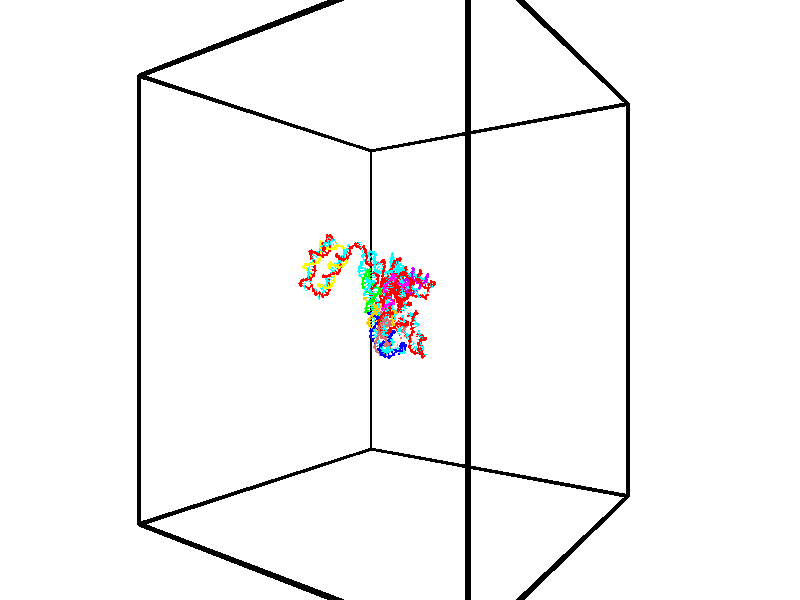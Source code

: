 // switches for output
#declare DRAW_BASES = 1; // possible values are 0, 1; only relevant for DNA ribbons
#declare DRAW_BASES_TYPE = 3; // possible values are 1, 2, 3; only relevant for DNA ribbons
#declare DRAW_FOG = 0; // set to 1 to enable fog

#include "colors.inc"

#include "transforms.inc"
background { rgb <1, 1, 1>}

#default {
   normal{
       ripples 0.25
       frequency 0.20
       turbulence 0.2
       lambda 5
   }
	finish {
		phong 0.1
		phong_size 40.
	}
}

// original window dimensions: 1024x640


// camera settings

camera {
	sky <-0, 1, 0>
	up <-0, 1, 0>
	right 1.6 * <0.581683, 0, 0.813415>
	location <-54.4937, 30, 90.4225>
	look_at <30, 30, 30>
	direction <84.4937, 0, -60.4225>
	angle 67.0682
}


# declare cpy_camera_pos = <-54.4937, 30, 90.4225>;
# if (DRAW_FOG = 1)
fog {
	fog_type 2
	up vnormalize(cpy_camera_pos)
	color rgbt<1,1,1,0.3>
	distance 1e-5
	fog_alt 3e-3
	fog_offset 48
}
# end


// LIGHTS

# declare lum = 6;
global_settings {
	ambient_light rgb lum * <0.05, 0.05, 0.05>
	max_trace_level 15
}# declare cpy_direct_light_amount = 0.25;
light_source
{	1000 * <0.231732, -1, 1.3951>,
	rgb lum * cpy_direct_light_amount
	parallel
}

light_source
{	1000 * <-0.231732, 1, -1.3951>,
	rgb lum * cpy_direct_light_amount
	parallel
}

// strand 0

// nucleotide -1

// particle -1
sphere {
	<43.531551, 32.888962, 23.053835> 0.250000
	pigment { color rgbt <1,0,0,0> }
	no_shadow
}
cylinder {
	<43.227272, 32.898079, 23.313316>,  <43.044704, 32.903549, 23.469006>, 0.100000
	pigment { color rgbt <1,0,0,0> }
	no_shadow
}
cylinder {
	<43.227272, 32.898079, 23.313316>,  <43.531551, 32.888962, 23.053835>, 0.100000
	pigment { color rgbt <1,0,0,0> }
	no_shadow
}

// particle -1
sphere {
	<43.227272, 32.898079, 23.313316> 0.100000
	pigment { color rgbt <1,0,0,0> }
	no_shadow
}
sphere {
	0, 1
	scale<0.080000,0.200000,0.300000>
	matrix <-0.182658, 0.951481, -0.247628,
		-0.622875, -0.306861, -0.719627,
		-0.760699, 0.022796, 0.648705,
		42.999062, 32.904919, 23.507927>
	pigment { color rgbt <0,1,1,0> }
	no_shadow
}
cylinder {
	<42.924259, 33.173225, 22.767086>,  <43.531551, 32.888962, 23.053835>, 0.130000
	pigment { color rgbt <1,0,0,0> }
	no_shadow
}

// nucleotide -1

// particle -1
sphere {
	<42.924259, 33.173225, 22.767086> 0.250000
	pigment { color rgbt <1,0,0,0> }
	no_shadow
}
cylinder {
	<42.944511, 33.242275, 23.160561>,  <42.956661, 33.283707, 23.396645>, 0.100000
	pigment { color rgbt <1,0,0,0> }
	no_shadow
}
cylinder {
	<42.944511, 33.242275, 23.160561>,  <42.924259, 33.173225, 22.767086>, 0.100000
	pigment { color rgbt <1,0,0,0> }
	no_shadow
}

// particle -1
sphere {
	<42.944511, 33.242275, 23.160561> 0.100000
	pigment { color rgbt <1,0,0,0> }
	no_shadow
}
sphere {
	0, 1
	scale<0.080000,0.200000,0.300000>
	matrix <-0.011612, 0.984983, -0.172258,
		-0.998650, -0.002701, 0.051876,
		0.050632, 0.172627, 0.983685,
		42.959702, 33.294064, 23.455666>
	pigment { color rgbt <0,1,1,0> }
	no_shadow
}
cylinder {
	<42.324837, 33.677979, 22.970411>,  <42.924259, 33.173225, 22.767086>, 0.130000
	pigment { color rgbt <1,0,0,0> }
	no_shadow
}

// nucleotide -1

// particle -1
sphere {
	<42.324837, 33.677979, 22.970411> 0.250000
	pigment { color rgbt <1,0,0,0> }
	no_shadow
}
cylinder {
	<42.670612, 33.697098, 23.170593>,  <42.878078, 33.708569, 23.290703>, 0.100000
	pigment { color rgbt <1,0,0,0> }
	no_shadow
}
cylinder {
	<42.670612, 33.697098, 23.170593>,  <42.324837, 33.677979, 22.970411>, 0.100000
	pigment { color rgbt <1,0,0,0> }
	no_shadow
}

// particle -1
sphere {
	<42.670612, 33.697098, 23.170593> 0.100000
	pigment { color rgbt <1,0,0,0> }
	no_shadow
}
sphere {
	0, 1
	scale<0.080000,0.200000,0.300000>
	matrix <0.133487, 0.937914, -0.320153,
		-0.484686, 0.343558, 0.804393,
		0.864442, 0.047797, 0.500455,
		42.929947, 33.711437, 23.320730>
	pigment { color rgbt <0,1,1,0> }
	no_shadow
}
cylinder {
	<42.724583, 34.019161, 22.528372>,  <42.324837, 33.677979, 22.970411>, 0.130000
	pigment { color rgbt <1,0,0,0> }
	no_shadow
}

// nucleotide -1

// particle -1
sphere {
	<42.724583, 34.019161, 22.528372> 0.250000
	pigment { color rgbt <1,0,0,0> }
	no_shadow
}
cylinder {
	<43.110771, 33.962006, 22.441250>,  <43.342484, 33.927711, 22.388977>, 0.100000
	pigment { color rgbt <1,0,0,0> }
	no_shadow
}
cylinder {
	<43.110771, 33.962006, 22.441250>,  <42.724583, 34.019161, 22.528372>, 0.100000
	pigment { color rgbt <1,0,0,0> }
	no_shadow
}

// particle -1
sphere {
	<43.110771, 33.962006, 22.441250> 0.100000
	pigment { color rgbt <1,0,0,0> }
	no_shadow
}
sphere {
	0, 1
	scale<0.080000,0.200000,0.300000>
	matrix <0.038344, 0.904971, -0.423742,
		0.257657, 0.400761, 0.879206,
		0.965475, -0.142892, -0.217805,
		43.400414, 33.919136, 22.375908>
	pigment { color rgbt <0,1,1,0> }
	no_shadow
}
cylinder {
	<42.212368, 34.550308, 22.421495>,  <42.724583, 34.019161, 22.528372>, 0.130000
	pigment { color rgbt <1,0,0,0> }
	no_shadow
}

// nucleotide -1

// particle -1
sphere {
	<42.212368, 34.550308, 22.421495> 0.250000
	pigment { color rgbt <1,0,0,0> }
	no_shadow
}
cylinder {
	<41.812428, 34.546970, 22.415554>,  <41.572464, 34.544968, 22.411989>, 0.100000
	pigment { color rgbt <1,0,0,0> }
	no_shadow
}
cylinder {
	<41.812428, 34.546970, 22.415554>,  <42.212368, 34.550308, 22.421495>, 0.100000
	pigment { color rgbt <1,0,0,0> }
	no_shadow
}

// particle -1
sphere {
	<41.812428, 34.546970, 22.415554> 0.100000
	pigment { color rgbt <1,0,0,0> }
	no_shadow
}
sphere {
	0, 1
	scale<0.080000,0.200000,0.300000>
	matrix <-0.015815, 0.130101, 0.991375,
		-0.006337, 0.991466, -0.130214,
		-0.999855, -0.008342, -0.014855,
		41.512470, 34.544468, 22.411097>
	pigment { color rgbt <0,1,1,0> }
	no_shadow
}
cylinder {
	<41.950912, 34.945637, 22.948786>,  <42.212368, 34.550308, 22.421495>, 0.130000
	pigment { color rgbt <1,0,0,0> }
	no_shadow
}

// nucleotide -1

// particle -1
sphere {
	<41.950912, 34.945637, 22.948786> 0.250000
	pigment { color rgbt <1,0,0,0> }
	no_shadow
}
cylinder {
	<41.643318, 34.699795, 22.878452>,  <41.458759, 34.552288, 22.836252>, 0.100000
	pigment { color rgbt <1,0,0,0> }
	no_shadow
}
cylinder {
	<41.643318, 34.699795, 22.878452>,  <41.950912, 34.945637, 22.948786>, 0.100000
	pigment { color rgbt <1,0,0,0> }
	no_shadow
}

// particle -1
sphere {
	<41.643318, 34.699795, 22.878452> 0.100000
	pigment { color rgbt <1,0,0,0> }
	no_shadow
}
sphere {
	0, 1
	scale<0.080000,0.200000,0.300000>
	matrix <-0.082455, -0.177396, 0.980679,
		-0.633922, 0.768629, 0.085738,
		-0.768989, -0.614605, -0.175832,
		41.412621, 34.515411, 22.825703>
	pigment { color rgbt <0,1,1,0> }
	no_shadow
}
cylinder {
	<41.357414, 35.210033, 23.345949>,  <41.950912, 34.945637, 22.948786>, 0.130000
	pigment { color rgbt <1,0,0,0> }
	no_shadow
}

// nucleotide -1

// particle -1
sphere {
	<41.357414, 35.210033, 23.345949> 0.250000
	pigment { color rgbt <1,0,0,0> }
	no_shadow
}
cylinder {
	<41.245365, 34.834969, 23.263668>,  <41.178135, 34.609928, 23.214298>, 0.100000
	pigment { color rgbt <1,0,0,0> }
	no_shadow
}
cylinder {
	<41.245365, 34.834969, 23.263668>,  <41.357414, 35.210033, 23.345949>, 0.100000
	pigment { color rgbt <1,0,0,0> }
	no_shadow
}

// particle -1
sphere {
	<41.245365, 34.834969, 23.263668> 0.100000
	pigment { color rgbt <1,0,0,0> }
	no_shadow
}
sphere {
	0, 1
	scale<0.080000,0.200000,0.300000>
	matrix <-0.230076, -0.142460, 0.962689,
		-0.931985, 0.317001, -0.175828,
		-0.280125, -0.937665, -0.205705,
		41.161327, 34.553669, 23.201956>
	pigment { color rgbt <0,1,1,0> }
	no_shadow
}
cylinder {
	<40.697929, 35.162312, 23.590921>,  <41.357414, 35.210033, 23.345949>, 0.130000
	pigment { color rgbt <1,0,0,0> }
	no_shadow
}

// nucleotide -1

// particle -1
sphere {
	<40.697929, 35.162312, 23.590921> 0.250000
	pigment { color rgbt <1,0,0,0> }
	no_shadow
}
cylinder {
	<40.821995, 34.782593, 23.570438>,  <40.896435, 34.554760, 23.558149>, 0.100000
	pigment { color rgbt <1,0,0,0> }
	no_shadow
}
cylinder {
	<40.821995, 34.782593, 23.570438>,  <40.697929, 35.162312, 23.590921>, 0.100000
	pigment { color rgbt <1,0,0,0> }
	no_shadow
}

// particle -1
sphere {
	<40.821995, 34.782593, 23.570438> 0.100000
	pigment { color rgbt <1,0,0,0> }
	no_shadow
}
sphere {
	0, 1
	scale<0.080000,0.200000,0.300000>
	matrix <-0.482980, -0.203743, 0.851598,
		-0.818857, -0.239406, -0.521688,
		0.310168, -0.949302, -0.051208,
		40.915047, 34.497803, 23.555077>
	pigment { color rgbt <0,1,1,0> }
	no_shadow
}
cylinder {
	<40.103794, 34.608269, 23.599722>,  <40.697929, 35.162312, 23.590921>, 0.130000
	pigment { color rgbt <1,0,0,0> }
	no_shadow
}

// nucleotide -1

// particle -1
sphere {
	<40.103794, 34.608269, 23.599722> 0.250000
	pigment { color rgbt <1,0,0,0> }
	no_shadow
}
cylinder {
	<40.431492, 34.428108, 23.741695>,  <40.628109, 34.320011, 23.826880>, 0.100000
	pigment { color rgbt <1,0,0,0> }
	no_shadow
}
cylinder {
	<40.431492, 34.428108, 23.741695>,  <40.103794, 34.608269, 23.599722>, 0.100000
	pigment { color rgbt <1,0,0,0> }
	no_shadow
}

// particle -1
sphere {
	<40.431492, 34.428108, 23.741695> 0.100000
	pigment { color rgbt <1,0,0,0> }
	no_shadow
}
sphere {
	0, 1
	scale<0.080000,0.200000,0.300000>
	matrix <-0.472588, -0.179704, 0.862767,
		-0.324812, -0.874552, -0.360078,
		0.819242, -0.450406, 0.354933,
		40.677265, 34.292988, 23.848175>
	pigment { color rgbt <0,1,1,0> }
	no_shadow
}
cylinder {
	<39.802574, 34.321636, 24.213066>,  <40.103794, 34.608269, 23.599722>, 0.130000
	pigment { color rgbt <1,0,0,0> }
	no_shadow
}

// nucleotide -1

// particle -1
sphere {
	<39.802574, 34.321636, 24.213066> 0.250000
	pigment { color rgbt <1,0,0,0> }
	no_shadow
}
cylinder {
	<40.197208, 34.270267, 24.253365>,  <40.433990, 34.239449, 24.277544>, 0.100000
	pigment { color rgbt <1,0,0,0> }
	no_shadow
}
cylinder {
	<40.197208, 34.270267, 24.253365>,  <39.802574, 34.321636, 24.213066>, 0.100000
	pigment { color rgbt <1,0,0,0> }
	no_shadow
}

// particle -1
sphere {
	<40.197208, 34.270267, 24.253365> 0.100000
	pigment { color rgbt <1,0,0,0> }
	no_shadow
}
sphere {
	0, 1
	scale<0.080000,0.200000,0.300000>
	matrix <-0.125781, -0.204821, 0.970684,
		-0.104018, -0.970339, -0.218227,
		0.986590, -0.128417, 0.100745,
		40.493187, 34.231743, 24.283588>
	pigment { color rgbt <0,1,1,0> }
	no_shadow
}
cylinder {
	<39.844891, 33.684303, 24.525476>,  <39.802574, 34.321636, 24.213066>, 0.130000
	pigment { color rgbt <1,0,0,0> }
	no_shadow
}

// nucleotide -1

// particle -1
sphere {
	<39.844891, 33.684303, 24.525476> 0.250000
	pigment { color rgbt <1,0,0,0> }
	no_shadow
}
cylinder {
	<40.197495, 33.855858, 24.604469>,  <40.409058, 33.958790, 24.651865>, 0.100000
	pigment { color rgbt <1,0,0,0> }
	no_shadow
}
cylinder {
	<40.197495, 33.855858, 24.604469>,  <39.844891, 33.684303, 24.525476>, 0.100000
	pigment { color rgbt <1,0,0,0> }
	no_shadow
}

// particle -1
sphere {
	<40.197495, 33.855858, 24.604469> 0.100000
	pigment { color rgbt <1,0,0,0> }
	no_shadow
}
sphere {
	0, 1
	scale<0.080000,0.200000,0.300000>
	matrix <-0.120725, -0.199612, 0.972410,
		0.456476, -0.881027, -0.124182,
		0.881508, 0.428889, 0.197480,
		40.461948, 33.984524, 24.663713>
	pigment { color rgbt <0,1,1,0> }
	no_shadow
}
cylinder {
	<40.059994, 33.272110, 25.038107>,  <39.844891, 33.684303, 24.525476>, 0.130000
	pigment { color rgbt <1,0,0,0> }
	no_shadow
}

// nucleotide -1

// particle -1
sphere {
	<40.059994, 33.272110, 25.038107> 0.250000
	pigment { color rgbt <1,0,0,0> }
	no_shadow
}
cylinder {
	<40.295387, 33.593147, 25.077164>,  <40.436623, 33.785770, 25.100597>, 0.100000
	pigment { color rgbt <1,0,0,0> }
	no_shadow
}
cylinder {
	<40.295387, 33.593147, 25.077164>,  <40.059994, 33.272110, 25.038107>, 0.100000
	pigment { color rgbt <1,0,0,0> }
	no_shadow
}

// particle -1
sphere {
	<40.295387, 33.593147, 25.077164> 0.100000
	pigment { color rgbt <1,0,0,0> }
	no_shadow
}
sphere {
	0, 1
	scale<0.080000,0.200000,0.300000>
	matrix <-0.123591, -0.030049, 0.991878,
		0.799009, -0.595769, 0.081510,
		0.588480, 0.802594, 0.097642,
		40.471931, 33.833927, 25.106457>
	pigment { color rgbt <0,1,1,0> }
	no_shadow
}
cylinder {
	<40.507111, 33.101685, 25.564520>,  <40.059994, 33.272110, 25.038107>, 0.130000
	pigment { color rgbt <1,0,0,0> }
	no_shadow
}

// nucleotide -1

// particle -1
sphere {
	<40.507111, 33.101685, 25.564520> 0.250000
	pigment { color rgbt <1,0,0,0> }
	no_shadow
}
cylinder {
	<40.500114, 33.501541, 25.572613>,  <40.495914, 33.741455, 25.577469>, 0.100000
	pigment { color rgbt <1,0,0,0> }
	no_shadow
}
cylinder {
	<40.500114, 33.501541, 25.572613>,  <40.507111, 33.101685, 25.564520>, 0.100000
	pigment { color rgbt <1,0,0,0> }
	no_shadow
}

// particle -1
sphere {
	<40.500114, 33.501541, 25.572613> 0.100000
	pigment { color rgbt <1,0,0,0> }
	no_shadow
}
sphere {
	0, 1
	scale<0.080000,0.200000,0.300000>
	matrix <-0.047725, -0.021045, 0.998639,
		0.998707, 0.016504, 0.048076,
		-0.017493, 0.999642, 0.020230,
		40.494865, 33.801434, 25.578682>
	pigment { color rgbt <0,1,1,0> }
	no_shadow
}
cylinder {
	<40.931694, 33.186310, 26.022268>,  <40.507111, 33.101685, 25.564520>, 0.130000
	pigment { color rgbt <1,0,0,0> }
	no_shadow
}

// nucleotide -1

// particle -1
sphere {
	<40.931694, 33.186310, 26.022268> 0.250000
	pigment { color rgbt <1,0,0,0> }
	no_shadow
}
cylinder {
	<40.711468, 33.519928, 26.008102>,  <40.579330, 33.720097, 25.999603>, 0.100000
	pigment { color rgbt <1,0,0,0> }
	no_shadow
}
cylinder {
	<40.711468, 33.519928, 26.008102>,  <40.931694, 33.186310, 26.022268>, 0.100000
	pigment { color rgbt <1,0,0,0> }
	no_shadow
}

// particle -1
sphere {
	<40.711468, 33.519928, 26.008102> 0.100000
	pigment { color rgbt <1,0,0,0> }
	no_shadow
}
sphere {
	0, 1
	scale<0.080000,0.200000,0.300000>
	matrix <-0.182127, -0.078610, 0.980128,
		0.814682, 0.546074, 0.195181,
		-0.550565, 0.834041, -0.035412,
		40.546299, 33.770142, 25.997478>
	pigment { color rgbt <0,1,1,0> }
	no_shadow
}
cylinder {
	<41.051765, 33.613579, 26.727213>,  <40.931694, 33.186310, 26.022268>, 0.130000
	pigment { color rgbt <1,0,0,0> }
	no_shadow
}

// nucleotide -1

// particle -1
sphere {
	<41.051765, 33.613579, 26.727213> 0.250000
	pigment { color rgbt <1,0,0,0> }
	no_shadow
}
cylinder {
	<40.720425, 33.786541, 26.584743>,  <40.521622, 33.890320, 26.499262>, 0.100000
	pigment { color rgbt <1,0,0,0> }
	no_shadow
}
cylinder {
	<40.720425, 33.786541, 26.584743>,  <41.051765, 33.613579, 26.727213>, 0.100000
	pigment { color rgbt <1,0,0,0> }
	no_shadow
}

// particle -1
sphere {
	<40.720425, 33.786541, 26.584743> 0.100000
	pigment { color rgbt <1,0,0,0> }
	no_shadow
}
sphere {
	0, 1
	scale<0.080000,0.200000,0.300000>
	matrix <-0.384454, 0.023654, 0.922841,
		0.407467, 0.901369, 0.146646,
		-0.828352, 0.432406, -0.356173,
		40.471920, 33.916264, 26.477892>
	pigment { color rgbt <0,1,1,0> }
	no_shadow
}
cylinder {
	<40.874649, 34.215759, 27.162441>,  <41.051765, 33.613579, 26.727213>, 0.130000
	pigment { color rgbt <1,0,0,0> }
	no_shadow
}

// nucleotide -1

// particle -1
sphere {
	<40.874649, 34.215759, 27.162441> 0.250000
	pigment { color rgbt <1,0,0,0> }
	no_shadow
}
cylinder {
	<40.541695, 34.075516, 26.990765>,  <40.341923, 33.991371, 26.887758>, 0.100000
	pigment { color rgbt <1,0,0,0> }
	no_shadow
}
cylinder {
	<40.541695, 34.075516, 26.990765>,  <40.874649, 34.215759, 27.162441>, 0.100000
	pigment { color rgbt <1,0,0,0> }
	no_shadow
}

// particle -1
sphere {
	<40.541695, 34.075516, 26.990765> 0.100000
	pigment { color rgbt <1,0,0,0> }
	no_shadow
}
sphere {
	0, 1
	scale<0.080000,0.200000,0.300000>
	matrix <-0.451673, -0.019557, 0.891969,
		-0.321122, 0.936319, -0.142080,
		-0.832389, -0.350605, -0.429190,
		40.291977, 33.970333, 26.862007>
	pigment { color rgbt <0,1,1,0> }
	no_shadow
}
cylinder {
	<40.304604, 34.620407, 27.385761>,  <40.874649, 34.215759, 27.162441>, 0.130000
	pigment { color rgbt <1,0,0,0> }
	no_shadow
}

// nucleotide -1

// particle -1
sphere {
	<40.304604, 34.620407, 27.385761> 0.250000
	pigment { color rgbt <1,0,0,0> }
	no_shadow
}
cylinder {
	<40.149345, 34.271606, 27.266464>,  <40.056190, 34.062325, 27.194885>, 0.100000
	pigment { color rgbt <1,0,0,0> }
	no_shadow
}
cylinder {
	<40.149345, 34.271606, 27.266464>,  <40.304604, 34.620407, 27.385761>, 0.100000
	pigment { color rgbt <1,0,0,0> }
	no_shadow
}

// particle -1
sphere {
	<40.149345, 34.271606, 27.266464> 0.100000
	pigment { color rgbt <1,0,0,0> }
	no_shadow
}
sphere {
	0, 1
	scale<0.080000,0.200000,0.300000>
	matrix <-0.489951, -0.078847, 0.868177,
		-0.780570, 0.483105, -0.396636,
		-0.388147, -0.872005, -0.298244,
		40.032902, 34.010006, 27.176991>
	pigment { color rgbt <0,1,1,0> }
	no_shadow
}
cylinder {
	<39.679283, 34.607700, 27.732182>,  <40.304604, 34.620407, 27.385761>, 0.130000
	pigment { color rgbt <1,0,0,0> }
	no_shadow
}

// nucleotide -1

// particle -1
sphere {
	<39.679283, 34.607700, 27.732182> 0.250000
	pigment { color rgbt <1,0,0,0> }
	no_shadow
}
cylinder {
	<39.715504, 34.228409, 27.610416>,  <39.737236, 34.000835, 27.537357>, 0.100000
	pigment { color rgbt <1,0,0,0> }
	no_shadow
}
cylinder {
	<39.715504, 34.228409, 27.610416>,  <39.679283, 34.607700, 27.732182>, 0.100000
	pigment { color rgbt <1,0,0,0> }
	no_shadow
}

// particle -1
sphere {
	<39.715504, 34.228409, 27.610416> 0.100000
	pigment { color rgbt <1,0,0,0> }
	no_shadow
}
sphere {
	0, 1
	scale<0.080000,0.200000,0.300000>
	matrix <-0.656042, -0.286771, 0.698120,
		-0.749272, 0.136491, -0.648044,
		0.090553, -0.948226, -0.304413,
		39.742668, 33.943939, 27.519093>
	pigment { color rgbt <0,1,1,0> }
	no_shadow
}
cylinder {
	<39.135437, 34.292881, 28.072290>,  <39.679283, 34.607700, 27.732182>, 0.130000
	pigment { color rgbt <1,0,0,0> }
	no_shadow
}

// nucleotide -1

// particle -1
sphere {
	<39.135437, 34.292881, 28.072290> 0.250000
	pigment { color rgbt <1,0,0,0> }
	no_shadow
}
cylinder {
	<39.354916, 33.983536, 27.945271>,  <39.486603, 33.797928, 27.869059>, 0.100000
	pigment { color rgbt <1,0,0,0> }
	no_shadow
}
cylinder {
	<39.354916, 33.983536, 27.945271>,  <39.135437, 34.292881, 28.072290>, 0.100000
	pigment { color rgbt <1,0,0,0> }
	no_shadow
}

// particle -1
sphere {
	<39.354916, 33.983536, 27.945271> 0.100000
	pigment { color rgbt <1,0,0,0> }
	no_shadow
}
sphere {
	0, 1
	scale<0.080000,0.200000,0.300000>
	matrix <-0.411189, -0.580365, 0.702922,
		-0.727909, -0.255120, -0.636445,
		0.548700, -0.773363, -0.317551,
		39.519527, 33.751526, 27.850006>
	pigment { color rgbt <0,1,1,0> }
	no_shadow
}
cylinder {
	<38.694260, 33.863777, 27.934181>,  <39.135437, 34.292881, 28.072290>, 0.130000
	pigment { color rgbt <1,0,0,0> }
	no_shadow
}

// nucleotide -1

// particle -1
sphere {
	<38.694260, 33.863777, 27.934181> 0.250000
	pigment { color rgbt <1,0,0,0> }
	no_shadow
}
cylinder {
	<39.028675, 33.652809, 27.994671>,  <39.229324, 33.526230, 28.030964>, 0.100000
	pigment { color rgbt <1,0,0,0> }
	no_shadow
}
cylinder {
	<39.028675, 33.652809, 27.994671>,  <38.694260, 33.863777, 27.934181>, 0.100000
	pigment { color rgbt <1,0,0,0> }
	no_shadow
}

// particle -1
sphere {
	<39.028675, 33.652809, 27.994671> 0.100000
	pigment { color rgbt <1,0,0,0> }
	no_shadow
}
sphere {
	0, 1
	scale<0.080000,0.200000,0.300000>
	matrix <-0.436188, -0.471703, 0.766313,
		-0.332835, -0.706629, -0.624416,
		0.836039, -0.527419, 0.151224,
		39.279488, 33.494583, 28.040037>
	pigment { color rgbt <0,1,1,0> }
	no_shadow
}
cylinder {
	<38.541557, 33.217850, 27.850401>,  <38.694260, 33.863777, 27.934181>, 0.130000
	pigment { color rgbt <1,0,0,0> }
	no_shadow
}

// nucleotide -1

// particle -1
sphere {
	<38.541557, 33.217850, 27.850401> 0.250000
	pigment { color rgbt <1,0,0,0> }
	no_shadow
}
cylinder {
	<38.856213, 33.233593, 28.096867>,  <39.045006, 33.243038, 28.244745>, 0.100000
	pigment { color rgbt <1,0,0,0> }
	no_shadow
}
cylinder {
	<38.856213, 33.233593, 28.096867>,  <38.541557, 33.217850, 27.850401>, 0.100000
	pigment { color rgbt <1,0,0,0> }
	no_shadow
}

// particle -1
sphere {
	<38.856213, 33.233593, 28.096867> 0.100000
	pigment { color rgbt <1,0,0,0> }
	no_shadow
}
sphere {
	0, 1
	scale<0.080000,0.200000,0.300000>
	matrix <-0.561131, -0.370739, 0.740057,
		0.257565, -0.927903, -0.269550,
		0.786634, 0.039360, 0.616164,
		39.092201, 33.245399, 28.281715>
	pigment { color rgbt <0,1,1,0> }
	no_shadow
}
cylinder {
	<38.402149, 32.805233, 28.452299>,  <38.541557, 33.217850, 27.850401>, 0.130000
	pigment { color rgbt <1,0,0,0> }
	no_shadow
}

// nucleotide -1

// particle -1
sphere {
	<38.402149, 32.805233, 28.452299> 0.250000
	pigment { color rgbt <1,0,0,0> }
	no_shadow
}
cylinder {
	<38.740932, 32.965736, 28.591812>,  <38.944202, 33.062038, 28.675520>, 0.100000
	pigment { color rgbt <1,0,0,0> }
	no_shadow
}
cylinder {
	<38.740932, 32.965736, 28.591812>,  <38.402149, 32.805233, 28.452299>, 0.100000
	pigment { color rgbt <1,0,0,0> }
	no_shadow
}

// particle -1
sphere {
	<38.740932, 32.965736, 28.591812> 0.100000
	pigment { color rgbt <1,0,0,0> }
	no_shadow
}
sphere {
	0, 1
	scale<0.080000,0.200000,0.300000>
	matrix <-0.254539, -0.269920, 0.928630,
		0.466760, -0.875293, -0.126477,
		0.846962, 0.401254, 0.348784,
		38.995022, 33.086113, 28.696447>
	pigment { color rgbt <0,1,1,0> }
	no_shadow
}
cylinder {
	<38.589870, 32.269154, 28.781429>,  <38.402149, 32.805233, 28.452299>, 0.130000
	pigment { color rgbt <1,0,0,0> }
	no_shadow
}

// nucleotide -1

// particle -1
sphere {
	<38.589870, 32.269154, 28.781429> 0.250000
	pigment { color rgbt <1,0,0,0> }
	no_shadow
}
cylinder {
	<38.797070, 32.574039, 28.936710>,  <38.921391, 32.756973, 29.029879>, 0.100000
	pigment { color rgbt <1,0,0,0> }
	no_shadow
}
cylinder {
	<38.797070, 32.574039, 28.936710>,  <38.589870, 32.269154, 28.781429>, 0.100000
	pigment { color rgbt <1,0,0,0> }
	no_shadow
}

// particle -1
sphere {
	<38.797070, 32.574039, 28.936710> 0.100000
	pigment { color rgbt <1,0,0,0> }
	no_shadow
}
sphere {
	0, 1
	scale<0.080000,0.200000,0.300000>
	matrix <-0.129596, -0.378663, 0.916416,
		0.845507, -0.525013, -0.097366,
		0.517999, 0.762218, 0.388202,
		38.952469, 32.802704, 29.053171>
	pigment { color rgbt <0,1,1,0> }
	no_shadow
}
cylinder {
	<39.041271, 31.924232, 29.168293>,  <38.589870, 32.269154, 28.781429>, 0.130000
	pigment { color rgbt <1,0,0,0> }
	no_shadow
}

// nucleotide -1

// particle -1
sphere {
	<39.041271, 31.924232, 29.168293> 0.250000
	pigment { color rgbt <1,0,0,0> }
	no_shadow
}
cylinder {
	<38.998871, 32.293648, 29.315720>,  <38.973431, 32.515297, 29.404175>, 0.100000
	pigment { color rgbt <1,0,0,0> }
	no_shadow
}
cylinder {
	<38.998871, 32.293648, 29.315720>,  <39.041271, 31.924232, 29.168293>, 0.100000
	pigment { color rgbt <1,0,0,0> }
	no_shadow
}

// particle -1
sphere {
	<38.998871, 32.293648, 29.315720> 0.100000
	pigment { color rgbt <1,0,0,0> }
	no_shadow
}
sphere {
	0, 1
	scale<0.080000,0.200000,0.300000>
	matrix <-0.190538, -0.382650, 0.904032,
		0.975940, 0.025605, 0.216532,
		-0.106004, 0.923538, 0.368565,
		38.967072, 32.570709, 29.426289>
	pigment { color rgbt <0,1,1,0> }
	no_shadow
}
cylinder {
	<39.382446, 31.873734, 29.779772>,  <39.041271, 31.924232, 29.168293>, 0.130000
	pigment { color rgbt <1,0,0,0> }
	no_shadow
}

// nucleotide -1

// particle -1
sphere {
	<39.382446, 31.873734, 29.779772> 0.250000
	pigment { color rgbt <1,0,0,0> }
	no_shadow
}
cylinder {
	<39.180454, 32.215145, 29.831127>,  <39.059258, 32.419991, 29.861940>, 0.100000
	pigment { color rgbt <1,0,0,0> }
	no_shadow
}
cylinder {
	<39.180454, 32.215145, 29.831127>,  <39.382446, 31.873734, 29.779772>, 0.100000
	pigment { color rgbt <1,0,0,0> }
	no_shadow
}

// particle -1
sphere {
	<39.180454, 32.215145, 29.831127> 0.100000
	pigment { color rgbt <1,0,0,0> }
	no_shadow
}
sphere {
	0, 1
	scale<0.080000,0.200000,0.300000>
	matrix <-0.349905, -0.338413, 0.873524,
		0.789023, 0.396192, 0.469546,
		-0.504984, 0.853527, 0.128386,
		39.028957, 32.471203, 29.869642>
	pigment { color rgbt <0,1,1,0> }
	no_shadow
}
cylinder {
	<39.626545, 32.076443, 30.430683>,  <39.382446, 31.873734, 29.779772>, 0.130000
	pigment { color rgbt <1,0,0,0> }
	no_shadow
}

// nucleotide -1

// particle -1
sphere {
	<39.626545, 32.076443, 30.430683> 0.250000
	pigment { color rgbt <1,0,0,0> }
	no_shadow
}
cylinder {
	<39.276371, 32.252361, 30.350491>,  <39.066269, 32.357914, 30.302374>, 0.100000
	pigment { color rgbt <1,0,0,0> }
	no_shadow
}
cylinder {
	<39.276371, 32.252361, 30.350491>,  <39.626545, 32.076443, 30.430683>, 0.100000
	pigment { color rgbt <1,0,0,0> }
	no_shadow
}

// particle -1
sphere {
	<39.276371, 32.252361, 30.350491> 0.100000
	pigment { color rgbt <1,0,0,0> }
	no_shadow
}
sphere {
	0, 1
	scale<0.080000,0.200000,0.300000>
	matrix <-0.346819, -0.282672, 0.894323,
		0.336653, 0.852451, 0.399991,
		-0.875432, 0.439801, -0.200484,
		39.013741, 32.384300, 30.290346>
	pigment { color rgbt <0,1,1,0> }
	no_shadow
}
cylinder {
	<39.443710, 32.416237, 31.020473>,  <39.626545, 32.076443, 30.430683>, 0.130000
	pigment { color rgbt <1,0,0,0> }
	no_shadow
}

// nucleotide -1

// particle -1
sphere {
	<39.443710, 32.416237, 31.020473> 0.250000
	pigment { color rgbt <1,0,0,0> }
	no_shadow
}
cylinder {
	<39.104080, 32.339539, 30.823578>,  <38.900303, 32.293518, 30.705441>, 0.100000
	pigment { color rgbt <1,0,0,0> }
	no_shadow
}
cylinder {
	<39.104080, 32.339539, 30.823578>,  <39.443710, 32.416237, 31.020473>, 0.100000
	pigment { color rgbt <1,0,0,0> }
	no_shadow
}

// particle -1
sphere {
	<39.104080, 32.339539, 30.823578> 0.100000
	pigment { color rgbt <1,0,0,0> }
	no_shadow
}
sphere {
	0, 1
	scale<0.080000,0.200000,0.300000>
	matrix <-0.415767, -0.332269, 0.846602,
		-0.325887, 0.923489, 0.202401,
		-0.849079, -0.191745, -0.492238,
		38.849358, 32.282017, 30.675907>
	pigment { color rgbt <0,1,1,0> }
	no_shadow
}
cylinder {
	<38.854538, 32.628784, 31.364685>,  <39.443710, 32.416237, 31.020473>, 0.130000
	pigment { color rgbt <1,0,0,0> }
	no_shadow
}

// nucleotide -1

// particle -1
sphere {
	<38.854538, 32.628784, 31.364685> 0.250000
	pigment { color rgbt <1,0,0,0> }
	no_shadow
}
cylinder {
	<38.701210, 32.348000, 31.124580>,  <38.609215, 32.179527, 30.980516>, 0.100000
	pigment { color rgbt <1,0,0,0> }
	no_shadow
}
cylinder {
	<38.701210, 32.348000, 31.124580>,  <38.854538, 32.628784, 31.364685>, 0.100000
	pigment { color rgbt <1,0,0,0> }
	no_shadow
}

// particle -1
sphere {
	<38.701210, 32.348000, 31.124580> 0.100000
	pigment { color rgbt <1,0,0,0> }
	no_shadow
}
sphere {
	0, 1
	scale<0.080000,0.200000,0.300000>
	matrix <-0.605935, -0.299374, 0.737033,
		-0.697073, 0.646239, -0.310588,
		-0.383317, -0.701963, -0.600264,
		38.586216, 32.137409, 30.944502>
	pigment { color rgbt <0,1,1,0> }
	no_shadow
}
cylinder {
	<38.074394, 32.727821, 31.165907>,  <38.854538, 32.628784, 31.364685>, 0.130000
	pigment { color rgbt <1,0,0,0> }
	no_shadow
}

// nucleotide -1

// particle -1
sphere {
	<38.074394, 32.727821, 31.165907> 0.250000
	pigment { color rgbt <1,0,0,0> }
	no_shadow
}
cylinder {
	<38.151752, 32.335732, 31.182659>,  <38.198166, 32.100475, 31.192711>, 0.100000
	pigment { color rgbt <1,0,0,0> }
	no_shadow
}
cylinder {
	<38.151752, 32.335732, 31.182659>,  <38.074394, 32.727821, 31.165907>, 0.100000
	pigment { color rgbt <1,0,0,0> }
	no_shadow
}

// particle -1
sphere {
	<38.151752, 32.335732, 31.182659> 0.100000
	pigment { color rgbt <1,0,0,0> }
	no_shadow
}
sphere {
	0, 1
	scale<0.080000,0.200000,0.300000>
	matrix <-0.731727, -0.115671, 0.671711,
		-0.653585, -0.160550, -0.739629,
		0.193397, -0.980226, 0.041878,
		38.209770, 32.041664, 31.195223>
	pigment { color rgbt <0,1,1,0> }
	no_shadow
}
cylinder {
	<37.425133, 32.332344, 31.110395>,  <38.074394, 32.727821, 31.165907>, 0.130000
	pigment { color rgbt <1,0,0,0> }
	no_shadow
}

// nucleotide -1

// particle -1
sphere {
	<37.425133, 32.332344, 31.110395> 0.250000
	pigment { color rgbt <1,0,0,0> }
	no_shadow
}
cylinder {
	<37.722595, 32.160664, 31.315437>,  <37.901073, 32.057655, 31.438463>, 0.100000
	pigment { color rgbt <1,0,0,0> }
	no_shadow
}
cylinder {
	<37.722595, 32.160664, 31.315437>,  <37.425133, 32.332344, 31.110395>, 0.100000
	pigment { color rgbt <1,0,0,0> }
	no_shadow
}

// particle -1
sphere {
	<37.722595, 32.160664, 31.315437> 0.100000
	pigment { color rgbt <1,0,0,0> }
	no_shadow
}
sphere {
	0, 1
	scale<0.080000,0.200000,0.300000>
	matrix <-0.512584, 0.126224, 0.849309,
		-0.429230, -0.894344, -0.126137,
		0.743653, -0.429205, 0.512605,
		37.945690, 32.031902, 31.469219>
	pigment { color rgbt <0,1,1,0> }
	no_shadow
}
cylinder {
	<37.477436, 31.581121, 30.882521>,  <37.425133, 32.332344, 31.110395>, 0.130000
	pigment { color rgbt <1,0,0,0> }
	no_shadow
}

// nucleotide -1

// particle -1
sphere {
	<37.477436, 31.581121, 30.882521> 0.250000
	pigment { color rgbt <1,0,0,0> }
	no_shadow
}
cylinder {
	<37.294159, 31.365631, 31.165314>,  <37.184193, 31.236336, 31.334990>, 0.100000
	pigment { color rgbt <1,0,0,0> }
	no_shadow
}
cylinder {
	<37.294159, 31.365631, 31.165314>,  <37.477436, 31.581121, 30.882521>, 0.100000
	pigment { color rgbt <1,0,0,0> }
	no_shadow
}

// particle -1
sphere {
	<37.294159, 31.365631, 31.165314> 0.100000
	pigment { color rgbt <1,0,0,0> }
	no_shadow
}
sphere {
	0, 1
	scale<0.080000,0.200000,0.300000>
	matrix <-0.696540, -0.276482, -0.662110,
		0.552166, -0.795820, -0.248562,
		-0.458197, -0.538728, 0.706985,
		37.156700, 31.204012, 31.377409>
	pigment { color rgbt <0,1,1,0> }
	no_shadow
}
cylinder {
	<37.412319, 30.780077, 30.822796>,  <37.477436, 31.581121, 30.882521>, 0.130000
	pigment { color rgbt <1,0,0,0> }
	no_shadow
}

// nucleotide -1

// particle -1
sphere {
	<37.412319, 30.780077, 30.822796> 0.250000
	pigment { color rgbt <1,0,0,0> }
	no_shadow
}
cylinder {
	<37.090904, 30.950996, 30.988567>,  <36.898056, 31.053547, 31.088030>, 0.100000
	pigment { color rgbt <1,0,0,0> }
	no_shadow
}
cylinder {
	<37.090904, 30.950996, 30.988567>,  <37.412319, 30.780077, 30.822796>, 0.100000
	pigment { color rgbt <1,0,0,0> }
	no_shadow
}

// particle -1
sphere {
	<37.090904, 30.950996, 30.988567> 0.100000
	pigment { color rgbt <1,0,0,0> }
	no_shadow
}
sphere {
	0, 1
	scale<0.080000,0.200000,0.300000>
	matrix <-0.575227, -0.378297, -0.725262,
		-0.153127, -0.821162, 0.549768,
		-0.803534, 0.427298, 0.414427,
		36.849846, 31.079185, 31.112896>
	pigment { color rgbt <0,1,1,0> }
	no_shadow
}
cylinder {
	<36.733517, 30.270231, 30.900682>,  <37.412319, 30.780077, 30.822796>, 0.130000
	pigment { color rgbt <1,0,0,0> }
	no_shadow
}

// nucleotide -1

// particle -1
sphere {
	<36.733517, 30.270231, 30.900682> 0.250000
	pigment { color rgbt <1,0,0,0> }
	no_shadow
}
cylinder {
	<36.633018, 30.656288, 30.871338>,  <36.572720, 30.887922, 30.853731>, 0.100000
	pigment { color rgbt <1,0,0,0> }
	no_shadow
}
cylinder {
	<36.633018, 30.656288, 30.871338>,  <36.733517, 30.270231, 30.900682>, 0.100000
	pigment { color rgbt <1,0,0,0> }
	no_shadow
}

// particle -1
sphere {
	<36.633018, 30.656288, 30.871338> 0.100000
	pigment { color rgbt <1,0,0,0> }
	no_shadow
}
sphere {
	0, 1
	scale<0.080000,0.200000,0.300000>
	matrix <-0.714587, -0.236075, -0.658509,
		-0.652873, -0.113020, 0.748988,
		-0.251242, 0.965140, -0.073364,
		36.557648, 30.945829, 30.849329>
	pigment { color rgbt <0,1,1,0> }
	no_shadow
}
cylinder {
	<36.663689, 30.588806, 30.295160>,  <36.733517, 30.270231, 30.900682>, 0.130000
	pigment { color rgbt <1,0,0,0> }
	no_shadow
}

// nucleotide -1

// particle -1
sphere {
	<36.663689, 30.588806, 30.295160> 0.250000
	pigment { color rgbt <1,0,0,0> }
	no_shadow
}
cylinder {
	<36.340538, 30.509712, 30.073082>,  <36.146648, 30.462255, 29.939835>, 0.100000
	pigment { color rgbt <1,0,0,0> }
	no_shadow
}
cylinder {
	<36.340538, 30.509712, 30.073082>,  <36.663689, 30.588806, 30.295160>, 0.100000
	pigment { color rgbt <1,0,0,0> }
	no_shadow
}

// particle -1
sphere {
	<36.340538, 30.509712, 30.073082> 0.100000
	pigment { color rgbt <1,0,0,0> }
	no_shadow
}
sphere {
	0, 1
	scale<0.080000,0.200000,0.300000>
	matrix <0.198679, 0.795520, -0.572429,
		0.554860, -0.572755, -0.603392,
		-0.807872, -0.197737, -0.555196,
		36.098175, 30.450392, 29.906523>
	pigment { color rgbt <0,1,1,0> }
	no_shadow
}
cylinder {
	<36.879868, 30.617414, 29.606262>,  <36.663689, 30.588806, 30.295160>, 0.130000
	pigment { color rgbt <1,0,0,0> }
	no_shadow
}

// nucleotide -1

// particle -1
sphere {
	<36.879868, 30.617414, 29.606262> 0.250000
	pigment { color rgbt <1,0,0,0> }
	no_shadow
}
cylinder {
	<36.484970, 30.679443, 29.620720>,  <36.248032, 30.716661, 29.629395>, 0.100000
	pigment { color rgbt <1,0,0,0> }
	no_shadow
}
cylinder {
	<36.484970, 30.679443, 29.620720>,  <36.879868, 30.617414, 29.606262>, 0.100000
	pigment { color rgbt <1,0,0,0> }
	no_shadow
}

// particle -1
sphere {
	<36.484970, 30.679443, 29.620720> 0.100000
	pigment { color rgbt <1,0,0,0> }
	no_shadow
}
sphere {
	0, 1
	scale<0.080000,0.200000,0.300000>
	matrix <0.106916, 0.813807, -0.571215,
		-0.117996, -0.560063, -0.820004,
		-0.987242, 0.155073, 0.036146,
		36.188797, 30.725965, 29.631563>
	pigment { color rgbt <0,1,1,0> }
	no_shadow
}
cylinder {
	<36.534256, 30.517805, 28.965376>,  <36.879868, 30.617414, 29.606262>, 0.130000
	pigment { color rgbt <1,0,0,0> }
	no_shadow
}

// nucleotide -1

// particle -1
sphere {
	<36.534256, 30.517805, 28.965376> 0.250000
	pigment { color rgbt <1,0,0,0> }
	no_shadow
}
cylinder {
	<36.379593, 30.810829, 29.189465>,  <36.286797, 30.986645, 29.323917>, 0.100000
	pigment { color rgbt <1,0,0,0> }
	no_shadow
}
cylinder {
	<36.379593, 30.810829, 29.189465>,  <36.534256, 30.517805, 28.965376>, 0.100000
	pigment { color rgbt <1,0,0,0> }
	no_shadow
}

// particle -1
sphere {
	<36.379593, 30.810829, 29.189465> 0.100000
	pigment { color rgbt <1,0,0,0> }
	no_shadow
}
sphere {
	0, 1
	scale<0.080000,0.200000,0.300000>
	matrix <0.115553, 0.641165, -0.758653,
		-0.914955, -0.228604, -0.332561,
		-0.386658, 0.732563, 0.560222,
		36.263596, 31.030598, 29.357531>
	pigment { color rgbt <0,1,1,0> }
	no_shadow
}
cylinder {
	<35.850761, 30.723837, 28.614626>,  <36.534256, 30.517805, 28.965376>, 0.130000
	pigment { color rgbt <1,0,0,0> }
	no_shadow
}

// nucleotide -1

// particle -1
sphere {
	<35.850761, 30.723837, 28.614626> 0.250000
	pigment { color rgbt <1,0,0,0> }
	no_shadow
}
cylinder {
	<36.054703, 30.994793, 28.826736>,  <36.177067, 31.157366, 28.954002>, 0.100000
	pigment { color rgbt <1,0,0,0> }
	no_shadow
}
cylinder {
	<36.054703, 30.994793, 28.826736>,  <35.850761, 30.723837, 28.614626>, 0.100000
	pigment { color rgbt <1,0,0,0> }
	no_shadow
}

// particle -1
sphere {
	<36.054703, 30.994793, 28.826736> 0.100000
	pigment { color rgbt <1,0,0,0> }
	no_shadow
}
sphere {
	0, 1
	scale<0.080000,0.200000,0.300000>
	matrix <0.060625, 0.586589, -0.807612,
		-0.858124, 0.443910, 0.258007,
		0.509851, 0.677390, 0.530278,
		36.207657, 31.198009, 28.985821>
	pigment { color rgbt <0,1,1,0> }
	no_shadow
}
cylinder {
	<35.471123, 31.412926, 28.444365>,  <35.850761, 30.723837, 28.614626>, 0.130000
	pigment { color rgbt <1,0,0,0> }
	no_shadow
}

// nucleotide -1

// particle -1
sphere {
	<35.471123, 31.412926, 28.444365> 0.250000
	pigment { color rgbt <1,0,0,0> }
	no_shadow
}
cylinder {
	<35.847832, 31.455887, 28.571819>,  <36.073856, 31.481663, 28.648293>, 0.100000
	pigment { color rgbt <1,0,0,0> }
	no_shadow
}
cylinder {
	<35.847832, 31.455887, 28.571819>,  <35.471123, 31.412926, 28.444365>, 0.100000
	pigment { color rgbt <1,0,0,0> }
	no_shadow
}

// particle -1
sphere {
	<35.847832, 31.455887, 28.571819> 0.100000
	pigment { color rgbt <1,0,0,0> }
	no_shadow
}
sphere {
	0, 1
	scale<0.080000,0.200000,0.300000>
	matrix <0.196620, 0.592825, -0.780960,
		-0.272772, 0.798137, 0.537190,
		0.941773, 0.107401, 0.318636,
		36.130363, 31.488108, 28.667410>
	pigment { color rgbt <0,1,1,0> }
	no_shadow
}
cylinder {
	<35.591072, 32.105026, 28.202755>,  <35.471123, 31.412926, 28.444365>, 0.130000
	pigment { color rgbt <1,0,0,0> }
	no_shadow
}

// nucleotide -1

// particle -1
sphere {
	<35.591072, 32.105026, 28.202755> 0.250000
	pigment { color rgbt <1,0,0,0> }
	no_shadow
}
cylinder {
	<35.938087, 31.918224, 28.271210>,  <36.146297, 31.806143, 28.312283>, 0.100000
	pigment { color rgbt <1,0,0,0> }
	no_shadow
}
cylinder {
	<35.938087, 31.918224, 28.271210>,  <35.591072, 32.105026, 28.202755>, 0.100000
	pigment { color rgbt <1,0,0,0> }
	no_shadow
}

// particle -1
sphere {
	<35.938087, 31.918224, 28.271210> 0.100000
	pigment { color rgbt <1,0,0,0> }
	no_shadow
}
sphere {
	0, 1
	scale<0.080000,0.200000,0.300000>
	matrix <0.402185, 0.456230, -0.793790,
		0.292629, 0.757468, 0.583619,
		0.867534, -0.467009, 0.171136,
		36.198349, 31.778122, 28.322550>
	pigment { color rgbt <0,1,1,0> }
	no_shadow
}
cylinder {
	<36.000694, 32.669022, 28.041105>,  <35.591072, 32.105026, 28.202755>, 0.130000
	pigment { color rgbt <1,0,0,0> }
	no_shadow
}

// nucleotide -1

// particle -1
sphere {
	<36.000694, 32.669022, 28.041105> 0.250000
	pigment { color rgbt <1,0,0,0> }
	no_shadow
}
cylinder {
	<36.239361, 32.348026, 28.042259>,  <36.382561, 32.155430, 28.042952>, 0.100000
	pigment { color rgbt <1,0,0,0> }
	no_shadow
}
cylinder {
	<36.239361, 32.348026, 28.042259>,  <36.000694, 32.669022, 28.041105>, 0.100000
	pigment { color rgbt <1,0,0,0> }
	no_shadow
}

// particle -1
sphere {
	<36.239361, 32.348026, 28.042259> 0.100000
	pigment { color rgbt <1,0,0,0> }
	no_shadow
}
sphere {
	0, 1
	scale<0.080000,0.200000,0.300000>
	matrix <0.519717, 0.383674, -0.763340,
		0.611463, 0.456957, 0.645990,
		0.596663, -0.802487, 0.002885,
		36.418358, 32.107281, 28.043125>
	pigment { color rgbt <0,1,1,0> }
	no_shadow
}
cylinder {
	<36.684708, 32.927578, 28.013283>,  <36.000694, 32.669022, 28.041105>, 0.130000
	pigment { color rgbt <1,0,0,0> }
	no_shadow
}

// nucleotide -1

// particle -1
sphere {
	<36.684708, 32.927578, 28.013283> 0.250000
	pigment { color rgbt <1,0,0,0> }
	no_shadow
}
cylinder {
	<36.693096, 32.553127, 27.872864>,  <36.698128, 32.328457, 27.788612>, 0.100000
	pigment { color rgbt <1,0,0,0> }
	no_shadow
}
cylinder {
	<36.693096, 32.553127, 27.872864>,  <36.684708, 32.927578, 28.013283>, 0.100000
	pigment { color rgbt <1,0,0,0> }
	no_shadow
}

// particle -1
sphere {
	<36.693096, 32.553127, 27.872864> 0.100000
	pigment { color rgbt <1,0,0,0> }
	no_shadow
}
sphere {
	0, 1
	scale<0.080000,0.200000,0.300000>
	matrix <0.486835, 0.316245, -0.814236,
		0.873242, -0.153826, 0.462369,
		0.020971, -0.936123, -0.351047,
		36.699387, 32.272289, 27.767550>
	pigment { color rgbt <0,1,1,0> }
	no_shadow
}
cylinder {
	<37.340462, 32.761196, 27.753771>,  <36.684708, 32.927578, 28.013283>, 0.130000
	pigment { color rgbt <1,0,0,0> }
	no_shadow
}

// nucleotide -1

// particle -1
sphere {
	<37.340462, 32.761196, 27.753771> 0.250000
	pigment { color rgbt <1,0,0,0> }
	no_shadow
}
cylinder {
	<37.163815, 32.443657, 27.586544>,  <37.057827, 32.253132, 27.486208>, 0.100000
	pigment { color rgbt <1,0,0,0> }
	no_shadow
}
cylinder {
	<37.163815, 32.443657, 27.586544>,  <37.340462, 32.761196, 27.753771>, 0.100000
	pigment { color rgbt <1,0,0,0> }
	no_shadow
}

// particle -1
sphere {
	<37.163815, 32.443657, 27.586544> 0.100000
	pigment { color rgbt <1,0,0,0> }
	no_shadow
}
sphere {
	0, 1
	scale<0.080000,0.200000,0.300000>
	matrix <0.524344, 0.149752, -0.838235,
		0.728038, -0.589389, 0.350116,
		-0.441616, -0.793848, -0.418068,
		37.031330, 32.205502, 27.461124>
	pigment { color rgbt <0,1,1,0> }
	no_shadow
}
cylinder {
	<37.886158, 32.447170, 27.423820>,  <37.340462, 32.761196, 27.753771>, 0.130000
	pigment { color rgbt <1,0,0,0> }
	no_shadow
}

// nucleotide -1

// particle -1
sphere {
	<37.886158, 32.447170, 27.423820> 0.250000
	pigment { color rgbt <1,0,0,0> }
	no_shadow
}
cylinder {
	<37.545132, 32.352032, 27.237675>,  <37.340515, 32.294949, 27.125988>, 0.100000
	pigment { color rgbt <1,0,0,0> }
	no_shadow
}
cylinder {
	<37.545132, 32.352032, 27.237675>,  <37.886158, 32.447170, 27.423820>, 0.100000
	pigment { color rgbt <1,0,0,0> }
	no_shadow
}

// particle -1
sphere {
	<37.545132, 32.352032, 27.237675> 0.100000
	pigment { color rgbt <1,0,0,0> }
	no_shadow
}
sphere {
	0, 1
	scale<0.080000,0.200000,0.300000>
	matrix <0.479163, -0.000237, -0.877726,
		0.208656, -0.971302, 0.114170,
		-0.852564, -0.237849, -0.465363,
		37.289364, 32.280678, 27.098066>
	pigment { color rgbt <0,1,1,0> }
	no_shadow
}
cylinder {
	<38.041431, 31.878338, 26.949928>,  <37.886158, 32.447170, 27.423820>, 0.130000
	pigment { color rgbt <1,0,0,0> }
	no_shadow
}

// nucleotide -1

// particle -1
sphere {
	<38.041431, 31.878338, 26.949928> 0.250000
	pigment { color rgbt <1,0,0,0> }
	no_shadow
}
cylinder {
	<37.702744, 32.021378, 26.792351>,  <37.499531, 32.107201, 26.697803>, 0.100000
	pigment { color rgbt <1,0,0,0> }
	no_shadow
}
cylinder {
	<37.702744, 32.021378, 26.792351>,  <38.041431, 31.878338, 26.949928>, 0.100000
	pigment { color rgbt <1,0,0,0> }
	no_shadow
}

// particle -1
sphere {
	<37.702744, 32.021378, 26.792351> 0.100000
	pigment { color rgbt <1,0,0,0> }
	no_shadow
}
sphere {
	0, 1
	scale<0.080000,0.200000,0.300000>
	matrix <0.341360, -0.202810, -0.917791,
		-0.408099, -0.911586, 0.049652,
		-0.846716, 0.357600, -0.393946,
		37.448727, 32.128658, 26.674168>
	pigment { color rgbt <0,1,1,0> }
	no_shadow
}
cylinder {
	<37.930996, 31.417223, 26.447319>,  <38.041431, 31.878338, 26.949928>, 0.130000
	pigment { color rgbt <1,0,0,0> }
	no_shadow
}

// nucleotide -1

// particle -1
sphere {
	<37.930996, 31.417223, 26.447319> 0.250000
	pigment { color rgbt <1,0,0,0> }
	no_shadow
}
cylinder {
	<37.702141, 31.734150, 26.362572>,  <37.564827, 31.924305, 26.311724>, 0.100000
	pigment { color rgbt <1,0,0,0> }
	no_shadow
}
cylinder {
	<37.702141, 31.734150, 26.362572>,  <37.930996, 31.417223, 26.447319>, 0.100000
	pigment { color rgbt <1,0,0,0> }
	no_shadow
}

// particle -1
sphere {
	<37.702141, 31.734150, 26.362572> 0.100000
	pigment { color rgbt <1,0,0,0> }
	no_shadow
}
sphere {
	0, 1
	scale<0.080000,0.200000,0.300000>
	matrix <0.292431, -0.044274, -0.955261,
		-0.766249, -0.608502, -0.206367,
		-0.572142, 0.792316, -0.211870,
		37.530499, 31.971846, 26.299011>
	pigment { color rgbt <0,1,1,0> }
	no_shadow
}
cylinder {
	<37.566025, 31.218330, 25.843386>,  <37.930996, 31.417223, 26.447319>, 0.130000
	pigment { color rgbt <1,0,0,0> }
	no_shadow
}

// nucleotide -1

// particle -1
sphere {
	<37.566025, 31.218330, 25.843386> 0.250000
	pigment { color rgbt <1,0,0,0> }
	no_shadow
}
cylinder {
	<37.588356, 31.617664, 25.849190>,  <37.601753, 31.857265, 25.852673>, 0.100000
	pigment { color rgbt <1,0,0,0> }
	no_shadow
}
cylinder {
	<37.588356, 31.617664, 25.849190>,  <37.566025, 31.218330, 25.843386>, 0.100000
	pigment { color rgbt <1,0,0,0> }
	no_shadow
}

// particle -1
sphere {
	<37.588356, 31.617664, 25.849190> 0.100000
	pigment { color rgbt <1,0,0,0> }
	no_shadow
}
sphere {
	0, 1
	scale<0.080000,0.200000,0.300000>
	matrix <0.245088, 0.000388, -0.969501,
		-0.967892, 0.057680, -0.244659,
		0.055826, 0.998335, 0.014513,
		37.605103, 31.917166, 25.853544>
	pigment { color rgbt <0,1,1,0> }
	no_shadow
}
cylinder {
	<37.353832, 31.420795, 25.164026>,  <37.566025, 31.218330, 25.843386>, 0.130000
	pigment { color rgbt <1,0,0,0> }
	no_shadow
}

// nucleotide -1

// particle -1
sphere {
	<37.353832, 31.420795, 25.164026> 0.250000
	pigment { color rgbt <1,0,0,0> }
	no_shadow
}
cylinder {
	<37.532291, 31.751560, 25.300941>,  <37.639366, 31.950020, 25.383091>, 0.100000
	pigment { color rgbt <1,0,0,0> }
	no_shadow
}
cylinder {
	<37.532291, 31.751560, 25.300941>,  <37.353832, 31.420795, 25.164026>, 0.100000
	pigment { color rgbt <1,0,0,0> }
	no_shadow
}

// particle -1
sphere {
	<37.532291, 31.751560, 25.300941> 0.100000
	pigment { color rgbt <1,0,0,0> }
	no_shadow
}
sphere {
	0, 1
	scale<0.080000,0.200000,0.300000>
	matrix <0.419496, 0.144621, -0.896163,
		-0.790552, 0.543414, -0.282364,
		0.446151, 0.826914, 0.342290,
		37.666138, 31.999634, 25.403629>
	pigment { color rgbt <0,1,1,0> }
	no_shadow
}
cylinder {
	<37.092388, 32.016472, 24.676617>,  <37.353832, 31.420795, 25.164026>, 0.130000
	pigment { color rgbt <1,0,0,0> }
	no_shadow
}

// nucleotide -1

// particle -1
sphere {
	<37.092388, 32.016472, 24.676617> 0.250000
	pigment { color rgbt <1,0,0,0> }
	no_shadow
}
cylinder {
	<37.447170, 32.094532, 24.844059>,  <37.660038, 32.141369, 24.944525>, 0.100000
	pigment { color rgbt <1,0,0,0> }
	no_shadow
}
cylinder {
	<37.447170, 32.094532, 24.844059>,  <37.092388, 32.016472, 24.676617>, 0.100000
	pigment { color rgbt <1,0,0,0> }
	no_shadow
}

// particle -1
sphere {
	<37.447170, 32.094532, 24.844059> 0.100000
	pigment { color rgbt <1,0,0,0> }
	no_shadow
}
sphere {
	0, 1
	scale<0.080000,0.200000,0.300000>
	matrix <0.394258, 0.152185, -0.906311,
		-0.240570, 0.968895, 0.058043,
		0.886954, 0.195147, 0.418606,
		37.713257, 32.153076, 24.969641>
	pigment { color rgbt <0,1,1,0> }
	no_shadow
}
cylinder {
	<37.227577, 32.679707, 24.571827>,  <37.092388, 32.016472, 24.676617>, 0.130000
	pigment { color rgbt <1,0,0,0> }
	no_shadow
}

// nucleotide -1

// particle -1
sphere {
	<37.227577, 32.679707, 24.571827> 0.250000
	pigment { color rgbt <1,0,0,0> }
	no_shadow
}
cylinder {
	<37.604591, 32.556301, 24.623123>,  <37.830799, 32.482258, 24.653900>, 0.100000
	pigment { color rgbt <1,0,0,0> }
	no_shadow
}
cylinder {
	<37.604591, 32.556301, 24.623123>,  <37.227577, 32.679707, 24.571827>, 0.100000
	pigment { color rgbt <1,0,0,0> }
	no_shadow
}

// particle -1
sphere {
	<37.604591, 32.556301, 24.623123> 0.100000
	pigment { color rgbt <1,0,0,0> }
	no_shadow
}
sphere {
	0, 1
	scale<0.080000,0.200000,0.300000>
	matrix <0.222962, 0.294948, -0.929136,
		0.248827, 0.904337, 0.346786,
		0.942536, -0.308514, 0.128241,
		37.887352, 32.463745, 24.661596>
	pigment { color rgbt <0,1,1,0> }
	no_shadow
}
cylinder {
	<37.716217, 33.274769, 24.512190>,  <37.227577, 32.679707, 24.571827>, 0.130000
	pigment { color rgbt <1,0,0,0> }
	no_shadow
}

// nucleotide -1

// particle -1
sphere {
	<37.716217, 33.274769, 24.512190> 0.250000
	pigment { color rgbt <1,0,0,0> }
	no_shadow
}
cylinder {
	<37.946758, 32.956875, 24.436073>,  <38.085083, 32.766136, 24.390404>, 0.100000
	pigment { color rgbt <1,0,0,0> }
	no_shadow
}
cylinder {
	<37.946758, 32.956875, 24.436073>,  <37.716217, 33.274769, 24.512190>, 0.100000
	pigment { color rgbt <1,0,0,0> }
	no_shadow
}

// particle -1
sphere {
	<37.946758, 32.956875, 24.436073> 0.100000
	pigment { color rgbt <1,0,0,0> }
	no_shadow
}
sphere {
	0, 1
	scale<0.080000,0.200000,0.300000>
	matrix <0.418732, 0.487168, -0.766375,
		0.701773, 0.362018, 0.613562,
		0.576349, -0.794739, -0.190293,
		38.119663, 32.718452, 24.378986>
	pigment { color rgbt <0,1,1,0> }
	no_shadow
}
cylinder {
	<38.437401, 33.514050, 24.350086>,  <37.716217, 33.274769, 24.512190>, 0.130000
	pigment { color rgbt <1,0,0,0> }
	no_shadow
}

// nucleotide -1

// particle -1
sphere {
	<38.437401, 33.514050, 24.350086> 0.250000
	pigment { color rgbt <1,0,0,0> }
	no_shadow
}
cylinder {
	<38.455406, 33.138496, 24.213573>,  <38.466209, 32.913166, 24.131666>, 0.100000
	pigment { color rgbt <1,0,0,0> }
	no_shadow
}
cylinder {
	<38.455406, 33.138496, 24.213573>,  <38.437401, 33.514050, 24.350086>, 0.100000
	pigment { color rgbt <1,0,0,0> }
	no_shadow
}

// particle -1
sphere {
	<38.455406, 33.138496, 24.213573> 0.100000
	pigment { color rgbt <1,0,0,0> }
	no_shadow
}
sphere {
	0, 1
	scale<0.080000,0.200000,0.300000>
	matrix <0.433660, 0.326125, -0.839989,
		0.899951, -0.110185, 0.421837,
		0.045017, -0.938883, -0.341280,
		38.468910, 32.856831, 24.111189>
	pigment { color rgbt <0,1,1,0> }
	no_shadow
}
cylinder {
	<39.113571, 33.494862, 24.135094>,  <38.437401, 33.514050, 24.350086>, 0.130000
	pigment { color rgbt <1,0,0,0> }
	no_shadow
}

// nucleotide -1

// particle -1
sphere {
	<39.113571, 33.494862, 24.135094> 0.250000
	pigment { color rgbt <1,0,0,0> }
	no_shadow
}
cylinder {
	<38.925312, 33.196461, 23.946640>,  <38.812355, 33.017418, 23.833567>, 0.100000
	pigment { color rgbt <1,0,0,0> }
	no_shadow
}
cylinder {
	<38.925312, 33.196461, 23.946640>,  <39.113571, 33.494862, 24.135094>, 0.100000
	pigment { color rgbt <1,0,0,0> }
	no_shadow
}

// particle -1
sphere {
	<38.925312, 33.196461, 23.946640> 0.100000
	pigment { color rgbt <1,0,0,0> }
	no_shadow
}
sphere {
	0, 1
	scale<0.080000,0.200000,0.300000>
	matrix <0.480150, 0.231432, -0.846106,
		0.740235, -0.624433, 0.249271,
		-0.470647, -0.746004, -0.471135,
		38.784119, 32.972660, 23.805300>
	pigment { color rgbt <0,1,1,0> }
	no_shadow
}
cylinder {
	<39.581326, 33.017319, 23.787270>,  <39.113571, 33.494862, 24.135094>, 0.130000
	pigment { color rgbt <1,0,0,0> }
	no_shadow
}

// nucleotide -1

// particle -1
sphere {
	<39.581326, 33.017319, 23.787270> 0.250000
	pigment { color rgbt <1,0,0,0> }
	no_shadow
}
cylinder {
	<39.240654, 32.945724, 23.590248>,  <39.036251, 32.902767, 23.472036>, 0.100000
	pigment { color rgbt <1,0,0,0> }
	no_shadow
}
cylinder {
	<39.240654, 32.945724, 23.590248>,  <39.581326, 33.017319, 23.787270>, 0.100000
	pigment { color rgbt <1,0,0,0> }
	no_shadow
}

// particle -1
sphere {
	<39.240654, 32.945724, 23.590248> 0.100000
	pigment { color rgbt <1,0,0,0> }
	no_shadow
}
sphere {
	0, 1
	scale<0.080000,0.200000,0.300000>
	matrix <0.506909, -0.042845, -0.860934,
		0.132995, -0.982917, 0.127222,
		-0.851678, -0.178991, -0.492552,
		38.985149, 32.892029, 23.442482>
	pigment { color rgbt <0,1,1,0> }
	no_shadow
}
cylinder {
	<39.748917, 32.491325, 23.284031>,  <39.581326, 33.017319, 23.787270>, 0.130000
	pigment { color rgbt <1,0,0,0> }
	no_shadow
}

// nucleotide -1

// particle -1
sphere {
	<39.748917, 32.491325, 23.284031> 0.250000
	pigment { color rgbt <1,0,0,0> }
	no_shadow
}
cylinder {
	<39.415482, 32.677917, 23.165691>,  <39.215420, 32.789871, 23.094688>, 0.100000
	pigment { color rgbt <1,0,0,0> }
	no_shadow
}
cylinder {
	<39.415482, 32.677917, 23.165691>,  <39.748917, 32.491325, 23.284031>, 0.100000
	pigment { color rgbt <1,0,0,0> }
	no_shadow
}

// particle -1
sphere {
	<39.415482, 32.677917, 23.165691> 0.100000
	pigment { color rgbt <1,0,0,0> }
	no_shadow
}
sphere {
	0, 1
	scale<0.080000,0.200000,0.300000>
	matrix <0.379825, 0.095167, -0.920150,
		-0.401077, -0.879397, -0.256511,
		-0.833589, 0.466480, -0.295848,
		39.165405, 32.817860, 23.076937>
	pigment { color rgbt <0,1,1,0> }
	no_shadow
}
cylinder {
	<39.510635, 32.136662, 22.647928>,  <39.748917, 32.491325, 23.284031>, 0.130000
	pigment { color rgbt <1,0,0,0> }
	no_shadow
}

// nucleotide -1

// particle -1
sphere {
	<39.510635, 32.136662, 22.647928> 0.250000
	pigment { color rgbt <1,0,0,0> }
	no_shadow
}
cylinder {
	<39.337101, 32.497055, 22.646317>,  <39.232983, 32.713291, 22.645350>, 0.100000
	pigment { color rgbt <1,0,0,0> }
	no_shadow
}
cylinder {
	<39.337101, 32.497055, 22.646317>,  <39.510635, 32.136662, 22.647928>, 0.100000
	pigment { color rgbt <1,0,0,0> }
	no_shadow
}

// particle -1
sphere {
	<39.337101, 32.497055, 22.646317> 0.100000
	pigment { color rgbt <1,0,0,0> }
	no_shadow
}
sphere {
	0, 1
	scale<0.080000,0.200000,0.300000>
	matrix <0.302069, 0.141234, -0.942766,
		-0.848849, -0.410219, -0.333432,
		-0.433832, 0.900985, -0.004029,
		39.206951, 32.767349, 22.645107>
	pigment { color rgbt <0,1,1,0> }
	no_shadow
}
cylinder {
	<39.398796, 32.228630, 22.051781>,  <39.510635, 32.136662, 22.647928>, 0.130000
	pigment { color rgbt <1,0,0,0> }
	no_shadow
}

// nucleotide -1

// particle -1
sphere {
	<39.398796, 32.228630, 22.051781> 0.250000
	pigment { color rgbt <1,0,0,0> }
	no_shadow
}
cylinder {
	<39.317463, 32.611408, 22.134647>,  <39.268661, 32.841076, 22.184366>, 0.100000
	pigment { color rgbt <1,0,0,0> }
	no_shadow
}
cylinder {
	<39.317463, 32.611408, 22.134647>,  <39.398796, 32.228630, 22.051781>, 0.100000
	pigment { color rgbt <1,0,0,0> }
	no_shadow
}

// particle -1
sphere {
	<39.317463, 32.611408, 22.134647> 0.100000
	pigment { color rgbt <1,0,0,0> }
	no_shadow
}
sphere {
	0, 1
	scale<0.080000,0.200000,0.300000>
	matrix <0.055468, 0.222504, -0.973352,
		-0.977537, -0.186424, -0.098322,
		-0.203333, 0.956942, 0.207166,
		39.256462, 32.898491, 22.196796>
	pigment { color rgbt <0,1,1,0> }
	no_shadow
}
cylinder {
	<38.819721, 32.377640, 21.668854>,  <39.398796, 32.228630, 22.051781>, 0.130000
	pigment { color rgbt <1,0,0,0> }
	no_shadow
}

// nucleotide -1

// particle -1
sphere {
	<38.819721, 32.377640, 21.668854> 0.250000
	pigment { color rgbt <1,0,0,0> }
	no_shadow
}
cylinder {
	<39.014278, 32.714115, 21.763371>,  <39.131012, 32.916000, 21.820080>, 0.100000
	pigment { color rgbt <1,0,0,0> }
	no_shadow
}
cylinder {
	<39.014278, 32.714115, 21.763371>,  <38.819721, 32.377640, 21.668854>, 0.100000
	pigment { color rgbt <1,0,0,0> }
	no_shadow
}

// particle -1
sphere {
	<39.014278, 32.714115, 21.763371> 0.100000
	pigment { color rgbt <1,0,0,0> }
	no_shadow
}
sphere {
	0, 1
	scale<0.080000,0.200000,0.300000>
	matrix <0.129317, 0.198151, -0.971604,
		-0.864120, 0.503134, -0.012401,
		0.486389, 0.841185, 0.236290,
		39.160194, 32.966473, 21.834257>
	pigment { color rgbt <0,1,1,0> }
	no_shadow
}
cylinder {
	<38.607235, 33.155243, 21.554668>,  <38.819721, 32.377640, 21.668854>, 0.130000
	pigment { color rgbt <1,0,0,0> }
	no_shadow
}

// nucleotide -1

// particle -1
sphere {
	<38.607235, 33.155243, 21.554668> 0.250000
	pigment { color rgbt <1,0,0,0> }
	no_shadow
}
cylinder {
	<39.003803, 33.112144, 21.525066>,  <39.241745, 33.086285, 21.507305>, 0.100000
	pigment { color rgbt <1,0,0,0> }
	no_shadow
}
cylinder {
	<39.003803, 33.112144, 21.525066>,  <38.607235, 33.155243, 21.554668>, 0.100000
	pigment { color rgbt <1,0,0,0> }
	no_shadow
}

// particle -1
sphere {
	<39.003803, 33.112144, 21.525066> 0.100000
	pigment { color rgbt <1,0,0,0> }
	no_shadow
}
sphere {
	0, 1
	scale<0.080000,0.200000,0.300000>
	matrix <-0.054365, 0.174967, -0.983072,
		0.118870, 0.978661, 0.167608,
		0.991421, -0.107746, -0.074003,
		39.301228, 33.079823, 21.502865>
	pigment { color rgbt <0,1,1,0> }
	no_shadow
}
cylinder {
	<38.208157, 33.576275, 21.338129>,  <38.607235, 33.155243, 21.554668>, 0.130000
	pigment { color rgbt <1,0,0,0> }
	no_shadow
}

// nucleotide -1

// particle -1
sphere {
	<38.208157, 33.576275, 21.338129> 0.250000
	pigment { color rgbt <1,0,0,0> }
	no_shadow
}
cylinder {
	<38.392822, 33.505505, 20.990437>,  <38.503620, 33.463043, 20.781820>, 0.100000
	pigment { color rgbt <1,0,0,0> }
	no_shadow
}
cylinder {
	<38.392822, 33.505505, 20.990437>,  <38.208157, 33.576275, 21.338129>, 0.100000
	pigment { color rgbt <1,0,0,0> }
	no_shadow
}

// particle -1
sphere {
	<38.392822, 33.505505, 20.990437> 0.100000
	pigment { color rgbt <1,0,0,0> }
	no_shadow
}
sphere {
	0, 1
	scale<0.080000,0.200000,0.300000>
	matrix <0.128309, -0.956282, 0.262795,
		-0.877727, -0.232853, -0.418777,
		0.461662, -0.176930, -0.869232,
		38.531322, 33.452427, 20.729668>
	pigment { color rgbt <0,1,1,0> }
	no_shadow
}
cylinder {
	<37.919712, 33.099422, 21.765072>,  <38.208157, 33.576275, 21.338129>, 0.130000
	pigment { color rgbt <1,0,0,0> }
	no_shadow
}

// nucleotide -1

// particle -1
sphere {
	<37.919712, 33.099422, 21.765072> 0.250000
	pigment { color rgbt <1,0,0,0> }
	no_shadow
}
cylinder {
	<37.645653, 33.059582, 21.476448>,  <37.481216, 33.035679, 21.303274>, 0.100000
	pigment { color rgbt <1,0,0,0> }
	no_shadow
}
cylinder {
	<37.645653, 33.059582, 21.476448>,  <37.919712, 33.099422, 21.765072>, 0.100000
	pigment { color rgbt <1,0,0,0> }
	no_shadow
}

// particle -1
sphere {
	<37.645653, 33.059582, 21.476448> 0.100000
	pigment { color rgbt <1,0,0,0> }
	no_shadow
}
sphere {
	0, 1
	scale<0.080000,0.200000,0.300000>
	matrix <-0.574496, -0.535100, 0.619372,
		-0.447798, 0.838897, 0.309403,
		-0.685150, -0.099603, -0.721559,
		37.440109, 33.029701, 21.259979>
	pigment { color rgbt <0,1,1,0> }
	no_shadow
}
cylinder {
	<37.228790, 33.487919, 21.904547>,  <37.919712, 33.099422, 21.765072>, 0.130000
	pigment { color rgbt <1,0,0,0> }
	no_shadow
}

// nucleotide -1

// particle -1
sphere {
	<37.228790, 33.487919, 21.904547> 0.250000
	pigment { color rgbt <1,0,0,0> }
	no_shadow
}
cylinder {
	<37.199989, 33.148949, 21.694141>,  <37.182709, 32.945568, 21.567898>, 0.100000
	pigment { color rgbt <1,0,0,0> }
	no_shadow
}
cylinder {
	<37.199989, 33.148949, 21.694141>,  <37.228790, 33.487919, 21.904547>, 0.100000
	pigment { color rgbt <1,0,0,0> }
	no_shadow
}

// particle -1
sphere {
	<37.199989, 33.148949, 21.694141> 0.100000
	pigment { color rgbt <1,0,0,0> }
	no_shadow
}
sphere {
	0, 1
	scale<0.080000,0.200000,0.300000>
	matrix <-0.463201, -0.438651, 0.770085,
		-0.883324, 0.299097, -0.360944,
		-0.072001, -0.847423, -0.526013,
		37.178391, 32.894722, 21.536337>
	pigment { color rgbt <0,1,1,0> }
	no_shadow
}
cylinder {
	<36.799942, 33.192741, 22.459940>,  <37.228790, 33.487919, 21.904547>, 0.130000
	pigment { color rgbt <1,0,0,0> }
	no_shadow
}

// nucleotide -1

// particle -1
sphere {
	<36.799942, 33.192741, 22.459940> 0.250000
	pigment { color rgbt <1,0,0,0> }
	no_shadow
}
cylinder {
	<36.772900, 32.906303, 22.182053>,  <36.756672, 32.734440, 22.015320>, 0.100000
	pigment { color rgbt <1,0,0,0> }
	no_shadow
}
cylinder {
	<36.772900, 32.906303, 22.182053>,  <36.799942, 33.192741, 22.459940>, 0.100000
	pigment { color rgbt <1,0,0,0> }
	no_shadow
}

// particle -1
sphere {
	<36.772900, 32.906303, 22.182053> 0.100000
	pigment { color rgbt <1,0,0,0> }
	no_shadow
}
sphere {
	0, 1
	scale<0.080000,0.200000,0.300000>
	matrix <-0.747733, -0.424636, 0.510471,
		-0.660549, 0.553976, -0.506740,
		-0.067609, -0.716097, -0.694719,
		36.752617, 32.691475, 21.973637>
	pigment { color rgbt <0,1,1,0> }
	no_shadow
}
cylinder {
	<36.164726, 33.201824, 22.201254>,  <36.799942, 33.192741, 22.459940>, 0.130000
	pigment { color rgbt <1,0,0,0> }
	no_shadow
}

// nucleotide -1

// particle -1
sphere {
	<36.164726, 33.201824, 22.201254> 0.250000
	pigment { color rgbt <1,0,0,0> }
	no_shadow
}
cylinder {
	<36.226219, 32.807404, 22.175713>,  <36.263115, 32.570751, 22.160389>, 0.100000
	pigment { color rgbt <1,0,0,0> }
	no_shadow
}
cylinder {
	<36.226219, 32.807404, 22.175713>,  <36.164726, 33.201824, 22.201254>, 0.100000
	pigment { color rgbt <1,0,0,0> }
	no_shadow
}

// particle -1
sphere {
	<36.226219, 32.807404, 22.175713> 0.100000
	pigment { color rgbt <1,0,0,0> }
	no_shadow
}
sphere {
	0, 1
	scale<0.080000,0.200000,0.300000>
	matrix <-0.928546, -0.166257, 0.331906,
		-0.337891, 0.008265, -0.941149,
		0.153729, -0.986048, -0.063852,
		36.272339, 32.511589, 22.156557>
	pigment { color rgbt <0,1,1,0> }
	no_shadow
}
cylinder {
	<35.609566, 32.768459, 21.837635>,  <36.164726, 33.201824, 22.201254>, 0.130000
	pigment { color rgbt <1,0,0,0> }
	no_shadow
}

// nucleotide -1

// particle -1
sphere {
	<35.609566, 32.768459, 21.837635> 0.250000
	pigment { color rgbt <1,0,0,0> }
	no_shadow
}
cylinder {
	<35.779026, 32.593388, 22.154861>,  <35.880703, 32.488346, 22.345198>, 0.100000
	pigment { color rgbt <1,0,0,0> }
	no_shadow
}
cylinder {
	<35.779026, 32.593388, 22.154861>,  <35.609566, 32.768459, 21.837635>, 0.100000
	pigment { color rgbt <1,0,0,0> }
	no_shadow
}

// particle -1
sphere {
	<35.779026, 32.593388, 22.154861> 0.100000
	pigment { color rgbt <1,0,0,0> }
	no_shadow
}
sphere {
	0, 1
	scale<0.080000,0.200000,0.300000>
	matrix <-0.903920, -0.261010, 0.338824,
		0.058702, -0.860413, -0.506205,
		0.423654, -0.437680, 0.793067,
		35.906120, 32.462082, 22.392782>
	pigment { color rgbt <0,1,1,0> }
	no_shadow
}
cylinder {
	<35.342773, 32.144810, 22.016985>,  <35.609566, 32.768459, 21.837635>, 0.130000
	pigment { color rgbt <1,0,0,0> }
	no_shadow
}

// nucleotide -1

// particle -1
sphere {
	<35.342773, 32.144810, 22.016985> 0.250000
	pigment { color rgbt <1,0,0,0> }
	no_shadow
}
cylinder {
	<35.506718, 32.290035, 22.351696>,  <35.605083, 32.377171, 22.552523>, 0.100000
	pigment { color rgbt <1,0,0,0> }
	no_shadow
}
cylinder {
	<35.506718, 32.290035, 22.351696>,  <35.342773, 32.144810, 22.016985>, 0.100000
	pigment { color rgbt <1,0,0,0> }
	no_shadow
}

// particle -1
sphere {
	<35.506718, 32.290035, 22.351696> 0.100000
	pigment { color rgbt <1,0,0,0> }
	no_shadow
}
sphere {
	0, 1
	scale<0.080000,0.200000,0.300000>
	matrix <-0.699820, -0.463218, 0.543765,
		0.585033, -0.808462, 0.064225,
		0.409863, 0.363067, 0.836776,
		35.629677, 32.398956, 22.602730>
	pigment { color rgbt <0,1,1,0> }
	no_shadow
}
cylinder {
	<35.486214, 31.527384, 22.384207>,  <35.342773, 32.144810, 22.016985>, 0.130000
	pigment { color rgbt <1,0,0,0> }
	no_shadow
}

// nucleotide -1

// particle -1
sphere {
	<35.486214, 31.527384, 22.384207> 0.250000
	pigment { color rgbt <1,0,0,0> }
	no_shadow
}
cylinder {
	<35.473881, 31.851704, 22.618011>,  <35.466480, 32.046295, 22.758295>, 0.100000
	pigment { color rgbt <1,0,0,0> }
	no_shadow
}
cylinder {
	<35.473881, 31.851704, 22.618011>,  <35.486214, 31.527384, 22.384207>, 0.100000
	pigment { color rgbt <1,0,0,0> }
	no_shadow
}

// particle -1
sphere {
	<35.473881, 31.851704, 22.618011> 0.100000
	pigment { color rgbt <1,0,0,0> }
	no_shadow
}
sphere {
	0, 1
	scale<0.080000,0.200000,0.300000>
	matrix <-0.739456, -0.411958, 0.532442,
		0.672498, -0.415807, 0.612250,
		-0.030829, 0.810799, 0.584512,
		35.464634, 32.094944, 22.793365>
	pigment { color rgbt <0,1,1,0> }
	no_shadow
}
cylinder {
	<35.558617, 31.319109, 23.111710>,  <35.486214, 31.527384, 22.384207>, 0.130000
	pigment { color rgbt <1,0,0,0> }
	no_shadow
}

// nucleotide -1

// particle -1
sphere {
	<35.558617, 31.319109, 23.111710> 0.250000
	pigment { color rgbt <1,0,0,0> }
	no_shadow
}
cylinder {
	<35.377495, 31.675606, 23.101467>,  <35.268822, 31.889503, 23.095322>, 0.100000
	pigment { color rgbt <1,0,0,0> }
	no_shadow
}
cylinder {
	<35.377495, 31.675606, 23.101467>,  <35.558617, 31.319109, 23.111710>, 0.100000
	pigment { color rgbt <1,0,0,0> }
	no_shadow
}

// particle -1
sphere {
	<35.377495, 31.675606, 23.101467> 0.100000
	pigment { color rgbt <1,0,0,0> }
	no_shadow
}
sphere {
	0, 1
	scale<0.080000,0.200000,0.300000>
	matrix <-0.769070, -0.375884, 0.516955,
		0.451108, 0.253772, 0.855629,
		-0.452806, 0.891241, -0.025604,
		35.241653, 31.942978, 23.093786>
	pigment { color rgbt <0,1,1,0> }
	no_shadow
}
cylinder {
	<35.317226, 31.439495, 23.828909>,  <35.558617, 31.319109, 23.111710>, 0.130000
	pigment { color rgbt <1,0,0,0> }
	no_shadow
}

// nucleotide -1

// particle -1
sphere {
	<35.317226, 31.439495, 23.828909> 0.250000
	pigment { color rgbt <1,0,0,0> }
	no_shadow
}
cylinder {
	<35.100796, 31.695740, 23.610973>,  <34.970936, 31.849487, 23.480213>, 0.100000
	pigment { color rgbt <1,0,0,0> }
	no_shadow
}
cylinder {
	<35.100796, 31.695740, 23.610973>,  <35.317226, 31.439495, 23.828909>, 0.100000
	pigment { color rgbt <1,0,0,0> }
	no_shadow
}

// particle -1
sphere {
	<35.100796, 31.695740, 23.610973> 0.100000
	pigment { color rgbt <1,0,0,0> }
	no_shadow
}
sphere {
	0, 1
	scale<0.080000,0.200000,0.300000>
	matrix <-0.840763, -0.426496, 0.333496,
		-0.018729, 0.638526, 0.769372,
		-0.541079, 0.640614, -0.544837,
		34.938473, 31.887924, 23.447523>
	pigment { color rgbt <0,1,1,0> }
	no_shadow
}
cylinder {
	<34.952480, 31.821589, 24.314396>,  <35.317226, 31.439495, 23.828909>, 0.130000
	pigment { color rgbt <1,0,0,0> }
	no_shadow
}

// nucleotide -1

// particle -1
sphere {
	<34.952480, 31.821589, 24.314396> 0.250000
	pigment { color rgbt <1,0,0,0> }
	no_shadow
}
cylinder {
	<34.744488, 31.836536, 23.973053>,  <34.619694, 31.845505, 23.768248>, 0.100000
	pigment { color rgbt <1,0,0,0> }
	no_shadow
}
cylinder {
	<34.744488, 31.836536, 23.973053>,  <34.952480, 31.821589, 24.314396>, 0.100000
	pigment { color rgbt <1,0,0,0> }
	no_shadow
}

// particle -1
sphere {
	<34.744488, 31.836536, 23.973053> 0.100000
	pigment { color rgbt <1,0,0,0> }
	no_shadow
}
sphere {
	0, 1
	scale<0.080000,0.200000,0.300000>
	matrix <-0.775514, -0.439422, 0.453306,
		-0.358044, 0.897503, 0.257472,
		-0.519982, 0.037370, -0.853359,
		34.588493, 31.847748, 23.717045>
	pigment { color rgbt <0,1,1,0> }
	no_shadow
}
cylinder {
	<34.275650, 32.046474, 24.569668>,  <34.952480, 31.821589, 24.314396>, 0.130000
	pigment { color rgbt <1,0,0,0> }
	no_shadow
}

// nucleotide -1

// particle -1
sphere {
	<34.275650, 32.046474, 24.569668> 0.250000
	pigment { color rgbt <1,0,0,0> }
	no_shadow
}
cylinder {
	<34.231918, 31.887054, 24.205425>,  <34.205677, 31.791403, 23.986879>, 0.100000
	pigment { color rgbt <1,0,0,0> }
	no_shadow
}
cylinder {
	<34.231918, 31.887054, 24.205425>,  <34.275650, 32.046474, 24.569668>, 0.100000
	pigment { color rgbt <1,0,0,0> }
	no_shadow
}

// particle -1
sphere {
	<34.231918, 31.887054, 24.205425> 0.100000
	pigment { color rgbt <1,0,0,0> }
	no_shadow
}
sphere {
	0, 1
	scale<0.080000,0.200000,0.300000>
	matrix <-0.781584, -0.531542, 0.326483,
		-0.614145, 0.747410, -0.253385,
		-0.109332, -0.398549, -0.910607,
		34.199120, 31.767490, 23.932243>
	pigment { color rgbt <0,1,1,0> }
	no_shadow
}
cylinder {
	<33.614323, 32.024227, 24.591436>,  <34.275650, 32.046474, 24.569668>, 0.130000
	pigment { color rgbt <1,0,0,0> }
	no_shadow
}

// nucleotide -1

// particle -1
sphere {
	<33.614323, 32.024227, 24.591436> 0.250000
	pigment { color rgbt <1,0,0,0> }
	no_shadow
}
cylinder {
	<33.707664, 31.807308, 24.268585>,  <33.763668, 31.677156, 24.074875>, 0.100000
	pigment { color rgbt <1,0,0,0> }
	no_shadow
}
cylinder {
	<33.707664, 31.807308, 24.268585>,  <33.614323, 32.024227, 24.591436>, 0.100000
	pigment { color rgbt <1,0,0,0> }
	no_shadow
}

// particle -1
sphere {
	<33.707664, 31.807308, 24.268585> 0.100000
	pigment { color rgbt <1,0,0,0> }
	no_shadow
}
sphere {
	0, 1
	scale<0.080000,0.200000,0.300000>
	matrix <-0.710730, -0.661606, 0.239042,
		-0.663631, 0.517862, -0.539827,
		0.233361, -0.542307, -0.807122,
		33.777672, 31.644617, 24.026447>
	pigment { color rgbt <0,1,1,0> }
	no_shadow
}
cylinder {
	<33.011242, 31.837923, 24.311138>,  <33.614323, 32.024227, 24.591436>, 0.130000
	pigment { color rgbt <1,0,0,0> }
	no_shadow
}

// nucleotide -1

// particle -1
sphere {
	<33.011242, 31.837923, 24.311138> 0.250000
	pigment { color rgbt <1,0,0,0> }
	no_shadow
}
cylinder {
	<33.263340, 31.554127, 24.185020>,  <33.414600, 31.383850, 24.109350>, 0.100000
	pigment { color rgbt <1,0,0,0> }
	no_shadow
}
cylinder {
	<33.263340, 31.554127, 24.185020>,  <33.011242, 31.837923, 24.311138>, 0.100000
	pigment { color rgbt <1,0,0,0> }
	no_shadow
}

// particle -1
sphere {
	<33.263340, 31.554127, 24.185020> 0.100000
	pigment { color rgbt <1,0,0,0> }
	no_shadow
}
sphere {
	0, 1
	scale<0.080000,0.200000,0.300000>
	matrix <-0.597760, -0.702577, 0.386093,
		-0.495447, -0.054866, -0.866904,
		0.630250, -0.709489, -0.315293,
		33.452415, 31.341280, 24.090433>
	pigment { color rgbt <0,1,1,0> }
	no_shadow
}
cylinder {
	<32.587036, 31.314146, 23.928827>,  <33.011242, 31.837923, 24.311138>, 0.130000
	pigment { color rgbt <1,0,0,0> }
	no_shadow
}

// nucleotide -1

// particle -1
sphere {
	<32.587036, 31.314146, 23.928827> 0.250000
	pigment { color rgbt <1,0,0,0> }
	no_shadow
}
cylinder {
	<32.930424, 31.151627, 24.054020>,  <33.136456, 31.054115, 24.129135>, 0.100000
	pigment { color rgbt <1,0,0,0> }
	no_shadow
}
cylinder {
	<32.930424, 31.151627, 24.054020>,  <32.587036, 31.314146, 23.928827>, 0.100000
	pigment { color rgbt <1,0,0,0> }
	no_shadow
}

// particle -1
sphere {
	<32.930424, 31.151627, 24.054020> 0.100000
	pigment { color rgbt <1,0,0,0> }
	no_shadow
}
sphere {
	0, 1
	scale<0.080000,0.200000,0.300000>
	matrix <-0.509923, -0.741503, 0.436065,
		0.054906, -0.533944, -0.843735,
		0.858466, -0.406297, 0.312983,
		33.187965, 31.029737, 24.147915>
	pigment { color rgbt <0,1,1,0> }
	no_shadow
}
cylinder {
	<32.516167, 30.531279, 23.815390>,  <32.587036, 31.314146, 23.928827>, 0.130000
	pigment { color rgbt <1,0,0,0> }
	no_shadow
}

// nucleotide -1

// particle -1
sphere {
	<32.516167, 30.531279, 23.815390> 0.250000
	pigment { color rgbt <1,0,0,0> }
	no_shadow
}
cylinder {
	<32.826435, 30.586773, 24.061672>,  <33.012596, 30.620070, 24.209442>, 0.100000
	pigment { color rgbt <1,0,0,0> }
	no_shadow
}
cylinder {
	<32.826435, 30.586773, 24.061672>,  <32.516167, 30.531279, 23.815390>, 0.100000
	pigment { color rgbt <1,0,0,0> }
	no_shadow
}

// particle -1
sphere {
	<32.826435, 30.586773, 24.061672> 0.100000
	pigment { color rgbt <1,0,0,0> }
	no_shadow
}
sphere {
	0, 1
	scale<0.080000,0.200000,0.300000>
	matrix <-0.324090, -0.749549, 0.577184,
		0.541578, -0.647247, -0.536437,
		0.775667, 0.138736, 0.615706,
		33.059135, 30.628393, 24.246384>
	pigment { color rgbt <0,1,1,0> }
	no_shadow
}
cylinder {
	<32.803265, 29.878239, 23.810944>,  <32.516167, 30.531279, 23.815390>, 0.130000
	pigment { color rgbt <1,0,0,0> }
	no_shadow
}

// nucleotide -1

// particle -1
sphere {
	<32.803265, 29.878239, 23.810944> 0.250000
	pigment { color rgbt <1,0,0,0> }
	no_shadow
}
cylinder {
	<32.914047, 30.088253, 24.132847>,  <32.980515, 30.214262, 24.325989>, 0.100000
	pigment { color rgbt <1,0,0,0> }
	no_shadow
}
cylinder {
	<32.914047, 30.088253, 24.132847>,  <32.803265, 29.878239, 23.810944>, 0.100000
	pigment { color rgbt <1,0,0,0> }
	no_shadow
}

// particle -1
sphere {
	<32.914047, 30.088253, 24.132847> 0.100000
	pigment { color rgbt <1,0,0,0> }
	no_shadow
}
sphere {
	0, 1
	scale<0.080000,0.200000,0.300000>
	matrix <-0.322310, -0.738235, 0.592558,
		0.905214, -0.423492, -0.035231,
		0.276952, 0.525037, 0.804757,
		32.997131, 30.245764, 24.374273>
	pigment { color rgbt <0,1,1,0> }
	no_shadow
}
cylinder {
	<33.127659, 29.359072, 24.210550>,  <32.803265, 29.878239, 23.810944>, 0.130000
	pigment { color rgbt <1,0,0,0> }
	no_shadow
}

// nucleotide -1

// particle -1
sphere {
	<33.127659, 29.359072, 24.210550> 0.250000
	pigment { color rgbt <1,0,0,0> }
	no_shadow
}
cylinder {
	<33.033352, 29.658588, 24.458332>,  <32.976768, 29.838299, 24.607002>, 0.100000
	pigment { color rgbt <1,0,0,0> }
	no_shadow
}
cylinder {
	<33.033352, 29.658588, 24.458332>,  <33.127659, 29.359072, 24.210550>, 0.100000
	pigment { color rgbt <1,0,0,0> }
	no_shadow
}

// particle -1
sphere {
	<33.033352, 29.658588, 24.458332> 0.100000
	pigment { color rgbt <1,0,0,0> }
	no_shadow
}
sphere {
	0, 1
	scale<0.080000,0.200000,0.300000>
	matrix <-0.341318, -0.660620, 0.668643,
		0.909899, -0.053787, 0.411329,
		-0.235768, 0.748791, 0.619456,
		32.962620, 29.883226, 24.644169>
	pigment { color rgbt <0,1,1,0> }
	no_shadow
}
cylinder {
	<33.397976, 29.089336, 24.854401>,  <33.127659, 29.359072, 24.210550>, 0.130000
	pigment { color rgbt <1,0,0,0> }
	no_shadow
}

// nucleotide -1

// particle -1
sphere {
	<33.397976, 29.089336, 24.854401> 0.250000
	pigment { color rgbt <1,0,0,0> }
	no_shadow
}
cylinder {
	<33.146740, 29.389084, 24.938255>,  <32.995998, 29.568932, 24.988569>, 0.100000
	pigment { color rgbt <1,0,0,0> }
	no_shadow
}
cylinder {
	<33.146740, 29.389084, 24.938255>,  <33.397976, 29.089336, 24.854401>, 0.100000
	pigment { color rgbt <1,0,0,0> }
	no_shadow
}

// particle -1
sphere {
	<33.146740, 29.389084, 24.938255> 0.100000
	pigment { color rgbt <1,0,0,0> }
	no_shadow
}
sphere {
	0, 1
	scale<0.080000,0.200000,0.300000>
	matrix <-0.405625, -0.545214, 0.733628,
		0.664056, 0.375750, 0.646407,
		-0.628091, 0.749368, 0.209639,
		32.958313, 29.613894, 25.001146>
	pigment { color rgbt <0,1,1,0> }
	no_shadow
}
cylinder {
	<33.476910, 29.174971, 25.592279>,  <33.397976, 29.089336, 24.854401>, 0.130000
	pigment { color rgbt <1,0,0,0> }
	no_shadow
}

// nucleotide -1

// particle -1
sphere {
	<33.476910, 29.174971, 25.592279> 0.250000
	pigment { color rgbt <1,0,0,0> }
	no_shadow
}
cylinder {
	<33.135887, 29.360325, 25.495594>,  <32.931274, 29.471539, 25.437582>, 0.100000
	pigment { color rgbt <1,0,0,0> }
	no_shadow
}
cylinder {
	<33.135887, 29.360325, 25.495594>,  <33.476910, 29.174971, 25.592279>, 0.100000
	pigment { color rgbt <1,0,0,0> }
	no_shadow
}

// particle -1
sphere {
	<33.135887, 29.360325, 25.495594> 0.100000
	pigment { color rgbt <1,0,0,0> }
	no_shadow
}
sphere {
	0, 1
	scale<0.080000,0.200000,0.300000>
	matrix <-0.426333, -0.349089, 0.834492,
		0.302314, 0.814499, 0.495174,
		-0.852553, 0.463388, -0.241713,
		32.880123, 29.499342, 25.423080>
	pigment { color rgbt <0,1,1,0> }
	no_shadow
}
cylinder {
	<33.333366, 29.690758, 26.138086>,  <33.476910, 29.174971, 25.592279>, 0.130000
	pigment { color rgbt <1,0,0,0> }
	no_shadow
}

// nucleotide -1

// particle -1
sphere {
	<33.333366, 29.690758, 26.138086> 0.250000
	pigment { color rgbt <1,0,0,0> }
	no_shadow
}
cylinder {
	<32.982555, 29.585903, 25.977036>,  <32.772068, 29.522991, 25.880405>, 0.100000
	pigment { color rgbt <1,0,0,0> }
	no_shadow
}
cylinder {
	<32.982555, 29.585903, 25.977036>,  <33.333366, 29.690758, 26.138086>, 0.100000
	pigment { color rgbt <1,0,0,0> }
	no_shadow
}

// particle -1
sphere {
	<32.982555, 29.585903, 25.977036> 0.100000
	pigment { color rgbt <1,0,0,0> }
	no_shadow
}
sphere {
	0, 1
	scale<0.080000,0.200000,0.300000>
	matrix <-0.306522, -0.340025, 0.889060,
		-0.369957, 0.903144, 0.217861,
		-0.877027, -0.262135, -0.402628,
		32.719448, 29.507263, 25.856247>
	pigment { color rgbt <0,1,1,0> }
	no_shadow
}
cylinder {
	<32.849911, 29.949924, 26.546228>,  <33.333366, 29.690758, 26.138086>, 0.130000
	pigment { color rgbt <1,0,0,0> }
	no_shadow
}

// nucleotide -1

// particle -1
sphere {
	<32.849911, 29.949924, 26.546228> 0.250000
	pigment { color rgbt <1,0,0,0> }
	no_shadow
}
cylinder {
	<32.665165, 29.654884, 26.349201>,  <32.554317, 29.477859, 26.230984>, 0.100000
	pigment { color rgbt <1,0,0,0> }
	no_shadow
}
cylinder {
	<32.665165, 29.654884, 26.349201>,  <32.849911, 29.949924, 26.546228>, 0.100000
	pigment { color rgbt <1,0,0,0> }
	no_shadow
}

// particle -1
sphere {
	<32.665165, 29.654884, 26.349201> 0.100000
	pigment { color rgbt <1,0,0,0> }
	no_shadow
}
sphere {
	0, 1
	scale<0.080000,0.200000,0.300000>
	matrix <-0.410800, -0.314297, 0.855839,
		-0.786081, 0.597631, -0.157843,
		-0.461866, -0.737600, -0.492570,
		32.526604, 29.433603, 26.201429>
	pigment { color rgbt <0,1,1,0> }
	no_shadow
}
cylinder {
	<32.214607, 29.806414, 26.953043>,  <32.849911, 29.949924, 26.546228>, 0.130000
	pigment { color rgbt <1,0,0,0> }
	no_shadow
}

// nucleotide -1

// particle -1
sphere {
	<32.214607, 29.806414, 26.953043> 0.250000
	pigment { color rgbt <1,0,0,0> }
	no_shadow
}
cylinder {
	<32.254841, 29.494225, 26.706226>,  <32.278980, 29.306911, 26.558136>, 0.100000
	pigment { color rgbt <1,0,0,0> }
	no_shadow
}
cylinder {
	<32.254841, 29.494225, 26.706226>,  <32.214607, 29.806414, 26.953043>, 0.100000
	pigment { color rgbt <1,0,0,0> }
	no_shadow
}

// particle -1
sphere {
	<32.254841, 29.494225, 26.706226> 0.100000
	pigment { color rgbt <1,0,0,0> }
	no_shadow
}
sphere {
	0, 1
	scale<0.080000,0.200000,0.300000>
	matrix <-0.417271, -0.596101, 0.685965,
		-0.903199, 0.188476, -0.385629,
		0.100586, -0.780474, -0.617043,
		32.285015, 29.260082, 26.521112>
	pigment { color rgbt <0,1,1,0> }
	no_shadow
}
cylinder {
	<31.550045, 29.454197, 26.977175>,  <32.214607, 29.806414, 26.953043>, 0.130000
	pigment { color rgbt <1,0,0,0> }
	no_shadow
}

// nucleotide -1

// particle -1
sphere {
	<31.550045, 29.454197, 26.977175> 0.250000
	pigment { color rgbt <1,0,0,0> }
	no_shadow
}
cylinder {
	<31.841558, 29.207554, 26.858063>,  <32.016468, 29.059568, 26.786596>, 0.100000
	pigment { color rgbt <1,0,0,0> }
	no_shadow
}
cylinder {
	<31.841558, 29.207554, 26.858063>,  <31.550045, 29.454197, 26.977175>, 0.100000
	pigment { color rgbt <1,0,0,0> }
	no_shadow
}

// particle -1
sphere {
	<31.841558, 29.207554, 26.858063> 0.100000
	pigment { color rgbt <1,0,0,0> }
	no_shadow
}
sphere {
	0, 1
	scale<0.080000,0.200000,0.300000>
	matrix <-0.299704, -0.678246, 0.670939,
		-0.615669, -0.399726, -0.679095,
		0.728786, -0.616604, -0.297776,
		32.060192, 29.022572, 26.768730>
	pigment { color rgbt <0,1,1,0> }
	no_shadow
}
cylinder {
	<31.202484, 28.789021, 26.899197>,  <31.550045, 29.454197, 26.977175>, 0.130000
	pigment { color rgbt <1,0,0,0> }
	no_shadow
}

// nucleotide -1

// particle -1
sphere {
	<31.202484, 28.789021, 26.899197> 0.250000
	pigment { color rgbt <1,0,0,0> }
	no_shadow
}
cylinder {
	<31.597347, 28.726231, 26.911022>,  <31.834265, 28.688557, 26.918118>, 0.100000
	pigment { color rgbt <1,0,0,0> }
	no_shadow
}
cylinder {
	<31.597347, 28.726231, 26.911022>,  <31.202484, 28.789021, 26.899197>, 0.100000
	pigment { color rgbt <1,0,0,0> }
	no_shadow
}

// particle -1
sphere {
	<31.597347, 28.726231, 26.911022> 0.100000
	pigment { color rgbt <1,0,0,0> }
	no_shadow
}
sphere {
	0, 1
	scale<0.080000,0.200000,0.300000>
	matrix <-0.150876, -0.855528, 0.495287,
		-0.052455, -0.493388, -0.868226,
		0.987160, -0.156975, 0.029564,
		31.893496, 28.679138, 26.919891>
	pigment { color rgbt <0,1,1,0> }
	no_shadow
}
cylinder {
	<31.339619, 28.147911, 26.553246>,  <31.202484, 28.789021, 26.899197>, 0.130000
	pigment { color rgbt <1,0,0,0> }
	no_shadow
}

// nucleotide -1

// particle -1
sphere {
	<31.339619, 28.147911, 26.553246> 0.250000
	pigment { color rgbt <1,0,0,0> }
	no_shadow
}
cylinder {
	<31.617651, 28.224319, 26.830482>,  <31.784470, 28.270164, 26.996824>, 0.100000
	pigment { color rgbt <1,0,0,0> }
	no_shadow
}
cylinder {
	<31.617651, 28.224319, 26.830482>,  <31.339619, 28.147911, 26.553246>, 0.100000
	pigment { color rgbt <1,0,0,0> }
	no_shadow
}

// particle -1
sphere {
	<31.617651, 28.224319, 26.830482> 0.100000
	pigment { color rgbt <1,0,0,0> }
	no_shadow
}
sphere {
	0, 1
	scale<0.080000,0.200000,0.300000>
	matrix <-0.201149, -0.873883, 0.442570,
		0.690221, -0.447036, -0.568994,
		0.695078, 0.191019, 0.693093,
		31.826174, 28.281626, 27.038410>
	pigment { color rgbt <0,1,1,0> }
	no_shadow
}
cylinder {
	<31.778076, 27.588474, 26.554623>,  <31.339619, 28.147911, 26.553246>, 0.130000
	pigment { color rgbt <1,0,0,0> }
	no_shadow
}

// nucleotide -1

// particle -1
sphere {
	<31.778076, 27.588474, 26.554623> 0.250000
	pigment { color rgbt <1,0,0,0> }
	no_shadow
}
cylinder {
	<31.815554, 27.765686, 26.911263>,  <31.838039, 27.872013, 27.125246>, 0.100000
	pigment { color rgbt <1,0,0,0> }
	no_shadow
}
cylinder {
	<31.815554, 27.765686, 26.911263>,  <31.778076, 27.588474, 26.554623>, 0.100000
	pigment { color rgbt <1,0,0,0> }
	no_shadow
}

// particle -1
sphere {
	<31.815554, 27.765686, 26.911263> 0.100000
	pigment { color rgbt <1,0,0,0> }
	no_shadow
}
sphere {
	0, 1
	scale<0.080000,0.200000,0.300000>
	matrix <-0.282536, -0.846889, 0.450503,
		0.954670, -0.294118, 0.045824,
		0.093693, 0.443029, 0.891598,
		31.843662, 27.898594, 27.178741>
	pigment { color rgbt <0,1,1,0> }
	no_shadow
}
cylinder {
	<32.067818, 27.114323, 26.911236>,  <31.778076, 27.588474, 26.554623>, 0.130000
	pigment { color rgbt <1,0,0,0> }
	no_shadow
}

// nucleotide -1

// particle -1
sphere {
	<32.067818, 27.114323, 26.911236> 0.250000
	pigment { color rgbt <1,0,0,0> }
	no_shadow
}
cylinder {
	<31.945185, 27.372086, 27.191448>,  <31.871605, 27.526743, 27.359575>, 0.100000
	pigment { color rgbt <1,0,0,0> }
	no_shadow
}
cylinder {
	<31.945185, 27.372086, 27.191448>,  <32.067818, 27.114323, 26.911236>, 0.100000
	pigment { color rgbt <1,0,0,0> }
	no_shadow
}

// particle -1
sphere {
	<31.945185, 27.372086, 27.191448> 0.100000
	pigment { color rgbt <1,0,0,0> }
	no_shadow
}
sphere {
	0, 1
	scale<0.080000,0.200000,0.300000>
	matrix <-0.296397, -0.764016, 0.573087,
		0.904519, -0.031937, 0.425235,
		-0.306584, 0.644407, 0.700533,
		31.853210, 27.565407, 27.401608>
	pigment { color rgbt <0,1,1,0> }
	no_shadow
}
cylinder {
	<32.229580, 26.708158, 27.547281>,  <32.067818, 27.114323, 26.911236>, 0.130000
	pigment { color rgbt <1,0,0,0> }
	no_shadow
}

// nucleotide -1

// particle -1
sphere {
	<32.229580, 26.708158, 27.547281> 0.250000
	pigment { color rgbt <1,0,0,0> }
	no_shadow
}
cylinder {
	<31.995333, 27.012589, 27.658859>,  <31.854784, 27.195248, 27.725807>, 0.100000
	pigment { color rgbt <1,0,0,0> }
	no_shadow
}
cylinder {
	<31.995333, 27.012589, 27.658859>,  <32.229580, 26.708158, 27.547281>, 0.100000
	pigment { color rgbt <1,0,0,0> }
	no_shadow
}

// particle -1
sphere {
	<31.995333, 27.012589, 27.658859> 0.100000
	pigment { color rgbt <1,0,0,0> }
	no_shadow
}
sphere {
	0, 1
	scale<0.080000,0.200000,0.300000>
	matrix <-0.346925, -0.546351, 0.762328,
		0.732592, 0.349662, 0.583991,
		-0.585621, 0.761076, 0.278946,
		31.819647, 27.240911, 27.742542>
	pigment { color rgbt <0,1,1,0> }
	no_shadow
}
cylinder {
	<32.319103, 26.696060, 28.209517>,  <32.229580, 26.708158, 27.547281>, 0.130000
	pigment { color rgbt <1,0,0,0> }
	no_shadow
}

// nucleotide -1

// particle -1
sphere {
	<32.319103, 26.696060, 28.209517> 0.250000
	pigment { color rgbt <1,0,0,0> }
	no_shadow
}
cylinder {
	<31.989412, 26.917053, 28.159863>,  <31.791597, 27.049648, 28.130070>, 0.100000
	pigment { color rgbt <1,0,0,0> }
	no_shadow
}
cylinder {
	<31.989412, 26.917053, 28.159863>,  <32.319103, 26.696060, 28.209517>, 0.100000
	pigment { color rgbt <1,0,0,0> }
	no_shadow
}

// particle -1
sphere {
	<31.989412, 26.917053, 28.159863> 0.100000
	pigment { color rgbt <1,0,0,0> }
	no_shadow
}
sphere {
	0, 1
	scale<0.080000,0.200000,0.300000>
	matrix <-0.424749, -0.458239, 0.780772,
		0.374479, 0.696261, 0.612360,
		-0.824229, 0.552483, -0.124135,
		31.742144, 27.082798, 28.122622>
	pigment { color rgbt <0,1,1,0> }
	no_shadow
}
cylinder {
	<32.185421, 27.111925, 28.909405>,  <32.319103, 26.696060, 28.209517>, 0.130000
	pigment { color rgbt <1,0,0,0> }
	no_shadow
}

// nucleotide -1

// particle -1
sphere {
	<32.185421, 27.111925, 28.909405> 0.250000
	pigment { color rgbt <1,0,0,0> }
	no_shadow
}
cylinder {
	<31.844976, 27.073807, 28.702896>,  <31.640711, 27.050936, 28.578991>, 0.100000
	pigment { color rgbt <1,0,0,0> }
	no_shadow
}
cylinder {
	<31.844976, 27.073807, 28.702896>,  <32.185421, 27.111925, 28.909405>, 0.100000
	pigment { color rgbt <1,0,0,0> }
	no_shadow
}

// particle -1
sphere {
	<31.844976, 27.073807, 28.702896> 0.100000
	pigment { color rgbt <1,0,0,0> }
	no_shadow
}
sphere {
	0, 1
	scale<0.080000,0.200000,0.300000>
	matrix <-0.383514, -0.558698, 0.735373,
		-0.358517, 0.823878, 0.438964,
		-0.851107, -0.095294, -0.516272,
		31.589643, 27.045218, 28.548014>
	pigment { color rgbt <0,1,1,0> }
	no_shadow
}
cylinder {
	<31.645247, 27.406097, 29.443810>,  <32.185421, 27.111925, 28.909405>, 0.130000
	pigment { color rgbt <1,0,0,0> }
	no_shadow
}

// nucleotide -1

// particle -1
sphere {
	<31.645247, 27.406097, 29.443810> 0.250000
	pigment { color rgbt <1,0,0,0> }
	no_shadow
}
cylinder {
	<31.464268, 27.186031, 29.163063>,  <31.355680, 27.053991, 28.994616>, 0.100000
	pigment { color rgbt <1,0,0,0> }
	no_shadow
}
cylinder {
	<31.464268, 27.186031, 29.163063>,  <31.645247, 27.406097, 29.443810>, 0.100000
	pigment { color rgbt <1,0,0,0> }
	no_shadow
}

// particle -1
sphere {
	<31.464268, 27.186031, 29.163063> 0.100000
	pigment { color rgbt <1,0,0,0> }
	no_shadow
}
sphere {
	0, 1
	scale<0.080000,0.200000,0.300000>
	matrix <-0.446344, -0.541656, 0.712310,
		-0.772056, 0.635554, -0.000493,
		-0.452445, -0.550164, -0.701864,
		31.328535, 27.020983, 28.952503>
	pigment { color rgbt <0,1,1,0> }
	no_shadow
}
cylinder {
	<30.939201, 27.472486, 29.605011>,  <31.645247, 27.406097, 29.443810>, 0.130000
	pigment { color rgbt <1,0,0,0> }
	no_shadow
}

// nucleotide -1

// particle -1
sphere {
	<30.939201, 27.472486, 29.605011> 0.250000
	pigment { color rgbt <1,0,0,0> }
	no_shadow
}
cylinder {
	<30.980116, 27.151085, 29.370434>,  <31.004665, 26.958244, 29.229687>, 0.100000
	pigment { color rgbt <1,0,0,0> }
	no_shadow
}
cylinder {
	<30.980116, 27.151085, 29.370434>,  <30.939201, 27.472486, 29.605011>, 0.100000
	pigment { color rgbt <1,0,0,0> }
	no_shadow
}

// particle -1
sphere {
	<30.980116, 27.151085, 29.370434> 0.100000
	pigment { color rgbt <1,0,0,0> }
	no_shadow
}
sphere {
	0, 1
	scale<0.080000,0.200000,0.300000>
	matrix <-0.508811, -0.548841, 0.663238,
		-0.854780, 0.230549, -0.464971,
		0.102286, -0.803505, -0.586444,
		31.010801, 26.910034, 29.194500>
	pigment { color rgbt <0,1,1,0> }
	no_shadow
}
cylinder {
	<30.294292, 27.163679, 29.691311>,  <30.939201, 27.472486, 29.605011>, 0.130000
	pigment { color rgbt <1,0,0,0> }
	no_shadow
}

// nucleotide -1

// particle -1
sphere {
	<30.294292, 27.163679, 29.691311> 0.250000
	pigment { color rgbt <1,0,0,0> }
	no_shadow
}
cylinder {
	<30.566334, 26.895473, 29.572742>,  <30.729559, 26.734550, 29.501602>, 0.100000
	pigment { color rgbt <1,0,0,0> }
	no_shadow
}
cylinder {
	<30.566334, 26.895473, 29.572742>,  <30.294292, 27.163679, 29.691311>, 0.100000
	pigment { color rgbt <1,0,0,0> }
	no_shadow
}

// particle -1
sphere {
	<30.566334, 26.895473, 29.572742> 0.100000
	pigment { color rgbt <1,0,0,0> }
	no_shadow
}
sphere {
	0, 1
	scale<0.080000,0.200000,0.300000>
	matrix <-0.315980, -0.632949, 0.706776,
		-0.661524, -0.387018, -0.642341,
		0.680104, -0.670516, -0.296421,
		30.770365, 26.694319, 29.483816>
	pigment { color rgbt <0,1,1,0> }
	no_shadow
}
cylinder {
	<29.928280, 26.577620, 29.442379>,  <30.294292, 27.163679, 29.691311>, 0.130000
	pigment { color rgbt <1,0,0,0> }
	no_shadow
}

// nucleotide -1

// particle -1
sphere {
	<29.928280, 26.577620, 29.442379> 0.250000
	pigment { color rgbt <1,0,0,0> }
	no_shadow
}
cylinder {
	<30.292238, 26.480362, 29.576820>,  <30.510614, 26.422007, 29.657486>, 0.100000
	pigment { color rgbt <1,0,0,0> }
	no_shadow
}
cylinder {
	<30.292238, 26.480362, 29.576820>,  <29.928280, 26.577620, 29.442379>, 0.100000
	pigment { color rgbt <1,0,0,0> }
	no_shadow
}

// particle -1
sphere {
	<30.292238, 26.480362, 29.576820> 0.100000
	pigment { color rgbt <1,0,0,0> }
	no_shadow
}
sphere {
	0, 1
	scale<0.080000,0.200000,0.300000>
	matrix <-0.414495, -0.565568, 0.712970,
		0.016735, -0.788043, -0.615392,
		0.909898, -0.243146, 0.336105,
		30.565208, 26.407417, 29.677652>
	pigment { color rgbt <0,1,1,0> }
	no_shadow
}
cylinder {
	<30.024218, 25.794184, 29.413935>,  <29.928280, 26.577620, 29.442379>, 0.130000
	pigment { color rgbt <1,0,0,0> }
	no_shadow
}

// nucleotide -1

// particle -1
sphere {
	<30.024218, 25.794184, 29.413935> 0.250000
	pigment { color rgbt <1,0,0,0> }
	no_shadow
}
cylinder {
	<30.279116, 25.945736, 29.682373>,  <30.432055, 26.036667, 29.843435>, 0.100000
	pigment { color rgbt <1,0,0,0> }
	no_shadow
}
cylinder {
	<30.279116, 25.945736, 29.682373>,  <30.024218, 25.794184, 29.413935>, 0.100000
	pigment { color rgbt <1,0,0,0> }
	no_shadow
}

// particle -1
sphere {
	<30.279116, 25.945736, 29.682373> 0.100000
	pigment { color rgbt <1,0,0,0> }
	no_shadow
}
sphere {
	0, 1
	scale<0.080000,0.200000,0.300000>
	matrix <-0.359382, -0.624226, 0.693676,
		0.681735, -0.683222, -0.261623,
		0.637246, 0.378880, 0.671094,
		30.470289, 26.059401, 29.883701>
	pigment { color rgbt <0,1,1,0> }
	no_shadow
}
cylinder {
	<30.211746, 25.125399, 29.721395>,  <30.024218, 25.794184, 29.413935>, 0.130000
	pigment { color rgbt <1,0,0,0> }
	no_shadow
}

// nucleotide -1

// particle -1
sphere {
	<30.211746, 25.125399, 29.721395> 0.250000
	pigment { color rgbt <1,0,0,0> }
	no_shadow
}
cylinder {
	<30.312817, 25.416409, 29.976540>,  <30.373459, 25.591015, 30.129625>, 0.100000
	pigment { color rgbt <1,0,0,0> }
	no_shadow
}
cylinder {
	<30.312817, 25.416409, 29.976540>,  <30.211746, 25.125399, 29.721395>, 0.100000
	pigment { color rgbt <1,0,0,0> }
	no_shadow
}

// particle -1
sphere {
	<30.312817, 25.416409, 29.976540> 0.100000
	pigment { color rgbt <1,0,0,0> }
	no_shadow
}
sphere {
	0, 1
	scale<0.080000,0.200000,0.300000>
	matrix <-0.326291, -0.556561, 0.764051,
		0.910873, -0.401185, 0.096755,
		0.252675, 0.727524, 0.637859,
		30.388618, 25.634666, 30.167898>
	pigment { color rgbt <0,1,1,0> }
	no_shadow
}
cylinder {
	<30.458044, 24.778973, 30.221226>,  <30.211746, 25.125399, 29.721395>, 0.130000
	pigment { color rgbt <1,0,0,0> }
	no_shadow
}

// nucleotide -1

// particle -1
sphere {
	<30.458044, 24.778973, 30.221226> 0.250000
	pigment { color rgbt <1,0,0,0> }
	no_shadow
}
cylinder {
	<30.399101, 25.131474, 30.400860>,  <30.363735, 25.342974, 30.508640>, 0.100000
	pigment { color rgbt <1,0,0,0> }
	no_shadow
}
cylinder {
	<30.399101, 25.131474, 30.400860>,  <30.458044, 24.778973, 30.221226>, 0.100000
	pigment { color rgbt <1,0,0,0> }
	no_shadow
}

// particle -1
sphere {
	<30.399101, 25.131474, 30.400860> 0.100000
	pigment { color rgbt <1,0,0,0> }
	no_shadow
}
sphere {
	0, 1
	scale<0.080000,0.200000,0.300000>
	matrix <-0.293484, -0.472552, 0.831001,
		0.944539, -0.009347, 0.328267,
		-0.147356, 0.881253, 0.449087,
		30.354895, 25.395849, 30.535585>
	pigment { color rgbt <0,1,1,0> }
	no_shadow
}
cylinder {
	<30.847567, 24.767214, 30.807367>,  <30.458044, 24.778973, 30.221226>, 0.130000
	pigment { color rgbt <1,0,0,0> }
	no_shadow
}

// nucleotide -1

// particle -1
sphere {
	<30.847567, 24.767214, 30.807367> 0.250000
	pigment { color rgbt <1,0,0,0> }
	no_shadow
}
cylinder {
	<30.539402, 25.015369, 30.866135>,  <30.354504, 25.164263, 30.901394>, 0.100000
	pigment { color rgbt <1,0,0,0> }
	no_shadow
}
cylinder {
	<30.539402, 25.015369, 30.866135>,  <30.847567, 24.767214, 30.807367>, 0.100000
	pigment { color rgbt <1,0,0,0> }
	no_shadow
}

// particle -1
sphere {
	<30.539402, 25.015369, 30.866135> 0.100000
	pigment { color rgbt <1,0,0,0> }
	no_shadow
}
sphere {
	0, 1
	scale<0.080000,0.200000,0.300000>
	matrix <-0.221925, -0.476987, 0.850431,
		0.597674, 0.622577, 0.505156,
		-0.770412, 0.620387, 0.146917,
		30.308279, 25.201487, 30.910210>
	pigment { color rgbt <0,1,1,0> }
	no_shadow
}
cylinder {
	<30.877155, 24.802555, 31.429569>,  <30.847567, 24.767214, 30.807367>, 0.130000
	pigment { color rgbt <1,0,0,0> }
	no_shadow
}

// nucleotide -1

// particle -1
sphere {
	<30.877155, 24.802555, 31.429569> 0.250000
	pigment { color rgbt <1,0,0,0> }
	no_shadow
}
cylinder {
	<30.509987, 24.947929, 31.365902>,  <30.289686, 25.035154, 31.327702>, 0.100000
	pigment { color rgbt <1,0,0,0> }
	no_shadow
}
cylinder {
	<30.509987, 24.947929, 31.365902>,  <30.877155, 24.802555, 31.429569>, 0.100000
	pigment { color rgbt <1,0,0,0> }
	no_shadow
}

// particle -1
sphere {
	<30.509987, 24.947929, 31.365902> 0.100000
	pigment { color rgbt <1,0,0,0> }
	no_shadow
}
sphere {
	0, 1
	scale<0.080000,0.200000,0.300000>
	matrix <-0.301316, -0.377555, 0.875592,
		0.258128, 0.851684, 0.456075,
		-0.917921, 0.363437, -0.159169,
		30.234612, 25.056961, 31.318151>
	pigment { color rgbt <0,1,1,0> }
	no_shadow
}
cylinder {
	<30.715706, 25.076748, 32.046234>,  <30.877155, 24.802555, 31.429569>, 0.130000
	pigment { color rgbt <1,0,0,0> }
	no_shadow
}

// nucleotide -1

// particle -1
sphere {
	<30.715706, 25.076748, 32.046234> 0.250000
	pigment { color rgbt <1,0,0,0> }
	no_shadow
}
cylinder {
	<30.374578, 25.001713, 31.851295>,  <30.169903, 24.956692, 31.734331>, 0.100000
	pigment { color rgbt <1,0,0,0> }
	no_shadow
}
cylinder {
	<30.374578, 25.001713, 31.851295>,  <30.715706, 25.076748, 32.046234>, 0.100000
	pigment { color rgbt <1,0,0,0> }
	no_shadow
}

// particle -1
sphere {
	<30.374578, 25.001713, 31.851295> 0.100000
	pigment { color rgbt <1,0,0,0> }
	no_shadow
}
sphere {
	0, 1
	scale<0.080000,0.200000,0.300000>
	matrix <-0.349150, -0.489154, 0.799263,
		-0.388323, 0.851786, 0.351663,
		-0.852819, -0.187589, -0.487351,
		30.118732, 24.945436, 31.705090>
	pigment { color rgbt <0,1,1,0> }
	no_shadow
}
cylinder {
	<30.286957, 25.222664, 32.570194>,  <30.715706, 25.076748, 32.046234>, 0.130000
	pigment { color rgbt <1,0,0,0> }
	no_shadow
}

// nucleotide -1

// particle -1
sphere {
	<30.286957, 25.222664, 32.570194> 0.250000
	pigment { color rgbt <1,0,0,0> }
	no_shadow
}
cylinder {
	<30.072432, 25.012905, 32.305656>,  <29.943716, 24.887049, 32.146935>, 0.100000
	pigment { color rgbt <1,0,0,0> }
	no_shadow
}
cylinder {
	<30.072432, 25.012905, 32.305656>,  <30.286957, 25.222664, 32.570194>, 0.100000
	pigment { color rgbt <1,0,0,0> }
	no_shadow
}

// particle -1
sphere {
	<30.072432, 25.012905, 32.305656> 0.100000
	pigment { color rgbt <1,0,0,0> }
	no_shadow
}
sphere {
	0, 1
	scale<0.080000,0.200000,0.300000>
	matrix <-0.470337, -0.464938, 0.750077,
		-0.700824, 0.713329, 0.002708,
		-0.536311, -0.524398, -0.661345,
		29.911539, 24.855585, 32.107254>
	pigment { color rgbt <0,1,1,0> }
	no_shadow
}
cylinder {
	<29.543722, 25.338848, 32.812866>,  <30.286957, 25.222664, 32.570194>, 0.130000
	pigment { color rgbt <1,0,0,0> }
	no_shadow
}

// nucleotide -1

// particle -1
sphere {
	<29.543722, 25.338848, 32.812866> 0.250000
	pigment { color rgbt <1,0,0,0> }
	no_shadow
}
cylinder {
	<29.568132, 25.016567, 32.577198>,  <29.582779, 24.823198, 32.435799>, 0.100000
	pigment { color rgbt <1,0,0,0> }
	no_shadow
}
cylinder {
	<29.568132, 25.016567, 32.577198>,  <29.543722, 25.338848, 32.812866>, 0.100000
	pigment { color rgbt <1,0,0,0> }
	no_shadow
}

// particle -1
sphere {
	<29.568132, 25.016567, 32.577198> 0.100000
	pigment { color rgbt <1,0,0,0> }
	no_shadow
}
sphere {
	0, 1
	scale<0.080000,0.200000,0.300000>
	matrix <-0.410935, -0.558206, 0.720790,
		-0.909620, 0.198125, -0.365154,
		0.061025, -0.805700, -0.589172,
		29.586439, 24.774857, 32.400448>
	pigment { color rgbt <0,1,1,0> }
	no_shadow
}
cylinder {
	<28.854469, 24.933552, 32.858307>,  <29.543722, 25.338848, 32.812866>, 0.130000
	pigment { color rgbt <1,0,0,0> }
	no_shadow
}

// nucleotide -1

// particle -1
sphere {
	<28.854469, 24.933552, 32.858307> 0.250000
	pigment { color rgbt <1,0,0,0> }
	no_shadow
}
cylinder {
	<29.150768, 24.688084, 32.748985>,  <29.328548, 24.540802, 32.683392>, 0.100000
	pigment { color rgbt <1,0,0,0> }
	no_shadow
}
cylinder {
	<29.150768, 24.688084, 32.748985>,  <28.854469, 24.933552, 32.858307>, 0.100000
	pigment { color rgbt <1,0,0,0> }
	no_shadow
}

// particle -1
sphere {
	<29.150768, 24.688084, 32.748985> 0.100000
	pigment { color rgbt <1,0,0,0> }
	no_shadow
}
sphere {
	0, 1
	scale<0.080000,0.200000,0.300000>
	matrix <-0.267299, -0.642493, 0.718160,
		-0.616307, -0.458927, -0.639963,
		0.740754, -0.613668, -0.273302,
		29.372993, 24.503983, 32.666992>
	pigment { color rgbt <0,1,1,0> }
	no_shadow
}
cylinder {
	<28.583569, 24.264137, 33.033993>,  <28.854469, 24.933552, 32.858307>, 0.130000
	pigment { color rgbt <1,0,0,0> }
	no_shadow
}

// nucleotide -1

// particle -1
sphere {
	<28.583569, 24.264137, 33.033993> 0.250000
	pigment { color rgbt <1,0,0,0> }
	no_shadow
}
cylinder {
	<28.972021, 24.193390, 32.969963>,  <29.205091, 24.150942, 32.931545>, 0.100000
	pigment { color rgbt <1,0,0,0> }
	no_shadow
}
cylinder {
	<28.972021, 24.193390, 32.969963>,  <28.583569, 24.264137, 33.033993>, 0.100000
	pigment { color rgbt <1,0,0,0> }
	no_shadow
}

// particle -1
sphere {
	<28.972021, 24.193390, 32.969963> 0.100000
	pigment { color rgbt <1,0,0,0> }
	no_shadow
}
sphere {
	0, 1
	scale<0.080000,0.200000,0.300000>
	matrix <-0.014591, -0.713824, 0.700173,
		-0.238106, -0.677624, -0.695796,
		0.971130, -0.176867, -0.160078,
		29.263359, 24.140329, 32.921940>
	pigment { color rgbt <0,1,1,0> }
	no_shadow
}
cylinder {
	<28.649057, 23.558050, 32.863239>,  <28.583569, 24.264137, 33.033993>, 0.130000
	pigment { color rgbt <1,0,0,0> }
	no_shadow
}

// nucleotide -1

// particle -1
sphere {
	<28.649057, 23.558050, 32.863239> 0.250000
	pigment { color rgbt <1,0,0,0> }
	no_shadow
}
cylinder {
	<29.009434, 23.675537, 32.991009>,  <29.225660, 23.746029, 33.067673>, 0.100000
	pigment { color rgbt <1,0,0,0> }
	no_shadow
}
cylinder {
	<29.009434, 23.675537, 32.991009>,  <28.649057, 23.558050, 32.863239>, 0.100000
	pigment { color rgbt <1,0,0,0> }
	no_shadow
}

// particle -1
sphere {
	<29.009434, 23.675537, 32.991009> 0.100000
	pigment { color rgbt <1,0,0,0> }
	no_shadow
}
sphere {
	0, 1
	scale<0.080000,0.200000,0.300000>
	matrix <-0.059256, -0.645944, 0.761081,
		0.429875, -0.704618, -0.564554,
		0.900942, 0.293716, 0.319428,
		29.279716, 23.763653, 33.086838>
	pigment { color rgbt <0,1,1,0> }
	no_shadow
}
cylinder {
	<29.004534, 22.875650, 33.109272>,  <28.649057, 23.558050, 32.863239>, 0.130000
	pigment { color rgbt <1,0,0,0> }
	no_shadow
}

// nucleotide -1

// particle -1
sphere {
	<29.004534, 22.875650, 33.109272> 0.250000
	pigment { color rgbt <1,0,0,0> }
	no_shadow
}
cylinder {
	<29.185408, 23.182346, 33.291542>,  <29.293932, 23.366364, 33.400906>, 0.100000
	pigment { color rgbt <1,0,0,0> }
	no_shadow
}
cylinder {
	<29.185408, 23.182346, 33.291542>,  <29.004534, 22.875650, 33.109272>, 0.100000
	pigment { color rgbt <1,0,0,0> }
	no_shadow
}

// particle -1
sphere {
	<29.185408, 23.182346, 33.291542> 0.100000
	pigment { color rgbt <1,0,0,0> }
	no_shadow
}
sphere {
	0, 1
	scale<0.080000,0.200000,0.300000>
	matrix <-0.008707, -0.507070, 0.861861,
		0.891882, -0.393688, -0.222613,
		0.452185, 0.766740, 0.455674,
		29.321064, 23.412369, 33.428246>
	pigment { color rgbt <0,1,1,0> }
	no_shadow
}
cylinder {
	<29.452774, 22.554958, 33.427853>,  <29.004534, 22.875650, 33.109272>, 0.130000
	pigment { color rgbt <1,0,0,0> }
	no_shadow
}

// nucleotide -1

// particle -1
sphere {
	<29.452774, 22.554958, 33.427853> 0.250000
	pigment { color rgbt <1,0,0,0> }
	no_shadow
}
cylinder {
	<29.390751, 22.905937, 33.609421>,  <29.353537, 23.116524, 33.718361>, 0.100000
	pigment { color rgbt <1,0,0,0> }
	no_shadow
}
cylinder {
	<29.390751, 22.905937, 33.609421>,  <29.452774, 22.554958, 33.427853>, 0.100000
	pigment { color rgbt <1,0,0,0> }
	no_shadow
}

// particle -1
sphere {
	<29.390751, 22.905937, 33.609421> 0.100000
	pigment { color rgbt <1,0,0,0> }
	no_shadow
}
sphere {
	0, 1
	scale<0.080000,0.200000,0.300000>
	matrix <-0.243202, -0.479244, 0.843314,
		0.957502, 0.020367, 0.287706,
		-0.155057, 0.877445, 0.453924,
		29.344234, 23.169170, 33.745598>
	pigment { color rgbt <0,1,1,0> }
	no_shadow
}
cylinder {
	<29.837925, 22.608797, 34.143635>,  <29.452774, 22.554958, 33.427853>, 0.130000
	pigment { color rgbt <1,0,0,0> }
	no_shadow
}

// nucleotide -1

// particle -1
sphere {
	<29.837925, 22.608797, 34.143635> 0.250000
	pigment { color rgbt <1,0,0,0> }
	no_shadow
}
cylinder {
	<29.526978, 22.860279, 34.151939>,  <29.340408, 23.011168, 34.156921>, 0.100000
	pigment { color rgbt <1,0,0,0> }
	no_shadow
}
cylinder {
	<29.526978, 22.860279, 34.151939>,  <29.837925, 22.608797, 34.143635>, 0.100000
	pigment { color rgbt <1,0,0,0> }
	no_shadow
}

// particle -1
sphere {
	<29.526978, 22.860279, 34.151939> 0.100000
	pigment { color rgbt <1,0,0,0> }
	no_shadow
}
sphere {
	0, 1
	scale<0.080000,0.200000,0.300000>
	matrix <-0.252145, -0.341660, 0.905368,
		0.576300, 0.698571, 0.424120,
		-0.777368, 0.628703, 0.020758,
		29.293768, 23.048889, 34.158165>
	pigment { color rgbt <0,1,1,0> }
	no_shadow
}
cylinder {
	<29.867039, 23.216822, 34.686813>,  <29.837925, 22.608797, 34.143635>, 0.130000
	pigment { color rgbt <1,0,0,0> }
	no_shadow
}

// nucleotide -1

// particle -1
sphere {
	<29.867039, 23.216822, 34.686813> 0.250000
	pigment { color rgbt <1,0,0,0> }
	no_shadow
}
cylinder {
	<29.530064, 23.029404, 34.580406>,  <29.327879, 22.916952, 34.516563>, 0.100000
	pigment { color rgbt <1,0,0,0> }
	no_shadow
}
cylinder {
	<29.530064, 23.029404, 34.580406>,  <29.867039, 23.216822, 34.686813>, 0.100000
	pigment { color rgbt <1,0,0,0> }
	no_shadow
}

// particle -1
sphere {
	<29.530064, 23.029404, 34.580406> 0.100000
	pigment { color rgbt <1,0,0,0> }
	no_shadow
}
sphere {
	0, 1
	scale<0.080000,0.200000,0.300000>
	matrix <-0.101884, -0.346285, 0.932581,
		-0.529073, 0.812744, 0.243986,
		-0.842438, -0.468545, -0.266016,
		29.277332, 22.888840, 34.500603>
	pigment { color rgbt <0,1,1,0> }
	no_shadow
}
cylinder {
	<29.225922, 23.501532, 35.030602>,  <29.867039, 23.216822, 34.686813>, 0.130000
	pigment { color rgbt <1,0,0,0> }
	no_shadow
}

// nucleotide -1

// particle -1
sphere {
	<29.225922, 23.501532, 35.030602> 0.250000
	pigment { color rgbt <1,0,0,0> }
	no_shadow
}
cylinder {
	<29.179903, 23.118496, 34.924934>,  <29.152292, 22.888674, 34.861534>, 0.100000
	pigment { color rgbt <1,0,0,0> }
	no_shadow
}
cylinder {
	<29.179903, 23.118496, 34.924934>,  <29.225922, 23.501532, 35.030602>, 0.100000
	pigment { color rgbt <1,0,0,0> }
	no_shadow
}

// particle -1
sphere {
	<29.179903, 23.118496, 34.924934> 0.100000
	pigment { color rgbt <1,0,0,0> }
	no_shadow
}
sphere {
	0, 1
	scale<0.080000,0.200000,0.300000>
	matrix <-0.235927, -0.231986, 0.943674,
		-0.964936, 0.170891, -0.199233,
		-0.115046, -0.957590, -0.264170,
		29.145390, 22.831219, 34.845684>
	pigment { color rgbt <0,1,1,0> }
	no_shadow
}
cylinder {
	<28.670034, 23.293491, 35.423985>,  <29.225922, 23.501532, 35.030602>, 0.130000
	pigment { color rgbt <1,0,0,0> }
	no_shadow
}

// nucleotide -1

// particle -1
sphere {
	<28.670034, 23.293491, 35.423985> 0.250000
	pigment { color rgbt <1,0,0,0> }
	no_shadow
}
cylinder {
	<28.858917, 22.962494, 35.302475>,  <28.972248, 22.763895, 35.229568>, 0.100000
	pigment { color rgbt <1,0,0,0> }
	no_shadow
}
cylinder {
	<28.858917, 22.962494, 35.302475>,  <28.670034, 23.293491, 35.423985>, 0.100000
	pigment { color rgbt <1,0,0,0> }
	no_shadow
}

// particle -1
sphere {
	<28.858917, 22.962494, 35.302475> 0.100000
	pigment { color rgbt <1,0,0,0> }
	no_shadow
}
sphere {
	0, 1
	scale<0.080000,0.200000,0.300000>
	matrix <-0.097753, -0.391644, 0.914909,
		-0.876050, -0.402334, -0.265828,
		0.472209, -0.827492, -0.303770,
		29.000580, 22.714247, 35.211346>
	pigment { color rgbt <0,1,1,0> }
	no_shadow
}
cylinder {
	<28.222933, 22.838085, 35.581585>,  <28.670034, 23.293491, 35.423985>, 0.130000
	pigment { color rgbt <1,0,0,0> }
	no_shadow
}

// nucleotide -1

// particle -1
sphere {
	<28.222933, 22.838085, 35.581585> 0.250000
	pigment { color rgbt <1,0,0,0> }
	no_shadow
}
cylinder {
	<28.588091, 22.674809, 35.581646>,  <28.807186, 22.576843, 35.581684>, 0.100000
	pigment { color rgbt <1,0,0,0> }
	no_shadow
}
cylinder {
	<28.588091, 22.674809, 35.581646>,  <28.222933, 22.838085, 35.581585>, 0.100000
	pigment { color rgbt <1,0,0,0> }
	no_shadow
}

// particle -1
sphere {
	<28.588091, 22.674809, 35.581646> 0.100000
	pigment { color rgbt <1,0,0,0> }
	no_shadow
}
sphere {
	0, 1
	scale<0.080000,0.200000,0.300000>
	matrix <-0.066872, -0.149178, 0.986547,
		-0.402676, -0.900625, -0.163481,
		0.912897, -0.408191, 0.000156,
		28.861959, 22.552351, 35.581692>
	pigment { color rgbt <0,1,1,0> }
	no_shadow
}
cylinder {
	<28.161835, 22.222448, 35.833790>,  <28.222933, 22.838085, 35.581585>, 0.130000
	pigment { color rgbt <1,0,0,0> }
	no_shadow
}

// nucleotide -1

// particle -1
sphere {
	<28.161835, 22.222448, 35.833790> 0.250000
	pigment { color rgbt <1,0,0,0> }
	no_shadow
}
cylinder {
	<28.542597, 22.319923, 35.908081>,  <28.771053, 22.378408, 35.952656>, 0.100000
	pigment { color rgbt <1,0,0,0> }
	no_shadow
}
cylinder {
	<28.542597, 22.319923, 35.908081>,  <28.161835, 22.222448, 35.833790>, 0.100000
	pigment { color rgbt <1,0,0,0> }
	no_shadow
}

// particle -1
sphere {
	<28.542597, 22.319923, 35.908081> 0.100000
	pigment { color rgbt <1,0,0,0> }
	no_shadow
}
sphere {
	0, 1
	scale<0.080000,0.200000,0.300000>
	matrix <-0.130459, -0.226126, 0.965322,
		0.277235, -0.943124, -0.183459,
		0.951904, 0.243687, 0.185729,
		28.828169, 22.393030, 35.963799>
	pigment { color rgbt <0,1,1,0> }
	no_shadow
}
cylinder {
	<27.582232, 22.704060, 36.016270>,  <28.161835, 22.222448, 35.833790>, 0.130000
	pigment { color rgbt <1,0,0,0> }
	no_shadow
}

// nucleotide -1

// particle -1
sphere {
	<27.582232, 22.704060, 36.016270> 0.250000
	pigment { color rgbt <1,0,0,0> }
	no_shadow
}
cylinder {
	<27.596203, 23.064320, 36.189526>,  <27.604586, 23.280476, 36.293480>, 0.100000
	pigment { color rgbt <1,0,0,0> }
	no_shadow
}
cylinder {
	<27.596203, 23.064320, 36.189526>,  <27.582232, 22.704060, 36.016270>, 0.100000
	pigment { color rgbt <1,0,0,0> }
	no_shadow
}

// particle -1
sphere {
	<27.596203, 23.064320, 36.189526> 0.100000
	pigment { color rgbt <1,0,0,0> }
	no_shadow
}
sphere {
	0, 1
	scale<0.080000,0.200000,0.300000>
	matrix <0.522602, 0.352969, -0.776080,
		-0.851861, 0.253467, -0.458353,
		0.034926, 0.900649, 0.433142,
		27.606680, 23.334515, 36.319469>
	pigment { color rgbt <0,1,1,0> }
	no_shadow
}
cylinder {
	<27.304119, 23.234226, 35.599304>,  <27.582232, 22.704060, 36.016270>, 0.130000
	pigment { color rgbt <1,0,0,0> }
	no_shadow
}

// nucleotide -1

// particle -1
sphere {
	<27.304119, 23.234226, 35.599304> 0.250000
	pigment { color rgbt <1,0,0,0> }
	no_shadow
}
cylinder {
	<27.580109, 23.407402, 35.831341>,  <27.745703, 23.511307, 35.970562>, 0.100000
	pigment { color rgbt <1,0,0,0> }
	no_shadow
}
cylinder {
	<27.580109, 23.407402, 35.831341>,  <27.304119, 23.234226, 35.599304>, 0.100000
	pigment { color rgbt <1,0,0,0> }
	no_shadow
}

// particle -1
sphere {
	<27.580109, 23.407402, 35.831341> 0.100000
	pigment { color rgbt <1,0,0,0> }
	no_shadow
}
sphere {
	0, 1
	scale<0.080000,0.200000,0.300000>
	matrix <0.332804, 0.521936, -0.785381,
		-0.642791, 0.734947, 0.216038,
		0.689972, 0.432937, 0.580090,
		27.787100, 23.537283, 36.005367>
	pigment { color rgbt <0,1,1,0> }
	no_shadow
}
cylinder {
	<27.271420, 24.033955, 35.636925>,  <27.304119, 23.234226, 35.599304>, 0.130000
	pigment { color rgbt <1,0,0,0> }
	no_shadow
}

// nucleotide -1

// particle -1
sphere {
	<27.271420, 24.033955, 35.636925> 0.250000
	pigment { color rgbt <1,0,0,0> }
	no_shadow
}
cylinder {
	<27.634890, 23.877190, 35.694489>,  <27.852972, 23.783131, 35.729027>, 0.100000
	pigment { color rgbt <1,0,0,0> }
	no_shadow
}
cylinder {
	<27.634890, 23.877190, 35.694489>,  <27.271420, 24.033955, 35.636925>, 0.100000
	pigment { color rgbt <1,0,0,0> }
	no_shadow
}

// particle -1
sphere {
	<27.634890, 23.877190, 35.694489> 0.100000
	pigment { color rgbt <1,0,0,0> }
	no_shadow
}
sphere {
	0, 1
	scale<0.080000,0.200000,0.300000>
	matrix <0.384458, 0.651088, -0.654428,
		0.162779, 0.649992, 0.742303,
		0.908678, -0.391912, 0.143911,
		27.907494, 23.759617, 35.737663>
	pigment { color rgbt <0,1,1,0> }
	no_shadow
}
cylinder {
	<27.683304, 24.560974, 35.861954>,  <27.271420, 24.033955, 35.636925>, 0.130000
	pigment { color rgbt <1,0,0,0> }
	no_shadow
}

// nucleotide -1

// particle -1
sphere {
	<27.683304, 24.560974, 35.861954> 0.250000
	pigment { color rgbt <1,0,0,0> }
	no_shadow
}
cylinder {
	<27.928087, 24.277874, 35.720760>,  <28.074957, 24.108015, 35.636044>, 0.100000
	pigment { color rgbt <1,0,0,0> }
	no_shadow
}
cylinder {
	<27.928087, 24.277874, 35.720760>,  <27.683304, 24.560974, 35.861954>, 0.100000
	pigment { color rgbt <1,0,0,0> }
	no_shadow
}

// particle -1
sphere {
	<27.928087, 24.277874, 35.720760> 0.100000
	pigment { color rgbt <1,0,0,0> }
	no_shadow
}
sphere {
	0, 1
	scale<0.080000,0.200000,0.300000>
	matrix <0.511277, 0.694533, -0.506182,
		0.603410, 0.129289, 0.786880,
		0.611958, -0.707749, -0.352986,
		28.111675, 24.065550, 35.614864>
	pigment { color rgbt <0,1,1,0> }
	no_shadow
}
cylinder {
	<28.350340, 24.636410, 36.210667>,  <27.683304, 24.560974, 35.861954>, 0.130000
	pigment { color rgbt <1,0,0,0> }
	no_shadow
}

// nucleotide -1

// particle -1
sphere {
	<28.350340, 24.636410, 36.210667> 0.250000
	pigment { color rgbt <1,0,0,0> }
	no_shadow
}
cylinder {
	<28.356779, 24.503071, 35.833599>,  <28.360641, 24.423067, 35.607361>, 0.100000
	pigment { color rgbt <1,0,0,0> }
	no_shadow
}
cylinder {
	<28.356779, 24.503071, 35.833599>,  <28.350340, 24.636410, 36.210667>, 0.100000
	pigment { color rgbt <1,0,0,0> }
	no_shadow
}

// particle -1
sphere {
	<28.356779, 24.503071, 35.833599> 0.100000
	pigment { color rgbt <1,0,0,0> }
	no_shadow
}
sphere {
	0, 1
	scale<0.080000,0.200000,0.300000>
	matrix <0.446194, 0.846104, -0.291581,
		0.894791, -0.415919, 0.162357,
		0.016097, -0.333347, -0.942667,
		28.361609, 24.403067, 35.550800>
	pigment { color rgbt <0,1,1,0> }
	no_shadow
}
cylinder {
	<29.017019, 24.675093, 35.960949>,  <28.350340, 24.636410, 36.210667>, 0.130000
	pigment { color rgbt <1,0,0,0> }
	no_shadow
}

// nucleotide -1

// particle -1
sphere {
	<29.017019, 24.675093, 35.960949> 0.250000
	pigment { color rgbt <1,0,0,0> }
	no_shadow
}
cylinder {
	<28.813921, 24.637363, 35.618420>,  <28.692062, 24.614725, 35.412903>, 0.100000
	pigment { color rgbt <1,0,0,0> }
	no_shadow
}
cylinder {
	<28.813921, 24.637363, 35.618420>,  <29.017019, 24.675093, 35.960949>, 0.100000
	pigment { color rgbt <1,0,0,0> }
	no_shadow
}

// particle -1
sphere {
	<28.813921, 24.637363, 35.618420> 0.100000
	pigment { color rgbt <1,0,0,0> }
	no_shadow
}
sphere {
	0, 1
	scale<0.080000,0.200000,0.300000>
	matrix <0.578339, 0.699399, -0.419958,
		0.638527, -0.708479, -0.300565,
		-0.507747, -0.094326, -0.856327,
		28.661596, 24.609066, 35.361523>
	pigment { color rgbt <0,1,1,0> }
	no_shadow
}
cylinder {
	<29.457359, 24.695208, 35.360546>,  <29.017019, 24.675093, 35.960949>, 0.130000
	pigment { color rgbt <1,0,0,0> }
	no_shadow
}

// nucleotide -1

// particle -1
sphere {
	<29.457359, 24.695208, 35.360546> 0.250000
	pigment { color rgbt <1,0,0,0> }
	no_shadow
}
cylinder {
	<29.106770, 24.835411, 35.228523>,  <28.896416, 24.919533, 35.149311>, 0.100000
	pigment { color rgbt <1,0,0,0> }
	no_shadow
}
cylinder {
	<29.106770, 24.835411, 35.228523>,  <29.457359, 24.695208, 35.360546>, 0.100000
	pigment { color rgbt <1,0,0,0> }
	no_shadow
}

// particle -1
sphere {
	<29.106770, 24.835411, 35.228523> 0.100000
	pigment { color rgbt <1,0,0,0> }
	no_shadow
}
sphere {
	0, 1
	scale<0.080000,0.200000,0.300000>
	matrix <0.478729, 0.707263, -0.520190,
		0.051107, -0.613942, -0.787695,
		-0.876474, 0.350507, -0.330058,
		28.843828, 24.940563, 35.129505>
	pigment { color rgbt <0,1,1,0> }
	no_shadow
}
cylinder {
	<29.703453, 25.000584, 34.752457>,  <29.457359, 24.695208, 35.360546>, 0.130000
	pigment { color rgbt <1,0,0,0> }
	no_shadow
}

// nucleotide -1

// particle -1
sphere {
	<29.703453, 25.000584, 34.752457> 0.250000
	pigment { color rgbt <1,0,0,0> }
	no_shadow
}
cylinder {
	<29.336658, 25.157539, 34.781212>,  <29.116581, 25.251713, 34.798466>, 0.100000
	pigment { color rgbt <1,0,0,0> }
	no_shadow
}
cylinder {
	<29.336658, 25.157539, 34.781212>,  <29.703453, 25.000584, 34.752457>, 0.100000
	pigment { color rgbt <1,0,0,0> }
	no_shadow
}

// particle -1
sphere {
	<29.336658, 25.157539, 34.781212> 0.100000
	pigment { color rgbt <1,0,0,0> }
	no_shadow
}
sphere {
	0, 1
	scale<0.080000,0.200000,0.300000>
	matrix <0.280341, 0.762067, -0.583662,
		-0.283805, -0.515057, -0.808808,
		-0.916986, 0.392389, 0.071887,
		29.061563, 25.275255, 34.802776>
	pigment { color rgbt <0,1,1,0> }
	no_shadow
}
cylinder {
	<29.358702, 25.058435, 34.016529>,  <29.703453, 25.000584, 34.752457>, 0.130000
	pigment { color rgbt <1,0,0,0> }
	no_shadow
}

// nucleotide -1

// particle -1
sphere {
	<29.358702, 25.058435, 34.016529> 0.250000
	pigment { color rgbt <1,0,0,0> }
	no_shadow
}
cylinder {
	<29.201338, 25.323082, 34.271870>,  <29.106920, 25.481869, 34.425076>, 0.100000
	pigment { color rgbt <1,0,0,0> }
	no_shadow
}
cylinder {
	<29.201338, 25.323082, 34.271870>,  <29.358702, 25.058435, 34.016529>, 0.100000
	pigment { color rgbt <1,0,0,0> }
	no_shadow
}

// particle -1
sphere {
	<29.201338, 25.323082, 34.271870> 0.100000
	pigment { color rgbt <1,0,0,0> }
	no_shadow
}
sphere {
	0, 1
	scale<0.080000,0.200000,0.300000>
	matrix <0.264987, 0.746479, -0.610370,
		-0.880348, -0.070969, -0.468990,
		-0.393408, 0.661614, 0.638355,
		29.083315, 25.521566, 34.463375>
	pigment { color rgbt <0,1,1,0> }
	no_shadow
}
cylinder {
	<28.968042, 25.515276, 33.551197>,  <29.358702, 25.058435, 34.016529>, 0.130000
	pigment { color rgbt <1,0,0,0> }
	no_shadow
}

// nucleotide -1

// particle -1
sphere {
	<28.968042, 25.515276, 33.551197> 0.250000
	pigment { color rgbt <1,0,0,0> }
	no_shadow
}
cylinder {
	<28.978765, 25.720463, 33.894394>,  <28.985199, 25.843575, 34.100311>, 0.100000
	pigment { color rgbt <1,0,0,0> }
	no_shadow
}
cylinder {
	<28.978765, 25.720463, 33.894394>,  <28.968042, 25.515276, 33.551197>, 0.100000
	pigment { color rgbt <1,0,0,0> }
	no_shadow
}

// particle -1
sphere {
	<28.978765, 25.720463, 33.894394> 0.100000
	pigment { color rgbt <1,0,0,0> }
	no_shadow
}
sphere {
	0, 1
	scale<0.080000,0.200000,0.300000>
	matrix <0.010750, 0.858100, -0.513370,
		-0.999583, 0.022985, 0.017488,
		0.026806, 0.512967, 0.857990,
		28.986807, 25.874353, 34.151791>
	pigment { color rgbt <0,1,1,0> }
	no_shadow
}
cylinder {
	<28.418556, 26.023600, 33.527790>,  <28.968042, 25.515276, 33.551197>, 0.130000
	pigment { color rgbt <1,0,0,0> }
	no_shadow
}

// nucleotide -1

// particle -1
sphere {
	<28.418556, 26.023600, 33.527790> 0.250000
	pigment { color rgbt <1,0,0,0> }
	no_shadow
}
cylinder {
	<28.686087, 26.168995, 33.787189>,  <28.846605, 26.256231, 33.942829>, 0.100000
	pigment { color rgbt <1,0,0,0> }
	no_shadow
}
cylinder {
	<28.686087, 26.168995, 33.787189>,  <28.418556, 26.023600, 33.527790>, 0.100000
	pigment { color rgbt <1,0,0,0> }
	no_shadow
}

// particle -1
sphere {
	<28.686087, 26.168995, 33.787189> 0.100000
	pigment { color rgbt <1,0,0,0> }
	no_shadow
}
sphere {
	0, 1
	scale<0.080000,0.200000,0.300000>
	matrix <0.123603, 0.805804, -0.579139,
		-0.733071, 0.467500, 0.494015,
		0.668826, 0.363488, 0.648496,
		28.886734, 26.278042, 33.981739>
	pigment { color rgbt <0,1,1,0> }
	no_shadow
}
cylinder {
	<28.225977, 26.680943, 33.538532>,  <28.418556, 26.023600, 33.527790>, 0.130000
	pigment { color rgbt <1,0,0,0> }
	no_shadow
}

// nucleotide -1

// particle -1
sphere {
	<28.225977, 26.680943, 33.538532> 0.250000
	pigment { color rgbt <1,0,0,0> }
	no_shadow
}
cylinder {
	<28.592373, 26.686829, 33.698906>,  <28.812210, 26.690361, 33.795132>, 0.100000
	pigment { color rgbt <1,0,0,0> }
	no_shadow
}
cylinder {
	<28.592373, 26.686829, 33.698906>,  <28.225977, 26.680943, 33.538532>, 0.100000
	pigment { color rgbt <1,0,0,0> }
	no_shadow
}

// particle -1
sphere {
	<28.592373, 26.686829, 33.698906> 0.100000
	pigment { color rgbt <1,0,0,0> }
	no_shadow
}
sphere {
	0, 1
	scale<0.080000,0.200000,0.300000>
	matrix <0.173555, 0.886452, -0.429047,
		-0.361724, 0.462586, 0.809425,
		0.915988, 0.014716, 0.400935,
		28.867168, 26.691244, 33.819187>
	pigment { color rgbt <0,1,1,0> }
	no_shadow
}
cylinder {
	<28.423323, 27.386955, 33.777267>,  <28.225977, 26.680943, 33.538532>, 0.130000
	pigment { color rgbt <1,0,0,0> }
	no_shadow
}

// nucleotide -1

// particle -1
sphere {
	<28.423323, 27.386955, 33.777267> 0.250000
	pigment { color rgbt <1,0,0,0> }
	no_shadow
}
cylinder {
	<28.777496, 27.210033, 33.720169>,  <28.990000, 27.103880, 33.685909>, 0.100000
	pigment { color rgbt <1,0,0,0> }
	no_shadow
}
cylinder {
	<28.777496, 27.210033, 33.720169>,  <28.423323, 27.386955, 33.777267>, 0.100000
	pigment { color rgbt <1,0,0,0> }
	no_shadow
}

// particle -1
sphere {
	<28.777496, 27.210033, 33.720169> 0.100000
	pigment { color rgbt <1,0,0,0> }
	no_shadow
}
sphere {
	0, 1
	scale<0.080000,0.200000,0.300000>
	matrix <0.312802, 0.794285, -0.520833,
		0.343750, 0.416510, 0.841639,
		0.885433, -0.442302, -0.142750,
		29.043127, 27.077343, 33.677345>
	pigment { color rgbt <0,1,1,0> }
	no_shadow
}
cylinder {
	<28.834463, 27.985962, 33.746956>,  <28.423323, 27.386955, 33.777267>, 0.130000
	pigment { color rgbt <1,0,0,0> }
	no_shadow
}

// nucleotide -1

// particle -1
sphere {
	<28.834463, 27.985962, 33.746956> 0.250000
	pigment { color rgbt <1,0,0,0> }
	no_shadow
}
cylinder {
	<29.060453, 27.687614, 33.605827>,  <29.196047, 27.508606, 33.521152>, 0.100000
	pigment { color rgbt <1,0,0,0> }
	no_shadow
}
cylinder {
	<29.060453, 27.687614, 33.605827>,  <28.834463, 27.985962, 33.746956>, 0.100000
	pigment { color rgbt <1,0,0,0> }
	no_shadow
}

// particle -1
sphere {
	<29.060453, 27.687614, 33.605827> 0.100000
	pigment { color rgbt <1,0,0,0> }
	no_shadow
}
sphere {
	0, 1
	scale<0.080000,0.200000,0.300000>
	matrix <0.498148, 0.649218, -0.574773,
		0.657761, 0.148978, 0.738346,
		0.564976, -0.745870, -0.352817,
		29.229946, 27.463854, 33.499981>
	pigment { color rgbt <0,1,1,0> }
	no_shadow
}
cylinder {
	<29.616362, 28.122450, 33.817768>,  <28.834463, 27.985962, 33.746956>, 0.130000
	pigment { color rgbt <1,0,0,0> }
	no_shadow
}

// nucleotide -1

// particle -1
sphere {
	<29.616362, 28.122450, 33.817768> 0.250000
	pigment { color rgbt <1,0,0,0> }
	no_shadow
}
cylinder {
	<29.548262, 27.875595, 33.510483>,  <29.507402, 27.727482, 33.326111>, 0.100000
	pigment { color rgbt <1,0,0,0> }
	no_shadow
}
cylinder {
	<29.548262, 27.875595, 33.510483>,  <29.616362, 28.122450, 33.817768>, 0.100000
	pigment { color rgbt <1,0,0,0> }
	no_shadow
}

// particle -1
sphere {
	<29.548262, 27.875595, 33.510483> 0.100000
	pigment { color rgbt <1,0,0,0> }
	no_shadow
}
sphere {
	0, 1
	scale<0.080000,0.200000,0.300000>
	matrix <0.497283, 0.619238, -0.607663,
		0.850720, -0.485475, 0.201467,
		-0.170249, -0.617137, -0.768216,
		29.497187, 27.690454, 33.280018>
	pigment { color rgbt <0,1,1,0> }
	no_shadow
}
cylinder {
	<30.132294, 28.329483, 33.242718>,  <29.616362, 28.122450, 33.817768>, 0.130000
	pigment { color rgbt <1,0,0,0> }
	no_shadow
}

// nucleotide -1

// particle -1
sphere {
	<30.132294, 28.329483, 33.242718> 0.250000
	pigment { color rgbt <1,0,0,0> }
	no_shadow
}
cylinder {
	<29.868320, 28.114487, 33.032730>,  <29.709936, 27.985489, 32.906738>, 0.100000
	pigment { color rgbt <1,0,0,0> }
	no_shadow
}
cylinder {
	<29.868320, 28.114487, 33.032730>,  <30.132294, 28.329483, 33.242718>, 0.100000
	pigment { color rgbt <1,0,0,0> }
	no_shadow
}

// particle -1
sphere {
	<29.868320, 28.114487, 33.032730> 0.100000
	pigment { color rgbt <1,0,0,0> }
	no_shadow
}
sphere {
	0, 1
	scale<0.080000,0.200000,0.300000>
	matrix <0.389570, 0.352673, -0.850798,
		0.642438, -0.765982, -0.023350,
		-0.659931, -0.537489, -0.524974,
		29.670341, 27.953239, 32.875237>
	pigment { color rgbt <0,1,1,0> }
	no_shadow
}
cylinder {
	<30.540295, 28.083090, 32.711227>,  <30.132294, 28.329483, 33.242718>, 0.130000
	pigment { color rgbt <1,0,0,0> }
	no_shadow
}

// nucleotide -1

// particle -1
sphere {
	<30.540295, 28.083090, 32.711227> 0.250000
	pigment { color rgbt <1,0,0,0> }
	no_shadow
}
cylinder {
	<30.177378, 28.047672, 32.546799>,  <29.959627, 28.026423, 32.448143>, 0.100000
	pigment { color rgbt <1,0,0,0> }
	no_shadow
}
cylinder {
	<30.177378, 28.047672, 32.546799>,  <30.540295, 28.083090, 32.711227>, 0.100000
	pigment { color rgbt <1,0,0,0> }
	no_shadow
}

// particle -1
sphere {
	<30.177378, 28.047672, 32.546799> 0.100000
	pigment { color rgbt <1,0,0,0> }
	no_shadow
}
sphere {
	0, 1
	scale<0.080000,0.200000,0.300000>
	matrix <0.353473, 0.368908, -0.859630,
		0.227761, -0.925239, -0.303410,
		-0.907294, -0.088542, -0.411070,
		29.905190, 28.021109, 32.423477>
	pigment { color rgbt <0,1,1,0> }
	no_shadow
}
cylinder {
	<30.646822, 27.757080, 32.087784>,  <30.540295, 28.083090, 32.711227>, 0.130000
	pigment { color rgbt <1,0,0,0> }
	no_shadow
}

// nucleotide -1

// particle -1
sphere {
	<30.646822, 27.757080, 32.087784> 0.250000
	pigment { color rgbt <1,0,0,0> }
	no_shadow
}
cylinder {
	<30.291679, 27.940292, 32.070259>,  <30.078594, 28.050220, 32.059746>, 0.100000
	pigment { color rgbt <1,0,0,0> }
	no_shadow
}
cylinder {
	<30.291679, 27.940292, 32.070259>,  <30.646822, 27.757080, 32.087784>, 0.100000
	pigment { color rgbt <1,0,0,0> }
	no_shadow
}

// particle -1
sphere {
	<30.291679, 27.940292, 32.070259> 0.100000
	pigment { color rgbt <1,0,0,0> }
	no_shadow
}
sphere {
	0, 1
	scale<0.080000,0.200000,0.300000>
	matrix <0.223330, 0.345733, -0.911368,
		-0.402287, -0.818949, -0.409253,
		-0.887856, 0.458030, -0.043812,
		30.025322, 28.077702, 32.057117>
	pigment { color rgbt <0,1,1,0> }
	no_shadow
}
cylinder {
	<30.465578, 27.746147, 31.460333>,  <30.646822, 27.757080, 32.087784>, 0.130000
	pigment { color rgbt <1,0,0,0> }
	no_shadow
}

// nucleotide -1

// particle -1
sphere {
	<30.465578, 27.746147, 31.460333> 0.250000
	pigment { color rgbt <1,0,0,0> }
	no_shadow
}
cylinder {
	<30.239893, 28.052219, 31.584373>,  <30.104483, 28.235863, 31.658798>, 0.100000
	pigment { color rgbt <1,0,0,0> }
	no_shadow
}
cylinder {
	<30.239893, 28.052219, 31.584373>,  <30.465578, 27.746147, 31.460333>, 0.100000
	pigment { color rgbt <1,0,0,0> }
	no_shadow
}

// particle -1
sphere {
	<30.239893, 28.052219, 31.584373> 0.100000
	pigment { color rgbt <1,0,0,0> }
	no_shadow
}
sphere {
	0, 1
	scale<0.080000,0.200000,0.300000>
	matrix <0.262296, 0.522259, -0.811447,
		-0.782857, -0.376491, -0.495369,
		-0.564213, 0.765180, 0.310102,
		30.070629, 28.281773, 31.677404>
	pigment { color rgbt <0,1,1,0> }
	no_shadow
}
cylinder {
	<30.175840, 27.983349, 30.837976>,  <30.465578, 27.746147, 31.460333>, 0.130000
	pigment { color rgbt <1,0,0,0> }
	no_shadow
}

// nucleotide -1

// particle -1
sphere {
	<30.175840, 27.983349, 30.837976> 0.250000
	pigment { color rgbt <1,0,0,0> }
	no_shadow
}
cylinder {
	<30.057852, 28.282398, 31.075985>,  <29.987059, 28.461828, 31.218790>, 0.100000
	pigment { color rgbt <1,0,0,0> }
	no_shadow
}
cylinder {
	<30.057852, 28.282398, 31.075985>,  <30.175840, 27.983349, 30.837976>, 0.100000
	pigment { color rgbt <1,0,0,0> }
	no_shadow
}

// particle -1
sphere {
	<30.057852, 28.282398, 31.075985> 0.100000
	pigment { color rgbt <1,0,0,0> }
	no_shadow
}
sphere {
	0, 1
	scale<0.080000,0.200000,0.300000>
	matrix <0.279801, 0.663013, -0.694352,
		-0.913622, -0.038326, -0.404755,
		-0.294970, 0.747626, 0.595020,
		29.969360, 28.506685, 31.254490>
	pigment { color rgbt <0,1,1,0> }
	no_shadow
}
cylinder {
	<29.814522, 28.328508, 30.470537>,  <30.175840, 27.983349, 30.837976>, 0.130000
	pigment { color rgbt <1,0,0,0> }
	no_shadow
}

// nucleotide -1

// particle -1
sphere {
	<29.814522, 28.328508, 30.470537> 0.250000
	pigment { color rgbt <1,0,0,0> }
	no_shadow
}
cylinder {
	<29.941641, 28.583115, 30.751637>,  <30.017912, 28.735878, 30.920296>, 0.100000
	pigment { color rgbt <1,0,0,0> }
	no_shadow
}
cylinder {
	<29.941641, 28.583115, 30.751637>,  <29.814522, 28.328508, 30.470537>, 0.100000
	pigment { color rgbt <1,0,0,0> }
	no_shadow
}

// particle -1
sphere {
	<29.941641, 28.583115, 30.751637> 0.100000
	pigment { color rgbt <1,0,0,0> }
	no_shadow
}
sphere {
	0, 1
	scale<0.080000,0.200000,0.300000>
	matrix <0.250490, 0.658476, -0.709693,
		-0.914473, 0.401569, 0.049821,
		0.317796, 0.636515, 0.702748,
		30.036980, 28.774069, 30.962461>
	pigment { color rgbt <0,1,1,0> }
	no_shadow
}
cylinder {
	<29.538584, 29.088144, 30.305285>,  <29.814522, 28.328508, 30.470537>, 0.130000
	pigment { color rgbt <1,0,0,0> }
	no_shadow
}

// nucleotide -1

// particle -1
sphere {
	<29.538584, 29.088144, 30.305285> 0.250000
	pigment { color rgbt <1,0,0,0> }
	no_shadow
}
cylinder {
	<29.858727, 29.140614, 30.539284>,  <30.050812, 29.172094, 30.679684>, 0.100000
	pigment { color rgbt <1,0,0,0> }
	no_shadow
}
cylinder {
	<29.858727, 29.140614, 30.539284>,  <29.538584, 29.088144, 30.305285>, 0.100000
	pigment { color rgbt <1,0,0,0> }
	no_shadow
}

// particle -1
sphere {
	<29.858727, 29.140614, 30.539284> 0.100000
	pigment { color rgbt <1,0,0,0> }
	no_shadow
}
sphere {
	0, 1
	scale<0.080000,0.200000,0.300000>
	matrix <0.265695, 0.797105, -0.542245,
		-0.537431, 0.589421, 0.603117,
		0.800358, 0.131174, 0.584996,
		30.098833, 29.179966, 30.714783>
	pigment { color rgbt <0,1,1,0> }
	no_shadow
}
cylinder {
	<29.517227, 29.880718, 30.492992>,  <29.538584, 29.088144, 30.305285>, 0.130000
	pigment { color rgbt <1,0,0,0> }
	no_shadow
}

// nucleotide -1

// particle -1
sphere {
	<29.517227, 29.880718, 30.492992> 0.250000
	pigment { color rgbt <1,0,0,0> }
	no_shadow
}
cylinder {
	<29.882906, 29.726841, 30.543987>,  <30.102314, 29.634516, 30.574583>, 0.100000
	pigment { color rgbt <1,0,0,0> }
	no_shadow
}
cylinder {
	<29.882906, 29.726841, 30.543987>,  <29.517227, 29.880718, 30.492992>, 0.100000
	pigment { color rgbt <1,0,0,0> }
	no_shadow
}

// particle -1
sphere {
	<29.882906, 29.726841, 30.543987> 0.100000
	pigment { color rgbt <1,0,0,0> }
	no_shadow
}
sphere {
	0, 1
	scale<0.080000,0.200000,0.300000>
	matrix <0.391123, 0.755133, -0.526115,
		0.106123, 0.530836, 0.840804,
		0.914199, -0.384691, 0.127485,
		30.157166, 29.611433, 30.582233>
	pigment { color rgbt <0,1,1,0> }
	no_shadow
}
cylinder {
	<30.013262, 30.422373, 30.725414>,  <29.517227, 29.880718, 30.492992>, 0.130000
	pigment { color rgbt <1,0,0,0> }
	no_shadow
}

// nucleotide -1

// particle -1
sphere {
	<30.013262, 30.422373, 30.725414> 0.250000
	pigment { color rgbt <1,0,0,0> }
	no_shadow
}
cylinder {
	<30.275295, 30.154945, 30.584625>,  <30.432514, 29.994490, 30.500153>, 0.100000
	pigment { color rgbt <1,0,0,0> }
	no_shadow
}
cylinder {
	<30.275295, 30.154945, 30.584625>,  <30.013262, 30.422373, 30.725414>, 0.100000
	pigment { color rgbt <1,0,0,0> }
	no_shadow
}

// particle -1
sphere {
	<30.275295, 30.154945, 30.584625> 0.100000
	pigment { color rgbt <1,0,0,0> }
	no_shadow
}
sphere {
	0, 1
	scale<0.080000,0.200000,0.300000>
	matrix <0.462010, 0.723054, -0.513556,
		0.597841, 0.173807, 0.782545,
		0.655082, -0.668569, -0.351971,
		30.471819, 29.954374, 30.479034>
	pigment { color rgbt <0,1,1,0> }
	no_shadow
}
cylinder {
	<30.746691, 30.734808, 30.838474>,  <30.013262, 30.422373, 30.725414>, 0.130000
	pigment { color rgbt <1,0,0,0> }
	no_shadow
}

// nucleotide -1

// particle -1
sphere {
	<30.746691, 30.734808, 30.838474> 0.250000
	pigment { color rgbt <1,0,0,0> }
	no_shadow
}
cylinder {
	<30.741928, 30.458984, 30.548820>,  <30.739071, 30.293491, 30.375029>, 0.100000
	pigment { color rgbt <1,0,0,0> }
	no_shadow
}
cylinder {
	<30.741928, 30.458984, 30.548820>,  <30.746691, 30.734808, 30.838474>, 0.100000
	pigment { color rgbt <1,0,0,0> }
	no_shadow
}

// particle -1
sphere {
	<30.741928, 30.458984, 30.548820> 0.100000
	pigment { color rgbt <1,0,0,0> }
	no_shadow
}
sphere {
	0, 1
	scale<0.080000,0.200000,0.300000>
	matrix <0.509309, 0.619024, -0.597842,
		0.860501, -0.375925, 0.343828,
		-0.011906, -0.689558, -0.724133,
		30.738356, 30.252117, 30.331581>
	pigment { color rgbt <0,1,1,0> }
	no_shadow
}
cylinder {
	<31.476961, 30.570477, 30.606155>,  <30.746691, 30.734808, 30.838474>, 0.130000
	pigment { color rgbt <1,0,0,0> }
	no_shadow
}

// nucleotide -1

// particle -1
sphere {
	<31.476961, 30.570477, 30.606155> 0.250000
	pigment { color rgbt <1,0,0,0> }
	no_shadow
}
cylinder {
	<31.239824, 30.431431, 30.315582>,  <31.097542, 30.348003, 30.141239>, 0.100000
	pigment { color rgbt <1,0,0,0> }
	no_shadow
}
cylinder {
	<31.239824, 30.431431, 30.315582>,  <31.476961, 30.570477, 30.606155>, 0.100000
	pigment { color rgbt <1,0,0,0> }
	no_shadow
}

// particle -1
sphere {
	<31.239824, 30.431431, 30.315582> 0.100000
	pigment { color rgbt <1,0,0,0> }
	no_shadow
}
sphere {
	0, 1
	scale<0.080000,0.200000,0.300000>
	matrix <0.559224, 0.471389, -0.681953,
		0.579488, -0.810529, -0.085066,
		-0.592843, -0.347613, -0.726432,
		31.061972, 30.327147, 30.097652>
	pigment { color rgbt <0,1,1,0> }
	no_shadow
}
cylinder {
	<31.927628, 30.265306, 30.107029>,  <31.476961, 30.570477, 30.606155>, 0.130000
	pigment { color rgbt <1,0,0,0> }
	no_shadow
}

// nucleotide -1

// particle -1
sphere {
	<31.927628, 30.265306, 30.107029> 0.250000
	pigment { color rgbt <1,0,0,0> }
	no_shadow
}
cylinder {
	<31.582941, 30.324547, 29.912910>,  <31.376129, 30.360090, 29.796438>, 0.100000
	pigment { color rgbt <1,0,0,0> }
	no_shadow
}
cylinder {
	<31.582941, 30.324547, 29.912910>,  <31.927628, 30.265306, 30.107029>, 0.100000
	pigment { color rgbt <1,0,0,0> }
	no_shadow
}

// particle -1
sphere {
	<31.582941, 30.324547, 29.912910> 0.100000
	pigment { color rgbt <1,0,0,0> }
	no_shadow
}
sphere {
	0, 1
	scale<0.080000,0.200000,0.300000>
	matrix <0.480468, 0.545602, -0.686636,
		0.163089, -0.824855, -0.541310,
		-0.861715, 0.148100, -0.485298,
		31.324427, 30.368977, 29.767321>
	pigment { color rgbt <0,1,1,0> }
	no_shadow
}
cylinder {
	<32.112907, 30.062475, 29.462229>,  <31.927628, 30.265306, 30.107029>, 0.130000
	pigment { color rgbt <1,0,0,0> }
	no_shadow
}

// nucleotide -1

// particle -1
sphere {
	<32.112907, 30.062475, 29.462229> 0.250000
	pigment { color rgbt <1,0,0,0> }
	no_shadow
}
cylinder {
	<31.779551, 30.279877, 29.422104>,  <31.579536, 30.410316, 29.398029>, 0.100000
	pigment { color rgbt <1,0,0,0> }
	no_shadow
}
cylinder {
	<31.779551, 30.279877, 29.422104>,  <32.112907, 30.062475, 29.462229>, 0.100000
	pigment { color rgbt <1,0,0,0> }
	no_shadow
}

// particle -1
sphere {
	<31.779551, 30.279877, 29.422104> 0.100000
	pigment { color rgbt <1,0,0,0> }
	no_shadow
}
sphere {
	0, 1
	scale<0.080000,0.200000,0.300000>
	matrix <0.404723, 0.476549, -0.780449,
		-0.376373, -0.691018, -0.617120,
		-0.833392, 0.543502, -0.100311,
		31.529533, 30.442928, 29.392010>
	pigment { color rgbt <0,1,1,0> }
	no_shadow
}
cylinder {
	<31.758984, 30.037287, 28.657084>,  <32.112907, 30.062475, 29.462229>, 0.130000
	pigment { color rgbt <1,0,0,0> }
	no_shadow
}

// nucleotide -1

// particle -1
sphere {
	<31.758984, 30.037287, 28.657084> 0.250000
	pigment { color rgbt <1,0,0,0> }
	no_shadow
}
cylinder {
	<31.595795, 30.368946, 28.809959>,  <31.497881, 30.567942, 28.901686>, 0.100000
	pigment { color rgbt <1,0,0,0> }
	no_shadow
}
cylinder {
	<31.595795, 30.368946, 28.809959>,  <31.758984, 30.037287, 28.657084>, 0.100000
	pigment { color rgbt <1,0,0,0> }
	no_shadow
}

// particle -1
sphere {
	<31.595795, 30.368946, 28.809959> 0.100000
	pigment { color rgbt <1,0,0,0> }
	no_shadow
}
sphere {
	0, 1
	scale<0.080000,0.200000,0.300000>
	matrix <0.293112, 0.515401, -0.805262,
		-0.864663, -0.216502, -0.453304,
		-0.407974, 0.829149, 0.382189,
		31.473402, 30.617691, 28.924616>
	pigment { color rgbt <0,1,1,0> }
	no_shadow
}
cylinder {
	<31.287764, 30.363190, 28.144215>,  <31.758984, 30.037287, 28.657084>, 0.130000
	pigment { color rgbt <1,0,0,0> }
	no_shadow
}

// nucleotide -1

// particle -1
sphere {
	<31.287764, 30.363190, 28.144215> 0.250000
	pigment { color rgbt <1,0,0,0> }
	no_shadow
}
cylinder {
	<31.377586, 30.672501, 28.381405>,  <31.431480, 30.858088, 28.523718>, 0.100000
	pigment { color rgbt <1,0,0,0> }
	no_shadow
}
cylinder {
	<31.377586, 30.672501, 28.381405>,  <31.287764, 30.363190, 28.144215>, 0.100000
	pigment { color rgbt <1,0,0,0> }
	no_shadow
}

// particle -1
sphere {
	<31.377586, 30.672501, 28.381405> 0.100000
	pigment { color rgbt <1,0,0,0> }
	no_shadow
}
sphere {
	0, 1
	scale<0.080000,0.200000,0.300000>
	matrix <0.199695, 0.559082, -0.804704,
		-0.953780, 0.299116, -0.028874,
		0.224557, 0.773276, 0.592973,
		31.444954, 30.904484, 28.559298>
	pigment { color rgbt <0,1,1,0> }
	no_shadow
}
cylinder {
	<30.932718, 31.033976, 27.848410>,  <31.287764, 30.363190, 28.144215>, 0.130000
	pigment { color rgbt <1,0,0,0> }
	no_shadow
}

// nucleotide -1

// particle -1
sphere {
	<30.932718, 31.033976, 27.848410> 0.250000
	pigment { color rgbt <1,0,0,0> }
	no_shadow
}
cylinder {
	<31.227886, 31.156902, 28.088753>,  <31.404987, 31.230658, 28.232958>, 0.100000
	pigment { color rgbt <1,0,0,0> }
	no_shadow
}
cylinder {
	<31.227886, 31.156902, 28.088753>,  <30.932718, 31.033976, 27.848410>, 0.100000
	pigment { color rgbt <1,0,0,0> }
	no_shadow
}

// particle -1
sphere {
	<31.227886, 31.156902, 28.088753> 0.100000
	pigment { color rgbt <1,0,0,0> }
	no_shadow
}
sphere {
	0, 1
	scale<0.080000,0.200000,0.300000>
	matrix <0.445828, 0.446418, -0.775854,
		-0.506665, 0.840398, 0.192411,
		0.737921, 0.307316, 0.600857,
		31.449263, 31.249098, 28.269011>
	pigment { color rgbt <0,1,1,0> }
	no_shadow
}
cylinder {
	<30.996748, 31.654005, 27.627699>,  <30.932718, 31.033976, 27.848410>, 0.130000
	pigment { color rgbt <1,0,0,0> }
	no_shadow
}

// nucleotide -1

// particle -1
sphere {
	<30.996748, 31.654005, 27.627699> 0.250000
	pigment { color rgbt <1,0,0,0> }
	no_shadow
}
cylinder {
	<31.335085, 31.621468, 27.838577>,  <31.538086, 31.601946, 27.965105>, 0.100000
	pigment { color rgbt <1,0,0,0> }
	no_shadow
}
cylinder {
	<31.335085, 31.621468, 27.838577>,  <30.996748, 31.654005, 27.627699>, 0.100000
	pigment { color rgbt <1,0,0,0> }
	no_shadow
}

// particle -1
sphere {
	<31.335085, 31.621468, 27.838577> 0.100000
	pigment { color rgbt <1,0,0,0> }
	no_shadow
}
sphere {
	0, 1
	scale<0.080000,0.200000,0.300000>
	matrix <0.494097, 0.491963, -0.716827,
		-0.201052, 0.866808, 0.456314,
		0.845841, -0.081344, 0.527197,
		31.588837, 31.597065, 27.996737>
	pigment { color rgbt <0,1,1,0> }
	no_shadow
}
cylinder {
	<31.321449, 32.293762, 27.515688>,  <30.996748, 31.654005, 27.627699>, 0.130000
	pigment { color rgbt <1,0,0,0> }
	no_shadow
}

// nucleotide -1

// particle -1
sphere {
	<31.321449, 32.293762, 27.515688> 0.250000
	pigment { color rgbt <1,0,0,0> }
	no_shadow
}
cylinder {
	<31.607912, 32.043041, 27.638481>,  <31.779789, 31.892609, 27.712156>, 0.100000
	pigment { color rgbt <1,0,0,0> }
	no_shadow
}
cylinder {
	<31.607912, 32.043041, 27.638481>,  <31.321449, 32.293762, 27.515688>, 0.100000
	pigment { color rgbt <1,0,0,0> }
	no_shadow
}

// particle -1
sphere {
	<31.607912, 32.043041, 27.638481> 0.100000
	pigment { color rgbt <1,0,0,0> }
	no_shadow
}
sphere {
	0, 1
	scale<0.080000,0.200000,0.300000>
	matrix <0.628541, 0.388005, -0.674084,
		0.303406, 0.675701, 0.671843,
		0.716157, -0.626802, 0.306983,
		31.822760, 31.855001, 27.730576>
	pigment { color rgbt <0,1,1,0> }
	no_shadow
}
cylinder {
	<31.895451, 32.708050, 27.657160>,  <31.321449, 32.293762, 27.515688>, 0.130000
	pigment { color rgbt <1,0,0,0> }
	no_shadow
}

// nucleotide -1

// particle -1
sphere {
	<31.895451, 32.708050, 27.657160> 0.250000
	pigment { color rgbt <1,0,0,0> }
	no_shadow
}
cylinder {
	<32.031803, 32.339581, 27.582077>,  <32.113617, 32.118500, 27.537027>, 0.100000
	pigment { color rgbt <1,0,0,0> }
	no_shadow
}
cylinder {
	<32.031803, 32.339581, 27.582077>,  <31.895451, 32.708050, 27.657160>, 0.100000
	pigment { color rgbt <1,0,0,0> }
	no_shadow
}

// particle -1
sphere {
	<32.031803, 32.339581, 27.582077> 0.100000
	pigment { color rgbt <1,0,0,0> }
	no_shadow
}
sphere {
	0, 1
	scale<0.080000,0.200000,0.300000>
	matrix <0.584004, 0.363962, -0.725583,
		0.736707, 0.137718, 0.662039,
		0.340883, -0.921176, -0.187705,
		32.134068, 32.063229, 27.525764>
	pigment { color rgbt <0,1,1,0> }
	no_shadow
}
cylinder {
	<32.624882, 32.765244, 27.866882>,  <31.895451, 32.708050, 27.657160>, 0.130000
	pigment { color rgbt <1,0,0,0> }
	no_shadow
}

// nucleotide -1

// particle -1
sphere {
	<32.624882, 32.765244, 27.866882> 0.250000
	pigment { color rgbt <1,0,0,0> }
	no_shadow
}
cylinder {
	<32.597466, 32.448414, 27.624256>,  <32.581017, 32.258316, 27.478682>, 0.100000
	pigment { color rgbt <1,0,0,0> }
	no_shadow
}
cylinder {
	<32.597466, 32.448414, 27.624256>,  <32.624882, 32.765244, 27.866882>, 0.100000
	pigment { color rgbt <1,0,0,0> }
	no_shadow
}

// particle -1
sphere {
	<32.597466, 32.448414, 27.624256> 0.100000
	pigment { color rgbt <1,0,0,0> }
	no_shadow
}
sphere {
	0, 1
	scale<0.080000,0.200000,0.300000>
	matrix <0.723728, 0.379001, -0.576694,
		0.686673, -0.478513, 0.547271,
		-0.068540, -0.792075, -0.606563,
		32.576904, 32.210793, 27.442287>
	pigment { color rgbt <0,1,1,0> }
	no_shadow
}
cylinder {
	<33.286545, 32.555351, 27.722338>,  <32.624882, 32.765244, 27.866882>, 0.130000
	pigment { color rgbt <1,0,0,0> }
	no_shadow
}

// nucleotide -1

// particle -1
sphere {
	<33.286545, 32.555351, 27.722338> 0.250000
	pigment { color rgbt <1,0,0,0> }
	no_shadow
}
cylinder {
	<33.082989, 32.392826, 27.418774>,  <32.960857, 32.295311, 27.236635>, 0.100000
	pigment { color rgbt <1,0,0,0> }
	no_shadow
}
cylinder {
	<33.082989, 32.392826, 27.418774>,  <33.286545, 32.555351, 27.722338>, 0.100000
	pigment { color rgbt <1,0,0,0> }
	no_shadow
}

// particle -1
sphere {
	<33.082989, 32.392826, 27.418774> 0.100000
	pigment { color rgbt <1,0,0,0> }
	no_shadow
}
sphere {
	0, 1
	scale<0.080000,0.200000,0.300000>
	matrix <0.674765, 0.359154, -0.644749,
		0.534535, -0.840190, 0.091397,
		-0.508886, -0.406312, -0.758911,
		32.930325, 32.270931, 27.191101>
	pigment { color rgbt <0,1,1,0> }
	no_shadow
}
cylinder {
	<33.860744, 32.375660, 27.190731>,  <33.286545, 32.555351, 27.722338>, 0.130000
	pigment { color rgbt <1,0,0,0> }
	no_shadow
}

// nucleotide -1

// particle -1
sphere {
	<33.860744, 32.375660, 27.190731> 0.250000
	pigment { color rgbt <1,0,0,0> }
	no_shadow
}
cylinder {
	<33.507511, 32.363285, 27.003452>,  <33.295570, 32.355862, 26.891085>, 0.100000
	pigment { color rgbt <1,0,0,0> }
	no_shadow
}
cylinder {
	<33.507511, 32.363285, 27.003452>,  <33.860744, 32.375660, 27.190731>, 0.100000
	pigment { color rgbt <1,0,0,0> }
	no_shadow
}

// particle -1
sphere {
	<33.507511, 32.363285, 27.003452> 0.100000
	pigment { color rgbt <1,0,0,0> }
	no_shadow
}
sphere {
	0, 1
	scale<0.080000,0.200000,0.300000>
	matrix <0.419245, 0.396074, -0.816921,
		0.210715, -0.917697, -0.336795,
		-0.883082, -0.030938, -0.468199,
		33.242588, 32.354004, 26.862993>
	pigment { color rgbt <0,1,1,0> }
	no_shadow
}
cylinder {
	<34.079792, 32.233509, 26.658173>,  <33.860744, 32.375660, 27.190731>, 0.130000
	pigment { color rgbt <1,0,0,0> }
	no_shadow
}

// nucleotide -1

// particle -1
sphere {
	<34.079792, 32.233509, 26.658173> 0.250000
	pigment { color rgbt <1,0,0,0> }
	no_shadow
}
cylinder {
	<33.722736, 32.407360, 26.610355>,  <33.508503, 32.511673, 26.581665>, 0.100000
	pigment { color rgbt <1,0,0,0> }
	no_shadow
}
cylinder {
	<33.722736, 32.407360, 26.610355>,  <34.079792, 32.233509, 26.658173>, 0.100000
	pigment { color rgbt <1,0,0,0> }
	no_shadow
}

// particle -1
sphere {
	<33.722736, 32.407360, 26.610355> 0.100000
	pigment { color rgbt <1,0,0,0> }
	no_shadow
}
sphere {
	0, 1
	scale<0.080000,0.200000,0.300000>
	matrix <0.396484, 0.630860, -0.666946,
		-0.214461, -0.642739, -0.735455,
		-0.892641, 0.434630, -0.119541,
		33.454945, 32.537750, 26.574493>
	pigment { color rgbt <0,1,1,0> }
	no_shadow
}
cylinder {
	<33.878387, 32.288021, 25.855068>,  <34.079792, 32.233509, 26.658173>, 0.130000
	pigment { color rgbt <1,0,0,0> }
	no_shadow
}

// nucleotide -1

// particle -1
sphere {
	<33.878387, 32.288021, 25.855068> 0.250000
	pigment { color rgbt <1,0,0,0> }
	no_shadow
}
cylinder {
	<33.698662, 32.584518, 26.054539>,  <33.590828, 32.762417, 26.174221>, 0.100000
	pigment { color rgbt <1,0,0,0> }
	no_shadow
}
cylinder {
	<33.698662, 32.584518, 26.054539>,  <33.878387, 32.288021, 25.855068>, 0.100000
	pigment { color rgbt <1,0,0,0> }
	no_shadow
}

// particle -1
sphere {
	<33.698662, 32.584518, 26.054539> 0.100000
	pigment { color rgbt <1,0,0,0> }
	no_shadow
}
sphere {
	0, 1
	scale<0.080000,0.200000,0.300000>
	matrix <0.239163, 0.637621, -0.732285,
		-0.860766, -0.209761, -0.463769,
		-0.449314, 0.741242, 0.498676,
		33.563869, 32.806892, 26.204142>
	pigment { color rgbt <0,1,1,0> }
	no_shadow
}
cylinder {
	<33.623310, 32.667477, 25.258699>,  <33.878387, 32.288021, 25.855068>, 0.130000
	pigment { color rgbt <1,0,0,0> }
	no_shadow
}

// nucleotide -1

// particle -1
sphere {
	<33.623310, 32.667477, 25.258699> 0.250000
	pigment { color rgbt <1,0,0,0> }
	no_shadow
}
cylinder {
	<33.608326, 32.921780, 25.567093>,  <33.599335, 33.074360, 25.752129>, 0.100000
	pigment { color rgbt <1,0,0,0> }
	no_shadow
}
cylinder {
	<33.608326, 32.921780, 25.567093>,  <33.623310, 32.667477, 25.258699>, 0.100000
	pigment { color rgbt <1,0,0,0> }
	no_shadow
}

// particle -1
sphere {
	<33.608326, 32.921780, 25.567093> 0.100000
	pigment { color rgbt <1,0,0,0> }
	no_shadow
}
sphere {
	0, 1
	scale<0.080000,0.200000,0.300000>
	matrix <0.333203, 0.735319, -0.590155,
		-0.942111, 0.234784, -0.239382,
		-0.037463, 0.635754, 0.770982,
		33.597088, 33.112507, 25.798388>
	pigment { color rgbt <0,1,1,0> }
	no_shadow
}
cylinder {
	<33.389771, 33.297974, 24.959877>,  <33.623310, 32.667477, 25.258699>, 0.130000
	pigment { color rgbt <1,0,0,0> }
	no_shadow
}

// nucleotide -1

// particle -1
sphere {
	<33.389771, 33.297974, 24.959877> 0.250000
	pigment { color rgbt <1,0,0,0> }
	no_shadow
}
cylinder {
	<33.551426, 33.399918, 25.311268>,  <33.648418, 33.461082, 25.522102>, 0.100000
	pigment { color rgbt <1,0,0,0> }
	no_shadow
}
cylinder {
	<33.551426, 33.399918, 25.311268>,  <33.389771, 33.297974, 24.959877>, 0.100000
	pigment { color rgbt <1,0,0,0> }
	no_shadow
}

// particle -1
sphere {
	<33.551426, 33.399918, 25.311268> 0.100000
	pigment { color rgbt <1,0,0,0> }
	no_shadow
}
sphere {
	0, 1
	scale<0.080000,0.200000,0.300000>
	matrix <0.373763, 0.830550, -0.412903,
		-0.834850, 0.495211, 0.240400,
		0.404138, 0.254859, 0.878476,
		33.672668, 33.476376, 25.574810>
	pigment { color rgbt <0,1,1,0> }
	no_shadow
}
cylinder {
	<33.226540, 34.021423, 25.058727>,  <33.389771, 33.297974, 24.959877>, 0.130000
	pigment { color rgbt <1,0,0,0> }
	no_shadow
}

// nucleotide -1

// particle -1
sphere {
	<33.226540, 34.021423, 25.058727> 0.250000
	pigment { color rgbt <1,0,0,0> }
	no_shadow
}
cylinder {
	<33.534489, 33.952366, 25.304485>,  <33.719257, 33.910931, 25.451941>, 0.100000
	pigment { color rgbt <1,0,0,0> }
	no_shadow
}
cylinder {
	<33.534489, 33.952366, 25.304485>,  <33.226540, 34.021423, 25.058727>, 0.100000
	pigment { color rgbt <1,0,0,0> }
	no_shadow
}

// particle -1
sphere {
	<33.534489, 33.952366, 25.304485> 0.100000
	pigment { color rgbt <1,0,0,0> }
	no_shadow
}
sphere {
	0, 1
	scale<0.080000,0.200000,0.300000>
	matrix <0.347572, 0.920839, -0.176775,
		-0.535242, 0.349642, 0.768939,
		0.769877, -0.172644, 0.614397,
		33.765453, 33.900574, 25.488804>
	pigment { color rgbt <0,1,1,0> }
	no_shadow
}
cylinder {
	<33.242180, 34.576168, 25.630211>,  <33.226540, 34.021423, 25.058727>, 0.130000
	pigment { color rgbt <1,0,0,0> }
	no_shadow
}

// nucleotide -1

// particle -1
sphere {
	<33.242180, 34.576168, 25.630211> 0.250000
	pigment { color rgbt <1,0,0,0> }
	no_shadow
}
cylinder {
	<33.603577, 34.409863, 25.588539>,  <33.820415, 34.310081, 25.563536>, 0.100000
	pigment { color rgbt <1,0,0,0> }
	no_shadow
}
cylinder {
	<33.603577, 34.409863, 25.588539>,  <33.242180, 34.576168, 25.630211>, 0.100000
	pigment { color rgbt <1,0,0,0> }
	no_shadow
}

// particle -1
sphere {
	<33.603577, 34.409863, 25.588539> 0.100000
	pigment { color rgbt <1,0,0,0> }
	no_shadow
}
sphere {
	0, 1
	scale<0.080000,0.200000,0.300000>
	matrix <0.397266, 0.903542, -0.160595,
		0.160900, 0.103708, 0.981507,
		0.903488, -0.415759, -0.104180,
		33.874622, 34.285133, 25.557285>
	pigment { color rgbt <0,1,1,0> }
	no_shadow
}
cylinder {
	<33.704315, 34.968830, 26.094934>,  <33.242180, 34.576168, 25.630211>, 0.130000
	pigment { color rgbt <1,0,0,0> }
	no_shadow
}

// nucleotide -1

// particle -1
sphere {
	<33.704315, 34.968830, 26.094934> 0.250000
	pigment { color rgbt <1,0,0,0> }
	no_shadow
}
cylinder {
	<33.899803, 34.779945, 25.801495>,  <34.017097, 34.666615, 25.625431>, 0.100000
	pigment { color rgbt <1,0,0,0> }
	no_shadow
}
cylinder {
	<33.899803, 34.779945, 25.801495>,  <33.704315, 34.968830, 26.094934>, 0.100000
	pigment { color rgbt <1,0,0,0> }
	no_shadow
}

// particle -1
sphere {
	<33.899803, 34.779945, 25.801495> 0.100000
	pigment { color rgbt <1,0,0,0> }
	no_shadow
}
sphere {
	0, 1
	scale<0.080000,0.200000,0.300000>
	matrix <0.327577, 0.878658, -0.347352,
		0.808607, -0.070552, 0.584104,
		0.488721, -0.472210, -0.733600,
		34.046421, 34.638283, 25.581415>
	pigment { color rgbt <0,1,1,0> }
	no_shadow
}
cylinder {
	<33.134159, 35.401890, 26.282711>,  <33.704315, 34.968830, 26.094934>, 0.130000
	pigment { color rgbt <1,0,0,0> }
	no_shadow
}

// nucleotide -1

// particle -1
sphere {
	<33.134159, 35.401890, 26.282711> 0.250000
	pigment { color rgbt <1,0,0,0> }
	no_shadow
}
cylinder {
	<32.920712, 35.686363, 26.465782>,  <32.792645, 35.857048, 26.575624>, 0.100000
	pigment { color rgbt <1,0,0,0> }
	no_shadow
}
cylinder {
	<32.920712, 35.686363, 26.465782>,  <33.134159, 35.401890, 26.282711>, 0.100000
	pigment { color rgbt <1,0,0,0> }
	no_shadow
}

// particle -1
sphere {
	<32.920712, 35.686363, 26.465782> 0.100000
	pigment { color rgbt <1,0,0,0> }
	no_shadow
}
sphere {
	0, 1
	scale<0.080000,0.200000,0.300000>
	matrix <-0.105581, -0.592950, 0.798288,
		0.839109, 0.377659, 0.391496,
		-0.533618, 0.711185, 0.457676,
		32.760628, 35.899719, 26.603085>
	pigment { color rgbt <0,1,1,0> }
	no_shadow
}
cylinder {
	<33.378967, 35.475304, 27.047197>,  <33.134159, 35.401890, 26.282711>, 0.130000
	pigment { color rgbt <1,0,0,0> }
	no_shadow
}

// nucleotide -1

// particle -1
sphere {
	<33.378967, 35.475304, 27.047197> 0.250000
	pigment { color rgbt <1,0,0,0> }
	no_shadow
}
cylinder {
	<33.014969, 35.640266, 27.030094>,  <32.796570, 35.739246, 27.019833>, 0.100000
	pigment { color rgbt <1,0,0,0> }
	no_shadow
}
cylinder {
	<33.014969, 35.640266, 27.030094>,  <33.378967, 35.475304, 27.047197>, 0.100000
	pigment { color rgbt <1,0,0,0> }
	no_shadow
}

// particle -1
sphere {
	<33.014969, 35.640266, 27.030094> 0.100000
	pigment { color rgbt <1,0,0,0> }
	no_shadow
}
sphere {
	0, 1
	scale<0.080000,0.200000,0.300000>
	matrix <-0.179696, -0.299353, 0.937069,
		0.373657, 0.860410, 0.346518,
		-0.909994, 0.412410, -0.042757,
		32.741970, 35.763988, 27.017267>
	pigment { color rgbt <0,1,1,0> }
	no_shadow
}
cylinder {
	<33.254871, 35.841866, 27.669621>,  <33.378967, 35.475304, 27.047197>, 0.130000
	pigment { color rgbt <1,0,0,0> }
	no_shadow
}

// nucleotide -1

// particle -1
sphere {
	<33.254871, 35.841866, 27.669621> 0.250000
	pigment { color rgbt <1,0,0,0> }
	no_shadow
}
cylinder {
	<32.888153, 35.763142, 27.530621>,  <32.668121, 35.715908, 27.447220>, 0.100000
	pigment { color rgbt <1,0,0,0> }
	no_shadow
}
cylinder {
	<32.888153, 35.763142, 27.530621>,  <33.254871, 35.841866, 27.669621>, 0.100000
	pigment { color rgbt <1,0,0,0> }
	no_shadow
}

// particle -1
sphere {
	<32.888153, 35.763142, 27.530621> 0.100000
	pigment { color rgbt <1,0,0,0> }
	no_shadow
}
sphere {
	0, 1
	scale<0.080000,0.200000,0.300000>
	matrix <-0.266714, -0.345902, 0.899564,
		-0.297248, 0.917397, 0.264627,
		-0.916792, -0.196814, -0.347501,
		32.613117, 35.704098, 27.426371>
	pigment { color rgbt <0,1,1,0> }
	no_shadow
}
cylinder {
	<32.728809, 36.108097, 28.151823>,  <33.254871, 35.841866, 27.669621>, 0.130000
	pigment { color rgbt <1,0,0,0> }
	no_shadow
}

// nucleotide -1

// particle -1
sphere {
	<32.728809, 36.108097, 28.151823> 0.250000
	pigment { color rgbt <1,0,0,0> }
	no_shadow
}
cylinder {
	<32.520912, 35.845497, 27.933144>,  <32.396175, 35.687939, 27.801935>, 0.100000
	pigment { color rgbt <1,0,0,0> }
	no_shadow
}
cylinder {
	<32.520912, 35.845497, 27.933144>,  <32.728809, 36.108097, 28.151823>, 0.100000
	pigment { color rgbt <1,0,0,0> }
	no_shadow
}

// particle -1
sphere {
	<32.520912, 35.845497, 27.933144> 0.100000
	pigment { color rgbt <1,0,0,0> }
	no_shadow
}
sphere {
	0, 1
	scale<0.080000,0.200000,0.300000>
	matrix <-0.474842, -0.309986, 0.823671,
		-0.710208, 0.687690, -0.150621,
		-0.519740, -0.656499, -0.546699,
		32.364990, 35.648548, 27.769135>
	pigment { color rgbt <0,1,1,0> }
	no_shadow
}
cylinder {
	<32.099514, 36.030239, 28.654646>,  <32.728809, 36.108097, 28.151823>, 0.130000
	pigment { color rgbt <1,0,0,0> }
	no_shadow
}

// nucleotide -1

// particle -1
sphere {
	<32.099514, 36.030239, 28.654646> 0.250000
	pigment { color rgbt <1,0,0,0> }
	no_shadow
}
cylinder {
	<32.056198, 35.741421, 28.381317>,  <32.030209, 35.568130, 28.217319>, 0.100000
	pigment { color rgbt <1,0,0,0> }
	no_shadow
}
cylinder {
	<32.056198, 35.741421, 28.381317>,  <32.099514, 36.030239, 28.654646>, 0.100000
	pigment { color rgbt <1,0,0,0> }
	no_shadow
}

// particle -1
sphere {
	<32.056198, 35.741421, 28.381317> 0.100000
	pigment { color rgbt <1,0,0,0> }
	no_shadow
}
sphere {
	0, 1
	scale<0.080000,0.200000,0.300000>
	matrix <-0.554415, -0.526681, 0.644384,
		-0.825166, 0.448622, -0.343279,
		-0.108286, -0.722042, -0.683322,
		32.023712, 35.524807, 28.176321>
	pigment { color rgbt <0,1,1,0> }
	no_shadow
}
cylinder {
	<31.350246, 35.920200, 28.468025>,  <32.099514, 36.030239, 28.654646>, 0.130000
	pigment { color rgbt <1,0,0,0> }
	no_shadow
}

// nucleotide -1

// particle -1
sphere {
	<31.350246, 35.920200, 28.468025> 0.250000
	pigment { color rgbt <1,0,0,0> }
	no_shadow
}
cylinder {
	<31.540699, 35.578758, 28.383499>,  <31.654970, 35.373894, 28.332785>, 0.100000
	pigment { color rgbt <1,0,0,0> }
	no_shadow
}
cylinder {
	<31.540699, 35.578758, 28.383499>,  <31.350246, 35.920200, 28.468025>, 0.100000
	pigment { color rgbt <1,0,0,0> }
	no_shadow
}

// particle -1
sphere {
	<31.540699, 35.578758, 28.383499> 0.100000
	pigment { color rgbt <1,0,0,0> }
	no_shadow
}
sphere {
	0, 1
	scale<0.080000,0.200000,0.300000>
	matrix <-0.698392, -0.513079, 0.498998,
		-0.534370, -0.090006, -0.840445,
		0.476128, -0.853609, -0.211315,
		31.683538, 35.322678, 28.320105>
	pigment { color rgbt <0,1,1,0> }
	no_shadow
}
cylinder {
	<30.841446, 35.562290, 28.164131>,  <31.350246, 35.920200, 28.468025>, 0.130000
	pigment { color rgbt <1,0,0,0> }
	no_shadow
}

// nucleotide -1

// particle -1
sphere {
	<30.841446, 35.562290, 28.164131> 0.250000
	pigment { color rgbt <1,0,0,0> }
	no_shadow
}
cylinder {
	<31.124140, 35.304821, 28.281578>,  <31.293756, 35.150341, 28.352047>, 0.100000
	pigment { color rgbt <1,0,0,0> }
	no_shadow
}
cylinder {
	<31.124140, 35.304821, 28.281578>,  <30.841446, 35.562290, 28.164131>, 0.100000
	pigment { color rgbt <1,0,0,0> }
	no_shadow
}

// particle -1
sphere {
	<31.124140, 35.304821, 28.281578> 0.100000
	pigment { color rgbt <1,0,0,0> }
	no_shadow
}
sphere {
	0, 1
	scale<0.080000,0.200000,0.300000>
	matrix <-0.699597, -0.574055, 0.425468,
		-0.105309, -0.506108, -0.856017,
		0.706734, -0.643673, 0.293618,
		31.336161, 35.111717, 28.369663>
	pigment { color rgbt <0,1,1,0> }
	no_shadow
}
cylinder {
	<30.534430, 34.915062, 28.020538>,  <30.841446, 35.562290, 28.164131>, 0.130000
	pigment { color rgbt <1,0,0,0> }
	no_shadow
}

// nucleotide -1

// particle -1
sphere {
	<30.534430, 34.915062, 28.020538> 0.250000
	pigment { color rgbt <1,0,0,0> }
	no_shadow
}
cylinder {
	<30.827425, 34.821262, 28.276184>,  <31.003223, 34.764984, 28.429571>, 0.100000
	pigment { color rgbt <1,0,0,0> }
	no_shadow
}
cylinder {
	<30.827425, 34.821262, 28.276184>,  <30.534430, 34.915062, 28.020538>, 0.100000
	pigment { color rgbt <1,0,0,0> }
	no_shadow
}

// particle -1
sphere {
	<30.827425, 34.821262, 28.276184> 0.100000
	pigment { color rgbt <1,0,0,0> }
	no_shadow
}
sphere {
	0, 1
	scale<0.080000,0.200000,0.300000>
	matrix <-0.608514, -0.646455, 0.460225,
		0.305238, -0.726021, -0.616217,
		0.732490, -0.234499, 0.639116,
		31.047173, 34.750912, 28.467918>
	pigment { color rgbt <0,1,1,0> }
	no_shadow
}
cylinder {
	<30.568733, 34.136387, 28.057497>,  <30.534430, 34.915062, 28.020538>, 0.130000
	pigment { color rgbt <1,0,0,0> }
	no_shadow
}

// nucleotide -1

// particle -1
sphere {
	<30.568733, 34.136387, 28.057497> 0.250000
	pigment { color rgbt <1,0,0,0> }
	no_shadow
}
cylinder {
	<30.728054, 34.277065, 28.396358>,  <30.823647, 34.361473, 28.599674>, 0.100000
	pigment { color rgbt <1,0,0,0> }
	no_shadow
}
cylinder {
	<30.728054, 34.277065, 28.396358>,  <30.568733, 34.136387, 28.057497>, 0.100000
	pigment { color rgbt <1,0,0,0> }
	no_shadow
}

// particle -1
sphere {
	<30.728054, 34.277065, 28.396358> 0.100000
	pigment { color rgbt <1,0,0,0> }
	no_shadow
}
sphere {
	0, 1
	scale<0.080000,0.200000,0.300000>
	matrix <-0.559296, -0.638900, 0.528200,
		0.727010, -0.684192, -0.057774,
		0.398302, 0.351695, 0.847152,
		30.847544, 34.382572, 28.650505>
	pigment { color rgbt <0,1,1,0> }
	no_shadow
}
cylinder {
	<30.727230, 33.567520, 28.430357>,  <30.568733, 34.136387, 28.057497>, 0.130000
	pigment { color rgbt <1,0,0,0> }
	no_shadow
}

// nucleotide -1

// particle -1
sphere {
	<30.727230, 33.567520, 28.430357> 0.250000
	pigment { color rgbt <1,0,0,0> }
	no_shadow
}
cylinder {
	<30.721783, 33.862408, 28.700565>,  <30.718515, 34.039341, 28.862690>, 0.100000
	pigment { color rgbt <1,0,0,0> }
	no_shadow
}
cylinder {
	<30.721783, 33.862408, 28.700565>,  <30.727230, 33.567520, 28.430357>, 0.100000
	pigment { color rgbt <1,0,0,0> }
	no_shadow
}

// particle -1
sphere {
	<30.721783, 33.862408, 28.700565> 0.100000
	pigment { color rgbt <1,0,0,0> }
	no_shadow
}
sphere {
	0, 1
	scale<0.080000,0.200000,0.300000>
	matrix <-0.424700, -0.615881, 0.663566,
		0.905232, -0.277858, 0.321481,
		-0.013617, 0.737214, 0.675522,
		30.717697, 34.083572, 28.903221>
	pigment { color rgbt <0,1,1,0> }
	no_shadow
}
cylinder {
	<31.107269, 33.394936, 29.111277>,  <30.727230, 33.567520, 28.430357>, 0.130000
	pigment { color rgbt <1,0,0,0> }
	no_shadow
}

// nucleotide -1

// particle -1
sphere {
	<31.107269, 33.394936, 29.111277> 0.250000
	pigment { color rgbt <1,0,0,0> }
	no_shadow
}
cylinder {
	<30.867800, 33.693604, 29.227257>,  <30.724117, 33.872807, 29.296844>, 0.100000
	pigment { color rgbt <1,0,0,0> }
	no_shadow
}
cylinder {
	<30.867800, 33.693604, 29.227257>,  <31.107269, 33.394936, 29.111277>, 0.100000
	pigment { color rgbt <1,0,0,0> }
	no_shadow
}

// particle -1
sphere {
	<30.867800, 33.693604, 29.227257> 0.100000
	pigment { color rgbt <1,0,0,0> }
	no_shadow
}
sphere {
	0, 1
	scale<0.080000,0.200000,0.300000>
	matrix <-0.207856, -0.494407, 0.844013,
		0.773553, 0.445021, 0.451189,
		-0.598674, 0.746671, 0.289950,
		30.688198, 33.917606, 29.314241>
	pigment { color rgbt <0,1,1,0> }
	no_shadow
}
cylinder {
	<31.131861, 33.482792, 29.859289>,  <31.107269, 33.394936, 29.111277>, 0.130000
	pigment { color rgbt <1,0,0,0> }
	no_shadow
}

// nucleotide -1

// particle -1
sphere {
	<31.131861, 33.482792, 29.859289> 0.250000
	pigment { color rgbt <1,0,0,0> }
	no_shadow
}
cylinder {
	<30.787590, 33.652588, 29.746830>,  <30.581028, 33.754463, 29.679354>, 0.100000
	pigment { color rgbt <1,0,0,0> }
	no_shadow
}
cylinder {
	<30.787590, 33.652588, 29.746830>,  <31.131861, 33.482792, 29.859289>, 0.100000
	pigment { color rgbt <1,0,0,0> }
	no_shadow
}

// particle -1
sphere {
	<30.787590, 33.652588, 29.746830> 0.100000
	pigment { color rgbt <1,0,0,0> }
	no_shadow
}
sphere {
	0, 1
	scale<0.080000,0.200000,0.300000>
	matrix <-0.464147, -0.427161, 0.775952,
		0.209285, 0.798339, 0.564672,
		-0.860679, 0.424486, -0.281148,
		30.529387, 33.779934, 29.662485>
	pigment { color rgbt <0,1,1,0> }
	no_shadow
}
cylinder {
	<30.876421, 33.803219, 30.496012>,  <31.131861, 33.482792, 29.859289>, 0.130000
	pigment { color rgbt <1,0,0,0> }
	no_shadow
}

// nucleotide -1

// particle -1
sphere {
	<30.876421, 33.803219, 30.496012> 0.250000
	pigment { color rgbt <1,0,0,0> }
	no_shadow
}
cylinder {
	<30.569557, 33.714935, 30.255096>,  <30.385439, 33.661964, 30.110548>, 0.100000
	pigment { color rgbt <1,0,0,0> }
	no_shadow
}
cylinder {
	<30.569557, 33.714935, 30.255096>,  <30.876421, 33.803219, 30.496012>, 0.100000
	pigment { color rgbt <1,0,0,0> }
	no_shadow
}

// particle -1
sphere {
	<30.569557, 33.714935, 30.255096> 0.100000
	pigment { color rgbt <1,0,0,0> }
	no_shadow
}
sphere {
	0, 1
	scale<0.080000,0.200000,0.300000>
	matrix <-0.498883, -0.384913, 0.776503,
		-0.403211, 0.896174, 0.185181,
		-0.767161, -0.220711, -0.602288,
		30.339409, 33.648724, 30.074409>
	pigment { color rgbt <0,1,1,0> }
	no_shadow
}
cylinder {
	<30.302423, 33.828812, 30.909492>,  <30.876421, 33.803219, 30.496012>, 0.130000
	pigment { color rgbt <1,0,0,0> }
	no_shadow
}

// nucleotide -1

// particle -1
sphere {
	<30.302423, 33.828812, 30.909492> 0.250000
	pigment { color rgbt <1,0,0,0> }
	no_shadow
}
cylinder {
	<30.123516, 33.651474, 30.598778>,  <30.016172, 33.545071, 30.412350>, 0.100000
	pigment { color rgbt <1,0,0,0> }
	no_shadow
}
cylinder {
	<30.123516, 33.651474, 30.598778>,  <30.302423, 33.828812, 30.909492>, 0.100000
	pigment { color rgbt <1,0,0,0> }
	no_shadow
}

// particle -1
sphere {
	<30.123516, 33.651474, 30.598778> 0.100000
	pigment { color rgbt <1,0,0,0> }
	no_shadow
}
sphere {
	0, 1
	scale<0.080000,0.200000,0.300000>
	matrix <-0.577687, -0.519836, 0.629324,
		-0.682810, 0.730215, -0.023609,
		-0.447268, -0.443347, -0.776784,
		29.989336, 33.518471, 30.365742>
	pigment { color rgbt <0,1,1,0> }
	no_shadow
}
cylinder {
	<29.629793, 33.940479, 31.083120>,  <30.302423, 33.828812, 30.909492>, 0.130000
	pigment { color rgbt <1,0,0,0> }
	no_shadow
}

// nucleotide -1

// particle -1
sphere {
	<29.629793, 33.940479, 31.083120> 0.250000
	pigment { color rgbt <1,0,0,0> }
	no_shadow
}
cylinder {
	<29.624344, 33.647148, 30.811226>,  <29.621075, 33.471149, 30.648090>, 0.100000
	pigment { color rgbt <1,0,0,0> }
	no_shadow
}
cylinder {
	<29.624344, 33.647148, 30.811226>,  <29.629793, 33.940479, 31.083120>, 0.100000
	pigment { color rgbt <1,0,0,0> }
	no_shadow
}

// particle -1
sphere {
	<29.624344, 33.647148, 30.811226> 0.100000
	pigment { color rgbt <1,0,0,0> }
	no_shadow
}
sphere {
	0, 1
	scale<0.080000,0.200000,0.300000>
	matrix <-0.667827, -0.499275, 0.552025,
		-0.744192, 0.461466, -0.482937,
		-0.013622, -0.733331, -0.679735,
		29.620256, 33.427147, 30.607306>
	pigment { color rgbt <0,1,1,0> }
	no_shadow
}
cylinder {
	<28.946295, 33.745110, 30.936371>,  <29.629793, 33.940479, 31.083120>, 0.130000
	pigment { color rgbt <1,0,0,0> }
	no_shadow
}

// nucleotide -1

// particle -1
sphere {
	<28.946295, 33.745110, 30.936371> 0.250000
	pigment { color rgbt <1,0,0,0> }
	no_shadow
}
cylinder {
	<29.154995, 33.424065, 30.820724>,  <29.280214, 33.231438, 30.751337>, 0.100000
	pigment { color rgbt <1,0,0,0> }
	no_shadow
}
cylinder {
	<29.154995, 33.424065, 30.820724>,  <28.946295, 33.745110, 30.936371>, 0.100000
	pigment { color rgbt <1,0,0,0> }
	no_shadow
}

// particle -1
sphere {
	<29.154995, 33.424065, 30.820724> 0.100000
	pigment { color rgbt <1,0,0,0> }
	no_shadow
}
sphere {
	0, 1
	scale<0.080000,0.200000,0.300000>
	matrix <-0.743542, -0.593983, 0.307131,
		-0.418237, 0.054722, -0.906688,
		0.521750, -0.802614, -0.289114,
		29.311520, 33.183281, 30.733990>
	pigment { color rgbt <0,1,1,0> }
	no_shadow
}
cylinder {
	<28.405104, 33.289261, 30.839952>,  <28.946295, 33.745110, 30.936371>, 0.130000
	pigment { color rgbt <1,0,0,0> }
	no_shadow
}

// nucleotide -1

// particle -1
sphere {
	<28.405104, 33.289261, 30.839952> 0.250000
	pigment { color rgbt <1,0,0,0> }
	no_shadow
}
cylinder {
	<28.724014, 33.047882, 30.845589>,  <28.915361, 32.903053, 30.848970>, 0.100000
	pigment { color rgbt <1,0,0,0> }
	no_shadow
}
cylinder {
	<28.724014, 33.047882, 30.845589>,  <28.405104, 33.289261, 30.839952>, 0.100000
	pigment { color rgbt <1,0,0,0> }
	no_shadow
}

// particle -1
sphere {
	<28.724014, 33.047882, 30.845589> 0.100000
	pigment { color rgbt <1,0,0,0> }
	no_shadow
}
sphere {
	0, 1
	scale<0.080000,0.200000,0.300000>
	matrix <-0.585371, -0.767272, 0.261982,
		-0.147281, -0.217121, -0.964970,
		0.797276, -0.603450, 0.014092,
		28.963198, 32.866848, 30.849815>
	pigment { color rgbt <0,1,1,0> }
	no_shadow
}
cylinder {
	<28.330770, 32.700077, 30.458359>,  <28.405104, 33.289261, 30.839952>, 0.130000
	pigment { color rgbt <1,0,0,0> }
	no_shadow
}

// nucleotide -1

// particle -1
sphere {
	<28.330770, 32.700077, 30.458359> 0.250000
	pigment { color rgbt <1,0,0,0> }
	no_shadow
}
cylinder {
	<28.589102, 32.603207, 30.747982>,  <28.744101, 32.545082, 30.921755>, 0.100000
	pigment { color rgbt <1,0,0,0> }
	no_shadow
}
cylinder {
	<28.589102, 32.603207, 30.747982>,  <28.330770, 32.700077, 30.458359>, 0.100000
	pigment { color rgbt <1,0,0,0> }
	no_shadow
}

// particle -1
sphere {
	<28.589102, 32.603207, 30.747982> 0.100000
	pigment { color rgbt <1,0,0,0> }
	no_shadow
}
sphere {
	0, 1
	scale<0.080000,0.200000,0.300000>
	matrix <-0.537370, -0.817861, 0.205758,
		0.542347, -0.521971, -0.658336,
		0.645827, -0.242178, 0.724056,
		28.782850, 32.530552, 30.965199>
	pigment { color rgbt <0,1,1,0> }
	no_shadow
}
cylinder {
	<28.511475, 31.951244, 30.378929>,  <28.330770, 32.700077, 30.458359>, 0.130000
	pigment { color rgbt <1,0,0,0> }
	no_shadow
}

// nucleotide -1

// particle -1
sphere {
	<28.511475, 31.951244, 30.378929> 0.250000
	pigment { color rgbt <1,0,0,0> }
	no_shadow
}
cylinder {
	<28.627312, 32.014957, 30.756451>,  <28.696814, 32.053185, 30.982964>, 0.100000
	pigment { color rgbt <1,0,0,0> }
	no_shadow
}
cylinder {
	<28.627312, 32.014957, 30.756451>,  <28.511475, 31.951244, 30.378929>, 0.100000
	pigment { color rgbt <1,0,0,0> }
	no_shadow
}

// particle -1
sphere {
	<28.627312, 32.014957, 30.756451> 0.100000
	pigment { color rgbt <1,0,0,0> }
	no_shadow
}
sphere {
	0, 1
	scale<0.080000,0.200000,0.300000>
	matrix <-0.370023, -0.890763, 0.263865,
		0.882734, -0.425642, -0.199020,
		0.289591, 0.159281, 0.943804,
		28.714190, 32.062740, 31.039593>
	pigment { color rgbt <0,1,1,0> }
	no_shadow
}
cylinder {
	<28.870047, 31.333714, 30.631634>,  <28.511475, 31.951244, 30.378929>, 0.130000
	pigment { color rgbt <1,0,0,0> }
	no_shadow
}

// nucleotide -1

// particle -1
sphere {
	<28.870047, 31.333714, 30.631634> 0.250000
	pigment { color rgbt <1,0,0,0> }
	no_shadow
}
cylinder {
	<28.761765, 31.520638, 30.968285>,  <28.696795, 31.632793, 31.170275>, 0.100000
	pigment { color rgbt <1,0,0,0> }
	no_shadow
}
cylinder {
	<28.761765, 31.520638, 30.968285>,  <28.870047, 31.333714, 30.631634>, 0.100000
	pigment { color rgbt <1,0,0,0> }
	no_shadow
}

// particle -1
sphere {
	<28.761765, 31.520638, 30.968285> 0.100000
	pigment { color rgbt <1,0,0,0> }
	no_shadow
}
sphere {
	0, 1
	scale<0.080000,0.200000,0.300000>
	matrix <-0.276796, -0.875137, 0.396888,
		0.922010, -0.125519, 0.366255,
		-0.270706, 0.467312, 0.841628,
		28.680553, 31.660831, 31.220774>
	pigment { color rgbt <0,1,1,0> }
	no_shadow
}
cylinder {
	<29.069456, 30.899429, 31.061243>,  <28.870047, 31.333714, 30.631634>, 0.130000
	pigment { color rgbt <1,0,0,0> }
	no_shadow
}

// nucleotide -1

// particle -1
sphere {
	<29.069456, 30.899429, 31.061243> 0.250000
	pigment { color rgbt <1,0,0,0> }
	no_shadow
}
cylinder {
	<28.824001, 31.128334, 31.278854>,  <28.676727, 31.265676, 31.409422>, 0.100000
	pigment { color rgbt <1,0,0,0> }
	no_shadow
}
cylinder {
	<28.824001, 31.128334, 31.278854>,  <29.069456, 30.899429, 31.061243>, 0.100000
	pigment { color rgbt <1,0,0,0> }
	no_shadow
}

// particle -1
sphere {
	<28.824001, 31.128334, 31.278854> 0.100000
	pigment { color rgbt <1,0,0,0> }
	no_shadow
}
sphere {
	0, 1
	scale<0.080000,0.200000,0.300000>
	matrix <-0.374027, -0.817468, 0.438007,
		0.695379, 0.065297, 0.715670,
		-0.613638, 0.572261, 0.544027,
		28.639910, 31.300013, 31.442062>
	pigment { color rgbt <0,1,1,0> }
	no_shadow
}
cylinder {
	<29.171324, 30.624876, 31.807343>,  <29.069456, 30.899429, 31.061243>, 0.130000
	pigment { color rgbt <1,0,0,0> }
	no_shadow
}

// nucleotide -1

// particle -1
sphere {
	<29.171324, 30.624876, 31.807343> 0.250000
	pigment { color rgbt <1,0,0,0> }
	no_shadow
}
cylinder {
	<28.822010, 30.818050, 31.781590>,  <28.612421, 30.933956, 31.766138>, 0.100000
	pigment { color rgbt <1,0,0,0> }
	no_shadow
}
cylinder {
	<28.822010, 30.818050, 31.781590>,  <29.171324, 30.624876, 31.807343>, 0.100000
	pigment { color rgbt <1,0,0,0> }
	no_shadow
}

// particle -1
sphere {
	<28.822010, 30.818050, 31.781590> 0.100000
	pigment { color rgbt <1,0,0,0> }
	no_shadow
}
sphere {
	0, 1
	scale<0.080000,0.200000,0.300000>
	matrix <-0.443818, -0.734018, 0.514045,
		0.200994, 0.477482, 0.855344,
		-0.873285, 0.482937, -0.064382,
		28.560024, 30.962931, 31.762276>
	pigment { color rgbt <0,1,1,0> }
	no_shadow
}
cylinder {
	<28.981649, 30.792883, 32.533562>,  <29.171324, 30.624876, 31.807343>, 0.130000
	pigment { color rgbt <1,0,0,0> }
	no_shadow
}

// nucleotide -1

// particle -1
sphere {
	<28.981649, 30.792883, 32.533562> 0.250000
	pigment { color rgbt <1,0,0,0> }
	no_shadow
}
cylinder {
	<28.661522, 30.763889, 32.295490>,  <28.469446, 30.746492, 32.152649>, 0.100000
	pigment { color rgbt <1,0,0,0> }
	no_shadow
}
cylinder {
	<28.661522, 30.763889, 32.295490>,  <28.981649, 30.792883, 32.533562>, 0.100000
	pigment { color rgbt <1,0,0,0> }
	no_shadow
}

// particle -1
sphere {
	<28.661522, 30.763889, 32.295490> 0.100000
	pigment { color rgbt <1,0,0,0> }
	no_shadow
}
sphere {
	0, 1
	scale<0.080000,0.200000,0.300000>
	matrix <-0.345294, -0.755805, 0.556356,
		-0.490166, 0.650773, 0.579856,
		-0.800319, -0.072486, -0.595177,
		28.421427, 30.742144, 32.116936>
	pigment { color rgbt <0,1,1,0> }
	no_shadow
}
cylinder {
	<28.424189, 30.599915, 32.979748>,  <28.981649, 30.792883, 32.533562>, 0.130000
	pigment { color rgbt <1,0,0,0> }
	no_shadow
}

// nucleotide -1

// particle -1
sphere {
	<28.424189, 30.599915, 32.979748> 0.250000
	pigment { color rgbt <1,0,0,0> }
	no_shadow
}
cylinder {
	<28.253948, 30.524338, 32.625763>,  <28.151804, 30.478992, 32.413372>, 0.100000
	pigment { color rgbt <1,0,0,0> }
	no_shadow
}
cylinder {
	<28.253948, 30.524338, 32.625763>,  <28.424189, 30.599915, 32.979748>, 0.100000
	pigment { color rgbt <1,0,0,0> }
	no_shadow
}

// particle -1
sphere {
	<28.253948, 30.524338, 32.625763> 0.100000
	pigment { color rgbt <1,0,0,0> }
	no_shadow
}
sphere {
	0, 1
	scale<0.080000,0.200000,0.300000>
	matrix <-0.407229, -0.833345, 0.373767,
		-0.808101, 0.519459, 0.277731,
		-0.425603, -0.188941, -0.884965,
		28.126266, 30.467655, 32.360271>
	pigment { color rgbt <0,1,1,0> }
	no_shadow
}
cylinder {
	<27.798372, 30.393442, 33.165348>,  <28.424189, 30.599915, 32.979748>, 0.130000
	pigment { color rgbt <1,0,0,0> }
	no_shadow
}

// nucleotide -1

// particle -1
sphere {
	<27.798372, 30.393442, 33.165348> 0.250000
	pigment { color rgbt <1,0,0,0> }
	no_shadow
}
cylinder {
	<27.818062, 30.261002, 32.788425>,  <27.829876, 30.181538, 32.562271>, 0.100000
	pigment { color rgbt <1,0,0,0> }
	no_shadow
}
cylinder {
	<27.818062, 30.261002, 32.788425>,  <27.798372, 30.393442, 33.165348>, 0.100000
	pigment { color rgbt <1,0,0,0> }
	no_shadow
}

// particle -1
sphere {
	<27.818062, 30.261002, 32.788425> 0.100000
	pigment { color rgbt <1,0,0,0> }
	no_shadow
}
sphere {
	0, 1
	scale<0.080000,0.200000,0.300000>
	matrix <-0.415763, -0.864620, 0.282087,
		-0.908140, 0.377892, -0.180220,
		0.049224, -0.331103, -0.942310,
		27.832829, 30.161671, 32.505733>
	pigment { color rgbt <0,1,1,0> }
	no_shadow
}
cylinder {
	<27.154800, 30.103781, 33.014221>,  <27.798372, 30.393442, 33.165348>, 0.130000
	pigment { color rgbt <1,0,0,0> }
	no_shadow
}

// nucleotide -1

// particle -1
sphere {
	<27.154800, 30.103781, 33.014221> 0.250000
	pigment { color rgbt <1,0,0,0> }
	no_shadow
}
cylinder {
	<27.422968, 29.949780, 32.760509>,  <27.583868, 29.857378, 32.608280>, 0.100000
	pigment { color rgbt <1,0,0,0> }
	no_shadow
}
cylinder {
	<27.422968, 29.949780, 32.760509>,  <27.154800, 30.103781, 33.014221>, 0.100000
	pigment { color rgbt <1,0,0,0> }
	no_shadow
}

// particle -1
sphere {
	<27.422968, 29.949780, 32.760509> 0.100000
	pigment { color rgbt <1,0,0,0> }
	no_shadow
}
sphere {
	0, 1
	scale<0.080000,0.200000,0.300000>
	matrix <-0.365906, -0.915219, 0.168778,
		-0.645487, 0.118937, -0.754454,
		0.670417, -0.385003, -0.634282,
		27.624092, 29.834278, 32.570225>
	pigment { color rgbt <0,1,1,0> }
	no_shadow
}
cylinder {
	<26.725121, 29.686480, 32.473167>,  <27.154800, 30.103781, 33.014221>, 0.130000
	pigment { color rgbt <1,0,0,0> }
	no_shadow
}

// nucleotide -1

// particle -1
sphere {
	<26.725121, 29.686480, 32.473167> 0.250000
	pigment { color rgbt <1,0,0,0> }
	no_shadow
}
cylinder {
	<27.094328, 29.532715, 32.466663>,  <27.315853, 29.440456, 32.462761>, 0.100000
	pigment { color rgbt <1,0,0,0> }
	no_shadow
}
cylinder {
	<27.094328, 29.532715, 32.466663>,  <26.725121, 29.686480, 32.473167>, 0.100000
	pigment { color rgbt <1,0,0,0> }
	no_shadow
}

// particle -1
sphere {
	<27.094328, 29.532715, 32.466663> 0.100000
	pigment { color rgbt <1,0,0,0> }
	no_shadow
}
sphere {
	0, 1
	scale<0.080000,0.200000,0.300000>
	matrix <-0.384603, -0.920648, -0.066990,
		0.010786, 0.068085, -0.997621,
		0.923019, -0.384411, -0.016255,
		27.371233, 29.417391, 32.461788>
	pigment { color rgbt <0,1,1,0> }
	no_shadow
}
cylinder {
	<26.812841, 29.192757, 31.950333>,  <26.725121, 29.686480, 32.473167>, 0.130000
	pigment { color rgbt <1,0,0,0> }
	no_shadow
}

// nucleotide -1

// particle -1
sphere {
	<26.812841, 29.192757, 31.950333> 0.250000
	pigment { color rgbt <1,0,0,0> }
	no_shadow
}
cylinder {
	<27.097288, 29.060867, 32.198719>,  <27.267956, 28.981733, 32.347752>, 0.100000
	pigment { color rgbt <1,0,0,0> }
	no_shadow
}
cylinder {
	<27.097288, 29.060867, 32.198719>,  <26.812841, 29.192757, 31.950333>, 0.100000
	pigment { color rgbt <1,0,0,0> }
	no_shadow
}

// particle -1
sphere {
	<27.097288, 29.060867, 32.198719> 0.100000
	pigment { color rgbt <1,0,0,0> }
	no_shadow
}
sphere {
	0, 1
	scale<0.080000,0.200000,0.300000>
	matrix <-0.381006, -0.923007, -0.053785,
		0.590888, -0.198344, -0.781992,
		0.711116, -0.329724, 0.620964,
		27.310623, 28.961950, 32.385010>
	pigment { color rgbt <0,1,1,0> }
	no_shadow
}
cylinder {
	<27.149803, 28.568710, 31.667538>,  <26.812841, 29.192757, 31.950333>, 0.130000
	pigment { color rgbt <1,0,0,0> }
	no_shadow
}

// nucleotide -1

// particle -1
sphere {
	<27.149803, 28.568710, 31.667538> 0.250000
	pigment { color rgbt <1,0,0,0> }
	no_shadow
}
cylinder {
	<27.224951, 28.540474, 32.059399>,  <27.270039, 28.523533, 32.294518>, 0.100000
	pigment { color rgbt <1,0,0,0> }
	no_shadow
}
cylinder {
	<27.224951, 28.540474, 32.059399>,  <27.149803, 28.568710, 31.667538>, 0.100000
	pigment { color rgbt <1,0,0,0> }
	no_shadow
}

// particle -1
sphere {
	<27.224951, 28.540474, 32.059399> 0.100000
	pigment { color rgbt <1,0,0,0> }
	no_shadow
}
sphere {
	0, 1
	scale<0.080000,0.200000,0.300000>
	matrix <-0.404820, -0.914321, 0.011750,
		0.894889, -0.398791, -0.200347,
		0.187868, -0.070590, 0.979654,
		27.281311, 28.519297, 32.353294>
	pigment { color rgbt <0,1,1,0> }
	no_shadow
}
cylinder {
	<27.255461, 27.844908, 31.720257>,  <27.149803, 28.568710, 31.667538>, 0.130000
	pigment { color rgbt <1,0,0,0> }
	no_shadow
}

// nucleotide -1

// particle -1
sphere {
	<27.255461, 27.844908, 31.720257> 0.250000
	pigment { color rgbt <1,0,0,0> }
	no_shadow
}
cylinder {
	<27.235752, 27.964935, 32.101315>,  <27.223927, 28.036953, 32.329948>, 0.100000
	pigment { color rgbt <1,0,0,0> }
	no_shadow
}
cylinder {
	<27.235752, 27.964935, 32.101315>,  <27.255461, 27.844908, 31.720257>, 0.100000
	pigment { color rgbt <1,0,0,0> }
	no_shadow
}

// particle -1
sphere {
	<27.235752, 27.964935, 32.101315> 0.100000
	pigment { color rgbt <1,0,0,0> }
	no_shadow
}
sphere {
	0, 1
	scale<0.080000,0.200000,0.300000>
	matrix <-0.335174, -0.903460, 0.267242,
		0.940867, -0.306133, 0.145093,
		-0.049273, 0.300071, 0.952644,
		27.220970, 28.054956, 32.387108>
	pigment { color rgbt <0,1,1,0> }
	no_shadow
}
cylinder {
	<27.664581, 27.301422, 32.185154>,  <27.255461, 27.844908, 31.720257>, 0.130000
	pigment { color rgbt <1,0,0,0> }
	no_shadow
}

// nucleotide -1

// particle -1
sphere {
	<27.664581, 27.301422, 32.185154> 0.250000
	pigment { color rgbt <1,0,0,0> }
	no_shadow
}
cylinder {
	<27.399673, 27.512852, 32.397572>,  <27.240728, 27.639709, 32.525024>, 0.100000
	pigment { color rgbt <1,0,0,0> }
	no_shadow
}
cylinder {
	<27.399673, 27.512852, 32.397572>,  <27.664581, 27.301422, 32.185154>, 0.100000
	pigment { color rgbt <1,0,0,0> }
	no_shadow
}

// particle -1
sphere {
	<27.399673, 27.512852, 32.397572> 0.100000
	pigment { color rgbt <1,0,0,0> }
	no_shadow
}
sphere {
	0, 1
	scale<0.080000,0.200000,0.300000>
	matrix <-0.383421, -0.848005, 0.365890,
		0.643730, 0.038703, 0.764273,
		-0.662269, 0.528573, 0.531047,
		27.200993, 27.671423, 32.556885>
	pigment { color rgbt <0,1,1,0> }
	no_shadow
}
cylinder {
	<27.747135, 26.999758, 32.834656>,  <27.664581, 27.301422, 32.185154>, 0.130000
	pigment { color rgbt <1,0,0,0> }
	no_shadow
}

// nucleotide -1

// particle -1
sphere {
	<27.747135, 26.999758, 32.834656> 0.250000
	pigment { color rgbt <1,0,0,0> }
	no_shadow
}
cylinder {
	<27.393070, 27.185108, 32.851494>,  <27.180632, 27.296318, 32.861599>, 0.100000
	pigment { color rgbt <1,0,0,0> }
	no_shadow
}
cylinder {
	<27.393070, 27.185108, 32.851494>,  <27.747135, 26.999758, 32.834656>, 0.100000
	pigment { color rgbt <1,0,0,0> }
	no_shadow
}

// particle -1
sphere {
	<27.393070, 27.185108, 32.851494> 0.100000
	pigment { color rgbt <1,0,0,0> }
	no_shadow
}
sphere {
	0, 1
	scale<0.080000,0.200000,0.300000>
	matrix <-0.453865, -0.879819, 0.141159,
		0.102447, 0.105842, 0.989092,
		-0.885162, 0.463375, 0.042097,
		27.127522, 27.324121, 32.864124>
	pigment { color rgbt <0,1,1,0> }
	no_shadow
}
cylinder {
	<27.392855, 26.820049, 33.470627>,  <27.747135, 26.999758, 32.834656>, 0.130000
	pigment { color rgbt <1,0,0,0> }
	no_shadow
}

// nucleotide -1

// particle -1
sphere {
	<27.392855, 26.820049, 33.470627> 0.250000
	pigment { color rgbt <1,0,0,0> }
	no_shadow
}
cylinder {
	<27.097069, 26.957092, 33.238831>,  <26.919598, 27.039318, 33.099754>, 0.100000
	pigment { color rgbt <1,0,0,0> }
	no_shadow
}
cylinder {
	<27.097069, 26.957092, 33.238831>,  <27.392855, 26.820049, 33.470627>, 0.100000
	pigment { color rgbt <1,0,0,0> }
	no_shadow
}

// particle -1
sphere {
	<27.097069, 26.957092, 33.238831> 0.100000
	pigment { color rgbt <1,0,0,0> }
	no_shadow
}
sphere {
	0, 1
	scale<0.080000,0.200000,0.300000>
	matrix <-0.572151, -0.773440, 0.272824,
		-0.354728, 0.533300, 0.767957,
		-0.739466, 0.342610, -0.579489,
		26.875229, 27.059875, 33.064983>
	pigment { color rgbt <0,1,1,0> }
	no_shadow
}
cylinder {
	<26.752775, 26.672323, 33.831997>,  <27.392855, 26.820049, 33.470627>, 0.130000
	pigment { color rgbt <1,0,0,0> }
	no_shadow
}

// nucleotide -1

// particle -1
sphere {
	<26.752775, 26.672323, 33.831997> 0.250000
	pigment { color rgbt <1,0,0,0> }
	no_shadow
}
cylinder {
	<26.667883, 26.696068, 33.441830>,  <26.616947, 26.710316, 33.207729>, 0.100000
	pigment { color rgbt <1,0,0,0> }
	no_shadow
}
cylinder {
	<26.667883, 26.696068, 33.441830>,  <26.752775, 26.672323, 33.831997>, 0.100000
	pigment { color rgbt <1,0,0,0> }
	no_shadow
}

// particle -1
sphere {
	<26.667883, 26.696068, 33.441830> 0.100000
	pigment { color rgbt <1,0,0,0> }
	no_shadow
}
sphere {
	0, 1
	scale<0.080000,0.200000,0.300000>
	matrix <-0.681536, -0.724327, 0.104205,
		-0.700334, 0.686896, 0.194182,
		-0.212230, 0.059363, -0.975415,
		26.604214, 26.713877, 33.149204>
	pigment { color rgbt <0,1,1,0> }
	no_shadow
}
cylinder {
	<25.955624, 26.632490, 33.890621>,  <26.752775, 26.672323, 33.831997>, 0.130000
	pigment { color rgbt <1,0,0,0> }
	no_shadow
}

// nucleotide -1

// particle -1
sphere {
	<25.955624, 26.632490, 33.890621> 0.250000
	pigment { color rgbt <1,0,0,0> }
	no_shadow
}
cylinder {
	<26.064777, 26.560596, 33.512577>,  <26.130270, 26.517460, 33.285751>, 0.100000
	pigment { color rgbt <1,0,0,0> }
	no_shadow
}
cylinder {
	<26.064777, 26.560596, 33.512577>,  <25.955624, 26.632490, 33.890621>, 0.100000
	pigment { color rgbt <1,0,0,0> }
	no_shadow
}

// particle -1
sphere {
	<26.064777, 26.560596, 33.512577> 0.100000
	pigment { color rgbt <1,0,0,0> }
	no_shadow
}
sphere {
	0, 1
	scale<0.080000,0.200000,0.300000>
	matrix <-0.716711, -0.693316, -0.075091,
		-0.641762, 0.697861, -0.318013,
		0.272887, -0.179733, -0.945108,
		26.146643, 26.506676, 33.229046>
	pigment { color rgbt <0,1,1,0> }
	no_shadow
}
cylinder {
	<25.424328, 26.804562, 33.535732>,  <25.955624, 26.632490, 33.890621>, 0.130000
	pigment { color rgbt <1,0,0,0> }
	no_shadow
}

// nucleotide -1

// particle -1
sphere {
	<25.424328, 26.804562, 33.535732> 0.250000
	pigment { color rgbt <1,0,0,0> }
	no_shadow
}
cylinder {
	<25.643370, 26.549484, 33.319038>,  <25.774796, 26.396439, 33.189022>, 0.100000
	pigment { color rgbt <1,0,0,0> }
	no_shadow
}
cylinder {
	<25.643370, 26.549484, 33.319038>,  <25.424328, 26.804562, 33.535732>, 0.100000
	pigment { color rgbt <1,0,0,0> }
	no_shadow
}

// particle -1
sphere {
	<25.643370, 26.549484, 33.319038> 0.100000
	pigment { color rgbt <1,0,0,0> }
	no_shadow
}
sphere {
	0, 1
	scale<0.080000,0.200000,0.300000>
	matrix <-0.798484, -0.591781, -0.110534,
		-0.250102, 0.493096, -0.833250,
		0.547606, -0.637693, -0.541735,
		25.807652, 26.358177, 33.156517>
	pigment { color rgbt <0,1,1,0> }
	no_shadow
}
cylinder {
	<25.140593, 26.738108, 32.819885>,  <25.424328, 26.804562, 33.535732>, 0.130000
	pigment { color rgbt <1,0,0,0> }
	no_shadow
}

// nucleotide -1

// particle -1
sphere {
	<25.140593, 26.738108, 32.819885> 0.250000
	pigment { color rgbt <1,0,0,0> }
	no_shadow
}
cylinder {
	<25.336901, 26.402344, 32.913292>,  <25.454685, 26.200886, 32.969337>, 0.100000
	pigment { color rgbt <1,0,0,0> }
	no_shadow
}
cylinder {
	<25.336901, 26.402344, 32.913292>,  <25.140593, 26.738108, 32.819885>, 0.100000
	pigment { color rgbt <1,0,0,0> }
	no_shadow
}

// particle -1
sphere {
	<25.336901, 26.402344, 32.913292> 0.100000
	pigment { color rgbt <1,0,0,0> }
	no_shadow
}
sphere {
	0, 1
	scale<0.080000,0.200000,0.300000>
	matrix <-0.868730, -0.491952, 0.057374,
		0.066720, -0.231023, -0.970658,
		0.490771, -0.839412, 0.233520,
		25.484133, 26.150520, 32.983349>
	pigment { color rgbt <0,1,1,0> }
	no_shadow
}
cylinder {
	<25.069969, 26.247536, 32.368153>,  <25.140593, 26.738108, 32.819885>, 0.130000
	pigment { color rgbt <1,0,0,0> }
	no_shadow
}

// nucleotide -1

// particle -1
sphere {
	<25.069969, 26.247536, 32.368153> 0.250000
	pigment { color rgbt <1,0,0,0> }
	no_shadow
}
cylinder {
	<25.149244, 26.049000, 32.706234>,  <25.196810, 25.929878, 32.909084>, 0.100000
	pigment { color rgbt <1,0,0,0> }
	no_shadow
}
cylinder {
	<25.149244, 26.049000, 32.706234>,  <25.069969, 26.247536, 32.368153>, 0.100000
	pigment { color rgbt <1,0,0,0> }
	no_shadow
}

// particle -1
sphere {
	<25.149244, 26.049000, 32.706234> 0.100000
	pigment { color rgbt <1,0,0,0> }
	no_shadow
}
sphere {
	0, 1
	scale<0.080000,0.200000,0.300000>
	matrix <-0.914263, -0.404460, -0.023134,
		0.353334, -0.768154, -0.533943,
		0.198188, -0.496339, 0.845204,
		25.208700, 25.900099, 32.959797>
	pigment { color rgbt <0,1,1,0> }
	no_shadow
}
cylinder {
	<24.944407, 26.065645, 31.682919>,  <25.069969, 26.247536, 32.368153>, 0.130000
	pigment { color rgbt <1,0,0,0> }
	no_shadow
}

// nucleotide -1

// particle -1
sphere {
	<24.944407, 26.065645, 31.682919> 0.250000
	pigment { color rgbt <1,0,0,0> }
	no_shadow
}
cylinder {
	<24.797878, 25.904034, 31.347641>,  <24.709961, 25.807066, 31.146475>, 0.100000
	pigment { color rgbt <1,0,0,0> }
	no_shadow
}
cylinder {
	<24.797878, 25.904034, 31.347641>,  <24.944407, 26.065645, 31.682919>, 0.100000
	pigment { color rgbt <1,0,0,0> }
	no_shadow
}

// particle -1
sphere {
	<24.797878, 25.904034, 31.347641> 0.100000
	pigment { color rgbt <1,0,0,0> }
	no_shadow
}
sphere {
	0, 1
	scale<0.080000,0.200000,0.300000>
	matrix <0.831727, 0.261698, -0.489637,
		0.417181, -0.876513, 0.240176,
		-0.366320, -0.404028, -0.838195,
		24.687983, 25.782825, 31.096182>
	pigment { color rgbt <0,1,1,0> }
	no_shadow
}
cylinder {
	<25.487255, 25.710182, 31.302608>,  <24.944407, 26.065645, 31.682919>, 0.130000
	pigment { color rgbt <1,0,0,0> }
	no_shadow
}

// nucleotide -1

// particle -1
sphere {
	<25.487255, 25.710182, 31.302608> 0.250000
	pigment { color rgbt <1,0,0,0> }
	no_shadow
}
cylinder {
	<25.202427, 25.785324, 31.032005>,  <25.031530, 25.830410, 30.869642>, 0.100000
	pigment { color rgbt <1,0,0,0> }
	no_shadow
}
cylinder {
	<25.202427, 25.785324, 31.032005>,  <25.487255, 25.710182, 31.302608>, 0.100000
	pigment { color rgbt <1,0,0,0> }
	no_shadow
}

// particle -1
sphere {
	<25.202427, 25.785324, 31.032005> 0.100000
	pigment { color rgbt <1,0,0,0> }
	no_shadow
}
sphere {
	0, 1
	scale<0.080000,0.200000,0.300000>
	matrix <0.691849, 0.351854, -0.630512,
		0.119586, -0.917011, -0.380513,
		-0.712071, 0.187857, -0.676509,
		24.988806, 25.841681, 30.829052>
	pigment { color rgbt <0,1,1,0> }
	no_shadow
}
cylinder {
	<25.802696, 25.472389, 30.629707>,  <25.487255, 25.710182, 31.302608>, 0.130000
	pigment { color rgbt <1,0,0,0> }
	no_shadow
}

// nucleotide -1

// particle -1
sphere {
	<25.802696, 25.472389, 30.629707> 0.250000
	pigment { color rgbt <1,0,0,0> }
	no_shadow
}
cylinder {
	<25.498573, 25.722569, 30.559566>,  <25.316099, 25.872677, 30.517483>, 0.100000
	pigment { color rgbt <1,0,0,0> }
	no_shadow
}
cylinder {
	<25.498573, 25.722569, 30.559566>,  <25.802696, 25.472389, 30.629707>, 0.100000
	pigment { color rgbt <1,0,0,0> }
	no_shadow
}

// particle -1
sphere {
	<25.498573, 25.722569, 30.559566> 0.100000
	pigment { color rgbt <1,0,0,0> }
	no_shadow
}
sphere {
	0, 1
	scale<0.080000,0.200000,0.300000>
	matrix <0.578793, 0.529785, -0.619941,
		-0.294842, -0.572838, -0.764804,
		-0.760307, 0.625448, -0.175352,
		25.270481, 25.910202, 30.506962>
	pigment { color rgbt <0,1,1,0> }
	no_shadow
}
cylinder {
	<25.534859, 25.379477, 29.921488>,  <25.802696, 25.472389, 30.629707>, 0.130000
	pigment { color rgbt <1,0,0,0> }
	no_shadow
}

// nucleotide -1

// particle -1
sphere {
	<25.534859, 25.379477, 29.921488> 0.250000
	pigment { color rgbt <1,0,0,0> }
	no_shadow
}
cylinder {
	<25.462658, 25.760437, 30.019756>,  <25.419338, 25.989014, 30.078716>, 0.100000
	pigment { color rgbt <1,0,0,0> }
	no_shadow
}
cylinder {
	<25.462658, 25.760437, 30.019756>,  <25.534859, 25.379477, 29.921488>, 0.100000
	pigment { color rgbt <1,0,0,0> }
	no_shadow
}

// particle -1
sphere {
	<25.462658, 25.760437, 30.019756> 0.100000
	pigment { color rgbt <1,0,0,0> }
	no_shadow
}
sphere {
	0, 1
	scale<0.080000,0.200000,0.300000>
	matrix <0.622416, 0.304002, -0.721236,
		-0.761589, 0.022726, -0.647661,
		-0.180500, 0.952400, 0.245670,
		25.408508, 26.046158, 30.093456>
	pigment { color rgbt <0,1,1,0> }
	no_shadow
}
cylinder {
	<25.544367, 25.833906, 29.309227>,  <25.534859, 25.379477, 29.921488>, 0.130000
	pigment { color rgbt <1,0,0,0> }
	no_shadow
}

// nucleotide -1

// particle -1
sphere {
	<25.544367, 25.833906, 29.309227> 0.250000
	pigment { color rgbt <1,0,0,0> }
	no_shadow
}
cylinder {
	<25.569801, 26.111248, 29.596340>,  <25.585062, 26.277653, 29.768608>, 0.100000
	pigment { color rgbt <1,0,0,0> }
	no_shadow
}
cylinder {
	<25.569801, 26.111248, 29.596340>,  <25.544367, 25.833906, 29.309227>, 0.100000
	pigment { color rgbt <1,0,0,0> }
	no_shadow
}

// particle -1
sphere {
	<25.569801, 26.111248, 29.596340> 0.100000
	pigment { color rgbt <1,0,0,0> }
	no_shadow
}
sphere {
	0, 1
	scale<0.080000,0.200000,0.300000>
	matrix <0.609078, 0.542792, -0.578274,
		-0.790557, 0.473957, -0.387794,
		0.063586, 0.693355, 0.717785,
		25.588877, 26.319254, 29.811676>
	pigment { color rgbt <0,1,1,0> }
	no_shadow
}
cylinder {
	<25.468554, 26.483774, 28.979176>,  <25.544367, 25.833906, 29.309227>, 0.130000
	pigment { color rgbt <1,0,0,0> }
	no_shadow
}

// nucleotide -1

// particle -1
sphere {
	<25.468554, 26.483774, 28.979176> 0.250000
	pigment { color rgbt <1,0,0,0> }
	no_shadow
}
cylinder {
	<25.651930, 26.565071, 29.325245>,  <25.761955, 26.613850, 29.532887>, 0.100000
	pigment { color rgbt <1,0,0,0> }
	no_shadow
}
cylinder {
	<25.651930, 26.565071, 29.325245>,  <25.468554, 26.483774, 28.979176>, 0.100000
	pigment { color rgbt <1,0,0,0> }
	no_shadow
}

// particle -1
sphere {
	<25.651930, 26.565071, 29.325245> 0.100000
	pigment { color rgbt <1,0,0,0> }
	no_shadow
}
sphere {
	0, 1
	scale<0.080000,0.200000,0.300000>
	matrix <0.624442, 0.619038, -0.476303,
		-0.632380, 0.758607, 0.156879,
		0.458441, 0.203242, 0.865173,
		25.789461, 26.626043, 29.584797>
	pigment { color rgbt <0,1,1,0> }
	no_shadow
}
cylinder {
	<25.489006, 27.192585, 28.962498>,  <25.468554, 26.483774, 28.979176>, 0.130000
	pigment { color rgbt <1,0,0,0> }
	no_shadow
}

// nucleotide -1

// particle -1
sphere {
	<25.489006, 27.192585, 28.962498> 0.250000
	pigment { color rgbt <1,0,0,0> }
	no_shadow
}
cylinder {
	<25.775356, 27.096310, 29.224670>,  <25.947166, 27.038546, 29.381973>, 0.100000
	pigment { color rgbt <1,0,0,0> }
	no_shadow
}
cylinder {
	<25.775356, 27.096310, 29.224670>,  <25.489006, 27.192585, 28.962498>, 0.100000
	pigment { color rgbt <1,0,0,0> }
	no_shadow
}

// particle -1
sphere {
	<25.775356, 27.096310, 29.224670> 0.100000
	pigment { color rgbt <1,0,0,0> }
	no_shadow
}
sphere {
	0, 1
	scale<0.080000,0.200000,0.300000>
	matrix <0.659248, 0.542247, -0.520924,
		-0.230025, 0.805008, 0.546855,
		0.715878, -0.240687, 0.655430,
		25.990120, 27.024103, 29.421299>
	pigment { color rgbt <0,1,1,0> }
	no_shadow
}
cylinder {
	<25.870073, 27.729689, 29.025005>,  <25.489006, 27.192585, 28.962498>, 0.130000
	pigment { color rgbt <1,0,0,0> }
	no_shadow
}

// nucleotide -1

// particle -1
sphere {
	<25.870073, 27.729689, 29.025005> 0.250000
	pigment { color rgbt <1,0,0,0> }
	no_shadow
}
cylinder {
	<26.130688, 27.488911, 29.209682>,  <26.287056, 27.344444, 29.320490>, 0.100000
	pigment { color rgbt <1,0,0,0> }
	no_shadow
}
cylinder {
	<26.130688, 27.488911, 29.209682>,  <25.870073, 27.729689, 29.025005>, 0.100000
	pigment { color rgbt <1,0,0,0> }
	no_shadow
}

// particle -1
sphere {
	<26.130688, 27.488911, 29.209682> 0.100000
	pigment { color rgbt <1,0,0,0> }
	no_shadow
}
sphere {
	0, 1
	scale<0.080000,0.200000,0.300000>
	matrix <0.757339, 0.551425, -0.349811,
		-0.044022, 0.577574, 0.815151,
		0.651536, -0.601946, 0.461694,
		26.326149, 27.308327, 29.348190>
	pigment { color rgbt <0,1,1,0> }
	no_shadow
}
cylinder {
	<26.302994, 28.172276, 29.354445>,  <25.870073, 27.729689, 29.025005>, 0.130000
	pigment { color rgbt <1,0,0,0> }
	no_shadow
}

// nucleotide -1

// particle -1
sphere {
	<26.302994, 28.172276, 29.354445> 0.250000
	pigment { color rgbt <1,0,0,0> }
	no_shadow
}
cylinder {
	<26.478710, 27.815224, 29.313976>,  <26.584141, 27.600992, 29.289696>, 0.100000
	pigment { color rgbt <1,0,0,0> }
	no_shadow
}
cylinder {
	<26.478710, 27.815224, 29.313976>,  <26.302994, 28.172276, 29.354445>, 0.100000
	pigment { color rgbt <1,0,0,0> }
	no_shadow
}

// particle -1
sphere {
	<26.478710, 27.815224, 29.313976> 0.100000
	pigment { color rgbt <1,0,0,0> }
	no_shadow
}
sphere {
	0, 1
	scale<0.080000,0.200000,0.300000>
	matrix <0.809006, 0.442050, -0.387428,
		0.390553, 0.088345, 0.916332,
		0.439292, -0.892629, -0.101172,
		26.610498, 27.547436, 29.283625>
	pigment { color rgbt <0,1,1,0> }
	no_shadow
}
cylinder {
	<26.772686, 28.227247, 29.826677>,  <26.302994, 28.172276, 29.354445>, 0.130000
	pigment { color rgbt <1,0,0,0> }
	no_shadow
}

// nucleotide -1

// particle -1
sphere {
	<26.772686, 28.227247, 29.826677> 0.250000
	pigment { color rgbt <1,0,0,0> }
	no_shadow
}
cylinder {
	<26.898788, 27.934170, 29.585423>,  <26.974449, 27.758324, 29.440670>, 0.100000
	pigment { color rgbt <1,0,0,0> }
	no_shadow
}
cylinder {
	<26.898788, 27.934170, 29.585423>,  <26.772686, 28.227247, 29.826677>, 0.100000
	pigment { color rgbt <1,0,0,0> }
	no_shadow
}

// particle -1
sphere {
	<26.898788, 27.934170, 29.585423> 0.100000
	pigment { color rgbt <1,0,0,0> }
	no_shadow
}
sphere {
	0, 1
	scale<0.080000,0.200000,0.300000>
	matrix <0.810252, 0.538685, -0.230886,
		0.494069, -0.415904, 0.763491,
		0.315255, -0.732695, -0.603135,
		26.993364, 27.714361, 29.404482>
	pigment { color rgbt <0,1,1,0> }
	no_shadow
}
cylinder {
	<27.467913, 28.086357, 30.024490>,  <26.772686, 28.227247, 29.826677>, 0.130000
	pigment { color rgbt <1,0,0,0> }
	no_shadow
}

// nucleotide -1

// particle -1
sphere {
	<27.467913, 28.086357, 30.024490> 0.250000
	pigment { color rgbt <1,0,0,0> }
	no_shadow
}
cylinder {
	<27.440838, 27.955124, 29.647602>,  <27.424593, 27.876383, 29.421469>, 0.100000
	pigment { color rgbt <1,0,0,0> }
	no_shadow
}
cylinder {
	<27.440838, 27.955124, 29.647602>,  <27.467913, 28.086357, 30.024490>, 0.100000
	pigment { color rgbt <1,0,0,0> }
	no_shadow
}

// particle -1
sphere {
	<27.440838, 27.955124, 29.647602> 0.100000
	pigment { color rgbt <1,0,0,0> }
	no_shadow
}
sphere {
	0, 1
	scale<0.080000,0.200000,0.300000>
	matrix <0.814711, 0.526950, -0.242013,
		0.575904, -0.784018, 0.231626,
		-0.067687, -0.328084, -0.942220,
		27.420532, 27.856699, 29.364937>
	pigment { color rgbt <0,1,1,0> }
	no_shadow
}
cylinder {
	<28.086248, 28.144754, 29.865801>,  <27.467913, 28.086357, 30.024490>, 0.130000
	pigment { color rgbt <1,0,0,0> }
	no_shadow
}

// nucleotide -1

// particle -1
sphere {
	<28.086248, 28.144754, 29.865801> 0.250000
	pigment { color rgbt <1,0,0,0> }
	no_shadow
}
cylinder {
	<27.878542, 28.131527, 29.524212>,  <27.753918, 28.123590, 29.319258>, 0.100000
	pigment { color rgbt <1,0,0,0> }
	no_shadow
}
cylinder {
	<27.878542, 28.131527, 29.524212>,  <28.086248, 28.144754, 29.865801>, 0.100000
	pigment { color rgbt <1,0,0,0> }
	no_shadow
}

// particle -1
sphere {
	<27.878542, 28.131527, 29.524212> 0.100000
	pigment { color rgbt <1,0,0,0> }
	no_shadow
}
sphere {
	0, 1
	scale<0.080000,0.200000,0.300000>
	matrix <0.577810, 0.722667, -0.379326,
		0.629683, -0.690405, -0.356147,
		-0.519264, -0.033070, -0.853973,
		27.722763, 28.121605, 29.268021>
	pigment { color rgbt <0,1,1,0> }
	no_shadow
}
cylinder {
	<28.641676, 28.145687, 29.378359>,  <28.086248, 28.144754, 29.865801>, 0.130000
	pigment { color rgbt <1,0,0,0> }
	no_shadow
}

// nucleotide -1

// particle -1
sphere {
	<28.641676, 28.145687, 29.378359> 0.250000
	pigment { color rgbt <1,0,0,0> }
	no_shadow
}
cylinder {
	<28.292498, 28.242119, 29.208725>,  <28.082991, 28.299978, 29.106945>, 0.100000
	pigment { color rgbt <1,0,0,0> }
	no_shadow
}
cylinder {
	<28.292498, 28.242119, 29.208725>,  <28.641676, 28.145687, 29.378359>, 0.100000
	pigment { color rgbt <1,0,0,0> }
	no_shadow
}

// particle -1
sphere {
	<28.292498, 28.242119, 29.208725> 0.100000
	pigment { color rgbt <1,0,0,0> }
	no_shadow
}
sphere {
	0, 1
	scale<0.080000,0.200000,0.300000>
	matrix <0.392033, 0.864058, -0.315775,
		0.290305, -0.441909, -0.848787,
		-0.872945, 0.241082, -0.424083,
		28.030615, 28.314444, 29.081499>
	pigment { color rgbt <0,1,1,0> }
	no_shadow
}
cylinder {
	<28.803263, 28.285137, 28.695360>,  <28.641676, 28.145687, 29.378359>, 0.130000
	pigment { color rgbt <1,0,0,0> }
	no_shadow
}

// nucleotide -1

// particle -1
sphere {
	<28.803263, 28.285137, 28.695360> 0.250000
	pigment { color rgbt <1,0,0,0> }
	no_shadow
}
cylinder {
	<28.449713, 28.456154, 28.771221>,  <28.237583, 28.558764, 28.816738>, 0.100000
	pigment { color rgbt <1,0,0,0> }
	no_shadow
}
cylinder {
	<28.449713, 28.456154, 28.771221>,  <28.803263, 28.285137, 28.695360>, 0.100000
	pigment { color rgbt <1,0,0,0> }
	no_shadow
}

// particle -1
sphere {
	<28.449713, 28.456154, 28.771221> 0.100000
	pigment { color rgbt <1,0,0,0> }
	no_shadow
}
sphere {
	0, 1
	scale<0.080000,0.200000,0.300000>
	matrix <0.356588, 0.878374, -0.318285,
		-0.302667, -0.213697, -0.928831,
		-0.883877, 0.427544, 0.189653,
		28.184549, 28.584417, 28.828117>
	pigment { color rgbt <0,1,1,0> }
	no_shadow
}
cylinder {
	<28.614454, 28.612793, 28.079824>,  <28.803263, 28.285137, 28.695360>, 0.130000
	pigment { color rgbt <1,0,0,0> }
	no_shadow
}

// nucleotide -1

// particle -1
sphere {
	<28.614454, 28.612793, 28.079824> 0.250000
	pigment { color rgbt <1,0,0,0> }
	no_shadow
}
cylinder {
	<28.412432, 28.799660, 28.370113>,  <28.291218, 28.911779, 28.544287>, 0.100000
	pigment { color rgbt <1,0,0,0> }
	no_shadow
}
cylinder {
	<28.412432, 28.799660, 28.370113>,  <28.614454, 28.612793, 28.079824>, 0.100000
	pigment { color rgbt <1,0,0,0> }
	no_shadow
}

// particle -1
sphere {
	<28.412432, 28.799660, 28.370113> 0.100000
	pigment { color rgbt <1,0,0,0> }
	no_shadow
}
sphere {
	0, 1
	scale<0.080000,0.200000,0.300000>
	matrix <0.226778, 0.883131, -0.410672,
		-0.832760, -0.042835, -0.551975,
		-0.505057, 0.467167, 0.725722,
		28.260914, 28.939810, 28.587830>
	pigment { color rgbt <0,1,1,0> }
	no_shadow
}
cylinder {
	<28.203991, 29.266788, 27.749815>,  <28.614454, 28.612793, 28.079824>, 0.130000
	pigment { color rgbt <1,0,0,0> }
	no_shadow
}

// nucleotide -1

// particle -1
sphere {
	<28.203991, 29.266788, 27.749815> 0.250000
	pigment { color rgbt <1,0,0,0> }
	no_shadow
}
cylinder {
	<28.223469, 29.309841, 28.147015>,  <28.235155, 29.335672, 28.385334>, 0.100000
	pigment { color rgbt <1,0,0,0> }
	no_shadow
}
cylinder {
	<28.223469, 29.309841, 28.147015>,  <28.203991, 29.266788, 27.749815>, 0.100000
	pigment { color rgbt <1,0,0,0> }
	no_shadow
}

// particle -1
sphere {
	<28.223469, 29.309841, 28.147015> 0.100000
	pigment { color rgbt <1,0,0,0> }
	no_shadow
}
sphere {
	0, 1
	scale<0.080000,0.200000,0.300000>
	matrix <0.237709, 0.964363, -0.116186,
		-0.970115, 0.241702, 0.021374,
		0.048695, 0.107633, 0.992997,
		28.238077, 29.342131, 28.444914>
	pigment { color rgbt <0,1,1,0> }
	no_shadow
}
cylinder {
	<27.816486, 29.900734, 27.882526>,  <28.203991, 29.266788, 27.749815>, 0.130000
	pigment { color rgbt <1,0,0,0> }
	no_shadow
}

// nucleotide -1

// particle -1
sphere {
	<27.816486, 29.900734, 27.882526> 0.250000
	pigment { color rgbt <1,0,0,0> }
	no_shadow
}
cylinder {
	<28.022091, 29.833591, 28.219006>,  <28.145454, 29.793306, 28.420893>, 0.100000
	pigment { color rgbt <1,0,0,0> }
	no_shadow
}
cylinder {
	<28.022091, 29.833591, 28.219006>,  <27.816486, 29.900734, 27.882526>, 0.100000
	pigment { color rgbt <1,0,0,0> }
	no_shadow
}

// particle -1
sphere {
	<28.022091, 29.833591, 28.219006> 0.100000
	pigment { color rgbt <1,0,0,0> }
	no_shadow
}
sphere {
	0, 1
	scale<0.080000,0.200000,0.300000>
	matrix <0.220926, 0.973488, 0.059260,
		-0.828844, 0.155382, 0.537471,
		0.514014, -0.167858, 0.841198,
		28.176294, 29.783234, 28.471365>
	pigment { color rgbt <0,1,1,0> }
	no_shadow
}
cylinder {
	<27.554970, 30.338409, 28.445564>,  <27.816486, 29.900734, 27.882526>, 0.130000
	pigment { color rgbt <1,0,0,0> }
	no_shadow
}

// nucleotide -1

// particle -1
sphere {
	<27.554970, 30.338409, 28.445564> 0.250000
	pigment { color rgbt <1,0,0,0> }
	no_shadow
}
cylinder {
	<27.935360, 30.245220, 28.526924>,  <28.163593, 30.189306, 28.575739>, 0.100000
	pigment { color rgbt <1,0,0,0> }
	no_shadow
}
cylinder {
	<27.935360, 30.245220, 28.526924>,  <27.554970, 30.338409, 28.445564>, 0.100000
	pigment { color rgbt <1,0,0,0> }
	no_shadow
}

// particle -1
sphere {
	<27.935360, 30.245220, 28.526924> 0.100000
	pigment { color rgbt <1,0,0,0> }
	no_shadow
}
sphere {
	0, 1
	scale<0.080000,0.200000,0.300000>
	matrix <0.216287, 0.971086, 0.101053,
		-0.221059, -0.052106, 0.973867,
		0.950975, -0.232973, 0.203397,
		28.220652, 30.175327, 28.587944>
	pigment { color rgbt <0,1,1,0> }
	no_shadow
}
cylinder {
	<27.719212, 30.824991, 29.002481>,  <27.554970, 30.338409, 28.445564>, 0.130000
	pigment { color rgbt <1,0,0,0> }
	no_shadow
}

// nucleotide -1

// particle -1
sphere {
	<27.719212, 30.824991, 29.002481> 0.250000
	pigment { color rgbt <1,0,0,0> }
	no_shadow
}
cylinder {
	<28.079746, 30.695461, 28.887428>,  <28.296066, 30.617743, 28.818398>, 0.100000
	pigment { color rgbt <1,0,0,0> }
	no_shadow
}
cylinder {
	<28.079746, 30.695461, 28.887428>,  <27.719212, 30.824991, 29.002481>, 0.100000
	pigment { color rgbt <1,0,0,0> }
	no_shadow
}

// particle -1
sphere {
	<28.079746, 30.695461, 28.887428> 0.100000
	pigment { color rgbt <1,0,0,0> }
	no_shadow
}
sphere {
	0, 1
	scale<0.080000,0.200000,0.300000>
	matrix <0.398574, 0.880035, 0.258220,
		0.169507, -0.347385, 0.922275,
		0.901336, -0.323825, -0.287631,
		28.350147, 30.598314, 28.801140>
	pigment { color rgbt <0,1,1,0> }
	no_shadow
}
cylinder {
	<28.188007, 31.131546, 29.461426>,  <27.719212, 30.824991, 29.002481>, 0.130000
	pigment { color rgbt <1,0,0,0> }
	no_shadow
}

// nucleotide -1

// particle -1
sphere {
	<28.188007, 31.131546, 29.461426> 0.250000
	pigment { color rgbt <1,0,0,0> }
	no_shadow
}
cylinder {
	<28.403963, 31.026505, 29.141537>,  <28.533537, 30.963480, 28.949602>, 0.100000
	pigment { color rgbt <1,0,0,0> }
	no_shadow
}
cylinder {
	<28.403963, 31.026505, 29.141537>,  <28.188007, 31.131546, 29.461426>, 0.100000
	pigment { color rgbt <1,0,0,0> }
	no_shadow
}

// particle -1
sphere {
	<28.403963, 31.026505, 29.141537> 0.100000
	pigment { color rgbt <1,0,0,0> }
	no_shadow
}
sphere {
	0, 1
	scale<0.080000,0.200000,0.300000>
	matrix <0.450570, 0.892673, 0.011053,
		0.710989, -0.366299, 0.600266,
		0.539890, -0.262604, -0.799724,
		28.565929, 30.947723, 28.901619>
	pigment { color rgbt <0,1,1,0> }
	no_shadow
}
cylinder {
	<28.858418, 31.434868, 29.659672>,  <28.188007, 31.131546, 29.461426>, 0.130000
	pigment { color rgbt <1,0,0,0> }
	no_shadow
}

// nucleotide -1

// particle -1
sphere {
	<28.858418, 31.434868, 29.659672> 0.250000
	pigment { color rgbt <1,0,0,0> }
	no_shadow
}
cylinder {
	<28.844685, 31.378803, 29.263859>,  <28.836445, 31.345165, 29.026371>, 0.100000
	pigment { color rgbt <1,0,0,0> }
	no_shadow
}
cylinder {
	<28.844685, 31.378803, 29.263859>,  <28.858418, 31.434868, 29.659672>, 0.100000
	pigment { color rgbt <1,0,0,0> }
	no_shadow
}

// particle -1
sphere {
	<28.844685, 31.378803, 29.263859> 0.100000
	pigment { color rgbt <1,0,0,0> }
	no_shadow
}
sphere {
	0, 1
	scale<0.080000,0.200000,0.300000>
	matrix <0.202242, 0.968658, -0.144222,
		0.978734, -0.205077, -0.004909,
		-0.034332, -0.140162, -0.989533,
		28.834385, 31.336754, 28.966999>
	pigment { color rgbt <0,1,1,0> }
	no_shadow
}
cylinder {
	<29.559109, 31.779934, 29.381491>,  <28.858418, 31.434868, 29.659672>, 0.130000
	pigment { color rgbt <1,0,0,0> }
	no_shadow
}

// nucleotide -1

// particle -1
sphere {
	<29.559109, 31.779934, 29.381491> 0.250000
	pigment { color rgbt <1,0,0,0> }
	no_shadow
}
cylinder {
	<29.272627, 31.762127, 29.102901>,  <29.100739, 31.751444, 28.935749>, 0.100000
	pigment { color rgbt <1,0,0,0> }
	no_shadow
}
cylinder {
	<29.272627, 31.762127, 29.102901>,  <29.559109, 31.779934, 29.381491>, 0.100000
	pigment { color rgbt <1,0,0,0> }
	no_shadow
}

// particle -1
sphere {
	<29.272627, 31.762127, 29.102901> 0.100000
	pigment { color rgbt <1,0,0,0> }
	no_shadow
}
sphere {
	0, 1
	scale<0.080000,0.200000,0.300000>
	matrix <0.166890, 0.958084, -0.232857,
		0.677644, -0.283007, -0.678753,
		-0.716203, -0.044517, -0.696471,
		29.057766, 31.748772, 28.893961>
	pigment { color rgbt <0,1,1,0> }
	no_shadow
}
cylinder {
	<29.861258, 32.163460, 28.878012>,  <29.559109, 31.779934, 29.381491>, 0.130000
	pigment { color rgbt <1,0,0,0> }
	no_shadow
}

// nucleotide -1

// particle -1
sphere {
	<29.861258, 32.163460, 28.878012> 0.250000
	pigment { color rgbt <1,0,0,0> }
	no_shadow
}
cylinder {
	<29.469425, 32.132256, 28.803890>,  <29.234325, 32.113533, 28.759417>, 0.100000
	pigment { color rgbt <1,0,0,0> }
	no_shadow
}
cylinder {
	<29.469425, 32.132256, 28.803890>,  <29.861258, 32.163460, 28.878012>, 0.100000
	pigment { color rgbt <1,0,0,0> }
	no_shadow
}

// particle -1
sphere {
	<29.469425, 32.132256, 28.803890> 0.100000
	pigment { color rgbt <1,0,0,0> }
	no_shadow
}
sphere {
	0, 1
	scale<0.080000,0.200000,0.300000>
	matrix <-0.029931, 0.967971, -0.249270,
		0.198815, -0.238634, -0.950540,
		-0.979580, -0.078010, -0.185305,
		29.175550, 32.108852, 28.748299>
	pigment { color rgbt <0,1,1,0> }
	no_shadow
}
cylinder {
	<29.729279, 32.575974, 28.255096>,  <29.861258, 32.163460, 28.878012>, 0.130000
	pigment { color rgbt <1,0,0,0> }
	no_shadow
}

// nucleotide -1

// particle -1
sphere {
	<29.729279, 32.575974, 28.255096> 0.250000
	pigment { color rgbt <1,0,0,0> }
	no_shadow
}
cylinder {
	<29.379789, 32.549999, 28.447926>,  <29.170095, 32.534416, 28.563623>, 0.100000
	pigment { color rgbt <1,0,0,0> }
	no_shadow
}
cylinder {
	<29.379789, 32.549999, 28.447926>,  <29.729279, 32.575974, 28.255096>, 0.100000
	pigment { color rgbt <1,0,0,0> }
	no_shadow
}

// particle -1
sphere {
	<29.379789, 32.549999, 28.447926> 0.100000
	pigment { color rgbt <1,0,0,0> }
	no_shadow
}
sphere {
	0, 1
	scale<0.080000,0.200000,0.300000>
	matrix <-0.216349, 0.939502, -0.265573,
		-0.435662, -0.336333, -0.834913,
		-0.873723, -0.064933, 0.482071,
		29.117672, 32.530518, 28.592546>
	pigment { color rgbt <0,1,1,0> }
	no_shadow
}
cylinder {
	<29.311136, 32.810825, 27.772879>,  <29.729279, 32.575974, 28.255096>, 0.130000
	pigment { color rgbt <1,0,0,0> }
	no_shadow
}

// nucleotide -1

// particle -1
sphere {
	<29.311136, 32.810825, 27.772879> 0.250000
	pigment { color rgbt <1,0,0,0> }
	no_shadow
}
cylinder {
	<29.123962, 32.813641, 28.126373>,  <29.011658, 32.815331, 28.338470>, 0.100000
	pigment { color rgbt <1,0,0,0> }
	no_shadow
}
cylinder {
	<29.123962, 32.813641, 28.126373>,  <29.311136, 32.810825, 27.772879>, 0.100000
	pigment { color rgbt <1,0,0,0> }
	no_shadow
}

// particle -1
sphere {
	<29.123962, 32.813641, 28.126373> 0.100000
	pigment { color rgbt <1,0,0,0> }
	no_shadow
}
sphere {
	0, 1
	scale<0.080000,0.200000,0.300000>
	matrix <-0.361736, 0.910840, -0.198791,
		-0.806341, -0.412700, -0.423665,
		-0.467932, 0.007038, 0.883736,
		28.983583, 32.815750, 28.391495>
	pigment { color rgbt <0,1,1,0> }
	no_shadow
}
cylinder {
	<28.674902, 32.685356, 27.619724>,  <29.311136, 32.810825, 27.772879>, 0.130000
	pigment { color rgbt <1,0,0,0> }
	no_shadow
}

// nucleotide -1

// particle -1
sphere {
	<28.674902, 32.685356, 27.619724> 0.250000
	pigment { color rgbt <1,0,0,0> }
	no_shadow
}
cylinder {
	<28.688959, 32.872211, 27.973118>,  <28.697393, 32.984325, 28.185154>, 0.100000
	pigment { color rgbt <1,0,0,0> }
	no_shadow
}
cylinder {
	<28.688959, 32.872211, 27.973118>,  <28.674902, 32.685356, 27.619724>, 0.100000
	pigment { color rgbt <1,0,0,0> }
	no_shadow
}

// particle -1
sphere {
	<28.688959, 32.872211, 27.973118> 0.100000
	pigment { color rgbt <1,0,0,0> }
	no_shadow
}
sphere {
	0, 1
	scale<0.080000,0.200000,0.300000>
	matrix <-0.361114, 0.830239, -0.424618,
		-0.931859, -0.304116, 0.197868,
		0.035145, 0.467137, 0.883486,
		28.699503, 33.012352, 28.238163>
	pigment { color rgbt <0,1,1,0> }
	no_shadow
}
cylinder {
	<27.966669, 32.928112, 27.748095>,  <28.674902, 32.685356, 27.619724>, 0.130000
	pigment { color rgbt <1,0,0,0> }
	no_shadow
}

// nucleotide -1

// particle -1
sphere {
	<27.966669, 32.928112, 27.748095> 0.250000
	pigment { color rgbt <1,0,0,0> }
	no_shadow
}
cylinder {
	<28.245857, 33.143375, 27.937080>,  <28.413370, 33.272533, 28.050472>, 0.100000
	pigment { color rgbt <1,0,0,0> }
	no_shadow
}
cylinder {
	<28.245857, 33.143375, 27.937080>,  <27.966669, 32.928112, 27.748095>, 0.100000
	pigment { color rgbt <1,0,0,0> }
	no_shadow
}

// particle -1
sphere {
	<28.245857, 33.143375, 27.937080> 0.100000
	pigment { color rgbt <1,0,0,0> }
	no_shadow
}
sphere {
	0, 1
	scale<0.080000,0.200000,0.300000>
	matrix <-0.467505, 0.842181, -0.268645,
		-0.542473, -0.033373, 0.839410,
		0.697970, 0.538161, 0.472463,
		28.455248, 33.304825, 28.078819>
	pigment { color rgbt <0,1,1,0> }
	no_shadow
}
cylinder {
	<27.559687, 33.392986, 28.069769>,  <27.966669, 32.928112, 27.748095>, 0.130000
	pigment { color rgbt <1,0,0,0> }
	no_shadow
}

// nucleotide -1

// particle -1
sphere {
	<27.559687, 33.392986, 28.069769> 0.250000
	pigment { color rgbt <1,0,0,0> }
	no_shadow
}
cylinder {
	<27.931799, 33.538303, 28.049408>,  <28.155067, 33.625492, 28.037191>, 0.100000
	pigment { color rgbt <1,0,0,0> }
	no_shadow
}
cylinder {
	<27.931799, 33.538303, 28.049408>,  <27.559687, 33.392986, 28.069769>, 0.100000
	pigment { color rgbt <1,0,0,0> }
	no_shadow
}

// particle -1
sphere {
	<27.931799, 33.538303, 28.049408> 0.100000
	pigment { color rgbt <1,0,0,0> }
	no_shadow
}
sphere {
	0, 1
	scale<0.080000,0.200000,0.300000>
	matrix <-0.357625, 0.867225, -0.346447,
		-0.081719, 0.340498, 0.936688,
		0.930283, 0.363294, -0.050902,
		28.210884, 33.647293, 28.034138>
	pigment { color rgbt <0,1,1,0> }
	no_shadow
}
cylinder {
	<27.511131, 34.090233, 28.319782>,  <27.559687, 33.392986, 28.069769>, 0.130000
	pigment { color rgbt <1,0,0,0> }
	no_shadow
}

// nucleotide -1

// particle -1
sphere {
	<27.511131, 34.090233, 28.319782> 0.250000
	pigment { color rgbt <1,0,0,0> }
	no_shadow
}
cylinder {
	<27.858566, 34.074883, 28.122162>,  <28.067026, 34.065670, 28.003590>, 0.100000
	pigment { color rgbt <1,0,0,0> }
	no_shadow
}
cylinder {
	<27.858566, 34.074883, 28.122162>,  <27.511131, 34.090233, 28.319782>, 0.100000
	pigment { color rgbt <1,0,0,0> }
	no_shadow
}

// particle -1
sphere {
	<27.858566, 34.074883, 28.122162> 0.100000
	pigment { color rgbt <1,0,0,0> }
	no_shadow
}
sphere {
	0, 1
	scale<0.080000,0.200000,0.300000>
	matrix <-0.192749, 0.892317, -0.408190,
		0.456515, 0.449776, 0.767656,
		0.868586, -0.038380, -0.494050,
		28.119143, 34.063370, 27.973948>
	pigment { color rgbt <0,1,1,0> }
	no_shadow
}
cylinder {
	<27.827307, 34.777870, 28.357422>,  <27.511131, 34.090233, 28.319782>, 0.130000
	pigment { color rgbt <1,0,0,0> }
	no_shadow
}

// nucleotide -1

// particle -1
sphere {
	<27.827307, 34.777870, 28.357422> 0.250000
	pigment { color rgbt <1,0,0,0> }
	no_shadow
}
cylinder {
	<27.963768, 34.594097, 28.029388>,  <28.045645, 34.483833, 27.832569>, 0.100000
	pigment { color rgbt <1,0,0,0> }
	no_shadow
}
cylinder {
	<27.963768, 34.594097, 28.029388>,  <27.827307, 34.777870, 28.357422>, 0.100000
	pigment { color rgbt <1,0,0,0> }
	no_shadow
}

// particle -1
sphere {
	<27.963768, 34.594097, 28.029388> 0.100000
	pigment { color rgbt <1,0,0,0> }
	no_shadow
}
sphere {
	0, 1
	scale<0.080000,0.200000,0.300000>
	matrix <-0.171521, 0.827351, -0.534855,
		0.924226, 0.323130, 0.203453,
		0.341155, -0.459431, -0.820083,
		28.066114, 34.456268, 27.783363>
	pigment { color rgbt <0,1,1,0> }
	no_shadow
}
cylinder {
	<28.097231, 35.326080, 28.126724>,  <27.827307, 34.777870, 28.357422>, 0.130000
	pigment { color rgbt <1,0,0,0> }
	no_shadow
}

// nucleotide -1

// particle -1
sphere {
	<28.097231, 35.326080, 28.126724> 0.250000
	pigment { color rgbt <1,0,0,0> }
	no_shadow
}
cylinder {
	<28.107040, 35.074844, 27.815624>,  <28.112926, 34.924103, 27.628963>, 0.100000
	pigment { color rgbt <1,0,0,0> }
	no_shadow
}
cylinder {
	<28.107040, 35.074844, 27.815624>,  <28.097231, 35.326080, 28.126724>, 0.100000
	pigment { color rgbt <1,0,0,0> }
	no_shadow
}

// particle -1
sphere {
	<28.107040, 35.074844, 27.815624> 0.100000
	pigment { color rgbt <1,0,0,0> }
	no_shadow
}
sphere {
	0, 1
	scale<0.080000,0.200000,0.300000>
	matrix <-0.096485, 0.772866, -0.627191,
		0.995032, 0.090422, -0.041648,
		0.024524, -0.628094, -0.777751,
		28.114397, 34.886417, 27.582298>
	pigment { color rgbt <0,1,1,0> }
	no_shadow
}
cylinder {
	<28.380955, 35.658855, 27.688354>,  <28.097231, 35.326080, 28.126724>, 0.130000
	pigment { color rgbt <1,0,0,0> }
	no_shadow
}

// nucleotide -1

// particle -1
sphere {
	<28.380955, 35.658855, 27.688354> 0.250000
	pigment { color rgbt <1,0,0,0> }
	no_shadow
}
cylinder {
	<28.210989, 35.370914, 27.468803>,  <28.109009, 35.198151, 27.337072>, 0.100000
	pigment { color rgbt <1,0,0,0> }
	no_shadow
}
cylinder {
	<28.210989, 35.370914, 27.468803>,  <28.380955, 35.658855, 27.688354>, 0.100000
	pigment { color rgbt <1,0,0,0> }
	no_shadow
}

// particle -1
sphere {
	<28.210989, 35.370914, 27.468803> 0.100000
	pigment { color rgbt <1,0,0,0> }
	no_shadow
}
sphere {
	0, 1
	scale<0.080000,0.200000,0.300000>
	matrix <-0.225204, 0.671335, -0.706110,
		0.876772, -0.176429, -0.447374,
		-0.424916, -0.719848, -0.548876,
		28.083513, 35.154961, 27.304140>
	pigment { color rgbt <0,1,1,0> }
	no_shadow
}
cylinder {
	<28.751686, 35.543633, 27.013828>,  <28.380955, 35.658855, 27.688354>, 0.130000
	pigment { color rgbt <1,0,0,0> }
	no_shadow
}

// nucleotide -1

// particle -1
sphere {
	<28.751686, 35.543633, 27.013828> 0.250000
	pigment { color rgbt <1,0,0,0> }
	no_shadow
}
cylinder {
	<28.382322, 35.397690, 26.966171>,  <28.160704, 35.310123, 26.937576>, 0.100000
	pigment { color rgbt <1,0,0,0> }
	no_shadow
}
cylinder {
	<28.382322, 35.397690, 26.966171>,  <28.751686, 35.543633, 27.013828>, 0.100000
	pigment { color rgbt <1,0,0,0> }
	no_shadow
}

// particle -1
sphere {
	<28.382322, 35.397690, 26.966171> 0.100000
	pigment { color rgbt <1,0,0,0> }
	no_shadow
}
sphere {
	0, 1
	scale<0.080000,0.200000,0.300000>
	matrix <-0.122991, 0.575329, -0.808622,
		0.363580, -0.732035, -0.576138,
		-0.923408, -0.364859, -0.119144,
		28.105299, 35.288231, 26.930428>
	pigment { color rgbt <0,1,1,0> }
	no_shadow
}
cylinder {
	<28.668062, 35.290184, 26.238077>,  <28.751686, 35.543633, 27.013828>, 0.130000
	pigment { color rgbt <1,0,0,0> }
	no_shadow
}

// nucleotide -1

// particle -1
sphere {
	<28.668062, 35.290184, 26.238077> 0.250000
	pigment { color rgbt <1,0,0,0> }
	no_shadow
}
cylinder {
	<28.301228, 35.337349, 26.390419>,  <28.081127, 35.365650, 26.481825>, 0.100000
	pigment { color rgbt <1,0,0,0> }
	no_shadow
}
cylinder {
	<28.301228, 35.337349, 26.390419>,  <28.668062, 35.290184, 26.238077>, 0.100000
	pigment { color rgbt <1,0,0,0> }
	no_shadow
}

// particle -1
sphere {
	<28.301228, 35.337349, 26.390419> 0.100000
	pigment { color rgbt <1,0,0,0> }
	no_shadow
}
sphere {
	0, 1
	scale<0.080000,0.200000,0.300000>
	matrix <-0.273196, 0.509885, -0.815709,
		-0.290378, -0.852122, -0.435394,
		-0.917084, 0.117916, 0.380856,
		28.026102, 35.372723, 26.504677>
	pigment { color rgbt <0,1,1,0> }
	no_shadow
}
cylinder {
	<28.250399, 35.055637, 25.605646>,  <28.668062, 35.290184, 26.238077>, 0.130000
	pigment { color rgbt <1,0,0,0> }
	no_shadow
}

// nucleotide -1

// particle -1
sphere {
	<28.250399, 35.055637, 25.605646> 0.250000
	pigment { color rgbt <1,0,0,0> }
	no_shadow
}
cylinder {
	<27.985411, 35.253704, 25.830482>,  <27.826418, 35.372543, 25.965384>, 0.100000
	pigment { color rgbt <1,0,0,0> }
	no_shadow
}
cylinder {
	<27.985411, 35.253704, 25.830482>,  <28.250399, 35.055637, 25.605646>, 0.100000
	pigment { color rgbt <1,0,0,0> }
	no_shadow
}

// particle -1
sphere {
	<27.985411, 35.253704, 25.830482> 0.100000
	pigment { color rgbt <1,0,0,0> }
	no_shadow
}
sphere {
	0, 1
	scale<0.080000,0.200000,0.300000>
	matrix <-0.429461, 0.363744, -0.826592,
		-0.613756, -0.788988, -0.028315,
		-0.662470, 0.495166, 0.562089,
		27.786669, 35.402252, 25.999109>
	pigment { color rgbt <0,1,1,0> }
	no_shadow
}
cylinder {
	<27.657654, 35.078903, 25.224285>,  <28.250399, 35.055637, 25.605646>, 0.130000
	pigment { color rgbt <1,0,0,0> }
	no_shadow
}

// nucleotide -1

// particle -1
sphere {
	<27.657654, 35.078903, 25.224285> 0.250000
	pigment { color rgbt <1,0,0,0> }
	no_shadow
}
cylinder {
	<27.600864, 35.373466, 25.488873>,  <27.566792, 35.550205, 25.647625>, 0.100000
	pigment { color rgbt <1,0,0,0> }
	no_shadow
}
cylinder {
	<27.600864, 35.373466, 25.488873>,  <27.657654, 35.078903, 25.224285>, 0.100000
	pigment { color rgbt <1,0,0,0> }
	no_shadow
}

// particle -1
sphere {
	<27.600864, 35.373466, 25.488873> 0.100000
	pigment { color rgbt <1,0,0,0> }
	no_shadow
}
sphere {
	0, 1
	scale<0.080000,0.200000,0.300000>
	matrix <-0.552063, 0.495756, -0.670412,
		-0.821627, -0.460352, 0.336162,
		-0.141971, 0.736411, 0.661470,
		27.558273, 35.594391, 25.687313>
	pigment { color rgbt <0,1,1,0> }
	no_shadow
}
cylinder {
	<26.933466, 35.285412, 25.104382>,  <27.657654, 35.078903, 25.224285>, 0.130000
	pigment { color rgbt <1,0,0,0> }
	no_shadow
}

// nucleotide -1

// particle -1
sphere {
	<26.933466, 35.285412, 25.104382> 0.250000
	pigment { color rgbt <1,0,0,0> }
	no_shadow
}
cylinder {
	<27.084412, 35.589153, 25.316414>,  <27.174978, 35.771397, 25.443632>, 0.100000
	pigment { color rgbt <1,0,0,0> }
	no_shadow
}
cylinder {
	<27.084412, 35.589153, 25.316414>,  <26.933466, 35.285412, 25.104382>, 0.100000
	pigment { color rgbt <1,0,0,0> }
	no_shadow
}

// particle -1
sphere {
	<27.084412, 35.589153, 25.316414> 0.100000
	pigment { color rgbt <1,0,0,0> }
	no_shadow
}
sphere {
	0, 1
	scale<0.080000,0.200000,0.300000>
	matrix <-0.693982, 0.610886, -0.381061,
		-0.613176, -0.224066, 0.757502,
		0.377365, 0.759350, 0.530078,
		27.197620, 35.816959, 25.475437>
	pigment { color rgbt <0,1,1,0> }
	no_shadow
}
cylinder {
	<26.366785, 35.654617, 25.416077>,  <26.933466, 35.285412, 25.104382>, 0.130000
	pigment { color rgbt <1,0,0,0> }
	no_shadow
}

// nucleotide -1

// particle -1
sphere {
	<26.366785, 35.654617, 25.416077> 0.250000
	pigment { color rgbt <1,0,0,0> }
	no_shadow
}
cylinder {
	<26.659176, 35.927532, 25.411026>,  <26.834610, 36.091282, 25.407995>, 0.100000
	pigment { color rgbt <1,0,0,0> }
	no_shadow
}
cylinder {
	<26.659176, 35.927532, 25.411026>,  <26.366785, 35.654617, 25.416077>, 0.100000
	pigment { color rgbt <1,0,0,0> }
	no_shadow
}

// particle -1
sphere {
	<26.659176, 35.927532, 25.411026> 0.100000
	pigment { color rgbt <1,0,0,0> }
	no_shadow
}
sphere {
	0, 1
	scale<0.080000,0.200000,0.300000>
	matrix <-0.606358, 0.640922, -0.470691,
		-0.313052, 0.351721, 0.882208,
		0.730978, 0.682284, -0.012626,
		26.878469, 36.132217, 25.407238>
	pigment { color rgbt <0,1,1,0> }
	no_shadow
}
cylinder {
	<26.156319, 36.251503, 25.764549>,  <26.366785, 35.654617, 25.416077>, 0.130000
	pigment { color rgbt <1,0,0,0> }
	no_shadow
}

// nucleotide -1

// particle -1
sphere {
	<26.156319, 36.251503, 25.764549> 0.250000
	pigment { color rgbt <1,0,0,0> }
	no_shadow
}
cylinder {
	<26.446209, 36.355343, 25.509243>,  <26.620142, 36.417648, 25.356060>, 0.100000
	pigment { color rgbt <1,0,0,0> }
	no_shadow
}
cylinder {
	<26.446209, 36.355343, 25.509243>,  <26.156319, 36.251503, 25.764549>, 0.100000
	pigment { color rgbt <1,0,0,0> }
	no_shadow
}

// particle -1
sphere {
	<26.446209, 36.355343, 25.509243> 0.100000
	pigment { color rgbt <1,0,0,0> }
	no_shadow
}
sphere {
	0, 1
	scale<0.080000,0.200000,0.300000>
	matrix <-0.662951, 0.515185, -0.543213,
		0.187804, 0.816817, 0.545472,
		0.724724, 0.259604, -0.638263,
		26.663626, 36.433224, 25.317764>
	pigment { color rgbt <0,1,1,0> }
	no_shadow
}
cylinder {
	<26.031343, 36.975662, 25.651478>,  <26.156319, 36.251503, 25.764549>, 0.130000
	pigment { color rgbt <1,0,0,0> }
	no_shadow
}

// nucleotide -1

// particle -1
sphere {
	<26.031343, 36.975662, 25.651478> 0.250000
	pigment { color rgbt <1,0,0,0> }
	no_shadow
}
cylinder {
	<26.263062, 36.854649, 25.348721>,  <26.402092, 36.782040, 25.167067>, 0.100000
	pigment { color rgbt <1,0,0,0> }
	no_shadow
}
cylinder {
	<26.263062, 36.854649, 25.348721>,  <26.031343, 36.975662, 25.651478>, 0.100000
	pigment { color rgbt <1,0,0,0> }
	no_shadow
}

// particle -1
sphere {
	<26.263062, 36.854649, 25.348721> 0.100000
	pigment { color rgbt <1,0,0,0> }
	no_shadow
}
sphere {
	0, 1
	scale<0.080000,0.200000,0.300000>
	matrix <-0.650277, 0.388363, -0.652928,
		0.491483, 0.870429, 0.028245,
		0.579296, -0.302536, -0.756893,
		26.436850, 36.763889, 25.121653>
	pigment { color rgbt <0,1,1,0> }
	no_shadow
}
cylinder {
	<26.055323, 37.597462, 25.239817>,  <26.031343, 36.975662, 25.651478>, 0.130000
	pigment { color rgbt <1,0,0,0> }
	no_shadow
}

// nucleotide -1

// particle -1
sphere {
	<26.055323, 37.597462, 25.239817> 0.250000
	pigment { color rgbt <1,0,0,0> }
	no_shadow
}
cylinder {
	<26.132946, 37.276718, 25.013767>,  <26.179520, 37.084270, 24.878138>, 0.100000
	pigment { color rgbt <1,0,0,0> }
	no_shadow
}
cylinder {
	<26.132946, 37.276718, 25.013767>,  <26.055323, 37.597462, 25.239817>, 0.100000
	pigment { color rgbt <1,0,0,0> }
	no_shadow
}

// particle -1
sphere {
	<26.132946, 37.276718, 25.013767> 0.100000
	pigment { color rgbt <1,0,0,0> }
	no_shadow
}
sphere {
	0, 1
	scale<0.080000,0.200000,0.300000>
	matrix <-0.637661, 0.334662, -0.693823,
		0.745472, 0.495001, -0.446369,
		0.194060, -0.801858, -0.565124,
		26.191164, 37.036160, 24.844231>
	pigment { color rgbt <0,1,1,0> }
	no_shadow
}
cylinder {
	<25.352943, 37.410717, 24.966988>,  <26.055323, 37.597462, 25.239817>, 0.130000
	pigment { color rgbt <1,0,0,0> }
	no_shadow
}

// nucleotide -1

// particle -1
sphere {
	<25.352943, 37.410717, 24.966988> 0.250000
	pigment { color rgbt <1,0,0,0> }
	no_shadow
}
cylinder {
	<25.068890, 37.389011, 25.247776>,  <24.898457, 37.375988, 25.416248>, 0.100000
	pigment { color rgbt <1,0,0,0> }
	no_shadow
}
cylinder {
	<25.068890, 37.389011, 25.247776>,  <25.352943, 37.410717, 24.966988>, 0.100000
	pigment { color rgbt <1,0,0,0> }
	no_shadow
}

// particle -1
sphere {
	<25.068890, 37.389011, 25.247776> 0.100000
	pigment { color rgbt <1,0,0,0> }
	no_shadow
}
sphere {
	0, 1
	scale<0.080000,0.200000,0.300000>
	matrix <-0.161094, 0.983099, -0.086975,
		-0.685387, -0.174847, -0.706876,
		-0.710137, -0.054261, 0.701970,
		24.855848, 37.372734, 25.458366>
	pigment { color rgbt <0,1,1,0> }
	no_shadow
}
cylinder {
	<24.671925, 37.632290, 24.781464>,  <25.352943, 37.410717, 24.966988>, 0.130000
	pigment { color rgbt <1,0,0,0> }
	no_shadow
}

// nucleotide -1

// particle -1
sphere {
	<24.671925, 37.632290, 24.781464> 0.250000
	pigment { color rgbt <1,0,0,0> }
	no_shadow
}
cylinder {
	<24.719584, 37.716557, 25.169571>,  <24.748178, 37.767117, 25.402435>, 0.100000
	pigment { color rgbt <1,0,0,0> }
	no_shadow
}
cylinder {
	<24.719584, 37.716557, 25.169571>,  <24.671925, 37.632290, 24.781464>, 0.100000
	pigment { color rgbt <1,0,0,0> }
	no_shadow
}

// particle -1
sphere {
	<24.719584, 37.716557, 25.169571> 0.100000
	pigment { color rgbt <1,0,0,0> }
	no_shadow
}
sphere {
	0, 1
	scale<0.080000,0.200000,0.300000>
	matrix <-0.338313, 0.927364, -0.159810,
		-0.933461, -0.309214, 0.181763,
		0.119145, 0.210669, 0.970269,
		24.755327, 37.779758, 25.460651>
	pigment { color rgbt <0,1,1,0> }
	no_shadow
}
cylinder {
	<24.043699, 37.893211, 25.039370>,  <24.671925, 37.632290, 24.781464>, 0.130000
	pigment { color rgbt <1,0,0,0> }
	no_shadow
}

// nucleotide -1

// particle -1
sphere {
	<24.043699, 37.893211, 25.039370> 0.250000
	pigment { color rgbt <1,0,0,0> }
	no_shadow
}
cylinder {
	<24.367218, 38.014648, 25.240833>,  <24.561329, 38.087509, 25.361712>, 0.100000
	pigment { color rgbt <1,0,0,0> }
	no_shadow
}
cylinder {
	<24.367218, 38.014648, 25.240833>,  <24.043699, 37.893211, 25.039370>, 0.100000
	pigment { color rgbt <1,0,0,0> }
	no_shadow
}

// particle -1
sphere {
	<24.367218, 38.014648, 25.240833> 0.100000
	pigment { color rgbt <1,0,0,0> }
	no_shadow
}
sphere {
	0, 1
	scale<0.080000,0.200000,0.300000>
	matrix <-0.228215, 0.951356, -0.206977,
		-0.541998, 0.052460, 0.838741,
		0.808799, 0.303594, 0.503661,
		24.609858, 38.105728, 25.391932>
	pigment { color rgbt <0,1,1,0> }
	no_shadow
}
cylinder {
	<23.681387, 37.411312, 24.427744>,  <24.043699, 37.893211, 25.039370>, 0.130000
	pigment { color rgbt <1,0,0,0> }
	no_shadow
}

// nucleotide -1

// particle -1
sphere {
	<23.681387, 37.411312, 24.427744> 0.250000
	pigment { color rgbt <1,0,0,0> }
	no_shadow
}
cylinder {
	<23.298597, 37.509781, 24.366295>,  <23.068924, 37.568863, 24.329426>, 0.100000
	pigment { color rgbt <1,0,0,0> }
	no_shadow
}
cylinder {
	<23.298597, 37.509781, 24.366295>,  <23.681387, 37.411312, 24.427744>, 0.100000
	pigment { color rgbt <1,0,0,0> }
	no_shadow
}

// particle -1
sphere {
	<23.298597, 37.509781, 24.366295> 0.100000
	pigment { color rgbt <1,0,0,0> }
	no_shadow
}
sphere {
	0, 1
	scale<0.080000,0.200000,0.300000>
	matrix <-0.198842, -0.170753, 0.965042,
		0.211330, 0.954068, 0.212354,
		-0.956975, 0.246167, -0.153623,
		23.011505, 37.583630, 24.320208>
	pigment { color rgbt <0,1,1,0> }
	no_shadow
}
cylinder {
	<22.939743, 37.172710, 24.694155>,  <23.681387, 37.411312, 24.427744>, 0.130000
	pigment { color rgbt <1,0,0,0> }
	no_shadow
}

// nucleotide -1

// particle -1
sphere {
	<22.939743, 37.172710, 24.694155> 0.250000
	pigment { color rgbt <1,0,0,0> }
	no_shadow
}
cylinder {
	<22.546658, 37.110023, 24.733582>,  <22.310806, 37.072411, 24.757238>, 0.100000
	pigment { color rgbt <1,0,0,0> }
	no_shadow
}
cylinder {
	<22.546658, 37.110023, 24.733582>,  <22.939743, 37.172710, 24.694155>, 0.100000
	pigment { color rgbt <1,0,0,0> }
	no_shadow
}

// particle -1
sphere {
	<22.546658, 37.110023, 24.733582> 0.100000
	pigment { color rgbt <1,0,0,0> }
	no_shadow
}
sphere {
	0, 1
	scale<0.080000,0.200000,0.300000>
	matrix <0.040927, -0.703111, -0.709901,
		0.180561, -0.693594, 0.697370,
		-0.982712, -0.156722, 0.098567,
		22.251844, 37.063007, 24.763151>
	pigment { color rgbt <0,1,1,0> }
	no_shadow
}
cylinder {
	<22.904892, 36.462681, 24.807392>,  <22.939743, 37.172710, 24.694155>, 0.130000
	pigment { color rgbt <1,0,0,0> }
	no_shadow
}

// nucleotide -1

// particle -1
sphere {
	<22.904892, 36.462681, 24.807392> 0.250000
	pigment { color rgbt <1,0,0,0> }
	no_shadow
}
cylinder {
	<22.593750, 36.627502, 24.617592>,  <22.407064, 36.726395, 24.503712>, 0.100000
	pigment { color rgbt <1,0,0,0> }
	no_shadow
}
cylinder {
	<22.593750, 36.627502, 24.617592>,  <22.904892, 36.462681, 24.807392>, 0.100000
	pigment { color rgbt <1,0,0,0> }
	no_shadow
}

// particle -1
sphere {
	<22.593750, 36.627502, 24.617592> 0.100000
	pigment { color rgbt <1,0,0,0> }
	no_shadow
}
sphere {
	0, 1
	scale<0.080000,0.200000,0.300000>
	matrix <0.216575, -0.533023, -0.817913,
		-0.589949, -0.738982, 0.325372,
		-0.777853, 0.412059, -0.474501,
		22.360394, 36.751118, 24.475243>
	pigment { color rgbt <0,1,1,0> }
	no_shadow
}
cylinder {
	<22.438065, 35.882080, 24.597292>,  <22.904892, 36.462681, 24.807392>, 0.130000
	pigment { color rgbt <1,0,0,0> }
	no_shadow
}

// nucleotide -1

// particle -1
sphere {
	<22.438065, 35.882080, 24.597292> 0.250000
	pigment { color rgbt <1,0,0,0> }
	no_shadow
}
cylinder {
	<22.428528, 36.215023, 24.375801>,  <22.422806, 36.414787, 24.242907>, 0.100000
	pigment { color rgbt <1,0,0,0> }
	no_shadow
}
cylinder {
	<22.428528, 36.215023, 24.375801>,  <22.438065, 35.882080, 24.597292>, 0.100000
	pigment { color rgbt <1,0,0,0> }
	no_shadow
}

// particle -1
sphere {
	<22.428528, 36.215023, 24.375801> 0.100000
	pigment { color rgbt <1,0,0,0> }
	no_shadow
}
sphere {
	0, 1
	scale<0.080000,0.200000,0.300000>
	matrix <0.194652, -0.539419, -0.819230,
		-0.980583, -0.127317, -0.149159,
		-0.023843, 0.832357, -0.553727,
		22.421375, 36.464729, 24.209682>
	pigment { color rgbt <0,1,1,0> }
	no_shadow
}
cylinder {
	<22.305943, 35.610023, 23.939346>,  <22.438065, 35.882080, 24.597292>, 0.130000
	pigment { color rgbt <1,0,0,0> }
	no_shadow
}

// nucleotide -1

// particle -1
sphere {
	<22.305943, 35.610023, 23.939346> 0.250000
	pigment { color rgbt <1,0,0,0> }
	no_shadow
}
cylinder {
	<22.398018, 35.986977, 23.842239>,  <22.453262, 36.213146, 23.783976>, 0.100000
	pigment { color rgbt <1,0,0,0> }
	no_shadow
}
cylinder {
	<22.398018, 35.986977, 23.842239>,  <22.305943, 35.610023, 23.939346>, 0.100000
	pigment { color rgbt <1,0,0,0> }
	no_shadow
}

// particle -1
sphere {
	<22.398018, 35.986977, 23.842239> 0.100000
	pigment { color rgbt <1,0,0,0> }
	no_shadow
}
sphere {
	0, 1
	scale<0.080000,0.200000,0.300000>
	matrix <0.119183, -0.274890, -0.954060,
		-0.965821, 0.190678, -0.175592,
		0.230186, 0.942379, -0.242769,
		22.467073, 36.269691, 23.769409>
	pigment { color rgbt <0,1,1,0> }
	no_shadow
}
cylinder {
	<21.838993, 35.805534, 23.402973>,  <22.305943, 35.610023, 23.939346>, 0.130000
	pigment { color rgbt <1,0,0,0> }
	no_shadow
}

// nucleotide -1

// particle -1
sphere {
	<21.838993, 35.805534, 23.402973> 0.250000
	pigment { color rgbt <1,0,0,0> }
	no_shadow
}
cylinder {
	<22.201525, 35.974094, 23.390396>,  <22.419044, 36.075230, 23.382851>, 0.100000
	pigment { color rgbt <1,0,0,0> }
	no_shadow
}
cylinder {
	<22.201525, 35.974094, 23.390396>,  <21.838993, 35.805534, 23.402973>, 0.100000
	pigment { color rgbt <1,0,0,0> }
	no_shadow
}

// particle -1
sphere {
	<22.201525, 35.974094, 23.390396> 0.100000
	pigment { color rgbt <1,0,0,0> }
	no_shadow
}
sphere {
	0, 1
	scale<0.080000,0.200000,0.300000>
	matrix <0.148543, -0.387371, -0.909879,
		-0.395603, 0.819979, -0.413682,
		0.906330, 0.421400, -0.031443,
		22.473423, 36.100513, 23.380962>
	pigment { color rgbt <0,1,1,0> }
	no_shadow
}
cylinder {
	<21.991596, 36.090473, 22.700201>,  <21.838993, 35.805534, 23.402973>, 0.130000
	pigment { color rgbt <1,0,0,0> }
	no_shadow
}

// nucleotide -1

// particle -1
sphere {
	<21.991596, 36.090473, 22.700201> 0.250000
	pigment { color rgbt <1,0,0,0> }
	no_shadow
}
cylinder {
	<22.358191, 36.042423, 22.852844>,  <22.578148, 36.013592, 22.944429>, 0.100000
	pigment { color rgbt <1,0,0,0> }
	no_shadow
}
cylinder {
	<22.358191, 36.042423, 22.852844>,  <21.991596, 36.090473, 22.700201>, 0.100000
	pigment { color rgbt <1,0,0,0> }
	no_shadow
}

// particle -1
sphere {
	<22.358191, 36.042423, 22.852844> 0.100000
	pigment { color rgbt <1,0,0,0> }
	no_shadow
}
sphere {
	0, 1
	scale<0.080000,0.200000,0.300000>
	matrix <0.304557, -0.409029, -0.860198,
		0.259422, 0.904580, -0.338283,
		0.916486, -0.120128, 0.381607,
		22.633137, 36.006386, 22.967327>
	pigment { color rgbt <0,1,1,0> }
	no_shadow
}
cylinder {
	<22.373384, 36.243153, 22.118372>,  <21.991596, 36.090473, 22.700201>, 0.130000
	pigment { color rgbt <1,0,0,0> }
	no_shadow
}

// nucleotide -1

// particle -1
sphere {
	<22.373384, 36.243153, 22.118372> 0.250000
	pigment { color rgbt <1,0,0,0> }
	no_shadow
}
cylinder {
	<22.618498, 36.070499, 22.383156>,  <22.765566, 35.966908, 22.542027>, 0.100000
	pigment { color rgbt <1,0,0,0> }
	no_shadow
}
cylinder {
	<22.618498, 36.070499, 22.383156>,  <22.373384, 36.243153, 22.118372>, 0.100000
	pigment { color rgbt <1,0,0,0> }
	no_shadow
}

// particle -1
sphere {
	<22.618498, 36.070499, 22.383156> 0.100000
	pigment { color rgbt <1,0,0,0> }
	no_shadow
}
sphere {
	0, 1
	scale<0.080000,0.200000,0.300000>
	matrix <0.438473, -0.511179, -0.739214,
		0.657450, 0.743228, -0.123982,
		0.612782, -0.431633, 0.661960,
		22.802332, 35.941010, 22.581743>
	pigment { color rgbt <0,1,1,0> }
	no_shadow
}
cylinder {
	<22.944670, 36.418480, 21.832378>,  <22.373384, 36.243153, 22.118372>, 0.130000
	pigment { color rgbt <1,0,0,0> }
	no_shadow
}

// nucleotide -1

// particle -1
sphere {
	<22.944670, 36.418480, 21.832378> 0.250000
	pigment { color rgbt <1,0,0,0> }
	no_shadow
}
cylinder {
	<22.974575, 36.096283, 22.067528>,  <22.992517, 35.902966, 22.208618>, 0.100000
	pigment { color rgbt <1,0,0,0> }
	no_shadow
}
cylinder {
	<22.974575, 36.096283, 22.067528>,  <22.944670, 36.418480, 21.832378>, 0.100000
	pigment { color rgbt <1,0,0,0> }
	no_shadow
}

// particle -1
sphere {
	<22.974575, 36.096283, 22.067528> 0.100000
	pigment { color rgbt <1,0,0,0> }
	no_shadow
}
sphere {
	0, 1
	scale<0.080000,0.200000,0.300000>
	matrix <0.521908, -0.470729, -0.711355,
		0.849719, 0.359998, 0.385200,
		0.074761, -0.805491, 0.587873,
		22.997004, 35.854637, 22.243889>
	pigment { color rgbt <0,1,1,0> }
	no_shadow
}
cylinder {
	<23.624947, 36.196903, 21.652214>,  <22.944670, 36.418480, 21.832378>, 0.130000
	pigment { color rgbt <1,0,0,0> }
	no_shadow
}

// nucleotide -1

// particle -1
sphere {
	<23.624947, 36.196903, 21.652214> 0.250000
	pigment { color rgbt <1,0,0,0> }
	no_shadow
}
cylinder {
	<23.465923, 35.864735, 21.808342>,  <23.370508, 35.665436, 21.902020>, 0.100000
	pigment { color rgbt <1,0,0,0> }
	no_shadow
}
cylinder {
	<23.465923, 35.864735, 21.808342>,  <23.624947, 36.196903, 21.652214>, 0.100000
	pigment { color rgbt <1,0,0,0> }
	no_shadow
}

// particle -1
sphere {
	<23.465923, 35.864735, 21.808342> 0.100000
	pigment { color rgbt <1,0,0,0> }
	no_shadow
}
sphere {
	0, 1
	scale<0.080000,0.200000,0.300000>
	matrix <0.247600, -0.506690, -0.825808,
		0.883538, -0.231665, 0.407052,
		-0.397560, -0.830419, 0.390320,
		23.346655, 35.615608, 21.925438>
	pigment { color rgbt <0,1,1,0> }
	no_shadow
}
cylinder {
	<24.143595, 35.599590, 21.667278>,  <23.624947, 36.196903, 21.652214>, 0.130000
	pigment { color rgbt <1,0,0,0> }
	no_shadow
}

// nucleotide -1

// particle -1
sphere {
	<24.143595, 35.599590, 21.667278> 0.250000
	pigment { color rgbt <1,0,0,0> }
	no_shadow
}
cylinder {
	<23.783955, 35.427513, 21.699650>,  <23.568171, 35.324268, 21.719072>, 0.100000
	pigment { color rgbt <1,0,0,0> }
	no_shadow
}
cylinder {
	<23.783955, 35.427513, 21.699650>,  <24.143595, 35.599590, 21.667278>, 0.100000
	pigment { color rgbt <1,0,0,0> }
	no_shadow
}

// particle -1
sphere {
	<23.783955, 35.427513, 21.699650> 0.100000
	pigment { color rgbt <1,0,0,0> }
	no_shadow
}
sphere {
	0, 1
	scale<0.080000,0.200000,0.300000>
	matrix <0.225455, -0.613565, -0.756775,
		0.375214, -0.662172, 0.648647,
		-0.899102, -0.430193, 0.080929,
		23.514223, 35.298454, 21.723928>
	pigment { color rgbt <0,1,1,0> }
	no_shadow
}
cylinder {
	<24.158850, 34.820683, 21.625362>,  <24.143595, 35.599590, 21.667278>, 0.130000
	pigment { color rgbt <1,0,0,0> }
	no_shadow
}

// nucleotide -1

// particle -1
sphere {
	<24.158850, 34.820683, 21.625362> 0.250000
	pigment { color rgbt <1,0,0,0> }
	no_shadow
}
cylinder {
	<23.778980, 34.885979, 21.518425>,  <23.551058, 34.925156, 21.454262>, 0.100000
	pigment { color rgbt <1,0,0,0> }
	no_shadow
}
cylinder {
	<23.778980, 34.885979, 21.518425>,  <24.158850, 34.820683, 21.625362>, 0.100000
	pigment { color rgbt <1,0,0,0> }
	no_shadow
}

// particle -1
sphere {
	<23.778980, 34.885979, 21.518425> 0.100000
	pigment { color rgbt <1,0,0,0> }
	no_shadow
}
sphere {
	0, 1
	scale<0.080000,0.200000,0.300000>
	matrix <0.043944, -0.775614, -0.629677,
		-0.310141, -0.609736, 0.729407,
		-0.949674, 0.163236, -0.267344,
		23.494078, 34.934948, 21.438221>
	pigment { color rgbt <0,1,1,0> }
	no_shadow
}
cylinder {
	<24.030054, 34.175835, 21.447863>,  <24.158850, 34.820683, 21.625362>, 0.130000
	pigment { color rgbt <1,0,0,0> }
	no_shadow
}

// nucleotide -1

// particle -1
sphere {
	<24.030054, 34.175835, 21.447863> 0.250000
	pigment { color rgbt <1,0,0,0> }
	no_shadow
}
cylinder {
	<23.709440, 34.382961, 21.328255>,  <23.517073, 34.507236, 21.256491>, 0.100000
	pigment { color rgbt <1,0,0,0> }
	no_shadow
}
cylinder {
	<23.709440, 34.382961, 21.328255>,  <24.030054, 34.175835, 21.447863>, 0.100000
	pigment { color rgbt <1,0,0,0> }
	no_shadow
}

// particle -1
sphere {
	<23.709440, 34.382961, 21.328255> 0.100000
	pigment { color rgbt <1,0,0,0> }
	no_shadow
}
sphere {
	0, 1
	scale<0.080000,0.200000,0.300000>
	matrix <-0.250247, -0.744667, -0.618747,
		-0.543065, -0.421118, 0.726457,
		-0.801534, 0.517814, -0.299019,
		23.468981, 34.538307, 21.238548>
	pigment { color rgbt <0,1,1,0> }
	no_shadow
}
cylinder {
	<23.390673, 33.776730, 21.571487>,  <24.030054, 34.175835, 21.447863>, 0.130000
	pigment { color rgbt <1,0,0,0> }
	no_shadow
}

// nucleotide -1

// particle -1
sphere {
	<23.390673, 33.776730, 21.571487> 0.250000
	pigment { color rgbt <1,0,0,0> }
	no_shadow
}
cylinder {
	<23.326920, 34.041264, 21.278301>,  <23.288668, 34.199982, 21.102390>, 0.100000
	pigment { color rgbt <1,0,0,0> }
	no_shadow
}
cylinder {
	<23.326920, 34.041264, 21.278301>,  <23.390673, 33.776730, 21.571487>, 0.100000
	pigment { color rgbt <1,0,0,0> }
	no_shadow
}

// particle -1
sphere {
	<23.326920, 34.041264, 21.278301> 0.100000
	pigment { color rgbt <1,0,0,0> }
	no_shadow
}
sphere {
	0, 1
	scale<0.080000,0.200000,0.300000>
	matrix <-0.368789, -0.728589, -0.577194,
		-0.915747, 0.178314, 0.360016,
		-0.159382, 0.661333, -0.732964,
		23.279104, 34.239662, 21.058413>
	pigment { color rgbt <0,1,1,0> }
	no_shadow
}
cylinder {
	<22.673260, 33.765247, 21.368389>,  <23.390673, 33.776730, 21.571487>, 0.130000
	pigment { color rgbt <1,0,0,0> }
	no_shadow
}

// nucleotide -1

// particle -1
sphere {
	<22.673260, 33.765247, 21.368389> 0.250000
	pigment { color rgbt <1,0,0,0> }
	no_shadow
}
cylinder {
	<22.857008, 33.913029, 21.045284>,  <22.967257, 34.001698, 20.851421>, 0.100000
	pigment { color rgbt <1,0,0,0> }
	no_shadow
}
cylinder {
	<22.857008, 33.913029, 21.045284>,  <22.673260, 33.765247, 21.368389>, 0.100000
	pigment { color rgbt <1,0,0,0> }
	no_shadow
}

// particle -1
sphere {
	<22.857008, 33.913029, 21.045284> 0.100000
	pigment { color rgbt <1,0,0,0> }
	no_shadow
}
sphere {
	0, 1
	scale<0.080000,0.200000,0.300000>
	matrix <-0.249110, -0.819309, -0.516407,
		-0.852598, 0.438443, -0.284331,
		0.459370, 0.369458, -0.807762,
		22.994820, 34.023865, 20.802956>
	pigment { color rgbt <0,1,1,0> }
	no_shadow
}
cylinder {
	<22.295599, 33.508156, 20.747028>,  <22.673260, 33.765247, 21.368389>, 0.130000
	pigment { color rgbt <1,0,0,0> }
	no_shadow
}

// nucleotide -1

// particle -1
sphere {
	<22.295599, 33.508156, 20.747028> 0.250000
	pigment { color rgbt <1,0,0,0> }
	no_shadow
}
cylinder {
	<22.639309, 33.631149, 20.583515>,  <22.845535, 33.704945, 20.485407>, 0.100000
	pigment { color rgbt <1,0,0,0> }
	no_shadow
}
cylinder {
	<22.639309, 33.631149, 20.583515>,  <22.295599, 33.508156, 20.747028>, 0.100000
	pigment { color rgbt <1,0,0,0> }
	no_shadow
}

// particle -1
sphere {
	<22.639309, 33.631149, 20.583515> 0.100000
	pigment { color rgbt <1,0,0,0> }
	no_shadow
}
sphere {
	0, 1
	scale<0.080000,0.200000,0.300000>
	matrix <-0.058820, -0.734460, -0.676098,
		-0.508123, 0.604998, -0.613016,
		0.859274, 0.307484, -0.408782,
		22.897091, 33.723392, 20.460880>
	pigment { color rgbt <0,1,1,0> }
	no_shadow
}
cylinder {
	<22.132429, 33.355350, 20.083527>,  <22.295599, 33.508156, 20.747028>, 0.130000
	pigment { color rgbt <1,0,0,0> }
	no_shadow
}

// nucleotide -1

// particle -1
sphere {
	<22.132429, 33.355350, 20.083527> 0.250000
	pigment { color rgbt <1,0,0,0> }
	no_shadow
}
cylinder {
	<22.531820, 33.373878, 20.095528>,  <22.771454, 33.384995, 20.102728>, 0.100000
	pigment { color rgbt <1,0,0,0> }
	no_shadow
}
cylinder {
	<22.531820, 33.373878, 20.095528>,  <22.132429, 33.355350, 20.083527>, 0.100000
	pigment { color rgbt <1,0,0,0> }
	no_shadow
}

// particle -1
sphere {
	<22.531820, 33.373878, 20.095528> 0.100000
	pigment { color rgbt <1,0,0,0> }
	no_shadow
}
sphere {
	0, 1
	scale<0.080000,0.200000,0.300000>
	matrix <0.051585, -0.590177, -0.805624,
		-0.019608, 0.805944, -0.591667,
		0.998476, 0.046318, 0.030002,
		22.831364, 33.387775, 20.104528>
	pigment { color rgbt <0,1,1,0> }
	no_shadow
}
cylinder {
	<22.318922, 33.450363, 19.342222>,  <22.132429, 33.355350, 20.083527>, 0.130000
	pigment { color rgbt <1,0,0,0> }
	no_shadow
}

// nucleotide -1

// particle -1
sphere {
	<22.318922, 33.450363, 19.342222> 0.250000
	pigment { color rgbt <1,0,0,0> }
	no_shadow
}
cylinder {
	<22.640348, 33.309402, 19.534092>,  <22.833204, 33.224827, 19.649214>, 0.100000
	pigment { color rgbt <1,0,0,0> }
	no_shadow
}
cylinder {
	<22.640348, 33.309402, 19.534092>,  <22.318922, 33.450363, 19.342222>, 0.100000
	pigment { color rgbt <1,0,0,0> }
	no_shadow
}

// particle -1
sphere {
	<22.640348, 33.309402, 19.534092> 0.100000
	pigment { color rgbt <1,0,0,0> }
	no_shadow
}
sphere {
	0, 1
	scale<0.080000,0.200000,0.300000>
	matrix <0.134413, -0.677632, -0.723013,
		0.579838, 0.645464, -0.497155,
		0.803568, -0.352406, 0.479676,
		22.881418, 33.203682, 19.677996>
	pigment { color rgbt <0,1,1,0> }
	no_shadow
}
cylinder {
	<22.811470, 33.435627, 18.843428>,  <22.318922, 33.450363, 19.342222>, 0.130000
	pigment { color rgbt <1,0,0,0> }
	no_shadow
}

// nucleotide -1

// particle -1
sphere {
	<22.811470, 33.435627, 18.843428> 0.250000
	pigment { color rgbt <1,0,0,0> }
	no_shadow
}
cylinder {
	<22.928148, 33.183910, 19.131569>,  <22.998156, 33.032879, 19.304453>, 0.100000
	pigment { color rgbt <1,0,0,0> }
	no_shadow
}
cylinder {
	<22.928148, 33.183910, 19.131569>,  <22.811470, 33.435627, 18.843428>, 0.100000
	pigment { color rgbt <1,0,0,0> }
	no_shadow
}

// particle -1
sphere {
	<22.928148, 33.183910, 19.131569> 0.100000
	pigment { color rgbt <1,0,0,0> }
	no_shadow
}
sphere {
	0, 1
	scale<0.080000,0.200000,0.300000>
	matrix <0.269811, -0.668388, -0.693151,
		0.917668, 0.396549, -0.025177,
		0.291696, -0.629290, 0.720352,
		23.015657, 32.995125, 19.347675>
	pigment { color rgbt <0,1,1,0> }
	no_shadow
}
cylinder {
	<23.593248, 33.322624, 18.840179>,  <22.811470, 33.435627, 18.843428>, 0.130000
	pigment { color rgbt <1,0,0,0> }
	no_shadow
}

// nucleotide -1

// particle -1
sphere {
	<23.593248, 33.322624, 18.840179> 0.250000
	pigment { color rgbt <1,0,0,0> }
	no_shadow
}
cylinder {
	<23.421814, 33.014328, 19.028763>,  <23.318954, 32.829350, 19.141912>, 0.100000
	pigment { color rgbt <1,0,0,0> }
	no_shadow
}
cylinder {
	<23.421814, 33.014328, 19.028763>,  <23.593248, 33.322624, 18.840179>, 0.100000
	pigment { color rgbt <1,0,0,0> }
	no_shadow
}

// particle -1
sphere {
	<23.421814, 33.014328, 19.028763> 0.100000
	pigment { color rgbt <1,0,0,0> }
	no_shadow
}
sphere {
	0, 1
	scale<0.080000,0.200000,0.300000>
	matrix <0.345403, -0.621948, -0.702764,
		0.834873, -0.138349, 0.532773,
		-0.428584, -0.770740, 0.471461,
		23.293240, 32.783108, 19.170200>
	pigment { color rgbt <0,1,1,0> }
	no_shadow
}
cylinder {
	<24.182060, 32.793694, 18.815722>,  <23.593248, 33.322624, 18.840179>, 0.130000
	pigment { color rgbt <1,0,0,0> }
	no_shadow
}

// nucleotide -1

// particle -1
sphere {
	<24.182060, 32.793694, 18.815722> 0.250000
	pigment { color rgbt <1,0,0,0> }
	no_shadow
}
cylinder {
	<23.824533, 32.629753, 18.888512>,  <23.610018, 32.531387, 18.932186>, 0.100000
	pigment { color rgbt <1,0,0,0> }
	no_shadow
}
cylinder {
	<23.824533, 32.629753, 18.888512>,  <24.182060, 32.793694, 18.815722>, 0.100000
	pigment { color rgbt <1,0,0,0> }
	no_shadow
}

// particle -1
sphere {
	<23.824533, 32.629753, 18.888512> 0.100000
	pigment { color rgbt <1,0,0,0> }
	no_shadow
}
sphere {
	0, 1
	scale<0.080000,0.200000,0.300000>
	matrix <0.229680, -0.766942, -0.599205,
		0.385147, -0.493784, 0.779640,
		-0.893817, -0.409850, 0.181973,
		23.556389, 32.506798, 18.943104>
	pigment { color rgbt <0,1,1,0> }
	no_shadow
}
cylinder {
	<24.362242, 32.066021, 18.831200>,  <24.182060, 32.793694, 18.815722>, 0.130000
	pigment { color rgbt <1,0,0,0> }
	no_shadow
}

// nucleotide -1

// particle -1
sphere {
	<24.362242, 32.066021, 18.831200> 0.250000
	pigment { color rgbt <1,0,0,0> }
	no_shadow
}
cylinder {
	<23.962713, 32.065571, 18.811775>,  <23.722996, 32.065300, 18.800121>, 0.100000
	pigment { color rgbt <1,0,0,0> }
	no_shadow
}
cylinder {
	<23.962713, 32.065571, 18.811775>,  <24.362242, 32.066021, 18.831200>, 0.100000
	pigment { color rgbt <1,0,0,0> }
	no_shadow
}

// particle -1
sphere {
	<23.962713, 32.065571, 18.811775> 0.100000
	pigment { color rgbt <1,0,0,0> }
	no_shadow
}
sphere {
	0, 1
	scale<0.080000,0.200000,0.300000>
	matrix <0.028550, -0.822353, -0.568260,
		-0.039296, -0.568976, 0.821415,
		-0.998820, -0.001121, -0.048559,
		23.663067, 32.065235, 18.797207>
	pigment { color rgbt <0,1,1,0> }
	no_shadow
}
cylinder {
	<24.171993, 31.449890, 19.024160>,  <24.362242, 32.066021, 18.831200>, 0.130000
	pigment { color rgbt <1,0,0,0> }
	no_shadow
}

// nucleotide -1

// particle -1
sphere {
	<24.171993, 31.449890, 19.024160> 0.250000
	pigment { color rgbt <1,0,0,0> }
	no_shadow
}
cylinder {
	<23.869484, 31.571415, 18.792385>,  <23.687979, 31.644329, 18.653320>, 0.100000
	pigment { color rgbt <1,0,0,0> }
	no_shadow
}
cylinder {
	<23.869484, 31.571415, 18.792385>,  <24.171993, 31.449890, 19.024160>, 0.100000
	pigment { color rgbt <1,0,0,0> }
	no_shadow
}

// particle -1
sphere {
	<23.869484, 31.571415, 18.792385> 0.100000
	pigment { color rgbt <1,0,0,0> }
	no_shadow
}
sphere {
	0, 1
	scale<0.080000,0.200000,0.300000>
	matrix <0.062533, -0.848025, -0.526254,
		-0.651261, -0.434226, 0.622340,
		-0.756273, 0.303812, -0.579439,
		23.642603, 31.662558, 18.618553>
	pigment { color rgbt <0,1,1,0> }
	no_shadow
}
cylinder {
	<23.894407, 30.856071, 18.733969>,  <24.171993, 31.449890, 19.024160>, 0.130000
	pigment { color rgbt <1,0,0,0> }
	no_shadow
}

// nucleotide -1

// particle -1
sphere {
	<23.894407, 30.856071, 18.733969> 0.250000
	pigment { color rgbt <1,0,0,0> }
	no_shadow
}
cylinder {
	<23.690964, 31.127491, 18.521973>,  <23.568897, 31.290342, 18.394775>, 0.100000
	pigment { color rgbt <1,0,0,0> }
	no_shadow
}
cylinder {
	<23.690964, 31.127491, 18.521973>,  <23.894407, 30.856071, 18.733969>, 0.100000
	pigment { color rgbt <1,0,0,0> }
	no_shadow
}

// particle -1
sphere {
	<23.690964, 31.127491, 18.521973> 0.100000
	pigment { color rgbt <1,0,0,0> }
	no_shadow
}
sphere {
	0, 1
	scale<0.080000,0.200000,0.300000>
	matrix <0.151012, -0.535710, -0.830789,
		-0.847653, -0.502580, 0.169996,
		-0.508606, 0.678549, -0.529992,
		23.538382, 31.331055, 18.362976>
	pigment { color rgbt <0,1,1,0> }
	no_shadow
}
cylinder {
	<23.216595, 30.564711, 18.317198>,  <23.894407, 30.856071, 18.733969>, 0.130000
	pigment { color rgbt <1,0,0,0> }
	no_shadow
}

// nucleotide -1

// particle -1
sphere {
	<23.216595, 30.564711, 18.317198> 0.250000
	pigment { color rgbt <1,0,0,0> }
	no_shadow
}
cylinder {
	<23.400698, 30.869442, 18.134865>,  <23.511160, 31.052280, 18.025465>, 0.100000
	pigment { color rgbt <1,0,0,0> }
	no_shadow
}
cylinder {
	<23.400698, 30.869442, 18.134865>,  <23.216595, 30.564711, 18.317198>, 0.100000
	pigment { color rgbt <1,0,0,0> }
	no_shadow
}

// particle -1
sphere {
	<23.400698, 30.869442, 18.134865> 0.100000
	pigment { color rgbt <1,0,0,0> }
	no_shadow
}
sphere {
	0, 1
	scale<0.080000,0.200000,0.300000>
	matrix <0.220271, -0.595388, -0.772654,
		-0.860025, 0.255213, -0.441840,
		0.460258, 0.761826, -0.455833,
		23.538774, 31.097990, 17.998116>
	pigment { color rgbt <0,1,1,0> }
	no_shadow
}
cylinder {
	<22.682785, 31.020372, 18.026384>,  <23.216595, 30.564711, 18.317198>, 0.130000
	pigment { color rgbt <1,0,0,0> }
	no_shadow
}

// nucleotide -1

// particle -1
sphere {
	<22.682785, 31.020372, 18.026384> 0.250000
	pigment { color rgbt <1,0,0,0> }
	no_shadow
}
cylinder {
	<22.662292, 30.621490, 18.004631>,  <22.649998, 30.382162, 17.991579>, 0.100000
	pigment { color rgbt <1,0,0,0> }
	no_shadow
}
cylinder {
	<22.662292, 30.621490, 18.004631>,  <22.682785, 31.020372, 18.026384>, 0.100000
	pigment { color rgbt <1,0,0,0> }
	no_shadow
}

// particle -1
sphere {
	<22.662292, 30.621490, 18.004631> 0.100000
	pigment { color rgbt <1,0,0,0> }
	no_shadow
}
sphere {
	0, 1
	scale<0.080000,0.200000,0.300000>
	matrix <-0.238707, -0.040650, 0.970241,
		-0.969739, 0.062688, -0.235957,
		-0.051231, -0.997205, -0.054384,
		22.646923, 30.322329, 17.988316>
	pigment { color rgbt <0,1,1,0> }
	no_shadow
}
cylinder {
	<21.875233, 30.788780, 17.952425>,  <22.682785, 31.020372, 18.026384>, 0.130000
	pigment { color rgbt <1,0,0,0> }
	no_shadow
}

// nucleotide -1

// particle -1
sphere {
	<21.875233, 30.788780, 17.952425> 0.250000
	pigment { color rgbt <1,0,0,0> }
	no_shadow
}
cylinder {
	<22.080744, 31.100510, 17.808933>,  <22.204050, 31.287548, 17.722837>, 0.100000
	pigment { color rgbt <1,0,0,0> }
	no_shadow
}
cylinder {
	<22.080744, 31.100510, 17.808933>,  <21.875233, 30.788780, 17.952425>, 0.100000
	pigment { color rgbt <1,0,0,0> }
	no_shadow
}

// particle -1
sphere {
	<22.080744, 31.100510, 17.808933> 0.100000
	pigment { color rgbt <1,0,0,0> }
	no_shadow
}
sphere {
	0, 1
	scale<0.080000,0.200000,0.300000>
	matrix <0.085011, 0.369835, 0.925200,
		0.853702, -0.505842, 0.123761,
		0.513776, 0.779324, -0.358731,
		22.234877, 31.334307, 17.701315>
	pigment { color rgbt <0,1,1,0> }
	no_shadow
}
cylinder {
	<21.809372, 31.338202, 17.471018>,  <21.875233, 30.788780, 17.952425>, 0.130000
	pigment { color rgbt <1,0,0,0> }
	no_shadow
}

// nucleotide -1

// particle -1
sphere {
	<21.809372, 31.338202, 17.471018> 0.250000
	pigment { color rgbt <1,0,0,0> }
	no_shadow
}
cylinder {
	<22.141478, 31.495068, 17.312592>,  <22.340740, 31.589188, 17.217535>, 0.100000
	pigment { color rgbt <1,0,0,0> }
	no_shadow
}
cylinder {
	<22.141478, 31.495068, 17.312592>,  <21.809372, 31.338202, 17.471018>, 0.100000
	pigment { color rgbt <1,0,0,0> }
	no_shadow
}

// particle -1
sphere {
	<22.141478, 31.495068, 17.312592> 0.100000
	pigment { color rgbt <1,0,0,0> }
	no_shadow
}
sphere {
	0, 1
	scale<0.080000,0.200000,0.300000>
	matrix <-0.400584, -0.074248, -0.913247,
		-0.387550, 0.916894, 0.095449,
		0.830263, 0.392165, -0.396068,
		22.390556, 31.612717, 17.193771>
	pigment { color rgbt <0,1,1,0> }
	no_shadow
}
cylinder {
	<21.616573, 32.051846, 17.243544>,  <21.809372, 31.338202, 17.471018>, 0.130000
	pigment { color rgbt <1,0,0,0> }
	no_shadow
}

// nucleotide -1

// particle -1
sphere {
	<21.616573, 32.051846, 17.243544> 0.250000
	pigment { color rgbt <1,0,0,0> }
	no_shadow
}
cylinder {
	<21.630964, 32.361744, 16.991047>,  <21.639599, 32.547684, 16.839548>, 0.100000
	pigment { color rgbt <1,0,0,0> }
	no_shadow
}
cylinder {
	<21.630964, 32.361744, 16.991047>,  <21.616573, 32.051846, 17.243544>, 0.100000
	pigment { color rgbt <1,0,0,0> }
	no_shadow
}

// particle -1
sphere {
	<21.630964, 32.361744, 16.991047> 0.100000
	pigment { color rgbt <1,0,0,0> }
	no_shadow
}
sphere {
	0, 1
	scale<0.080000,0.200000,0.300000>
	matrix <-0.878605, -0.276460, -0.389388,
		-0.476192, 0.568622, 0.670753,
		0.035978, 0.774750, -0.631243,
		21.641758, 32.594170, 16.801674>
	pigment { color rgbt <0,1,1,0> }
	no_shadow
}
cylinder {
	<21.434778, 31.686464, 16.669182>,  <21.616573, 32.051846, 17.243544>, 0.130000
	pigment { color rgbt <1,0,0,0> }
	no_shadow
}

// nucleotide -1

// particle -1
sphere {
	<21.434778, 31.686464, 16.669182> 0.250000
	pigment { color rgbt <1,0,0,0> }
	no_shadow
}
cylinder {
	<21.078442, 31.508224, 16.704609>,  <20.864639, 31.401279, 16.725866>, 0.100000
	pigment { color rgbt <1,0,0,0> }
	no_shadow
}
cylinder {
	<21.078442, 31.508224, 16.704609>,  <21.434778, 31.686464, 16.669182>, 0.100000
	pigment { color rgbt <1,0,0,0> }
	no_shadow
}

// particle -1
sphere {
	<21.078442, 31.508224, 16.704609> 0.100000
	pigment { color rgbt <1,0,0,0> }
	no_shadow
}
sphere {
	0, 1
	scale<0.080000,0.200000,0.300000>
	matrix <-0.449829, 0.892451, -0.034411,
		-0.063710, -0.070495, -0.995475,
		-0.890839, -0.445602, 0.088569,
		20.811190, 31.374544, 16.731180>
	pigment { color rgbt <0,1,1,0> }
	no_shadow
}
cylinder {
	<21.004169, 31.976866, 16.167606>,  <21.434778, 31.686464, 16.669182>, 0.130000
	pigment { color rgbt <1,0,0,0> }
	no_shadow
}

// nucleotide -1

// particle -1
sphere {
	<21.004169, 31.976866, 16.167606> 0.250000
	pigment { color rgbt <1,0,0,0> }
	no_shadow
}
cylinder {
	<20.748859, 31.848946, 16.447701>,  <20.595673, 31.772194, 16.615757>, 0.100000
	pigment { color rgbt <1,0,0,0> }
	no_shadow
}
cylinder {
	<20.748859, 31.848946, 16.447701>,  <21.004169, 31.976866, 16.167606>, 0.100000
	pigment { color rgbt <1,0,0,0> }
	no_shadow
}

// particle -1
sphere {
	<20.748859, 31.848946, 16.447701> 0.100000
	pigment { color rgbt <1,0,0,0> }
	no_shadow
}
sphere {
	0, 1
	scale<0.080000,0.200000,0.300000>
	matrix <-0.501468, 0.862878, -0.063017,
		-0.584066, -0.391369, -0.711124,
		-0.638276, -0.319800, 0.700237,
		20.557377, 31.753006, 16.657772>
	pigment { color rgbt <0,1,1,0> }
	no_shadow
}
cylinder {
	<20.271702, 32.159222, 15.914118>,  <21.004169, 31.976866, 16.167606>, 0.130000
	pigment { color rgbt <1,0,0,0> }
	no_shadow
}

// nucleotide -1

// particle -1
sphere {
	<20.271702, 32.159222, 15.914118> 0.250000
	pigment { color rgbt <1,0,0,0> }
	no_shadow
}
cylinder {
	<20.294493, 32.083801, 16.306282>,  <20.308167, 32.038551, 16.541580>, 0.100000
	pigment { color rgbt <1,0,0,0> }
	no_shadow
}
cylinder {
	<20.294493, 32.083801, 16.306282>,  <20.271702, 32.159222, 15.914118>, 0.100000
	pigment { color rgbt <1,0,0,0> }
	no_shadow
}

// particle -1
sphere {
	<20.294493, 32.083801, 16.306282> 0.100000
	pigment { color rgbt <1,0,0,0> }
	no_shadow
}
sphere {
	0, 1
	scale<0.080000,0.200000,0.300000>
	matrix <-0.346752, 0.917136, 0.196532,
		-0.936225, -0.351156, -0.013124,
		0.056977, -0.188549, 0.980410,
		20.311586, 32.027237, 16.600405>
	pigment { color rgbt <0,1,1,0> }
	no_shadow
}
cylinder {
	<19.647264, 32.357071, 16.288519>,  <20.271702, 32.159222, 15.914118>, 0.130000
	pigment { color rgbt <1,0,0,0> }
	no_shadow
}

// nucleotide -1

// particle -1
sphere {
	<19.647264, 32.357071, 16.288519> 0.250000
	pigment { color rgbt <1,0,0,0> }
	no_shadow
}
cylinder {
	<19.959169, 32.371437, 16.538536>,  <20.146313, 32.380054, 16.688547>, 0.100000
	pigment { color rgbt <1,0,0,0> }
	no_shadow
}
cylinder {
	<19.959169, 32.371437, 16.538536>,  <19.647264, 32.357071, 16.288519>, 0.100000
	pigment { color rgbt <1,0,0,0> }
	no_shadow
}

// particle -1
sphere {
	<19.959169, 32.371437, 16.538536> 0.100000
	pigment { color rgbt <1,0,0,0> }
	no_shadow
}
sphere {
	0, 1
	scale<0.080000,0.200000,0.300000>
	matrix <-0.312089, 0.887768, 0.338333,
		-0.542744, -0.458889, 0.703456,
		0.779763, 0.035912, 0.625045,
		20.193098, 32.382210, 16.726049>
	pigment { color rgbt <0,1,1,0> }
	no_shadow
}
cylinder {
	<19.532015, 32.730862, 16.861183>,  <19.647264, 32.357071, 16.288519>, 0.130000
	pigment { color rgbt <1,0,0,0> }
	no_shadow
}

// nucleotide -1

// particle -1
sphere {
	<19.532015, 32.730862, 16.861183> 0.250000
	pigment { color rgbt <1,0,0,0> }
	no_shadow
}
cylinder {
	<19.899639, 32.746700, 17.018032>,  <20.120214, 32.756203, 17.112141>, 0.100000
	pigment { color rgbt <1,0,0,0> }
	no_shadow
}
cylinder {
	<19.899639, 32.746700, 17.018032>,  <19.532015, 32.730862, 16.861183>, 0.100000
	pigment { color rgbt <1,0,0,0> }
	no_shadow
}

// particle -1
sphere {
	<19.899639, 32.746700, 17.018032> 0.100000
	pigment { color rgbt <1,0,0,0> }
	no_shadow
}
sphere {
	0, 1
	scale<0.080000,0.200000,0.300000>
	matrix <-0.296296, 0.725466, 0.621215,
		-0.259874, -0.687118, 0.678479,
		0.919062, 0.039594, 0.392120,
		20.175358, 32.758579, 17.135668>
	pigment { color rgbt <0,1,1,0> }
	no_shadow
}
cylinder {
	<19.301197, 32.803997, 17.474886>,  <19.532015, 32.730862, 16.861183>, 0.130000
	pigment { color rgbt <1,0,0,0> }
	no_shadow
}

// nucleotide -1

// particle -1
sphere {
	<19.301197, 32.803997, 17.474886> 0.250000
	pigment { color rgbt <1,0,0,0> }
	no_shadow
}
cylinder {
	<19.690498, 32.895882, 17.475834>,  <19.924080, 32.951012, 17.476402>, 0.100000
	pigment { color rgbt <1,0,0,0> }
	no_shadow
}
cylinder {
	<19.690498, 32.895882, 17.475834>,  <19.301197, 32.803997, 17.474886>, 0.100000
	pigment { color rgbt <1,0,0,0> }
	no_shadow
}

// particle -1
sphere {
	<19.690498, 32.895882, 17.475834> 0.100000
	pigment { color rgbt <1,0,0,0> }
	no_shadow
}
sphere {
	0, 1
	scale<0.080000,0.200000,0.300000>
	matrix <-0.111684, 0.464109, 0.878709,
		0.200752, -0.855473, 0.477352,
		0.973255, 0.229715, 0.002371,
		19.982475, 32.964798, 17.476545>
	pigment { color rgbt <0,1,1,0> }
	no_shadow
}
cylinder {
	<19.413988, 32.870087, 18.111635>,  <19.301197, 32.803997, 17.474886>, 0.130000
	pigment { color rgbt <1,0,0,0> }
	no_shadow
}

// nucleotide -1

// particle -1
sphere {
	<19.413988, 32.870087, 18.111635> 0.250000
	pigment { color rgbt <1,0,0,0> }
	no_shadow
}
cylinder {
	<19.733549, 33.071941, 17.980732>,  <19.925285, 33.193054, 17.902189>, 0.100000
	pigment { color rgbt <1,0,0,0> }
	no_shadow
}
cylinder {
	<19.733549, 33.071941, 17.980732>,  <19.413988, 32.870087, 18.111635>, 0.100000
	pigment { color rgbt <1,0,0,0> }
	no_shadow
}

// particle -1
sphere {
	<19.733549, 33.071941, 17.980732> 0.100000
	pigment { color rgbt <1,0,0,0> }
	no_shadow
}
sphere {
	0, 1
	scale<0.080000,0.200000,0.300000>
	matrix <-0.051277, 0.599271, 0.798902,
		0.599271, -0.621464, 0.504635,
		-0.798902, -0.504635, 0.327259,
		19.973219, 33.223331, 17.882555>
	pigment { color rgbt <0,1,1,0> }
	no_shadow
}
cylinder {
	<19.867577, 32.918079, 18.637333>,  <19.413988, 32.870087, 18.111635>, 0.130000
	pigment { color rgbt <1,0,0,0> }
	no_shadow
}

// nucleotide -1

// particle -1
sphere {
	<19.867577, 32.918079, 18.637333> 0.250000
	pigment { color rgbt <1,0,0,0> }
	no_shadow
}
cylinder {
	<19.911150, 33.219685, 18.378227>,  <19.937294, 33.400646, 18.222763>, 0.100000
	pigment { color rgbt <1,0,0,0> }
	no_shadow
}
cylinder {
	<19.911150, 33.219685, 18.378227>,  <19.867577, 32.918079, 18.637333>, 0.100000
	pigment { color rgbt <1,0,0,0> }
	no_shadow
}

// particle -1
sphere {
	<19.911150, 33.219685, 18.378227> 0.100000
	pigment { color rgbt <1,0,0,0> }
	no_shadow
}
sphere {
	0, 1
	scale<0.080000,0.200000,0.300000>
	matrix <-0.063211, 0.655577, 0.752478,
		0.992037, -0.041023, 0.119076,
		0.108932, 0.754013, -0.647764,
		19.943830, 33.445889, 18.183899>
	pigment { color rgbt <0,1,1,0> }
	no_shadow
}
cylinder {
	<20.067675, 33.471397, 19.074171>,  <19.867577, 32.918079, 18.637333>, 0.130000
	pigment { color rgbt <1,0,0,0> }
	no_shadow
}

// nucleotide -1

// particle -1
sphere {
	<20.067675, 33.471397, 19.074171> 0.250000
	pigment { color rgbt <1,0,0,0> }
	no_shadow
}
cylinder {
	<20.022442, 33.692684, 18.744041>,  <19.995302, 33.825455, 18.545963>, 0.100000
	pigment { color rgbt <1,0,0,0> }
	no_shadow
}
cylinder {
	<20.022442, 33.692684, 18.744041>,  <20.067675, 33.471397, 19.074171>, 0.100000
	pigment { color rgbt <1,0,0,0> }
	no_shadow
}

// particle -1
sphere {
	<20.022442, 33.692684, 18.744041> 0.100000
	pigment { color rgbt <1,0,0,0> }
	no_shadow
}
sphere {
	0, 1
	scale<0.080000,0.200000,0.300000>
	matrix <-0.044604, 0.826990, 0.560444,
		0.992584, 0.100190, -0.068843,
		-0.113084, 0.553217, -0.825326,
		19.988516, 33.858650, 18.496443>
	pigment { color rgbt <0,1,1,0> }
	no_shadow
}
cylinder {
	<20.480009, 34.133965, 19.091585>,  <20.067675, 33.471397, 19.074171>, 0.130000
	pigment { color rgbt <1,0,0,0> }
	no_shadow
}

// nucleotide -1

// particle -1
sphere {
	<20.480009, 34.133965, 19.091585> 0.250000
	pigment { color rgbt <1,0,0,0> }
	no_shadow
}
cylinder {
	<20.239723, 34.248215, 18.792904>,  <20.095552, 34.316765, 18.613695>, 0.100000
	pigment { color rgbt <1,0,0,0> }
	no_shadow
}
cylinder {
	<20.239723, 34.248215, 18.792904>,  <20.480009, 34.133965, 19.091585>, 0.100000
	pigment { color rgbt <1,0,0,0> }
	no_shadow
}

// particle -1
sphere {
	<20.239723, 34.248215, 18.792904> 0.100000
	pigment { color rgbt <1,0,0,0> }
	no_shadow
}
sphere {
	0, 1
	scale<0.080000,0.200000,0.300000>
	matrix <0.050675, 0.945728, 0.320985,
		0.797857, 0.154980, -0.582584,
		-0.600712, 0.285623, -0.746702,
		20.059509, 34.333900, 18.568893>
	pigment { color rgbt <0,1,1,0> }
	no_shadow
}
cylinder {
	<20.813759, 34.718269, 18.685938>,  <20.480009, 34.133965, 19.091585>, 0.130000
	pigment { color rgbt <1,0,0,0> }
	no_shadow
}

// nucleotide -1

// particle -1
sphere {
	<20.813759, 34.718269, 18.685938> 0.250000
	pigment { color rgbt <1,0,0,0> }
	no_shadow
}
cylinder {
	<20.414471, 34.740208, 18.676594>,  <20.174898, 34.753372, 18.670988>, 0.100000
	pigment { color rgbt <1,0,0,0> }
	no_shadow
}
cylinder {
	<20.414471, 34.740208, 18.676594>,  <20.813759, 34.718269, 18.685938>, 0.100000
	pigment { color rgbt <1,0,0,0> }
	no_shadow
}

// particle -1
sphere {
	<20.414471, 34.740208, 18.676594> 0.100000
	pigment { color rgbt <1,0,0,0> }
	no_shadow
}
sphere {
	0, 1
	scale<0.080000,0.200000,0.300000>
	matrix <0.047665, 0.969626, 0.239904,
		0.035809, 0.238364, -0.970516,
		-0.998221, 0.054850, -0.023360,
		20.115004, 34.756664, 18.669586>
	pigment { color rgbt <0,1,1,0> }
	no_shadow
}
cylinder {
	<20.743843, 35.422802, 18.509209>,  <20.813759, 34.718269, 18.685938>, 0.130000
	pigment { color rgbt <1,0,0,0> }
	no_shadow
}

// nucleotide -1

// particle -1
sphere {
	<20.743843, 35.422802, 18.509209> 0.250000
	pigment { color rgbt <1,0,0,0> }
	no_shadow
}
cylinder {
	<20.380203, 35.337399, 18.652290>,  <20.162020, 35.286156, 18.738138>, 0.100000
	pigment { color rgbt <1,0,0,0> }
	no_shadow
}
cylinder {
	<20.380203, 35.337399, 18.652290>,  <20.743843, 35.422802, 18.509209>, 0.100000
	pigment { color rgbt <1,0,0,0> }
	no_shadow
}

// particle -1
sphere {
	<20.380203, 35.337399, 18.652290> 0.100000
	pigment { color rgbt <1,0,0,0> }
	no_shadow
}
sphere {
	0, 1
	scale<0.080000,0.200000,0.300000>
	matrix <-0.141961, 0.966058, 0.215822,
		-0.391640, 0.145424, -0.908554,
		-0.909101, -0.213504, 0.357702,
		20.107473, 35.273346, 18.759602>
	pigment { color rgbt <0,1,1,0> }
	no_shadow
}
cylinder {
	<20.355234, 35.961418, 18.295767>,  <20.743843, 35.422802, 18.509209>, 0.130000
	pigment { color rgbt <1,0,0,0> }
	no_shadow
}

// nucleotide -1

// particle -1
sphere {
	<20.355234, 35.961418, 18.295767> 0.250000
	pigment { color rgbt <1,0,0,0> }
	no_shadow
}
cylinder {
	<20.158318, 35.796352, 18.602325>,  <20.040169, 35.697315, 18.786261>, 0.100000
	pigment { color rgbt <1,0,0,0> }
	no_shadow
}
cylinder {
	<20.158318, 35.796352, 18.602325>,  <20.355234, 35.961418, 18.295767>, 0.100000
	pigment { color rgbt <1,0,0,0> }
	no_shadow
}

// particle -1
sphere {
	<20.158318, 35.796352, 18.602325> 0.100000
	pigment { color rgbt <1,0,0,0> }
	no_shadow
}
sphere {
	0, 1
	scale<0.080000,0.200000,0.300000>
	matrix <-0.089778, 0.899854, 0.426852,
		-0.865789, 0.141329, -0.480037,
		-0.492290, -0.412661, 0.766395,
		20.010630, 35.672554, 18.832245>
	pigment { color rgbt <0,1,1,0> }
	no_shadow
}
cylinder {
	<19.831757, 36.526253, 18.604092>,  <20.355234, 35.961418, 18.295767>, 0.130000
	pigment { color rgbt <1,0,0,0> }
	no_shadow
}

// nucleotide -1

// particle -1
sphere {
	<19.831757, 36.526253, 18.604092> 0.250000
	pigment { color rgbt <1,0,0,0> }
	no_shadow
}
cylinder {
	<19.822186, 36.239281, 18.882580>,  <19.816442, 36.067097, 19.049673>, 0.100000
	pigment { color rgbt <1,0,0,0> }
	no_shadow
}
cylinder {
	<19.822186, 36.239281, 18.882580>,  <19.831757, 36.526253, 18.604092>, 0.100000
	pigment { color rgbt <1,0,0,0> }
	no_shadow
}

// particle -1
sphere {
	<19.822186, 36.239281, 18.882580> 0.100000
	pigment { color rgbt <1,0,0,0> }
	no_shadow
}
sphere {
	0, 1
	scale<0.080000,0.200000,0.300000>
	matrix <0.030640, 0.695566, 0.717809,
		-0.999244, 0.038508, 0.005339,
		-0.023927, -0.717430, 0.696220,
		19.815008, 36.024052, 19.091446>
	pigment { color rgbt <0,1,1,0> }
	no_shadow
}
cylinder {
	<19.265007, 36.793713, 19.029871>,  <19.831757, 36.526253, 18.604092>, 0.130000
	pigment { color rgbt <1,0,0,0> }
	no_shadow
}

// nucleotide -1

// particle -1
sphere {
	<19.265007, 36.793713, 19.029871> 0.250000
	pigment { color rgbt <1,0,0,0> }
	no_shadow
}
cylinder {
	<19.533806, 36.568489, 19.222282>,  <19.695086, 36.433357, 19.337729>, 0.100000
	pigment { color rgbt <1,0,0,0> }
	no_shadow
}
cylinder {
	<19.533806, 36.568489, 19.222282>,  <19.265007, 36.793713, 19.029871>, 0.100000
	pigment { color rgbt <1,0,0,0> }
	no_shadow
}

// particle -1
sphere {
	<19.533806, 36.568489, 19.222282> 0.100000
	pigment { color rgbt <1,0,0,0> }
	no_shadow
}
sphere {
	0, 1
	scale<0.080000,0.200000,0.300000>
	matrix <-0.007299, 0.644485, 0.764582,
		-0.740519, -0.517307, 0.428981,
		0.671996, -0.563057, 0.481029,
		19.735405, 36.399570, 19.366590>
	pigment { color rgbt <0,1,1,0> }
	no_shadow
}
cylinder {
	<18.997919, 36.820740, 19.708591>,  <19.265007, 36.793713, 19.029871>, 0.130000
	pigment { color rgbt <1,0,0,0> }
	no_shadow
}

// nucleotide -1

// particle -1
sphere {
	<18.997919, 36.820740, 19.708591> 0.250000
	pigment { color rgbt <1,0,0,0> }
	no_shadow
}
cylinder {
	<19.380470, 36.706463, 19.732983>,  <19.610001, 36.637897, 19.747618>, 0.100000
	pigment { color rgbt <1,0,0,0> }
	no_shadow
}
cylinder {
	<19.380470, 36.706463, 19.732983>,  <18.997919, 36.820740, 19.708591>, 0.100000
	pigment { color rgbt <1,0,0,0> }
	no_shadow
}

// particle -1
sphere {
	<19.380470, 36.706463, 19.732983> 0.100000
	pigment { color rgbt <1,0,0,0> }
	no_shadow
}
sphere {
	0, 1
	scale<0.080000,0.200000,0.300000>
	matrix <0.100892, 0.518918, 0.848849,
		-0.274151, -0.805670, 0.525107,
		0.956379, -0.285692, 0.060976,
		19.667385, 36.620754, 19.751276>
	pigment { color rgbt <0,1,1,0> }
	no_shadow
}
cylinder {
	<19.153214, 36.586128, 20.316608>,  <18.997919, 36.820740, 19.708591>, 0.130000
	pigment { color rgbt <1,0,0,0> }
	no_shadow
}

// nucleotide -1

// particle -1
sphere {
	<19.153214, 36.586128, 20.316608> 0.250000
	pigment { color rgbt <1,0,0,0> }
	no_shadow
}
cylinder {
	<19.543436, 36.631718, 20.241451>,  <19.777569, 36.659073, 20.196358>, 0.100000
	pigment { color rgbt <1,0,0,0> }
	no_shadow
}
cylinder {
	<19.543436, 36.631718, 20.241451>,  <19.153214, 36.586128, 20.316608>, 0.100000
	pigment { color rgbt <1,0,0,0> }
	no_shadow
}

// particle -1
sphere {
	<19.543436, 36.631718, 20.241451> 0.100000
	pigment { color rgbt <1,0,0,0> }
	no_shadow
}
sphere {
	0, 1
	scale<0.080000,0.200000,0.300000>
	matrix <0.120648, 0.436845, 0.891409,
		0.183677, -0.892287, 0.412415,
		0.975555, 0.113975, -0.187891,
		19.836102, 36.665909, 20.185083>
	pigment { color rgbt <0,1,1,0> }
	no_shadow
}
cylinder {
	<19.480747, 36.297253, 20.833801>,  <19.153214, 36.586128, 20.316608>, 0.130000
	pigment { color rgbt <1,0,0,0> }
	no_shadow
}

// nucleotide -1

// particle -1
sphere {
	<19.480747, 36.297253, 20.833801> 0.250000
	pigment { color rgbt <1,0,0,0> }
	no_shadow
}
cylinder {
	<19.747658, 36.553993, 20.682663>,  <19.907804, 36.708038, 20.591980>, 0.100000
	pigment { color rgbt <1,0,0,0> }
	no_shadow
}
cylinder {
	<19.747658, 36.553993, 20.682663>,  <19.480747, 36.297253, 20.833801>, 0.100000
	pigment { color rgbt <1,0,0,0> }
	no_shadow
}

// particle -1
sphere {
	<19.747658, 36.553993, 20.682663> 0.100000
	pigment { color rgbt <1,0,0,0> }
	no_shadow
}
sphere {
	0, 1
	scale<0.080000,0.200000,0.300000>
	matrix <0.266263, 0.268209, 0.925834,
		0.695590, -0.718394, 0.008068,
		0.667277, 0.641852, -0.377845,
		19.947842, 36.746548, 20.569309>
	pigment { color rgbt <0,1,1,0> }
	no_shadow
}
cylinder {
	<20.035376, 36.136204, 21.265533>,  <19.480747, 36.297253, 20.833801>, 0.130000
	pigment { color rgbt <1,0,0,0> }
	no_shadow
}

// nucleotide -1

// particle -1
sphere {
	<20.035376, 36.136204, 21.265533> 0.250000
	pigment { color rgbt <1,0,0,0> }
	no_shadow
}
cylinder {
	<20.102570, 36.494949, 21.101864>,  <20.142885, 36.710197, 21.003662>, 0.100000
	pigment { color rgbt <1,0,0,0> }
	no_shadow
}
cylinder {
	<20.102570, 36.494949, 21.101864>,  <20.035376, 36.136204, 21.265533>, 0.100000
	pigment { color rgbt <1,0,0,0> }
	no_shadow
}

// particle -1
sphere {
	<20.102570, 36.494949, 21.101864> 0.100000
	pigment { color rgbt <1,0,0,0> }
	no_shadow
}
sphere {
	0, 1
	scale<0.080000,0.200000,0.300000>
	matrix <0.146028, 0.387854, 0.910080,
		0.974914, -0.212629, -0.065814,
		0.167983, 0.896860, -0.409174,
		20.152964, 36.764008, 20.979113>
	pigment { color rgbt <0,1,1,0> }
	no_shadow
}
cylinder {
	<20.758738, 36.378040, 21.544447>,  <20.035376, 36.136204, 21.265533>, 0.130000
	pigment { color rgbt <1,0,0,0> }
	no_shadow
}

// nucleotide -1

// particle -1
sphere {
	<20.758738, 36.378040, 21.544447> 0.250000
	pigment { color rgbt <1,0,0,0> }
	no_shadow
}
cylinder {
	<20.546482, 36.690044, 21.411781>,  <20.419128, 36.877247, 21.332182>, 0.100000
	pigment { color rgbt <1,0,0,0> }
	no_shadow
}
cylinder {
	<20.546482, 36.690044, 21.411781>,  <20.758738, 36.378040, 21.544447>, 0.100000
	pigment { color rgbt <1,0,0,0> }
	no_shadow
}

// particle -1
sphere {
	<20.546482, 36.690044, 21.411781> 0.100000
	pigment { color rgbt <1,0,0,0> }
	no_shadow
}
sphere {
	0, 1
	scale<0.080000,0.200000,0.300000>
	matrix <0.184573, 0.488246, 0.852964,
		0.827258, 0.391400, -0.403052,
		-0.530638, 0.780014, -0.331664,
		20.387291, 36.924049, 21.312283>
	pigment { color rgbt <0,1,1,0> }
	no_shadow
}
cylinder {
	<21.169323, 36.916645, 21.761200>,  <20.758738, 36.378040, 21.544447>, 0.130000
	pigment { color rgbt <1,0,0,0> }
	no_shadow
}

// nucleotide -1

// particle -1
sphere {
	<21.169323, 36.916645, 21.761200> 0.250000
	pigment { color rgbt <1,0,0,0> }
	no_shadow
}
cylinder {
	<20.830568, 37.115322, 21.685226>,  <20.627316, 37.234528, 21.639643>, 0.100000
	pigment { color rgbt <1,0,0,0> }
	no_shadow
}
cylinder {
	<20.830568, 37.115322, 21.685226>,  <21.169323, 36.916645, 21.761200>, 0.100000
	pigment { color rgbt <1,0,0,0> }
	no_shadow
}

// particle -1
sphere {
	<20.830568, 37.115322, 21.685226> 0.100000
	pigment { color rgbt <1,0,0,0> }
	no_shadow
}
sphere {
	0, 1
	scale<0.080000,0.200000,0.300000>
	matrix <0.152473, 0.568985, 0.808089,
		0.509444, 0.655401, -0.557599,
		-0.846888, 0.496695, -0.189936,
		20.576502, 37.264332, 21.628246>
	pigment { color rgbt <0,1,1,0> }
	no_shadow
}
cylinder {
	<21.277132, 37.550827, 21.843370>,  <21.169323, 36.916645, 21.761200>, 0.130000
	pigment { color rgbt <1,0,0,0> }
	no_shadow
}

// nucleotide -1

// particle -1
sphere {
	<21.277132, 37.550827, 21.843370> 0.250000
	pigment { color rgbt <1,0,0,0> }
	no_shadow
}
cylinder {
	<20.878016, 37.560131, 21.868271>,  <20.638546, 37.565716, 21.883211>, 0.100000
	pigment { color rgbt <1,0,0,0> }
	no_shadow
}
cylinder {
	<20.878016, 37.560131, 21.868271>,  <21.277132, 37.550827, 21.843370>, 0.100000
	pigment { color rgbt <1,0,0,0> }
	no_shadow
}

// particle -1
sphere {
	<20.878016, 37.560131, 21.868271> 0.100000
	pigment { color rgbt <1,0,0,0> }
	no_shadow
}
sphere {
	0, 1
	scale<0.080000,0.200000,0.300000>
	matrix <0.062315, 0.653041, 0.754754,
		-0.023093, 0.756965, -0.653047,
		-0.997789, 0.023265, 0.062251,
		20.578678, 37.567112, 21.886946>
	pigment { color rgbt <0,1,1,0> }
	no_shadow
}
cylinder {
	<21.083544, 38.269798, 21.761477>,  <21.277132, 37.550827, 21.843370>, 0.130000
	pigment { color rgbt <1,0,0,0> }
	no_shadow
}

// nucleotide -1

// particle -1
sphere {
	<21.083544, 38.269798, 21.761477> 0.250000
	pigment { color rgbt <1,0,0,0> }
	no_shadow
}
cylinder {
	<20.830219, 38.037971, 21.966618>,  <20.678225, 37.898876, 22.089703>, 0.100000
	pigment { color rgbt <1,0,0,0> }
	no_shadow
}
cylinder {
	<20.830219, 38.037971, 21.966618>,  <21.083544, 38.269798, 21.761477>, 0.100000
	pigment { color rgbt <1,0,0,0> }
	no_shadow
}

// particle -1
sphere {
	<20.830219, 38.037971, 21.966618> 0.100000
	pigment { color rgbt <1,0,0,0> }
	no_shadow
}
sphere {
	0, 1
	scale<0.080000,0.200000,0.300000>
	matrix <0.090985, 0.602329, 0.793045,
		-0.768530, 0.548906, -0.328729,
		-0.633311, -0.579570, 0.512851,
		20.640226, 37.864101, 22.120472>
	pigment { color rgbt <0,1,1,0> }
	no_shadow
}
cylinder {
	<20.723549, 38.751312, 22.095461>,  <21.083544, 38.269798, 21.761477>, 0.130000
	pigment { color rgbt <1,0,0,0> }
	no_shadow
}

// nucleotide -1

// particle -1
sphere {
	<20.723549, 38.751312, 22.095461> 0.250000
	pigment { color rgbt <1,0,0,0> }
	no_shadow
}
cylinder {
	<20.643497, 38.418850, 22.302971>,  <20.595467, 38.219372, 22.427477>, 0.100000
	pigment { color rgbt <1,0,0,0> }
	no_shadow
}
cylinder {
	<20.643497, 38.418850, 22.302971>,  <20.723549, 38.751312, 22.095461>, 0.100000
	pigment { color rgbt <1,0,0,0> }
	no_shadow
}

// particle -1
sphere {
	<20.643497, 38.418850, 22.302971> 0.100000
	pigment { color rgbt <1,0,0,0> }
	no_shadow
}
sphere {
	0, 1
	scale<0.080000,0.200000,0.300000>
	matrix <-0.060560, 0.538969, 0.840146,
		-0.977896, 0.136720, -0.158198,
		-0.200128, -0.831156, 0.518776,
		20.583460, 38.169502, 22.458603>
	pigment { color rgbt <0,1,1,0> }
	no_shadow
}
cylinder {
	<20.275730, 38.921211, 22.657490>,  <20.723549, 38.751312, 22.095461>, 0.130000
	pigment { color rgbt <1,0,0,0> }
	no_shadow
}

// nucleotide -1

// particle -1
sphere {
	<20.275730, 38.921211, 22.657490> 0.250000
	pigment { color rgbt <1,0,0,0> }
	no_shadow
}
cylinder {
	<20.420860, 38.569263, 22.780251>,  <20.507938, 38.358093, 22.853907>, 0.100000
	pigment { color rgbt <1,0,0,0> }
	no_shadow
}
cylinder {
	<20.420860, 38.569263, 22.780251>,  <20.275730, 38.921211, 22.657490>, 0.100000
	pigment { color rgbt <1,0,0,0> }
	no_shadow
}

// particle -1
sphere {
	<20.420860, 38.569263, 22.780251> 0.100000
	pigment { color rgbt <1,0,0,0> }
	no_shadow
}
sphere {
	0, 1
	scale<0.080000,0.200000,0.300000>
	matrix <0.010414, 0.333154, 0.942815,
		-0.931799, -0.338880, 0.130039,
		0.362824, -0.879868, 0.306904,
		20.529707, 38.305302, 22.872322>
	pigment { color rgbt <0,1,1,0> }
	no_shadow
}
cylinder {
	<19.902578, 38.711769, 23.221249>,  <20.275730, 38.921211, 22.657490>, 0.130000
	pigment { color rgbt <1,0,0,0> }
	no_shadow
}

// nucleotide -1

// particle -1
sphere {
	<19.902578, 38.711769, 23.221249> 0.250000
	pigment { color rgbt <1,0,0,0> }
	no_shadow
}
cylinder {
	<20.240009, 38.498249, 23.244713>,  <20.442467, 38.370136, 23.258791>, 0.100000
	pigment { color rgbt <1,0,0,0> }
	no_shadow
}
cylinder {
	<20.240009, 38.498249, 23.244713>,  <19.902578, 38.711769, 23.221249>, 0.100000
	pigment { color rgbt <1,0,0,0> }
	no_shadow
}

// particle -1
sphere {
	<20.240009, 38.498249, 23.244713> 0.100000
	pigment { color rgbt <1,0,0,0> }
	no_shadow
}
sphere {
	0, 1
	scale<0.080000,0.200000,0.300000>
	matrix <0.055250, 0.194932, 0.979259,
		-0.534160, -0.822839, 0.193932,
		0.843576, -0.533796, 0.058663,
		20.493082, 38.338112, 23.262312>
	pigment { color rgbt <0,1,1,0> }
	no_shadow
}
cylinder {
	<19.272467, 38.767883, 22.913315>,  <19.902578, 38.711769, 23.221249>, 0.130000
	pigment { color rgbt <1,0,0,0> }
	no_shadow
}

// nucleotide -1

// particle -1
sphere {
	<19.272467, 38.767883, 22.913315> 0.250000
	pigment { color rgbt <1,0,0,0> }
	no_shadow
}
cylinder {
	<19.201656, 38.582298, 23.260509>,  <19.159170, 38.470947, 23.468826>, 0.100000
	pigment { color rgbt <1,0,0,0> }
	no_shadow
}
cylinder {
	<19.201656, 38.582298, 23.260509>,  <19.272467, 38.767883, 22.913315>, 0.100000
	pigment { color rgbt <1,0,0,0> }
	no_shadow
}

// particle -1
sphere {
	<19.201656, 38.582298, 23.260509> 0.100000
	pigment { color rgbt <1,0,0,0> }
	no_shadow
}
sphere {
	0, 1
	scale<0.080000,0.200000,0.300000>
	matrix <-0.724508, -0.535482, -0.433991,
		0.666146, -0.705691, -0.241350,
		-0.177024, -0.463961, 0.867988,
		19.148548, 38.443111, 23.520906>
	pigment { color rgbt <0,1,1,0> }
	no_shadow
}
cylinder {
	<19.269285, 38.002853, 22.752834>,  <19.272467, 38.767883, 22.913315>, 0.130000
	pigment { color rgbt <1,0,0,0> }
	no_shadow
}

// nucleotide -1

// particle -1
sphere {
	<19.269285, 38.002853, 22.752834> 0.250000
	pigment { color rgbt <1,0,0,0> }
	no_shadow
}
cylinder {
	<19.090967, 38.062817, 23.105831>,  <18.983976, 38.098797, 23.317629>, 0.100000
	pigment { color rgbt <1,0,0,0> }
	no_shadow
}
cylinder {
	<19.090967, 38.062817, 23.105831>,  <19.269285, 38.002853, 22.752834>, 0.100000
	pigment { color rgbt <1,0,0,0> }
	no_shadow
}

// particle -1
sphere {
	<19.090967, 38.062817, 23.105831> 0.100000
	pigment { color rgbt <1,0,0,0> }
	no_shadow
}
sphere {
	0, 1
	scale<0.080000,0.200000,0.300000>
	matrix <-0.765795, -0.574349, -0.289278,
		0.463493, -0.804767, 0.370842,
		-0.445794, 0.149910, 0.882493,
		18.957230, 38.107788, 23.370579>
	pigment { color rgbt <0,1,1,0> }
	no_shadow
}
cylinder {
	<18.568695, 37.627869, 22.646023>,  <19.269285, 38.002853, 22.752834>, 0.130000
	pigment { color rgbt <1,0,0,0> }
	no_shadow
}

// nucleotide -1

// particle -1
sphere {
	<18.568695, 37.627869, 22.646023> 0.250000
	pigment { color rgbt <1,0,0,0> }
	no_shadow
}
cylinder {
	<18.516071, 37.686821, 23.038139>,  <18.484497, 37.722195, 23.273409>, 0.100000
	pigment { color rgbt <1,0,0,0> }
	no_shadow
}
cylinder {
	<18.516071, 37.686821, 23.038139>,  <18.568695, 37.627869, 22.646023>, 0.100000
	pigment { color rgbt <1,0,0,0> }
	no_shadow
}

// particle -1
sphere {
	<18.516071, 37.686821, 23.038139> 0.100000
	pigment { color rgbt <1,0,0,0> }
	no_shadow
}
sphere {
	0, 1
	scale<0.080000,0.200000,0.300000>
	matrix <-0.769204, -0.638964, -0.007162,
		0.625315, -0.754985, 0.197430,
		-0.131558, 0.147385, 0.980291,
		18.476604, 37.731037, 23.332226>
	pigment { color rgbt <0,1,1,0> }
	no_shadow
}
cylinder {
	<18.606817, 37.048504, 23.040751>,  <18.568695, 37.627869, 22.646023>, 0.130000
	pigment { color rgbt <1,0,0,0> }
	no_shadow
}

// nucleotide -1

// particle -1
sphere {
	<18.606817, 37.048504, 23.040751> 0.250000
	pigment { color rgbt <1,0,0,0> }
	no_shadow
}
cylinder {
	<18.354595, 37.314758, 23.200417>,  <18.203262, 37.474510, 23.296215>, 0.100000
	pigment { color rgbt <1,0,0,0> }
	no_shadow
}
cylinder {
	<18.354595, 37.314758, 23.200417>,  <18.606817, 37.048504, 23.040751>, 0.100000
	pigment { color rgbt <1,0,0,0> }
	no_shadow
}

// particle -1
sphere {
	<18.354595, 37.314758, 23.200417> 0.100000
	pigment { color rgbt <1,0,0,0> }
	no_shadow
}
sphere {
	0, 1
	scale<0.080000,0.200000,0.300000>
	matrix <-0.764915, -0.620118, -0.174237,
		0.131551, -0.415193, 0.900172,
		-0.630555, 0.665634, 0.399164,
		18.165428, 37.514450, 23.320166>
	pigment { color rgbt <0,1,1,0> }
	no_shadow
}
cylinder {
	<18.012663, 36.748493, 23.330330>,  <18.606817, 37.048504, 23.040751>, 0.130000
	pigment { color rgbt <1,0,0,0> }
	no_shadow
}

// nucleotide -1

// particle -1
sphere {
	<18.012663, 36.748493, 23.330330> 0.250000
	pigment { color rgbt <1,0,0,0> }
	no_shadow
}
cylinder {
	<17.806995, 37.091492, 23.323158>,  <17.683594, 37.297291, 23.318855>, 0.100000
	pigment { color rgbt <1,0,0,0> }
	no_shadow
}
cylinder {
	<17.806995, 37.091492, 23.323158>,  <18.012663, 36.748493, 23.330330>, 0.100000
	pigment { color rgbt <1,0,0,0> }
	no_shadow
}

// particle -1
sphere {
	<17.806995, 37.091492, 23.323158> 0.100000
	pigment { color rgbt <1,0,0,0> }
	no_shadow
}
sphere {
	0, 1
	scale<0.080000,0.200000,0.300000>
	matrix <-0.800019, -0.487029, -0.350389,
		-0.309189, -0.165818, 0.936433,
		-0.514171, 0.857500, -0.017927,
		17.652744, 37.348743, 23.317780>
	pigment { color rgbt <0,1,1,0> }
	no_shadow
}
// strand 1

// nucleotide -1

// particle -1
sphere {
	<28.449228, 26.631861, 26.494606> 0.250000
	pigment { color rgbt <0,1,0,0> }
	no_shadow
}
cylinder {
	<28.828176, 26.516373, 26.549931>,  <29.055546, 26.447081, 26.583124>, 0.100000
	pigment { color rgbt <0,1,0,0> }
	no_shadow
}
cylinder {
	<28.828176, 26.516373, 26.549931>,  <28.449228, 26.631861, 26.494606>, 0.100000
	pigment { color rgbt <0,1,0,0> }
	no_shadow
}

// particle -1
sphere {
	<28.828176, 26.516373, 26.549931> 0.100000
	pigment { color rgbt <0,1,0,0> }
	no_shadow
}
sphere {
	0, 1
	scale<0.080000,0.200000,0.300000>
	matrix <0.314836, 0.761941, -0.565972,
		0.058022, 0.579731, 0.812740,
		0.947371, -0.288719, 0.138310,
		29.112389, 26.429756, 26.591423>
	pigment { color rgbt <0,1,1,0> }
	no_shadow
}
cylinder {
	<28.769266, 27.164375, 26.770973>,  <28.449228, 26.631861, 26.494606>, 0.130000
	pigment { color rgbt <0,1,0,0> }
	no_shadow
}

// nucleotide -1

// particle -1
sphere {
	<28.769266, 27.164375, 26.770973> 0.250000
	pigment { color rgbt <0,1,0,0> }
	no_shadow
}
cylinder {
	<29.059454, 26.948895, 26.599628>,  <29.233566, 26.819607, 26.496822>, 0.100000
	pigment { color rgbt <0,1,0,0> }
	no_shadow
}
cylinder {
	<29.059454, 26.948895, 26.599628>,  <28.769266, 27.164375, 26.770973>, 0.100000
	pigment { color rgbt <0,1,0,0> }
	no_shadow
}

// particle -1
sphere {
	<29.059454, 26.948895, 26.599628> 0.100000
	pigment { color rgbt <0,1,0,0> }
	no_shadow
}
sphere {
	0, 1
	scale<0.080000,0.200000,0.300000>
	matrix <0.469228, 0.842449, -0.264773,
		0.503507, -0.008915, 0.863945,
		0.725469, -0.538702, -0.428362,
		29.277094, 26.787283, 26.471119>
	pigment { color rgbt <0,1,1,0> }
	no_shadow
}
cylinder {
	<29.328611, 27.600166, 26.858776>,  <28.769266, 27.164375, 26.770973>, 0.130000
	pigment { color rgbt <0,1,0,0> }
	no_shadow
}

// nucleotide -1

// particle -1
sphere {
	<29.328611, 27.600166, 26.858776> 0.250000
	pigment { color rgbt <0,1,0,0> }
	no_shadow
}
cylinder {
	<29.449104, 27.352188, 26.568970>,  <29.521400, 27.203402, 26.395086>, 0.100000
	pigment { color rgbt <0,1,0,0> }
	no_shadow
}
cylinder {
	<29.449104, 27.352188, 26.568970>,  <29.328611, 27.600166, 26.858776>, 0.100000
	pigment { color rgbt <0,1,0,0> }
	no_shadow
}

// particle -1
sphere {
	<29.449104, 27.352188, 26.568970> 0.100000
	pigment { color rgbt <0,1,0,0> }
	no_shadow
}
sphere {
	0, 1
	scale<0.080000,0.200000,0.300000>
	matrix <0.360444, 0.777466, -0.515390,
		0.882802, -0.105896, 0.457654,
		0.301233, -0.619946, -0.724518,
		29.539474, 27.166204, 26.351614>
	pigment { color rgbt <0,1,1,0> }
	no_shadow
}
cylinder {
	<30.024818, 27.719017, 26.748060>,  <29.328611, 27.600166, 26.858776>, 0.130000
	pigment { color rgbt <0,1,0,0> }
	no_shadow
}

// nucleotide -1

// particle -1
sphere {
	<30.024818, 27.719017, 26.748060> 0.250000
	pigment { color rgbt <0,1,0,0> }
	no_shadow
}
cylinder {
	<29.885206, 27.542938, 26.417145>,  <29.801439, 27.437292, 26.218596>, 0.100000
	pigment { color rgbt <0,1,0,0> }
	no_shadow
}
cylinder {
	<29.885206, 27.542938, 26.417145>,  <30.024818, 27.719017, 26.748060>, 0.100000
	pigment { color rgbt <0,1,0,0> }
	no_shadow
}

// particle -1
sphere {
	<29.885206, 27.542938, 26.417145> 0.100000
	pigment { color rgbt <0,1,0,0> }
	no_shadow
}
sphere {
	0, 1
	scale<0.080000,0.200000,0.300000>
	matrix <0.437946, 0.703851, -0.559282,
		0.828482, -0.557513, -0.052882,
		-0.349028, -0.440196, -0.827289,
		29.780499, 27.410879, 26.168959>
	pigment { color rgbt <0,1,1,0> }
	no_shadow
}
cylinder {
	<30.572294, 27.739788, 26.308050>,  <30.024818, 27.719017, 26.748060>, 0.130000
	pigment { color rgbt <0,1,0,0> }
	no_shadow
}

// nucleotide -1

// particle -1
sphere {
	<30.572294, 27.739788, 26.308050> 0.250000
	pigment { color rgbt <0,1,0,0> }
	no_shadow
}
cylinder {
	<30.275621, 27.665924, 26.050117>,  <30.097618, 27.621605, 25.895357>, 0.100000
	pigment { color rgbt <0,1,0,0> }
	no_shadow
}
cylinder {
	<30.275621, 27.665924, 26.050117>,  <30.572294, 27.739788, 26.308050>, 0.100000
	pigment { color rgbt <0,1,0,0> }
	no_shadow
}

// particle -1
sphere {
	<30.275621, 27.665924, 26.050117> 0.100000
	pigment { color rgbt <0,1,0,0> }
	no_shadow
}
sphere {
	0, 1
	scale<0.080000,0.200000,0.300000>
	matrix <0.328060, 0.738659, -0.588862,
		0.585051, -0.648292, -0.487270,
		-0.741682, -0.184661, -0.644833,
		30.053118, 27.610525, 25.856668>
	pigment { color rgbt <0,1,1,0> }
	no_shadow
}
cylinder {
	<30.868639, 27.881996, 25.617647>,  <30.572294, 27.739788, 26.308050>, 0.130000
	pigment { color rgbt <0,1,0,0> }
	no_shadow
}

// nucleotide -1

// particle -1
sphere {
	<30.868639, 27.881996, 25.617647> 0.250000
	pigment { color rgbt <0,1,0,0> }
	no_shadow
}
cylinder {
	<30.470045, 27.909309, 25.598232>,  <30.230888, 27.925697, 25.586584>, 0.100000
	pigment { color rgbt <0,1,0,0> }
	no_shadow
}
cylinder {
	<30.470045, 27.909309, 25.598232>,  <30.868639, 27.881996, 25.617647>, 0.100000
	pigment { color rgbt <0,1,0,0> }
	no_shadow
}

// particle -1
sphere {
	<30.470045, 27.909309, 25.598232> 0.100000
	pigment { color rgbt <0,1,0,0> }
	no_shadow
}
sphere {
	0, 1
	scale<0.080000,0.200000,0.300000>
	matrix <0.083763, 0.800857, -0.592968,
		-0.001619, -0.594949, -0.803762,
		-0.996485, 0.068286, -0.048538,
		30.171101, 27.929794, 25.583672>
	pigment { color rgbt <0,1,1,0> }
	no_shadow
}
cylinder {
	<30.625095, 27.937626, 24.936377>,  <30.868639, 27.881996, 25.617647>, 0.130000
	pigment { color rgbt <0,1,0,0> }
	no_shadow
}

// nucleotide -1

// particle -1
sphere {
	<30.625095, 27.937626, 24.936377> 0.250000
	pigment { color rgbt <0,1,0,0> }
	no_shadow
}
cylinder {
	<30.309547, 28.093060, 25.126823>,  <30.120218, 28.186319, 25.241091>, 0.100000
	pigment { color rgbt <0,1,0,0> }
	no_shadow
}
cylinder {
	<30.309547, 28.093060, 25.126823>,  <30.625095, 27.937626, 24.936377>, 0.100000
	pigment { color rgbt <0,1,0,0> }
	no_shadow
}

// particle -1
sphere {
	<30.309547, 28.093060, 25.126823> 0.100000
	pigment { color rgbt <0,1,0,0> }
	no_shadow
}
sphere {
	0, 1
	scale<0.080000,0.200000,0.300000>
	matrix <0.039718, 0.805345, -0.591474,
		-0.613275, -0.447686, -0.650746,
		-0.788870, 0.388583, 0.476117,
		30.072886, 28.209635, 25.269659>
	pigment { color rgbt <0,1,1,0> }
	no_shadow
}
cylinder {
	<30.144716, 28.219631, 24.445963>,  <30.625095, 27.937626, 24.936377>, 0.130000
	pigment { color rgbt <0,1,0,0> }
	no_shadow
}

// nucleotide -1

// particle -1
sphere {
	<30.144716, 28.219631, 24.445963> 0.250000
	pigment { color rgbt <0,1,0,0> }
	no_shadow
}
cylinder {
	<30.037954, 28.408428, 24.782055>,  <29.973898, 28.521706, 24.983709>, 0.100000
	pigment { color rgbt <0,1,0,0> }
	no_shadow
}
cylinder {
	<30.037954, 28.408428, 24.782055>,  <30.144716, 28.219631, 24.445963>, 0.100000
	pigment { color rgbt <0,1,0,0> }
	no_shadow
}

// particle -1
sphere {
	<30.037954, 28.408428, 24.782055> 0.100000
	pigment { color rgbt <0,1,0,0> }
	no_shadow
}
sphere {
	0, 1
	scale<0.080000,0.200000,0.300000>
	matrix <-0.032095, 0.867020, -0.497238,
		-0.963189, -0.159681, -0.216262,
		-0.266903, 0.471993, 0.840229,
		29.957884, 28.550026, 25.034124>
	pigment { color rgbt <0,1,1,0> }
	no_shadow
}
cylinder {
	<29.733248, 28.690901, 24.247351>,  <30.144716, 28.219631, 24.445963>, 0.130000
	pigment { color rgbt <0,1,0,0> }
	no_shadow
}

// nucleotide -1

// particle -1
sphere {
	<29.733248, 28.690901, 24.247351> 0.250000
	pigment { color rgbt <0,1,0,0> }
	no_shadow
}
cylinder {
	<29.823856, 28.820805, 24.614658>,  <29.878222, 28.898746, 24.835043>, 0.100000
	pigment { color rgbt <0,1,0,0> }
	no_shadow
}
cylinder {
	<29.823856, 28.820805, 24.614658>,  <29.733248, 28.690901, 24.247351>, 0.100000
	pigment { color rgbt <0,1,0,0> }
	no_shadow
}

// particle -1
sphere {
	<29.823856, 28.820805, 24.614658> 0.100000
	pigment { color rgbt <0,1,0,0> }
	no_shadow
}
sphere {
	0, 1
	scale<0.080000,0.200000,0.300000>
	matrix <-0.073048, 0.945786, -0.316470,
		-0.971263, 0.004609, 0.237964,
		0.226522, 0.324759, 0.918270,
		29.891813, 28.918232, 24.890139>
	pigment { color rgbt <0,1,1,0> }
	no_shadow
}
cylinder {
	<29.198950, 29.250938, 24.515779>,  <29.733248, 28.690901, 24.247351>, 0.130000
	pigment { color rgbt <0,1,0,0> }
	no_shadow
}

// nucleotide -1

// particle -1
sphere {
	<29.198950, 29.250938, 24.515779> 0.250000
	pigment { color rgbt <0,1,0,0> }
	no_shadow
}
cylinder {
	<29.541622, 29.306408, 24.714523>,  <29.747225, 29.339689, 24.833769>, 0.100000
	pigment { color rgbt <0,1,0,0> }
	no_shadow
}
cylinder {
	<29.541622, 29.306408, 24.714523>,  <29.198950, 29.250938, 24.515779>, 0.100000
	pigment { color rgbt <0,1,0,0> }
	no_shadow
}

// particle -1
sphere {
	<29.541622, 29.306408, 24.714523> 0.100000
	pigment { color rgbt <0,1,0,0> }
	no_shadow
}
sphere {
	0, 1
	scale<0.080000,0.200000,0.300000>
	matrix <0.016763, 0.955195, -0.295501,
		-0.515574, 0.261479, 0.815973,
		0.856681, 0.138674, 0.496857,
		29.798626, 29.348011, 24.863581>
	pigment { color rgbt <0,1,1,0> }
	no_shadow
}
cylinder {
	<29.133881, 29.861931, 24.854094>,  <29.198950, 29.250938, 24.515779>, 0.130000
	pigment { color rgbt <0,1,0,0> }
	no_shadow
}

// nucleotide -1

// particle -1
sphere {
	<29.133881, 29.861931, 24.854094> 0.250000
	pigment { color rgbt <0,1,0,0> }
	no_shadow
}
cylinder {
	<29.530603, 29.815651, 24.832443>,  <29.768637, 29.787884, 24.819454>, 0.100000
	pigment { color rgbt <0,1,0,0> }
	no_shadow
}
cylinder {
	<29.530603, 29.815651, 24.832443>,  <29.133881, 29.861931, 24.854094>, 0.100000
	pigment { color rgbt <0,1,0,0> }
	no_shadow
}

// particle -1
sphere {
	<29.530603, 29.815651, 24.832443> 0.100000
	pigment { color rgbt <0,1,0,0> }
	no_shadow
}
sphere {
	0, 1
	scale<0.080000,0.200000,0.300000>
	matrix <0.092961, 0.944411, -0.315350,
		0.087601, 0.307735, 0.947431,
		0.991809, -0.115699, -0.054124,
		29.828146, 29.780941, 24.816206>
	pigment { color rgbt <0,1,1,0> }
	no_shadow
}
cylinder {
	<29.320953, 30.563982, 24.950937>,  <29.133881, 29.861931, 24.854094>, 0.130000
	pigment { color rgbt <0,1,0,0> }
	no_shadow
}

// nucleotide -1

// particle -1
sphere {
	<29.320953, 30.563982, 24.950937> 0.250000
	pigment { color rgbt <0,1,0,0> }
	no_shadow
}
cylinder {
	<29.662222, 30.393948, 24.830006>,  <29.866983, 30.291927, 24.757446>, 0.100000
	pigment { color rgbt <0,1,0,0> }
	no_shadow
}
cylinder {
	<29.662222, 30.393948, 24.830006>,  <29.320953, 30.563982, 24.950937>, 0.100000
	pigment { color rgbt <0,1,0,0> }
	no_shadow
}

// particle -1
sphere {
	<29.662222, 30.393948, 24.830006> 0.100000
	pigment { color rgbt <0,1,0,0> }
	no_shadow
}
sphere {
	0, 1
	scale<0.080000,0.200000,0.300000>
	matrix <0.244027, 0.837504, -0.488915,
		0.461032, 0.343351, 0.818266,
		0.853170, -0.425085, -0.302329,
		29.918173, 30.266422, 24.739307>
	pigment { color rgbt <0,1,1,0> }
	no_shadow
}
cylinder {
	<29.864119, 30.921827, 25.292486>,  <29.320953, 30.563982, 24.950937>, 0.130000
	pigment { color rgbt <0,1,0,0> }
	no_shadow
}

// nucleotide -1

// particle -1
sphere {
	<29.864119, 30.921827, 25.292486> 0.250000
	pigment { color rgbt <0,1,0,0> }
	no_shadow
}
cylinder {
	<30.038074, 30.736488, 24.983635>,  <30.142448, 30.625286, 24.798325>, 0.100000
	pigment { color rgbt <0,1,0,0> }
	no_shadow
}
cylinder {
	<30.038074, 30.736488, 24.983635>,  <29.864119, 30.921827, 25.292486>, 0.100000
	pigment { color rgbt <0,1,0,0> }
	no_shadow
}

// particle -1
sphere {
	<30.038074, 30.736488, 24.983635> 0.100000
	pigment { color rgbt <0,1,0,0> }
	no_shadow
}
sphere {
	0, 1
	scale<0.080000,0.200000,0.300000>
	matrix <0.412475, 0.864715, -0.286585,
		0.800459, -0.193851, 0.567174,
		0.434890, -0.463345, -0.772128,
		30.168541, 30.597485, 24.751997>
	pigment { color rgbt <0,1,1,0> }
	no_shadow
}
cylinder {
	<30.607965, 30.954542, 25.403233>,  <29.864119, 30.921827, 25.292486>, 0.130000
	pigment { color rgbt <0,1,0,0> }
	no_shadow
}

// nucleotide -1

// particle -1
sphere {
	<30.607965, 30.954542, 25.403233> 0.250000
	pigment { color rgbt <0,1,0,0> }
	no_shadow
}
cylinder {
	<30.504496, 30.918098, 25.018570>,  <30.442413, 30.896233, 24.787771>, 0.100000
	pigment { color rgbt <0,1,0,0> }
	no_shadow
}
cylinder {
	<30.504496, 30.918098, 25.018570>,  <30.607965, 30.954542, 25.403233>, 0.100000
	pigment { color rgbt <0,1,0,0> }
	no_shadow
}

// particle -1
sphere {
	<30.504496, 30.918098, 25.018570> 0.100000
	pigment { color rgbt <0,1,0,0> }
	no_shadow
}
sphere {
	0, 1
	scale<0.080000,0.200000,0.300000>
	matrix <0.499830, 0.839280, -0.213962,
		0.826594, -0.536012, -0.171561,
		-0.258673, -0.091108, -0.961659,
		30.426893, 30.890766, 24.730072>
	pigment { color rgbt <0,1,1,0> }
	no_shadow
}
cylinder {
	<31.183569, 31.355742, 24.975197>,  <30.607965, 30.954542, 25.403233>, 0.130000
	pigment { color rgbt <0,1,0,0> }
	no_shadow
}

// nucleotide -1

// particle -1
sphere {
	<31.183569, 31.355742, 24.975197> 0.250000
	pigment { color rgbt <0,1,0,0> }
	no_shadow
}
cylinder {
	<30.875744, 31.316689, 24.722771>,  <30.691050, 31.293257, 24.571316>, 0.100000
	pigment { color rgbt <0,1,0,0> }
	no_shadow
}
cylinder {
	<30.875744, 31.316689, 24.722771>,  <31.183569, 31.355742, 24.975197>, 0.100000
	pigment { color rgbt <0,1,0,0> }
	no_shadow
}

// particle -1
sphere {
	<30.875744, 31.316689, 24.722771> 0.100000
	pigment { color rgbt <0,1,0,0> }
	no_shadow
}
sphere {
	0, 1
	scale<0.080000,0.200000,0.300000>
	matrix <0.057607, 0.973599, -0.220875,
		0.635968, -0.206331, -0.743621,
		-0.769562, -0.097632, -0.631064,
		30.644875, 31.287399, 24.533451>
	pigment { color rgbt <0,1,1,0> }
	no_shadow
}
cylinder {
	<31.427698, 31.709074, 24.414265>,  <31.183569, 31.355742, 24.975197>, 0.130000
	pigment { color rgbt <0,1,0,0> }
	no_shadow
}

// nucleotide -1

// particle -1
sphere {
	<31.427698, 31.709074, 24.414265> 0.250000
	pigment { color rgbt <0,1,0,0> }
	no_shadow
}
cylinder {
	<31.029053, 31.698032, 24.383293>,  <30.789865, 31.691406, 24.364710>, 0.100000
	pigment { color rgbt <0,1,0,0> }
	no_shadow
}
cylinder {
	<31.029053, 31.698032, 24.383293>,  <31.427698, 31.709074, 24.414265>, 0.100000
	pigment { color rgbt <0,1,0,0> }
	no_shadow
}

// particle -1
sphere {
	<31.029053, 31.698032, 24.383293> 0.100000
	pigment { color rgbt <0,1,0,0> }
	no_shadow
}
sphere {
	0, 1
	scale<0.080000,0.200000,0.300000>
	matrix <-0.004809, 0.959891, -0.280332,
		0.082060, -0.279011, -0.956775,
		-0.996616, -0.027605, -0.077427,
		30.730068, 31.689751, 24.360065>
	pigment { color rgbt <0,1,1,0> }
	no_shadow
}
cylinder {
	<31.256039, 32.010300, 23.677389>,  <31.427698, 31.709074, 24.414265>, 0.130000
	pigment { color rgbt <0,1,0,0> }
	no_shadow
}

// nucleotide -1

// particle -1
sphere {
	<31.256039, 32.010300, 23.677389> 0.250000
	pigment { color rgbt <0,1,0,0> }
	no_shadow
}
cylinder {
	<30.940084, 32.056816, 23.918240>,  <30.750511, 32.084724, 24.062750>, 0.100000
	pigment { color rgbt <0,1,0,0> }
	no_shadow
}
cylinder {
	<30.940084, 32.056816, 23.918240>,  <31.256039, 32.010300, 23.677389>, 0.100000
	pigment { color rgbt <0,1,0,0> }
	no_shadow
}

// particle -1
sphere {
	<30.940084, 32.056816, 23.918240> 0.100000
	pigment { color rgbt <0,1,0,0> }
	no_shadow
}
sphere {
	0, 1
	scale<0.080000,0.200000,0.300000>
	matrix <-0.116439, 0.935556, -0.333431,
		-0.602099, -0.333483, -0.725442,
		-0.789885, 0.116289, 0.602128,
		30.703119, 32.091702, 24.098879>
	pigment { color rgbt <0,1,1,0> }
	no_shadow
}
cylinder {
	<30.789743, 32.270565, 23.288277>,  <31.256039, 32.010300, 23.677389>, 0.130000
	pigment { color rgbt <0,1,0,0> }
	no_shadow
}

// nucleotide -1

// particle -1
sphere {
	<30.789743, 32.270565, 23.288277> 0.250000
	pigment { color rgbt <0,1,0,0> }
	no_shadow
}
cylinder {
	<30.602032, 32.373802, 23.626072>,  <30.489405, 32.435745, 23.828749>, 0.100000
	pigment { color rgbt <0,1,0,0> }
	no_shadow
}
cylinder {
	<30.602032, 32.373802, 23.626072>,  <30.789743, 32.270565, 23.288277>, 0.100000
	pigment { color rgbt <0,1,0,0> }
	no_shadow
}

// particle -1
sphere {
	<30.602032, 32.373802, 23.626072> 0.100000
	pigment { color rgbt <0,1,0,0> }
	no_shadow
}
sphere {
	0, 1
	scale<0.080000,0.200000,0.300000>
	matrix <-0.151117, 0.918755, -0.364765,
		-0.870022, -0.298794, -0.392152,
		-0.469281, 0.258093, 0.844490,
		30.461246, 32.451229, 23.879419>
	pigment { color rgbt <0,1,1,0> }
	no_shadow
}
cylinder {
	<30.200590, 32.564472, 23.147720>,  <30.789743, 32.270565, 23.288277>, 0.130000
	pigment { color rgbt <0,1,0,0> }
	no_shadow
}

// nucleotide -1

// particle -1
sphere {
	<30.200590, 32.564472, 23.147720> 0.250000
	pigment { color rgbt <0,1,0,0> }
	no_shadow
}
cylinder {
	<30.230595, 32.718002, 23.515862>,  <30.248598, 32.810120, 23.736746>, 0.100000
	pigment { color rgbt <0,1,0,0> }
	no_shadow
}
cylinder {
	<30.230595, 32.718002, 23.515862>,  <30.200590, 32.564472, 23.147720>, 0.100000
	pigment { color rgbt <0,1,0,0> }
	no_shadow
}

// particle -1
sphere {
	<30.230595, 32.718002, 23.515862> 0.100000
	pigment { color rgbt <0,1,0,0> }
	no_shadow
}
sphere {
	0, 1
	scale<0.080000,0.200000,0.300000>
	matrix <-0.114147, 0.920192, -0.374456,
		-0.990628, -0.076966, 0.112838,
		0.075012, 0.383827, 0.920353,
		30.253098, 32.833149, 23.791967>
	pigment { color rgbt <0,1,1,0> }
	no_shadow
}
cylinder {
	<29.700329, 32.989670, 23.211864>,  <30.200590, 32.564472, 23.147720>, 0.130000
	pigment { color rgbt <0,1,0,0> }
	no_shadow
}

// nucleotide -1

// particle -1
sphere {
	<29.700329, 32.989670, 23.211864> 0.250000
	pigment { color rgbt <0,1,0,0> }
	no_shadow
}
cylinder {
	<29.955027, 33.126270, 23.488396>,  <30.107845, 33.208233, 23.654314>, 0.100000
	pigment { color rgbt <0,1,0,0> }
	no_shadow
}
cylinder {
	<29.955027, 33.126270, 23.488396>,  <29.700329, 32.989670, 23.211864>, 0.100000
	pigment { color rgbt <0,1,0,0> }
	no_shadow
}

// particle -1
sphere {
	<29.955027, 33.126270, 23.488396> 0.100000
	pigment { color rgbt <0,1,0,0> }
	no_shadow
}
sphere {
	0, 1
	scale<0.080000,0.200000,0.300000>
	matrix <-0.218664, 0.939741, -0.262816,
		-0.739421, 0.016178, 0.673049,
		0.636744, 0.341503, 0.691327,
		30.146049, 33.228722, 23.695793>
	pigment { color rgbt <0,1,1,0> }
	no_shadow
}
cylinder {
	<29.272678, 33.446362, 23.714668>,  <29.700329, 32.989670, 23.211864>, 0.130000
	pigment { color rgbt <0,1,0,0> }
	no_shadow
}

// nucleotide -1

// particle -1
sphere {
	<29.272678, 33.446362, 23.714668> 0.250000
	pigment { color rgbt <0,1,0,0> }
	no_shadow
}
cylinder {
	<29.660467, 33.544437, 23.713707>,  <29.893141, 33.603283, 23.713131>, 0.100000
	pigment { color rgbt <0,1,0,0> }
	no_shadow
}
cylinder {
	<29.660467, 33.544437, 23.713707>,  <29.272678, 33.446362, 23.714668>, 0.100000
	pigment { color rgbt <0,1,0,0> }
	no_shadow
}

// particle -1
sphere {
	<29.660467, 33.544437, 23.713707> 0.100000
	pigment { color rgbt <0,1,0,0> }
	no_shadow
}
sphere {
	0, 1
	scale<0.080000,0.200000,0.300000>
	matrix <-0.244519, 0.965993, -0.084069,
		-0.018293, 0.082090, 0.996457,
		0.969472, 0.245190, -0.002401,
		29.951309, 33.617996, 23.712986>
	pigment { color rgbt <0,1,1,0> }
	no_shadow
}
cylinder {
	<29.174747, 34.029724, 23.920572>,  <29.272678, 33.446362, 23.714668>, 0.130000
	pigment { color rgbt <0,1,0,0> }
	no_shadow
}

// nucleotide -1

// particle -1
sphere {
	<29.174747, 34.029724, 23.920572> 0.250000
	pigment { color rgbt <0,1,0,0> }
	no_shadow
}
cylinder {
	<29.557215, 34.048080, 23.804893>,  <29.786695, 34.059093, 23.735485>, 0.100000
	pigment { color rgbt <0,1,0,0> }
	no_shadow
}
cylinder {
	<29.557215, 34.048080, 23.804893>,  <29.174747, 34.029724, 23.920572>, 0.100000
	pigment { color rgbt <0,1,0,0> }
	no_shadow
}

// particle -1
sphere {
	<29.557215, 34.048080, 23.804893> 0.100000
	pigment { color rgbt <0,1,0,0> }
	no_shadow
}
sphere {
	0, 1
	scale<0.080000,0.200000,0.300000>
	matrix <-0.097362, 0.981277, -0.166184,
		0.276157, 0.187056, 0.942734,
		0.956168, 0.045893, -0.289199,
		29.844065, 34.061848, 23.718134>
	pigment { color rgbt <0,1,1,0> }
	no_shadow
}
cylinder {
	<28.498697, 34.387661, 24.063301>,  <29.174747, 34.029724, 23.920572>, 0.130000
	pigment { color rgbt <0,1,0,0> }
	no_shadow
}

// nucleotide -1

// particle -1
sphere {
	<28.498697, 34.387661, 24.063301> 0.250000
	pigment { color rgbt <0,1,0,0> }
	no_shadow
}
cylinder {
	<28.113815, 34.496590, 24.063683>,  <27.882885, 34.561947, 24.063911>, 0.100000
	pigment { color rgbt <0,1,0,0> }
	no_shadow
}
cylinder {
	<28.113815, 34.496590, 24.063683>,  <28.498697, 34.387661, 24.063301>, 0.100000
	pigment { color rgbt <0,1,0,0> }
	no_shadow
}

// particle -1
sphere {
	<28.113815, 34.496590, 24.063683> 0.100000
	pigment { color rgbt <0,1,0,0> }
	no_shadow
}
sphere {
	0, 1
	scale<0.080000,0.200000,0.300000>
	matrix <-0.164898, -0.585430, 0.793776,
		0.216722, 0.763619, 0.608209,
		-0.962206, 0.272321, 0.000956,
		27.825153, 34.578285, 24.063969>
	pigment { color rgbt <0,1,1,0> }
	no_shadow
}
cylinder {
	<28.269859, 34.452202, 24.772205>,  <28.498697, 34.387661, 24.063301>, 0.130000
	pigment { color rgbt <0,1,0,0> }
	no_shadow
}

// nucleotide -1

// particle -1
sphere {
	<28.269859, 34.452202, 24.772205> 0.250000
	pigment { color rgbt <0,1,0,0> }
	no_shadow
}
cylinder {
	<27.986582, 34.369968, 24.502037>,  <27.816614, 34.320629, 24.339935>, 0.100000
	pigment { color rgbt <0,1,0,0> }
	no_shadow
}
cylinder {
	<27.986582, 34.369968, 24.502037>,  <28.269859, 34.452202, 24.772205>, 0.100000
	pigment { color rgbt <0,1,0,0> }
	no_shadow
}

// particle -1
sphere {
	<27.986582, 34.369968, 24.502037> 0.100000
	pigment { color rgbt <0,1,0,0> }
	no_shadow
}
sphere {
	0, 1
	scale<0.080000,0.200000,0.300000>
	matrix <-0.339789, -0.739334, 0.581316,
		-0.618872, 0.641186, 0.453737,
		-0.708195, -0.205586, -0.675421,
		27.774124, 34.308292, 24.299410>
	pigment { color rgbt <0,1,1,0> }
	no_shadow
}
cylinder {
	<27.702364, 34.353470, 25.186159>,  <28.269859, 34.452202, 24.772205>, 0.130000
	pigment { color rgbt <0,1,0,0> }
	no_shadow
}

// nucleotide -1

// particle -1
sphere {
	<27.702364, 34.353470, 25.186159> 0.250000
	pigment { color rgbt <0,1,0,0> }
	no_shadow
}
cylinder {
	<27.599178, 34.195358, 24.833523>,  <27.537266, 34.100491, 24.621941>, 0.100000
	pigment { color rgbt <0,1,0,0> }
	no_shadow
}
cylinder {
	<27.599178, 34.195358, 24.833523>,  <27.702364, 34.353470, 25.186159>, 0.100000
	pigment { color rgbt <0,1,0,0> }
	no_shadow
}

// particle -1
sphere {
	<27.599178, 34.195358, 24.833523> 0.100000
	pigment { color rgbt <0,1,0,0> }
	no_shadow
}
sphere {
	0, 1
	scale<0.080000,0.200000,0.300000>
	matrix <-0.371934, -0.801524, 0.468214,
		-0.891694, 0.448678, 0.059747,
		-0.257966, -0.395282, -0.881593,
		27.521788, 34.076775, 24.569044>
	pigment { color rgbt <0,1,1,0> }
	no_shadow
}
cylinder {
	<26.987926, 34.173706, 25.278212>,  <27.702364, 34.353470, 25.186159>, 0.130000
	pigment { color rgbt <0,1,0,0> }
	no_shadow
}

// nucleotide -1

// particle -1
sphere {
	<26.987926, 34.173706, 25.278212> 0.250000
	pigment { color rgbt <0,1,0,0> }
	no_shadow
}
cylinder {
	<27.145565, 33.959419, 24.979496>,  <27.240149, 33.830849, 24.800266>, 0.100000
	pigment { color rgbt <0,1,0,0> }
	no_shadow
}
cylinder {
	<27.145565, 33.959419, 24.979496>,  <26.987926, 34.173706, 25.278212>, 0.100000
	pigment { color rgbt <0,1,0,0> }
	no_shadow
}

// particle -1
sphere {
	<27.145565, 33.959419, 24.979496> 0.100000
	pigment { color rgbt <0,1,0,0> }
	no_shadow
}
sphere {
	0, 1
	scale<0.080000,0.200000,0.300000>
	matrix <-0.357605, -0.837901, 0.412361,
		-0.846646, 0.104547, -0.521787,
		0.394095, -0.535716, -0.746791,
		27.263794, 33.798706, 24.755459>
	pigment { color rgbt <0,1,1,0> }
	no_shadow
}
cylinder {
	<26.573917, 33.631332, 25.210354>,  <26.987926, 34.173706, 25.278212>, 0.130000
	pigment { color rgbt <0,1,0,0> }
	no_shadow
}

// nucleotide -1

// particle -1
sphere {
	<26.573917, 33.631332, 25.210354> 0.250000
	pigment { color rgbt <0,1,0,0> }
	no_shadow
}
cylinder {
	<26.890921, 33.491863, 25.010212>,  <27.081123, 33.408180, 24.890127>, 0.100000
	pigment { color rgbt <0,1,0,0> }
	no_shadow
}
cylinder {
	<26.890921, 33.491863, 25.010212>,  <26.573917, 33.631332, 25.210354>, 0.100000
	pigment { color rgbt <0,1,0,0> }
	no_shadow
}

// particle -1
sphere {
	<26.890921, 33.491863, 25.010212> 0.100000
	pigment { color rgbt <0,1,0,0> }
	no_shadow
}
sphere {
	0, 1
	scale<0.080000,0.200000,0.300000>
	matrix <-0.179509, -0.917465, 0.355014,
		-0.582842, -0.191534, -0.789690,
		0.792510, -0.348673, -0.500355,
		27.128674, 33.387260, 24.860106>
	pigment { color rgbt <0,1,1,0> }
	no_shadow
}
cylinder {
	<26.342934, 33.043068, 24.860918>,  <26.573917, 33.631332, 25.210354>, 0.130000
	pigment { color rgbt <0,1,0,0> }
	no_shadow
}

// nucleotide -1

// particle -1
sphere {
	<26.342934, 33.043068, 24.860918> 0.250000
	pigment { color rgbt <0,1,0,0> }
	no_shadow
}
cylinder {
	<26.736872, 32.973701, 24.859558>,  <26.973234, 32.932083, 24.858742>, 0.100000
	pigment { color rgbt <0,1,0,0> }
	no_shadow
}
cylinder {
	<26.736872, 32.973701, 24.859558>,  <26.342934, 33.043068, 24.860918>, 0.100000
	pigment { color rgbt <0,1,0,0> }
	no_shadow
}

// particle -1
sphere {
	<26.736872, 32.973701, 24.859558> 0.100000
	pigment { color rgbt <0,1,0,0> }
	no_shadow
}
sphere {
	0, 1
	scale<0.080000,0.200000,0.300000>
	matrix <-0.166394, -0.950142, 0.263711,
		-0.048963, -0.259148, -0.964596,
		0.984843, -0.173414, -0.003401,
		27.032324, 32.921677, 24.858538>
	pigment { color rgbt <0,1,1,0> }
	no_shadow
}
cylinder {
	<26.549780, 32.322197, 24.490578>,  <26.342934, 33.043068, 24.860918>, 0.130000
	pigment { color rgbt <0,1,0,0> }
	no_shadow
}

// nucleotide -1

// particle -1
sphere {
	<26.549780, 32.322197, 24.490578> 0.250000
	pigment { color rgbt <0,1,0,0> }
	no_shadow
}
cylinder {
	<26.827927, 32.435535, 24.754753>,  <26.994816, 32.503540, 24.913258>, 0.100000
	pigment { color rgbt <0,1,0,0> }
	no_shadow
}
cylinder {
	<26.827927, 32.435535, 24.754753>,  <26.549780, 32.322197, 24.490578>, 0.100000
	pigment { color rgbt <0,1,0,0> }
	no_shadow
}

// particle -1
sphere {
	<26.827927, 32.435535, 24.754753> 0.100000
	pigment { color rgbt <0,1,0,0> }
	no_shadow
}
sphere {
	0, 1
	scale<0.080000,0.200000,0.300000>
	matrix <0.108806, -0.949908, 0.292978,
		0.710369, -0.131868, -0.691366,
		0.695369, 0.283347, 0.660437,
		27.036537, 32.520538, 24.952885>
	pigment { color rgbt <0,1,1,0> }
	no_shadow
}
cylinder {
	<27.006144, 31.780508, 24.374519>,  <26.549780, 32.322197, 24.490578>, 0.130000
	pigment { color rgbt <0,1,0,0> }
	no_shadow
}

// nucleotide -1

// particle -1
sphere {
	<27.006144, 31.780508, 24.374519> 0.250000
	pigment { color rgbt <0,1,0,0> }
	no_shadow
}
cylinder {
	<27.129997, 31.969254, 24.704723>,  <27.204309, 32.082500, 24.902845>, 0.100000
	pigment { color rgbt <0,1,0,0> }
	no_shadow
}
cylinder {
	<27.129997, 31.969254, 24.704723>,  <27.006144, 31.780508, 24.374519>, 0.100000
	pigment { color rgbt <0,1,0,0> }
	no_shadow
}

// particle -1
sphere {
	<27.129997, 31.969254, 24.704723> 0.100000
	pigment { color rgbt <0,1,0,0> }
	no_shadow
}
sphere {
	0, 1
	scale<0.080000,0.200000,0.300000>
	matrix <0.061409, -0.876289, 0.477856,
		0.948871, -0.097266, -0.300305,
		0.309633, 0.471865, 0.825512,
		27.222887, 32.110813, 24.952377>
	pigment { color rgbt <0,1,1,0> }
	no_shadow
}
cylinder {
	<27.400471, 31.301851, 24.638517>,  <27.006144, 31.780508, 24.374519>, 0.130000
	pigment { color rgbt <0,1,0,0> }
	no_shadow
}

// nucleotide -1

// particle -1
sphere {
	<27.400471, 31.301851, 24.638517> 0.250000
	pigment { color rgbt <0,1,0,0> }
	no_shadow
}
cylinder {
	<27.315006, 31.527325, 24.957668>,  <27.263727, 31.662609, 25.149158>, 0.100000
	pigment { color rgbt <0,1,0,0> }
	no_shadow
}
cylinder {
	<27.315006, 31.527325, 24.957668>,  <27.400471, 31.301851, 24.638517>, 0.100000
	pigment { color rgbt <0,1,0,0> }
	no_shadow
}

// particle -1
sphere {
	<27.315006, 31.527325, 24.957668> 0.100000
	pigment { color rgbt <0,1,0,0> }
	no_shadow
}
sphere {
	0, 1
	scale<0.080000,0.200000,0.300000>
	matrix <0.085460, -0.802823, 0.590061,
		0.973162, 0.194261, 0.123361,
		-0.213663, 0.563683, 0.797878,
		27.250908, 31.696430, 25.197031>
	pigment { color rgbt <0,1,1,0> }
	no_shadow
}
cylinder {
	<27.924927, 31.095221, 25.156967>,  <27.400471, 31.301851, 24.638517>, 0.130000
	pigment { color rgbt <0,1,0,0> }
	no_shadow
}

// nucleotide -1

// particle -1
sphere {
	<27.924927, 31.095221, 25.156967> 0.250000
	pigment { color rgbt <0,1,0,0> }
	no_shadow
}
cylinder {
	<27.604250, 31.274433, 25.315235>,  <27.411844, 31.381960, 25.410196>, 0.100000
	pigment { color rgbt <0,1,0,0> }
	no_shadow
}
cylinder {
	<27.604250, 31.274433, 25.315235>,  <27.924927, 31.095221, 25.156967>, 0.100000
	pigment { color rgbt <0,1,0,0> }
	no_shadow
}

// particle -1
sphere {
	<27.604250, 31.274433, 25.315235> 0.100000
	pigment { color rgbt <0,1,0,0> }
	no_shadow
}
sphere {
	0, 1
	scale<0.080000,0.200000,0.300000>
	matrix <-0.185728, -0.815900, 0.547552,
		0.568148, 0.365481, 0.737313,
		-0.801694, 0.448030, 0.395672,
		27.363741, 31.408842, 25.433937>
	pigment { color rgbt <0,1,1,0> }
	no_shadow
}
cylinder {
	<28.014908, 30.861202, 25.827425>,  <27.924927, 31.095221, 25.156967>, 0.130000
	pigment { color rgbt <0,1,0,0> }
	no_shadow
}

// nucleotide -1

// particle -1
sphere {
	<28.014908, 30.861202, 25.827425> 0.250000
	pigment { color rgbt <0,1,0,0> }
	no_shadow
}
cylinder {
	<27.636999, 30.986282, 25.788185>,  <27.410254, 31.061331, 25.764641>, 0.100000
	pigment { color rgbt <0,1,0,0> }
	no_shadow
}
cylinder {
	<27.636999, 30.986282, 25.788185>,  <28.014908, 30.861202, 25.827425>, 0.100000
	pigment { color rgbt <0,1,0,0> }
	no_shadow
}

// particle -1
sphere {
	<27.636999, 30.986282, 25.788185> 0.100000
	pigment { color rgbt <0,1,0,0> }
	no_shadow
}
sphere {
	0, 1
	scale<0.080000,0.200000,0.300000>
	matrix <-0.314195, -0.779103, 0.542476,
		0.093204, 0.543338, 0.834324,
		-0.944772, 0.312701, -0.098099,
		27.353567, 31.080093, 25.758755>
	pigment { color rgbt <0,1,1,0> }
	no_shadow
}
cylinder {
	<27.692743, 30.805759, 26.504765>,  <28.014908, 30.861202, 25.827425>, 0.130000
	pigment { color rgbt <0,1,0,0> }
	no_shadow
}

// nucleotide -1

// particle -1
sphere {
	<27.692743, 30.805759, 26.504765> 0.250000
	pigment { color rgbt <0,1,0,0> }
	no_shadow
}
cylinder {
	<27.385044, 30.794353, 26.249439>,  <27.200424, 30.787510, 26.096245>, 0.100000
	pigment { color rgbt <0,1,0,0> }
	no_shadow
}
cylinder {
	<27.385044, 30.794353, 26.249439>,  <27.692743, 30.805759, 26.504765>, 0.100000
	pigment { color rgbt <0,1,0,0> }
	no_shadow
}

// particle -1
sphere {
	<27.385044, 30.794353, 26.249439> 0.100000
	pigment { color rgbt <0,1,0,0> }
	no_shadow
}
sphere {
	0, 1
	scale<0.080000,0.200000,0.300000>
	matrix <-0.344741, -0.822598, 0.452202,
		-0.537969, 0.567908, 0.622952,
		-0.769248, -0.028514, -0.638314,
		27.154270, 30.785799, 26.057945>
	pigment { color rgbt <0,1,1,0> }
	no_shadow
}
cylinder {
	<27.084614, 30.594328, 26.935270>,  <27.692743, 30.805759, 26.504765>, 0.130000
	pigment { color rgbt <0,1,0,0> }
	no_shadow
}

// nucleotide -1

// particle -1
sphere {
	<27.084614, 30.594328, 26.935270> 0.250000
	pigment { color rgbt <0,1,0,0> }
	no_shadow
}
cylinder {
	<26.965900, 30.515312, 26.561554>,  <26.894672, 30.467903, 26.337324>, 0.100000
	pigment { color rgbt <0,1,0,0> }
	no_shadow
}
cylinder {
	<26.965900, 30.515312, 26.561554>,  <27.084614, 30.594328, 26.935270>, 0.100000
	pigment { color rgbt <0,1,0,0> }
	no_shadow
}

// particle -1
sphere {
	<26.965900, 30.515312, 26.561554> 0.100000
	pigment { color rgbt <0,1,0,0> }
	no_shadow
}
sphere {
	0, 1
	scale<0.080000,0.200000,0.300000>
	matrix <-0.323755, -0.899614, 0.293049,
		-0.898389, 0.389453, 0.203036,
		-0.296783, -0.197538, -0.934290,
		26.876865, 30.456051, 26.281267>
	pigment { color rgbt <0,1,1,0> }
	no_shadow
}
cylinder {
	<26.459106, 30.314257, 27.000763>,  <27.084614, 30.594328, 26.935270>, 0.130000
	pigment { color rgbt <0,1,0,0> }
	no_shadow
}

// nucleotide -1

// particle -1
sphere {
	<26.459106, 30.314257, 27.000763> 0.250000
	pigment { color rgbt <0,1,0,0> }
	no_shadow
}
cylinder {
	<26.558201, 30.198097, 26.631050>,  <26.617657, 30.128401, 26.409222>, 0.100000
	pigment { color rgbt <0,1,0,0> }
	no_shadow
}
cylinder {
	<26.558201, 30.198097, 26.631050>,  <26.459106, 30.314257, 27.000763>, 0.100000
	pigment { color rgbt <0,1,0,0> }
	no_shadow
}

// particle -1
sphere {
	<26.558201, 30.198097, 26.631050> 0.100000
	pigment { color rgbt <0,1,0,0> }
	no_shadow
}
sphere {
	0, 1
	scale<0.080000,0.200000,0.300000>
	matrix <-0.171831, -0.952065, 0.253072,
		-0.953470, 0.096129, -0.285751,
		0.247726, -0.290398, -0.924284,
		26.632521, 30.110977, 26.353765>
	pigment { color rgbt <0,1,1,0> }
	no_shadow
}
cylinder {
	<25.876390, 29.872755, 26.715567>,  <26.459106, 30.314257, 27.000763>, 0.130000
	pigment { color rgbt <0,1,0,0> }
	no_shadow
}

// nucleotide -1

// particle -1
sphere {
	<25.876390, 29.872755, 26.715567> 0.250000
	pigment { color rgbt <0,1,0,0> }
	no_shadow
}
cylinder {
	<26.198702, 29.792355, 26.492741>,  <26.392088, 29.744114, 26.359045>, 0.100000
	pigment { color rgbt <0,1,0,0> }
	no_shadow
}
cylinder {
	<26.198702, 29.792355, 26.492741>,  <25.876390, 29.872755, 26.715567>, 0.100000
	pigment { color rgbt <0,1,0,0> }
	no_shadow
}

// particle -1
sphere {
	<26.198702, 29.792355, 26.492741> 0.100000
	pigment { color rgbt <0,1,0,0> }
	no_shadow
}
sphere {
	0, 1
	scale<0.080000,0.200000,0.300000>
	matrix <-0.162877, -0.979582, 0.117860,
		-0.569381, -0.004236, -0.822063,
		0.805777, -0.201002, -0.557065,
		26.440435, 29.732054, 26.325621>
	pigment { color rgbt <0,1,1,0> }
	no_shadow
}
cylinder {
	<25.676088, 29.428307, 26.196543>,  <25.876390, 29.872755, 26.715567>, 0.130000
	pigment { color rgbt <0,1,0,0> }
	no_shadow
}

// nucleotide -1

// particle -1
sphere {
	<25.676088, 29.428307, 26.196543> 0.250000
	pigment { color rgbt <0,1,0,0> }
	no_shadow
}
cylinder {
	<26.070311, 29.370422, 26.231724>,  <26.306845, 29.335691, 26.252832>, 0.100000
	pigment { color rgbt <0,1,0,0> }
	no_shadow
}
cylinder {
	<26.070311, 29.370422, 26.231724>,  <25.676088, 29.428307, 26.196543>, 0.100000
	pigment { color rgbt <0,1,0,0> }
	no_shadow
}

// particle -1
sphere {
	<26.070311, 29.370422, 26.231724> 0.100000
	pigment { color rgbt <0,1,0,0> }
	no_shadow
}
sphere {
	0, 1
	scale<0.080000,0.200000,0.300000>
	matrix <-0.145120, -0.989412, -0.001732,
		0.087274, -0.011057, -0.996123,
		0.985557, -0.144709, 0.087955,
		26.365978, 29.327009, 26.258110>
	pigment { color rgbt <0,1,1,0> }
	no_shadow
}
cylinder {
	<25.835051, 28.825043, 25.820358>,  <25.676088, 29.428307, 26.196543>, 0.130000
	pigment { color rgbt <0,1,0,0> }
	no_shadow
}

// nucleotide -1

// particle -1
sphere {
	<25.835051, 28.825043, 25.820358> 0.250000
	pigment { color rgbt <0,1,0,0> }
	no_shadow
}
cylinder {
	<26.177567, 28.873253, 26.021252>,  <26.383076, 28.902178, 26.141788>, 0.100000
	pigment { color rgbt <0,1,0,0> }
	no_shadow
}
cylinder {
	<26.177567, 28.873253, 26.021252>,  <25.835051, 28.825043, 25.820358>, 0.100000
	pigment { color rgbt <0,1,0,0> }
	no_shadow
}

// particle -1
sphere {
	<26.177567, 28.873253, 26.021252> 0.100000
	pigment { color rgbt <0,1,0,0> }
	no_shadow
}
sphere {
	0, 1
	scale<0.080000,0.200000,0.300000>
	matrix <0.023535, -0.980487, 0.195168,
		0.515957, -0.155301, -0.842419,
		0.856291, 0.120524, 0.502234,
		26.434454, 28.909410, 26.171923>
	pigment { color rgbt <0,1,1,0> }
	no_shadow
}
cylinder {
	<26.260977, 28.316996, 25.470793>,  <25.835051, 28.825043, 25.820358>, 0.130000
	pigment { color rgbt <0,1,0,0> }
	no_shadow
}

// nucleotide -1

// particle -1
sphere {
	<26.260977, 28.316996, 25.470793> 0.250000
	pigment { color rgbt <0,1,0,0> }
	no_shadow
}
cylinder {
	<26.412239, 28.423103, 25.825562>,  <26.502996, 28.486769, 26.038424>, 0.100000
	pigment { color rgbt <0,1,0,0> }
	no_shadow
}
cylinder {
	<26.412239, 28.423103, 25.825562>,  <26.260977, 28.316996, 25.470793>, 0.100000
	pigment { color rgbt <0,1,0,0> }
	no_shadow
}

// particle -1
sphere {
	<26.412239, 28.423103, 25.825562> 0.100000
	pigment { color rgbt <0,1,0,0> }
	no_shadow
}
sphere {
	0, 1
	scale<0.080000,0.200000,0.300000>
	matrix <0.263401, -0.949298, 0.171621,
		0.887478, 0.168716, -0.428855,
		0.378156, 0.265271, 0.886921,
		26.525686, 28.502686, 26.091639>
	pigment { color rgbt <0,1,1,0> }
	no_shadow
}
// strand 2

// nucleotide -1

// particle -1
sphere {
	<26.951639, 28.119370, 25.547432> 0.250000
	pigment { color rgbt <0,0,1,0> }
	no_shadow
}
cylinder {
	<26.837181, 28.129616, 25.930569>,  <26.768505, 28.135763, 26.160452>, 0.100000
	pigment { color rgbt <0,0,1,0> }
	no_shadow
}
cylinder {
	<26.837181, 28.129616, 25.930569>,  <26.951639, 28.119370, 25.547432>, 0.100000
	pigment { color rgbt <0,0,1,0> }
	no_shadow
}

// particle -1
sphere {
	<26.837181, 28.129616, 25.930569> 0.100000
	pigment { color rgbt <0,0,1,0> }
	no_shadow
}
sphere {
	0, 1
	scale<0.080000,0.200000,0.300000>
	matrix <0.180906, -0.980220, 0.080257,
		0.940953, 0.196244, 0.275853,
		-0.286146, 0.025614, 0.957843,
		26.751337, 28.137300, 26.217922>
	pigment { color rgbt <0,1,1,0> }
	no_shadow
}
cylinder {
	<27.492756, 27.752739, 26.118855>,  <26.951639, 28.119370, 25.547432>, 0.130000
	pigment { color rgbt <0,0,1,0> }
	no_shadow
}

// nucleotide -1

// particle -1
sphere {
	<27.492756, 27.752739, 26.118855> 0.250000
	pigment { color rgbt <0,0,1,0> }
	no_shadow
}
cylinder {
	<27.148142, 27.772305, 26.320988>,  <26.941374, 27.784044, 26.442268>, 0.100000
	pigment { color rgbt <0,0,1,0> }
	no_shadow
}
cylinder {
	<27.148142, 27.772305, 26.320988>,  <27.492756, 27.752739, 26.118855>, 0.100000
	pigment { color rgbt <0,0,1,0> }
	no_shadow
}

// particle -1
sphere {
	<27.148142, 27.772305, 26.320988> 0.100000
	pigment { color rgbt <0,0,1,0> }
	no_shadow
}
sphere {
	0, 1
	scale<0.080000,0.200000,0.300000>
	matrix <0.087775, -0.966010, 0.243148,
		0.500051, 0.253836, 0.827959,
		-0.861536, 0.048912, 0.505335,
		26.889681, 27.786978, 26.472588>
	pigment { color rgbt <0,1,1,0> }
	no_shadow
}
cylinder {
	<27.672556, 27.554432, 26.849066>,  <27.492756, 27.752739, 26.118855>, 0.130000
	pigment { color rgbt <0,0,1,0> }
	no_shadow
}

// nucleotide -1

// particle -1
sphere {
	<27.672556, 27.554432, 26.849066> 0.250000
	pigment { color rgbt <0,0,1,0> }
	no_shadow
}
cylinder {
	<27.288464, 27.503994, 26.749420>,  <27.058008, 27.473732, 26.689632>, 0.100000
	pigment { color rgbt <0,0,1,0> }
	no_shadow
}
cylinder {
	<27.288464, 27.503994, 26.749420>,  <27.672556, 27.554432, 26.849066>, 0.100000
	pigment { color rgbt <0,0,1,0> }
	no_shadow
}

// particle -1
sphere {
	<27.288464, 27.503994, 26.749420> 0.100000
	pigment { color rgbt <0,0,1,0> }
	no_shadow
}
sphere {
	0, 1
	scale<0.080000,0.200000,0.300000>
	matrix <0.025184, -0.927690, 0.372500,
		-0.278071, 0.351413, 0.893972,
		-0.960231, -0.126095, -0.249114,
		27.000395, 27.466166, 26.674686>
	pigment { color rgbt <0,1,1,0> }
	no_shadow
}
cylinder {
	<27.359016, 27.327309, 27.410522>,  <27.672556, 27.554432, 26.849066>, 0.130000
	pigment { color rgbt <0,0,1,0> }
	no_shadow
}

// nucleotide -1

// particle -1
sphere {
	<27.359016, 27.327309, 27.410522> 0.250000
	pigment { color rgbt <0,0,1,0> }
	no_shadow
}
cylinder {
	<27.108326, 27.220062, 27.117859>,  <26.957911, 27.155714, 26.942261>, 0.100000
	pigment { color rgbt <0,0,1,0> }
	no_shadow
}
cylinder {
	<27.108326, 27.220062, 27.117859>,  <27.359016, 27.327309, 27.410522>, 0.100000
	pigment { color rgbt <0,0,1,0> }
	no_shadow
}

// particle -1
sphere {
	<27.108326, 27.220062, 27.117859> 0.100000
	pigment { color rgbt <0,0,1,0> }
	no_shadow
}
sphere {
	0, 1
	scale<0.080000,0.200000,0.300000>
	matrix <-0.231483, -0.832498, 0.503351,
		-0.744062, 0.484831, 0.459685,
		-0.626727, -0.268115, -0.731661,
		26.920307, 27.139627, 26.898361>
	pigment { color rgbt <0,1,1,0> }
	no_shadow
}
cylinder {
	<26.870903, 26.926897, 27.796499>,  <27.359016, 27.327309, 27.410522>, 0.130000
	pigment { color rgbt <0,0,1,0> }
	no_shadow
}

// nucleotide -1

// particle -1
sphere {
	<26.870903, 26.926897, 27.796499> 0.250000
	pigment { color rgbt <0,0,1,0> }
	no_shadow
}
cylinder {
	<26.821426, 26.821808, 27.413734>,  <26.791740, 26.758755, 27.184076>, 0.100000
	pigment { color rgbt <0,0,1,0> }
	no_shadow
}
cylinder {
	<26.821426, 26.821808, 27.413734>,  <26.870903, 26.926897, 27.796499>, 0.100000
	pigment { color rgbt <0,0,1,0> }
	no_shadow
}

// particle -1
sphere {
	<26.821426, 26.821808, 27.413734> 0.100000
	pigment { color rgbt <0,0,1,0> }
	no_shadow
}
sphere {
	0, 1
	scale<0.080000,0.200000,0.300000>
	matrix <-0.270565, -0.918849, 0.287248,
		-0.954723, 0.294436, 0.042569,
		-0.123690, -0.262725, -0.956910,
		26.784319, 26.742990, 27.126661>
	pigment { color rgbt <0,1,1,0> }
	no_shadow
}
cylinder {
	<26.254738, 26.701389, 27.829353>,  <26.870903, 26.926897, 27.796499>, 0.130000
	pigment { color rgbt <0,0,1,0> }
	no_shadow
}

// nucleotide -1

// particle -1
sphere {
	<26.254738, 26.701389, 27.829353> 0.250000
	pigment { color rgbt <0,0,1,0> }
	no_shadow
}
cylinder {
	<26.395746, 26.536976, 27.493073>,  <26.480350, 26.438328, 27.291304>, 0.100000
	pigment { color rgbt <0,0,1,0> }
	no_shadow
}
cylinder {
	<26.395746, 26.536976, 27.493073>,  <26.254738, 26.701389, 27.829353>, 0.100000
	pigment { color rgbt <0,0,1,0> }
	no_shadow
}

// particle -1
sphere {
	<26.395746, 26.536976, 27.493073> 0.100000
	pigment { color rgbt <0,0,1,0> }
	no_shadow
}
sphere {
	0, 1
	scale<0.080000,0.200000,0.300000>
	matrix <-0.271838, -0.904614, 0.328294,
		-0.895449, 0.112802, -0.430634,
		0.352526, -0.411034, -0.840701,
		26.501503, 26.413666, 27.240862>
	pigment { color rgbt <0,1,1,0> }
	no_shadow
}
cylinder {
	<25.790472, 26.145496, 27.651604>,  <26.254738, 26.701389, 27.829353>, 0.130000
	pigment { color rgbt <0,0,1,0> }
	no_shadow
}

// nucleotide -1

// particle -1
sphere {
	<25.790472, 26.145496, 27.651604> 0.250000
	pigment { color rgbt <0,0,1,0> }
	no_shadow
}
cylinder {
	<26.120800, 26.053471, 27.445656>,  <26.318996, 25.998255, 27.322086>, 0.100000
	pigment { color rgbt <0,0,1,0> }
	no_shadow
}
cylinder {
	<26.120800, 26.053471, 27.445656>,  <25.790472, 26.145496, 27.651604>, 0.100000
	pigment { color rgbt <0,0,1,0> }
	no_shadow
}

// particle -1
sphere {
	<26.120800, 26.053471, 27.445656> 0.100000
	pigment { color rgbt <0,0,1,0> }
	no_shadow
}
sphere {
	0, 1
	scale<0.080000,0.200000,0.300000>
	matrix <-0.172888, -0.972321, 0.157165,
		-0.536776, -0.040776, -0.842739,
		0.825821, -0.230062, -0.514869,
		26.368546, 25.984451, 27.291195>
	pigment { color rgbt <0,1,1,0> }
	no_shadow
}
cylinder {
	<25.551603, 25.644381, 27.088175>,  <25.790472, 26.145496, 27.651604>, 0.130000
	pigment { color rgbt <0,0,1,0> }
	no_shadow
}

// nucleotide -1

// particle -1
sphere {
	<25.551603, 25.644381, 27.088175> 0.250000
	pigment { color rgbt <0,0,1,0> }
	no_shadow
}
cylinder {
	<25.935860, 25.622978, 27.197208>,  <26.166414, 25.610136, 27.262629>, 0.100000
	pigment { color rgbt <0,0,1,0> }
	no_shadow
}
cylinder {
	<25.935860, 25.622978, 27.197208>,  <25.551603, 25.644381, 27.088175>, 0.100000
	pigment { color rgbt <0,0,1,0> }
	no_shadow
}

// particle -1
sphere {
	<25.935860, 25.622978, 27.197208> 0.100000
	pigment { color rgbt <0,0,1,0> }
	no_shadow
}
sphere {
	0, 1
	scale<0.080000,0.200000,0.300000>
	matrix <-0.133655, -0.949255, 0.284696,
		0.243521, -0.309923, -0.919046,
		0.960643, -0.053506, 0.272586,
		26.224052, 25.606926, 27.278984>
	pigment { color rgbt <0,1,1,0> }
	no_shadow
}
cylinder {
	<25.641468, 24.917814, 26.933258>,  <25.551603, 25.644381, 27.088175>, 0.130000
	pigment { color rgbt <0,0,1,0> }
	no_shadow
}

// nucleotide -1

// particle -1
sphere {
	<25.641468, 24.917814, 26.933258> 0.250000
	pigment { color rgbt <0,0,1,0> }
	no_shadow
}
cylinder {
	<25.948891, 25.012920, 27.170841>,  <26.133345, 25.069984, 27.313391>, 0.100000
	pigment { color rgbt <0,0,1,0> }
	no_shadow
}
cylinder {
	<25.948891, 25.012920, 27.170841>,  <25.641468, 24.917814, 26.933258>, 0.100000
	pigment { color rgbt <0,0,1,0> }
	no_shadow
}

// particle -1
sphere {
	<25.948891, 25.012920, 27.170841> 0.100000
	pigment { color rgbt <0,0,1,0> }
	no_shadow
}
sphere {
	0, 1
	scale<0.080000,0.200000,0.300000>
	matrix <-0.204113, -0.788740, 0.579851,
		0.606347, -0.566884, -0.557662,
		0.768558, 0.237765, 0.593958,
		26.179459, 25.084249, 27.349028>
	pigment { color rgbt <0,1,1,0> }
	no_shadow
}
cylinder {
	<26.129562, 24.338388, 26.947941>,  <25.641468, 24.917814, 26.933258>, 0.130000
	pigment { color rgbt <0,0,1,0> }
	no_shadow
}

// nucleotide -1

// particle -1
sphere {
	<26.129562, 24.338388, 26.947941> 0.250000
	pigment { color rgbt <0,0,1,0> }
	no_shadow
}
cylinder {
	<26.196098, 24.557178, 27.276123>,  <26.236019, 24.688452, 27.473032>, 0.100000
	pigment { color rgbt <0,0,1,0> }
	no_shadow
}
cylinder {
	<26.196098, 24.557178, 27.276123>,  <26.129562, 24.338388, 26.947941>, 0.100000
	pigment { color rgbt <0,0,1,0> }
	no_shadow
}

// particle -1
sphere {
	<26.196098, 24.557178, 27.276123> 0.100000
	pigment { color rgbt <0,0,1,0> }
	no_shadow
}
sphere {
	0, 1
	scale<0.080000,0.200000,0.300000>
	matrix <0.007336, -0.832712, 0.553658,
		0.986041, -0.086076, -0.142525,
		0.166339, 0.546975, 0.820457,
		26.246000, 24.721272, 27.522261>
	pigment { color rgbt <0,1,1,0> }
	no_shadow
}
cylinder {
	<26.556389, 23.962568, 27.337633>,  <26.129562, 24.338388, 26.947941>, 0.130000
	pigment { color rgbt <0,0,1,0> }
	no_shadow
}

// nucleotide -1

// particle -1
sphere {
	<26.556389, 23.962568, 27.337633> 0.250000
	pigment { color rgbt <0,0,1,0> }
	no_shadow
}
cylinder {
	<26.392487, 24.196091, 27.617996>,  <26.294146, 24.336205, 27.786215>, 0.100000
	pigment { color rgbt <0,0,1,0> }
	no_shadow
}
cylinder {
	<26.392487, 24.196091, 27.617996>,  <26.556389, 23.962568, 27.337633>, 0.100000
	pigment { color rgbt <0,0,1,0> }
	no_shadow
}

// particle -1
sphere {
	<26.392487, 24.196091, 27.617996> 0.100000
	pigment { color rgbt <0,0,1,0> }
	no_shadow
}
sphere {
	0, 1
	scale<0.080000,0.200000,0.300000>
	matrix <-0.175375, -0.804458, 0.567530,
		0.895177, 0.109629, 0.432018,
		-0.409758, 0.583805, 0.700907,
		26.269560, 24.371233, 27.828268>
	pigment { color rgbt <0,1,1,0> }
	no_shadow
}
cylinder {
	<27.024143, 23.827986, 27.962057>,  <26.556389, 23.962568, 27.337633>, 0.130000
	pigment { color rgbt <0,0,1,0> }
	no_shadow
}

// nucleotide -1

// particle -1
sphere {
	<27.024143, 23.827986, 27.962057> 0.250000
	pigment { color rgbt <0,0,1,0> }
	no_shadow
}
cylinder {
	<26.686682, 23.999802, 28.090893>,  <26.484205, 24.102892, 28.168194>, 0.100000
	pigment { color rgbt <0,0,1,0> }
	no_shadow
}
cylinder {
	<26.686682, 23.999802, 28.090893>,  <27.024143, 23.827986, 27.962057>, 0.100000
	pigment { color rgbt <0,0,1,0> }
	no_shadow
}

// particle -1
sphere {
	<26.686682, 23.999802, 28.090893> 0.100000
	pigment { color rgbt <0,0,1,0> }
	no_shadow
}
sphere {
	0, 1
	scale<0.080000,0.200000,0.300000>
	matrix <-0.073963, -0.687188, 0.722705,
		0.531765, 0.585891, 0.611520,
		-0.843656, 0.429539, 0.322088,
		26.433584, 24.128664, 28.187519>
	pigment { color rgbt <0,1,1,0> }
	no_shadow
}
cylinder {
	<27.065985, 23.826763, 28.700361>,  <27.024143, 23.827986, 27.962057>, 0.130000
	pigment { color rgbt <0,0,1,0> }
	no_shadow
}

// nucleotide -1

// particle -1
sphere {
	<27.065985, 23.826763, 28.700361> 0.250000
	pigment { color rgbt <0,0,1,0> }
	no_shadow
}
cylinder {
	<26.671978, 23.855625, 28.637703>,  <26.435574, 23.872942, 28.600109>, 0.100000
	pigment { color rgbt <0,0,1,0> }
	no_shadow
}
cylinder {
	<26.671978, 23.855625, 28.637703>,  <27.065985, 23.826763, 28.700361>, 0.100000
	pigment { color rgbt <0,0,1,0> }
	no_shadow
}

// particle -1
sphere {
	<26.671978, 23.855625, 28.637703> 0.100000
	pigment { color rgbt <0,0,1,0> }
	no_shadow
}
sphere {
	0, 1
	scale<0.080000,0.200000,0.300000>
	matrix <-0.172337, -0.446445, 0.878058,
		-0.006578, 0.891897, 0.452190,
		-0.985016, 0.072154, -0.156644,
		26.376472, 23.877272, 28.590710>
	pigment { color rgbt <0,1,1,0> }
	no_shadow
}
cylinder {
	<26.766802, 23.908466, 29.350386>,  <27.065985, 23.826763, 28.700361>, 0.130000
	pigment { color rgbt <0,0,1,0> }
	no_shadow
}

// nucleotide -1

// particle -1
sphere {
	<26.766802, 23.908466, 29.350386> 0.250000
	pigment { color rgbt <0,0,1,0> }
	no_shadow
}
cylinder {
	<26.440636, 23.833534, 29.131294>,  <26.244936, 23.788574, 28.999840>, 0.100000
	pigment { color rgbt <0,0,1,0> }
	no_shadow
}
cylinder {
	<26.440636, 23.833534, 29.131294>,  <26.766802, 23.908466, 29.350386>, 0.100000
	pigment { color rgbt <0,0,1,0> }
	no_shadow
}

// particle -1
sphere {
	<26.440636, 23.833534, 29.131294> 0.100000
	pigment { color rgbt <0,0,1,0> }
	no_shadow
}
sphere {
	0, 1
	scale<0.080000,0.200000,0.300000>
	matrix <-0.437410, -0.420372, 0.794959,
		-0.379170, 0.887803, 0.260837,
		-0.815415, -0.187332, -0.547727,
		26.196011, 23.777334, 28.966976>
	pigment { color rgbt <0,1,1,0> }
	no_shadow
}
cylinder {
	<26.270699, 24.023687, 29.895138>,  <26.766802, 23.908466, 29.350386>, 0.130000
	pigment { color rgbt <0,0,1,0> }
	no_shadow
}

// nucleotide -1

// particle -1
sphere {
	<26.270699, 24.023687, 29.895138> 0.250000
	pigment { color rgbt <0,0,1,0> }
	no_shadow
}
cylinder {
	<26.087097, 23.829437, 29.597553>,  <25.976936, 23.712887, 29.419003>, 0.100000
	pigment { color rgbt <0,0,1,0> }
	no_shadow
}
cylinder {
	<26.087097, 23.829437, 29.597553>,  <26.270699, 24.023687, 29.895138>, 0.100000
	pigment { color rgbt <0,0,1,0> }
	no_shadow
}

// particle -1
sphere {
	<26.087097, 23.829437, 29.597553> 0.100000
	pigment { color rgbt <0,0,1,0> }
	no_shadow
}
sphere {
	0, 1
	scale<0.080000,0.200000,0.300000>
	matrix <-0.553322, -0.498892, 0.667039,
		-0.695089, 0.717826, -0.039714,
		-0.459005, -0.485626, -0.743963,
		25.949396, 23.683750, 29.374365>
	pigment { color rgbt <0,1,1,0> }
	no_shadow
}
cylinder {
	<25.434704, 24.168041, 29.835936>,  <26.270699, 24.023687, 29.895138>, 0.130000
	pigment { color rgbt <0,0,1,0> }
	no_shadow
}

// nucleotide -1

// particle -1
sphere {
	<25.434704, 24.168041, 29.835936> 0.250000
	pigment { color rgbt <0,0,1,0> }
	no_shadow
}
cylinder {
	<25.520880, 23.817535, 29.663544>,  <25.572586, 23.607231, 29.560108>, 0.100000
	pigment { color rgbt <0,0,1,0> }
	no_shadow
}
cylinder {
	<25.520880, 23.817535, 29.663544>,  <25.434704, 24.168041, 29.835936>, 0.100000
	pigment { color rgbt <0,0,1,0> }
	no_shadow
}

// particle -1
sphere {
	<25.520880, 23.817535, 29.663544> 0.100000
	pigment { color rgbt <0,0,1,0> }
	no_shadow
}
sphere {
	0, 1
	scale<0.080000,0.200000,0.300000>
	matrix <-0.591280, -0.468298, 0.656570,
		-0.777157, 0.113379, -0.619008,
		0.215439, -0.876266, -0.430980,
		25.585512, 23.554655, 29.534250>
	pigment { color rgbt <0,1,1,0> }
	no_shadow
}
cylinder {
	<24.873306, 23.837873, 29.754074>,  <25.434704, 24.168041, 29.835936>, 0.130000
	pigment { color rgbt <0,0,1,0> }
	no_shadow
}

// nucleotide -1

// particle -1
sphere {
	<24.873306, 23.837873, 29.754074> 0.250000
	pigment { color rgbt <0,0,1,0> }
	no_shadow
}
cylinder {
	<25.131027, 23.533451, 29.723969>,  <25.285660, 23.350798, 29.705906>, 0.100000
	pigment { color rgbt <0,0,1,0> }
	no_shadow
}
cylinder {
	<25.131027, 23.533451, 29.723969>,  <24.873306, 23.837873, 29.754074>, 0.100000
	pigment { color rgbt <0,0,1,0> }
	no_shadow
}

// particle -1
sphere {
	<25.131027, 23.533451, 29.723969> 0.100000
	pigment { color rgbt <0,0,1,0> }
	no_shadow
}
sphere {
	0, 1
	scale<0.080000,0.200000,0.300000>
	matrix <-0.530602, -0.515725, 0.672673,
		-0.550759, -0.393470, -0.736102,
		0.644303, -0.761058, -0.075265,
		25.324318, 23.305134, 29.701389>
	pigment { color rgbt <0,1,1,0> }
	no_shadow
}
cylinder {
	<24.446541, 23.218401, 29.668139>,  <24.873306, 23.837873, 29.754074>, 0.130000
	pigment { color rgbt <0,0,1,0> }
	no_shadow
}

// nucleotide -1

// particle -1
sphere {
	<24.446541, 23.218401, 29.668139> 0.250000
	pigment { color rgbt <0,0,1,0> }
	no_shadow
}
cylinder {
	<24.806011, 23.123512, 29.815708>,  <25.021694, 23.066580, 29.904251>, 0.100000
	pigment { color rgbt <0,0,1,0> }
	no_shadow
}
cylinder {
	<24.806011, 23.123512, 29.815708>,  <24.446541, 23.218401, 29.668139>, 0.100000
	pigment { color rgbt <0,0,1,0> }
	no_shadow
}

// particle -1
sphere {
	<24.806011, 23.123512, 29.815708> 0.100000
	pigment { color rgbt <0,0,1,0> }
	no_shadow
}
sphere {
	0, 1
	scale<0.080000,0.200000,0.300000>
	matrix <-0.438578, -0.475526, 0.762577,
		-0.005466, -0.847113, -0.531385,
		0.898676, -0.237222, 0.368926,
		25.075615, 23.052345, 29.926386>
	pigment { color rgbt <0,1,1,0> }
	no_shadow
}
cylinder {
	<24.312084, 22.589520, 30.242924>,  <24.446541, 23.218401, 29.668139>, 0.130000
	pigment { color rgbt <0,0,1,0> }
	no_shadow
}

// nucleotide -1

// particle -1
sphere {
	<24.312084, 22.589520, 30.242924> 0.250000
	pigment { color rgbt <0,0,1,0> }
	no_shadow
}
cylinder {
	<24.681999, 22.724663, 30.312916>,  <24.903948, 22.805748, 30.354912>, 0.100000
	pigment { color rgbt <0,0,1,0> }
	no_shadow
}
cylinder {
	<24.681999, 22.724663, 30.312916>,  <24.312084, 22.589520, 30.242924>, 0.100000
	pigment { color rgbt <0,0,1,0> }
	no_shadow
}

// particle -1
sphere {
	<24.681999, 22.724663, 30.312916> 0.100000
	pigment { color rgbt <0,0,1,0> }
	no_shadow
}
sphere {
	0, 1
	scale<0.080000,0.200000,0.300000>
	matrix <-0.194513, 0.024559, 0.980592,
		0.327003, -0.940877, 0.088430,
		0.924788, 0.337857, 0.174981,
		24.959436, 22.826019, 30.365410>
	pigment { color rgbt <0,1,1,0> }
	no_shadow
}
cylinder {
	<24.463512, 22.331667, 30.908895>,  <24.312084, 22.589520, 30.242924>, 0.130000
	pigment { color rgbt <0,0,1,0> }
	no_shadow
}

// nucleotide -1

// particle -1
sphere {
	<24.463512, 22.331667, 30.908895> 0.250000
	pigment { color rgbt <0,0,1,0> }
	no_shadow
}
cylinder {
	<24.737768, 22.617622, 30.853996>,  <24.902321, 22.789196, 30.821056>, 0.100000
	pigment { color rgbt <0,0,1,0> }
	no_shadow
}
cylinder {
	<24.737768, 22.617622, 30.853996>,  <24.463512, 22.331667, 30.908895>, 0.100000
	pigment { color rgbt <0,0,1,0> }
	no_shadow
}

// particle -1
sphere {
	<24.737768, 22.617622, 30.853996> 0.100000
	pigment { color rgbt <0,0,1,0> }
	no_shadow
}
sphere {
	0, 1
	scale<0.080000,0.200000,0.300000>
	matrix <-0.055163, 0.239027, 0.969445,
		0.725850, -0.657117, 0.203321,
		0.685638, 0.714887, -0.137249,
		24.943460, 22.832088, 30.812822>
	pigment { color rgbt <0,1,1,0> }
	no_shadow
}
cylinder {
	<24.893139, 22.209087, 31.487814>,  <24.463512, 22.331667, 30.908895>, 0.130000
	pigment { color rgbt <0,0,1,0> }
	no_shadow
}

// nucleotide -1

// particle -1
sphere {
	<24.893139, 22.209087, 31.487814> 0.250000
	pigment { color rgbt <0,0,1,0> }
	no_shadow
}
cylinder {
	<24.910532, 22.591488, 31.371765>,  <24.920967, 22.820929, 31.302135>, 0.100000
	pigment { color rgbt <0,0,1,0> }
	no_shadow
}
cylinder {
	<24.910532, 22.591488, 31.371765>,  <24.893139, 22.209087, 31.487814>, 0.100000
	pigment { color rgbt <0,0,1,0> }
	no_shadow
}

// particle -1
sphere {
	<24.910532, 22.591488, 31.371765> 0.100000
	pigment { color rgbt <0,0,1,0> }
	no_shadow
}
sphere {
	0, 1
	scale<0.080000,0.200000,0.300000>
	matrix <-0.037064, 0.291739, 0.955779,
		0.998366, -0.030807, 0.048119,
		0.043483, 0.956002, -0.290121,
		24.923576, 22.878288, 31.284729>
	pigment { color rgbt <0,1,1,0> }
	no_shadow
}
cylinder {
	<25.330114, 22.540176, 31.995842>,  <24.893139, 22.209087, 31.487814>, 0.130000
	pigment { color rgbt <0,0,1,0> }
	no_shadow
}

// nucleotide -1

// particle -1
sphere {
	<25.330114, 22.540176, 31.995842> 0.250000
	pigment { color rgbt <0,0,1,0> }
	no_shadow
}
cylinder {
	<25.131762, 22.850742, 31.840260>,  <25.012751, 23.037081, 31.746910>, 0.100000
	pigment { color rgbt <0,0,1,0> }
	no_shadow
}
cylinder {
	<25.131762, 22.850742, 31.840260>,  <25.330114, 22.540176, 31.995842>, 0.100000
	pigment { color rgbt <0,0,1,0> }
	no_shadow
}

// particle -1
sphere {
	<25.131762, 22.850742, 31.840260> 0.100000
	pigment { color rgbt <0,0,1,0> }
	no_shadow
}
sphere {
	0, 1
	scale<0.080000,0.200000,0.300000>
	matrix <-0.120480, 0.382061, 0.916250,
		0.859993, 0.501211, -0.095914,
		-0.495880, 0.776413, -0.388955,
		24.982998, 23.083666, 31.723574>
	pigment { color rgbt <0,1,1,0> }
	no_shadow
}
cylinder {
	<25.592070, 23.042059, 32.349880>,  <25.330114, 22.540176, 31.995842>, 0.130000
	pigment { color rgbt <0,0,1,0> }
	no_shadow
}

// nucleotide -1

// particle -1
sphere {
	<25.592070, 23.042059, 32.349880> 0.250000
	pigment { color rgbt <0,0,1,0> }
	no_shadow
}
cylinder {
	<25.244865, 23.178268, 32.205322>,  <25.036543, 23.259995, 32.118587>, 0.100000
	pigment { color rgbt <0,0,1,0> }
	no_shadow
}
cylinder {
	<25.244865, 23.178268, 32.205322>,  <25.592070, 23.042059, 32.349880>, 0.100000
	pigment { color rgbt <0,0,1,0> }
	no_shadow
}

// particle -1
sphere {
	<25.244865, 23.178268, 32.205322> 0.100000
	pigment { color rgbt <0,0,1,0> }
	no_shadow
}
sphere {
	0, 1
	scale<0.080000,0.200000,0.300000>
	matrix <-0.200320, 0.425807, 0.882361,
		0.454348, 0.838291, -0.301391,
		-0.868009, 0.340525, -0.361391,
		24.984463, 23.280426, 32.096905>
	pigment { color rgbt <0,1,1,0> }
	no_shadow
}
cylinder {
	<25.619526, 23.117989, 33.101326>,  <25.592070, 23.042059, 32.349880>, 0.130000
	pigment { color rgbt <0,0,1,0> }
	no_shadow
}

// nucleotide -1

// particle -1
sphere {
	<25.619526, 23.117989, 33.101326> 0.250000
	pigment { color rgbt <0,0,1,0> }
	no_shadow
}
cylinder {
	<25.981590, 23.073597, 33.265457>,  <26.198828, 23.046963, 33.363937>, 0.100000
	pigment { color rgbt <0,0,1,0> }
	no_shadow
}
cylinder {
	<25.981590, 23.073597, 33.265457>,  <25.619526, 23.117989, 33.101326>, 0.100000
	pigment { color rgbt <0,0,1,0> }
	no_shadow
}

// particle -1
sphere {
	<25.981590, 23.073597, 33.265457> 0.100000
	pigment { color rgbt <0,0,1,0> }
	no_shadow
}
sphere {
	0, 1
	scale<0.080000,0.200000,0.300000>
	matrix <0.417737, 0.410807, -0.810391,
		-0.078630, 0.904943, 0.418205,
		0.905159, -0.110978, 0.410330,
		26.253138, 23.040304, 33.388557>
	pigment { color rgbt <0,1,1,0> }
	no_shadow
}
cylinder {
	<25.996836, 23.736759, 32.980179>,  <25.619526, 23.117989, 33.101326>, 0.130000
	pigment { color rgbt <0,0,1,0> }
	no_shadow
}

// nucleotide -1

// particle -1
sphere {
	<25.996836, 23.736759, 32.980179> 0.250000
	pigment { color rgbt <0,0,1,0> }
	no_shadow
}
cylinder {
	<26.262785, 23.442810, 33.033707>,  <26.422354, 23.266441, 33.065823>, 0.100000
	pigment { color rgbt <0,0,1,0> }
	no_shadow
}
cylinder {
	<26.262785, 23.442810, 33.033707>,  <25.996836, 23.736759, 32.980179>, 0.100000
	pigment { color rgbt <0,0,1,0> }
	no_shadow
}

// particle -1
sphere {
	<26.262785, 23.442810, 33.033707> 0.100000
	pigment { color rgbt <0,0,1,0> }
	no_shadow
}
sphere {
	0, 1
	scale<0.080000,0.200000,0.300000>
	matrix <0.477460, 0.280339, -0.832732,
		0.574437, 0.617553, 0.537262,
		0.664872, -0.734873, 0.133819,
		26.462246, 23.222347, 33.073853>
	pigment { color rgbt <0,1,1,0> }
	no_shadow
}
cylinder {
	<26.613800, 24.000515, 32.763428>,  <25.996836, 23.736759, 32.980179>, 0.130000
	pigment { color rgbt <0,0,1,0> }
	no_shadow
}

// nucleotide -1

// particle -1
sphere {
	<26.613800, 24.000515, 32.763428> 0.250000
	pigment { color rgbt <0,0,1,0> }
	no_shadow
}
cylinder {
	<26.705402, 23.611160, 32.766937>,  <26.760363, 23.377548, 32.769043>, 0.100000
	pigment { color rgbt <0,0,1,0> }
	no_shadow
}
cylinder {
	<26.705402, 23.611160, 32.766937>,  <26.613800, 24.000515, 32.763428>, 0.100000
	pigment { color rgbt <0,0,1,0> }
	no_shadow
}

// particle -1
sphere {
	<26.705402, 23.611160, 32.766937> 0.100000
	pigment { color rgbt <0,0,1,0> }
	no_shadow
}
sphere {
	0, 1
	scale<0.080000,0.200000,0.300000>
	matrix <0.607330, 0.135830, -0.782752,
		0.760728, 0.184580, 0.622272,
		0.229004, -0.973386, 0.008772,
		26.774103, 23.319145, 32.769569>
	pigment { color rgbt <0,1,1,0> }
	no_shadow
}
cylinder {
	<27.323273, 23.971426, 32.712395>,  <26.613800, 24.000515, 32.763428>, 0.130000
	pigment { color rgbt <0,0,1,0> }
	no_shadow
}

// nucleotide -1

// particle -1
sphere {
	<27.323273, 23.971426, 32.712395> 0.250000
	pigment { color rgbt <0,0,1,0> }
	no_shadow
}
cylinder {
	<27.224600, 23.596756, 32.612961>,  <27.165396, 23.371954, 32.553303>, 0.100000
	pigment { color rgbt <0,0,1,0> }
	no_shadow
}
cylinder {
	<27.224600, 23.596756, 32.612961>,  <27.323273, 23.971426, 32.712395>, 0.100000
	pigment { color rgbt <0,0,1,0> }
	no_shadow
}

// particle -1
sphere {
	<27.224600, 23.596756, 32.612961> 0.100000
	pigment { color rgbt <0,0,1,0> }
	no_shadow
}
sphere {
	0, 1
	scale<0.080000,0.200000,0.300000>
	matrix <0.614564, 0.047132, -0.787458,
		0.749306, -0.347019, 0.564019,
		-0.246680, -0.936673, -0.248582,
		27.150597, 23.315754, 32.538387>
	pigment { color rgbt <0,1,1,0> }
	no_shadow
}
cylinder {
	<27.935074, 23.632847, 32.609409>,  <27.323273, 23.971426, 32.712395>, 0.130000
	pigment { color rgbt <0,0,1,0> }
	no_shadow
}

// nucleotide -1

// particle -1
sphere {
	<27.935074, 23.632847, 32.609409> 0.250000
	pigment { color rgbt <0,0,1,0> }
	no_shadow
}
cylinder {
	<27.662783, 23.407013, 32.422710>,  <27.499407, 23.271513, 32.310692>, 0.100000
	pigment { color rgbt <0,0,1,0> }
	no_shadow
}
cylinder {
	<27.662783, 23.407013, 32.422710>,  <27.935074, 23.632847, 32.609409>, 0.100000
	pigment { color rgbt <0,0,1,0> }
	no_shadow
}

// particle -1
sphere {
	<27.662783, 23.407013, 32.422710> 0.100000
	pigment { color rgbt <0,0,1,0> }
	no_shadow
}
sphere {
	0, 1
	scale<0.080000,0.200000,0.300000>
	matrix <0.602278, -0.068679, -0.795327,
		0.416975, -0.822512, 0.386790,
		-0.680730, -0.564586, -0.466743,
		27.458563, 23.237637, 32.282688>
	pigment { color rgbt <0,1,1,0> }
	no_shadow
}
cylinder {
	<28.302185, 23.099081, 32.215183>,  <27.935074, 23.632847, 32.609409>, 0.130000
	pigment { color rgbt <0,0,1,0> }
	no_shadow
}

// nucleotide -1

// particle -1
sphere {
	<28.302185, 23.099081, 32.215183> 0.250000
	pigment { color rgbt <0,0,1,0> }
	no_shadow
}
cylinder {
	<27.942648, 23.113373, 32.040459>,  <27.726925, 23.121948, 31.935625>, 0.100000
	pigment { color rgbt <0,0,1,0> }
	no_shadow
}
cylinder {
	<27.942648, 23.113373, 32.040459>,  <28.302185, 23.099081, 32.215183>, 0.100000
	pigment { color rgbt <0,0,1,0> }
	no_shadow
}

// particle -1
sphere {
	<27.942648, 23.113373, 32.040459> 0.100000
	pigment { color rgbt <0,0,1,0> }
	no_shadow
}
sphere {
	0, 1
	scale<0.080000,0.200000,0.300000>
	matrix <0.437988, 0.108775, -0.892376,
		0.015626, -0.993424, -0.113422,
		-0.898845, 0.035733, -0.436808,
		27.672995, 23.124092, 31.909416>
	pigment { color rgbt <0,1,1,0> }
	no_shadow
}
cylinder {
	<28.444492, 22.797163, 31.607000>,  <28.302185, 23.099081, 32.215183>, 0.130000
	pigment { color rgbt <0,0,1,0> }
	no_shadow
}

// nucleotide -1

// particle -1
sphere {
	<28.444492, 22.797163, 31.607000> 0.250000
	pigment { color rgbt <0,0,1,0> }
	no_shadow
}
cylinder {
	<28.095186, 22.979069, 31.537037>,  <27.885603, 23.088213, 31.495060>, 0.100000
	pigment { color rgbt <0,0,1,0> }
	no_shadow
}
cylinder {
	<28.095186, 22.979069, 31.537037>,  <28.444492, 22.797163, 31.607000>, 0.100000
	pigment { color rgbt <0,0,1,0> }
	no_shadow
}

// particle -1
sphere {
	<28.095186, 22.979069, 31.537037> 0.100000
	pigment { color rgbt <0,0,1,0> }
	no_shadow
}
sphere {
	0, 1
	scale<0.080000,0.200000,0.300000>
	matrix <0.320465, 0.265676, -0.909240,
		-0.367023, -0.850062, -0.377743,
		-0.873267, 0.454765, -0.174906,
		27.833206, 23.115498, 31.484566>
	pigment { color rgbt <0,1,1,0> }
	no_shadow
}
cylinder {
	<28.206472, 22.479137, 31.026608>,  <28.444492, 22.797163, 31.607000>, 0.130000
	pigment { color rgbt <0,0,1,0> }
	no_shadow
}

// nucleotide -1

// particle -1
sphere {
	<28.206472, 22.479137, 31.026608> 0.250000
	pigment { color rgbt <0,0,1,0> }
	no_shadow
}
cylinder {
	<28.035482, 22.838886, 31.063251>,  <27.932888, 23.054735, 31.085238>, 0.100000
	pigment { color rgbt <0,0,1,0> }
	no_shadow
}
cylinder {
	<28.035482, 22.838886, 31.063251>,  <28.206472, 22.479137, 31.026608>, 0.100000
	pigment { color rgbt <0,0,1,0> }
	no_shadow
}

// particle -1
sphere {
	<28.035482, 22.838886, 31.063251> 0.100000
	pigment { color rgbt <0,0,1,0> }
	no_shadow
}
sphere {
	0, 1
	scale<0.080000,0.200000,0.300000>
	matrix <0.271410, 0.224339, -0.935953,
		-0.862324, -0.375231, -0.339998,
		-0.427474, 0.899374, 0.091612,
		27.907240, 23.108698, 31.090734>
	pigment { color rgbt <0,1,1,0> }
	no_shadow
}
cylinder {
	<28.085701, 22.572643, 30.387325>,  <28.206472, 22.479137, 31.026608>, 0.130000
	pigment { color rgbt <0,0,1,0> }
	no_shadow
}

// nucleotide -1

// particle -1
sphere {
	<28.085701, 22.572643, 30.387325> 0.250000
	pigment { color rgbt <0,0,1,0> }
	no_shadow
}
cylinder {
	<27.989338, 22.927296, 30.545235>,  <27.931520, 23.140087, 30.639980>, 0.100000
	pigment { color rgbt <0,0,1,0> }
	no_shadow
}
cylinder {
	<27.989338, 22.927296, 30.545235>,  <28.085701, 22.572643, 30.387325>, 0.100000
	pigment { color rgbt <0,0,1,0> }
	no_shadow
}

// particle -1
sphere {
	<27.989338, 22.927296, 30.545235> 0.100000
	pigment { color rgbt <0,0,1,0> }
	no_shadow
}
sphere {
	0, 1
	scale<0.080000,0.200000,0.300000>
	matrix <0.267875, 0.451697, -0.851007,
		-0.932848, -0.099264, -0.346325,
		-0.240908, 0.886632, 0.394774,
		27.917065, 23.193285, 30.663668>
	pigment { color rgbt <0,1,1,0> }
	no_shadow
}
cylinder {
	<27.620970, 22.953203, 29.951275>,  <28.085701, 22.572643, 30.387325>, 0.130000
	pigment { color rgbt <0,0,1,0> }
	no_shadow
}

// nucleotide -1

// particle -1
sphere {
	<27.620970, 22.953203, 29.951275> 0.250000
	pigment { color rgbt <0,0,1,0> }
	no_shadow
}
cylinder {
	<27.791094, 23.244102, 30.166763>,  <27.893167, 23.418642, 30.296057>, 0.100000
	pigment { color rgbt <0,0,1,0> }
	no_shadow
}
cylinder {
	<27.791094, 23.244102, 30.166763>,  <27.620970, 22.953203, 29.951275>, 0.100000
	pigment { color rgbt <0,0,1,0> }
	no_shadow
}

// particle -1
sphere {
	<27.791094, 23.244102, 30.166763> 0.100000
	pigment { color rgbt <0,0,1,0> }
	no_shadow
}
sphere {
	0, 1
	scale<0.080000,0.200000,0.300000>
	matrix <0.134665, 0.537766, -0.832270,
		-0.894974, 0.426518, 0.130781,
		0.425308, 0.727249, 0.538723,
		27.918686, 23.462276, 30.328381>
	pigment { color rgbt <0,1,1,0> }
	no_shadow
}
cylinder {
	<27.303909, 23.544420, 29.678841>,  <27.620970, 22.953203, 29.951275>, 0.130000
	pigment { color rgbt <0,0,1,0> }
	no_shadow
}

// nucleotide -1

// particle -1
sphere {
	<27.303909, 23.544420, 29.678841> 0.250000
	pigment { color rgbt <0,0,1,0> }
	no_shadow
}
cylinder {
	<27.642843, 23.645699, 29.865566>,  <27.846205, 23.706465, 29.977602>, 0.100000
	pigment { color rgbt <0,0,1,0> }
	no_shadow
}
cylinder {
	<27.642843, 23.645699, 29.865566>,  <27.303909, 23.544420, 29.678841>, 0.100000
	pigment { color rgbt <0,0,1,0> }
	no_shadow
}

// particle -1
sphere {
	<27.642843, 23.645699, 29.865566> 0.100000
	pigment { color rgbt <0,0,1,0> }
	no_shadow
}
sphere {
	0, 1
	scale<0.080000,0.200000,0.300000>
	matrix <0.301860, 0.493579, -0.815635,
		-0.436925, 0.832029, 0.341797,
		0.847336, 0.253196, 0.466813,
		27.897043, 23.721657, 30.005610>
	pigment { color rgbt <0,1,1,0> }
	no_shadow
}
cylinder {
	<27.384338, 24.233929, 29.534151>,  <27.303909, 23.544420, 29.678841>, 0.130000
	pigment { color rgbt <0,0,1,0> }
	no_shadow
}

// nucleotide -1

// particle -1
sphere {
	<27.384338, 24.233929, 29.534151> 0.250000
	pigment { color rgbt <0,0,1,0> }
	no_shadow
}
cylinder {
	<27.767431, 24.151913, 29.614861>,  <27.997286, 24.102703, 29.663286>, 0.100000
	pigment { color rgbt <0,0,1,0> }
	no_shadow
}
cylinder {
	<27.767431, 24.151913, 29.614861>,  <27.384338, 24.233929, 29.534151>, 0.100000
	pigment { color rgbt <0,0,1,0> }
	no_shadow
}

// particle -1
sphere {
	<27.767431, 24.151913, 29.614861> 0.100000
	pigment { color rgbt <0,0,1,0> }
	no_shadow
}
sphere {
	0, 1
	scale<0.080000,0.200000,0.300000>
	matrix <0.287314, 0.716534, -0.635633,
		-0.014247, 0.666737, 0.745157,
		0.957730, -0.205038, 0.201772,
		28.054750, 24.090401, 29.675392>
	pigment { color rgbt <0,1,1,0> }
	no_shadow
}
cylinder {
	<27.670324, 24.874037, 29.594320>,  <27.384338, 24.233929, 29.534151>, 0.130000
	pigment { color rgbt <0,0,1,0> }
	no_shadow
}

// nucleotide -1

// particle -1
sphere {
	<27.670324, 24.874037, 29.594320> 0.250000
	pigment { color rgbt <0,0,1,0> }
	no_shadow
}
cylinder {
	<27.982426, 24.631363, 29.533478>,  <28.169687, 24.485758, 29.496973>, 0.100000
	pigment { color rgbt <0,0,1,0> }
	no_shadow
}
cylinder {
	<27.982426, 24.631363, 29.533478>,  <27.670324, 24.874037, 29.594320>, 0.100000
	pigment { color rgbt <0,0,1,0> }
	no_shadow
}

// particle -1
sphere {
	<27.982426, 24.631363, 29.533478> 0.100000
	pigment { color rgbt <0,0,1,0> }
	no_shadow
}
sphere {
	0, 1
	scale<0.080000,0.200000,0.300000>
	matrix <0.371124, 0.644822, -0.668186,
		0.503459, 0.464905, 0.728280,
		0.780254, -0.606686, -0.152104,
		28.216501, 24.449356, 29.487846>
	pigment { color rgbt <0,1,1,0> }
	no_shadow
}
cylinder {
	<28.172466, 25.330801, 29.568998>,  <27.670324, 24.874037, 29.594320>, 0.130000
	pigment { color rgbt <0,0,1,0> }
	no_shadow
}

// nucleotide -1

// particle -1
sphere {
	<28.172466, 25.330801, 29.568998> 0.250000
	pigment { color rgbt <0,0,1,0> }
	no_shadow
}
cylinder {
	<28.336054, 25.003414, 29.407578>,  <28.434206, 24.806982, 29.310726>, 0.100000
	pigment { color rgbt <0,0,1,0> }
	no_shadow
}
cylinder {
	<28.336054, 25.003414, 29.407578>,  <28.172466, 25.330801, 29.568998>, 0.100000
	pigment { color rgbt <0,0,1,0> }
	no_shadow
}

// particle -1
sphere {
	<28.336054, 25.003414, 29.407578> 0.100000
	pigment { color rgbt <0,0,1,0> }
	no_shadow
}
sphere {
	0, 1
	scale<0.080000,0.200000,0.300000>
	matrix <0.338241, 0.546684, -0.765983,
		0.847547, 0.176768, 0.500417,
		0.408971, -0.818468, -0.403550,
		28.458746, 24.757874, 29.286512>
	pigment { color rgbt <0,1,1,0> }
	no_shadow
}
cylinder {
	<29.062355, 25.456253, 29.443626>,  <28.172466, 25.330801, 29.568998>, 0.130000
	pigment { color rgbt <0,0,1,0> }
	no_shadow
}

// nucleotide -1

// particle -1
sphere {
	<29.062355, 25.456253, 29.443626> 0.250000
	pigment { color rgbt <0,0,1,0> }
	no_shadow
}
cylinder {
	<28.923466, 25.173569, 29.197052>,  <28.840132, 25.003958, 29.049107>, 0.100000
	pigment { color rgbt <0,0,1,0> }
	no_shadow
}
cylinder {
	<28.923466, 25.173569, 29.197052>,  <29.062355, 25.456253, 29.443626>, 0.100000
	pigment { color rgbt <0,0,1,0> }
	no_shadow
}

// particle -1
sphere {
	<28.923466, 25.173569, 29.197052> 0.100000
	pigment { color rgbt <0,0,1,0> }
	no_shadow
}
sphere {
	0, 1
	scale<0.080000,0.200000,0.300000>
	matrix <0.419232, 0.471017, -0.776136,
		0.838857, -0.527922, 0.132729,
		-0.347221, -0.706712, -0.616438,
		28.819300, 24.961555, 29.012121>
	pigment { color rgbt <0,1,1,0> }
	no_shadow
}
cylinder {
	<29.515944, 25.459108, 28.814108>,  <29.062355, 25.456253, 29.443626>, 0.130000
	pigment { color rgbt <0,0,1,0> }
	no_shadow
}

// nucleotide -1

// particle -1
sphere {
	<29.515944, 25.459108, 28.814108> 0.250000
	pigment { color rgbt <0,0,1,0> }
	no_shadow
}
cylinder {
	<29.192768, 25.241665, 28.723133>,  <28.998863, 25.111198, 28.668549>, 0.100000
	pigment { color rgbt <0,0,1,0> }
	no_shadow
}
cylinder {
	<29.192768, 25.241665, 28.723133>,  <29.515944, 25.459108, 28.814108>, 0.100000
	pigment { color rgbt <0,0,1,0> }
	no_shadow
}

// particle -1
sphere {
	<29.192768, 25.241665, 28.723133> 0.100000
	pigment { color rgbt <0,0,1,0> }
	no_shadow
}
sphere {
	0, 1
	scale<0.080000,0.200000,0.300000>
	matrix <0.091669, 0.265318, -0.959793,
		0.582094, -0.796302, -0.164529,
		-0.807938, -0.543607, -0.227436,
		28.950386, 25.078583, 28.654902>
	pigment { color rgbt <0,1,1,0> }
	no_shadow
}
cylinder {
	<29.727695, 24.896547, 28.359364>,  <29.515944, 25.459108, 28.814108>, 0.130000
	pigment { color rgbt <0,0,1,0> }
	no_shadow
}

// nucleotide -1

// particle -1
sphere {
	<29.727695, 24.896547, 28.359364> 0.250000
	pigment { color rgbt <0,0,1,0> }
	no_shadow
}
cylinder {
	<29.342140, 24.975517, 28.287876>,  <29.110807, 25.022900, 28.244984>, 0.100000
	pigment { color rgbt <0,0,1,0> }
	no_shadow
}
cylinder {
	<29.342140, 24.975517, 28.287876>,  <29.727695, 24.896547, 28.359364>, 0.100000
	pigment { color rgbt <0,0,1,0> }
	no_shadow
}

// particle -1
sphere {
	<29.342140, 24.975517, 28.287876> 0.100000
	pigment { color rgbt <0,0,1,0> }
	no_shadow
}
sphere {
	0, 1
	scale<0.080000,0.200000,0.300000>
	matrix <0.237802, 0.336034, -0.911335,
		-0.119865, -0.920926, -0.370847,
		-0.963889, 0.197425, -0.178719,
		29.052973, 25.034744, 28.234261>
	pigment { color rgbt <0,1,1,0> }
	no_shadow
}
cylinder {
	<29.708870, 24.639771, 27.690489>,  <29.727695, 24.896547, 28.359364>, 0.130000
	pigment { color rgbt <0,0,1,0> }
	no_shadow
}

// nucleotide -1

// particle -1
sphere {
	<29.708870, 24.639771, 27.690489> 0.250000
	pigment { color rgbt <0,0,1,0> }
	no_shadow
}
cylinder {
	<29.382929, 24.869808, 27.719563>,  <29.187365, 25.007832, 27.737007>, 0.100000
	pigment { color rgbt <0,0,1,0> }
	no_shadow
}
cylinder {
	<29.382929, 24.869808, 27.719563>,  <29.708870, 24.639771, 27.690489>, 0.100000
	pigment { color rgbt <0,0,1,0> }
	no_shadow
}

// particle -1
sphere {
	<29.382929, 24.869808, 27.719563> 0.100000
	pigment { color rgbt <0,0,1,0> }
	no_shadow
}
sphere {
	0, 1
	scale<0.080000,0.200000,0.300000>
	matrix <0.239841, 0.448644, -0.860927,
		-0.527724, -0.684095, -0.503509,
		-0.814852, 0.575094, 0.072686,
		29.138474, 25.042336, 27.741369>
	pigment { color rgbt <0,1,1,0> }
	no_shadow
}
cylinder {
	<29.406122, 24.669220, 26.944450>,  <29.708870, 24.639771, 27.690489>, 0.130000
	pigment { color rgbt <0,0,1,0> }
	no_shadow
}

// nucleotide -1

// particle -1
sphere {
	<29.406122, 24.669220, 26.944450> 0.250000
	pigment { color rgbt <0,0,1,0> }
	no_shadow
}
cylinder {
	<29.259329, 24.991768, 27.129963>,  <29.171253, 25.185297, 27.241270>, 0.100000
	pigment { color rgbt <0,0,1,0> }
	no_shadow
}
cylinder {
	<29.259329, 24.991768, 27.129963>,  <29.406122, 24.669220, 26.944450>, 0.100000
	pigment { color rgbt <0,0,1,0> }
	no_shadow
}

// particle -1
sphere {
	<29.259329, 24.991768, 27.129963> 0.100000
	pigment { color rgbt <0,0,1,0> }
	no_shadow
}
sphere {
	0, 1
	scale<0.080000,0.200000,0.300000>
	matrix <0.131791, 0.538606, -0.832187,
		-0.920845, -0.244276, -0.303932,
		-0.366982, 0.806370, 0.463779,
		29.149235, 25.233679, 27.269096>
	pigment { color rgbt <0,1,1,0> }
	no_shadow
}
cylinder {
	<28.967020, 24.990843, 26.381639>,  <29.406122, 24.669220, 26.944450>, 0.130000
	pigment { color rgbt <0,0,1,0> }
	no_shadow
}

// nucleotide -1

// particle -1
sphere {
	<28.967020, 24.990843, 26.381639> 0.250000
	pigment { color rgbt <0,0,1,0> }
	no_shadow
}
cylinder {
	<29.049242, 25.277134, 26.648617>,  <29.098576, 25.448908, 26.808804>, 0.100000
	pigment { color rgbt <0,0,1,0> }
	no_shadow
}
cylinder {
	<29.049242, 25.277134, 26.648617>,  <28.967020, 24.990843, 26.381639>, 0.100000
	pigment { color rgbt <0,0,1,0> }
	no_shadow
}

// particle -1
sphere {
	<29.049242, 25.277134, 26.648617> 0.100000
	pigment { color rgbt <0,0,1,0> }
	no_shadow
}
sphere {
	0, 1
	scale<0.080000,0.200000,0.300000>
	matrix <-0.032623, 0.686641, -0.726265,
		-0.978101, 0.127514, 0.164493,
		0.205556, 0.715727, 0.667444,
		29.110909, 25.491852, 26.848850>
	pigment { color rgbt <0,1,1,0> }
	no_shadow
}
cylinder {
	<28.533646, 25.699114, 26.191380>,  <28.967020, 24.990843, 26.381639>, 0.130000
	pigment { color rgbt <0,0,1,0> }
	no_shadow
}

// nucleotide -1

// particle -1
sphere {
	<28.533646, 25.699114, 26.191380> 0.250000
	pigment { color rgbt <0,0,1,0> }
	no_shadow
}
cylinder {
	<28.848343, 25.815041, 26.409386>,  <29.037161, 25.884596, 26.540190>, 0.100000
	pigment { color rgbt <0,0,1,0> }
	no_shadow
}
cylinder {
	<28.848343, 25.815041, 26.409386>,  <28.533646, 25.699114, 26.191380>, 0.100000
	pigment { color rgbt <0,0,1,0> }
	no_shadow
}

// particle -1
sphere {
	<28.848343, 25.815041, 26.409386> 0.100000
	pigment { color rgbt <0,0,1,0> }
	no_shadow
}
sphere {
	0, 1
	scale<0.080000,0.200000,0.300000>
	matrix <-0.052241, 0.911024, -0.409031,
		-0.615064, 0.293330, 0.731883,
		0.786744, 0.289815, 0.545014,
		29.084366, 25.901985, 26.572889>
	pigment { color rgbt <0,1,1,0> }
	no_shadow
}
// strand 3

// nucleotide -1

// particle -1
sphere {
	<22.868486, 32.070549, 17.499855> 0.250000
	pigment { color rgbt <1,1,0,0> }
	no_shadow
}
cylinder {
	<23.064674, 31.846657, 17.767033>,  <23.182386, 31.712322, 17.927340>, 0.100000
	pigment { color rgbt <1,1,0,0> }
	no_shadow
}
cylinder {
	<23.064674, 31.846657, 17.767033>,  <22.868486, 32.070549, 17.499855>, 0.100000
	pigment { color rgbt <1,1,0,0> }
	no_shadow
}

// particle -1
sphere {
	<23.064674, 31.846657, 17.767033> 0.100000
	pigment { color rgbt <1,1,0,0> }
	no_shadow
}
sphere {
	0, 1
	scale<0.080000,0.200000,0.300000>
	matrix <-0.173030, 0.688656, 0.704140,
		-0.854108, -0.460933, 0.240916,
		0.490470, -0.559726, 0.667942,
		23.211815, 31.678740, 17.967415>
	pigment { color rgbt <0,1,1,0> }
	no_shadow
}
cylinder {
	<22.528215, 32.192177, 18.060326>,  <22.868486, 32.070549, 17.499855>, 0.130000
	pigment { color rgbt <1,1,0,0> }
	no_shadow
}

// nucleotide -1

// particle -1
sphere {
	<22.528215, 32.192177, 18.060326> 0.250000
	pigment { color rgbt <1,1,0,0> }
	no_shadow
}
cylinder {
	<22.856411, 32.024994, 18.216331>,  <23.053328, 31.924685, 18.309935>, 0.100000
	pigment { color rgbt <1,1,0,0> }
	no_shadow
}
cylinder {
	<22.856411, 32.024994, 18.216331>,  <22.528215, 32.192177, 18.060326>, 0.100000
	pigment { color rgbt <1,1,0,0> }
	no_shadow
}

// particle -1
sphere {
	<22.856411, 32.024994, 18.216331> 0.100000
	pigment { color rgbt <1,1,0,0> }
	no_shadow
}
sphere {
	0, 1
	scale<0.080000,0.200000,0.300000>
	matrix <-0.093359, 0.575119, 0.812725,
		-0.563987, -0.703243, 0.432859,
		0.820489, -0.417955, 0.390014,
		23.102558, 31.899607, 18.333336>
	pigment { color rgbt <0,1,1,0> }
	no_shadow
}
cylinder {
	<22.334826, 32.123066, 18.800451>,  <22.528215, 32.192177, 18.060326>, 0.130000
	pigment { color rgbt <1,1,0,0> }
	no_shadow
}

// nucleotide -1

// particle -1
sphere {
	<22.334826, 32.123066, 18.800451> 0.250000
	pigment { color rgbt <1,1,0,0> }
	no_shadow
}
cylinder {
	<22.729851, 32.062252, 18.816460>,  <22.966866, 32.025764, 18.826065>, 0.100000
	pigment { color rgbt <1,1,0,0> }
	no_shadow
}
cylinder {
	<22.729851, 32.062252, 18.816460>,  <22.334826, 32.123066, 18.800451>, 0.100000
	pigment { color rgbt <1,1,0,0> }
	no_shadow
}

// particle -1
sphere {
	<22.729851, 32.062252, 18.816460> 0.100000
	pigment { color rgbt <1,1,0,0> }
	no_shadow
}
sphere {
	0, 1
	scale<0.080000,0.200000,0.300000>
	matrix <0.064456, 0.623756, 0.778957,
		-0.143390, -0.766691, 0.625799,
		0.987565, -0.152031, 0.040023,
		23.026121, 32.016644, 18.828466>
	pigment { color rgbt <0,1,1,0> }
	no_shadow
}
cylinder {
	<22.563625, 31.763885, 19.439789>,  <22.334826, 32.123066, 18.800451>, 0.130000
	pigment { color rgbt <1,1,0,0> }
	no_shadow
}

// nucleotide -1

// particle -1
sphere {
	<22.563625, 31.763885, 19.439789> 0.250000
	pigment { color rgbt <1,1,0,0> }
	no_shadow
}
cylinder {
	<22.870403, 31.986507, 19.312012>,  <23.054470, 32.120079, 19.235346>, 0.100000
	pigment { color rgbt <1,1,0,0> }
	no_shadow
}
cylinder {
	<22.870403, 31.986507, 19.312012>,  <22.563625, 31.763885, 19.439789>, 0.100000
	pigment { color rgbt <1,1,0,0> }
	no_shadow
}

// particle -1
sphere {
	<22.870403, 31.986507, 19.312012> 0.100000
	pigment { color rgbt <1,1,0,0> }
	no_shadow
}
sphere {
	0, 1
	scale<0.080000,0.200000,0.300000>
	matrix <-0.069371, 0.566785, 0.820940,
		0.637956, -0.607453, 0.473300,
		0.766942, 0.556557, -0.319444,
		23.100487, 32.153473, 19.216179>
	pigment { color rgbt <0,1,1,0> }
	no_shadow
}
cylinder {
	<23.009245, 31.805765, 19.976973>,  <22.563625, 31.763885, 19.439789>, 0.130000
	pigment { color rgbt <1,1,0,0> }
	no_shadow
}

// nucleotide -1

// particle -1
sphere {
	<23.009245, 31.805765, 19.976973> 0.250000
	pigment { color rgbt <1,1,0,0> }
	no_shadow
}
cylinder {
	<23.069939, 32.107643, 19.721657>,  <23.106356, 32.288769, 19.568468>, 0.100000
	pigment { color rgbt <1,1,0,0> }
	no_shadow
}
cylinder {
	<23.069939, 32.107643, 19.721657>,  <23.009245, 31.805765, 19.976973>, 0.100000
	pigment { color rgbt <1,1,0,0> }
	no_shadow
}

// particle -1
sphere {
	<23.069939, 32.107643, 19.721657> 0.100000
	pigment { color rgbt <1,1,0,0> }
	no_shadow
}
sphere {
	0, 1
	scale<0.080000,0.200000,0.300000>
	matrix <-0.090787, 0.653678, 0.751308,
		0.984243, -0.056051, 0.167702,
		0.151735, 0.754694, -0.638289,
		23.115459, 32.334053, 19.530170>
	pigment { color rgbt <0,1,1,0> }
	no_shadow
}
cylinder {
	<23.485365, 32.115311, 20.215239>,  <23.009245, 31.805765, 19.976973>, 0.130000
	pigment { color rgbt <1,1,0,0> }
	no_shadow
}

// nucleotide -1

// particle -1
sphere {
	<23.485365, 32.115311, 20.215239> 0.250000
	pigment { color rgbt <1,1,0,0> }
	no_shadow
}
cylinder {
	<23.341805, 32.394119, 19.966934>,  <23.255669, 32.561405, 19.817951>, 0.100000
	pigment { color rgbt <1,1,0,0> }
	no_shadow
}
cylinder {
	<23.341805, 32.394119, 19.966934>,  <23.485365, 32.115311, 20.215239>, 0.100000
	pigment { color rgbt <1,1,0,0> }
	no_shadow
}

// particle -1
sphere {
	<23.341805, 32.394119, 19.966934> 0.100000
	pigment { color rgbt <1,1,0,0> }
	no_shadow
}
sphere {
	0, 1
	scale<0.080000,0.200000,0.300000>
	matrix <0.049467, 0.678342, 0.733079,
		0.932063, 0.232397, -0.277939,
		-0.358903, 0.697024, -0.620762,
		23.234133, 32.603226, 19.780706>
	pigment { color rgbt <0,1,1,0> }
	no_shadow
}
cylinder {
	<23.939241, 32.737953, 20.273890>,  <23.485365, 32.115311, 20.215239>, 0.130000
	pigment { color rgbt <1,1,0,0> }
	no_shadow
}

// nucleotide -1

// particle -1
sphere {
	<23.939241, 32.737953, 20.273890> 0.250000
	pigment { color rgbt <1,1,0,0> }
	no_shadow
}
cylinder {
	<23.600910, 32.871960, 20.107834>,  <23.397911, 32.952362, 20.008200>, 0.100000
	pigment { color rgbt <1,1,0,0> }
	no_shadow
}
cylinder {
	<23.600910, 32.871960, 20.107834>,  <23.939241, 32.737953, 20.273890>, 0.100000
	pigment { color rgbt <1,1,0,0> }
	no_shadow
}

// particle -1
sphere {
	<23.600910, 32.871960, 20.107834> 0.100000
	pigment { color rgbt <1,1,0,0> }
	no_shadow
}
sphere {
	0, 1
	scale<0.080000,0.200000,0.300000>
	matrix <0.107127, 0.869026, 0.483031,
		0.522591, 0.364088, -0.770934,
		-0.845827, 0.335015, -0.415141,
		23.347162, 32.972466, 19.983292>
	pigment { color rgbt <0,1,1,0> }
	no_shadow
}
cylinder {
	<24.111382, 33.364601, 20.129473>,  <23.939241, 32.737953, 20.273890>, 0.130000
	pigment { color rgbt <1,1,0,0> }
	no_shadow
}

// nucleotide -1

// particle -1
sphere {
	<24.111382, 33.364601, 20.129473> 0.250000
	pigment { color rgbt <1,1,0,0> }
	no_shadow
}
cylinder {
	<23.712070, 33.357887, 20.151955>,  <23.472485, 33.353859, 20.165443>, 0.100000
	pigment { color rgbt <1,1,0,0> }
	no_shadow
}
cylinder {
	<23.712070, 33.357887, 20.151955>,  <24.111382, 33.364601, 20.129473>, 0.100000
	pigment { color rgbt <1,1,0,0> }
	no_shadow
}

// particle -1
sphere {
	<23.712070, 33.357887, 20.151955> 0.100000
	pigment { color rgbt <1,1,0,0> }
	no_shadow
}
sphere {
	0, 1
	scale<0.080000,0.200000,0.300000>
	matrix <0.023008, 0.769387, 0.638369,
		-0.053958, 0.638563, -0.767676,
		-0.998278, -0.016782, 0.056207,
		23.412586, 33.352852, 20.168818>
	pigment { color rgbt <0,1,1,0> }
	no_shadow
}
cylinder {
	<24.025801, 34.112682, 19.980473>,  <24.111382, 33.364601, 20.129473>, 0.130000
	pigment { color rgbt <1,1,0,0> }
	no_shadow
}

// nucleotide -1

// particle -1
sphere {
	<24.025801, 34.112682, 19.980473> 0.250000
	pigment { color rgbt <1,1,0,0> }
	no_shadow
}
cylinder {
	<23.665665, 33.999523, 20.112747>,  <23.449583, 33.931629, 20.192112>, 0.100000
	pigment { color rgbt <1,1,0,0> }
	no_shadow
}
cylinder {
	<23.665665, 33.999523, 20.112747>,  <24.025801, 34.112682, 19.980473>, 0.100000
	pigment { color rgbt <1,1,0,0> }
	no_shadow
}

// particle -1
sphere {
	<23.665665, 33.999523, 20.112747> 0.100000
	pigment { color rgbt <1,1,0,0> }
	no_shadow
}
sphere {
	0, 1
	scale<0.080000,0.200000,0.300000>
	matrix <-0.150251, 0.915226, 0.373879,
		-0.408424, 0.286933, -0.866522,
		-0.900342, -0.282897, 0.330688,
		23.395563, 33.914654, 20.211954>
	pigment { color rgbt <0,1,1,0> }
	no_shadow
}
cylinder {
	<23.431118, 34.645458, 19.723089>,  <24.025801, 34.112682, 19.980473>, 0.130000
	pigment { color rgbt <1,1,0,0> }
	no_shadow
}

// nucleotide -1

// particle -1
sphere {
	<23.431118, 34.645458, 19.723089> 0.250000
	pigment { color rgbt <1,1,0,0> }
	no_shadow
}
cylinder {
	<23.329626, 34.462811, 20.064175>,  <23.268730, 34.353222, 20.268826>, 0.100000
	pigment { color rgbt <1,1,0,0> }
	no_shadow
}
cylinder {
	<23.329626, 34.462811, 20.064175>,  <23.431118, 34.645458, 19.723089>, 0.100000
	pigment { color rgbt <1,1,0,0> }
	no_shadow
}

// particle -1
sphere {
	<23.329626, 34.462811, 20.064175> 0.100000
	pigment { color rgbt <1,1,0,0> }
	no_shadow
}
sphere {
	0, 1
	scale<0.080000,0.200000,0.300000>
	matrix <-0.290551, 0.876828, 0.383083,
		-0.922606, -0.150557, -0.355149,
		-0.253729, -0.456624, 0.852711,
		23.253508, 34.325825, 20.319988>
	pigment { color rgbt <0,1,1,0> }
	no_shadow
}
cylinder {
	<22.894121, 35.023026, 20.031515>,  <23.431118, 34.645458, 19.723089>, 0.130000
	pigment { color rgbt <1,1,0,0> }
	no_shadow
}

// nucleotide -1

// particle -1
sphere {
	<22.894121, 35.023026, 20.031515> 0.250000
	pigment { color rgbt <1,1,0,0> }
	no_shadow
}
cylinder {
	<23.030270, 34.804615, 20.337719>,  <23.111958, 34.673569, 20.521441>, 0.100000
	pigment { color rgbt <1,1,0,0> }
	no_shadow
}
cylinder {
	<23.030270, 34.804615, 20.337719>,  <22.894121, 35.023026, 20.031515>, 0.100000
	pigment { color rgbt <1,1,0,0> }
	no_shadow
}

// particle -1
sphere {
	<23.030270, 34.804615, 20.337719> 0.100000
	pigment { color rgbt <1,1,0,0> }
	no_shadow
}
sphere {
	0, 1
	scale<0.080000,0.200000,0.300000>
	matrix <-0.193810, 0.755897, 0.625346,
		-0.920101, -0.361212, 0.151458,
		0.340369, -0.546027, 0.765508,
		23.132380, 34.640808, 20.567371>
	pigment { color rgbt <0,1,1,0> }
	no_shadow
}
cylinder {
	<22.709751, 35.366127, 20.602985>,  <22.894121, 35.023026, 20.031515>, 0.130000
	pigment { color rgbt <1,1,0,0> }
	no_shadow
}

// nucleotide -1

// particle -1
sphere {
	<22.709751, 35.366127, 20.602985> 0.250000
	pigment { color rgbt <1,1,0,0> }
	no_shadow
}
cylinder {
	<22.929693, 35.093403, 20.795979>,  <23.061659, 34.929768, 20.911774>, 0.100000
	pigment { color rgbt <1,1,0,0> }
	no_shadow
}
cylinder {
	<22.929693, 35.093403, 20.795979>,  <22.709751, 35.366127, 20.602985>, 0.100000
	pigment { color rgbt <1,1,0,0> }
	no_shadow
}

// particle -1
sphere {
	<22.929693, 35.093403, 20.795979> 0.100000
	pigment { color rgbt <1,1,0,0> }
	no_shadow
}
sphere {
	0, 1
	scale<0.080000,0.200000,0.300000>
	matrix <-0.134989, 0.497512, 0.856890,
		-0.824281, -0.536293, 0.181521,
		0.549853, -0.681815, 0.482483,
		23.094648, 34.888859, 20.940723>
	pigment { color rgbt <0,1,1,0> }
	no_shadow
}
cylinder {
	<22.259485, 35.082680, 21.177887>,  <22.709751, 35.366127, 20.602985>, 0.130000
	pigment { color rgbt <1,1,0,0> }
	no_shadow
}

// nucleotide -1

// particle -1
sphere {
	<22.259485, 35.082680, 21.177887> 0.250000
	pigment { color rgbt <1,1,0,0> }
	no_shadow
}
cylinder {
	<22.646660, 35.046425, 21.271595>,  <22.878965, 35.024673, 21.327820>, 0.100000
	pigment { color rgbt <1,1,0,0> }
	no_shadow
}
cylinder {
	<22.646660, 35.046425, 21.271595>,  <22.259485, 35.082680, 21.177887>, 0.100000
	pigment { color rgbt <1,1,0,0> }
	no_shadow
}

// particle -1
sphere {
	<22.646660, 35.046425, 21.271595> 0.100000
	pigment { color rgbt <1,1,0,0> }
	no_shadow
}
sphere {
	0, 1
	scale<0.080000,0.200000,0.300000>
	matrix <-0.179418, 0.403270, 0.897319,
		-0.175802, -0.910581, 0.374079,
		0.967937, -0.090634, 0.234270,
		22.937040, 35.019234, 21.341877>
	pigment { color rgbt <0,1,1,0> }
	no_shadow
}
cylinder {
	<22.256346, 34.893116, 21.880985>,  <22.259485, 35.082680, 21.177887>, 0.130000
	pigment { color rgbt <1,1,0,0> }
	no_shadow
}

// nucleotide -1

// particle -1
sphere {
	<22.256346, 34.893116, 21.880985> 0.250000
	pigment { color rgbt <1,1,0,0> }
	no_shadow
}
cylinder {
	<22.632132, 35.020439, 21.830250>,  <22.857603, 35.096832, 21.799809>, 0.100000
	pigment { color rgbt <1,1,0,0> }
	no_shadow
}
cylinder {
	<22.632132, 35.020439, 21.830250>,  <22.256346, 34.893116, 21.880985>, 0.100000
	pigment { color rgbt <1,1,0,0> }
	no_shadow
}

// particle -1
sphere {
	<22.632132, 35.020439, 21.830250> 0.100000
	pigment { color rgbt <1,1,0,0> }
	no_shadow
}
sphere {
	0, 1
	scale<0.080000,0.200000,0.300000>
	matrix <-0.008553, 0.391840, 0.919994,
		0.342544, -0.863215, 0.370842,
		0.939463, 0.318310, -0.126839,
		22.913971, 35.115932, 21.792198>
	pigment { color rgbt <0,1,1,0> }
	no_shadow
}
cylinder {
	<22.675022, 34.654903, 22.479362>,  <22.256346, 34.893116, 21.880985>, 0.130000
	pigment { color rgbt <1,1,0,0> }
	no_shadow
}

// nucleotide -1

// particle -1
sphere {
	<22.675022, 34.654903, 22.479362> 0.250000
	pigment { color rgbt <1,1,0,0> }
	no_shadow
}
cylinder {
	<22.869211, 34.959118, 22.306896>,  <22.985723, 35.141647, 22.203417>, 0.100000
	pigment { color rgbt <1,1,0,0> }
	no_shadow
}
cylinder {
	<22.869211, 34.959118, 22.306896>,  <22.675022, 34.654903, 22.479362>, 0.100000
	pigment { color rgbt <1,1,0,0> }
	no_shadow
}

// particle -1
sphere {
	<22.869211, 34.959118, 22.306896> 0.100000
	pigment { color rgbt <1,1,0,0> }
	no_shadow
}
sphere {
	0, 1
	scale<0.080000,0.200000,0.300000>
	matrix <-0.039511, 0.511765, 0.858217,
		0.873359, -0.399603, 0.278496,
		0.485471, 0.760536, -0.431166,
		23.014853, 35.187279, 22.177546>
	pigment { color rgbt <0,1,1,0> }
	no_shadow
}
cylinder {
	<23.187349, 34.796535, 22.987667>,  <22.675022, 34.654903, 22.479362>, 0.130000
	pigment { color rgbt <1,1,0,0> }
	no_shadow
}

// nucleotide -1

// particle -1
sphere {
	<23.187349, 34.796535, 22.987667> 0.250000
	pigment { color rgbt <1,1,0,0> }
	no_shadow
}
cylinder {
	<23.154974, 35.131855, 22.771999>,  <23.135548, 35.333046, 22.642599>, 0.100000
	pigment { color rgbt <1,1,0,0> }
	no_shadow
}
cylinder {
	<23.154974, 35.131855, 22.771999>,  <23.187349, 34.796535, 22.987667>, 0.100000
	pigment { color rgbt <1,1,0,0> }
	no_shadow
}

// particle -1
sphere {
	<23.154974, 35.131855, 22.771999> 0.100000
	pigment { color rgbt <1,1,0,0> }
	no_shadow
}
sphere {
	0, 1
	scale<0.080000,0.200000,0.300000>
	matrix <-0.185164, 0.518882, 0.834551,
		0.979369, 0.167384, 0.113225,
		-0.080940, 0.838298, -0.539171,
		23.130692, 35.383343, 22.610249>
	pigment { color rgbt <0,1,1,0> }
	no_shadow
}
cylinder {
	<23.622908, 35.318970, 23.339424>,  <23.187349, 34.796535, 22.987667>, 0.130000
	pigment { color rgbt <1,1,0,0> }
	no_shadow
}

// nucleotide -1

// particle -1
sphere {
	<23.622908, 35.318970, 23.339424> 0.250000
	pigment { color rgbt <1,1,0,0> }
	no_shadow
}
cylinder {
	<23.378025, 35.531315, 23.105026>,  <23.231096, 35.658722, 22.964388>, 0.100000
	pigment { color rgbt <1,1,0,0> }
	no_shadow
}
cylinder {
	<23.378025, 35.531315, 23.105026>,  <23.622908, 35.318970, 23.339424>, 0.100000
	pigment { color rgbt <1,1,0,0> }
	no_shadow
}

// particle -1
sphere {
	<23.378025, 35.531315, 23.105026> 0.100000
	pigment { color rgbt <1,1,0,0> }
	no_shadow
}
sphere {
	0, 1
	scale<0.080000,0.200000,0.300000>
	matrix <-0.200660, 0.612538, 0.764547,
		0.764813, 0.585646, -0.268477,
		-0.612206, 0.530863, -0.585993,
		23.194363, 35.690575, 22.929228>
	pigment { color rgbt <0,1,1,0> }
	no_shadow
}
cylinder {
	<23.836727, 36.146259, 23.473417>,  <23.622908, 35.318970, 23.339424>, 0.130000
	pigment { color rgbt <1,1,0,0> }
	no_shadow
}

// nucleotide -1

// particle -1
sphere {
	<23.836727, 36.146259, 23.473417> 0.250000
	pigment { color rgbt <1,1,0,0> }
	no_shadow
}
cylinder {
	<23.470488, 36.081207, 23.326321>,  <23.250744, 36.042175, 23.238062>, 0.100000
	pigment { color rgbt <1,1,0,0> }
	no_shadow
}
cylinder {
	<23.470488, 36.081207, 23.326321>,  <23.836727, 36.146259, 23.473417>, 0.100000
	pigment { color rgbt <1,1,0,0> }
	no_shadow
}

// particle -1
sphere {
	<23.470488, 36.081207, 23.326321> 0.100000
	pigment { color rgbt <1,1,0,0> }
	no_shadow
}
sphere {
	0, 1
	scale<0.080000,0.200000,0.300000>
	matrix <-0.346594, 0.782853, 0.516734,
		0.203852, 0.600577, -0.773144,
		-0.915596, -0.162630, -0.367743,
		23.195808, 36.032417, 23.215998>
	pigment { color rgbt <0,1,1,0> }
	no_shadow
}
cylinder {
	<23.554367, 36.809814, 23.308817>,  <23.836727, 36.146259, 23.473417>, 0.130000
	pigment { color rgbt <1,1,0,0> }
	no_shadow
}

// nucleotide -1

// particle -1
sphere {
	<23.554367, 36.809814, 23.308817> 0.250000
	pigment { color rgbt <1,1,0,0> }
	no_shadow
}
cylinder {
	<23.229126, 36.578182, 23.332581>,  <23.033981, 36.439205, 23.346838>, 0.100000
	pigment { color rgbt <1,1,0,0> }
	no_shadow
}
cylinder {
	<23.229126, 36.578182, 23.332581>,  <23.554367, 36.809814, 23.308817>, 0.100000
	pigment { color rgbt <1,1,0,0> }
	no_shadow
}

// particle -1
sphere {
	<23.229126, 36.578182, 23.332581> 0.100000
	pigment { color rgbt <1,1,0,0> }
	no_shadow
}
sphere {
	0, 1
	scale<0.080000,0.200000,0.300000>
	matrix <-0.428943, 0.665015, 0.611362,
		-0.393534, 0.471619, -0.789118,
		-0.813105, -0.579078, 0.059409,
		22.985195, 36.404457, 23.350403>
	pigment { color rgbt <0,1,1,0> }
	no_shadow
}
cylinder {
	<22.976107, 37.330917, 23.282604>,  <23.554367, 36.809814, 23.308817>, 0.130000
	pigment { color rgbt <1,1,0,0> }
	no_shadow
}

// nucleotide -1

// particle -1
sphere {
	<22.976107, 37.330917, 23.282604> 0.250000
	pigment { color rgbt <1,1,0,0> }
	no_shadow
}
cylinder {
	<22.842859, 37.003120, 23.469135>,  <22.762911, 36.806442, 23.581055>, 0.100000
	pigment { color rgbt <1,1,0,0> }
	no_shadow
}
cylinder {
	<22.842859, 37.003120, 23.469135>,  <22.976107, 37.330917, 23.282604>, 0.100000
	pigment { color rgbt <1,1,0,0> }
	no_shadow
}

// particle -1
sphere {
	<22.842859, 37.003120, 23.469135> 0.100000
	pigment { color rgbt <1,1,0,0> }
	no_shadow
}
sphere {
	0, 1
	scale<0.080000,0.200000,0.300000>
	matrix <-0.352983, 0.567001, 0.744254,
		-0.874320, 0.083319, -0.478146,
		-0.333119, -0.819493, 0.466330,
		22.742924, 36.757271, 23.609034>
	pigment { color rgbt <0,1,1,0> }
	no_shadow
}
cylinder {
	<22.296679, 37.547848, 23.476055>,  <22.976107, 37.330917, 23.282604>, 0.130000
	pigment { color rgbt <1,1,0,0> }
	no_shadow
}

// nucleotide -1

// particle -1
sphere {
	<22.296679, 37.547848, 23.476055> 0.250000
	pigment { color rgbt <1,1,0,0> }
	no_shadow
}
cylinder {
	<22.383114, 37.229149, 23.701797>,  <22.434975, 37.037930, 23.837244>, 0.100000
	pigment { color rgbt <1,1,0,0> }
	no_shadow
}
cylinder {
	<22.383114, 37.229149, 23.701797>,  <22.296679, 37.547848, 23.476055>, 0.100000
	pigment { color rgbt <1,1,0,0> }
	no_shadow
}

// particle -1
sphere {
	<22.383114, 37.229149, 23.701797> 0.100000
	pigment { color rgbt <1,1,0,0> }
	no_shadow
}
sphere {
	0, 1
	scale<0.080000,0.200000,0.300000>
	matrix <-0.398929, 0.455519, 0.795838,
		-0.891157, -0.397110, -0.219413,
		0.216089, -0.796747, 0.564358,
		22.447941, 36.990124, 23.871105>
	pigment { color rgbt <0,1,1,0> }
	no_shadow
}
cylinder {
	<21.631216, 37.642288, 23.217709>,  <22.296679, 37.547848, 23.476055>, 0.130000
	pigment { color rgbt <1,1,0,0> }
	no_shadow
}

// nucleotide -1

// particle -1
sphere {
	<21.631216, 37.642288, 23.217709> 0.250000
	pigment { color rgbt <1,1,0,0> }
	no_shadow
}
cylinder {
	<21.283693, 37.835896, 23.259476>,  <21.075180, 37.952061, 23.284536>, 0.100000
	pigment { color rgbt <1,1,0,0> }
	no_shadow
}
cylinder {
	<21.283693, 37.835896, 23.259476>,  <21.631216, 37.642288, 23.217709>, 0.100000
	pigment { color rgbt <1,1,0,0> }
	no_shadow
}

// particle -1
sphere {
	<21.283693, 37.835896, 23.259476> 0.100000
	pigment { color rgbt <1,1,0,0> }
	no_shadow
}
sphere {
	0, 1
	scale<0.080000,0.200000,0.300000>
	matrix <-0.361146, -0.475161, -0.802369,
		-0.338742, -0.734815, 0.587623,
		-0.868808, 0.484014, 0.104418,
		21.023050, 37.981102, 23.290800>
	pigment { color rgbt <0,1,1,0> }
	no_shadow
}
cylinder {
	<21.020868, 37.130661, 23.184237>,  <21.631216, 37.642288, 23.217709>, 0.130000
	pigment { color rgbt <1,1,0,0> }
	no_shadow
}

// nucleotide -1

// particle -1
sphere {
	<21.020868, 37.130661, 23.184237> 0.250000
	pigment { color rgbt <1,1,0,0> }
	no_shadow
}
cylinder {
	<20.883816, 37.492352, 23.082275>,  <20.801584, 37.709366, 23.021099>, 0.100000
	pigment { color rgbt <1,1,0,0> }
	no_shadow
}
cylinder {
	<20.883816, 37.492352, 23.082275>,  <21.020868, 37.130661, 23.184237>, 0.100000
	pigment { color rgbt <1,1,0,0> }
	no_shadow
}

// particle -1
sphere {
	<20.883816, 37.492352, 23.082275> 0.100000
	pigment { color rgbt <1,1,0,0> }
	no_shadow
}
sphere {
	0, 1
	scale<0.080000,0.200000,0.300000>
	matrix <-0.387402, -0.383172, -0.838510,
		-0.855876, -0.188551, 0.481587,
		-0.342633, 0.904228, -0.254902,
		20.781027, 37.763618, 23.005804>
	pigment { color rgbt <0,1,1,0> }
	no_shadow
}
cylinder {
	<20.260887, 37.065701, 23.095921>,  <21.020868, 37.130661, 23.184237>, 0.130000
	pigment { color rgbt <1,1,0,0> }
	no_shadow
}

// nucleotide -1

// particle -1
sphere {
	<20.260887, 37.065701, 23.095921> 0.250000
	pigment { color rgbt <1,1,0,0> }
	no_shadow
}
cylinder {
	<20.372171, 37.394222, 22.896698>,  <20.438942, 37.591335, 22.777164>, 0.100000
	pigment { color rgbt <1,1,0,0> }
	no_shadow
}
cylinder {
	<20.372171, 37.394222, 22.896698>,  <20.260887, 37.065701, 23.095921>, 0.100000
	pigment { color rgbt <1,1,0,0> }
	no_shadow
}

// particle -1
sphere {
	<20.372171, 37.394222, 22.896698> 0.100000
	pigment { color rgbt <1,1,0,0> }
	no_shadow
}
sphere {
	0, 1
	scale<0.080000,0.200000,0.300000>
	matrix <-0.450788, -0.346232, -0.822748,
		-0.848168, 0.453416, 0.273908,
		0.278211, 0.821303, -0.498057,
		20.455635, 37.640614, 22.747280>
	pigment { color rgbt <0,1,1,0> }
	no_shadow
}
cylinder {
	<19.767756, 37.076313, 22.586557>,  <20.260887, 37.065701, 23.095921>, 0.130000
	pigment { color rgbt <1,1,0,0> }
	no_shadow
}

// nucleotide -1

// particle -1
sphere {
	<19.767756, 37.076313, 22.586557> 0.250000
	pigment { color rgbt <1,1,0,0> }
	no_shadow
}
cylinder {
	<20.026381, 37.352108, 22.455978>,  <20.181555, 37.517586, 22.377630>, 0.100000
	pigment { color rgbt <1,1,0,0> }
	no_shadow
}
cylinder {
	<20.026381, 37.352108, 22.455978>,  <19.767756, 37.076313, 22.586557>, 0.100000
	pigment { color rgbt <1,1,0,0> }
	no_shadow
}

// particle -1
sphere {
	<20.026381, 37.352108, 22.455978> 0.100000
	pigment { color rgbt <1,1,0,0> }
	no_shadow
}
sphere {
	0, 1
	scale<0.080000,0.200000,0.300000>
	matrix <-0.428003, -0.026366, -0.903393,
		-0.631483, 0.723820, 0.278054,
		0.646563, 0.689485, -0.326447,
		20.220350, 37.558952, 22.358044>
	pigment { color rgbt <0,1,1,0> }
	no_shadow
}
cylinder {
	<19.341473, 37.449551, 22.151075>,  <19.767756, 37.076313, 22.586557>, 0.130000
	pigment { color rgbt <1,1,0,0> }
	no_shadow
}

// nucleotide -1

// particle -1
sphere {
	<19.341473, 37.449551, 22.151075> 0.250000
	pigment { color rgbt <1,1,0,0> }
	no_shadow
}
cylinder {
	<19.730511, 37.487938, 22.066360>,  <19.963934, 37.510971, 22.015532>, 0.100000
	pigment { color rgbt <1,1,0,0> }
	no_shadow
}
cylinder {
	<19.730511, 37.487938, 22.066360>,  <19.341473, 37.449551, 22.151075>, 0.100000
	pigment { color rgbt <1,1,0,0> }
	no_shadow
}

// particle -1
sphere {
	<19.730511, 37.487938, 22.066360> 0.100000
	pigment { color rgbt <1,1,0,0> }
	no_shadow
}
sphere {
	0, 1
	scale<0.080000,0.200000,0.300000>
	matrix <-0.187250, -0.216697, -0.958112,
		-0.137843, 0.971510, -0.192788,
		0.972593, 0.095969, -0.211786,
		20.022289, 37.516727, 22.002825>
	pigment { color rgbt <0,1,1,0> }
	no_shadow
}
cylinder {
	<19.426245, 37.954967, 21.569965>,  <19.341473, 37.449551, 22.151075>, 0.130000
	pigment { color rgbt <1,1,0,0> }
	no_shadow
}

// nucleotide -1

// particle -1
sphere {
	<19.426245, 37.954967, 21.569965> 0.250000
	pigment { color rgbt <1,1,0,0> }
	no_shadow
}
cylinder {
	<19.758980, 37.733124, 21.578510>,  <19.958620, 37.600018, 21.583637>, 0.100000
	pigment { color rgbt <1,1,0,0> }
	no_shadow
}
cylinder {
	<19.758980, 37.733124, 21.578510>,  <19.426245, 37.954967, 21.569965>, 0.100000
	pigment { color rgbt <1,1,0,0> }
	no_shadow
}

// particle -1
sphere {
	<19.758980, 37.733124, 21.578510> 0.100000
	pigment { color rgbt <1,1,0,0> }
	no_shadow
}
sphere {
	0, 1
	scale<0.080000,0.200000,0.300000>
	matrix <-0.025256, -0.076271, -0.996767,
		0.554443, 0.828610, -0.077452,
		0.831838, -0.554607, 0.021361,
		20.008532, 37.566742, 21.584919>
	pigment { color rgbt <0,1,1,0> }
	no_shadow
}
cylinder {
	<19.844717, 38.068672, 20.895950>,  <19.426245, 37.954967, 21.569965>, 0.130000
	pigment { color rgbt <1,1,0,0> }
	no_shadow
}

// nucleotide -1

// particle -1
sphere {
	<19.844717, 38.068672, 20.895950> 0.250000
	pigment { color rgbt <1,1,0,0> }
	no_shadow
}
cylinder {
	<19.987064, 37.720131, 21.031067>,  <20.072472, 37.511005, 21.112137>, 0.100000
	pigment { color rgbt <1,1,0,0> }
	no_shadow
}
cylinder {
	<19.987064, 37.720131, 21.031067>,  <19.844717, 38.068672, 20.895950>, 0.100000
	pigment { color rgbt <1,1,0,0> }
	no_shadow
}

// particle -1
sphere {
	<19.987064, 37.720131, 21.031067> 0.100000
	pigment { color rgbt <1,1,0,0> }
	no_shadow
}
sphere {
	0, 1
	scale<0.080000,0.200000,0.300000>
	matrix <0.083874, -0.330218, -0.940171,
		0.930765, 0.362908, -0.044430,
		0.355867, -0.871352, 0.337793,
		20.093824, 37.458725, 21.132404>
	pigment { color rgbt <0,1,1,0> }
	no_shadow
}
cylinder {
	<20.323347, 37.970718, 20.466656>,  <19.844717, 38.068672, 20.895950>, 0.130000
	pigment { color rgbt <1,1,0,0> }
	no_shadow
}

// nucleotide -1

// particle -1
sphere {
	<20.323347, 37.970718, 20.466656> 0.250000
	pigment { color rgbt <1,1,0,0> }
	no_shadow
}
cylinder {
	<20.286495, 37.603573, 20.621075>,  <20.264385, 37.383286, 20.713726>, 0.100000
	pigment { color rgbt <1,1,0,0> }
	no_shadow
}
cylinder {
	<20.286495, 37.603573, 20.621075>,  <20.323347, 37.970718, 20.466656>, 0.100000
	pigment { color rgbt <1,1,0,0> }
	no_shadow
}

// particle -1
sphere {
	<20.286495, 37.603573, 20.621075> 0.100000
	pigment { color rgbt <1,1,0,0> }
	no_shadow
}
sphere {
	0, 1
	scale<0.080000,0.200000,0.300000>
	matrix <-0.075018, -0.380196, -0.921859,
		0.992917, -0.113890, -0.033830,
		-0.092129, -0.917867, 0.386047,
		20.258856, 37.328213, 20.736889>
	pigment { color rgbt <0,1,1,0> }
	no_shadow
}
cylinder {
	<20.706493, 37.596973, 20.000402>,  <20.323347, 37.970718, 20.466656>, 0.130000
	pigment { color rgbt <1,1,0,0> }
	no_shadow
}

// nucleotide -1

// particle -1
sphere {
	<20.706493, 37.596973, 20.000402> 0.250000
	pigment { color rgbt <1,1,0,0> }
	no_shadow
}
cylinder {
	<20.482849, 37.324833, 20.189934>,  <20.348663, 37.161549, 20.303654>, 0.100000
	pigment { color rgbt <1,1,0,0> }
	no_shadow
}
cylinder {
	<20.482849, 37.324833, 20.189934>,  <20.706493, 37.596973, 20.000402>, 0.100000
	pigment { color rgbt <1,1,0,0> }
	no_shadow
}

// particle -1
sphere {
	<20.482849, 37.324833, 20.189934> 0.100000
	pigment { color rgbt <1,1,0,0> }
	no_shadow
}
sphere {
	0, 1
	scale<0.080000,0.200000,0.300000>
	matrix <-0.185520, -0.454348, -0.871292,
		0.808072, -0.575052, 0.127810,
		-0.559108, -0.680356, 0.473829,
		20.315117, 37.120728, 20.332083>
	pigment { color rgbt <0,1,1,0> }
	no_shadow
}
cylinder {
	<21.016340, 36.969486, 19.714651>,  <20.706493, 37.596973, 20.000402>, 0.130000
	pigment { color rgbt <1,1,0,0> }
	no_shadow
}

// nucleotide -1

// particle -1
sphere {
	<21.016340, 36.969486, 19.714651> 0.250000
	pigment { color rgbt <1,1,0,0> }
	no_shadow
}
cylinder {
	<20.666334, 36.848087, 19.865509>,  <20.456331, 36.775249, 19.956024>, 0.100000
	pigment { color rgbt <1,1,0,0> }
	no_shadow
}
cylinder {
	<20.666334, 36.848087, 19.865509>,  <21.016340, 36.969486, 19.714651>, 0.100000
	pigment { color rgbt <1,1,0,0> }
	no_shadow
}

// particle -1
sphere {
	<20.666334, 36.848087, 19.865509> 0.100000
	pigment { color rgbt <1,1,0,0> }
	no_shadow
}
sphere {
	0, 1
	scale<0.080000,0.200000,0.300000>
	matrix <-0.163835, -0.547434, -0.820655,
		0.455528, -0.779875, 0.429289,
		-0.875015, -0.303498, 0.377142,
		20.403830, 36.757038, 19.978651>
	pigment { color rgbt <0,1,1,0> }
	no_shadow
}
cylinder {
	<20.909269, 36.245537, 19.949894>,  <21.016340, 36.969486, 19.714651>, 0.130000
	pigment { color rgbt <1,1,0,0> }
	no_shadow
}

// nucleotide -1

// particle -1
sphere {
	<20.909269, 36.245537, 19.949894> 0.250000
	pigment { color rgbt <1,1,0,0> }
	no_shadow
}
cylinder {
	<20.538033, 36.370777, 19.869286>,  <20.315290, 36.445923, 19.820921>, 0.100000
	pigment { color rgbt <1,1,0,0> }
	no_shadow
}
cylinder {
	<20.538033, 36.370777, 19.869286>,  <20.909269, 36.245537, 19.949894>, 0.100000
	pigment { color rgbt <1,1,0,0> }
	no_shadow
}

// particle -1
sphere {
	<20.538033, 36.370777, 19.869286> 0.100000
	pigment { color rgbt <1,1,0,0> }
	no_shadow
}
sphere {
	0, 1
	scale<0.080000,0.200000,0.300000>
	matrix <-0.152026, -0.812685, -0.562523,
		-0.339900, -0.491437, 0.801846,
		-0.928092, 0.313103, -0.201520,
		20.259605, 36.464706, 19.808830>
	pigment { color rgbt <0,1,1,0> }
	no_shadow
}
cylinder {
	<20.407797, 35.670330, 20.168285>,  <20.909269, 36.245537, 19.949894>, 0.130000
	pigment { color rgbt <1,1,0,0> }
	no_shadow
}

// nucleotide -1

// particle -1
sphere {
	<20.407797, 35.670330, 20.168285> 0.250000
	pigment { color rgbt <1,1,0,0> }
	no_shadow
}
cylinder {
	<20.237047, 35.897354, 19.886673>,  <20.134598, 36.033569, 19.717707>, 0.100000
	pigment { color rgbt <1,1,0,0> }
	no_shadow
}
cylinder {
	<20.237047, 35.897354, 19.886673>,  <20.407797, 35.670330, 20.168285>, 0.100000
	pigment { color rgbt <1,1,0,0> }
	no_shadow
}

// particle -1
sphere {
	<20.237047, 35.897354, 19.886673> 0.100000
	pigment { color rgbt <1,1,0,0> }
	no_shadow
}
sphere {
	0, 1
	scale<0.080000,0.200000,0.300000>
	matrix <-0.319449, -0.822973, -0.469752,
		-0.846011, 0.024379, 0.532609,
		-0.426870, 0.567557, -0.704032,
		20.108986, 36.067619, 19.675465>
	pigment { color rgbt <0,1,1,0> }
	no_shadow
}
cylinder {
	<19.945959, 35.223763, 20.083712>,  <20.407797, 35.670330, 20.168285>, 0.130000
	pigment { color rgbt <1,1,0,0> }
	no_shadow
}

// nucleotide -1

// particle -1
sphere {
	<19.945959, 35.223763, 20.083712> 0.250000
	pigment { color rgbt <1,1,0,0> }
	no_shadow
}
cylinder {
	<19.921068, 35.480545, 19.778027>,  <19.906134, 35.634613, 19.594616>, 0.100000
	pigment { color rgbt <1,1,0,0> }
	no_shadow
}
cylinder {
	<19.921068, 35.480545, 19.778027>,  <19.945959, 35.223763, 20.083712>, 0.100000
	pigment { color rgbt <1,1,0,0> }
	no_shadow
}

// particle -1
sphere {
	<19.921068, 35.480545, 19.778027> 0.100000
	pigment { color rgbt <1,1,0,0> }
	no_shadow
}
sphere {
	0, 1
	scale<0.080000,0.200000,0.300000>
	matrix <-0.358770, -0.728905, -0.583080,
		-0.931349, 0.237892, 0.275673,
		-0.062229, 0.641954, -0.764213,
		19.902399, 35.673130, 19.548763>
	pigment { color rgbt <0,1,1,0> }
	no_shadow
}
cylinder {
	<19.337315, 35.042912, 19.731722>,  <19.945959, 35.223763, 20.083712>, 0.130000
	pigment { color rgbt <1,1,0,0> }
	no_shadow
}

// nucleotide -1

// particle -1
sphere {
	<19.337315, 35.042912, 19.731722> 0.250000
	pigment { color rgbt <1,1,0,0> }
	no_shadow
}
cylinder {
	<19.541521, 35.254818, 19.460808>,  <19.664045, 35.381962, 19.298260>, 0.100000
	pigment { color rgbt <1,1,0,0> }
	no_shadow
}
cylinder {
	<19.541521, 35.254818, 19.460808>,  <19.337315, 35.042912, 19.731722>, 0.100000
	pigment { color rgbt <1,1,0,0> }
	no_shadow
}

// particle -1
sphere {
	<19.541521, 35.254818, 19.460808> 0.100000
	pigment { color rgbt <1,1,0,0> }
	no_shadow
}
sphere {
	0, 1
	scale<0.080000,0.200000,0.300000>
	matrix <-0.127734, -0.732201, -0.669004,
		-0.850328, 0.428049, -0.306130,
		0.510516, 0.529770, -0.677287,
		19.694675, 35.413750, 19.257622>
	pigment { color rgbt <0,1,1,0> }
	no_shadow
}
cylinder {
	<18.921623, 34.967087, 19.137295>,  <19.337315, 35.042912, 19.731722>, 0.130000
	pigment { color rgbt <1,1,0,0> }
	no_shadow
}

// nucleotide -1

// particle -1
sphere {
	<18.921623, 34.967087, 19.137295> 0.250000
	pigment { color rgbt <1,1,0,0> }
	no_shadow
}
cylinder {
	<19.291445, 35.063053, 19.018879>,  <19.513338, 35.120632, 18.947830>, 0.100000
	pigment { color rgbt <1,1,0,0> }
	no_shadow
}
cylinder {
	<19.291445, 35.063053, 19.018879>,  <18.921623, 34.967087, 19.137295>, 0.100000
	pigment { color rgbt <1,1,0,0> }
	no_shadow
}

// particle -1
sphere {
	<19.291445, 35.063053, 19.018879> 0.100000
	pigment { color rgbt <1,1,0,0> }
	no_shadow
}
sphere {
	0, 1
	scale<0.080000,0.200000,0.300000>
	matrix <-0.037442, -0.715943, -0.697154,
		-0.379207, 0.655641, -0.652945,
		0.924554, 0.239918, -0.296039,
		19.568811, 35.135029, 18.930067>
	pigment { color rgbt <0,1,1,0> }
	no_shadow
}
cylinder {
	<18.845411, 34.953228, 18.454185>,  <18.921623, 34.967087, 19.137295>, 0.130000
	pigment { color rgbt <1,1,0,0> }
	no_shadow
}

// nucleotide -1

// particle -1
sphere {
	<18.845411, 34.953228, 18.454185> 0.250000
	pigment { color rgbt <1,1,0,0> }
	no_shadow
}
cylinder {
	<19.232548, 34.898853, 18.538853>,  <19.464830, 34.866226, 18.589653>, 0.100000
	pigment { color rgbt <1,1,0,0> }
	no_shadow
}
cylinder {
	<19.232548, 34.898853, 18.538853>,  <18.845411, 34.953228, 18.454185>, 0.100000
	pigment { color rgbt <1,1,0,0> }
	no_shadow
}

// particle -1
sphere {
	<19.232548, 34.898853, 18.538853> 0.100000
	pigment { color rgbt <1,1,0,0> }
	no_shadow
}
sphere {
	0, 1
	scale<0.080000,0.200000,0.300000>
	matrix <0.049360, -0.722437, -0.689673,
		0.246670, 0.677942, -0.692495,
		0.967842, -0.135940, 0.211667,
		19.522900, 34.858070, 18.602352>
	pigment { color rgbt <0,1,1,0> }
	no_shadow
}
cylinder {
	<19.035711, 34.659718, 17.832056>,  <18.845411, 34.953228, 18.454185>, 0.130000
	pigment { color rgbt <1,1,0,0> }
	no_shadow
}

// nucleotide -1

// particle -1
sphere {
	<19.035711, 34.659718, 17.832056> 0.250000
	pigment { color rgbt <1,1,0,0> }
	no_shadow
}
cylinder {
	<19.343996, 34.567379, 18.069614>,  <19.528967, 34.511974, 18.212151>, 0.100000
	pigment { color rgbt <1,1,0,0> }
	no_shadow
}
cylinder {
	<19.343996, 34.567379, 18.069614>,  <19.035711, 34.659718, 17.832056>, 0.100000
	pigment { color rgbt <1,1,0,0> }
	no_shadow
}

// particle -1
sphere {
	<19.343996, 34.567379, 18.069614> 0.100000
	pigment { color rgbt <1,1,0,0> }
	no_shadow
}
sphere {
	0, 1
	scale<0.080000,0.200000,0.300000>
	matrix <0.280142, -0.714385, -0.641229,
		0.572299, 0.660577, -0.485913,
		0.770710, -0.230850, 0.593898,
		19.575209, 34.498123, 18.247784>
	pigment { color rgbt <0,1,1,0> }
	no_shadow
}
cylinder {
	<19.637325, 34.601238, 17.459875>,  <19.035711, 34.659718, 17.832056>, 0.130000
	pigment { color rgbt <1,1,0,0> }
	no_shadow
}

// nucleotide -1

// particle -1
sphere {
	<19.637325, 34.601238, 17.459875> 0.250000
	pigment { color rgbt <1,1,0,0> }
	no_shadow
}
cylinder {
	<19.766054, 34.377823, 17.765678>,  <19.843290, 34.243774, 17.949160>, 0.100000
	pigment { color rgbt <1,1,0,0> }
	no_shadow
}
cylinder {
	<19.766054, 34.377823, 17.765678>,  <19.637325, 34.601238, 17.459875>, 0.100000
	pigment { color rgbt <1,1,0,0> }
	no_shadow
}

// particle -1
sphere {
	<19.766054, 34.377823, 17.765678> 0.100000
	pigment { color rgbt <1,1,0,0> }
	no_shadow
}
sphere {
	0, 1
	scale<0.080000,0.200000,0.300000>
	matrix <0.421665, -0.638414, -0.643915,
		0.847720, 0.529591, 0.030060,
		0.321821, -0.558535, 0.764506,
		19.862600, 34.210262, 17.995029>
	pigment { color rgbt <0,1,1,0> }
	no_shadow
}
cylinder {
	<20.375193, 34.380627, 17.354914>,  <19.637325, 34.601238, 17.459875>, 0.130000
	pigment { color rgbt <1,1,0,0> }
	no_shadow
}

// nucleotide -1

// particle -1
sphere {
	<20.375193, 34.380627, 17.354914> 0.250000
	pigment { color rgbt <1,1,0,0> }
	no_shadow
}
cylinder {
	<20.250195, 34.087337, 17.596485>,  <20.175196, 33.911366, 17.741428>, 0.100000
	pigment { color rgbt <1,1,0,0> }
	no_shadow
}
cylinder {
	<20.250195, 34.087337, 17.596485>,  <20.375193, 34.380627, 17.354914>, 0.100000
	pigment { color rgbt <1,1,0,0> }
	no_shadow
}

// particle -1
sphere {
	<20.250195, 34.087337, 17.596485> 0.100000
	pigment { color rgbt <1,1,0,0> }
	no_shadow
}
sphere {
	0, 1
	scale<0.080000,0.200000,0.300000>
	matrix <0.337218, -0.679989, -0.651075,
		0.888049, 0.000198, 0.459749,
		-0.312495, -0.733222, 0.603930,
		20.156446, 33.867371, 17.777664>
	pigment { color rgbt <0,1,1,0> }
	no_shadow
}
cylinder {
	<20.944092, 33.923901, 17.404148>,  <20.375193, 34.380627, 17.354914>, 0.130000
	pigment { color rgbt <1,1,0,0> }
	no_shadow
}

// nucleotide -1

// particle -1
sphere {
	<20.944092, 33.923901, 17.404148> 0.250000
	pigment { color rgbt <1,1,0,0> }
	no_shadow
}
cylinder {
	<20.637054, 33.703289, 17.534760>,  <20.452833, 33.570923, 17.613127>, 0.100000
	pigment { color rgbt <1,1,0,0> }
	no_shadow
}
cylinder {
	<20.637054, 33.703289, 17.534760>,  <20.944092, 33.923901, 17.404148>, 0.100000
	pigment { color rgbt <1,1,0,0> }
	no_shadow
}

// particle -1
sphere {
	<20.637054, 33.703289, 17.534760> 0.100000
	pigment { color rgbt <1,1,0,0> }
	no_shadow
}
sphere {
	0, 1
	scale<0.080000,0.200000,0.300000>
	matrix <0.289382, -0.752792, -0.591238,
		0.571892, -0.359337, 0.737439,
		-0.767592, -0.551526, 0.326530,
		20.406776, 33.537830, 17.632719>
	pigment { color rgbt <0,1,1,0> }
	no_shadow
}
cylinder {
	<21.283192, 33.268944, 17.450134>,  <20.944092, 33.923901, 17.404148>, 0.130000
	pigment { color rgbt <1,1,0,0> }
	no_shadow
}

// nucleotide -1

// particle -1
sphere {
	<21.283192, 33.268944, 17.450134> 0.250000
	pigment { color rgbt <1,1,0,0> }
	no_shadow
}
cylinder {
	<20.891617, 33.193913, 17.482384>,  <20.656672, 33.148895, 17.501734>, 0.100000
	pigment { color rgbt <1,1,0,0> }
	no_shadow
}
cylinder {
	<20.891617, 33.193913, 17.482384>,  <21.283192, 33.268944, 17.450134>, 0.100000
	pigment { color rgbt <1,1,0,0> }
	no_shadow
}

// particle -1
sphere {
	<20.891617, 33.193913, 17.482384> 0.100000
	pigment { color rgbt <1,1,0,0> }
	no_shadow
}
sphere {
	0, 1
	scale<0.080000,0.200000,0.300000>
	matrix <0.097700, -0.777113, -0.621732,
		0.179276, -0.600759, 0.779070,
		-0.978936, -0.187577, 0.080623,
		20.597937, 33.137638, 17.506571>
	pigment { color rgbt <0,1,1,0> }
	no_shadow
}
// strand 4

// nucleotide -1

// particle -1
sphere {
	<26.194391, 30.849836, 25.170046> 0.250000
	pigment { color rgbt <0,1,1,0> }
	no_shadow
}
cylinder {
	<26.475475, 30.828045, 25.453800>,  <26.644125, 30.814970, 25.624054>, 0.100000
	pigment { color rgbt <0,1,1,0> }
	no_shadow
}
cylinder {
	<26.475475, 30.828045, 25.453800>,  <26.194391, 30.849836, 25.170046>, 0.100000
	pigment { color rgbt <0,1,1,0> }
	no_shadow
}

// particle -1
sphere {
	<26.475475, 30.828045, 25.453800> 0.100000
	pigment { color rgbt <0,1,1,0> }
	no_shadow
}
sphere {
	0, 1
	scale<0.080000,0.200000,0.300000>
	matrix <0.312324, 0.919479, -0.238772,
		-0.639259, 0.389346, 0.663142,
		0.702710, -0.054478, 0.709388,
		26.686289, 30.811701, 25.666616>
	pigment { color rgbt <0,1,1,0> }
	no_shadow
}
cylinder {
	<26.148739, 31.509687, 25.534594>,  <26.194391, 30.849836, 25.170046>, 0.130000
	pigment { color rgbt <0,1,1,0> }
	no_shadow
}

// nucleotide -1

// particle -1
sphere {
	<26.148739, 31.509687, 25.534594> 0.250000
	pigment { color rgbt <0,1,1,0> }
	no_shadow
}
cylinder {
	<26.519320, 31.382206, 25.614708>,  <26.741669, 31.305717, 25.662777>, 0.100000
	pigment { color rgbt <0,1,1,0> }
	no_shadow
}
cylinder {
	<26.519320, 31.382206, 25.614708>,  <26.148739, 31.509687, 25.534594>, 0.100000
	pigment { color rgbt <0,1,1,0> }
	no_shadow
}

// particle -1
sphere {
	<26.519320, 31.382206, 25.614708> 0.100000
	pigment { color rgbt <0,1,1,0> }
	no_shadow
}
sphere {
	0, 1
	scale<0.080000,0.200000,0.300000>
	matrix <0.370548, 0.865745, -0.336423,
		-0.066178, 0.385896, 0.920166,
		0.926453, -0.318702, 0.200286,
		26.797255, 31.286596, 25.674793>
	pigment { color rgbt <0,1,1,0> }
	no_shadow
}
cylinder {
	<26.414965, 31.952654, 26.152763>,  <26.148739, 31.509687, 25.534594>, 0.130000
	pigment { color rgbt <0,1,1,0> }
	no_shadow
}

// nucleotide -1

// particle -1
sphere {
	<26.414965, 31.952654, 26.152763> 0.250000
	pigment { color rgbt <0,1,1,0> }
	no_shadow
}
cylinder {
	<26.691851, 31.804760, 25.904850>,  <26.857983, 31.716024, 25.756102>, 0.100000
	pigment { color rgbt <0,1,1,0> }
	no_shadow
}
cylinder {
	<26.691851, 31.804760, 25.904850>,  <26.414965, 31.952654, 26.152763>, 0.100000
	pigment { color rgbt <0,1,1,0> }
	no_shadow
}

// particle -1
sphere {
	<26.691851, 31.804760, 25.904850> 0.100000
	pigment { color rgbt <0,1,1,0> }
	no_shadow
}
sphere {
	0, 1
	scale<0.080000,0.200000,0.300000>
	matrix <0.237770, 0.927687, -0.287859,
		0.681398, 0.051895, 0.730071,
		0.692216, -0.369736, -0.619785,
		26.899515, 31.693840, 25.718914>
	pigment { color rgbt <0,1,1,0> }
	no_shadow
}
cylinder {
	<26.828894, 32.543537, 26.092945>,  <26.414965, 31.952654, 26.152763>, 0.130000
	pigment { color rgbt <0,1,1,0> }
	no_shadow
}

// nucleotide -1

// particle -1
sphere {
	<26.828894, 32.543537, 26.092945> 0.250000
	pigment { color rgbt <0,1,1,0> }
	no_shadow
}
cylinder {
	<26.974205, 32.277790, 25.831673>,  <27.061392, 32.118343, 25.674910>, 0.100000
	pigment { color rgbt <0,1,1,0> }
	no_shadow
}
cylinder {
	<26.974205, 32.277790, 25.831673>,  <26.828894, 32.543537, 26.092945>, 0.100000
	pigment { color rgbt <0,1,1,0> }
	no_shadow
}

// particle -1
sphere {
	<26.974205, 32.277790, 25.831673> 0.100000
	pigment { color rgbt <0,1,1,0> }
	no_shadow
}
sphere {
	0, 1
	scale<0.080000,0.200000,0.300000>
	matrix <0.422939, 0.742276, -0.519759,
		0.830151, -0.087438, 0.550640,
		0.363280, -0.664365, -0.653182,
		27.083189, 32.078480, 25.635717>
	pigment { color rgbt <0,1,1,0> }
	no_shadow
}
cylinder {
	<27.510992, 32.613907, 26.103661>,  <26.828894, 32.543537, 26.092945>, 0.130000
	pigment { color rgbt <0,1,1,0> }
	no_shadow
}

// nucleotide -1

// particle -1
sphere {
	<27.510992, 32.613907, 26.103661> 0.250000
	pigment { color rgbt <0,1,1,0> }
	no_shadow
}
cylinder {
	<27.412542, 32.462273, 25.746849>,  <27.353472, 32.371292, 25.532763>, 0.100000
	pigment { color rgbt <0,1,1,0> }
	no_shadow
}
cylinder {
	<27.412542, 32.462273, 25.746849>,  <27.510992, 32.613907, 26.103661>, 0.100000
	pigment { color rgbt <0,1,1,0> }
	no_shadow
}

// particle -1
sphere {
	<27.412542, 32.462273, 25.746849> 0.100000
	pigment { color rgbt <0,1,1,0> }
	no_shadow
}
sphere {
	0, 1
	scale<0.080000,0.200000,0.300000>
	matrix <0.352408, 0.822351, -0.446707,
		0.902901, -0.424304, -0.068810,
		-0.246126, -0.379083, -0.892030,
		27.338705, 32.348549, 25.479240>
	pigment { color rgbt <0,1,1,0> }
	no_shadow
}
cylinder {
	<28.198709, 32.661285, 25.591360>,  <27.510992, 32.613907, 26.103661>, 0.130000
	pigment { color rgbt <0,1,1,0> }
	no_shadow
}

// nucleotide -1

// particle -1
sphere {
	<28.198709, 32.661285, 25.591360> 0.250000
	pigment { color rgbt <0,1,1,0> }
	no_shadow
}
cylinder {
	<27.857185, 32.628796, 25.385677>,  <27.652271, 32.609303, 25.262268>, 0.100000
	pigment { color rgbt <0,1,1,0> }
	no_shadow
}
cylinder {
	<27.857185, 32.628796, 25.385677>,  <28.198709, 32.661285, 25.591360>, 0.100000
	pigment { color rgbt <0,1,1,0> }
	no_shadow
}

// particle -1
sphere {
	<27.857185, 32.628796, 25.385677> 0.100000
	pigment { color rgbt <0,1,1,0> }
	no_shadow
}
sphere {
	0, 1
	scale<0.080000,0.200000,0.300000>
	matrix <0.272545, 0.771826, -0.574459,
		0.443540, -0.630624, -0.636856,
		-0.853810, -0.081224, -0.514209,
		27.601042, 32.604427, 25.231415>
	pigment { color rgbt <0,1,1,0> }
	no_shadow
}
cylinder {
	<28.320818, 32.707462, 24.938627>,  <28.198709, 32.661285, 25.591360>, 0.130000
	pigment { color rgbt <0,1,1,0> }
	no_shadow
}

// nucleotide -1

// particle -1
sphere {
	<28.320818, 32.707462, 24.938627> 0.250000
	pigment { color rgbt <0,1,1,0> }
	no_shadow
}
cylinder {
	<27.929287, 32.789326, 24.937565>,  <27.694368, 32.838444, 24.936928>, 0.100000
	pigment { color rgbt <0,1,1,0> }
	no_shadow
}
cylinder {
	<27.929287, 32.789326, 24.937565>,  <28.320818, 32.707462, 24.938627>, 0.100000
	pigment { color rgbt <0,1,1,0> }
	no_shadow
}

// particle -1
sphere {
	<27.929287, 32.789326, 24.937565> 0.100000
	pigment { color rgbt <0,1,1,0> }
	no_shadow
}
sphere {
	0, 1
	scale<0.080000,0.200000,0.300000>
	matrix <0.167400, 0.793022, -0.585741,
		-0.117774, -0.573785, -0.810494,
		-0.978829, 0.204661, -0.002654,
		27.635637, 32.850723, 24.936769>
	pigment { color rgbt <0,1,1,0> }
	no_shadow
}
cylinder {
	<28.180393, 32.877163, 24.278397>,  <28.320818, 32.707462, 24.938627>, 0.130000
	pigment { color rgbt <0,1,1,0> }
	no_shadow
}

// nucleotide -1

// particle -1
sphere {
	<28.180393, 32.877163, 24.278397> 0.250000
	pigment { color rgbt <0,1,1,0> }
	no_shadow
}
cylinder {
	<27.851620, 33.027874, 24.449261>,  <27.654356, 33.118301, 24.551779>, 0.100000
	pigment { color rgbt <0,1,1,0> }
	no_shadow
}
cylinder {
	<27.851620, 33.027874, 24.449261>,  <28.180393, 32.877163, 24.278397>, 0.100000
	pigment { color rgbt <0,1,1,0> }
	no_shadow
}

// particle -1
sphere {
	<27.851620, 33.027874, 24.449261> 0.100000
	pigment { color rgbt <0,1,1,0> }
	no_shadow
}
sphere {
	0, 1
	scale<0.080000,0.200000,0.300000>
	matrix <0.019546, 0.768166, -0.639952,
		-0.569248, -0.517649, -0.638746,
		-0.821933, 0.376776, 0.427159,
		27.605040, 33.140907, 24.577408>
	pigment { color rgbt <0,1,1,0> }
	no_shadow
}
cylinder {
	<27.749500, 33.118805, 23.737820>,  <28.180393, 32.877163, 24.278397>, 0.130000
	pigment { color rgbt <0,1,1,0> }
	no_shadow
}

// nucleotide -1

// particle -1
sphere {
	<27.749500, 33.118805, 23.737820> 0.250000
	pigment { color rgbt <0,1,1,0> }
	no_shadow
}
cylinder {
	<27.626612, 33.322262, 24.059540>,  <27.552879, 33.444336, 24.252573>, 0.100000
	pigment { color rgbt <0,1,1,0> }
	no_shadow
}
cylinder {
	<27.626612, 33.322262, 24.059540>,  <27.749500, 33.118805, 23.737820>, 0.100000
	pigment { color rgbt <0,1,1,0> }
	no_shadow
}

// particle -1
sphere {
	<27.626612, 33.322262, 24.059540> 0.100000
	pigment { color rgbt <0,1,1,0> }
	no_shadow
}
sphere {
	0, 1
	scale<0.080000,0.200000,0.300000>
	matrix <-0.157002, 0.806504, -0.570002,
		-0.938598, -0.301394, -0.167918,
		-0.307222, 0.508639, 0.804302,
		27.534445, 33.474854, 24.300831>
	pigment { color rgbt <0,1,1,0> }
	no_shadow
}
cylinder {
	<27.241131, 33.563156, 23.337027>,  <27.749500, 33.118805, 23.737820>, 0.130000
	pigment { color rgbt <0,1,1,0> }
	no_shadow
}

// nucleotide -1

// particle -1
sphere {
	<27.241131, 33.563156, 23.337027> 0.250000
	pigment { color rgbt <0,1,1,0> }
	no_shadow
}
cylinder {
	<27.329683, 33.694237, 23.704418>,  <27.382814, 33.772884, 23.924852>, 0.100000
	pigment { color rgbt <0,1,1,0> }
	no_shadow
}
cylinder {
	<27.329683, 33.694237, 23.704418>,  <27.241131, 33.563156, 23.337027>, 0.100000
	pigment { color rgbt <0,1,1,0> }
	no_shadow
}

// particle -1
sphere {
	<27.329683, 33.694237, 23.704418> 0.100000
	pigment { color rgbt <0,1,1,0> }
	no_shadow
}
sphere {
	0, 1
	scale<0.080000,0.200000,0.300000>
	matrix <0.081486, 0.932337, -0.352289,
		-0.971776, 0.152834, 0.179701,
		0.221383, 0.327703, 0.918477,
		27.396099, 33.792549, 23.979961>
	pigment { color rgbt <0,1,1,0> }
	no_shadow
}
cylinder {
	<26.841566, 34.146290, 23.451481>,  <27.241131, 33.563156, 23.337027>, 0.130000
	pigment { color rgbt <0,1,1,0> }
	no_shadow
}

// nucleotide -1

// particle -1
sphere {
	<26.841566, 34.146290, 23.451481> 0.250000
	pigment { color rgbt <0,1,1,0> }
	no_shadow
}
cylinder {
	<27.111444, 34.217545, 23.737991>,  <27.273373, 34.260296, 23.909897>, 0.100000
	pigment { color rgbt <0,1,1,0> }
	no_shadow
}
cylinder {
	<27.111444, 34.217545, 23.737991>,  <26.841566, 34.146290, 23.451481>, 0.100000
	pigment { color rgbt <0,1,1,0> }
	no_shadow
}

// particle -1
sphere {
	<27.111444, 34.217545, 23.737991> 0.100000
	pigment { color rgbt <0,1,1,0> }
	no_shadow
}
sphere {
	0, 1
	scale<0.080000,0.200000,0.300000>
	matrix <0.253913, 0.855193, -0.451856,
		-0.693045, 0.486738, 0.531765,
		0.674697, 0.178134, 0.716277,
		27.313854, 34.270985, 23.952875>
	pigment { color rgbt <0,1,1,0> }
	no_shadow
}
cylinder {
	<26.640945, 34.664536, 23.693960>,  <26.841566, 34.146290, 23.451481>, 0.130000
	pigment { color rgbt <0,1,1,0> }
	no_shadow
}

// nucleotide -1

// particle -1
sphere {
	<26.640945, 34.664536, 23.693960> 0.250000
	pigment { color rgbt <0,1,1,0> }
	no_shadow
}
cylinder {
	<27.027205, 34.669445, 23.797783>,  <27.258961, 34.672390, 23.860077>, 0.100000
	pigment { color rgbt <0,1,1,0> }
	no_shadow
}
cylinder {
	<27.027205, 34.669445, 23.797783>,  <26.640945, 34.664536, 23.693960>, 0.100000
	pigment { color rgbt <0,1,1,0> }
	no_shadow
}

// particle -1
sphere {
	<27.027205, 34.669445, 23.797783> 0.100000
	pigment { color rgbt <0,1,1,0> }
	no_shadow
}
sphere {
	0, 1
	scale<0.080000,0.200000,0.300000>
	matrix <0.101734, 0.901288, -0.421106,
		-0.239104, 0.433047, 0.869080,
		0.965650, 0.012273, 0.259558,
		27.316900, 34.673126, 23.875650>
	pigment { color rgbt <0,1,1,0> }
	no_shadow
}
cylinder {
	<26.818022, 35.372482, 23.999931>,  <26.640945, 34.664536, 23.693960>, 0.130000
	pigment { color rgbt <0,1,1,0> }
	no_shadow
}

// nucleotide -1

// particle -1
sphere {
	<26.818022, 35.372482, 23.999931> 0.250000
	pigment { color rgbt <0,1,1,0> }
	no_shadow
}
cylinder {
	<27.127506, 35.183311, 23.831306>,  <27.313196, 35.069809, 23.730131>, 0.100000
	pigment { color rgbt <0,1,1,0> }
	no_shadow
}
cylinder {
	<27.127506, 35.183311, 23.831306>,  <26.818022, 35.372482, 23.999931>, 0.100000
	pigment { color rgbt <0,1,1,0> }
	no_shadow
}

// particle -1
sphere {
	<27.127506, 35.183311, 23.831306> 0.100000
	pigment { color rgbt <0,1,1,0> }
	no_shadow
}
sphere {
	0, 1
	scale<0.080000,0.200000,0.300000>
	matrix <0.256009, 0.842049, -0.474776,
		0.579511, 0.259415, 0.772574,
		0.773710, -0.472924, -0.421564,
		27.359619, 35.041435, 23.704838>
	pigment { color rgbt <0,1,1,0> }
	no_shadow
}
cylinder {
	<27.452494, 35.742649, 24.109077>,  <26.818022, 35.372482, 23.999931>, 0.130000
	pigment { color rgbt <0,1,1,0> }
	no_shadow
}

// nucleotide -1

// particle -1
sphere {
	<27.452494, 35.742649, 24.109077> 0.250000
	pigment { color rgbt <0,1,1,0> }
	no_shadow
}
cylinder {
	<27.489328, 35.528725, 23.773102>,  <27.511429, 35.400372, 23.571516>, 0.100000
	pigment { color rgbt <0,1,1,0> }
	no_shadow
}
cylinder {
	<27.489328, 35.528725, 23.773102>,  <27.452494, 35.742649, 24.109077>, 0.100000
	pigment { color rgbt <0,1,1,0> }
	no_shadow
}

// particle -1
sphere {
	<27.489328, 35.528725, 23.773102> 0.100000
	pigment { color rgbt <0,1,1,0> }
	no_shadow
}
sphere {
	0, 1
	scale<0.080000,0.200000,0.300000>
	matrix <0.329849, 0.812282, -0.481039,
		0.939532, -0.232756, 0.251207,
		0.092086, -0.534811, -0.839939,
		27.516954, 35.368282, 23.521120>
	pigment { color rgbt <0,1,1,0> }
	no_shadow
}
cylinder {
	<27.147091, 36.414619, 24.078276>,  <27.452494, 35.742649, 24.109077>, 0.130000
	pigment { color rgbt <0,1,1,0> }
	no_shadow
}

// nucleotide -1

// particle -1
sphere {
	<27.147091, 36.414619, 24.078276> 0.250000
	pigment { color rgbt <0,1,1,0> }
	no_shadow
}
cylinder {
	<26.926416, 36.525921, 24.392784>,  <26.794012, 36.592701, 24.581490>, 0.100000
	pigment { color rgbt <0,1,1,0> }
	no_shadow
}
cylinder {
	<26.926416, 36.525921, 24.392784>,  <27.147091, 36.414619, 24.078276>, 0.100000
	pigment { color rgbt <0,1,1,0> }
	no_shadow
}

// particle -1
sphere {
	<26.926416, 36.525921, 24.392784> 0.100000
	pigment { color rgbt <0,1,1,0> }
	no_shadow
}
sphere {
	0, 1
	scale<0.080000,0.200000,0.300000>
	matrix <0.799493, -0.092133, 0.593568,
		0.237602, 0.956080, -0.171630,
		-0.551686, 0.278250, 0.786270,
		26.760910, 36.609394, 24.628666>
	pigment { color rgbt <0,1,1,0> }
	no_shadow
}
cylinder {
	<27.671022, 36.739872, 24.515152>,  <27.147091, 36.414619, 24.078276>, 0.130000
	pigment { color rgbt <0,1,1,0> }
	no_shadow
}

// nucleotide -1

// particle -1
sphere {
	<27.671022, 36.739872, 24.515152> 0.250000
	pigment { color rgbt <0,1,1,0> }
	no_shadow
}
cylinder {
	<27.349487, 36.658283, 24.738667>,  <27.156567, 36.609329, 24.872774>, 0.100000
	pigment { color rgbt <0,1,1,0> }
	no_shadow
}
cylinder {
	<27.349487, 36.658283, 24.738667>,  <27.671022, 36.739872, 24.515152>, 0.100000
	pigment { color rgbt <0,1,1,0> }
	no_shadow
}

// particle -1
sphere {
	<27.349487, 36.658283, 24.738667> 0.100000
	pigment { color rgbt <0,1,1,0> }
	no_shadow
}
sphere {
	0, 1
	scale<0.080000,0.200000,0.300000>
	matrix <0.594110, -0.322126, 0.737067,
		0.029656, 0.924462, 0.380120,
		-0.803837, -0.203975, 0.558785,
		27.108335, 36.597092, 24.906301>
	pigment { color rgbt <0,1,1,0> }
	no_shadow
}
cylinder {
	<27.755392, 37.007381, 25.248592>,  <27.671022, 36.739872, 24.515152>, 0.130000
	pigment { color rgbt <0,1,1,0> }
	no_shadow
}

// nucleotide -1

// particle -1
sphere {
	<27.755392, 37.007381, 25.248592> 0.250000
	pigment { color rgbt <0,1,1,0> }
	no_shadow
}
cylinder {
	<27.501535, 36.699177, 25.272400>,  <27.349222, 36.514256, 25.286684>, 0.100000
	pigment { color rgbt <0,1,1,0> }
	no_shadow
}
cylinder {
	<27.501535, 36.699177, 25.272400>,  <27.755392, 37.007381, 25.248592>, 0.100000
	pigment { color rgbt <0,1,1,0> }
	no_shadow
}

// particle -1
sphere {
	<27.501535, 36.699177, 25.272400> 0.100000
	pigment { color rgbt <0,1,1,0> }
	no_shadow
}
sphere {
	0, 1
	scale<0.080000,0.200000,0.300000>
	matrix <0.604443, -0.446914, 0.659482,
		-0.481540, 0.454508, 0.749360,
		-0.634640, -0.770513, 0.059517,
		27.311144, 36.468021, 25.290255>
	pigment { color rgbt <0,1,1,0> }
	no_shadow
}
cylinder {
	<27.801785, 36.861214, 25.935883>,  <27.755392, 37.007381, 25.248592>, 0.130000
	pigment { color rgbt <0,1,1,0> }
	no_shadow
}

// nucleotide -1

// particle -1
sphere {
	<27.801785, 36.861214, 25.935883> 0.250000
	pigment { color rgbt <0,1,1,0> }
	no_shadow
}
cylinder {
	<27.590044, 36.542896, 25.818237>,  <27.462999, 36.351906, 25.747650>, 0.100000
	pigment { color rgbt <0,1,1,0> }
	no_shadow
}
cylinder {
	<27.590044, 36.542896, 25.818237>,  <27.801785, 36.861214, 25.935883>, 0.100000
	pigment { color rgbt <0,1,1,0> }
	no_shadow
}

// particle -1
sphere {
	<27.590044, 36.542896, 25.818237> 0.100000
	pigment { color rgbt <0,1,1,0> }
	no_shadow
}
sphere {
	0, 1
	scale<0.080000,0.200000,0.300000>
	matrix <0.315212, -0.506328, 0.802666,
		-0.787673, 0.332185, 0.518869,
		-0.529351, -0.795792, -0.294112,
		27.431238, 36.304157, 25.730003>
	pigment { color rgbt <0,1,1,0> }
	no_shadow
}
cylinder {
	<27.491770, 36.534027, 26.602713>,  <27.801785, 36.861214, 25.935883>, 0.130000
	pigment { color rgbt <0,1,1,0> }
	no_shadow
}

// nucleotide -1

// particle -1
sphere {
	<27.491770, 36.534027, 26.602713> 0.250000
	pigment { color rgbt <0,1,1,0> }
	no_shadow
}
cylinder {
	<27.503523, 36.248013, 26.323326>,  <27.510574, 36.076405, 26.155693>, 0.100000
	pigment { color rgbt <0,1,1,0> }
	no_shadow
}
cylinder {
	<27.503523, 36.248013, 26.323326>,  <27.491770, 36.534027, 26.602713>, 0.100000
	pigment { color rgbt <0,1,1,0> }
	no_shadow
}

// particle -1
sphere {
	<27.503523, 36.248013, 26.323326> 0.100000
	pigment { color rgbt <0,1,1,0> }
	no_shadow
}
sphere {
	0, 1
	scale<0.080000,0.200000,0.300000>
	matrix <0.190491, -0.681958, 0.706149,
		-0.981249, -0.153802, 0.116169,
		0.029385, -0.715037, -0.698468,
		27.512339, 36.033501, 26.113785>
	pigment { color rgbt <0,1,1,0> }
	no_shadow
}
cylinder {
	<27.018429, 36.064468, 26.852070>,  <27.491770, 36.534027, 26.602713>, 0.130000
	pigment { color rgbt <0,1,1,0> }
	no_shadow
}

// nucleotide -1

// particle -1
sphere {
	<27.018429, 36.064468, 26.852070> 0.250000
	pigment { color rgbt <0,1,1,0> }
	no_shadow
}
cylinder {
	<27.244972, 35.857468, 26.595497>,  <27.380898, 35.733269, 26.441553>, 0.100000
	pigment { color rgbt <0,1,1,0> }
	no_shadow
}
cylinder {
	<27.244972, 35.857468, 26.595497>,  <27.018429, 36.064468, 26.852070>, 0.100000
	pigment { color rgbt <0,1,1,0> }
	no_shadow
}

// particle -1
sphere {
	<27.244972, 35.857468, 26.595497> 0.100000
	pigment { color rgbt <0,1,1,0> }
	no_shadow
}
sphere {
	0, 1
	scale<0.080000,0.200000,0.300000>
	matrix <0.191347, -0.674454, 0.713091,
		-0.801639, -0.526601, -0.282961,
		0.566358, -0.517497, -0.641432,
		27.414879, 35.702217, 26.403067>
	pigment { color rgbt <0,1,1,0> }
	no_shadow
}
cylinder {
	<26.882944, 35.393902, 27.111620>,  <27.018429, 36.064468, 26.852070>, 0.130000
	pigment { color rgbt <0,1,1,0> }
	no_shadow
}

// nucleotide -1

// particle -1
sphere {
	<26.882944, 35.393902, 27.111620> 0.250000
	pigment { color rgbt <0,1,1,0> }
	no_shadow
}
cylinder {
	<27.203611, 35.382778, 26.872772>,  <27.396011, 35.376102, 26.729464>, 0.100000
	pigment { color rgbt <0,1,1,0> }
	no_shadow
}
cylinder {
	<27.203611, 35.382778, 26.872772>,  <26.882944, 35.393902, 27.111620>, 0.100000
	pigment { color rgbt <0,1,1,0> }
	no_shadow
}

// particle -1
sphere {
	<27.203611, 35.382778, 26.872772> 0.100000
	pigment { color rgbt <0,1,1,0> }
	no_shadow
}
sphere {
	0, 1
	scale<0.080000,0.200000,0.300000>
	matrix <0.394890, -0.725281, 0.563941,
		-0.448765, -0.687891, -0.570453,
		0.801669, -0.027811, -0.597122,
		27.444113, 35.374435, 26.693636>
	pigment { color rgbt <0,1,1,0> }
	no_shadow
}
cylinder {
	<26.948261, 34.733562, 26.776995>,  <26.882944, 35.393902, 27.111620>, 0.130000
	pigment { color rgbt <0,1,1,0> }
	no_shadow
}

// nucleotide -1

// particle -1
sphere {
	<26.948261, 34.733562, 26.776995> 0.250000
	pigment { color rgbt <0,1,1,0> }
	no_shadow
}
cylinder {
	<27.316107, 34.888725, 26.801773>,  <27.536814, 34.981823, 26.816641>, 0.100000
	pigment { color rgbt <0,1,1,0> }
	no_shadow
}
cylinder {
	<27.316107, 34.888725, 26.801773>,  <26.948261, 34.733562, 26.776995>, 0.100000
	pigment { color rgbt <0,1,1,0> }
	no_shadow
}

// particle -1
sphere {
	<27.316107, 34.888725, 26.801773> 0.100000
	pigment { color rgbt <0,1,1,0> }
	no_shadow
}
sphere {
	0, 1
	scale<0.080000,0.200000,0.300000>
	matrix <0.308674, -0.811108, 0.496814,
		0.242964, -0.437755, -0.865644,
		0.919613, 0.387910, 0.061947,
		27.591991, 35.005096, 26.820356>
	pigment { color rgbt <0,1,1,0> }
	no_shadow
}
cylinder {
	<27.505051, 34.173611, 26.656143>,  <26.948261, 34.733562, 26.776995>, 0.130000
	pigment { color rgbt <0,1,1,0> }
	no_shadow
}

// nucleotide -1

// particle -1
sphere {
	<27.505051, 34.173611, 26.656143> 0.250000
	pigment { color rgbt <0,1,1,0> }
	no_shadow
}
cylinder {
	<27.676105, 34.470963, 26.861866>,  <27.778738, 34.649372, 26.985300>, 0.100000
	pigment { color rgbt <0,1,1,0> }
	no_shadow
}
cylinder {
	<27.676105, 34.470963, 26.861866>,  <27.505051, 34.173611, 26.656143>, 0.100000
	pigment { color rgbt <0,1,1,0> }
	no_shadow
}

// particle -1
sphere {
	<27.676105, 34.470963, 26.861866> 0.100000
	pigment { color rgbt <0,1,1,0> }
	no_shadow
}
sphere {
	0, 1
	scale<0.080000,0.200000,0.300000>
	matrix <0.415098, -0.666912, 0.618806,
		0.803006, -0.051137, -0.593773,
		0.427638, 0.743379, 0.514308,
		27.804398, 34.693977, 27.016159>
	pigment { color rgbt <0,1,1,0> }
	no_shadow
}
cylinder {
	<28.150620, 34.011898, 26.567839>,  <27.505051, 34.173611, 26.656143>, 0.130000
	pigment { color rgbt <0,1,1,0> }
	no_shadow
}

// nucleotide -1

// particle -1
sphere {
	<28.150620, 34.011898, 26.567839> 0.250000
	pigment { color rgbt <0,1,1,0> }
	no_shadow
}
cylinder {
	<28.135910, 34.265148, 26.877110>,  <28.127085, 34.417099, 27.062672>, 0.100000
	pigment { color rgbt <0,1,1,0> }
	no_shadow
}
cylinder {
	<28.135910, 34.265148, 26.877110>,  <28.150620, 34.011898, 26.567839>, 0.100000
	pigment { color rgbt <0,1,1,0> }
	no_shadow
}

// particle -1
sphere {
	<28.135910, 34.265148, 26.877110> 0.100000
	pigment { color rgbt <0,1,1,0> }
	no_shadow
}
sphere {
	0, 1
	scale<0.080000,0.200000,0.300000>
	matrix <0.601277, -0.603963, 0.523159,
		0.798194, 0.484133, -0.358470,
		-0.036776, 0.633122, 0.773178,
		28.124878, 34.455086, 27.109062>
	pigment { color rgbt <0,1,1,0> }
	no_shadow
}
cylinder {
	<28.814838, 34.011860, 26.845968>,  <28.150620, 34.011898, 26.567839>, 0.130000
	pigment { color rgbt <0,1,1,0> }
	no_shadow
}

// nucleotide -1

// particle -1
sphere {
	<28.814838, 34.011860, 26.845968> 0.250000
	pigment { color rgbt <0,1,1,0> }
	no_shadow
}
cylinder {
	<28.570013, 34.141125, 27.134674>,  <28.423119, 34.218685, 27.307898>, 0.100000
	pigment { color rgbt <0,1,1,0> }
	no_shadow
}
cylinder {
	<28.570013, 34.141125, 27.134674>,  <28.814838, 34.011860, 26.845968>, 0.100000
	pigment { color rgbt <0,1,1,0> }
	no_shadow
}

// particle -1
sphere {
	<28.570013, 34.141125, 27.134674> 0.100000
	pigment { color rgbt <0,1,1,0> }
	no_shadow
}
sphere {
	0, 1
	scale<0.080000,0.200000,0.300000>
	matrix <0.501999, -0.546445, 0.670370,
		0.611045, 0.772633, 0.172230,
		-0.612063, 0.323167, 0.721763,
		28.386395, 34.238075, 27.351202>
	pigment { color rgbt <0,1,1,0> }
	no_shadow
}
cylinder {
	<29.292601, 34.128044, 27.348167>,  <28.814838, 34.011860, 26.845968>, 0.130000
	pigment { color rgbt <0,1,1,0> }
	no_shadow
}

// nucleotide -1

// particle -1
sphere {
	<29.292601, 34.128044, 27.348167> 0.250000
	pigment { color rgbt <0,1,1,0> }
	no_shadow
}
cylinder {
	<28.936216, 34.105427, 27.528385>,  <28.722385, 34.091854, 27.636517>, 0.100000
	pigment { color rgbt <0,1,1,0> }
	no_shadow
}
cylinder {
	<28.936216, 34.105427, 27.528385>,  <29.292601, 34.128044, 27.348167>, 0.100000
	pigment { color rgbt <0,1,1,0> }
	no_shadow
}

// particle -1
sphere {
	<28.936216, 34.105427, 27.528385> 0.100000
	pigment { color rgbt <0,1,1,0> }
	no_shadow
}
sphere {
	0, 1
	scale<0.080000,0.200000,0.300000>
	matrix <0.391283, -0.599069, 0.698580,
		0.230405, 0.798698, 0.555873,
		-0.890961, -0.056547, 0.450545,
		28.668928, 34.088463, 27.663549>
	pigment { color rgbt <0,1,1,0> }
	no_shadow
}
cylinder {
	<29.460199, 34.044495, 27.961241>,  <29.292601, 34.128044, 27.348167>, 0.130000
	pigment { color rgbt <0,1,1,0> }
	no_shadow
}

// nucleotide -1

// particle -1
sphere {
	<29.460199, 34.044495, 27.961241> 0.250000
	pigment { color rgbt <0,1,1,0> }
	no_shadow
}
cylinder {
	<29.078789, 33.924225, 27.969090>,  <28.849943, 33.852062, 27.973799>, 0.100000
	pigment { color rgbt <0,1,1,0> }
	no_shadow
}
cylinder {
	<29.078789, 33.924225, 27.969090>,  <29.460199, 34.044495, 27.961241>, 0.100000
	pigment { color rgbt <0,1,1,0> }
	no_shadow
}

// particle -1
sphere {
	<29.078789, 33.924225, 27.969090> 0.100000
	pigment { color rgbt <0,1,1,0> }
	no_shadow
}
sphere {
	0, 1
	scale<0.080000,0.200000,0.300000>
	matrix <0.220682, -0.652551, 0.724898,
		-0.205152, 0.695539, 0.688577,
		-0.953526, -0.300670, 0.019621,
		28.792730, 33.834023, 27.974976>
	pigment { color rgbt <0,1,1,0> }
	no_shadow
}
cylinder {
	<29.369528, 34.080090, 28.598284>,  <29.460199, 34.044495, 27.961241>, 0.130000
	pigment { color rgbt <0,1,1,0> }
	no_shadow
}

// nucleotide -1

// particle -1
sphere {
	<29.369528, 34.080090, 28.598284> 0.250000
	pigment { color rgbt <0,1,1,0> }
	no_shadow
}
cylinder {
	<29.101162, 33.825928, 28.445377>,  <28.940142, 33.673431, 28.353634>, 0.100000
	pigment { color rgbt <0,1,1,0> }
	no_shadow
}
cylinder {
	<29.101162, 33.825928, 28.445377>,  <29.369528, 34.080090, 28.598284>, 0.100000
	pigment { color rgbt <0,1,1,0> }
	no_shadow
}

// particle -1
sphere {
	<29.101162, 33.825928, 28.445377> 0.100000
	pigment { color rgbt <0,1,1,0> }
	no_shadow
}
sphere {
	0, 1
	scale<0.080000,0.200000,0.300000>
	matrix <0.258459, -0.683561, 0.682601,
		-0.695032, 0.359168, 0.622839,
		-0.670917, -0.635408, -0.382267,
		28.899887, 33.635307, 28.330698>
	pigment { color rgbt <0,1,1,0> }
	no_shadow
}
cylinder {
	<29.461178, 34.378296, 29.272297>,  <29.369528, 34.080090, 28.598284>, 0.130000
	pigment { color rgbt <0,1,1,0> }
	no_shadow
}

// nucleotide -1

// particle -1
sphere {
	<29.461178, 34.378296, 29.272297> 0.250000
	pigment { color rgbt <0,1,1,0> }
	no_shadow
}
cylinder {
	<29.789316, 34.196201, 29.410740>,  <29.986198, 34.086945, 29.493805>, 0.100000
	pigment { color rgbt <0,1,1,0> }
	no_shadow
}
cylinder {
	<29.789316, 34.196201, 29.410740>,  <29.461178, 34.378296, 29.272297>, 0.100000
	pigment { color rgbt <0,1,1,0> }
	no_shadow
}

// particle -1
sphere {
	<29.789316, 34.196201, 29.410740> 0.100000
	pigment { color rgbt <0,1,1,0> }
	no_shadow
}
sphere {
	0, 1
	scale<0.080000,0.200000,0.300000>
	matrix <0.562702, 0.750500, -0.346578,
		-0.101976, 0.479069, 0.871834,
		0.820346, -0.455240, 0.346106,
		30.035419, 34.059628, 29.514572>
	pigment { color rgbt <0,1,1,0> }
	no_shadow
}
cylinder {
	<29.959520, 34.927784, 29.623619>,  <29.461178, 34.378296, 29.272297>, 0.130000
	pigment { color rgbt <0,1,1,0> }
	no_shadow
}

// nucleotide -1

// particle -1
sphere {
	<29.959520, 34.927784, 29.623619> 0.250000
	pigment { color rgbt <0,1,1,0> }
	no_shadow
}
cylinder {
	<30.160360, 34.608120, 29.491413>,  <30.280865, 34.416321, 29.412090>, 0.100000
	pigment { color rgbt <0,1,1,0> }
	no_shadow
}
cylinder {
	<30.160360, 34.608120, 29.491413>,  <29.959520, 34.927784, 29.623619>, 0.100000
	pigment { color rgbt <0,1,1,0> }
	no_shadow
}

// particle -1
sphere {
	<30.160360, 34.608120, 29.491413> 0.100000
	pigment { color rgbt <0,1,1,0> }
	no_shadow
}
sphere {
	0, 1
	scale<0.080000,0.200000,0.300000>
	matrix <0.672920, 0.601089, -0.431127,
		0.543208, -0.005942, 0.839577,
		0.502099, -0.799160, -0.330515,
		30.310989, 34.368374, 29.392258>
	pigment { color rgbt <0,1,1,0> }
	no_shadow
}
cylinder {
	<30.593296, 35.104855, 29.721138>,  <29.959520, 34.927784, 29.623619>, 0.130000
	pigment { color rgbt <0,1,1,0> }
	no_shadow
}

// nucleotide -1

// particle -1
sphere {
	<30.593296, 35.104855, 29.721138> 0.250000
	pigment { color rgbt <0,1,1,0> }
	no_shadow
}
cylinder {
	<30.629816, 34.795521, 29.470181>,  <30.651728, 34.609921, 29.319607>, 0.100000
	pigment { color rgbt <0,1,1,0> }
	no_shadow
}
cylinder {
	<30.629816, 34.795521, 29.470181>,  <30.593296, 35.104855, 29.721138>, 0.100000
	pigment { color rgbt <0,1,1,0> }
	no_shadow
}

// particle -1
sphere {
	<30.629816, 34.795521, 29.470181> 0.100000
	pigment { color rgbt <0,1,1,0> }
	no_shadow
}
sphere {
	0, 1
	scale<0.080000,0.200000,0.300000>
	matrix <0.756003, 0.463900, -0.461796,
		0.648169, -0.432149, 0.626996,
		0.091298, -0.773333, -0.627391,
		30.657206, 34.563522, 29.281963>
	pigment { color rgbt <0,1,1,0> }
	no_shadow
}
cylinder {
	<31.379589, 34.853424, 29.714184>,  <30.593296, 35.104855, 29.721138>, 0.130000
	pigment { color rgbt <0,1,1,0> }
	no_shadow
}

// nucleotide -1

// particle -1
sphere {
	<31.379589, 34.853424, 29.714184> 0.250000
	pigment { color rgbt <0,1,1,0> }
	no_shadow
}
cylinder {
	<31.213306, 34.734737, 29.370289>,  <31.113537, 34.663525, 29.163952>, 0.100000
	pigment { color rgbt <0,1,1,0> }
	no_shadow
}
cylinder {
	<31.213306, 34.734737, 29.370289>,  <31.379589, 34.853424, 29.714184>, 0.100000
	pigment { color rgbt <0,1,1,0> }
	no_shadow
}

// particle -1
sphere {
	<31.213306, 34.734737, 29.370289> 0.100000
	pigment { color rgbt <0,1,1,0> }
	no_shadow
}
sphere {
	0, 1
	scale<0.080000,0.200000,0.300000>
	matrix <0.826149, 0.272123, -0.493384,
		0.380351, -0.915372, 0.132011,
		-0.415706, -0.296720, -0.859736,
		31.088594, 34.645721, 29.112368>
	pigment { color rgbt <0,1,1,0> }
	no_shadow
}
cylinder {
	<31.939785, 34.427486, 29.361914>,  <31.379589, 34.853424, 29.714184>, 0.130000
	pigment { color rgbt <0,1,1,0> }
	no_shadow
}

// nucleotide -1

// particle -1
sphere {
	<31.939785, 34.427486, 29.361914> 0.250000
	pigment { color rgbt <0,1,1,0> }
	no_shadow
}
cylinder {
	<31.675171, 34.568039, 29.096916>,  <31.516401, 34.652370, 28.937918>, 0.100000
	pigment { color rgbt <0,1,1,0> }
	no_shadow
}
cylinder {
	<31.675171, 34.568039, 29.096916>,  <31.939785, 34.427486, 29.361914>, 0.100000
	pigment { color rgbt <0,1,1,0> }
	no_shadow
}

// particle -1
sphere {
	<31.675171, 34.568039, 29.096916> 0.100000
	pigment { color rgbt <0,1,1,0> }
	no_shadow
}
sphere {
	0, 1
	scale<0.080000,0.200000,0.300000>
	matrix <0.747179, 0.233470, -0.622267,
		-0.063982, -0.906654, -0.416995,
		-0.661537, 0.351383, -0.662495,
		31.476709, 34.673454, 28.898169>
	pigment { color rgbt <0,1,1,0> }
	no_shadow
}
cylinder {
	<32.316376, 34.412655, 28.723190>,  <31.939785, 34.427486, 29.361914>, 0.130000
	pigment { color rgbt <0,1,1,0> }
	no_shadow
}

// nucleotide -1

// particle -1
sphere {
	<32.316376, 34.412655, 28.723190> 0.250000
	pigment { color rgbt <0,1,1,0> }
	no_shadow
}
cylinder {
	<31.982012, 34.606110, 28.619389>,  <31.781393, 34.722183, 28.557108>, 0.100000
	pigment { color rgbt <0,1,1,0> }
	no_shadow
}
cylinder {
	<31.982012, 34.606110, 28.619389>,  <32.316376, 34.412655, 28.723190>, 0.100000
	pigment { color rgbt <0,1,1,0> }
	no_shadow
}

// particle -1
sphere {
	<31.982012, 34.606110, 28.619389> 0.100000
	pigment { color rgbt <0,1,1,0> }
	no_shadow
}
sphere {
	0, 1
	scale<0.080000,0.200000,0.300000>
	matrix <0.419558, 0.258220, -0.870226,
		-0.353866, -0.836311, -0.418764,
		-0.835912, 0.483639, -0.259506,
		31.731237, 34.751202, 28.541536>
	pigment { color rgbt <0,1,1,0> }
	no_shadow
}
cylinder {
	<32.257450, 34.187946, 28.023703>,  <32.316376, 34.412655, 28.723190>, 0.130000
	pigment { color rgbt <0,1,1,0> }
	no_shadow
}

// nucleotide -1

// particle -1
sphere {
	<32.257450, 34.187946, 28.023703> 0.250000
	pigment { color rgbt <0,1,1,0> }
	no_shadow
}
cylinder {
	<32.080063, 34.538235, 28.100063>,  <31.973629, 34.748409, 28.145880>, 0.100000
	pigment { color rgbt <0,1,1,0> }
	no_shadow
}
cylinder {
	<32.080063, 34.538235, 28.100063>,  <32.257450, 34.187946, 28.023703>, 0.100000
	pigment { color rgbt <0,1,1,0> }
	no_shadow
}

// particle -1
sphere {
	<32.080063, 34.538235, 28.100063> 0.100000
	pigment { color rgbt <0,1,1,0> }
	no_shadow
}
sphere {
	0, 1
	scale<0.080000,0.200000,0.300000>
	matrix <0.390009, 0.380315, -0.838602,
		-0.806986, -0.297443, -0.510198,
		-0.443472, 0.875722, 0.190903,
		31.947021, 34.800953, 28.157333>
	pigment { color rgbt <0,1,1,0> }
	no_shadow
}
cylinder {
	<32.053181, 34.482868, 27.339611>,  <32.257450, 34.187946, 28.023703>, 0.130000
	pigment { color rgbt <0,1,1,0> }
	no_shadow
}

// nucleotide -1

// particle -1
sphere {
	<32.053181, 34.482868, 27.339611> 0.250000
	pigment { color rgbt <0,1,1,0> }
	no_shadow
}
cylinder {
	<32.039555, 34.796333, 27.587711>,  <32.031380, 34.984413, 27.736570>, 0.100000
	pigment { color rgbt <0,1,1,0> }
	no_shadow
}
cylinder {
	<32.039555, 34.796333, 27.587711>,  <32.053181, 34.482868, 27.339611>, 0.100000
	pigment { color rgbt <0,1,1,0> }
	no_shadow
}

// particle -1
sphere {
	<32.039555, 34.796333, 27.587711> 0.100000
	pigment { color rgbt <0,1,1,0> }
	no_shadow
}
sphere {
	0, 1
	scale<0.080000,0.200000,0.300000>
	matrix <0.439477, 0.569132, -0.694945,
		-0.897608, 0.248914, -0.363789,
		-0.034063, 0.783665, 0.620249,
		32.029335, 35.031433, 27.773787>
	pigment { color rgbt <0,1,1,0> }
	no_shadow
}
cylinder {
	<31.582291, 34.942776, 27.036861>,  <32.053181, 34.482868, 27.339611>, 0.130000
	pigment { color rgbt <0,1,1,0> }
	no_shadow
}

// nucleotide -1

// particle -1
sphere {
	<31.582291, 34.942776, 27.036861> 0.250000
	pigment { color rgbt <0,1,1,0> }
	no_shadow
}
cylinder {
	<31.830263, 35.151169, 27.271557>,  <31.979046, 35.276207, 27.412374>, 0.100000
	pigment { color rgbt <0,1,1,0> }
	no_shadow
}
cylinder {
	<31.830263, 35.151169, 27.271557>,  <31.582291, 34.942776, 27.036861>, 0.100000
	pigment { color rgbt <0,1,1,0> }
	no_shadow
}

// particle -1
sphere {
	<31.830263, 35.151169, 27.271557> 0.100000
	pigment { color rgbt <0,1,1,0> }
	no_shadow
}
sphere {
	0, 1
	scale<0.080000,0.200000,0.300000>
	matrix <0.211823, 0.608885, -0.764454,
		-0.755525, 0.598193, 0.267109,
		0.619930, 0.520985, 0.586739,
		32.016243, 35.307465, 27.447578>
	pigment { color rgbt <0,1,1,0> }
	no_shadow
}
cylinder {
	<31.387915, 35.604950, 27.003485>,  <31.582291, 34.942776, 27.036861>, 0.130000
	pigment { color rgbt <0,1,1,0> }
	no_shadow
}

// nucleotide -1

// particle -1
sphere {
	<31.387915, 35.604950, 27.003485> 0.250000
	pigment { color rgbt <0,1,1,0> }
	no_shadow
}
cylinder {
	<31.770700, 35.608883, 27.119499>,  <32.000374, 35.611244, 27.189108>, 0.100000
	pigment { color rgbt <0,1,1,0> }
	no_shadow
}
cylinder {
	<31.770700, 35.608883, 27.119499>,  <31.387915, 35.604950, 27.003485>, 0.100000
	pigment { color rgbt <0,1,1,0> }
	no_shadow
}

// particle -1
sphere {
	<31.770700, 35.608883, 27.119499> 0.100000
	pigment { color rgbt <0,1,1,0> }
	no_shadow
}
sphere {
	0, 1
	scale<0.080000,0.200000,0.300000>
	matrix <0.198056, 0.708349, -0.677506,
		-0.212110, 0.705793, 0.675918,
		0.956966, 0.009836, 0.290035,
		32.057789, 35.611835, 27.206509>
	pigment { color rgbt <0,1,1,0> }
	no_shadow
}
cylinder {
	<31.564468, 36.212395, 27.010111>,  <31.387915, 35.604950, 27.003485>, 0.130000
	pigment { color rgbt <0,1,1,0> }
	no_shadow
}

// nucleotide -1

// particle -1
sphere {
	<31.564468, 36.212395, 27.010111> 0.250000
	pigment { color rgbt <0,1,1,0> }
	no_shadow
}
cylinder {
	<31.939425, 36.073090, 27.011288>,  <32.164398, 35.989506, 27.011993>, 0.100000
	pigment { color rgbt <0,1,1,0> }
	no_shadow
}
cylinder {
	<31.939425, 36.073090, 27.011288>,  <31.564468, 36.212395, 27.010111>, 0.100000
	pigment { color rgbt <0,1,1,0> }
	no_shadow
}

// particle -1
sphere {
	<31.939425, 36.073090, 27.011288> 0.100000
	pigment { color rgbt <0,1,1,0> }
	no_shadow
}
sphere {
	0, 1
	scale<0.080000,0.200000,0.300000>
	matrix <0.279444, 0.747051, -0.603180,
		0.207868, 0.566238, 0.797600,
		0.937391, -0.348267, 0.002944,
		32.220642, 35.968609, 27.012171>
	pigment { color rgbt <0,1,1,0> }
	no_shadow
}
cylinder {
	<31.875471, 36.781025, 27.017965>,  <31.564468, 36.212395, 27.010111>, 0.130000
	pigment { color rgbt <0,1,1,0> }
	no_shadow
}

// nucleotide -1

// particle -1
sphere {
	<31.875471, 36.781025, 27.017965> 0.250000
	pigment { color rgbt <0,1,1,0> }
	no_shadow
}
cylinder {
	<32.175682, 36.537216, 26.915833>,  <32.355808, 36.390930, 26.854553>, 0.100000
	pigment { color rgbt <0,1,1,0> }
	no_shadow
}
cylinder {
	<32.175682, 36.537216, 26.915833>,  <31.875471, 36.781025, 27.017965>, 0.100000
	pigment { color rgbt <0,1,1,0> }
	no_shadow
}

// particle -1
sphere {
	<32.175682, 36.537216, 26.915833> 0.100000
	pigment { color rgbt <0,1,1,0> }
	no_shadow
}
sphere {
	0, 1
	scale<0.080000,0.200000,0.300000>
	matrix <0.351092, 0.695111, -0.627340,
		0.559861, 0.381191, 0.735697,
		0.750527, -0.609521, -0.255333,
		32.400841, 36.354359, 26.839233>
	pigment { color rgbt <0,1,1,0> }
	no_shadow
}
// strand 5

// nucleotide -1

// particle -1
sphere {
	<27.780674, 31.988482, 32.092670> 0.250000
	pigment { color rgbt <1,0,1,0> }
	no_shadow
}
cylinder {
	<28.056707, 31.777046, 31.894932>,  <28.222328, 31.650185, 31.776289>, 0.100000
	pigment { color rgbt <1,0,1,0> }
	no_shadow
}
cylinder {
	<28.056707, 31.777046, 31.894932>,  <27.780674, 31.988482, 32.092670>, 0.100000
	pigment { color rgbt <1,0,1,0> }
	no_shadow
}

// particle -1
sphere {
	<28.056707, 31.777046, 31.894932> 0.100000
	pigment { color rgbt <1,0,1,0> }
	no_shadow
}
sphere {
	0, 1
	scale<0.080000,0.200000,0.300000>
	matrix <0.453125, 0.848170, -0.274381,
		0.564323, -0.034654, 0.824826,
		0.690085, -0.528589, -0.494345,
		28.263733, 31.618469, 31.746628>
	pigment { color rgbt <0,1,1,0> }
	no_shadow
}
cylinder {
	<28.438713, 32.287060, 32.327026>,  <27.780674, 31.988482, 32.092670>, 0.130000
	pigment { color rgbt <1,0,1,0> }
	no_shadow
}

// nucleotide -1

// particle -1
sphere {
	<28.438713, 32.287060, 32.327026> 0.250000
	pigment { color rgbt <1,0,1,0> }
	no_shadow
}
cylinder {
	<28.510319, 32.113724, 31.973717>,  <28.553282, 32.009724, 31.761730>, 0.100000
	pigment { color rgbt <1,0,1,0> }
	no_shadow
}
cylinder {
	<28.510319, 32.113724, 31.973717>,  <28.438713, 32.287060, 32.327026>, 0.100000
	pigment { color rgbt <1,0,1,0> }
	no_shadow
}

// particle -1
sphere {
	<28.510319, 32.113724, 31.973717> 0.100000
	pigment { color rgbt <1,0,1,0> }
	no_shadow
}
sphere {
	0, 1
	scale<0.080000,0.200000,0.300000>
	matrix <0.602778, 0.757852, -0.249637,
		0.777568, -0.487730, 0.396873,
		0.179015, -0.433336, -0.883274,
		28.564024, 31.983723, 31.708735>
	pigment { color rgbt <0,1,1,0> }
	no_shadow
}
cylinder {
	<29.199047, 32.369572, 32.214172>,  <28.438713, 32.287060, 32.327026>, 0.130000
	pigment { color rgbt <1,0,1,0> }
	no_shadow
}

// nucleotide -1

// particle -1
sphere {
	<29.199047, 32.369572, 32.214172> 0.250000
	pigment { color rgbt <1,0,1,0> }
	no_shadow
}
cylinder {
	<29.054058, 32.258125, 31.858421>,  <28.967064, 32.191257, 31.644972>, 0.100000
	pigment { color rgbt <1,0,1,0> }
	no_shadow
}
cylinder {
	<29.054058, 32.258125, 31.858421>,  <29.199047, 32.369572, 32.214172>, 0.100000
	pigment { color rgbt <1,0,1,0> }
	no_shadow
}

// particle -1
sphere {
	<29.054058, 32.258125, 31.858421> 0.100000
	pigment { color rgbt <1,0,1,0> }
	no_shadow
}
sphere {
	0, 1
	scale<0.080000,0.200000,0.300000>
	matrix <0.599232, 0.661209, -0.451358,
		0.713817, -0.696547, -0.072718,
		-0.362474, -0.278612, -0.889375,
		28.945316, 32.174541, 31.591608>
	pigment { color rgbt <0,1,1,0> }
	no_shadow
}
cylinder {
	<29.777962, 32.198246, 31.745495>,  <29.199047, 32.369572, 32.214172>, 0.130000
	pigment { color rgbt <1,0,1,0> }
	no_shadow
}

// nucleotide -1

// particle -1
sphere {
	<29.777962, 32.198246, 31.745495> 0.250000
	pigment { color rgbt <1,0,1,0> }
	no_shadow
}
cylinder {
	<29.472666, 32.306995, 31.511044>,  <29.289488, 32.372246, 31.370373>, 0.100000
	pigment { color rgbt <1,0,1,0> }
	no_shadow
}
cylinder {
	<29.472666, 32.306995, 31.511044>,  <29.777962, 32.198246, 31.745495>, 0.100000
	pigment { color rgbt <1,0,1,0> }
	no_shadow
}

// particle -1
sphere {
	<29.472666, 32.306995, 31.511044> 0.100000
	pigment { color rgbt <1,0,1,0> }
	no_shadow
}
sphere {
	0, 1
	scale<0.080000,0.200000,0.300000>
	matrix <0.589086, 0.665453, -0.458421,
		0.265408, -0.695166, -0.668059,
		-0.763241, 0.271876, -0.586129,
		29.243694, 32.388557, 31.335205>
	pigment { color rgbt <0,1,1,0> }
	no_shadow
}
cylinder {
	<30.046976, 32.210724, 31.151218>,  <29.777962, 32.198246, 31.745495>, 0.130000
	pigment { color rgbt <1,0,1,0> }
	no_shadow
}

// nucleotide -1

// particle -1
sphere {
	<30.046976, 32.210724, 31.151218> 0.250000
	pigment { color rgbt <1,0,1,0> }
	no_shadow
}
cylinder {
	<29.720137, 32.413174, 31.040810>,  <29.524033, 32.534645, 30.974564>, 0.100000
	pigment { color rgbt <1,0,1,0> }
	no_shadow
}
cylinder {
	<29.720137, 32.413174, 31.040810>,  <30.046976, 32.210724, 31.151218>, 0.100000
	pigment { color rgbt <1,0,1,0> }
	no_shadow
}

// particle -1
sphere {
	<29.720137, 32.413174, 31.040810> 0.100000
	pigment { color rgbt <1,0,1,0> }
	no_shadow
}
sphere {
	0, 1
	scale<0.080000,0.200000,0.300000>
	matrix <0.554736, 0.559960, -0.615396,
		-0.156907, -0.655958, -0.738309,
		-0.817097, 0.506127, -0.276022,
		29.475008, 32.565010, 30.958004>
	pigment { color rgbt <0,1,1,0> }
	no_shadow
}
cylinder {
	<30.157295, 32.231926, 30.502222>,  <30.046976, 32.210724, 31.151218>, 0.130000
	pigment { color rgbt <1,0,1,0> }
	no_shadow
}

// nucleotide -1

// particle -1
sphere {
	<30.157295, 32.231926, 30.502222> 0.250000
	pigment { color rgbt <1,0,1,0> }
	no_shadow
}
cylinder {
	<29.903564, 32.534477, 30.566116>,  <29.751326, 32.716007, 30.604452>, 0.100000
	pigment { color rgbt <1,0,1,0> }
	no_shadow
}
cylinder {
	<29.903564, 32.534477, 30.566116>,  <30.157295, 32.231926, 30.502222>, 0.100000
	pigment { color rgbt <1,0,1,0> }
	no_shadow
}

// particle -1
sphere {
	<29.903564, 32.534477, 30.566116> 0.100000
	pigment { color rgbt <1,0,1,0> }
	no_shadow
}
sphere {
	0, 1
	scale<0.080000,0.200000,0.300000>
	matrix <0.576070, 0.600277, -0.554807,
		-0.515530, -0.259911, -0.816501,
		-0.634328, 0.756381, 0.159734,
		29.713266, 32.761391, 30.614037>
	pigment { color rgbt <0,1,1,0> }
	no_shadow
}
cylinder {
	<29.839115, 32.430779, 29.848707>,  <30.157295, 32.231926, 30.502222>, 0.130000
	pigment { color rgbt <1,0,1,0> }
	no_shadow
}

// nucleotide -1

// particle -1
sphere {
	<29.839115, 32.430779, 29.848707> 0.250000
	pigment { color rgbt <1,0,1,0> }
	no_shadow
}
cylinder {
	<29.782598, 32.743919, 30.091087>,  <29.748688, 32.931805, 30.236515>, 0.100000
	pigment { color rgbt <1,0,1,0> }
	no_shadow
}
cylinder {
	<29.782598, 32.743919, 30.091087>,  <29.839115, 32.430779, 29.848707>, 0.100000
	pigment { color rgbt <1,0,1,0> }
	no_shadow
}

// particle -1
sphere {
	<29.782598, 32.743919, 30.091087> 0.100000
	pigment { color rgbt <1,0,1,0> }
	no_shadow
}
sphere {
	0, 1
	scale<0.080000,0.200000,0.300000>
	matrix <0.138477, 0.621702, -0.770916,
		-0.980235, -0.025014, -0.196249,
		-0.141292, 0.782854, 0.605950,
		29.740211, 32.978775, 30.272873>
	pigment { color rgbt <0,1,1,0> }
	no_shadow
}
cylinder {
	<29.402975, 32.821503, 29.436796>,  <29.839115, 32.430779, 29.848707>, 0.130000
	pigment { color rgbt <1,0,1,0> }
	no_shadow
}

// nucleotide -1

// particle -1
sphere {
	<29.402975, 32.821503, 29.436796> 0.250000
	pigment { color rgbt <1,0,1,0> }
	no_shadow
}
cylinder {
	<29.584433, 33.045380, 29.714199>,  <29.693308, 33.179707, 29.880642>, 0.100000
	pigment { color rgbt <1,0,1,0> }
	no_shadow
}
cylinder {
	<29.584433, 33.045380, 29.714199>,  <29.402975, 32.821503, 29.436796>, 0.100000
	pigment { color rgbt <1,0,1,0> }
	no_shadow
}

// particle -1
sphere {
	<29.584433, 33.045380, 29.714199> 0.100000
	pigment { color rgbt <1,0,1,0> }
	no_shadow
}
sphere {
	0, 1
	scale<0.080000,0.200000,0.300000>
	matrix <0.320233, 0.623837, -0.712936,
		-0.831659, 0.545505, 0.103770,
		0.453646, 0.559689, 0.693508,
		29.720526, 33.213287, 29.922251>
	pigment { color rgbt <0,1,1,0> }
	no_shadow
}
cylinder {
	<29.359510, 33.505257, 29.224827>,  <29.402975, 32.821503, 29.436796>, 0.130000
	pigment { color rgbt <1,0,1,0> }
	no_shadow
}

// nucleotide -1

// particle -1
sphere {
	<29.359510, 33.505257, 29.224827> 0.250000
	pigment { color rgbt <1,0,1,0> }
	no_shadow
}
cylinder {
	<29.662701, 33.541492, 29.483212>,  <29.844614, 33.563236, 29.638243>, 0.100000
	pigment { color rgbt <1,0,1,0> }
	no_shadow
}
cylinder {
	<29.662701, 33.541492, 29.483212>,  <29.359510, 33.505257, 29.224827>, 0.100000
	pigment { color rgbt <1,0,1,0> }
	no_shadow
}

// particle -1
sphere {
	<29.662701, 33.541492, 29.483212> 0.100000
	pigment { color rgbt <1,0,1,0> }
	no_shadow
}
sphere {
	0, 1
	scale<0.080000,0.200000,0.300000>
	matrix <0.450435, 0.643579, -0.618800,
		-0.471787, 0.759999, 0.447011,
		0.757974, 0.090592, 0.645963,
		29.890093, 33.568668, 29.677000>
	pigment { color rgbt <0,1,1,0> }
	no_shadow
}
cylinder {
	<28.678787, 33.535698, 29.445063>,  <29.359510, 33.505257, 29.224827>, 0.130000
	pigment { color rgbt <1,0,1,0> }
	no_shadow
}

// nucleotide -1

// particle -1
sphere {
	<28.678787, 33.535698, 29.445063> 0.250000
	pigment { color rgbt <1,0,1,0> }
	no_shadow
}
cylinder {
	<28.702822, 33.390057, 29.073296>,  <28.717243, 33.302670, 28.850235>, 0.100000
	pigment { color rgbt <1,0,1,0> }
	no_shadow
}
cylinder {
	<28.702822, 33.390057, 29.073296>,  <28.678787, 33.535698, 29.445063>, 0.100000
	pigment { color rgbt <1,0,1,0> }
	no_shadow
}

// particle -1
sphere {
	<28.702822, 33.390057, 29.073296> 0.100000
	pigment { color rgbt <1,0,1,0> }
	no_shadow
}
sphere {
	0, 1
	scale<0.080000,0.200000,0.300000>
	matrix <-0.102042, -0.928462, 0.357134,
		-0.992964, 0.073380, -0.092944,
		0.060088, -0.364106, -0.929417,
		28.720848, 33.280827, 28.794470>
	pigment { color rgbt <0,1,1,0> }
	no_shadow
}
cylinder {
	<28.212049, 32.986435, 29.460451>,  <28.678787, 33.535698, 29.445063>, 0.130000
	pigment { color rgbt <1,0,1,0> }
	no_shadow
}

// nucleotide -1

// particle -1
sphere {
	<28.212049, 32.986435, 29.460451> 0.250000
	pigment { color rgbt <1,0,1,0> }
	no_shadow
}
cylinder {
	<28.422235, 32.915779, 29.127541>,  <28.548347, 32.873386, 28.927794>, 0.100000
	pigment { color rgbt <1,0,1,0> }
	no_shadow
}
cylinder {
	<28.422235, 32.915779, 29.127541>,  <28.212049, 32.986435, 29.460451>, 0.100000
	pigment { color rgbt <1,0,1,0> }
	no_shadow
}

// particle -1
sphere {
	<28.422235, 32.915779, 29.127541> 0.100000
	pigment { color rgbt <1,0,1,0> }
	no_shadow
}
sphere {
	0, 1
	scale<0.080000,0.200000,0.300000>
	matrix <-0.047812, -0.982796, 0.178400,
		-0.849471, -0.053950, -0.524870,
		0.525464, -0.176641, -0.832277,
		28.579874, 32.862785, 28.877857>
	pigment { color rgbt <0,1,1,0> }
	no_shadow
}
cylinder {
	<27.875221, 32.475719, 29.089540>,  <28.212049, 32.986435, 29.460451>, 0.130000
	pigment { color rgbt <1,0,1,0> }
	no_shadow
}

// nucleotide -1

// particle -1
sphere {
	<27.875221, 32.475719, 29.089540> 0.250000
	pigment { color rgbt <1,0,1,0> }
	no_shadow
}
cylinder {
	<28.246555, 32.469933, 28.940956>,  <28.469357, 32.466461, 28.851807>, 0.100000
	pigment { color rgbt <1,0,1,0> }
	no_shadow
}
cylinder {
	<28.246555, 32.469933, 28.940956>,  <27.875221, 32.475719, 29.089540>, 0.100000
	pigment { color rgbt <1,0,1,0> }
	no_shadow
}

// particle -1
sphere {
	<28.246555, 32.469933, 28.940956> 0.100000
	pigment { color rgbt <1,0,1,0> }
	no_shadow
}
sphere {
	0, 1
	scale<0.080000,0.200000,0.300000>
	matrix <-0.055094, -0.993562, -0.098995,
		-0.367636, 0.112366, -0.923156,
		0.928336, -0.014466, -0.371460,
		28.525057, 32.465591, 28.829517>
	pigment { color rgbt <0,1,1,0> }
	no_shadow
}
cylinder {
	<27.850561, 32.070763, 28.438160>,  <27.875221, 32.475719, 29.089540>, 0.130000
	pigment { color rgbt <1,0,1,0> }
	no_shadow
}

// nucleotide -1

// particle -1
sphere {
	<27.850561, 32.070763, 28.438160> 0.250000
	pigment { color rgbt <1,0,1,0> }
	no_shadow
}
cylinder {
	<28.244368, 32.089527, 28.505722>,  <28.480652, 32.100784, 28.546259>, 0.100000
	pigment { color rgbt <1,0,1,0> }
	no_shadow
}
cylinder {
	<28.244368, 32.089527, 28.505722>,  <27.850561, 32.070763, 28.438160>, 0.100000
	pigment { color rgbt <1,0,1,0> }
	no_shadow
}

// particle -1
sphere {
	<28.244368, 32.089527, 28.505722> 0.100000
	pigment { color rgbt <1,0,1,0> }
	no_shadow
}
sphere {
	0, 1
	scale<0.080000,0.200000,0.300000>
	matrix <0.069424, -0.989086, -0.129955,
		0.160965, 0.139669, -0.977028,
		0.984515, 0.046911, 0.168905,
		28.539722, 32.103600, 28.556393>
	pigment { color rgbt <0,1,1,0> }
	no_shadow
}
cylinder {
	<28.275463, 31.740660, 27.845106>,  <27.850561, 32.070763, 28.438160>, 0.130000
	pigment { color rgbt <1,0,1,0> }
	no_shadow
}

// nucleotide -1

// particle -1
sphere {
	<28.275463, 31.740660, 27.845106> 0.250000
	pigment { color rgbt <1,0,1,0> }
	no_shadow
}
cylinder {
	<28.505436, 31.738842, 28.172382>,  <28.643419, 31.737751, 28.368748>, 0.100000
	pigment { color rgbt <1,0,1,0> }
	no_shadow
}
cylinder {
	<28.505436, 31.738842, 28.172382>,  <28.275463, 31.740660, 27.845106>, 0.100000
	pigment { color rgbt <1,0,1,0> }
	no_shadow
}

// particle -1
sphere {
	<28.505436, 31.738842, 28.172382> 0.100000
	pigment { color rgbt <1,0,1,0> }
	no_shadow
}
sphere {
	0, 1
	scale<0.080000,0.200000,0.300000>
	matrix <0.073346, -0.995672, -0.057072,
		0.814908, 0.092823, -0.572109,
		0.574930, -0.004547, 0.818190,
		28.677916, 31.737478, 28.417839>
	pigment { color rgbt <0,1,1,0> }
	no_shadow
}
cylinder {
	<28.782333, 31.251545, 27.677885>,  <28.275463, 31.740660, 27.845106>, 0.130000
	pigment { color rgbt <1,0,1,0> }
	no_shadow
}

// nucleotide -1

// particle -1
sphere {
	<28.782333, 31.251545, 27.677885> 0.250000
	pigment { color rgbt <1,0,1,0> }
	no_shadow
}
cylinder {
	<28.799282, 31.282608, 28.076317>,  <28.809452, 31.301245, 28.315376>, 0.100000
	pigment { color rgbt <1,0,1,0> }
	no_shadow
}
cylinder {
	<28.799282, 31.282608, 28.076317>,  <28.782333, 31.251545, 27.677885>, 0.100000
	pigment { color rgbt <1,0,1,0> }
	no_shadow
}

// particle -1
sphere {
	<28.799282, 31.282608, 28.076317> 0.100000
	pigment { color rgbt <1,0,1,0> }
	no_shadow
}
sphere {
	0, 1
	scale<0.080000,0.200000,0.300000>
	matrix <-0.023436, -0.996623, 0.078696,
		0.998827, -0.026678, -0.040408,
		0.042371, 0.077657, 0.996079,
		28.811993, 31.305904, 28.375141>
	pigment { color rgbt <0,1,1,0> }
	no_shadow
}
cylinder {
	<29.143284, 30.687895, 27.780788>,  <28.782333, 31.251545, 27.677885>, 0.130000
	pigment { color rgbt <1,0,1,0> }
	no_shadow
}

// nucleotide -1

// particle -1
sphere {
	<29.143284, 30.687895, 27.780788> 0.250000
	pigment { color rgbt <1,0,1,0> }
	no_shadow
}
cylinder {
	<28.975740, 30.784008, 28.131062>,  <28.875214, 30.841675, 28.341225>, 0.100000
	pigment { color rgbt <1,0,1,0> }
	no_shadow
}
cylinder {
	<28.975740, 30.784008, 28.131062>,  <29.143284, 30.687895, 27.780788>, 0.100000
	pigment { color rgbt <1,0,1,0> }
	no_shadow
}

// particle -1
sphere {
	<28.975740, 30.784008, 28.131062> 0.100000
	pigment { color rgbt <1,0,1,0> }
	no_shadow
}
sphere {
	0, 1
	scale<0.080000,0.200000,0.300000>
	matrix <-0.143248, -0.969764, 0.197578,
		0.896681, -0.042682, 0.440616,
		-0.418860, 0.240282, 0.875683,
		28.850082, 30.856092, 28.393766>
	pigment { color rgbt <0,1,1,0> }
	no_shadow
}
cylinder {
	<29.513149, 30.382565, 28.259888>,  <29.143284, 30.687895, 27.780788>, 0.130000
	pigment { color rgbt <1,0,1,0> }
	no_shadow
}

// nucleotide -1

// particle -1
sphere {
	<29.513149, 30.382565, 28.259888> 0.250000
	pigment { color rgbt <1,0,1,0> }
	no_shadow
}
cylinder {
	<29.155405, 30.419353, 28.435005>,  <28.940760, 30.441427, 28.540075>, 0.100000
	pigment { color rgbt <1,0,1,0> }
	no_shadow
}
cylinder {
	<29.155405, 30.419353, 28.435005>,  <29.513149, 30.382565, 28.259888>, 0.100000
	pigment { color rgbt <1,0,1,0> }
	no_shadow
}

// particle -1
sphere {
	<29.155405, 30.419353, 28.435005> 0.100000
	pigment { color rgbt <1,0,1,0> }
	no_shadow
}
sphere {
	0, 1
	scale<0.080000,0.200000,0.300000>
	matrix <0.007080, -0.975605, 0.219420,
		0.447293, 0.199340, 0.871890,
		-0.894359, 0.091972, 0.437793,
		28.887096, 30.446945, 28.566343>
	pigment { color rgbt <0,1,1,0> }
	no_shadow
}
cylinder {
	<29.443260, 29.901903, 28.908680>,  <29.513149, 30.382565, 28.259888>, 0.130000
	pigment { color rgbt <1,0,1,0> }
	no_shadow
}

// nucleotide -1

// particle -1
sphere {
	<29.443260, 29.901903, 28.908680> 0.250000
	pigment { color rgbt <1,0,1,0> }
	no_shadow
}
cylinder {
	<29.063099, 29.991806, 28.822685>,  <28.835003, 30.045748, 28.771088>, 0.100000
	pigment { color rgbt <1,0,1,0> }
	no_shadow
}
cylinder {
	<29.063099, 29.991806, 28.822685>,  <29.443260, 29.901903, 28.908680>, 0.100000
	pigment { color rgbt <1,0,1,0> }
	no_shadow
}

// particle -1
sphere {
	<29.063099, 29.991806, 28.822685> 0.100000
	pigment { color rgbt <1,0,1,0> }
	no_shadow
}
sphere {
	0, 1
	scale<0.080000,0.200000,0.300000>
	matrix <-0.283051, -0.911523, 0.298343,
		-0.128910, 0.344398, 0.929931,
		-0.950402, 0.224758, -0.214987,
		28.777979, 30.059233, 28.758190>
	pigment { color rgbt <0,1,1,0> }
	no_shadow
}
cylinder {
	<29.014353, 29.473358, 29.378441>,  <29.443260, 29.901903, 28.908680>, 0.130000
	pigment { color rgbt <1,0,1,0> }
	no_shadow
}

// nucleotide -1

// particle -1
sphere {
	<29.014353, 29.473358, 29.378441> 0.250000
	pigment { color rgbt <1,0,1,0> }
	no_shadow
}
cylinder {
	<28.765625, 29.581951, 29.084602>,  <28.616388, 29.647106, 28.908298>, 0.100000
	pigment { color rgbt <1,0,1,0> }
	no_shadow
}
cylinder {
	<28.765625, 29.581951, 29.084602>,  <29.014353, 29.473358, 29.378441>, 0.100000
	pigment { color rgbt <1,0,1,0> }
	no_shadow
}

// particle -1
sphere {
	<28.765625, 29.581951, 29.084602> 0.100000
	pigment { color rgbt <1,0,1,0> }
	no_shadow
}
sphere {
	0, 1
	scale<0.080000,0.200000,0.300000>
	matrix <-0.537549, -0.830099, 0.148247,
		-0.569543, 0.487065, 0.662109,
		-0.621822, 0.271483, -0.734599,
		28.579079, 29.663397, 28.864223>
	pigment { color rgbt <0,1,1,0> }
	no_shadow
}
cylinder {
	<28.278357, 29.615261, 29.708805>,  <29.014353, 29.473358, 29.378441>, 0.130000
	pigment { color rgbt <1,0,1,0> }
	no_shadow
}

// nucleotide -1

// particle -1
sphere {
	<28.278357, 29.615261, 29.708805> 0.250000
	pigment { color rgbt <1,0,1,0> }
	no_shadow
}
cylinder {
	<28.263756, 29.520443, 29.320480>,  <28.254995, 29.463552, 29.087486>, 0.100000
	pigment { color rgbt <1,0,1,0> }
	no_shadow
}
cylinder {
	<28.263756, 29.520443, 29.320480>,  <28.278357, 29.615261, 29.708805>, 0.100000
	pigment { color rgbt <1,0,1,0> }
	no_shadow
}

// particle -1
sphere {
	<28.263756, 29.520443, 29.320480> 0.100000
	pigment { color rgbt <1,0,1,0> }
	no_shadow
}
sphere {
	0, 1
	scale<0.080000,0.200000,0.300000>
	matrix <-0.537081, -0.814581, 0.219093,
		-0.842740, 0.529402, -0.097577,
		-0.036504, -0.237046, -0.970812,
		28.252804, 29.449329, 29.029236>
	pigment { color rgbt <0,1,1,0> }
	no_shadow
}
cylinder {
	<27.632710, 29.448843, 29.612692>,  <28.278357, 29.615261, 29.708805>, 0.130000
	pigment { color rgbt <1,0,1,0> }
	no_shadow
}

// nucleotide -1

// particle -1
sphere {
	<27.632710, 29.448843, 29.612692> 0.250000
	pigment { color rgbt <1,0,1,0> }
	no_shadow
}
cylinder {
	<27.821136, 29.295166, 29.295078>,  <27.934193, 29.202959, 29.104509>, 0.100000
	pigment { color rgbt <1,0,1,0> }
	no_shadow
}
cylinder {
	<27.821136, 29.295166, 29.295078>,  <27.632710, 29.448843, 29.612692>, 0.100000
	pigment { color rgbt <1,0,1,0> }
	no_shadow
}

// particle -1
sphere {
	<27.821136, 29.295166, 29.295078> 0.100000
	pigment { color rgbt <1,0,1,0> }
	no_shadow
}
sphere {
	0, 1
	scale<0.080000,0.200000,0.300000>
	matrix <-0.559847, -0.825846, 0.067450,
		-0.681664, 0.412764, -0.604119,
		0.471068, -0.384193, -0.794034,
		27.962458, 29.179909, 29.056868>
	pigment { color rgbt <0,1,1,0> }
	no_shadow
}
cylinder {
	<27.110865, 29.227400, 29.093697>,  <27.632710, 29.448843, 29.612692>, 0.130000
	pigment { color rgbt <1,0,1,0> }
	no_shadow
}

// nucleotide -1

// particle -1
sphere {
	<27.110865, 29.227400, 29.093697> 0.250000
	pigment { color rgbt <1,0,1,0> }
	no_shadow
}
cylinder {
	<27.435581, 29.014904, 28.996723>,  <27.630411, 28.887405, 28.938540>, 0.100000
	pigment { color rgbt <1,0,1,0> }
	no_shadow
}
cylinder {
	<27.435581, 29.014904, 28.996723>,  <27.110865, 29.227400, 29.093697>, 0.100000
	pigment { color rgbt <1,0,1,0> }
	no_shadow
}

// particle -1
sphere {
	<27.435581, 29.014904, 28.996723> 0.100000
	pigment { color rgbt <1,0,1,0> }
	no_shadow
}
sphere {
	0, 1
	scale<0.080000,0.200000,0.300000>
	matrix <-0.533999, -0.843358, 0.059935,
		-0.236300, 0.080805, -0.968315,
		0.811793, -0.531241, -0.242435,
		27.679119, 28.855532, 28.923992>
	pigment { color rgbt <0,1,1,0> }
	no_shadow
}
cylinder {
	<26.938433, 28.751520, 28.589209>,  <27.110865, 29.227400, 29.093697>, 0.130000
	pigment { color rgbt <1,0,1,0> }
	no_shadow
}

// nucleotide -1

// particle -1
sphere {
	<26.938433, 28.751520, 28.589209> 0.250000
	pigment { color rgbt <1,0,1,0> }
	no_shadow
}
cylinder {
	<27.270851, 28.591816, 28.744102>,  <27.470303, 28.495995, 28.837040>, 0.100000
	pigment { color rgbt <1,0,1,0> }
	no_shadow
}
cylinder {
	<27.270851, 28.591816, 28.744102>,  <26.938433, 28.751520, 28.589209>, 0.100000
	pigment { color rgbt <1,0,1,0> }
	no_shadow
}

// particle -1
sphere {
	<27.270851, 28.591816, 28.744102> 0.100000
	pigment { color rgbt <1,0,1,0> }
	no_shadow
}
sphere {
	0, 1
	scale<0.080000,0.200000,0.300000>
	matrix <-0.410799, -0.909967, -0.056603,
		0.374971, -0.112037, -0.920241,
		0.831048, -0.399258, 0.387236,
		27.520166, 28.472038, 28.860273>
	pigment { color rgbt <0,1,1,0> }
	no_shadow
}
// strand 6

// nucleotide -1

// particle -1
sphere {
	<31.395567, 25.643959, 29.128254> 0.250000
	pigment { color rgbt <1,0.6,0,0> }
	no_shadow
}
cylinder {
	<31.175579, 25.969559, 29.203022>,  <31.043587, 26.164919, 29.247883>, 0.100000
	pigment { color rgbt <1,0.6,0,0> }
	no_shadow
}
cylinder {
	<31.175579, 25.969559, 29.203022>,  <31.395567, 25.643959, 29.128254>, 0.100000
	pigment { color rgbt <1,0.6,0,0> }
	no_shadow
}

// particle -1
sphere {
	<31.175579, 25.969559, 29.203022> 0.100000
	pigment { color rgbt <1,0.6,0,0> }
	no_shadow
}
sphere {
	0, 1
	scale<0.080000,0.200000,0.300000>
	matrix <0.316244, 0.410108, -0.855454,
		-0.772996, -0.411361, -0.482969,
		-0.549970, 0.813999, 0.186921,
		31.010588, 26.213758, 29.259098>
	pigment { color rgbt <0,1,1,0> }
	no_shadow
}
cylinder {
	<30.994116, 25.849567, 28.427721>,  <31.395567, 25.643959, 29.128254>, 0.130000
	pigment { color rgbt <1,0.6,0,0> }
	no_shadow
}

// nucleotide -1

// particle -1
sphere {
	<30.994116, 25.849567, 28.427721> 0.250000
	pigment { color rgbt <1,0.6,0,0> }
	no_shadow
}
cylinder {
	<31.004629, 26.172371, 28.663704>,  <31.010937, 26.366053, 28.805294>, 0.100000
	pigment { color rgbt <1,0.6,0,0> }
	no_shadow
}
cylinder {
	<31.004629, 26.172371, 28.663704>,  <30.994116, 25.849567, 28.427721>, 0.100000
	pigment { color rgbt <1,0.6,0,0> }
	no_shadow
}

// particle -1
sphere {
	<31.004629, 26.172371, 28.663704> 0.100000
	pigment { color rgbt <1,0.6,0,0> }
	no_shadow
}
sphere {
	0, 1
	scale<0.080000,0.200000,0.300000>
	matrix <0.164146, 0.578666, -0.798876,
		-0.986086, 0.117837, -0.117257,
		0.026284, 0.807007, 0.589956,
		31.012514, 26.414473, 28.840691>
	pigment { color rgbt <0,1,1,0> }
	no_shadow
}
cylinder {
	<30.716637, 26.376266, 28.032503>,  <30.994116, 25.849567, 28.427721>, 0.130000
	pigment { color rgbt <1,0.6,0,0> }
	no_shadow
}

// nucleotide -1

// particle -1
sphere {
	<30.716637, 26.376266, 28.032503> 0.250000
	pigment { color rgbt <1,0.6,0,0> }
	no_shadow
}
cylinder {
	<30.889072, 26.587658, 28.325043>,  <30.992533, 26.714493, 28.500566>, 0.100000
	pigment { color rgbt <1,0.6,0,0> }
	no_shadow
}
cylinder {
	<30.889072, 26.587658, 28.325043>,  <30.716637, 26.376266, 28.032503>, 0.100000
	pigment { color rgbt <1,0.6,0,0> }
	no_shadow
}

// particle -1
sphere {
	<30.889072, 26.587658, 28.325043> 0.100000
	pigment { color rgbt <1,0.6,0,0> }
	no_shadow
}
sphere {
	0, 1
	scale<0.080000,0.200000,0.300000>
	matrix <0.165247, 0.750583, -0.639781,
		-0.887050, 0.396655, 0.236237,
		0.431087, 0.528480, 0.731350,
		31.018398, 26.746202, 28.544447>
	pigment { color rgbt <0,1,1,0> }
	no_shadow
}
cylinder {
	<30.443621, 27.081337, 27.866222>,  <30.716637, 26.376266, 28.032503>, 0.130000
	pigment { color rgbt <1,0.6,0,0> }
	no_shadow
}

// nucleotide -1

// particle -1
sphere {
	<30.443621, 27.081337, 27.866222> 0.250000
	pigment { color rgbt <1,0.6,0,0> }
	no_shadow
}
cylinder {
	<30.775965, 27.074287, 28.088703>,  <30.975370, 27.070057, 28.222191>, 0.100000
	pigment { color rgbt <1,0.6,0,0> }
	no_shadow
}
cylinder {
	<30.775965, 27.074287, 28.088703>,  <30.443621, 27.081337, 27.866222>, 0.100000
	pigment { color rgbt <1,0.6,0,0> }
	no_shadow
}

// particle -1
sphere {
	<30.775965, 27.074287, 28.088703> 0.100000
	pigment { color rgbt <1,0.6,0,0> }
	no_shadow
}
sphere {
	0, 1
	scale<0.080000,0.200000,0.300000>
	matrix <0.453219, 0.601392, -0.657967,
		-0.322898, 0.798760, 0.507661,
		0.830861, -0.017625, 0.556201,
		31.025223, 27.069000, 28.255564>
	pigment { color rgbt <0,1,1,0> }
	no_shadow
}
cylinder {
	<30.639706, 27.728710, 27.850061>,  <30.443621, 27.081337, 27.866222>, 0.130000
	pigment { color rgbt <1,0.6,0,0> }
	no_shadow
}

// nucleotide -1

// particle -1
sphere {
	<30.639706, 27.728710, 27.850061> 0.250000
	pigment { color rgbt <1,0.6,0,0> }
	no_shadow
}
cylinder {
	<30.973799, 27.538380, 27.960320>,  <31.174253, 27.424181, 28.026474>, 0.100000
	pigment { color rgbt <1,0.6,0,0> }
	no_shadow
}
cylinder {
	<30.973799, 27.538380, 27.960320>,  <30.639706, 27.728710, 27.850061>, 0.100000
	pigment { color rgbt <1,0.6,0,0> }
	no_shadow
}

// particle -1
sphere {
	<30.973799, 27.538380, 27.960320> 0.100000
	pigment { color rgbt <1,0.6,0,0> }
	no_shadow
}
sphere {
	0, 1
	scale<0.080000,0.200000,0.300000>
	matrix <0.547343, 0.671086, -0.500059,
		0.052960, 0.568536, 0.820952,
		0.835231, -0.475825, 0.275644,
		31.224369, 27.395632, 28.043013>
	pigment { color rgbt <0,1,1,0> }
	no_shadow
}
cylinder {
	<31.064640, 28.239637, 28.098370>,  <30.639706, 27.728710, 27.850061>, 0.130000
	pigment { color rgbt <1,0.6,0,0> }
	no_shadow
}

// nucleotide -1

// particle -1
sphere {
	<31.064640, 28.239637, 28.098370> 0.250000
	pigment { color rgbt <1,0.6,0,0> }
	no_shadow
}
cylinder {
	<31.304296, 27.935871, 27.996925>,  <31.448090, 27.753611, 27.936060>, 0.100000
	pigment { color rgbt <1,0.6,0,0> }
	no_shadow
}
cylinder {
	<31.304296, 27.935871, 27.996925>,  <31.064640, 28.239637, 28.098370>, 0.100000
	pigment { color rgbt <1,0.6,0,0> }
	no_shadow
}

// particle -1
sphere {
	<31.304296, 27.935871, 27.996925> 0.100000
	pigment { color rgbt <1,0.6,0,0> }
	no_shadow
}
sphere {
	0, 1
	scale<0.080000,0.200000,0.300000>
	matrix <0.627817, 0.642193, -0.439812,
		0.496865, 0.104290, 0.861539,
		0.599142, -0.759415, -0.253609,
		31.484039, 27.708046, 27.920843>
	pigment { color rgbt <0,1,1,0> }
	no_shadow
}
cylinder {
	<31.718739, 28.357330, 28.462183>,  <31.064640, 28.239637, 28.098370>, 0.130000
	pigment { color rgbt <1,0.6,0,0> }
	no_shadow
}

// nucleotide -1

// particle -1
sphere {
	<31.718739, 28.357330, 28.462183> 0.250000
	pigment { color rgbt <1,0.6,0,0> }
	no_shadow
}
cylinder {
	<31.752180, 28.120979, 28.141216>,  <31.772245, 27.979168, 27.948637>, 0.100000
	pigment { color rgbt <1,0.6,0,0> }
	no_shadow
}
cylinder {
	<31.752180, 28.120979, 28.141216>,  <31.718739, 28.357330, 28.462183>, 0.100000
	pigment { color rgbt <1,0.6,0,0> }
	no_shadow
}

// particle -1
sphere {
	<31.752180, 28.120979, 28.141216> 0.100000
	pigment { color rgbt <1,0.6,0,0> }
	no_shadow
}
sphere {
	0, 1
	scale<0.080000,0.200000,0.300000>
	matrix <0.731113, 0.583523, -0.353518,
		0.677115, -0.557102, 0.480784,
		0.083603, -0.590880, -0.802416,
		31.777262, 27.943716, 27.900492>
	pigment { color rgbt <0,1,1,0> }
	no_shadow
}
cylinder {
	<32.297398, 28.601877, 28.169180>,  <31.718739, 28.357330, 28.462183>, 0.130000
	pigment { color rgbt <1,0.6,0,0> }
	no_shadow
}

// nucleotide -1

// particle -1
sphere {
	<32.297398, 28.601877, 28.169180> 0.250000
	pigment { color rgbt <1,0.6,0,0> }
	no_shadow
}
cylinder {
	<32.143776, 28.379066, 27.874638>,  <32.051605, 28.245380, 27.697912>, 0.100000
	pigment { color rgbt <1,0.6,0,0> }
	no_shadow
}
cylinder {
	<32.143776, 28.379066, 27.874638>,  <32.297398, 28.601877, 28.169180>, 0.100000
	pigment { color rgbt <1,0.6,0,0> }
	no_shadow
}

// particle -1
sphere {
	<32.143776, 28.379066, 27.874638> 0.100000
	pigment { color rgbt <1,0.6,0,0> }
	no_shadow
}
sphere {
	0, 1
	scale<0.080000,0.200000,0.300000>
	matrix <0.412334, 0.610102, -0.676577,
		0.826126, -0.563466, -0.004629,
		-0.384052, -0.557029, -0.736357,
		32.028561, 28.211958, 27.653730>
	pigment { color rgbt <0,1,1,0> }
	no_shadow
}
cylinder {
	<32.956703, 28.514019, 27.716228>,  <32.297398, 28.601877, 28.169180>, 0.130000
	pigment { color rgbt <1,0.6,0,0> }
	no_shadow
}

// nucleotide -1

// particle -1
sphere {
	<32.956703, 28.514019, 27.716228> 0.250000
	pigment { color rgbt <1,0.6,0,0> }
	no_shadow
}
cylinder {
	<32.622097, 28.432072, 27.512947>,  <32.421333, 28.382904, 27.390978>, 0.100000
	pigment { color rgbt <1,0.6,0,0> }
	no_shadow
}
cylinder {
	<32.622097, 28.432072, 27.512947>,  <32.956703, 28.514019, 27.716228>, 0.100000
	pigment { color rgbt <1,0.6,0,0> }
	no_shadow
}

// particle -1
sphere {
	<32.622097, 28.432072, 27.512947> 0.100000
	pigment { color rgbt <1,0.6,0,0> }
	no_shadow
}
sphere {
	0, 1
	scale<0.080000,0.200000,0.300000>
	matrix <0.290982, 0.619803, -0.728816,
		0.464297, -0.757544, -0.458863,
		-0.836515, -0.204867, -0.508204,
		32.371143, 28.370611, 27.360485>
	pigment { color rgbt <0,1,1,0> }
	no_shadow
}
cylinder {
	<33.114998, 28.293003, 27.060593>,  <32.956703, 28.514019, 27.716228>, 0.130000
	pigment { color rgbt <1,0.6,0,0> }
	no_shadow
}

// nucleotide -1

// particle -1
sphere {
	<33.114998, 28.293003, 27.060593> 0.250000
	pigment { color rgbt <1,0.6,0,0> }
	no_shadow
}
cylinder {
	<32.737591, 28.417664, 27.015606>,  <32.511147, 28.492460, 26.988613>, 0.100000
	pigment { color rgbt <1,0.6,0,0> }
	no_shadow
}
cylinder {
	<32.737591, 28.417664, 27.015606>,  <33.114998, 28.293003, 27.060593>, 0.100000
	pigment { color rgbt <1,0.6,0,0> }
	no_shadow
}

// particle -1
sphere {
	<32.737591, 28.417664, 27.015606> 0.100000
	pigment { color rgbt <1,0.6,0,0> }
	no_shadow
}
sphere {
	0, 1
	scale<0.080000,0.200000,0.300000>
	matrix <0.263669, 0.500716, -0.824477,
		-0.200633, -0.807563, -0.554607,
		-0.943518, 0.311650, -0.112469,
		32.454536, 28.511158, 26.981865>
	pigment { color rgbt <0,1,1,0> }
	no_shadow
}
cylinder {
	<32.910343, 28.149639, 26.252880>,  <33.114998, 28.293003, 27.060593>, 0.130000
	pigment { color rgbt <1,0.6,0,0> }
	no_shadow
}

// nucleotide -1

// particle -1
sphere {
	<32.910343, 28.149639, 26.252880> 0.250000
	pigment { color rgbt <1,0.6,0,0> }
	no_shadow
}
cylinder {
	<32.672302, 28.429085, 26.411774>,  <32.529476, 28.596752, 26.507111>, 0.100000
	pigment { color rgbt <1,0.6,0,0> }
	no_shadow
}
cylinder {
	<32.672302, 28.429085, 26.411774>,  <32.910343, 28.149639, 26.252880>, 0.100000
	pigment { color rgbt <1,0.6,0,0> }
	no_shadow
}

// particle -1
sphere {
	<32.672302, 28.429085, 26.411774> 0.100000
	pigment { color rgbt <1,0.6,0,0> }
	no_shadow
}
sphere {
	0, 1
	scale<0.080000,0.200000,0.300000>
	matrix <0.027765, 0.511865, -0.858617,
		-0.803171, -0.499934, -0.324008,
		-0.595101, 0.698612, 0.397235,
		32.493771, 28.638668, 26.530945>
	pigment { color rgbt <0,1,1,0> }
	no_shadow
}
cylinder {
	<32.426624, 28.199924, 25.737791>,  <32.910343, 28.149639, 26.252880>, 0.130000
	pigment { color rgbt <1,0.6,0,0> }
	no_shadow
}

// nucleotide -1

// particle -1
sphere {
	<32.426624, 28.199924, 25.737791> 0.250000
	pigment { color rgbt <1,0.6,0,0> }
	no_shadow
}
cylinder {
	<32.408493, 28.520065, 25.976917>,  <32.397614, 28.712151, 26.120392>, 0.100000
	pigment { color rgbt <1,0.6,0,0> }
	no_shadow
}
cylinder {
	<32.408493, 28.520065, 25.976917>,  <32.426624, 28.199924, 25.737791>, 0.100000
	pigment { color rgbt <1,0.6,0,0> }
	no_shadow
}

// particle -1
sphere {
	<32.408493, 28.520065, 25.976917> 0.100000
	pigment { color rgbt <1,0.6,0,0> }
	no_shadow
}
sphere {
	0, 1
	scale<0.080000,0.200000,0.300000>
	matrix <-0.118977, 0.589844, -0.798704,
		-0.991862, -0.107329, 0.068488,
		-0.045327, 0.800353, 0.597814,
		32.394894, 28.760172, 26.156261>
	pigment { color rgbt <0,1,1,0> }
	no_shadow
}
cylinder {
	<31.844027, 28.590519, 25.525408>,  <32.426624, 28.199924, 25.737791>, 0.130000
	pigment { color rgbt <1,0.6,0,0> }
	no_shadow
}

// nucleotide -1

// particle -1
sphere {
	<31.844027, 28.590519, 25.525408> 0.250000
	pigment { color rgbt <1,0.6,0,0> }
	no_shadow
}
cylinder {
	<32.078239, 28.832817, 25.740898>,  <32.218765, 28.978195, 25.870193>, 0.100000
	pigment { color rgbt <1,0.6,0,0> }
	no_shadow
}
cylinder {
	<32.078239, 28.832817, 25.740898>,  <31.844027, 28.590519, 25.525408>, 0.100000
	pigment { color rgbt <1,0.6,0,0> }
	no_shadow
}

// particle -1
sphere {
	<32.078239, 28.832817, 25.740898> 0.100000
	pigment { color rgbt <1,0.6,0,0> }
	no_shadow
}
sphere {
	0, 1
	scale<0.080000,0.200000,0.300000>
	matrix <-0.008783, 0.669264, -0.742973,
		-0.810603, 0.430301, 0.397194,
		0.585530, 0.605745, 0.538728,
		32.253899, 29.014540, 25.902517>
	pigment { color rgbt <0,1,1,0> }
	no_shadow
}
cylinder {
	<31.532894, 29.245598, 25.303154>,  <31.844027, 28.590519, 25.525408>, 0.130000
	pigment { color rgbt <1,0.6,0,0> }
	no_shadow
}

// nucleotide -1

// particle -1
sphere {
	<31.532894, 29.245598, 25.303154> 0.250000
	pigment { color rgbt <1,0.6,0,0> }
	no_shadow
}
cylinder {
	<31.882368, 29.324265, 25.481140>,  <32.092052, 29.371464, 25.587933>, 0.100000
	pigment { color rgbt <1,0.6,0,0> }
	no_shadow
}
cylinder {
	<31.882368, 29.324265, 25.481140>,  <31.532894, 29.245598, 25.303154>, 0.100000
	pigment { color rgbt <1,0.6,0,0> }
	no_shadow
}

// particle -1
sphere {
	<31.882368, 29.324265, 25.481140> 0.100000
	pigment { color rgbt <1,0.6,0,0> }
	no_shadow
}
sphere {
	0, 1
	scale<0.080000,0.200000,0.300000>
	matrix <0.247075, 0.608530, -0.754085,
		-0.419079, 0.768774, 0.483073,
		0.873686, 0.196666, 0.444967,
		32.144474, 29.383265, 25.614630>
	pigment { color rgbt <0,1,1,0> }
	no_shadow
}
cylinder {
	<30.913443, 29.465397, 25.541876>,  <31.532894, 29.245598, 25.303154>, 0.130000
	pigment { color rgbt <1,0.6,0,0> }
	no_shadow
}

// nucleotide -1

// particle -1
sphere {
	<30.913443, 29.465397, 25.541876> 0.250000
	pigment { color rgbt <1,0.6,0,0> }
	no_shadow
}
cylinder {
	<30.567690, 29.450001, 25.341331>,  <30.360239, 29.440763, 25.221004>, 0.100000
	pigment { color rgbt <1,0.6,0,0> }
	no_shadow
}
cylinder {
	<30.567690, 29.450001, 25.341331>,  <30.913443, 29.465397, 25.541876>, 0.100000
	pigment { color rgbt <1,0.6,0,0> }
	no_shadow
}

// particle -1
sphere {
	<30.567690, 29.450001, 25.341331> 0.100000
	pigment { color rgbt <1,0.6,0,0> }
	no_shadow
}
sphere {
	0, 1
	scale<0.080000,0.200000,0.300000>
	matrix <-0.264731, -0.812862, 0.518819,
		-0.427509, 0.581183, 0.692432,
		-0.864380, -0.038492, -0.501363,
		30.308376, 29.438454, 25.190922>
	pigment { color rgbt <0,1,1,0> }
	no_shadow
}
cylinder {
	<30.367579, 29.366671, 26.001146>,  <30.913443, 29.465397, 25.541876>, 0.130000
	pigment { color rgbt <1,0.6,0,0> }
	no_shadow
}

// nucleotide -1

// particle -1
sphere {
	<30.367579, 29.366671, 26.001146> 0.250000
	pigment { color rgbt <1,0.6,0,0> }
	no_shadow
}
cylinder {
	<30.194403, 29.225330, 25.669434>,  <30.090496, 29.140526, 25.470406>, 0.100000
	pigment { color rgbt <1,0.6,0,0> }
	no_shadow
}
cylinder {
	<30.194403, 29.225330, 25.669434>,  <30.367579, 29.366671, 26.001146>, 0.100000
	pigment { color rgbt <1,0.6,0,0> }
	no_shadow
}

// particle -1
sphere {
	<30.194403, 29.225330, 25.669434> 0.100000
	pigment { color rgbt <1,0.6,0,0> }
	no_shadow
}
sphere {
	0, 1
	scale<0.080000,0.200000,0.300000>
	matrix <-0.294503, -0.814040, 0.500607,
		-0.851956, 0.460959, 0.248369,
		-0.432941, -0.353350, -0.829280,
		30.064520, 29.119326, 25.420649>
	pigment { color rgbt <0,1,1,0> }
	no_shadow
}
cylinder {
	<29.679600, 29.095152, 26.145697>,  <30.367579, 29.366671, 26.001146>, 0.130000
	pigment { color rgbt <1,0.6,0,0> }
	no_shadow
}

// nucleotide -1

// particle -1
sphere {
	<29.679600, 29.095152, 26.145697> 0.250000
	pigment { color rgbt <1,0.6,0,0> }
	no_shadow
}
cylinder {
	<29.741371, 28.922508, 25.790199>,  <29.778433, 28.818922, 25.576900>, 0.100000
	pigment { color rgbt <1,0.6,0,0> }
	no_shadow
}
cylinder {
	<29.741371, 28.922508, 25.790199>,  <29.679600, 29.095152, 26.145697>, 0.100000
	pigment { color rgbt <1,0.6,0,0> }
	no_shadow
}

// particle -1
sphere {
	<29.741371, 28.922508, 25.790199> 0.100000
	pigment { color rgbt <1,0.6,0,0> }
	no_shadow
}
sphere {
	0, 1
	scale<0.080000,0.200000,0.300000>
	matrix <-0.303500, -0.876765, 0.373056,
		-0.940234, 0.212124, -0.266389,
		0.154426, -0.431609, -0.888744,
		29.787699, 28.793026, 25.523577>
	pigment { color rgbt <0,1,1,0> }
	no_shadow
}
cylinder {
	<29.104345, 28.607191, 26.000683>,  <29.679600, 29.095152, 26.145697>, 0.130000
	pigment { color rgbt <1,0.6,0,0> }
	no_shadow
}

// nucleotide -1

// particle -1
sphere {
	<29.104345, 28.607191, 26.000683> 0.250000
	pigment { color rgbt <1,0.6,0,0> }
	no_shadow
}
cylinder {
	<29.410707, 28.479012, 25.777721>,  <29.594524, 28.402103, 25.643944>, 0.100000
	pigment { color rgbt <1,0.6,0,0> }
	no_shadow
}
cylinder {
	<29.410707, 28.479012, 25.777721>,  <29.104345, 28.607191, 26.000683>, 0.100000
	pigment { color rgbt <1,0.6,0,0> }
	no_shadow
}

// particle -1
sphere {
	<29.410707, 28.479012, 25.777721> 0.100000
	pigment { color rgbt <1,0.6,0,0> }
	no_shadow
}
sphere {
	0, 1
	scale<0.080000,0.200000,0.300000>
	matrix <-0.177022, -0.938539, 0.296324,
		-0.618103, -0.128284, -0.775559,
		0.765906, -0.320450, -0.557404,
		29.640480, 28.382877, 25.610500>
	pigment { color rgbt <0,1,1,0> }
	no_shadow
}
cylinder {
	<28.869343, 28.005926, 25.607275>,  <29.104345, 28.607191, 26.000683>, 0.130000
	pigment { color rgbt <1,0.6,0,0> }
	no_shadow
}

// nucleotide -1

// particle -1
sphere {
	<28.869343, 28.005926, 25.607275> 0.250000
	pigment { color rgbt <1,0.6,0,0> }
	no_shadow
}
cylinder {
	<29.267057, 27.990425, 25.567482>,  <29.505686, 27.981125, 25.543606>, 0.100000
	pigment { color rgbt <1,0.6,0,0> }
	no_shadow
}
cylinder {
	<29.267057, 27.990425, 25.567482>,  <28.869343, 28.005926, 25.607275>, 0.100000
	pigment { color rgbt <1,0.6,0,0> }
	no_shadow
}

// particle -1
sphere {
	<29.267057, 27.990425, 25.567482> 0.100000
	pigment { color rgbt <1,0.6,0,0> }
	no_shadow
}
sphere {
	0, 1
	scale<0.080000,0.200000,0.300000>
	matrix <-0.036202, -0.998971, 0.027325,
		-0.100441, -0.023568, -0.994664,
		0.994284, -0.038754, -0.099484,
		29.565342, 27.978800, 25.537636>
	pigment { color rgbt <0,1,1,0> }
	no_shadow
}
cylinder {
	<28.916800, 27.470222, 25.147484>,  <28.869343, 28.005926, 25.607275>, 0.130000
	pigment { color rgbt <1,0.6,0,0> }
	no_shadow
}

// nucleotide -1

// particle -1
sphere {
	<28.916800, 27.470222, 25.147484> 0.250000
	pigment { color rgbt <1,0.6,0,0> }
	no_shadow
}
cylinder {
	<29.263765, 27.519161, 25.340408>,  <29.471945, 27.548525, 25.456163>, 0.100000
	pigment { color rgbt <1,0.6,0,0> }
	no_shadow
}
cylinder {
	<29.263765, 27.519161, 25.340408>,  <28.916800, 27.470222, 25.147484>, 0.100000
	pigment { color rgbt <1,0.6,0,0> }
	no_shadow
}

// particle -1
sphere {
	<29.263765, 27.519161, 25.340408> 0.100000
	pigment { color rgbt <1,0.6,0,0> }
	no_shadow
}
sphere {
	0, 1
	scale<0.080000,0.200000,0.300000>
	matrix <-0.098567, -0.907846, 0.407553,
		0.487729, -0.401057, -0.775418,
		0.867413, 0.122345, 0.482314,
		29.523989, 27.555864, 25.485102>
	pigment { color rgbt <0,1,1,0> }
	no_shadow
}
cylinder {
	<29.331871, 26.848803, 25.036938>,  <28.916800, 27.470222, 25.147484>, 0.130000
	pigment { color rgbt <1,0.6,0,0> }
	no_shadow
}

// nucleotide -1

// particle -1
sphere {
	<29.331871, 26.848803, 25.036938> 0.250000
	pigment { color rgbt <1,0.6,0,0> }
	no_shadow
}
cylinder {
	<29.459826, 27.007023, 25.381313>,  <29.536598, 27.101955, 25.587938>, 0.100000
	pigment { color rgbt <1,0.6,0,0> }
	no_shadow
}
cylinder {
	<29.459826, 27.007023, 25.381313>,  <29.331871, 26.848803, 25.036938>, 0.100000
	pigment { color rgbt <1,0.6,0,0> }
	no_shadow
}

// particle -1
sphere {
	<29.459826, 27.007023, 25.381313> 0.100000
	pigment { color rgbt <1,0.6,0,0> }
	no_shadow
}
sphere {
	0, 1
	scale<0.080000,0.200000,0.300000>
	matrix <-0.114620, -0.885853, 0.449585,
		0.940497, -0.242497, -0.238035,
		0.319887, 0.395550, 0.860937,
		29.555792, 27.125689, 25.639595>
	pigment { color rgbt <0,1,1,0> }
	no_shadow
}
cylinder {
	<29.814056, 26.269880, 25.404543>,  <29.331871, 26.848803, 25.036938>, 0.130000
	pigment { color rgbt <1,0.6,0,0> }
	no_shadow
}

// nucleotide -1

// particle -1
sphere {
	<29.814056, 26.269880, 25.404543> 0.250000
	pigment { color rgbt <1,0.6,0,0> }
	no_shadow
}
cylinder {
	<29.729280, 26.536709, 25.690228>,  <29.678415, 26.696806, 25.861637>, 0.100000
	pigment { color rgbt <1,0.6,0,0> }
	no_shadow
}
cylinder {
	<29.729280, 26.536709, 25.690228>,  <29.814056, 26.269880, 25.404543>, 0.100000
	pigment { color rgbt <1,0.6,0,0> }
	no_shadow
}

// particle -1
sphere {
	<29.729280, 26.536709, 25.690228> 0.100000
	pigment { color rgbt <1,0.6,0,0> }
	no_shadow
}
sphere {
	0, 1
	scale<0.080000,0.200000,0.300000>
	matrix <-0.073041, -0.739580, 0.669094,
		0.974550, 0.089640, 0.205469,
		-0.211939, 0.667073, 0.714210,
		29.665699, 26.736830, 25.904491>
	pigment { color rgbt <0,1,1,0> }
	no_shadow
}
cylinder {
	<30.265162, 26.152077, 25.981964>,  <29.814056, 26.269880, 25.404543>, 0.130000
	pigment { color rgbt <1,0.6,0,0> }
	no_shadow
}

// nucleotide -1

// particle -1
sphere {
	<30.265162, 26.152077, 25.981964> 0.250000
	pigment { color rgbt <1,0.6,0,0> }
	no_shadow
}
cylinder {
	<29.986835, 26.381901, 26.154346>,  <29.819839, 26.519796, 26.257776>, 0.100000
	pigment { color rgbt <1,0.6,0,0> }
	no_shadow
}
cylinder {
	<29.986835, 26.381901, 26.154346>,  <30.265162, 26.152077, 25.981964>, 0.100000
	pigment { color rgbt <1,0.6,0,0> }
	no_shadow
}

// particle -1
sphere {
	<29.986835, 26.381901, 26.154346> 0.100000
	pigment { color rgbt <1,0.6,0,0> }
	no_shadow
}
sphere {
	0, 1
	scale<0.080000,0.200000,0.300000>
	matrix <-0.066204, -0.648784, 0.758087,
		0.715164, 0.498957, 0.489472,
		-0.695814, 0.574561, 0.430954,
		29.778091, 26.554270, 26.283632>
	pigment { color rgbt <0,1,1,0> }
	no_shadow
}
cylinder {
	<30.411964, 26.079210, 26.730247>,  <30.265162, 26.152077, 25.981964>, 0.130000
	pigment { color rgbt <1,0.6,0,0> }
	no_shadow
}

// nucleotide -1

// particle -1
sphere {
	<30.411964, 26.079210, 26.730247> 0.250000
	pigment { color rgbt <1,0.6,0,0> }
	no_shadow
}
cylinder {
	<30.025633, 26.167229, 26.675476>,  <29.793833, 26.220039, 26.642612>, 0.100000
	pigment { color rgbt <1,0.6,0,0> }
	no_shadow
}
cylinder {
	<30.025633, 26.167229, 26.675476>,  <30.411964, 26.079210, 26.730247>, 0.100000
	pigment { color rgbt <1,0.6,0,0> }
	no_shadow
}

// particle -1
sphere {
	<30.025633, 26.167229, 26.675476> 0.100000
	pigment { color rgbt <1,0.6,0,0> }
	no_shadow
}
sphere {
	0, 1
	scale<0.080000,0.200000,0.300000>
	matrix <-0.248919, -0.640449, 0.726542,
		0.072178, 0.735801, 0.673340,
		-0.965831, 0.220048, -0.136929,
		29.735884, 26.233242, 26.634398>
	pigment { color rgbt <0,1,1,0> }
	no_shadow
}
cylinder {
	<30.074236, 26.348555, 27.297594>,  <30.411964, 26.079210, 26.730247>, 0.130000
	pigment { color rgbt <1,0.6,0,0> }
	no_shadow
}

// nucleotide -1

// particle -1
sphere {
	<30.074236, 26.348555, 27.297594> 0.250000
	pigment { color rgbt <1,0.6,0,0> }
	no_shadow
}
cylinder {
	<29.768139, 26.184612, 27.099030>,  <29.584480, 26.086246, 26.979891>, 0.100000
	pigment { color rgbt <1,0.6,0,0> }
	no_shadow
}
cylinder {
	<29.768139, 26.184612, 27.099030>,  <30.074236, 26.348555, 27.297594>, 0.100000
	pigment { color rgbt <1,0.6,0,0> }
	no_shadow
}

// particle -1
sphere {
	<29.768139, 26.184612, 27.099030> 0.100000
	pigment { color rgbt <1,0.6,0,0> }
	no_shadow
}
sphere {
	0, 1
	scale<0.080000,0.200000,0.300000>
	matrix <-0.296255, -0.460407, 0.836814,
		-0.571525, 0.787429, 0.230901,
		-0.765240, -0.409854, -0.496414,
		29.538567, 26.061655, 26.950106>
	pigment { color rgbt <0,1,1,0> }
	no_shadow
}
cylinder {
	<29.503611, 26.334099, 27.741119>,  <30.074236, 26.348555, 27.297594>, 0.130000
	pigment { color rgbt <1,0.6,0,0> }
	no_shadow
}

// nucleotide -1

// particle -1
sphere {
	<29.503611, 26.334099, 27.741119> 0.250000
	pigment { color rgbt <1,0.6,0,0> }
	no_shadow
}
cylinder {
	<29.387621, 26.072613, 27.461529>,  <29.318027, 25.915720, 27.293774>, 0.100000
	pigment { color rgbt <1,0.6,0,0> }
	no_shadow
}
cylinder {
	<29.387621, 26.072613, 27.461529>,  <29.503611, 26.334099, 27.741119>, 0.100000
	pigment { color rgbt <1,0.6,0,0> }
	no_shadow
}

// particle -1
sphere {
	<29.387621, 26.072613, 27.461529> 0.100000
	pigment { color rgbt <1,0.6,0,0> }
	no_shadow
}
sphere {
	0, 1
	scale<0.080000,0.200000,0.300000>
	matrix <-0.387295, -0.587725, 0.710340,
		-0.875167, 0.476691, -0.082756,
		-0.289975, -0.653717, -0.698977,
		29.300629, 25.876497, 27.251835>
	pigment { color rgbt <0,1,1,0> }
	no_shadow
}
cylinder {
	<28.682268, 26.287977, 27.777069>,  <29.503611, 26.334099, 27.741119>, 0.130000
	pigment { color rgbt <1,0.6,0,0> }
	no_shadow
}

// nucleotide -1

// particle -1
sphere {
	<28.682268, 26.287977, 27.777069> 0.250000
	pigment { color rgbt <1,0.6,0,0> }
	no_shadow
}
cylinder {
	<28.845758, 25.954922, 27.627586>,  <28.943851, 25.755089, 27.537897>, 0.100000
	pigment { color rgbt <1,0.6,0,0> }
	no_shadow
}
cylinder {
	<28.845758, 25.954922, 27.627586>,  <28.682268, 26.287977, 27.777069>, 0.100000
	pigment { color rgbt <1,0.6,0,0> }
	no_shadow
}

// particle -1
sphere {
	<28.845758, 25.954922, 27.627586> 0.100000
	pigment { color rgbt <1,0.6,0,0> }
	no_shadow
}
sphere {
	0, 1
	scale<0.080000,0.200000,0.300000>
	matrix <-0.493199, -0.546041, 0.677195,
		-0.767919, -0.092474, -0.633837,
		0.408724, -0.832639, -0.373708,
		28.968376, 25.705130, 27.515474>
	pigment { color rgbt <0,1,1,0> }
	no_shadow
}
cylinder {
	<28.102110, 25.820930, 27.707418>,  <28.682268, 26.287977, 27.777069>, 0.130000
	pigment { color rgbt <1,0.6,0,0> }
	no_shadow
}

// nucleotide -1

// particle -1
sphere {
	<28.102110, 25.820930, 27.707418> 0.250000
	pigment { color rgbt <1,0.6,0,0> }
	no_shadow
}
cylinder {
	<28.427565, 25.590698, 27.740173>,  <28.622837, 25.452559, 27.759827>, 0.100000
	pigment { color rgbt <1,0.6,0,0> }
	no_shadow
}
cylinder {
	<28.427565, 25.590698, 27.740173>,  <28.102110, 25.820930, 27.707418>, 0.100000
	pigment { color rgbt <1,0.6,0,0> }
	no_shadow
}

// particle -1
sphere {
	<28.427565, 25.590698, 27.740173> 0.100000
	pigment { color rgbt <1,0.6,0,0> }
	no_shadow
}
sphere {
	0, 1
	scale<0.080000,0.200000,0.300000>
	matrix <-0.462430, -0.555353, 0.691189,
		-0.352358, -0.600243, -0.718020,
		0.813635, -0.575580, 0.081887,
		28.671656, 25.418024, 27.764740>
	pigment { color rgbt <0,1,1,0> }
	no_shadow
}
cylinder {
	<27.506817, 25.409590, 27.431900>,  <28.102110, 25.820930, 27.707418>, 0.130000
	pigment { color rgbt <1,0.6,0,0> }
	no_shadow
}

// nucleotide -1

// particle -1
sphere {
	<27.506817, 25.409590, 27.431900> 0.250000
	pigment { color rgbt <1,0.6,0,0> }
	no_shadow
}
cylinder {
	<27.111807, 25.461777, 27.396626>,  <26.874802, 25.493090, 27.375460>, 0.100000
	pigment { color rgbt <1,0.6,0,0> }
	no_shadow
}
cylinder {
	<27.111807, 25.461777, 27.396626>,  <27.506817, 25.409590, 27.431900>, 0.100000
	pigment { color rgbt <1,0.6,0,0> }
	no_shadow
}

// particle -1
sphere {
	<27.111807, 25.461777, 27.396626> 0.100000
	pigment { color rgbt <1,0.6,0,0> }
	no_shadow
}
sphere {
	0, 1
	scale<0.080000,0.200000,0.300000>
	matrix <0.154602, 0.696735, -0.700470,
		-0.029945, -0.705364, -0.708212,
		-0.987523, 0.130467, -0.088187,
		26.815550, 25.500917, 27.370169>
	pigment { color rgbt <0,1,1,0> }
	no_shadow
}
cylinder {
	<27.483288, 25.635956, 26.710842>,  <27.506817, 25.409590, 27.431900>, 0.130000
	pigment { color rgbt <1,0.6,0,0> }
	no_shadow
}

// nucleotide -1

// particle -1
sphere {
	<27.483288, 25.635956, 26.710842> 0.250000
	pigment { color rgbt <1,0.6,0,0> }
	no_shadow
}
cylinder {
	<27.131115, 25.739346, 26.869854>,  <26.919811, 25.801380, 26.965261>, 0.100000
	pigment { color rgbt <1,0.6,0,0> }
	no_shadow
}
cylinder {
	<27.131115, 25.739346, 26.869854>,  <27.483288, 25.635956, 26.710842>, 0.100000
	pigment { color rgbt <1,0.6,0,0> }
	no_shadow
}

// particle -1
sphere {
	<27.131115, 25.739346, 26.869854> 0.100000
	pigment { color rgbt <1,0.6,0,0> }
	no_shadow
}
sphere {
	0, 1
	scale<0.080000,0.200000,0.300000>
	matrix <0.105712, 0.924262, -0.366832,
		-0.462241, -0.280946, -0.841072,
		-0.880431, 0.258476, 0.397532,
		26.866985, 25.816889, 26.989113>
	pigment { color rgbt <0,1,1,0> }
	no_shadow
}
cylinder {
	<27.042894, 25.895435, 26.203115>,  <27.483288, 25.635956, 26.710842>, 0.130000
	pigment { color rgbt <1,0.6,0,0> }
	no_shadow
}

// nucleotide -1

// particle -1
sphere {
	<27.042894, 25.895435, 26.203115> 0.250000
	pigment { color rgbt <1,0.6,0,0> }
	no_shadow
}
cylinder {
	<26.895098, 26.049637, 26.541313>,  <26.806419, 26.142157, 26.744232>, 0.100000
	pigment { color rgbt <1,0.6,0,0> }
	no_shadow
}
cylinder {
	<26.895098, 26.049637, 26.541313>,  <27.042894, 25.895435, 26.203115>, 0.100000
	pigment { color rgbt <1,0.6,0,0> }
	no_shadow
}

// particle -1
sphere {
	<26.895098, 26.049637, 26.541313> 0.100000
	pigment { color rgbt <1,0.6,0,0> }
	no_shadow
}
sphere {
	0, 1
	scale<0.080000,0.200000,0.300000>
	matrix <0.093186, 0.920671, -0.379054,
		-0.924550, -0.061269, -0.376104,
		-0.369492, 0.385502, 0.845496,
		26.784250, 26.165287, 26.794962>
	pigment { color rgbt <0,1,1,0> }
	no_shadow
}
cylinder {
	<26.658159, 26.373299, 25.874741>,  <27.042894, 25.895435, 26.203115>, 0.130000
	pigment { color rgbt <1,0.6,0,0> }
	no_shadow
}

// nucleotide -1

// particle -1
sphere {
	<26.658159, 26.373299, 25.874741> 0.250000
	pigment { color rgbt <1,0.6,0,0> }
	no_shadow
}
cylinder {
	<26.669092, 26.469372, 26.262878>,  <26.675652, 26.527016, 26.495760>, 0.100000
	pigment { color rgbt <1,0.6,0,0> }
	no_shadow
}
cylinder {
	<26.669092, 26.469372, 26.262878>,  <26.658159, 26.373299, 25.874741>, 0.100000
	pigment { color rgbt <1,0.6,0,0> }
	no_shadow
}

// particle -1
sphere {
	<26.669092, 26.469372, 26.262878> 0.100000
	pigment { color rgbt <1,0.6,0,0> }
	no_shadow
}
sphere {
	0, 1
	scale<0.080000,0.200000,0.300000>
	matrix <-0.214667, 0.949469, -0.228967,
		-0.976305, -0.202043, 0.077509,
		0.027331, 0.240181, 0.970343,
		26.677292, 26.541426, 26.553982>
	pigment { color rgbt <0,1,1,0> }
	no_shadow
}
cylinder {
	<25.974480, 26.738995, 26.133472>,  <26.658159, 26.373299, 25.874741>, 0.130000
	pigment { color rgbt <1,0.6,0,0> }
	no_shadow
}

// nucleotide -1

// particle -1
sphere {
	<25.974480, 26.738995, 26.133472> 0.250000
	pigment { color rgbt <1,0.6,0,0> }
	no_shadow
}
cylinder {
	<26.294281, 26.833176, 26.354507>,  <26.486162, 26.889685, 26.487129>, 0.100000
	pigment { color rgbt <1,0.6,0,0> }
	no_shadow
}
cylinder {
	<26.294281, 26.833176, 26.354507>,  <25.974480, 26.738995, 26.133472>, 0.100000
	pigment { color rgbt <1,0.6,0,0> }
	no_shadow
}

// particle -1
sphere {
	<26.294281, 26.833176, 26.354507> 0.100000
	pigment { color rgbt <1,0.6,0,0> }
	no_shadow
}
sphere {
	0, 1
	scale<0.080000,0.200000,0.300000>
	matrix <-0.188096, 0.971838, -0.141951,
		-0.570450, 0.009551, 0.821277,
		0.799504, 0.235455, 0.552589,
		26.534132, 26.903812, 26.520285>
	pigment { color rgbt <0,1,1,0> }
	no_shadow
}
cylinder {
	<25.704407, 27.234898, 26.589281>,  <25.974480, 26.738995, 26.133472>, 0.130000
	pigment { color rgbt <1,0.6,0,0> }
	no_shadow
}

// nucleotide -1

// particle -1
sphere {
	<25.704407, 27.234898, 26.589281> 0.250000
	pigment { color rgbt <1,0.6,0,0> }
	no_shadow
}
cylinder {
	<26.097059, 27.309361, 26.572567>,  <26.332651, 27.354038, 26.562538>, 0.100000
	pigment { color rgbt <1,0.6,0,0> }
	no_shadow
}
cylinder {
	<26.097059, 27.309361, 26.572567>,  <25.704407, 27.234898, 26.589281>, 0.100000
	pigment { color rgbt <1,0.6,0,0> }
	no_shadow
}

// particle -1
sphere {
	<26.097059, 27.309361, 26.572567> 0.100000
	pigment { color rgbt <1,0.6,0,0> }
	no_shadow
}
sphere {
	0, 1
	scale<0.080000,0.200000,0.300000>
	matrix <-0.184795, 0.982173, 0.034470,
		0.047459, -0.026114, 0.998532,
		0.981631, 0.186159, -0.041787,
		26.391548, 27.365208, 26.560032>
	pigment { color rgbt <0,1,1,0> }
	no_shadow
}
cylinder {
	<25.774389, 27.826149, 27.173231>,  <25.704407, 27.234898, 26.589281>, 0.130000
	pigment { color rgbt <1,0.6,0,0> }
	no_shadow
}

// nucleotide -1

// particle -1
sphere {
	<25.774389, 27.826149, 27.173231> 0.250000
	pigment { color rgbt <1,0.6,0,0> }
	no_shadow
}
cylinder {
	<26.108875, 27.813366, 26.954243>,  <26.309566, 27.805696, 26.822849>, 0.100000
	pigment { color rgbt <1,0.6,0,0> }
	no_shadow
}
cylinder {
	<26.108875, 27.813366, 26.954243>,  <25.774389, 27.826149, 27.173231>, 0.100000
	pigment { color rgbt <1,0.6,0,0> }
	no_shadow
}

// particle -1
sphere {
	<26.108875, 27.813366, 26.954243> 0.100000
	pigment { color rgbt <1,0.6,0,0> }
	no_shadow
}
sphere {
	0, 1
	scale<0.080000,0.200000,0.300000>
	matrix <0.008511, 0.998937, -0.045309,
		0.548336, 0.033228, 0.835597,
		0.836215, -0.031956, -0.547470,
		26.359739, 27.803780, 26.790001>
	pigment { color rgbt <0,1,1,0> }
	no_shadow
}
cylinder {
	<26.203732, 28.371765, 27.410837>,  <25.774389, 27.826149, 27.173231>, 0.130000
	pigment { color rgbt <1,0.6,0,0> }
	no_shadow
}

// nucleotide -1

// particle -1
sphere {
	<26.203732, 28.371765, 27.410837> 0.250000
	pigment { color rgbt <1,0.6,0,0> }
	no_shadow
}
cylinder {
	<26.375826, 28.291214, 27.058849>,  <26.479082, 28.242884, 26.847656>, 0.100000
	pigment { color rgbt <1,0.6,0,0> }
	no_shadow
}
cylinder {
	<26.375826, 28.291214, 27.058849>,  <26.203732, 28.371765, 27.410837>, 0.100000
	pigment { color rgbt <1,0.6,0,0> }
	no_shadow
}

// particle -1
sphere {
	<26.375826, 28.291214, 27.058849> 0.100000
	pigment { color rgbt <1,0.6,0,0> }
	no_shadow
}
sphere {
	0, 1
	scale<0.080000,0.200000,0.300000>
	matrix <0.131046, 0.978407, -0.159832,
		0.893155, -0.046551, 0.447333,
		0.430234, -0.201376, -0.879970,
		26.504896, 28.230801, 26.794859>
	pigment { color rgbt <0,1,1,0> }
	no_shadow
}
cylinder {
	<26.876062, 28.762524, 27.341448>,  <26.203732, 28.371765, 27.410837>, 0.130000
	pigment { color rgbt <1,0.6,0,0> }
	no_shadow
}

// nucleotide -1

// particle -1
sphere {
	<26.876062, 28.762524, 27.341448> 0.250000
	pigment { color rgbt <1,0.6,0,0> }
	no_shadow
}
cylinder {
	<26.779354, 28.686050, 26.960922>,  <26.721329, 28.640165, 26.732607>, 0.100000
	pigment { color rgbt <1,0.6,0,0> }
	no_shadow
}
cylinder {
	<26.779354, 28.686050, 26.960922>,  <26.876062, 28.762524, 27.341448>, 0.100000
	pigment { color rgbt <1,0.6,0,0> }
	no_shadow
}

// particle -1
sphere {
	<26.779354, 28.686050, 26.960922> 0.100000
	pigment { color rgbt <1,0.6,0,0> }
	no_shadow
}
sphere {
	0, 1
	scale<0.080000,0.200000,0.300000>
	matrix <0.156317, 0.959918, -0.232642,
		0.957660, -0.204952, -0.202195,
		-0.241771, -0.191185, -0.951312,
		26.706821, 28.628695, 26.675529>
	pigment { color rgbt <0,1,1,0> }
	no_shadow
}
cylinder {
	<27.341946, 29.032356, 27.027719>,  <26.876062, 28.762524, 27.341448>, 0.130000
	pigment { color rgbt <1,0.6,0,0> }
	no_shadow
}

// nucleotide -1

// particle -1
sphere {
	<27.341946, 29.032356, 27.027719> 0.250000
	pigment { color rgbt <1,0.6,0,0> }
	no_shadow
}
cylinder {
	<27.084465, 28.961670, 26.729881>,  <26.929977, 28.919258, 26.551178>, 0.100000
	pigment { color rgbt <1,0.6,0,0> }
	no_shadow
}
cylinder {
	<27.084465, 28.961670, 26.729881>,  <27.341946, 29.032356, 27.027719>, 0.100000
	pigment { color rgbt <1,0.6,0,0> }
	no_shadow
}

// particle -1
sphere {
	<27.084465, 28.961670, 26.729881> 0.100000
	pigment { color rgbt <1,0.6,0,0> }
	no_shadow
}
sphere {
	0, 1
	scale<0.080000,0.200000,0.300000>
	matrix <0.179370, 0.911030, -0.371282,
		0.743958, -0.372553, -0.554735,
		-0.643703, -0.176715, -0.744593,
		26.891354, 28.908655, 26.506504>
	pigment { color rgbt <0,1,1,0> }
	no_shadow
}
cylinder {
	<27.644732, 29.211308, 26.312281>,  <27.341946, 29.032356, 27.027719>, 0.130000
	pigment { color rgbt <1,0.6,0,0> }
	no_shadow
}

// nucleotide -1

// particle -1
sphere {
	<27.644732, 29.211308, 26.312281> 0.250000
	pigment { color rgbt <1,0.6,0,0> }
	no_shadow
}
cylinder {
	<27.245234, 29.224579, 26.297298>,  <27.005535, 29.232542, 26.288309>, 0.100000
	pigment { color rgbt <1,0.6,0,0> }
	no_shadow
}
cylinder {
	<27.245234, 29.224579, 26.297298>,  <27.644732, 29.211308, 26.312281>, 0.100000
	pigment { color rgbt <1,0.6,0,0> }
	no_shadow
}

// particle -1
sphere {
	<27.245234, 29.224579, 26.297298> 0.100000
	pigment { color rgbt <1,0.6,0,0> }
	no_shadow
}
sphere {
	0, 1
	scale<0.080000,0.200000,0.300000>
	matrix <0.046042, 0.902487, -0.428249,
		0.019595, -0.429437, -0.902884,
		-0.998747, 0.033179, -0.037456,
		26.945610, 29.234533, 26.286062>
	pigment { color rgbt <0,1,1,0> }
	no_shadow
}
cylinder {
	<27.508297, 29.316059, 25.652136>,  <27.644732, 29.211308, 26.312281>, 0.130000
	pigment { color rgbt <1,0.6,0,0> }
	no_shadow
}

// nucleotide -1

// particle -1
sphere {
	<27.508297, 29.316059, 25.652136> 0.250000
	pigment { color rgbt <1,0.6,0,0> }
	no_shadow
}
cylinder {
	<27.205082, 29.447315, 25.877598>,  <27.023153, 29.526070, 26.012875>, 0.100000
	pigment { color rgbt <1,0.6,0,0> }
	no_shadow
}
cylinder {
	<27.205082, 29.447315, 25.877598>,  <27.508297, 29.316059, 25.652136>, 0.100000
	pigment { color rgbt <1,0.6,0,0> }
	no_shadow
}

// particle -1
sphere {
	<27.205082, 29.447315, 25.877598> 0.100000
	pigment { color rgbt <1,0.6,0,0> }
	no_shadow
}
sphere {
	0, 1
	scale<0.080000,0.200000,0.300000>
	matrix <-0.012445, 0.856783, -0.515527,
		-0.652094, -0.397803, -0.645389,
		-0.758036, 0.328140, 0.563653,
		26.977671, 29.545757, 26.046694>
	pigment { color rgbt <0,1,1,0> }
	no_shadow
}
cylinder {
	<27.020630, 29.733896, 25.179836>,  <27.508297, 29.316059, 25.652136>, 0.130000
	pigment { color rgbt <1,0.6,0,0> }
	no_shadow
}

// nucleotide -1

// particle -1
sphere {
	<27.020630, 29.733896, 25.179836> 0.250000
	pigment { color rgbt <1,0.6,0,0> }
	no_shadow
}
cylinder {
	<26.914982, 29.855976, 25.545807>,  <26.851593, 29.929224, 25.765390>, 0.100000
	pigment { color rgbt <1,0.6,0,0> }
	no_shadow
}
cylinder {
	<26.914982, 29.855976, 25.545807>,  <27.020630, 29.733896, 25.179836>, 0.100000
	pigment { color rgbt <1,0.6,0,0> }
	no_shadow
}

// particle -1
sphere {
	<26.914982, 29.855976, 25.545807> 0.100000
	pigment { color rgbt <1,0.6,0,0> }
	no_shadow
}
sphere {
	0, 1
	scale<0.080000,0.200000,0.300000>
	matrix <-0.041359, 0.944157, -0.326889,
		-0.963602, -0.124178, -0.236749,
		-0.264121, 0.305199, 0.914928,
		26.835745, 29.947536, 25.820286>
	pigment { color rgbt <0,1,1,0> }
	no_shadow
}
cylinder {
	<26.448622, 30.203485, 25.055683>,  <27.020630, 29.733896, 25.179836>, 0.130000
	pigment { color rgbt <1,0.6,0,0> }
	no_shadow
}

// nucleotide -1

// particle -1
sphere {
	<26.448622, 30.203485, 25.055683> 0.250000
	pigment { color rgbt <1,0.6,0,0> }
	no_shadow
}
cylinder {
	<26.565786, 30.299778, 25.425819>,  <26.636086, 30.357553, 25.647902>, 0.100000
	pigment { color rgbt <1,0.6,0,0> }
	no_shadow
}
cylinder {
	<26.565786, 30.299778, 25.425819>,  <26.448622, 30.203485, 25.055683>, 0.100000
	pigment { color rgbt <1,0.6,0,0> }
	no_shadow
}

// particle -1
sphere {
	<26.565786, 30.299778, 25.425819> 0.100000
	pigment { color rgbt <1,0.6,0,0> }
	no_shadow
}
sphere {
	0, 1
	scale<0.080000,0.200000,0.300000>
	matrix <-0.027980, 0.969529, -0.243372,
		-0.955730, 0.045396, 0.290721,
		0.292910, 0.240733, 0.925339,
		26.653660, 30.371998, 25.703421>
	pigment { color rgbt <0,1,1,0> }
	no_shadow
}
// strand 7

// nucleotide -1

// particle -1
sphere {
	<37.824997, 32.833626, 30.097139> 0.250000
	pigment { color rgbt <0.56,0,1,0> }
	no_shadow
}
cylinder {
	<38.201836, 32.726601, 30.178005>,  <38.427937, 32.662384, 30.226524>, 0.100000
	pigment { color rgbt <0.56,0,1,0> }
	no_shadow
}
cylinder {
	<38.201836, 32.726601, 30.178005>,  <37.824997, 32.833626, 30.097139>, 0.100000
	pigment { color rgbt <0.56,0,1,0> }
	no_shadow
}

// particle -1
sphere {
	<38.201836, 32.726601, 30.178005> 0.100000
	pigment { color rgbt <0.56,0,1,0> }
	no_shadow
}
sphere {
	0, 1
	scale<0.080000,0.200000,0.300000>
	matrix <0.330134, 0.634056, -0.699274,
		0.058917, 0.725523, 0.685672,
		0.942094, -0.267563, 0.202163,
		38.484463, 32.646332, 30.238653>
	pigment { color rgbt <0,1,1,0> }
	no_shadow
}
cylinder {
	<38.227837, 33.475632, 30.036417>,  <37.824997, 32.833626, 30.097139>, 0.130000
	pigment { color rgbt <0.56,0,1,0> }
	no_shadow
}

// nucleotide -1

// particle -1
sphere {
	<38.227837, 33.475632, 30.036417> 0.250000
	pigment { color rgbt <0.56,0,1,0> }
	no_shadow
}
cylinder {
	<38.487492, 33.174145, 29.995384>,  <38.643284, 32.993252, 29.970764>, 0.100000
	pigment { color rgbt <0.56,0,1,0> }
	no_shadow
}
cylinder {
	<38.487492, 33.174145, 29.995384>,  <38.227837, 33.475632, 30.036417>, 0.100000
	pigment { color rgbt <0.56,0,1,0> }
	no_shadow
}

// particle -1
sphere {
	<38.487492, 33.174145, 29.995384> 0.100000
	pigment { color rgbt <0.56,0,1,0> }
	no_shadow
}
sphere {
	0, 1
	scale<0.080000,0.200000,0.300000>
	matrix <0.462659, 0.498262, -0.733268,
		0.603791, 0.428534, 0.672157,
		0.649140, -0.753720, -0.102580,
		38.682232, 32.948029, 29.964611>
	pigment { color rgbt <0,1,1,0> }
	no_shadow
}
cylinder {
	<38.844608, 33.807011, 29.890944>,  <38.227837, 33.475632, 30.036417>, 0.130000
	pigment { color rgbt <0.56,0,1,0> }
	no_shadow
}

// nucleotide -1

// particle -1
sphere {
	<38.844608, 33.807011, 29.890944> 0.250000
	pigment { color rgbt <0.56,0,1,0> }
	no_shadow
}
cylinder {
	<38.923286, 33.441448, 29.748905>,  <38.970493, 33.222111, 29.663681>, 0.100000
	pigment { color rgbt <0.56,0,1,0> }
	no_shadow
}
cylinder {
	<38.923286, 33.441448, 29.748905>,  <38.844608, 33.807011, 29.890944>, 0.100000
	pigment { color rgbt <0.56,0,1,0> }
	no_shadow
}

// particle -1
sphere {
	<38.923286, 33.441448, 29.748905> 0.100000
	pigment { color rgbt <0.56,0,1,0> }
	no_shadow
}
sphere {
	0, 1
	scale<0.080000,0.200000,0.300000>
	matrix <0.443977, 0.405936, -0.798812,
		0.874182, -0.000530, 0.485598,
		0.196698, -0.913901, -0.355097,
		38.982296, 33.167278, 29.642376>
	pigment { color rgbt <0,1,1,0> }
	no_shadow
}
cylinder {
	<39.448486, 33.887695, 29.561821>,  <38.844608, 33.807011, 29.890944>, 0.130000
	pigment { color rgbt <0.56,0,1,0> }
	no_shadow
}

// nucleotide -1

// particle -1
sphere {
	<39.448486, 33.887695, 29.561821> 0.250000
	pigment { color rgbt <0.56,0,1,0> }
	no_shadow
}
cylinder {
	<39.323349, 33.537308, 29.414959>,  <39.248268, 33.327072, 29.326841>, 0.100000
	pigment { color rgbt <0.56,0,1,0> }
	no_shadow
}
cylinder {
	<39.323349, 33.537308, 29.414959>,  <39.448486, 33.887695, 29.561821>, 0.100000
	pigment { color rgbt <0.56,0,1,0> }
	no_shadow
}

// particle -1
sphere {
	<39.323349, 33.537308, 29.414959> 0.100000
	pigment { color rgbt <0.56,0,1,0> }
	no_shadow
}
sphere {
	0, 1
	scale<0.080000,0.200000,0.300000>
	matrix <0.488603, 0.183063, -0.853085,
		0.814492, -0.446271, 0.370734,
		-0.312840, -0.875974, -0.367153,
		39.229496, 33.274517, 29.304813>
	pigment { color rgbt <0,1,1,0> }
	no_shadow
}
cylinder {
	<40.041451, 33.616825, 29.192183>,  <39.448486, 33.887695, 29.561821>, 0.130000
	pigment { color rgbt <0.56,0,1,0> }
	no_shadow
}

// nucleotide -1

// particle -1
sphere {
	<40.041451, 33.616825, 29.192183> 0.250000
	pigment { color rgbt <0.56,0,1,0> }
	no_shadow
}
cylinder {
	<39.713322, 33.447254, 29.038631>,  <39.516445, 33.345512, 28.946501>, 0.100000
	pigment { color rgbt <0.56,0,1,0> }
	no_shadow
}
cylinder {
	<39.713322, 33.447254, 29.038631>,  <40.041451, 33.616825, 29.192183>, 0.100000
	pigment { color rgbt <0.56,0,1,0> }
	no_shadow
}

// particle -1
sphere {
	<39.713322, 33.447254, 29.038631> 0.100000
	pigment { color rgbt <0.56,0,1,0> }
	no_shadow
}
sphere {
	0, 1
	scale<0.080000,0.200000,0.300000>
	matrix <0.434855, -0.026393, -0.900113,
		0.371447, -0.905313, 0.205996,
		-0.820321, -0.423923, -0.383877,
		39.467224, 33.320076, 28.923468>
	pigment { color rgbt <0,1,1,0> }
	no_shadow
}
cylinder {
	<40.222977, 33.057888, 28.876148>,  <40.041451, 33.616825, 29.192183>, 0.130000
	pigment { color rgbt <0.56,0,1,0> }
	no_shadow
}

// nucleotide -1

// particle -1
sphere {
	<40.222977, 33.057888, 28.876148> 0.250000
	pigment { color rgbt <0.56,0,1,0> }
	no_shadow
}
cylinder {
	<39.875668, 33.138863, 28.694988>,  <39.667282, 33.187447, 28.586292>, 0.100000
	pigment { color rgbt <0.56,0,1,0> }
	no_shadow
}
cylinder {
	<39.875668, 33.138863, 28.694988>,  <40.222977, 33.057888, 28.876148>, 0.100000
	pigment { color rgbt <0.56,0,1,0> }
	no_shadow
}

// particle -1
sphere {
	<39.875668, 33.138863, 28.694988> 0.100000
	pigment { color rgbt <0.56,0,1,0> }
	no_shadow
}
sphere {
	0, 1
	scale<0.080000,0.200000,0.300000>
	matrix <0.464963, 0.013831, -0.885222,
		-0.172936, -0.979198, -0.106134,
		-0.868276, 0.202435, -0.452898,
		39.615185, 33.199593, 28.559118>
	pigment { color rgbt <0,1,1,0> }
	no_shadow
}
cylinder {
	<40.310551, 32.764980, 28.240347>,  <40.222977, 33.057888, 28.876148>, 0.130000
	pigment { color rgbt <0.56,0,1,0> }
	no_shadow
}

// nucleotide -1

// particle -1
sphere {
	<40.310551, 32.764980, 28.240347> 0.250000
	pigment { color rgbt <0.56,0,1,0> }
	no_shadow
}
cylinder {
	<39.991543, 32.999268, 28.182514>,  <39.800140, 33.139839, 28.147814>, 0.100000
	pigment { color rgbt <0.56,0,1,0> }
	no_shadow
}
cylinder {
	<39.991543, 32.999268, 28.182514>,  <40.310551, 32.764980, 28.240347>, 0.100000
	pigment { color rgbt <0.56,0,1,0> }
	no_shadow
}

// particle -1
sphere {
	<39.991543, 32.999268, 28.182514> 0.100000
	pigment { color rgbt <0.56,0,1,0> }
	no_shadow
}
sphere {
	0, 1
	scale<0.080000,0.200000,0.300000>
	matrix <0.325243, 0.215573, -0.920731,
		-0.508116, -0.781324, -0.362423,
		-0.797518, 0.585714, -0.144584,
		39.752289, 33.174980, 28.139139>
	pigment { color rgbt <0,1,1,0> }
	no_shadow
}
cylinder {
	<40.170731, 32.677589, 27.604784>,  <40.310551, 32.764980, 28.240347>, 0.130000
	pigment { color rgbt <0.56,0,1,0> }
	no_shadow
}

// nucleotide -1

// particle -1
sphere {
	<40.170731, 32.677589, 27.604784> 0.250000
	pigment { color rgbt <0.56,0,1,0> }
	no_shadow
}
cylinder {
	<39.945286, 33.003056, 27.661758>,  <39.810017, 33.198334, 27.695944>, 0.100000
	pigment { color rgbt <0.56,0,1,0> }
	no_shadow
}
cylinder {
	<39.945286, 33.003056, 27.661758>,  <40.170731, 32.677589, 27.604784>, 0.100000
	pigment { color rgbt <0.56,0,1,0> }
	no_shadow
}

// particle -1
sphere {
	<39.945286, 33.003056, 27.661758> 0.100000
	pigment { color rgbt <0.56,0,1,0> }
	no_shadow
}
sphere {
	0, 1
	scale<0.080000,0.200000,0.300000>
	matrix <0.214866, 0.310908, -0.925834,
		-0.797604, -0.491208, -0.350061,
		-0.563614, 0.813665, 0.142437,
		39.776203, 33.247154, 27.704489>
	pigment { color rgbt <0,1,1,0> }
	no_shadow
}
cylinder {
	<39.725666, 32.728802, 27.107124>,  <40.170731, 32.677589, 27.604784>, 0.130000
	pigment { color rgbt <0.56,0,1,0> }
	no_shadow
}

// nucleotide -1

// particle -1
sphere {
	<39.725666, 32.728802, 27.107124> 0.250000
	pigment { color rgbt <0.56,0,1,0> }
	no_shadow
}
cylinder {
	<39.702423, 33.109356, 27.228107>,  <39.688477, 33.337688, 27.300697>, 0.100000
	pigment { color rgbt <0.56,0,1,0> }
	no_shadow
}
cylinder {
	<39.702423, 33.109356, 27.228107>,  <39.725666, 32.728802, 27.107124>, 0.100000
	pigment { color rgbt <0.56,0,1,0> }
	no_shadow
}

// particle -1
sphere {
	<39.702423, 33.109356, 27.228107> 0.100000
	pigment { color rgbt <0.56,0,1,0> }
	no_shadow
}
sphere {
	0, 1
	scale<0.080000,0.200000,0.300000>
	matrix <0.194963, 0.307950, -0.931212,
		-0.979088, 0.004858, -0.203380,
		-0.058107, 0.951390, 0.302457,
		39.684990, 33.394772, 27.318844>
	pigment { color rgbt <0,1,1,0> }
	no_shadow
}
cylinder {
	<39.429199, 33.067249, 26.577562>,  <39.725666, 32.728802, 27.107124>, 0.130000
	pigment { color rgbt <0.56,0,1,0> }
	no_shadow
}

// nucleotide -1

// particle -1
sphere {
	<39.429199, 33.067249, 26.577562> 0.250000
	pigment { color rgbt <0.56,0,1,0> }
	no_shadow
}
cylinder {
	<39.630207, 33.349888, 26.776836>,  <39.750813, 33.519470, 26.896400>, 0.100000
	pigment { color rgbt <0.56,0,1,0> }
	no_shadow
}
cylinder {
	<39.630207, 33.349888, 26.776836>,  <39.429199, 33.067249, 26.577562>, 0.100000
	pigment { color rgbt <0.56,0,1,0> }
	no_shadow
}

// particle -1
sphere {
	<39.630207, 33.349888, 26.776836> 0.100000
	pigment { color rgbt <0.56,0,1,0> }
	no_shadow
}
sphere {
	0, 1
	scale<0.080000,0.200000,0.300000>
	matrix <0.294333, 0.401983, -0.867051,
		-0.812920, 0.582345, -0.005970,
		0.502523, 0.706600, 0.498184,
		39.780964, 33.561867, 26.926292>
	pigment { color rgbt <0,1,1,0> }
	no_shadow
}
cylinder {
	<39.303368, 33.529213, 26.153610>,  <39.429199, 33.067249, 26.577562>, 0.130000
	pigment { color rgbt <0.56,0,1,0> }
	no_shadow
}

// nucleotide -1

// particle -1
sphere {
	<39.303368, 33.529213, 26.153610> 0.250000
	pigment { color rgbt <0.56,0,1,0> }
	no_shadow
}
cylinder {
	<39.610928, 33.658936, 26.374016>,  <39.795464, 33.736771, 26.506260>, 0.100000
	pigment { color rgbt <0.56,0,1,0> }
	no_shadow
}
cylinder {
	<39.610928, 33.658936, 26.374016>,  <39.303368, 33.529213, 26.153610>, 0.100000
	pigment { color rgbt <0.56,0,1,0> }
	no_shadow
}

// particle -1
sphere {
	<39.610928, 33.658936, 26.374016> 0.100000
	pigment { color rgbt <0.56,0,1,0> }
	no_shadow
}
sphere {
	0, 1
	scale<0.080000,0.200000,0.300000>
	matrix <0.325986, 0.542532, -0.774204,
		-0.550022, 0.774910, 0.311434,
		0.768901, 0.324306, 0.551014,
		39.841599, 33.756226, 26.539320>
	pigment { color rgbt <0,1,1,0> }
	no_shadow
}
cylinder {
	<39.344971, 34.304043, 26.022209>,  <39.303368, 33.529213, 26.153610>, 0.130000
	pigment { color rgbt <0.56,0,1,0> }
	no_shadow
}

// nucleotide -1

// particle -1
sphere {
	<39.344971, 34.304043, 26.022209> 0.250000
	pigment { color rgbt <0.56,0,1,0> }
	no_shadow
}
cylinder {
	<39.701271, 34.169716, 26.144714>,  <39.915051, 34.089119, 26.218218>, 0.100000
	pigment { color rgbt <0.56,0,1,0> }
	no_shadow
}
cylinder {
	<39.701271, 34.169716, 26.144714>,  <39.344971, 34.304043, 26.022209>, 0.100000
	pigment { color rgbt <0.56,0,1,0> }
	no_shadow
}

// particle -1
sphere {
	<39.701271, 34.169716, 26.144714> 0.100000
	pigment { color rgbt <0.56,0,1,0> }
	no_shadow
}
sphere {
	0, 1
	scale<0.080000,0.200000,0.300000>
	matrix <0.407874, 0.293331, -0.864636,
		0.200521, 0.895089, 0.398255,
		0.890747, -0.335816, 0.306265,
		39.968494, 34.068970, 26.236593>
	pigment { color rgbt <0,1,1,0> }
	no_shadow
}
cylinder {
	<39.922527, 34.927002, 26.020842>,  <39.344971, 34.304043, 26.022209>, 0.130000
	pigment { color rgbt <0.56,0,1,0> }
	no_shadow
}

// nucleotide -1

// particle -1
sphere {
	<39.922527, 34.927002, 26.020842> 0.250000
	pigment { color rgbt <0.56,0,1,0> }
	no_shadow
}
cylinder {
	<40.100868, 34.569206, 26.007587>,  <40.207870, 34.354527, 25.999636>, 0.100000
	pigment { color rgbt <0.56,0,1,0> }
	no_shadow
}
cylinder {
	<40.100868, 34.569206, 26.007587>,  <39.922527, 34.927002, 26.020842>, 0.100000
	pigment { color rgbt <0.56,0,1,0> }
	no_shadow
}

// particle -1
sphere {
	<40.100868, 34.569206, 26.007587> 0.100000
	pigment { color rgbt <0.56,0,1,0> }
	no_shadow
}
sphere {
	0, 1
	scale<0.080000,0.200000,0.300000>
	matrix <0.487571, 0.273734, -0.829063,
		0.750661, 0.353483, 0.558173,
		0.445850, -0.894494, -0.033134,
		40.234623, 34.300858, 25.997648>
	pigment { color rgbt <0,1,1,0> }
	no_shadow
}
cylinder {
	<40.392162, 35.011230, 25.512672>,  <39.922527, 34.927002, 26.020842>, 0.130000
	pigment { color rgbt <0.56,0,1,0> }
	no_shadow
}

// nucleotide -1

// particle -1
sphere {
	<40.392162, 35.011230, 25.512672> 0.250000
	pigment { color rgbt <0.56,0,1,0> }
	no_shadow
}
cylinder {
	<40.458492, 34.620659, 25.567924>,  <40.498291, 34.386314, 25.601076>, 0.100000
	pigment { color rgbt <0.56,0,1,0> }
	no_shadow
}
cylinder {
	<40.458492, 34.620659, 25.567924>,  <40.392162, 35.011230, 25.512672>, 0.100000
	pigment { color rgbt <0.56,0,1,0> }
	no_shadow
}

// particle -1
sphere {
	<40.458492, 34.620659, 25.567924> 0.100000
	pigment { color rgbt <0.56,0,1,0> }
	no_shadow
}
sphere {
	0, 1
	scale<0.080000,0.200000,0.300000>
	matrix <0.514198, -0.033908, -0.857001,
		0.841487, 0.213143, 0.496457,
		0.165829, -0.976433, 0.138131,
		40.508240, 34.327728, 25.609364>
	pigment { color rgbt <0,1,1,0> }
	no_shadow
}
cylinder {
	<41.032848, 35.023972, 25.217720>,  <40.392162, 35.011230, 25.512672>, 0.130000
	pigment { color rgbt <0.56,0,1,0> }
	no_shadow
}

// nucleotide -1

// particle -1
sphere {
	<41.032848, 35.023972, 25.217720> 0.250000
	pigment { color rgbt <0.56,0,1,0> }
	no_shadow
}
cylinder {
	<40.884140, 34.653053, 25.200294>,  <40.794914, 34.430500, 25.189838>, 0.100000
	pigment { color rgbt <0.56,0,1,0> }
	no_shadow
}
cylinder {
	<40.884140, 34.653053, 25.200294>,  <41.032848, 35.023972, 25.217720>, 0.100000
	pigment { color rgbt <0.56,0,1,0> }
	no_shadow
}

// particle -1
sphere {
	<40.884140, 34.653053, 25.200294> 0.100000
	pigment { color rgbt <0.56,0,1,0> }
	no_shadow
}
sphere {
	0, 1
	scale<0.080000,0.200000,0.300000>
	matrix <0.301016, -0.076026, -0.950584,
		0.878164, -0.366517, 0.307397,
		-0.371775, -0.927300, -0.043564,
		40.772606, 34.374863, 25.187225>
	pigment { color rgbt <0,1,1,0> }
	no_shadow
}
cylinder {
	<41.522999, 34.668839, 24.958424>,  <41.032848, 35.023972, 25.217720>, 0.130000
	pigment { color rgbt <0.56,0,1,0> }
	no_shadow
}

// nucleotide -1

// particle -1
sphere {
	<41.522999, 34.668839, 24.958424> 0.250000
	pigment { color rgbt <0.56,0,1,0> }
	no_shadow
}
cylinder {
	<41.212444, 34.440098, 24.852440>,  <41.026112, 34.302853, 24.788851>, 0.100000
	pigment { color rgbt <0.56,0,1,0> }
	no_shadow
}
cylinder {
	<41.212444, 34.440098, 24.852440>,  <41.522999, 34.668839, 24.958424>, 0.100000
	pigment { color rgbt <0.56,0,1,0> }
	no_shadow
}

// particle -1
sphere {
	<41.212444, 34.440098, 24.852440> 0.100000
	pigment { color rgbt <0.56,0,1,0> }
	no_shadow
}
sphere {
	0, 1
	scale<0.080000,0.200000,0.300000>
	matrix <0.460926, -0.228466, -0.857526,
		0.429847, -0.787899, 0.440962,
		-0.776389, -0.571856, -0.264958,
		40.979527, 34.268539, 24.772953>
	pigment { color rgbt <0,1,1,0> }
	no_shadow
}
cylinder {
	<41.815742, 34.168179, 24.482470>,  <41.522999, 34.668839, 24.958424>, 0.130000
	pigment { color rgbt <0.56,0,1,0> }
	no_shadow
}

// nucleotide -1

// particle -1
sphere {
	<41.815742, 34.168179, 24.482470> 0.250000
	pigment { color rgbt <0.56,0,1,0> }
	no_shadow
}
cylinder {
	<41.420662, 34.157696, 24.420818>,  <41.183613, 34.151405, 24.383827>, 0.100000
	pigment { color rgbt <0.56,0,1,0> }
	no_shadow
}
cylinder {
	<41.420662, 34.157696, 24.420818>,  <41.815742, 34.168179, 24.482470>, 0.100000
	pigment { color rgbt <0.56,0,1,0> }
	no_shadow
}

// particle -1
sphere {
	<41.420662, 34.157696, 24.420818> 0.100000
	pigment { color rgbt <0.56,0,1,0> }
	no_shadow
}
sphere {
	0, 1
	scale<0.080000,0.200000,0.300000>
	matrix <0.155816, -0.245551, -0.956779,
		-0.012770, -0.969029, 0.246616,
		-0.987704, -0.026208, -0.154126,
		41.124352, 34.149834, 24.374580>
	pigment { color rgbt <0,1,1,0> }
	no_shadow
}
cylinder {
	<41.669872, 33.513542, 24.091682>,  <41.815742, 34.168179, 24.482470>, 0.130000
	pigment { color rgbt <0.56,0,1,0> }
	no_shadow
}

// nucleotide -1

// particle -1
sphere {
	<41.669872, 33.513542, 24.091682> 0.250000
	pigment { color rgbt <0.56,0,1,0> }
	no_shadow
}
cylinder {
	<41.364513, 33.763496, 24.026272>,  <41.181297, 33.913467, 23.987024>, 0.100000
	pigment { color rgbt <0.56,0,1,0> }
	no_shadow
}
cylinder {
	<41.364513, 33.763496, 24.026272>,  <41.669872, 33.513542, 24.091682>, 0.100000
	pigment { color rgbt <0.56,0,1,0> }
	no_shadow
}

// particle -1
sphere {
	<41.364513, 33.763496, 24.026272> 0.100000
	pigment { color rgbt <0.56,0,1,0> }
	no_shadow
}
sphere {
	0, 1
	scale<0.080000,0.200000,0.300000>
	matrix <0.282833, 0.095775, -0.954375,
		-0.580712, -0.774821, -0.249853,
		-0.763400, 0.624884, -0.163527,
		41.135494, 33.950962, 23.977213>
	pigment { color rgbt <0,1,1,0> }
	no_shadow
}
cylinder {
	<41.278580, 33.235096, 23.584930>,  <41.669872, 33.513542, 24.091682>, 0.130000
	pigment { color rgbt <0.56,0,1,0> }
	no_shadow
}

// nucleotide -1

// particle -1
sphere {
	<41.278580, 33.235096, 23.584930> 0.250000
	pigment { color rgbt <0.56,0,1,0> }
	no_shadow
}
cylinder {
	<41.199875, 33.627277, 23.584736>,  <41.152653, 33.862587, 23.584620>, 0.100000
	pigment { color rgbt <0.56,0,1,0> }
	no_shadow
}
cylinder {
	<41.199875, 33.627277, 23.584736>,  <41.278580, 33.235096, 23.584930>, 0.100000
	pigment { color rgbt <0.56,0,1,0> }
	no_shadow
}

// particle -1
sphere {
	<41.199875, 33.627277, 23.584736> 0.100000
	pigment { color rgbt <0.56,0,1,0> }
	no_shadow
}
sphere {
	0, 1
	scale<0.080000,0.200000,0.300000>
	matrix <0.068945, 0.013342, -0.997531,
		-0.978024, -0.196310, -0.070222,
		-0.196762, 0.980451, -0.000486,
		41.140846, 33.921413, 23.584591>
	pigment { color rgbt <0,1,1,0> }
	no_shadow
}
cylinder {
	<40.887547, 33.235767, 22.984167>,  <41.278580, 33.235096, 23.584930>, 0.130000
	pigment { color rgbt <0.56,0,1,0> }
	no_shadow
}

// nucleotide -1

// particle -1
sphere {
	<40.887547, 33.235767, 22.984167> 0.250000
	pigment { color rgbt <0.56,0,1,0> }
	no_shadow
}
cylinder {
	<40.964962, 33.623161, 23.046879>,  <41.011410, 33.855598, 23.084505>, 0.100000
	pigment { color rgbt <0.56,0,1,0> }
	no_shadow
}
cylinder {
	<40.964962, 33.623161, 23.046879>,  <40.887547, 33.235767, 22.984167>, 0.100000
	pigment { color rgbt <0.56,0,1,0> }
	no_shadow
}

// particle -1
sphere {
	<40.964962, 33.623161, 23.046879> 0.100000
	pigment { color rgbt <0.56,0,1,0> }
	no_shadow
}
sphere {
	0, 1
	scale<0.080000,0.200000,0.300000>
	matrix <0.020082, 0.155857, -0.987576,
		-0.980887, 0.194283, 0.010716,
		0.193539, 0.968485, 0.156779,
		41.023026, 33.913708, 23.093912>
	pigment { color rgbt <0,1,1,0> }
	no_shadow
}
cylinder {
	<40.474613, 33.710922, 22.615921>,  <40.887547, 33.235767, 22.984167>, 0.130000
	pigment { color rgbt <0.56,0,1,0> }
	no_shadow
}

// nucleotide -1

// particle -1
sphere {
	<40.474613, 33.710922, 22.615921> 0.250000
	pigment { color rgbt <0.56,0,1,0> }
	no_shadow
}
cylinder {
	<40.790661, 33.948490, 22.676552>,  <40.980289, 34.091030, 22.712931>, 0.100000
	pigment { color rgbt <0.56,0,1,0> }
	no_shadow
}
cylinder {
	<40.790661, 33.948490, 22.676552>,  <40.474613, 33.710922, 22.615921>, 0.100000
	pigment { color rgbt <0.56,0,1,0> }
	no_shadow
}

// particle -1
sphere {
	<40.790661, 33.948490, 22.676552> 0.100000
	pigment { color rgbt <0.56,0,1,0> }
	no_shadow
}
sphere {
	0, 1
	scale<0.080000,0.200000,0.300000>
	matrix <0.083341, 0.140897, -0.986510,
		-0.607261, 0.792093, 0.061828,
		0.790119, 0.593916, 0.151575,
		41.027695, 34.126663, 22.722025>
	pigment { color rgbt <0,1,1,0> }
	no_shadow
}
cylinder {
	<39.968113, 33.977818, 22.301367>,  <40.474613, 33.710922, 22.615921>, 0.130000
	pigment { color rgbt <0.56,0,1,0> }
	no_shadow
}

// nucleotide -1

// particle -1
sphere {
	<39.968113, 33.977818, 22.301367> 0.250000
	pigment { color rgbt <0.56,0,1,0> }
	no_shadow
}
cylinder {
	<39.717335, 33.714695, 22.134399>,  <39.566868, 33.556824, 22.034220>, 0.100000
	pigment { color rgbt <0.56,0,1,0> }
	no_shadow
}
cylinder {
	<39.717335, 33.714695, 22.134399>,  <39.968113, 33.977818, 22.301367>, 0.100000
	pigment { color rgbt <0.56,0,1,0> }
	no_shadow
}

// particle -1
sphere {
	<39.717335, 33.714695, 22.134399> 0.100000
	pigment { color rgbt <0.56,0,1,0> }
	no_shadow
}
sphere {
	0, 1
	scale<0.080000,0.200000,0.300000>
	matrix <-0.417773, -0.168374, 0.892813,
		-0.657577, 0.734130, -0.169251,
		-0.626944, -0.657802, -0.417419,
		39.529251, 33.517353, 22.009174>
	pigment { color rgbt <0,1,1,0> }
	no_shadow
}
cylinder {
	<39.262768, 34.107037, 22.531855>,  <39.968113, 33.977818, 22.301367>, 0.130000
	pigment { color rgbt <0.56,0,1,0> }
	no_shadow
}

// nucleotide -1

// particle -1
sphere {
	<39.262768, 34.107037, 22.531855> 0.250000
	pigment { color rgbt <0.56,0,1,0> }
	no_shadow
}
cylinder {
	<39.296581, 33.718487, 22.443062>,  <39.316872, 33.485355, 22.389786>, 0.100000
	pigment { color rgbt <0.56,0,1,0> }
	no_shadow
}
cylinder {
	<39.296581, 33.718487, 22.443062>,  <39.262768, 34.107037, 22.531855>, 0.100000
	pigment { color rgbt <0.56,0,1,0> }
	no_shadow
}

// particle -1
sphere {
	<39.296581, 33.718487, 22.443062> 0.100000
	pigment { color rgbt <0.56,0,1,0> }
	no_shadow
}
sphere {
	0, 1
	scale<0.080000,0.200000,0.300000>
	matrix <-0.541334, -0.231808, 0.808222,
		-0.836547, 0.051844, -0.545437,
		0.084535, -0.971379, -0.221983,
		39.321941, 33.427074, 22.376467>
	pigment { color rgbt <0,1,1,0> }
	no_shadow
}
cylinder {
	<38.566612, 33.934971, 22.552019>,  <39.262768, 34.107037, 22.531855>, 0.130000
	pigment { color rgbt <0.56,0,1,0> }
	no_shadow
}

// nucleotide -1

// particle -1
sphere {
	<38.566612, 33.934971, 22.552019> 0.250000
	pigment { color rgbt <0.56,0,1,0> }
	no_shadow
}
cylinder {
	<38.773621, 33.593372, 22.573418>,  <38.897823, 33.388412, 22.586256>, 0.100000
	pigment { color rgbt <0.56,0,1,0> }
	no_shadow
}
cylinder {
	<38.773621, 33.593372, 22.573418>,  <38.566612, 33.934971, 22.552019>, 0.100000
	pigment { color rgbt <0.56,0,1,0> }
	no_shadow
}

// particle -1
sphere {
	<38.773621, 33.593372, 22.573418> 0.100000
	pigment { color rgbt <0.56,0,1,0> }
	no_shadow
}
sphere {
	0, 1
	scale<0.080000,0.200000,0.300000>
	matrix <-0.585933, -0.308120, 0.749496,
		-0.623586, -0.419222, -0.659843,
		0.517516, -0.854000, 0.053496,
		38.928875, 33.337173, 22.589466>
	pigment { color rgbt <0,1,1,0> }
	no_shadow
}
cylinder {
	<38.026749, 33.477413, 22.837885>,  <38.566612, 33.934971, 22.552019>, 0.130000
	pigment { color rgbt <0.56,0,1,0> }
	no_shadow
}

// nucleotide -1

// particle -1
sphere {
	<38.026749, 33.477413, 22.837885> 0.250000
	pigment { color rgbt <0.56,0,1,0> }
	no_shadow
}
cylinder {
	<38.359241, 33.258717, 22.878143>,  <38.558739, 33.127499, 22.902298>, 0.100000
	pigment { color rgbt <0.56,0,1,0> }
	no_shadow
}
cylinder {
	<38.359241, 33.258717, 22.878143>,  <38.026749, 33.477413, 22.837885>, 0.100000
	pigment { color rgbt <0.56,0,1,0> }
	no_shadow
}

// particle -1
sphere {
	<38.359241, 33.258717, 22.878143> 0.100000
	pigment { color rgbt <0.56,0,1,0> }
	no_shadow
}
sphere {
	0, 1
	scale<0.080000,0.200000,0.300000>
	matrix <-0.385198, -0.435901, 0.813395,
		-0.400836, -0.714894, -0.572937,
		0.831236, -0.546733, 0.100651,
		38.608612, 33.094696, 22.908337>
	pigment { color rgbt <0,1,1,0> }
	no_shadow
}
cylinder {
	<37.865425, 32.682301, 22.882587>,  <38.026749, 33.477413, 22.837885>, 0.130000
	pigment { color rgbt <0.56,0,1,0> }
	no_shadow
}

// nucleotide -1

// particle -1
sphere {
	<37.865425, 32.682301, 22.882587> 0.250000
	pigment { color rgbt <0.56,0,1,0> }
	no_shadow
}
cylinder {
	<38.218895, 32.759056, 23.053375>,  <38.430977, 32.805111, 23.155848>, 0.100000
	pigment { color rgbt <0.56,0,1,0> }
	no_shadow
}
cylinder {
	<38.218895, 32.759056, 23.053375>,  <37.865425, 32.682301, 22.882587>, 0.100000
	pigment { color rgbt <0.56,0,1,0> }
	no_shadow
}

// particle -1
sphere {
	<38.218895, 32.759056, 23.053375> 0.100000
	pigment { color rgbt <0.56,0,1,0> }
	no_shadow
}
sphere {
	0, 1
	scale<0.080000,0.200000,0.300000>
	matrix <-0.328972, -0.394330, 0.858068,
		0.333022, -0.898711, -0.285332,
		0.883671, 0.191889, 0.426971,
		38.483997, 32.816624, 23.181467>
	pigment { color rgbt <0,1,1,0> }
	no_shadow
}
cylinder {
	<38.198883, 32.073124, 23.122658>,  <37.865425, 32.682301, 22.882587>, 0.130000
	pigment { color rgbt <0.56,0,1,0> }
	no_shadow
}

// nucleotide -1

// particle -1
sphere {
	<38.198883, 32.073124, 23.122658> 0.250000
	pigment { color rgbt <0.56,0,1,0> }
	no_shadow
}
cylinder {
	<38.371918, 32.357925, 23.343895>,  <38.475739, 32.528809, 23.476637>, 0.100000
	pigment { color rgbt <0.56,0,1,0> }
	no_shadow
}
cylinder {
	<38.371918, 32.357925, 23.343895>,  <38.198883, 32.073124, 23.122658>, 0.100000
	pigment { color rgbt <0.56,0,1,0> }
	no_shadow
}

// particle -1
sphere {
	<38.371918, 32.357925, 23.343895> 0.100000
	pigment { color rgbt <0.56,0,1,0> }
	no_shadow
}
sphere {
	0, 1
	scale<0.080000,0.200000,0.300000>
	matrix <-0.295144, -0.467824, 0.833085,
		0.851913, -0.523626, 0.007768,
		0.432591, 0.712008, 0.553091,
		38.501694, 32.571529, 23.509823>
	pigment { color rgbt <0,1,1,0> }
	no_shadow
}
cylinder {
	<38.539108, 31.634611, 23.620771>,  <38.198883, 32.073124, 23.122658>, 0.130000
	pigment { color rgbt <0.56,0,1,0> }
	no_shadow
}

// nucleotide -1

// particle -1
sphere {
	<38.539108, 31.634611, 23.620771> 0.250000
	pigment { color rgbt <0.56,0,1,0> }
	no_shadow
}
cylinder {
	<38.508850, 32.006767, 23.764244>,  <38.490696, 32.230061, 23.850328>, 0.100000
	pigment { color rgbt <0.56,0,1,0> }
	no_shadow
}
cylinder {
	<38.508850, 32.006767, 23.764244>,  <38.539108, 31.634611, 23.620771>, 0.100000
	pigment { color rgbt <0.56,0,1,0> }
	no_shadow
}

// particle -1
sphere {
	<38.508850, 32.006767, 23.764244> 0.100000
	pigment { color rgbt <0.56,0,1,0> }
	no_shadow
}
sphere {
	0, 1
	scale<0.080000,0.200000,0.300000>
	matrix <-0.151430, -0.366261, 0.918108,
		0.985569, 0.015135, 0.168595,
		-0.075646, 0.930389, 0.358683,
		38.486156, 32.285885, 23.871849>
	pigment { color rgbt <0,1,1,0> }
	no_shadow
}
cylinder {
	<38.829098, 31.645521, 24.335594>,  <38.539108, 31.634611, 23.620771>, 0.130000
	pigment { color rgbt <0.56,0,1,0> }
	no_shadow
}

// nucleotide -1

// particle -1
sphere {
	<38.829098, 31.645521, 24.335594> 0.250000
	pigment { color rgbt <0.56,0,1,0> }
	no_shadow
}
cylinder {
	<38.624836, 31.989399, 24.330612>,  <38.502277, 32.195724, 24.327623>, 0.100000
	pigment { color rgbt <0.56,0,1,0> }
	no_shadow
}
cylinder {
	<38.624836, 31.989399, 24.330612>,  <38.829098, 31.645521, 24.335594>, 0.100000
	pigment { color rgbt <0.56,0,1,0> }
	no_shadow
}

// particle -1
sphere {
	<38.624836, 31.989399, 24.330612> 0.100000
	pigment { color rgbt <0.56,0,1,0> }
	no_shadow
}
sphere {
	0, 1
	scale<0.080000,0.200000,0.300000>
	matrix <-0.139368, -0.068471, 0.987871,
		0.848415, 0.506197, 0.154780,
		-0.510655, 0.859696, -0.012456,
		38.471638, 32.247307, 24.326876>
	pigment { color rgbt <0,1,1,0> }
	no_shadow
}
cylinder {
	<39.061516, 32.021202, 24.963882>,  <38.829098, 31.645521, 24.335594>, 0.130000
	pigment { color rgbt <0.56,0,1,0> }
	no_shadow
}

// nucleotide -1

// particle -1
sphere {
	<39.061516, 32.021202, 24.963882> 0.250000
	pigment { color rgbt <0.56,0,1,0> }
	no_shadow
}
cylinder {
	<38.697319, 32.152840, 24.863724>,  <38.478802, 32.231823, 24.803629>, 0.100000
	pigment { color rgbt <0.56,0,1,0> }
	no_shadow
}
cylinder {
	<38.697319, 32.152840, 24.863724>,  <39.061516, 32.021202, 24.963882>, 0.100000
	pigment { color rgbt <0.56,0,1,0> }
	no_shadow
}

// particle -1
sphere {
	<38.697319, 32.152840, 24.863724> 0.100000
	pigment { color rgbt <0.56,0,1,0> }
	no_shadow
}
sphere {
	0, 1
	scale<0.080000,0.200000,0.300000>
	matrix <-0.294008, -0.089363, 0.951616,
		0.290797, 0.940059, 0.178121,
		-0.910492, 0.329096, -0.250399,
		38.424171, 32.251568, 24.788605>
	pigment { color rgbt <0,1,1,0> }
	no_shadow
}
cylinder {
	<38.857128, 32.504810, 25.544472>,  <39.061516, 32.021202, 24.963882>, 0.130000
	pigment { color rgbt <0.56,0,1,0> }
	no_shadow
}

// nucleotide -1

// particle -1
sphere {
	<38.857128, 32.504810, 25.544472> 0.250000
	pigment { color rgbt <0.56,0,1,0> }
	no_shadow
}
cylinder {
	<38.515667, 32.403973, 25.362164>,  <38.310791, 32.343472, 25.252779>, 0.100000
	pigment { color rgbt <0.56,0,1,0> }
	no_shadow
}
cylinder {
	<38.515667, 32.403973, 25.362164>,  <38.857128, 32.504810, 25.544472>, 0.100000
	pigment { color rgbt <0.56,0,1,0> }
	no_shadow
}

// particle -1
sphere {
	<38.515667, 32.403973, 25.362164> 0.100000
	pigment { color rgbt <0.56,0,1,0> }
	no_shadow
}
sphere {
	0, 1
	scale<0.080000,0.200000,0.300000>
	matrix <-0.500118, 0.152350, 0.852450,
		-0.145457, 0.955636, -0.256129,
		-0.853653, -0.252090, -0.455771,
		38.259571, 32.328346, 25.225431>
	pigment { color rgbt <0,1,1,0> }
	no_shadow
}
cylinder {
	<38.366337, 33.002121, 25.824064>,  <38.857128, 32.504810, 25.544472>, 0.130000
	pigment { color rgbt <0.56,0,1,0> }
	no_shadow
}

// nucleotide -1

// particle -1
sphere {
	<38.366337, 33.002121, 25.824064> 0.250000
	pigment { color rgbt <0.56,0,1,0> }
	no_shadow
}
cylinder {
	<38.152927, 32.696167, 25.679668>,  <38.024883, 32.512596, 25.593031>, 0.100000
	pigment { color rgbt <0.56,0,1,0> }
	no_shadow
}
cylinder {
	<38.152927, 32.696167, 25.679668>,  <38.366337, 33.002121, 25.824064>, 0.100000
	pigment { color rgbt <0.56,0,1,0> }
	no_shadow
}

// particle -1
sphere {
	<38.152927, 32.696167, 25.679668> 0.100000
	pigment { color rgbt <0.56,0,1,0> }
	no_shadow
}
sphere {
	0, 1
	scale<0.080000,0.200000,0.300000>
	matrix <-0.551648, -0.008837, 0.834031,
		-0.641124, 0.644111, -0.417230,
		-0.533521, -0.764881, -0.360988,
		37.992870, 32.466702, 25.571373>
	pigment { color rgbt <0,1,1,0> }
	no_shadow
}
cylinder {
	<37.643150, 33.221745, 25.870705>,  <38.366337, 33.002121, 25.824064>, 0.130000
	pigment { color rgbt <0.56,0,1,0> }
	no_shadow
}

// nucleotide -1

// particle -1
sphere {
	<37.643150, 33.221745, 25.870705> 0.250000
	pigment { color rgbt <0.56,0,1,0> }
	no_shadow
}
cylinder {
	<37.639744, 32.821918, 25.859348>,  <37.637699, 32.582024, 25.852535>, 0.100000
	pigment { color rgbt <0.56,0,1,0> }
	no_shadow
}
cylinder {
	<37.639744, 32.821918, 25.859348>,  <37.643150, 33.221745, 25.870705>, 0.100000
	pigment { color rgbt <0.56,0,1,0> }
	no_shadow
}

// particle -1
sphere {
	<37.639744, 32.821918, 25.859348> 0.100000
	pigment { color rgbt <0.56,0,1,0> }
	no_shadow
}
sphere {
	0, 1
	scale<0.080000,0.200000,0.300000>
	matrix <-0.596790, -0.017697, 0.802203,
		-0.802353, 0.023778, -0.596377,
		-0.008520, -0.999561, -0.028390,
		37.637188, 32.522049, 25.850832>
	pigment { color rgbt <0,1,1,0> }
	no_shadow
}
cylinder {
	<36.947342, 33.063705, 25.982758>,  <37.643150, 33.221745, 25.870705>, 0.130000
	pigment { color rgbt <0.56,0,1,0> }
	no_shadow
}

// nucleotide -1

// particle -1
sphere {
	<36.947342, 33.063705, 25.982758> 0.250000
	pigment { color rgbt <0.56,0,1,0> }
	no_shadow
}
cylinder {
	<37.112144, 32.709427, 26.068359>,  <37.211025, 32.496861, 26.119720>, 0.100000
	pigment { color rgbt <0.56,0,1,0> }
	no_shadow
}
cylinder {
	<37.112144, 32.709427, 26.068359>,  <36.947342, 33.063705, 25.982758>, 0.100000
	pigment { color rgbt <0.56,0,1,0> }
	no_shadow
}

// particle -1
sphere {
	<37.112144, 32.709427, 26.068359> 0.100000
	pigment { color rgbt <0.56,0,1,0> }
	no_shadow
}
sphere {
	0, 1
	scale<0.080000,0.200000,0.300000>
	matrix <-0.594897, -0.083570, 0.799446,
		-0.690179, -0.456688, -0.561328,
		0.412007, -0.885693, 0.214004,
		37.235748, 32.443718, 26.132561>
	pigment { color rgbt <0,1,1,0> }
	no_shadow
}
cylinder {
	<36.299656, 32.592247, 26.236177>,  <36.947342, 33.063705, 25.982758>, 0.130000
	pigment { color rgbt <0.56,0,1,0> }
	no_shadow
}

// nucleotide -1

// particle -1
sphere {
	<36.299656, 32.592247, 26.236177> 0.250000
	pigment { color rgbt <0.56,0,1,0> }
	no_shadow
}
cylinder {
	<36.657536, 32.461723, 26.358185>,  <36.872261, 32.383408, 26.431389>, 0.100000
	pigment { color rgbt <0.56,0,1,0> }
	no_shadow
}
cylinder {
	<36.657536, 32.461723, 26.358185>,  <36.299656, 32.592247, 26.236177>, 0.100000
	pigment { color rgbt <0.56,0,1,0> }
	no_shadow
}

// particle -1
sphere {
	<36.657536, 32.461723, 26.358185> 0.100000
	pigment { color rgbt <0.56,0,1,0> }
	no_shadow
}
sphere {
	0, 1
	scale<0.080000,0.200000,0.300000>
	matrix <-0.417864, -0.370178, 0.829673,
		-0.157821, -0.869763, -0.467552,
		0.894697, -0.326312, 0.305021,
		36.925945, 32.363831, 26.449692>
	pigment { color rgbt <0,1,1,0> }
	no_shadow
}
cylinder {
	<36.221527, 31.868996, 26.497610>,  <36.299656, 32.592247, 26.236177>, 0.130000
	pigment { color rgbt <0.56,0,1,0> }
	no_shadow
}

// nucleotide -1

// particle -1
sphere {
	<36.221527, 31.868996, 26.497610> 0.250000
	pigment { color rgbt <0.56,0,1,0> }
	no_shadow
}
cylinder {
	<36.553673, 31.996284, 26.680576>,  <36.752960, 32.072659, 26.790356>, 0.100000
	pigment { color rgbt <0.56,0,1,0> }
	no_shadow
}
cylinder {
	<36.553673, 31.996284, 26.680576>,  <36.221527, 31.868996, 26.497610>, 0.100000
	pigment { color rgbt <0.56,0,1,0> }
	no_shadow
}

// particle -1
sphere {
	<36.553673, 31.996284, 26.680576> 0.100000
	pigment { color rgbt <0.56,0,1,0> }
	no_shadow
}
sphere {
	0, 1
	scale<0.080000,0.200000,0.300000>
	matrix <-0.306229, -0.425204, 0.851719,
		0.465532, -0.847311, -0.255625,
		0.830364, 0.318223, 0.457417,
		36.802780, 32.091751, 26.817802>
	pigment { color rgbt <0,1,1,0> }
	no_shadow
}
cylinder {
	<36.405304, 31.291325, 26.871025>,  <36.221527, 31.868996, 26.497610>, 0.130000
	pigment { color rgbt <0.56,0,1,0> }
	no_shadow
}

// nucleotide -1

// particle -1
sphere {
	<36.405304, 31.291325, 26.871025> 0.250000
	pigment { color rgbt <0.56,0,1,0> }
	no_shadow
}
cylinder {
	<36.596581, 31.581749, 27.068680>,  <36.711346, 31.756004, 27.187273>, 0.100000
	pigment { color rgbt <0.56,0,1,0> }
	no_shadow
}
cylinder {
	<36.596581, 31.581749, 27.068680>,  <36.405304, 31.291325, 26.871025>, 0.100000
	pigment { color rgbt <0.56,0,1,0> }
	no_shadow
}

// particle -1
sphere {
	<36.596581, 31.581749, 27.068680> 0.100000
	pigment { color rgbt <0.56,0,1,0> }
	no_shadow
}
sphere {
	0, 1
	scale<0.080000,0.200000,0.300000>
	matrix <-0.255240, -0.423461, 0.869214,
		0.840350, -0.541772, -0.017174,
		0.478188, 0.726061, 0.494137,
		36.740036, 31.799568, 27.216921>
	pigment { color rgbt <0,1,1,0> }
	no_shadow
}
cylinder {
	<36.675865, 31.002506, 27.379381>,  <36.405304, 31.291325, 26.871025>, 0.130000
	pigment { color rgbt <0.56,0,1,0> }
	no_shadow
}

// nucleotide -1

// particle -1
sphere {
	<36.675865, 31.002506, 27.379381> 0.250000
	pigment { color rgbt <0.56,0,1,0> }
	no_shadow
}
cylinder {
	<36.710777, 31.381508, 27.502422>,  <36.731724, 31.608910, 27.576246>, 0.100000
	pigment { color rgbt <0.56,0,1,0> }
	no_shadow
}
cylinder {
	<36.710777, 31.381508, 27.502422>,  <36.675865, 31.002506, 27.379381>, 0.100000
	pigment { color rgbt <0.56,0,1,0> }
	no_shadow
}

// particle -1
sphere {
	<36.710777, 31.381508, 27.502422> 0.100000
	pigment { color rgbt <0.56,0,1,0> }
	no_shadow
}
sphere {
	0, 1
	scale<0.080000,0.200000,0.300000>
	matrix <-0.083217, -0.300768, 0.950060,
		0.992702, -0.108515, 0.052598,
		0.087276, 0.947504, 0.307603,
		36.736961, 31.665758, 27.594704>
	pigment { color rgbt <0,1,1,0> }
	no_shadow
}
cylinder {
	<37.174244, 31.069889, 27.950951>,  <36.675865, 31.002506, 27.379381>, 0.130000
	pigment { color rgbt <0.56,0,1,0> }
	no_shadow
}

// nucleotide -1

// particle -1
sphere {
	<37.174244, 31.069889, 27.950951> 0.250000
	pigment { color rgbt <0.56,0,1,0> }
	no_shadow
}
cylinder {
	<36.919765, 31.378292, 27.962288>,  <36.767078, 31.563334, 27.969090>, 0.100000
	pigment { color rgbt <0.56,0,1,0> }
	no_shadow
}
cylinder {
	<36.919765, 31.378292, 27.962288>,  <37.174244, 31.069889, 27.950951>, 0.100000
	pigment { color rgbt <0.56,0,1,0> }
	no_shadow
}

// particle -1
sphere {
	<36.919765, 31.378292, 27.962288> 0.100000
	pigment { color rgbt <0.56,0,1,0> }
	no_shadow
}
sphere {
	0, 1
	scale<0.080000,0.200000,0.300000>
	matrix <-0.262687, -0.251005, 0.931661,
		0.725432, 0.585272, 0.362221,
		-0.636194, 0.771008, 0.028344,
		36.728909, 31.609594, 27.970791>
	pigment { color rgbt <0,1,1,0> }
	no_shadow
}
cylinder {
	<37.406136, 31.406994, 28.518929>,  <37.174244, 31.069889, 27.950951>, 0.130000
	pigment { color rgbt <0.56,0,1,0> }
	no_shadow
}

// nucleotide -1

// particle -1
sphere {
	<37.406136, 31.406994, 28.518929> 0.250000
	pigment { color rgbt <0.56,0,1,0> }
	no_shadow
}
cylinder {
	<37.031925, 31.531704, 28.452484>,  <36.807400, 31.606529, 28.412617>, 0.100000
	pigment { color rgbt <0.56,0,1,0> }
	no_shadow
}
cylinder {
	<37.031925, 31.531704, 28.452484>,  <37.406136, 31.406994, 28.518929>, 0.100000
	pigment { color rgbt <0.56,0,1,0> }
	no_shadow
}

// particle -1
sphere {
	<37.031925, 31.531704, 28.452484> 0.100000
	pigment { color rgbt <0.56,0,1,0> }
	no_shadow
}
sphere {
	0, 1
	scale<0.080000,0.200000,0.300000>
	matrix <-0.231509, -0.185910, 0.954904,
		0.266833, 0.931791, 0.246102,
		-0.935523, 0.311775, -0.166111,
		36.751266, 31.625237, 28.402651>
	pigment { color rgbt <0,1,1,0> }
	no_shadow
}
cylinder {
	<37.294052, 31.839432, 29.115934>,  <37.406136, 31.406994, 28.518929>, 0.130000
	pigment { color rgbt <0.56,0,1,0> }
	no_shadow
}

// nucleotide -1

// particle -1
sphere {
	<37.294052, 31.839432, 29.115934> 0.250000
	pigment { color rgbt <0.56,0,1,0> }
	no_shadow
}
cylinder {
	<36.935974, 31.718582, 28.984882>,  <36.721127, 31.646072, 28.906252>, 0.100000
	pigment { color rgbt <0.56,0,1,0> }
	no_shadow
}
cylinder {
	<36.935974, 31.718582, 28.984882>,  <37.294052, 31.839432, 29.115934>, 0.100000
	pigment { color rgbt <0.56,0,1,0> }
	no_shadow
}

// particle -1
sphere {
	<36.935974, 31.718582, 28.984882> 0.100000
	pigment { color rgbt <0.56,0,1,0> }
	no_shadow
}
sphere {
	0, 1
	scale<0.080000,0.200000,0.300000>
	matrix <-0.246584, -0.276590, 0.928813,
		-0.371237, 0.912260, 0.173104,
		-0.895198, -0.302125, -0.327629,
		36.667416, 31.627945, 28.886593>
	pigment { color rgbt <0,1,1,0> }
	no_shadow
}
cylinder {
	<36.864845, 32.148613, 29.591562>,  <37.294052, 31.839432, 29.115934>, 0.130000
	pigment { color rgbt <0.56,0,1,0> }
	no_shadow
}

// nucleotide -1

// particle -1
sphere {
	<36.864845, 32.148613, 29.591562> 0.250000
	pigment { color rgbt <0.56,0,1,0> }
	no_shadow
}
cylinder {
	<36.692322, 31.841049, 29.402775>,  <36.588810, 31.656511, 29.289503>, 0.100000
	pigment { color rgbt <0.56,0,1,0> }
	no_shadow
}
cylinder {
	<36.692322, 31.841049, 29.402775>,  <36.864845, 32.148613, 29.591562>, 0.100000
	pigment { color rgbt <0.56,0,1,0> }
	no_shadow
}

// particle -1
sphere {
	<36.692322, 31.841049, 29.402775> 0.100000
	pigment { color rgbt <0.56,0,1,0> }
	no_shadow
}
sphere {
	0, 1
	scale<0.080000,0.200000,0.300000>
	matrix <-0.240635, -0.406136, 0.881560,
		-0.869523, 0.493794, -0.009858,
		-0.431305, -0.768909, -0.471969,
		36.562931, 31.610376, 29.261185>
	pigment { color rgbt <0,1,1,0> }
	no_shadow
}
// strand 8

// nucleotide -1

// particle -1
sphere {
	<27.110418, 28.182362, 28.108362> 0.250000
	pigment { color rgbt <0.647,0.165,0.165,0> }
	no_shadow
}
cylinder {
	<27.302881, 28.135624, 28.455887>,  <27.418360, 28.107580, 28.664402>, 0.100000
	pigment { color rgbt <0.647,0.165,0.165,0> }
	no_shadow
}
cylinder {
	<27.302881, 28.135624, 28.455887>,  <27.110418, 28.182362, 28.108362>, 0.100000
	pigment { color rgbt <0.647,0.165,0.165,0> }
	no_shadow
}

// particle -1
sphere {
	<27.302881, 28.135624, 28.455887> 0.100000
	pigment { color rgbt <0.647,0.165,0.165,0> }
	no_shadow
}
sphere {
	0, 1
	scale<0.080000,0.200000,0.300000>
	matrix <-0.434385, -0.892628, 0.120518,
		0.761445, -0.435387, -0.480250,
		0.481157, -0.116846, 0.868812,
		27.447227, 28.100571, 28.716530>
	pigment { color rgbt <0,1,1,0> }
	no_shadow
}
cylinder {
	<27.277119, 27.467804, 28.145546>,  <27.110418, 28.182362, 28.108362>, 0.130000
	pigment { color rgbt <0.647,0.165,0.165,0> }
	no_shadow
}

// nucleotide -1

// particle -1
sphere {
	<27.277119, 27.467804, 28.145546> 0.250000
	pigment { color rgbt <0.647,0.165,0.165,0> }
	no_shadow
}
cylinder {
	<27.303576, 27.605534, 28.520153>,  <27.319450, 27.688171, 28.744917>, 0.100000
	pigment { color rgbt <0.647,0.165,0.165,0> }
	no_shadow
}
cylinder {
	<27.303576, 27.605534, 28.520153>,  <27.277119, 27.467804, 28.145546>, 0.100000
	pigment { color rgbt <0.647,0.165,0.165,0> }
	no_shadow
}

// particle -1
sphere {
	<27.303576, 27.605534, 28.520153> 0.100000
	pigment { color rgbt <0.647,0.165,0.165,0> }
	no_shadow
}
sphere {
	0, 1
	scale<0.080000,0.200000,0.300000>
	matrix <-0.534176, -0.780530, 0.324699,
		0.842782, -0.521743, 0.132301,
		0.066144, 0.344322, 0.936519,
		27.323420, 27.708830, 28.801109>
	pigment { color rgbt <0,1,1,0> }
	no_shadow
}
cylinder {
	<27.397038, 26.834047, 28.553349>,  <27.277119, 27.467804, 28.145546>, 0.130000
	pigment { color rgbt <0.647,0.165,0.165,0> }
	no_shadow
}

// nucleotide -1

// particle -1
sphere {
	<27.397038, 26.834047, 28.553349> 0.250000
	pigment { color rgbt <0.647,0.165,0.165,0> }
	no_shadow
}
cylinder {
	<27.259989, 27.109749, 28.808704>,  <27.177759, 27.275169, 28.961918>, 0.100000
	pigment { color rgbt <0.647,0.165,0.165,0> }
	no_shadow
}
cylinder {
	<27.259989, 27.109749, 28.808704>,  <27.397038, 26.834047, 28.553349>, 0.100000
	pigment { color rgbt <0.647,0.165,0.165,0> }
	no_shadow
}

// particle -1
sphere {
	<27.259989, 27.109749, 28.808704> 0.100000
	pigment { color rgbt <0.647,0.165,0.165,0> }
	no_shadow
}
sphere {
	0, 1
	scale<0.080000,0.200000,0.300000>
	matrix <-0.668156, -0.656464, 0.350174,
		0.660438, -0.306566, 0.685448,
		-0.342621, 0.689254, 0.638388,
		27.157202, 27.316525, 29.000221>
	pigment { color rgbt <0,1,1,0> }
	no_shadow
}
cylinder {
	<27.228394, 26.458265, 28.997845>,  <27.397038, 26.834047, 28.553349>, 0.130000
	pigment { color rgbt <0.647,0.165,0.165,0> }
	no_shadow
}

// nucleotide -1

// particle -1
sphere {
	<27.228394, 26.458265, 28.997845> 0.250000
	pigment { color rgbt <0.647,0.165,0.165,0> }
	no_shadow
}
cylinder {
	<27.044170, 26.790451, 29.123203>,  <26.933636, 26.989761, 29.198418>, 0.100000
	pigment { color rgbt <0.647,0.165,0.165,0> }
	no_shadow
}
cylinder {
	<27.044170, 26.790451, 29.123203>,  <27.228394, 26.458265, 28.997845>, 0.100000
	pigment { color rgbt <0.647,0.165,0.165,0> }
	no_shadow
}

// particle -1
sphere {
	<27.044170, 26.790451, 29.123203> 0.100000
	pigment { color rgbt <0.647,0.165,0.165,0> }
	no_shadow
}
sphere {
	0, 1
	scale<0.080000,0.200000,0.300000>
	matrix <-0.581918, -0.549100, 0.599883,
		0.670267, 0.093910, 0.736154,
		-0.460557, 0.830463, 0.313396,
		26.906004, 27.039591, 29.217222>
	pigment { color rgbt <0,1,1,0> }
	no_shadow
}
cylinder {
	<27.190674, 26.398233, 29.678921>,  <27.228394, 26.458265, 28.997845>, 0.130000
	pigment { color rgbt <0.647,0.165,0.165,0> }
	no_shadow
}

// nucleotide -1

// particle -1
sphere {
	<27.190674, 26.398233, 29.678921> 0.250000
	pigment { color rgbt <0.647,0.165,0.165,0> }
	no_shadow
}
cylinder {
	<26.924019, 26.684704, 29.596275>,  <26.764025, 26.856586, 29.546688>, 0.100000
	pigment { color rgbt <0.647,0.165,0.165,0> }
	no_shadow
}
cylinder {
	<26.924019, 26.684704, 29.596275>,  <27.190674, 26.398233, 29.678921>, 0.100000
	pigment { color rgbt <0.647,0.165,0.165,0> }
	no_shadow
}

// particle -1
sphere {
	<26.924019, 26.684704, 29.596275> 0.100000
	pigment { color rgbt <0.647,0.165,0.165,0> }
	no_shadow
}
sphere {
	0, 1
	scale<0.080000,0.200000,0.300000>
	matrix <-0.683714, -0.477128, 0.552162,
		0.296864, 0.509356, 0.807730,
		-0.666638, 0.716174, -0.206612,
		26.724028, 26.899555, 29.534292>
	pigment { color rgbt <0,1,1,0> }
	no_shadow
}
cylinder {
	<26.821823, 26.617950, 30.343149>,  <27.190674, 26.398233, 29.678921>, 0.130000
	pigment { color rgbt <0.647,0.165,0.165,0> }
	no_shadow
}

// nucleotide -1

// particle -1
sphere {
	<26.821823, 26.617950, 30.343149> 0.250000
	pigment { color rgbt <0.647,0.165,0.165,0> }
	no_shadow
}
cylinder {
	<26.581539, 26.735107, 30.045597>,  <26.437368, 26.805403, 29.867065>, 0.100000
	pigment { color rgbt <0.647,0.165,0.165,0> }
	no_shadow
}
cylinder {
	<26.581539, 26.735107, 30.045597>,  <26.821823, 26.617950, 30.343149>, 0.100000
	pigment { color rgbt <0.647,0.165,0.165,0> }
	no_shadow
}

// particle -1
sphere {
	<26.581539, 26.735107, 30.045597> 0.100000
	pigment { color rgbt <0.647,0.165,0.165,0> }
	no_shadow
}
sphere {
	0, 1
	scale<0.080000,0.200000,0.300000>
	matrix <-0.797603, -0.283057, 0.532643,
		-0.054553, 0.913286, 0.403648,
		-0.600711, 0.292894, -0.743882,
		26.401325, 26.822975, 29.822433>
	pigment { color rgbt <0,1,1,0> }
	no_shadow
}
cylinder {
	<26.269693, 27.044529, 30.660358>,  <26.821823, 26.617950, 30.343149>, 0.130000
	pigment { color rgbt <0.647,0.165,0.165,0> }
	no_shadow
}

// nucleotide -1

// particle -1
sphere {
	<26.269693, 27.044529, 30.660358> 0.250000
	pigment { color rgbt <0.647,0.165,0.165,0> }
	no_shadow
}
cylinder {
	<26.121901, 26.896866, 30.319252>,  <26.033224, 26.808268, 30.114588>, 0.100000
	pigment { color rgbt <0.647,0.165,0.165,0> }
	no_shadow
}
cylinder {
	<26.121901, 26.896866, 30.319252>,  <26.269693, 27.044529, 30.660358>, 0.100000
	pigment { color rgbt <0.647,0.165,0.165,0> }
	no_shadow
}

// particle -1
sphere {
	<26.121901, 26.896866, 30.319252> 0.100000
	pigment { color rgbt <0.647,0.165,0.165,0> }
	no_shadow
}
sphere {
	0, 1
	scale<0.080000,0.200000,0.300000>
	matrix <-0.759611, -0.408599, 0.506002,
		-0.535233, 0.834728, -0.129445,
		-0.369483, -0.369156, -0.852764,
		26.011055, 26.786119, 30.063423>
	pigment { color rgbt <0,1,1,0> }
	no_shadow
}
cylinder {
	<25.518473, 27.347431, 30.581697>,  <26.269693, 27.044529, 30.660358>, 0.130000
	pigment { color rgbt <0.647,0.165,0.165,0> }
	no_shadow
}

// nucleotide -1

// particle -1
sphere {
	<25.518473, 27.347431, 30.581697> 0.250000
	pigment { color rgbt <0.647,0.165,0.165,0> }
	no_shadow
}
cylinder {
	<25.521721, 27.031391, 30.336529>,  <25.523670, 26.841766, 30.189426>, 0.100000
	pigment { color rgbt <0.647,0.165,0.165,0> }
	no_shadow
}
cylinder {
	<25.521721, 27.031391, 30.336529>,  <25.518473, 27.347431, 30.581697>, 0.100000
	pigment { color rgbt <0.647,0.165,0.165,0> }
	no_shadow
}

// particle -1
sphere {
	<25.521721, 27.031391, 30.336529> 0.100000
	pigment { color rgbt <0.647,0.165,0.165,0> }
	no_shadow
}
sphere {
	0, 1
	scale<0.080000,0.200000,0.300000>
	matrix <-0.721980, -0.428721, 0.543087,
		-0.691867, 0.438109, -0.573917,
		0.008119, -0.790100, -0.612924,
		25.524157, 26.794361, 30.152651>
	pigment { color rgbt <0,1,1,0> }
	no_shadow
}
cylinder {
	<24.860086, 27.179047, 30.429218>,  <25.518473, 27.347431, 30.581697>, 0.130000
	pigment { color rgbt <0.647,0.165,0.165,0> }
	no_shadow
}

// nucleotide -1

// particle -1
sphere {
	<24.860086, 27.179047, 30.429218> 0.250000
	pigment { color rgbt <0.647,0.165,0.165,0> }
	no_shadow
}
cylinder {
	<25.034044, 26.832584, 30.330719>,  <25.138418, 26.624706, 30.271620>, 0.100000
	pigment { color rgbt <0.647,0.165,0.165,0> }
	no_shadow
}
cylinder {
	<25.034044, 26.832584, 30.330719>,  <24.860086, 27.179047, 30.429218>, 0.100000
	pigment { color rgbt <0.647,0.165,0.165,0> }
	no_shadow
}

// particle -1
sphere {
	<25.034044, 26.832584, 30.330719> 0.100000
	pigment { color rgbt <0.647,0.165,0.165,0> }
	no_shadow
}
sphere {
	0, 1
	scale<0.080000,0.200000,0.300000>
	matrix <-0.657069, -0.492230, 0.570937,
		-0.615733, -0.086494, -0.783193,
		0.434894, -0.866158, -0.246250,
		25.164513, 26.572737, 30.256844>
	pigment { color rgbt <0,1,1,0> }
	no_shadow
}
cylinder {
	<24.327732, 26.800463, 30.223042>,  <24.860086, 27.179047, 30.429218>, 0.130000
	pigment { color rgbt <0.647,0.165,0.165,0> }
	no_shadow
}

// nucleotide -1

// particle -1
sphere {
	<24.327732, 26.800463, 30.223042> 0.250000
	pigment { color rgbt <0.647,0.165,0.165,0> }
	no_shadow
}
cylinder {
	<24.619600, 26.541229, 30.310280>,  <24.794722, 26.385689, 30.362623>, 0.100000
	pigment { color rgbt <0.647,0.165,0.165,0> }
	no_shadow
}
cylinder {
	<24.619600, 26.541229, 30.310280>,  <24.327732, 26.800463, 30.223042>, 0.100000
	pigment { color rgbt <0.647,0.165,0.165,0> }
	no_shadow
}

// particle -1
sphere {
	<24.619600, 26.541229, 30.310280> 0.100000
	pigment { color rgbt <0.647,0.165,0.165,0> }
	no_shadow
}
sphere {
	0, 1
	scale<0.080000,0.200000,0.300000>
	matrix <-0.672912, -0.623872, 0.397458,
		-0.121522, -0.436773, -0.891326,
		0.729672, -0.648084, 0.218096,
		24.838503, 26.346804, 30.375708>
	pigment { color rgbt <0,1,1,0> }
	no_shadow
}
cylinder {
	<24.160543, 26.183002, 29.906193>,  <24.327732, 26.800463, 30.223042>, 0.130000
	pigment { color rgbt <0.647,0.165,0.165,0> }
	no_shadow
}

// nucleotide -1

// particle -1
sphere {
	<24.160543, 26.183002, 29.906193> 0.250000
	pigment { color rgbt <0.647,0.165,0.165,0> }
	no_shadow
}
cylinder {
	<24.405224, 26.062511, 30.198792>,  <24.552032, 25.990217, 30.374350>, 0.100000
	pigment { color rgbt <0.647,0.165,0.165,0> }
	no_shadow
}
cylinder {
	<24.405224, 26.062511, 30.198792>,  <24.160543, 26.183002, 29.906193>, 0.100000
	pigment { color rgbt <0.647,0.165,0.165,0> }
	no_shadow
}

// particle -1
sphere {
	<24.405224, 26.062511, 30.198792> 0.100000
	pigment { color rgbt <0.647,0.165,0.165,0> }
	no_shadow
}
sphere {
	0, 1
	scale<0.080000,0.200000,0.300000>
	matrix <-0.722800, -0.588639, 0.362028,
		0.321534, -0.750177, -0.577798,
		0.611699, -0.301227, 0.731496,
		24.588734, 25.972143, 30.418240>
	pigment { color rgbt <0,1,1,0> }
	no_shadow
}
cylinder {
	<24.033749, 25.425573, 30.017624>,  <24.160543, 26.183002, 29.906193>, 0.130000
	pigment { color rgbt <0.647,0.165,0.165,0> }
	no_shadow
}

// nucleotide -1

// particle -1
sphere {
	<24.033749, 25.425573, 30.017624> 0.250000
	pigment { color rgbt <0.647,0.165,0.165,0> }
	no_shadow
}
cylinder {
	<24.207924, 25.558071, 30.352448>,  <24.312429, 25.637569, 30.553343>, 0.100000
	pigment { color rgbt <0.647,0.165,0.165,0> }
	no_shadow
}
cylinder {
	<24.207924, 25.558071, 30.352448>,  <24.033749, 25.425573, 30.017624>, 0.100000
	pigment { color rgbt <0.647,0.165,0.165,0> }
	no_shadow
}

// particle -1
sphere {
	<24.207924, 25.558071, 30.352448> 0.100000
	pigment { color rgbt <0.647,0.165,0.165,0> }
	no_shadow
}
sphere {
	0, 1
	scale<0.080000,0.200000,0.300000>
	matrix <-0.597252, -0.589425, 0.543938,
		0.673561, -0.736788, -0.058821,
		0.435437, 0.331244, 0.837061,
		24.338554, 25.657444, 30.603565>
	pigment { color rgbt <0,1,1,0> }
	no_shadow
}
cylinder {
	<24.120455, 24.883785, 30.469034>,  <24.033749, 25.425573, 30.017624>, 0.130000
	pigment { color rgbt <0.647,0.165,0.165,0> }
	no_shadow
}

// nucleotide -1

// particle -1
sphere {
	<24.120455, 24.883785, 30.469034> 0.250000
	pigment { color rgbt <0.647,0.165,0.165,0> }
	no_shadow
}
cylinder {
	<24.116920, 25.182575, 30.734951>,  <24.114799, 25.361849, 30.894501>, 0.100000
	pigment { color rgbt <0.647,0.165,0.165,0> }
	no_shadow
}
cylinder {
	<24.116920, 25.182575, 30.734951>,  <24.120455, 24.883785, 30.469034>, 0.100000
	pigment { color rgbt <0.647,0.165,0.165,0> }
	no_shadow
}

// particle -1
sphere {
	<24.116920, 25.182575, 30.734951> 0.100000
	pigment { color rgbt <0.647,0.165,0.165,0> }
	no_shadow
}
sphere {
	0, 1
	scale<0.080000,0.200000,0.300000>
	matrix <-0.655569, -0.506342, 0.560221,
		0.755084, -0.430867, 0.494168,
		-0.008838, 0.746975, 0.664794,
		24.114269, 25.406668, 30.934389>
	pigment { color rgbt <0,1,1,0> }
	no_shadow
}
cylinder {
	<24.398195, 24.660728, 31.139099>,  <24.120455, 24.883785, 30.469034>, 0.130000
	pigment { color rgbt <0.647,0.165,0.165,0> }
	no_shadow
}

// nucleotide -1

// particle -1
sphere {
	<24.398195, 24.660728, 31.139099> 0.250000
	pigment { color rgbt <0.647,0.165,0.165,0> }
	no_shadow
}
cylinder {
	<24.121096, 24.948231, 31.162712>,  <23.954836, 25.120733, 31.176880>, 0.100000
	pigment { color rgbt <0.647,0.165,0.165,0> }
	no_shadow
}
cylinder {
	<24.121096, 24.948231, 31.162712>,  <24.398195, 24.660728, 31.139099>, 0.100000
	pigment { color rgbt <0.647,0.165,0.165,0> }
	no_shadow
}

// particle -1
sphere {
	<24.121096, 24.948231, 31.162712> 0.100000
	pigment { color rgbt <0.647,0.165,0.165,0> }
	no_shadow
}
sphere {
	0, 1
	scale<0.080000,0.200000,0.300000>
	matrix <-0.584308, -0.607371, 0.538224,
		0.422708, 0.338361, 0.840732,
		-0.692750, 0.718758, 0.059034,
		23.913271, 25.163858, 31.180422>
	pigment { color rgbt <0,1,1,0> }
	no_shadow
}
cylinder {
	<24.260668, 23.886312, 31.094976>,  <24.398195, 24.660728, 31.139099>, 0.130000
	pigment { color rgbt <0.647,0.165,0.165,0> }
	no_shadow
}

// nucleotide -1

// particle -1
sphere {
	<24.260668, 23.886312, 31.094976> 0.250000
	pigment { color rgbt <0.647,0.165,0.165,0> }
	no_shadow
}
cylinder {
	<24.516237, 23.662506, 31.306152>,  <24.669579, 23.528223, 31.432858>, 0.100000
	pigment { color rgbt <0.647,0.165,0.165,0> }
	no_shadow
}
cylinder {
	<24.516237, 23.662506, 31.306152>,  <24.260668, 23.886312, 31.094976>, 0.100000
	pigment { color rgbt <0.647,0.165,0.165,0> }
	no_shadow
}

// particle -1
sphere {
	<24.516237, 23.662506, 31.306152> 0.100000
	pigment { color rgbt <0.647,0.165,0.165,0> }
	no_shadow
}
sphere {
	0, 1
	scale<0.080000,0.200000,0.300000>
	matrix <0.419521, -0.321821, -0.848783,
		0.644808, 0.763790, 0.029109,
		0.638924, -0.559514, 0.527939,
		24.707914, 23.494652, 31.464535>
	pigment { color rgbt <0,1,1,0> }
	no_shadow
}
cylinder {
	<24.930908, 24.128769, 30.905746>,  <24.260668, 23.886312, 31.094976>, 0.130000
	pigment { color rgbt <0.647,0.165,0.165,0> }
	no_shadow
}

// nucleotide -1

// particle -1
sphere {
	<24.930908, 24.128769, 30.905746> 0.250000
	pigment { color rgbt <0.647,0.165,0.165,0> }
	no_shadow
}
cylinder {
	<24.952091, 23.744530, 31.014885>,  <24.964800, 23.513987, 31.080368>, 0.100000
	pigment { color rgbt <0.647,0.165,0.165,0> }
	no_shadow
}
cylinder {
	<24.952091, 23.744530, 31.014885>,  <24.930908, 24.128769, 30.905746>, 0.100000
	pigment { color rgbt <0.647,0.165,0.165,0> }
	no_shadow
}

// particle -1
sphere {
	<24.952091, 23.744530, 31.014885> 0.100000
	pigment { color rgbt <0.647,0.165,0.165,0> }
	no_shadow
}
sphere {
	0, 1
	scale<0.080000,0.200000,0.300000>
	matrix <0.495630, -0.211918, -0.842283,
		0.866918, 0.179835, 0.464879,
		0.052956, -0.960599, 0.272848,
		24.967978, 23.456350, 31.096739>
	pigment { color rgbt <0,1,1,0> }
	no_shadow
}
cylinder {
	<25.655094, 23.939283, 30.710670>,  <24.930908, 24.128769, 30.905746>, 0.130000
	pigment { color rgbt <0.647,0.165,0.165,0> }
	no_shadow
}

// nucleotide -1

// particle -1
sphere {
	<25.655094, 23.939283, 30.710670> 0.250000
	pigment { color rgbt <0.647,0.165,0.165,0> }
	no_shadow
}
cylinder {
	<25.431885, 23.607681, 30.725422>,  <25.297958, 23.408720, 30.734272>, 0.100000
	pigment { color rgbt <0.647,0.165,0.165,0> }
	no_shadow
}
cylinder {
	<25.431885, 23.607681, 30.725422>,  <25.655094, 23.939283, 30.710670>, 0.100000
	pigment { color rgbt <0.647,0.165,0.165,0> }
	no_shadow
}

// particle -1
sphere {
	<25.431885, 23.607681, 30.725422> 0.100000
	pigment { color rgbt <0.647,0.165,0.165,0> }
	no_shadow
}
sphere {
	0, 1
	scale<0.080000,0.200000,0.300000>
	matrix <0.532232, -0.391648, -0.750561,
		0.636662, -0.399203, 0.659772,
		-0.558025, -0.829004, 0.036879,
		25.264477, 23.358980, 30.736486>
	pigment { color rgbt <0,1,1,0> }
	no_shadow
}
cylinder {
	<26.124100, 23.378534, 30.614048>,  <25.655094, 23.939283, 30.710670>, 0.130000
	pigment { color rgbt <0.647,0.165,0.165,0> }
	no_shadow
}

// nucleotide -1

// particle -1
sphere {
	<26.124100, 23.378534, 30.614048> 0.250000
	pigment { color rgbt <0.647,0.165,0.165,0> }
	no_shadow
}
cylinder {
	<25.768307, 23.220818, 30.521652>,  <25.554831, 23.126188, 30.466215>, 0.100000
	pigment { color rgbt <0.647,0.165,0.165,0> }
	no_shadow
}
cylinder {
	<25.768307, 23.220818, 30.521652>,  <26.124100, 23.378534, 30.614048>, 0.100000
	pigment { color rgbt <0.647,0.165,0.165,0> }
	no_shadow
}

// particle -1
sphere {
	<25.768307, 23.220818, 30.521652> 0.100000
	pigment { color rgbt <0.647,0.165,0.165,0> }
	no_shadow
}
sphere {
	0, 1
	scale<0.080000,0.200000,0.300000>
	matrix <0.310580, -0.150824, -0.938505,
		0.335206, -0.906524, 0.256614,
		-0.889481, -0.394292, -0.230991,
		25.501463, 23.102530, 30.452354>
	pigment { color rgbt <0,1,1,0> }
	no_shadow
}
cylinder {
	<26.250219, 22.777737, 30.247545>,  <26.124100, 23.378534, 30.614048>, 0.130000
	pigment { color rgbt <0.647,0.165,0.165,0> }
	no_shadow
}

// nucleotide -1

// particle -1
sphere {
	<26.250219, 22.777737, 30.247545> 0.250000
	pigment { color rgbt <0.647,0.165,0.165,0> }
	no_shadow
}
cylinder {
	<25.878551, 22.892231, 30.153980>,  <25.655550, 22.960928, 30.097841>, 0.100000
	pigment { color rgbt <0.647,0.165,0.165,0> }
	no_shadow
}
cylinder {
	<25.878551, 22.892231, 30.153980>,  <26.250219, 22.777737, 30.247545>, 0.100000
	pigment { color rgbt <0.647,0.165,0.165,0> }
	no_shadow
}

// particle -1
sphere {
	<25.878551, 22.892231, 30.153980> 0.100000
	pigment { color rgbt <0.647,0.165,0.165,0> }
	no_shadow
}
sphere {
	0, 1
	scale<0.080000,0.200000,0.300000>
	matrix <0.207080, -0.121118, -0.970798,
		-0.306207, -0.950474, 0.053266,
		-0.929169, 0.286234, -0.233912,
		25.599800, 22.978102, 30.083807>
	pigment { color rgbt <0,1,1,0> }
	no_shadow
}
cylinder {
	<26.158773, 22.372276, 29.706306>,  <26.250219, 22.777737, 30.247545>, 0.130000
	pigment { color rgbt <0.647,0.165,0.165,0> }
	no_shadow
}

// nucleotide -1

// particle -1
sphere {
	<26.158773, 22.372276, 29.706306> 0.250000
	pigment { color rgbt <0.647,0.165,0.165,0> }
	no_shadow
}
cylinder {
	<25.898411, 22.675076, 29.683414>,  <25.742193, 22.856756, 29.669680>, 0.100000
	pigment { color rgbt <0.647,0.165,0.165,0> }
	no_shadow
}
cylinder {
	<25.898411, 22.675076, 29.683414>,  <26.158773, 22.372276, 29.706306>, 0.100000
	pigment { color rgbt <0.647,0.165,0.165,0> }
	no_shadow
}

// particle -1
sphere {
	<25.898411, 22.675076, 29.683414> 0.100000
	pigment { color rgbt <0.647,0.165,0.165,0> }
	no_shadow
}
sphere {
	0, 1
	scale<0.080000,0.200000,0.300000>
	matrix <0.216642, 0.112969, -0.969693,
		-0.727592, -0.643576, -0.237530,
		-0.650905, 0.756999, -0.057230,
		25.703140, 22.902176, 29.666245>
	pigment { color rgbt <0,1,1,0> }
	no_shadow
}
cylinder {
	<25.737837, 22.398764, 29.024517>,  <26.158773, 22.372276, 29.706306>, 0.130000
	pigment { color rgbt <0.647,0.165,0.165,0> }
	no_shadow
}

// nucleotide -1

// particle -1
sphere {
	<25.737837, 22.398764, 29.024517> 0.250000
	pigment { color rgbt <0.647,0.165,0.165,0> }
	no_shadow
}
cylinder {
	<25.726040, 22.767708, 29.178600>,  <25.718962, 22.989075, 29.271049>, 0.100000
	pigment { color rgbt <0.647,0.165,0.165,0> }
	no_shadow
}
cylinder {
	<25.726040, 22.767708, 29.178600>,  <25.737837, 22.398764, 29.024517>, 0.100000
	pigment { color rgbt <0.647,0.165,0.165,0> }
	no_shadow
}

// particle -1
sphere {
	<25.726040, 22.767708, 29.178600> 0.100000
	pigment { color rgbt <0.647,0.165,0.165,0> }
	no_shadow
}
sphere {
	0, 1
	scale<0.080000,0.200000,0.300000>
	matrix <0.242310, 0.380477, -0.892481,
		-0.969751, 0.067020, -0.234717,
		-0.029490, 0.922358, 0.385208,
		25.717194, 23.044415, 29.294163>
	pigment { color rgbt <0,1,1,0> }
	no_shadow
}
cylinder {
	<25.522842, 22.791237, 28.426891>,  <25.737837, 22.398764, 29.024517>, 0.130000
	pigment { color rgbt <0.647,0.165,0.165,0> }
	no_shadow
}

// nucleotide -1

// particle -1
sphere {
	<25.522842, 22.791237, 28.426891> 0.250000
	pigment { color rgbt <0.647,0.165,0.165,0> }
	no_shadow
}
cylinder {
	<25.643627, 23.052670, 28.704494>,  <25.716099, 23.209530, 28.871056>, 0.100000
	pigment { color rgbt <0.647,0.165,0.165,0> }
	no_shadow
}
cylinder {
	<25.643627, 23.052670, 28.704494>,  <25.522842, 22.791237, 28.426891>, 0.100000
	pigment { color rgbt <0.647,0.165,0.165,0> }
	no_shadow
}

// particle -1
sphere {
	<25.643627, 23.052670, 28.704494> 0.100000
	pigment { color rgbt <0.647,0.165,0.165,0> }
	no_shadow
}
sphere {
	0, 1
	scale<0.080000,0.200000,0.300000>
	matrix <0.154628, 0.684772, -0.712163,
		-0.940695, 0.322361, 0.105714,
		0.301964, 0.653583, 0.694008,
		25.734217, 23.248745, 28.912697>
	pigment { color rgbt <0,1,1,0> }
	no_shadow
}
cylinder {
	<25.249155, 23.445747, 28.229233>,  <25.522842, 22.791237, 28.426891>, 0.130000
	pigment { color rgbt <0.647,0.165,0.165,0> }
	no_shadow
}

// nucleotide -1

// particle -1
sphere {
	<25.249155, 23.445747, 28.229233> 0.250000
	pigment { color rgbt <0.647,0.165,0.165,0> }
	no_shadow
}
cylinder {
	<25.538828, 23.552639, 28.483524>,  <25.712631, 23.616774, 28.636099>, 0.100000
	pigment { color rgbt <0.647,0.165,0.165,0> }
	no_shadow
}
cylinder {
	<25.538828, 23.552639, 28.483524>,  <25.249155, 23.445747, 28.229233>, 0.100000
	pigment { color rgbt <0.647,0.165,0.165,0> }
	no_shadow
}

// particle -1
sphere {
	<25.538828, 23.552639, 28.483524> 0.100000
	pigment { color rgbt <0.647,0.165,0.165,0> }
	no_shadow
}
sphere {
	0, 1
	scale<0.080000,0.200000,0.300000>
	matrix <0.167073, 0.826414, -0.537705,
		-0.669066, 0.495608, 0.553826,
		0.724181, 0.267231, 0.635728,
		25.756083, 23.632809, 28.674242>
	pigment { color rgbt <0,1,1,0> }
	no_shadow
}
cylinder {
	<25.149673, 24.129208, 28.452435>,  <25.249155, 23.445747, 28.229233>, 0.130000
	pigment { color rgbt <0.647,0.165,0.165,0> }
	no_shadow
}

// nucleotide -1

// particle -1
sphere {
	<25.149673, 24.129208, 28.452435> 0.250000
	pigment { color rgbt <0.647,0.165,0.165,0> }
	no_shadow
}
cylinder {
	<25.536129, 24.039440, 28.503368>,  <25.768002, 23.985580, 28.533930>, 0.100000
	pigment { color rgbt <0.647,0.165,0.165,0> }
	no_shadow
}
cylinder {
	<25.536129, 24.039440, 28.503368>,  <25.149673, 24.129208, 28.452435>, 0.100000
	pigment { color rgbt <0.647,0.165,0.165,0> }
	no_shadow
}

// particle -1
sphere {
	<25.536129, 24.039440, 28.503368> 0.100000
	pigment { color rgbt <0.647,0.165,0.165,0> }
	no_shadow
}
sphere {
	0, 1
	scale<0.080000,0.200000,0.300000>
	matrix <0.254632, 0.749467, -0.611115,
		0.041710, 0.622845, 0.781232,
		0.966138, -0.224417, 0.127337,
		25.825970, 23.972115, 28.541569>
	pigment { color rgbt <0,1,1,0> }
	no_shadow
}
cylinder {
	<25.380299, 24.691931, 28.691919>,  <25.149673, 24.129208, 28.452435>, 0.130000
	pigment { color rgbt <0.647,0.165,0.165,0> }
	no_shadow
}

// nucleotide -1

// particle -1
sphere {
	<25.380299, 24.691931, 28.691919> 0.250000
	pigment { color rgbt <0.647,0.165,0.165,0> }
	no_shadow
}
cylinder {
	<25.690258, 24.503712, 28.523102>,  <25.876234, 24.390781, 28.421812>, 0.100000
	pigment { color rgbt <0.647,0.165,0.165,0> }
	no_shadow
}
cylinder {
	<25.690258, 24.503712, 28.523102>,  <25.380299, 24.691931, 28.691919>, 0.100000
	pigment { color rgbt <0.647,0.165,0.165,0> }
	no_shadow
}

// particle -1
sphere {
	<25.690258, 24.503712, 28.523102> 0.100000
	pigment { color rgbt <0.647,0.165,0.165,0> }
	no_shadow
}
sphere {
	0, 1
	scale<0.080000,0.200000,0.300000>
	matrix <0.165779, 0.795619, -0.582673,
		0.609960, 0.381546, 0.694530,
		0.774897, -0.470546, -0.422044,
		25.922728, 24.362549, 28.396488>
	pigment { color rgbt <0,1,1,0> }
	no_shadow
}
cylinder {
	<25.931263, 25.179274, 28.721962>,  <25.380299, 24.691931, 28.691919>, 0.130000
	pigment { color rgbt <0.647,0.165,0.165,0> }
	no_shadow
}

// nucleotide -1

// particle -1
sphere {
	<25.931263, 25.179274, 28.721962> 0.250000
	pigment { color rgbt <0.647,0.165,0.165,0> }
	no_shadow
}
cylinder {
	<26.049349, 24.913422, 28.447411>,  <26.120199, 24.753910, 28.282681>, 0.100000
	pigment { color rgbt <0.647,0.165,0.165,0> }
	no_shadow
}
cylinder {
	<26.049349, 24.913422, 28.447411>,  <25.931263, 25.179274, 28.721962>, 0.100000
	pigment { color rgbt <0.647,0.165,0.165,0> }
	no_shadow
}

// particle -1
sphere {
	<26.049349, 24.913422, 28.447411> 0.100000
	pigment { color rgbt <0.647,0.165,0.165,0> }
	no_shadow
}
sphere {
	0, 1
	scale<0.080000,0.200000,0.300000>
	matrix <0.553752, 0.704453, -0.443964,
		0.778593, -0.249019, 0.576005,
		0.295214, -0.664631, -0.686377,
		26.137913, 24.714033, 28.241497>
	pigment { color rgbt <0,1,1,0> }
	no_shadow
}
cylinder {
	<26.681406, 25.238850, 28.629271>,  <25.931263, 25.179274, 28.721962>, 0.130000
	pigment { color rgbt <0.647,0.165,0.165,0> }
	no_shadow
}

// nucleotide -1

// particle -1
sphere {
	<26.681406, 25.238850, 28.629271> 0.250000
	pigment { color rgbt <0.647,0.165,0.165,0> }
	no_shadow
}
cylinder {
	<26.525780, 25.117260, 28.281425>,  <26.432404, 25.044306, 28.072718>, 0.100000
	pigment { color rgbt <0.647,0.165,0.165,0> }
	no_shadow
}
cylinder {
	<26.525780, 25.117260, 28.281425>,  <26.681406, 25.238850, 28.629271>, 0.100000
	pigment { color rgbt <0.647,0.165,0.165,0> }
	no_shadow
}

// particle -1
sphere {
	<26.525780, 25.117260, 28.281425> 0.100000
	pigment { color rgbt <0.647,0.165,0.165,0> }
	no_shadow
}
sphere {
	0, 1
	scale<0.080000,0.200000,0.300000>
	matrix <0.475505, 0.742247, -0.472192,
		0.789003, -0.597218, -0.144240,
		-0.389063, -0.303974, -0.869615,
		26.409061, 25.026068, 28.020540>
	pigment { color rgbt <0,1,1,0> }
	no_shadow
}
cylinder {
	<27.114847, 25.536217, 28.163485>,  <26.681406, 25.238850, 28.629271>, 0.130000
	pigment { color rgbt <0.647,0.165,0.165,0> }
	no_shadow
}

// nucleotide -1

// particle -1
sphere {
	<27.114847, 25.536217, 28.163485> 0.250000
	pigment { color rgbt <0.647,0.165,0.165,0> }
	no_shadow
}
cylinder {
	<26.823671, 25.402958, 27.923779>,  <26.648966, 25.323002, 27.779955>, 0.100000
	pigment { color rgbt <0.647,0.165,0.165,0> }
	no_shadow
}
cylinder {
	<26.823671, 25.402958, 27.923779>,  <27.114847, 25.536217, 28.163485>, 0.100000
	pigment { color rgbt <0.647,0.165,0.165,0> }
	no_shadow
}

// particle -1
sphere {
	<26.823671, 25.402958, 27.923779> 0.100000
	pigment { color rgbt <0.647,0.165,0.165,0> }
	no_shadow
}
sphere {
	0, 1
	scale<0.080000,0.200000,0.300000>
	matrix <0.291644, 0.640558, -0.710372,
		0.620515, -0.691883, -0.369133,
		-0.727946, -0.333141, -0.599259,
		26.605289, 25.303013, 27.743999>
	pigment { color rgbt <0,1,1,0> }
	no_shadow
}
cylinder {
	<27.783087, 25.168486, 28.043173>,  <27.114847, 25.536217, 28.163485>, 0.130000
	pigment { color rgbt <0.647,0.165,0.165,0> }
	no_shadow
}

// nucleotide -1

// particle -1
sphere {
	<27.783087, 25.168486, 28.043173> 0.250000
	pigment { color rgbt <0.647,0.165,0.165,0> }
	no_shadow
}
cylinder {
	<28.178461, 25.146358, 28.099655>,  <28.415686, 25.133081, 28.133545>, 0.100000
	pigment { color rgbt <0.647,0.165,0.165,0> }
	no_shadow
}
cylinder {
	<28.178461, 25.146358, 28.099655>,  <27.783087, 25.168486, 28.043173>, 0.100000
	pigment { color rgbt <0.647,0.165,0.165,0> }
	no_shadow
}

// particle -1
sphere {
	<28.178461, 25.146358, 28.099655> 0.100000
	pigment { color rgbt <0.647,0.165,0.165,0> }
	no_shadow
}
sphere {
	0, 1
	scale<0.080000,0.200000,0.300000>
	matrix <-0.140938, -0.678863, 0.720612,
		0.055997, -0.732178, -0.678807,
		0.988434, -0.055318, 0.141206,
		28.474991, 25.129763, 28.142017>
	pigment { color rgbt <0,1,1,0> }
	no_shadow
}
cylinder {
	<27.810135, 24.557753, 28.359690>,  <27.783087, 25.168486, 28.043173>, 0.130000
	pigment { color rgbt <0.647,0.165,0.165,0> }
	no_shadow
}

// nucleotide -1

// particle -1
sphere {
	<27.810135, 24.557753, 28.359690> 0.250000
	pigment { color rgbt <0.647,0.165,0.165,0> }
	no_shadow
}
cylinder {
	<28.174524, 24.713718, 28.413502>,  <28.393158, 24.807297, 28.445789>, 0.100000
	pigment { color rgbt <0.647,0.165,0.165,0> }
	no_shadow
}
cylinder {
	<28.174524, 24.713718, 28.413502>,  <27.810135, 24.557753, 28.359690>, 0.100000
	pigment { color rgbt <0.647,0.165,0.165,0> }
	no_shadow
}

// particle -1
sphere {
	<28.174524, 24.713718, 28.413502> 0.100000
	pigment { color rgbt <0.647,0.165,0.165,0> }
	no_shadow
}
sphere {
	0, 1
	scale<0.080000,0.200000,0.300000>
	matrix <0.178301, -0.666370, 0.723989,
		0.371940, -0.635547, -0.676566,
		0.910972, 0.389912, 0.134531,
		28.447815, 24.830692, 28.453861>
	pigment { color rgbt <0,1,1,0> }
	no_shadow
}
cylinder {
	<28.360130, 24.006105, 28.311369>,  <27.810135, 24.557753, 28.359690>, 0.130000
	pigment { color rgbt <0.647,0.165,0.165,0> }
	no_shadow
}

// nucleotide -1

// particle -1
sphere {
	<28.360130, 24.006105, 28.311369> 0.250000
	pigment { color rgbt <0.647,0.165,0.165,0> }
	no_shadow
}
cylinder {
	<28.507978, 24.312267, 28.522095>,  <28.596687, 24.495964, 28.648531>, 0.100000
	pigment { color rgbt <0.647,0.165,0.165,0> }
	no_shadow
}
cylinder {
	<28.507978, 24.312267, 28.522095>,  <28.360130, 24.006105, 28.311369>, 0.100000
	pigment { color rgbt <0.647,0.165,0.165,0> }
	no_shadow
}

// particle -1
sphere {
	<28.507978, 24.312267, 28.522095> 0.100000
	pigment { color rgbt <0.647,0.165,0.165,0> }
	no_shadow
}
sphere {
	0, 1
	scale<0.080000,0.200000,0.300000>
	matrix <0.036289, -0.578425, 0.814928,
		0.928474, -0.282096, -0.241573,
		0.369620, 0.765406, 0.526816,
		28.618864, 24.541889, 28.680140>
	pigment { color rgbt <0,1,1,0> }
	no_shadow
}
cylinder {
	<28.871023, 23.756872, 28.609951>,  <28.360130, 24.006105, 28.311369>, 0.130000
	pigment { color rgbt <0.647,0.165,0.165,0> }
	no_shadow
}

// nucleotide -1

// particle -1
sphere {
	<28.871023, 23.756872, 28.609951> 0.250000
	pigment { color rgbt <0.647,0.165,0.165,0> }
	no_shadow
}
cylinder {
	<28.735540, 24.059940, 28.833096>,  <28.654251, 24.241781, 28.966984>, 0.100000
	pigment { color rgbt <0.647,0.165,0.165,0> }
	no_shadow
}
cylinder {
	<28.735540, 24.059940, 28.833096>,  <28.871023, 23.756872, 28.609951>, 0.100000
	pigment { color rgbt <0.647,0.165,0.165,0> }
	no_shadow
}

// particle -1
sphere {
	<28.735540, 24.059940, 28.833096> 0.100000
	pigment { color rgbt <0.647,0.165,0.165,0> }
	no_shadow
}
sphere {
	0, 1
	scale<0.080000,0.200000,0.300000>
	matrix <-0.069962, -0.611549, 0.788107,
		0.938287, 0.227909, 0.260145,
		-0.338708, 0.757671, 0.557864,
		28.633928, 24.287241, 29.000454>
	pigment { color rgbt <0,1,1,0> }
	no_shadow
}
cylinder {
	<29.241005, 23.713175, 29.212540>,  <28.871023, 23.756872, 28.609951>, 0.130000
	pigment { color rgbt <0.647,0.165,0.165,0> }
	no_shadow
}

// nucleotide -1

// particle -1
sphere {
	<29.241005, 23.713175, 29.212540> 0.250000
	pigment { color rgbt <0.647,0.165,0.165,0> }
	no_shadow
}
cylinder {
	<28.922134, 23.934650, 29.308823>,  <28.730812, 24.067535, 29.366592>, 0.100000
	pigment { color rgbt <0.647,0.165,0.165,0> }
	no_shadow
}
cylinder {
	<28.922134, 23.934650, 29.308823>,  <29.241005, 23.713175, 29.212540>, 0.100000
	pigment { color rgbt <0.647,0.165,0.165,0> }
	no_shadow
}

// particle -1
sphere {
	<28.922134, 23.934650, 29.308823> 0.100000
	pigment { color rgbt <0.647,0.165,0.165,0> }
	no_shadow
}
sphere {
	0, 1
	scale<0.080000,0.200000,0.300000>
	matrix <-0.071507, -0.482470, 0.872989,
		0.599498, 0.678713, 0.424206,
		-0.797176, 0.553688, 0.240707,
		28.682981, 24.100758, 29.381035>
	pigment { color rgbt <0,1,1,0> }
	no_shadow
}
cylinder {
	<29.309671, 24.007935, 29.939829>,  <29.241005, 23.713175, 29.212540>, 0.130000
	pigment { color rgbt <0.647,0.165,0.165,0> }
	no_shadow
}

// nucleotide -1

// particle -1
sphere {
	<29.309671, 24.007935, 29.939829> 0.250000
	pigment { color rgbt <0.647,0.165,0.165,0> }
	no_shadow
}
cylinder {
	<28.921974, 23.997345, 29.841961>,  <28.689356, 23.990992, 29.783239>, 0.100000
	pigment { color rgbt <0.647,0.165,0.165,0> }
	no_shadow
}
cylinder {
	<28.921974, 23.997345, 29.841961>,  <29.309671, 24.007935, 29.939829>, 0.100000
	pigment { color rgbt <0.647,0.165,0.165,0> }
	no_shadow
}

// particle -1
sphere {
	<28.921974, 23.997345, 29.841961> 0.100000
	pigment { color rgbt <0.647,0.165,0.165,0> }
	no_shadow
}
sphere {
	0, 1
	scale<0.080000,0.200000,0.300000>
	matrix <-0.213305, -0.405493, 0.888862,
		-0.122744, 0.913714, 0.387375,
		-0.969244, -0.026474, -0.244672,
		28.631201, 23.989403, 29.768559>
	pigment { color rgbt <0,1,1,0> }
	no_shadow
}
cylinder {
	<28.967529, 24.155756, 30.575802>,  <29.309671, 24.007935, 29.939829>, 0.130000
	pigment { color rgbt <0.647,0.165,0.165,0> }
	no_shadow
}

// nucleotide -1

// particle -1
sphere {
	<28.967529, 24.155756, 30.575802> 0.250000
	pigment { color rgbt <0.647,0.165,0.165,0> }
	no_shadow
}
cylinder {
	<28.635784, 24.013527, 30.403419>,  <28.436737, 23.928190, 30.299990>, 0.100000
	pigment { color rgbt <0.647,0.165,0.165,0> }
	no_shadow
}
cylinder {
	<28.635784, 24.013527, 30.403419>,  <28.967529, 24.155756, 30.575802>, 0.100000
	pigment { color rgbt <0.647,0.165,0.165,0> }
	no_shadow
}

// particle -1
sphere {
	<28.635784, 24.013527, 30.403419> 0.100000
	pigment { color rgbt <0.647,0.165,0.165,0> }
	no_shadow
}
sphere {
	0, 1
	scale<0.080000,0.200000,0.300000>
	matrix <-0.312096, -0.344937, 0.885220,
		-0.463411, 0.868670, 0.175106,
		-0.829365, -0.355571, -0.430956,
		28.386974, 23.906857, 30.274132>
	pigment { color rgbt <0,1,1,0> }
	no_shadow
}
cylinder {
	<29.003372, 24.747431, 31.112785>,  <28.967529, 24.155756, 30.575802>, 0.130000
	pigment { color rgbt <0.647,0.165,0.165,0> }
	no_shadow
}

// nucleotide -1

// particle -1
sphere {
	<29.003372, 24.747431, 31.112785> 0.250000
	pigment { color rgbt <0.647,0.165,0.165,0> }
	no_shadow
}
cylinder {
	<29.349005, 24.810524, 31.303986>,  <29.556385, 24.848381, 31.418705>, 0.100000
	pigment { color rgbt <0.647,0.165,0.165,0> }
	no_shadow
}
cylinder {
	<29.349005, 24.810524, 31.303986>,  <29.003372, 24.747431, 31.112785>, 0.100000
	pigment { color rgbt <0.647,0.165,0.165,0> }
	no_shadow
}

// particle -1
sphere {
	<29.349005, 24.810524, 31.303986> 0.100000
	pigment { color rgbt <0.647,0.165,0.165,0> }
	no_shadow
}
sphere {
	0, 1
	scale<0.080000,0.200000,0.300000>
	matrix <0.300913, 0.599380, -0.741751,
		-0.403504, 0.784769, 0.470449,
		0.864081, 0.157735, 0.477999,
		29.608229, 24.857845, 31.447386>
	pigment { color rgbt <0,1,1,0> }
	no_shadow
}
cylinder {
	<29.054440, 25.528627, 31.096693>,  <29.003372, 24.747431, 31.112785>, 0.130000
	pigment { color rgbt <0.647,0.165,0.165,0> }
	no_shadow
}

// nucleotide -1

// particle -1
sphere {
	<29.054440, 25.528627, 31.096693> 0.250000
	pigment { color rgbt <0.647,0.165,0.165,0> }
	no_shadow
}
cylinder {
	<29.419775, 25.393005, 31.186897>,  <29.638977, 25.311632, 31.241020>, 0.100000
	pigment { color rgbt <0.647,0.165,0.165,0> }
	no_shadow
}
cylinder {
	<29.419775, 25.393005, 31.186897>,  <29.054440, 25.528627, 31.096693>, 0.100000
	pigment { color rgbt <0.647,0.165,0.165,0> }
	no_shadow
}

// particle -1
sphere {
	<29.419775, 25.393005, 31.186897> 0.100000
	pigment { color rgbt <0.647,0.165,0.165,0> }
	no_shadow
}
sphere {
	0, 1
	scale<0.080000,0.200000,0.300000>
	matrix <0.394998, 0.603143, -0.692961,
		0.098936, 0.721984, 0.684800,
		0.913339, -0.339053, 0.225509,
		29.693777, 25.291288, 31.254551>
	pigment { color rgbt <0,1,1,0> }
	no_shadow
}
cylinder {
	<29.425024, 26.069536, 31.249460>,  <29.054440, 25.528627, 31.096693>, 0.130000
	pigment { color rgbt <0.647,0.165,0.165,0> }
	no_shadow
}

// nucleotide -1

// particle -1
sphere {
	<29.425024, 26.069536, 31.249460> 0.250000
	pigment { color rgbt <0.647,0.165,0.165,0> }
	no_shadow
}
cylinder {
	<29.692625, 25.798683, 31.126869>,  <29.853186, 25.636171, 31.053314>, 0.100000
	pigment { color rgbt <0.647,0.165,0.165,0> }
	no_shadow
}
cylinder {
	<29.692625, 25.798683, 31.126869>,  <29.425024, 26.069536, 31.249460>, 0.100000
	pigment { color rgbt <0.647,0.165,0.165,0> }
	no_shadow
}

// particle -1
sphere {
	<29.692625, 25.798683, 31.126869> 0.100000
	pigment { color rgbt <0.647,0.165,0.165,0> }
	no_shadow
}
sphere {
	0, 1
	scale<0.080000,0.200000,0.300000>
	matrix <0.425363, 0.686945, -0.589214,
		0.609509, 0.263820, 0.747594,
		0.669003, -0.677130, -0.306480,
		29.893326, 25.595545, 31.034925>
	pigment { color rgbt <0,1,1,0> }
	no_shadow
}
cylinder {
	<30.047354, 26.498114, 31.142389>,  <29.425024, 26.069536, 31.249460>, 0.130000
	pigment { color rgbt <0.647,0.165,0.165,0> }
	no_shadow
}

// nucleotide -1

// particle -1
sphere {
	<30.047354, 26.498114, 31.142389> 0.250000
	pigment { color rgbt <0.647,0.165,0.165,0> }
	no_shadow
}
cylinder {
	<30.150965, 26.154289, 30.966183>,  <30.213131, 25.947994, 30.860458>, 0.100000
	pigment { color rgbt <0.647,0.165,0.165,0> }
	no_shadow
}
cylinder {
	<30.150965, 26.154289, 30.966183>,  <30.047354, 26.498114, 31.142389>, 0.100000
	pigment { color rgbt <0.647,0.165,0.165,0> }
	no_shadow
}

// particle -1
sphere {
	<30.150965, 26.154289, 30.966183> 0.100000
	pigment { color rgbt <0.647,0.165,0.165,0> }
	no_shadow
}
sphere {
	0, 1
	scale<0.080000,0.200000,0.300000>
	matrix <0.687971, 0.484317, -0.540493,
		0.677938, -0.163060, 0.716806,
		0.259028, -0.859563, -0.440517,
		30.228674, 25.896420, 30.834028>
	pigment { color rgbt <0,1,1,0> }
	no_shadow
}
cylinder {
	<30.779785, 26.505890, 31.063911>,  <30.047354, 26.498114, 31.142389>, 0.130000
	pigment { color rgbt <0.647,0.165,0.165,0> }
	no_shadow
}

// nucleotide -1

// particle -1
sphere {
	<30.779785, 26.505890, 31.063911> 0.250000
	pigment { color rgbt <0.647,0.165,0.165,0> }
	no_shadow
}
cylinder {
	<30.677683, 26.251747, 30.772388>,  <30.616421, 26.099260, 30.597475>, 0.100000
	pigment { color rgbt <0.647,0.165,0.165,0> }
	no_shadow
}
cylinder {
	<30.677683, 26.251747, 30.772388>,  <30.779785, 26.505890, 31.063911>, 0.100000
	pigment { color rgbt <0.647,0.165,0.165,0> }
	no_shadow
}

// particle -1
sphere {
	<30.677683, 26.251747, 30.772388> 0.100000
	pigment { color rgbt <0.647,0.165,0.165,0> }
	no_shadow
}
sphere {
	0, 1
	scale<0.080000,0.200000,0.300000>
	matrix <0.557234, 0.519333, -0.647907,
		0.790148, -0.571500, 0.221480,
		-0.255257, -0.635359, -0.728809,
		30.601105, 26.061140, 30.553745>
	pigment { color rgbt <0,1,1,0> }
	no_shadow
}
cylinder {
	<31.372904, 26.517895, 30.665890>,  <30.779785, 26.505890, 31.063911>, 0.130000
	pigment { color rgbt <0.647,0.165,0.165,0> }
	no_shadow
}

// nucleotide -1

// particle -1
sphere {
	<31.372904, 26.517895, 30.665890> 0.250000
	pigment { color rgbt <0.647,0.165,0.165,0> }
	no_shadow
}
cylinder {
	<31.117731, 26.338772, 30.415287>,  <30.964628, 26.231298, 30.264925>, 0.100000
	pigment { color rgbt <0.647,0.165,0.165,0> }
	no_shadow
}
cylinder {
	<31.117731, 26.338772, 30.415287>,  <31.372904, 26.517895, 30.665890>, 0.100000
	pigment { color rgbt <0.647,0.165,0.165,0> }
	no_shadow
}

// particle -1
sphere {
	<31.117731, 26.338772, 30.415287> 0.100000
	pigment { color rgbt <0.647,0.165,0.165,0> }
	no_shadow
}
sphere {
	0, 1
	scale<0.080000,0.200000,0.300000>
	matrix <0.399256, 0.503349, -0.766312,
		0.658513, -0.738991, -0.142312,
		-0.637931, -0.447807, -0.626508,
		30.926352, 26.204430, 30.227335>
	pigment { color rgbt <0,1,1,0> }
	no_shadow
}
cylinder {
	<31.770117, 26.166323, 30.108393>,  <31.372904, 26.517895, 30.665890>, 0.130000
	pigment { color rgbt <0.647,0.165,0.165,0> }
	no_shadow
}

// nucleotide -1

// particle -1
sphere {
	<31.770117, 26.166323, 30.108393> 0.250000
	pigment { color rgbt <0.647,0.165,0.165,0> }
	no_shadow
}
cylinder {
	<31.399181, 26.244152, 29.980526>,  <31.176620, 26.290850, 29.903807>, 0.100000
	pigment { color rgbt <0.647,0.165,0.165,0> }
	no_shadow
}
cylinder {
	<31.399181, 26.244152, 29.980526>,  <31.770117, 26.166323, 30.108393>, 0.100000
	pigment { color rgbt <0.647,0.165,0.165,0> }
	no_shadow
}

// particle -1
sphere {
	<31.399181, 26.244152, 29.980526> 0.100000
	pigment { color rgbt <0.647,0.165,0.165,0> }
	no_shadow
}
sphere {
	0, 1
	scale<0.080000,0.200000,0.300000>
	matrix <0.360485, 0.235122, -0.902645,
		-0.100470, -0.952292, -0.288178,
		-0.927338, 0.194573, -0.319664,
		31.120979, 26.302525, 29.884626>
	pigment { color rgbt <0,1,1,0> }
	no_shadow
}
// strand 9

// nucleotide -1

// particle -1
sphere {
	<25.967976, 24.906145, 33.519474> 0.250000
	pigment { color rgbt <0.98,0.855,0.867,0> }
	no_shadow
}
cylinder {
	<25.806410, 25.144669, 33.241982>,  <25.709471, 25.287783, 33.075485>, 0.100000
	pigment { color rgbt <0.98,0.855,0.867,0> }
	no_shadow
}
cylinder {
	<25.806410, 25.144669, 33.241982>,  <25.967976, 24.906145, 33.519474>, 0.100000
	pigment { color rgbt <0.98,0.855,0.867,0> }
	no_shadow
}

// particle -1
sphere {
	<25.806410, 25.144669, 33.241982> 0.100000
	pigment { color rgbt <0.98,0.855,0.867,0> }
	no_shadow
}
sphere {
	0, 1
	scale<0.080000,0.200000,0.300000>
	matrix <0.741166, 0.657830, 0.133917,
		0.536215, -0.460080, -0.707672,
		-0.403915, 0.596310, -0.693734,
		25.685236, 25.323563, 33.033863>
	pigment { color rgbt <0,1,1,0> }
	no_shadow
}
cylinder {
	<26.515186, 25.265532, 33.037579>,  <25.967976, 24.906145, 33.519474>, 0.130000
	pigment { color rgbt <0.98,0.855,0.867,0> }
	no_shadow
}

// nucleotide -1

// particle -1
sphere {
	<26.515186, 25.265532, 33.037579> 0.250000
	pigment { color rgbt <0.98,0.855,0.867,0> }
	no_shadow
}
cylinder {
	<26.191624, 25.498898, 33.008469>,  <25.997486, 25.638918, 32.991001>, 0.100000
	pigment { color rgbt <0.98,0.855,0.867,0> }
	no_shadow
}
cylinder {
	<26.191624, 25.498898, 33.008469>,  <26.515186, 25.265532, 33.037579>, 0.100000
	pigment { color rgbt <0.98,0.855,0.867,0> }
	no_shadow
}

// particle -1
sphere {
	<26.191624, 25.498898, 33.008469> 0.100000
	pigment { color rgbt <0.98,0.855,0.867,0> }
	no_shadow
}
sphere {
	0, 1
	scale<0.080000,0.200000,0.300000>
	matrix <0.587933, 0.803220, -0.095776,
		0.002579, -0.120261, -0.992739,
		-0.808906, 0.583417, -0.072777,
		25.948952, 25.673923, 32.986637>
	pigment { color rgbt <0,1,1,0> }
	no_shadow
}
cylinder {
	<26.444153, 25.480982, 32.356030>,  <26.515186, 25.265532, 33.037579>, 0.130000
	pigment { color rgbt <0.98,0.855,0.867,0> }
	no_shadow
}

// nucleotide -1

// particle -1
sphere {
	<26.444153, 25.480982, 32.356030> 0.250000
	pigment { color rgbt <0.98,0.855,0.867,0> }
	no_shadow
}
cylinder {
	<26.257212, 25.744652, 32.591679>,  <26.145046, 25.902853, 32.733070>, 0.100000
	pigment { color rgbt <0.98,0.855,0.867,0> }
	no_shadow
}
cylinder {
	<26.257212, 25.744652, 32.591679>,  <26.444153, 25.480982, 32.356030>, 0.100000
	pigment { color rgbt <0.98,0.855,0.867,0> }
	no_shadow
}

// particle -1
sphere {
	<26.257212, 25.744652, 32.591679> 0.100000
	pigment { color rgbt <0.98,0.855,0.867,0> }
	no_shadow
}
sphere {
	0, 1
	scale<0.080000,0.200000,0.300000>
	matrix <0.639391, 0.712224, -0.289682,
		-0.610541, 0.241299, -0.754330,
		-0.467352, 0.659175, 0.589126,
		26.117006, 25.942404, 32.768417>
	pigment { color rgbt <0,1,1,0> }
	no_shadow
}
cylinder {
	<26.377874, 26.109140, 31.997568>,  <26.444153, 25.480982, 32.356030>, 0.130000
	pigment { color rgbt <0.98,0.855,0.867,0> }
	no_shadow
}

// nucleotide -1

// particle -1
sphere {
	<26.377874, 26.109140, 31.997568> 0.250000
	pigment { color rgbt <0.98,0.855,0.867,0> }
	no_shadow
}
cylinder {
	<26.334265, 26.231606, 32.375854>,  <26.308100, 26.305084, 32.602825>, 0.100000
	pigment { color rgbt <0.98,0.855,0.867,0> }
	no_shadow
}
cylinder {
	<26.334265, 26.231606, 32.375854>,  <26.377874, 26.109140, 31.997568>, 0.100000
	pigment { color rgbt <0.98,0.855,0.867,0> }
	no_shadow
}

// particle -1
sphere {
	<26.334265, 26.231606, 32.375854> 0.100000
	pigment { color rgbt <0.98,0.855,0.867,0> }
	no_shadow
}
sphere {
	0, 1
	scale<0.080000,0.200000,0.300000>
	matrix <0.640594, 0.749126, -0.168671,
		-0.760101, 0.587430, -0.277799,
		-0.109025, 0.306163, 0.945715,
		26.301558, 26.323454, 32.659569>
	pigment { color rgbt <0,1,1,0> }
	no_shadow
}
cylinder {
	<26.188517, 26.911125, 31.927187>,  <26.377874, 26.109140, 31.997568>, 0.130000
	pigment { color rgbt <0.98,0.855,0.867,0> }
	no_shadow
}

// nucleotide -1

// particle -1
sphere {
	<26.188517, 26.911125, 31.927187> 0.250000
	pigment { color rgbt <0.98,0.855,0.867,0> }
	no_shadow
}
cylinder {
	<26.311283, 26.848366, 32.302673>,  <26.384943, 26.810711, 32.527966>, 0.100000
	pigment { color rgbt <0.98,0.855,0.867,0> }
	no_shadow
}
cylinder {
	<26.311283, 26.848366, 32.302673>,  <26.188517, 26.911125, 31.927187>, 0.100000
	pigment { color rgbt <0.98,0.855,0.867,0> }
	no_shadow
}

// particle -1
sphere {
	<26.311283, 26.848366, 32.302673> 0.100000
	pigment { color rgbt <0.98,0.855,0.867,0> }
	no_shadow
}
sphere {
	0, 1
	scale<0.080000,0.200000,0.300000>
	matrix <0.424851, 0.905178, 0.012385,
		-0.851648, 0.395013, 0.344470,
		0.306915, -0.156897, 0.938716,
		26.403358, 26.801296, 32.584290>
	pigment { color rgbt <0,1,1,0> }
	no_shadow
}
cylinder {
	<25.872587, 27.354742, 32.368988>,  <26.188517, 26.911125, 31.927187>, 0.130000
	pigment { color rgbt <0.98,0.855,0.867,0> }
	no_shadow
}

// nucleotide -1

// particle -1
sphere {
	<25.872587, 27.354742, 32.368988> 0.250000
	pigment { color rgbt <0.98,0.855,0.867,0> }
	no_shadow
}
cylinder {
	<26.210836, 27.265686, 32.563038>,  <26.413786, 27.212252, 32.679470>, 0.100000
	pigment { color rgbt <0.98,0.855,0.867,0> }
	no_shadow
}
cylinder {
	<26.210836, 27.265686, 32.563038>,  <25.872587, 27.354742, 32.368988>, 0.100000
	pigment { color rgbt <0.98,0.855,0.867,0> }
	no_shadow
}

// particle -1
sphere {
	<26.210836, 27.265686, 32.563038> 0.100000
	pigment { color rgbt <0.98,0.855,0.867,0> }
	no_shadow
}
sphere {
	0, 1
	scale<0.080000,0.200000,0.300000>
	matrix <0.231903, 0.971841, 0.041780,
		-0.480770, 0.077173, 0.873444,
		0.845625, -0.222641, 0.485129,
		26.464523, 27.198895, 32.708576>
	pigment { color rgbt <0,1,1,0> }
	no_shadow
}
cylinder {
	<26.011152, 27.935415, 32.638348>,  <25.872587, 27.354742, 32.368988>, 0.130000
	pigment { color rgbt <0.98,0.855,0.867,0> }
	no_shadow
}

// nucleotide -1

// particle -1
sphere {
	<26.011152, 27.935415, 32.638348> 0.250000
	pigment { color rgbt <0.98,0.855,0.867,0> }
	no_shadow
}
cylinder {
	<26.351877, 27.754116, 32.743404>,  <26.556313, 27.645336, 32.806438>, 0.100000
	pigment { color rgbt <0.98,0.855,0.867,0> }
	no_shadow
}
cylinder {
	<26.351877, 27.754116, 32.743404>,  <26.011152, 27.935415, 32.638348>, 0.100000
	pigment { color rgbt <0.98,0.855,0.867,0> }
	no_shadow
}

// particle -1
sphere {
	<26.351877, 27.754116, 32.743404> 0.100000
	pigment { color rgbt <0.98,0.855,0.867,0> }
	no_shadow
}
sphere {
	0, 1
	scale<0.080000,0.200000,0.300000>
	matrix <0.421096, 0.890683, 0.171354,
		-0.311594, -0.035365, 0.949557,
		0.851814, -0.453247, 0.262639,
		26.607422, 27.618141, 32.822197>
	pigment { color rgbt <0,1,1,0> }
	no_shadow
}
cylinder {
	<26.326952, 28.286633, 33.277988>,  <26.011152, 27.935415, 32.638348>, 0.130000
	pigment { color rgbt <0.98,0.855,0.867,0> }
	no_shadow
}

// nucleotide -1

// particle -1
sphere {
	<26.326952, 28.286633, 33.277988> 0.250000
	pigment { color rgbt <0.98,0.855,0.867,0> }
	no_shadow
}
cylinder {
	<26.594191, 28.091236, 33.053478>,  <26.754534, 27.973999, 32.918774>, 0.100000
	pigment { color rgbt <0.98,0.855,0.867,0> }
	no_shadow
}
cylinder {
	<26.594191, 28.091236, 33.053478>,  <26.326952, 28.286633, 33.277988>, 0.100000
	pigment { color rgbt <0.98,0.855,0.867,0> }
	no_shadow
}

// particle -1
sphere {
	<26.594191, 28.091236, 33.053478> 0.100000
	pigment { color rgbt <0.98,0.855,0.867,0> }
	no_shadow
}
sphere {
	0, 1
	scale<0.080000,0.200000,0.300000>
	matrix <0.588380, 0.808578, -0.003366,
		0.455475, -0.327992, 0.827625,
		0.668095, -0.488491, -0.561271,
		26.794619, 27.944689, 32.885098>
	pigment { color rgbt <0,1,1,0> }
	no_shadow
}
cylinder {
	<26.933990, 28.511978, 33.538486>,  <26.326952, 28.286633, 33.277988>, 0.130000
	pigment { color rgbt <0.98,0.855,0.867,0> }
	no_shadow
}

// nucleotide -1

// particle -1
sphere {
	<26.933990, 28.511978, 33.538486> 0.250000
	pigment { color rgbt <0.98,0.855,0.867,0> }
	no_shadow
}
cylinder {
	<27.038792, 28.357037, 33.184917>,  <27.101673, 28.264072, 32.972778>, 0.100000
	pigment { color rgbt <0.98,0.855,0.867,0> }
	no_shadow
}
cylinder {
	<27.038792, 28.357037, 33.184917>,  <26.933990, 28.511978, 33.538486>, 0.100000
	pigment { color rgbt <0.98,0.855,0.867,0> }
	no_shadow
}

// particle -1
sphere {
	<27.038792, 28.357037, 33.184917> 0.100000
	pigment { color rgbt <0.98,0.855,0.867,0> }
	no_shadow
}
sphere {
	0, 1
	scale<0.080000,0.200000,0.300000>
	matrix <0.778753, 0.625827, -0.043418,
		0.569998, -0.676978, 0.465621,
		0.262005, -0.387352, -0.883918,
		27.117393, 28.240831, 32.919743>
	pigment { color rgbt <0,1,1,0> }
	no_shadow
}
cylinder {
	<27.672625, 28.450846, 33.566032>,  <26.933990, 28.511978, 33.538486>, 0.130000
	pigment { color rgbt <0.98,0.855,0.867,0> }
	no_shadow
}

// nucleotide -1

// particle -1
sphere {
	<27.672625, 28.450846, 33.566032> 0.250000
	pigment { color rgbt <0.98,0.855,0.867,0> }
	no_shadow
}
cylinder {
	<27.530230, 28.473572, 33.192928>,  <27.444792, 28.487207, 32.969067>, 0.100000
	pigment { color rgbt <0.98,0.855,0.867,0> }
	no_shadow
}
cylinder {
	<27.530230, 28.473572, 33.192928>,  <27.672625, 28.450846, 33.566032>, 0.100000
	pigment { color rgbt <0.98,0.855,0.867,0> }
	no_shadow
}

// particle -1
sphere {
	<27.530230, 28.473572, 33.192928> 0.100000
	pigment { color rgbt <0.98,0.855,0.867,0> }
	no_shadow
}
sphere {
	0, 1
	scale<0.080000,0.200000,0.300000>
	matrix <0.614729, 0.766017, -0.187953,
		0.703832, -0.640304, -0.307621,
		-0.355990, 0.056816, -0.932761,
		27.423433, 28.490616, 32.913101>
	pigment { color rgbt <0,1,1,0> }
	no_shadow
}
cylinder {
	<28.283112, 28.701975, 33.177082>,  <27.672625, 28.450846, 33.566032>, 0.130000
	pigment { color rgbt <0.98,0.855,0.867,0> }
	no_shadow
}

// nucleotide -1

// particle -1
sphere {
	<28.283112, 28.701975, 33.177082> 0.250000
	pigment { color rgbt <0.98,0.855,0.867,0> }
	no_shadow
}
cylinder {
	<27.973511, 28.779793, 32.936058>,  <27.787750, 28.826483, 32.791443>, 0.100000
	pigment { color rgbt <0.98,0.855,0.867,0> }
	no_shadow
}
cylinder {
	<27.973511, 28.779793, 32.936058>,  <28.283112, 28.701975, 33.177082>, 0.100000
	pigment { color rgbt <0.98,0.855,0.867,0> }
	no_shadow
}

// particle -1
sphere {
	<27.973511, 28.779793, 32.936058> 0.100000
	pigment { color rgbt <0.98,0.855,0.867,0> }
	no_shadow
}
sphere {
	0, 1
	scale<0.080000,0.200000,0.300000>
	matrix <0.456794, 0.830559, -0.318607,
		0.438474, -0.521846, -0.731722,
		-0.774002, 0.194546, -0.602555,
		27.741310, 28.838156, 32.755291>
	pigment { color rgbt <0,1,1,0> }
	no_shadow
}
cylinder {
	<28.585451, 28.910009, 32.540886>,  <28.283112, 28.701975, 33.177082>, 0.130000
	pigment { color rgbt <0.98,0.855,0.867,0> }
	no_shadow
}

// nucleotide -1

// particle -1
sphere {
	<28.585451, 28.910009, 32.540886> 0.250000
	pigment { color rgbt <0.98,0.855,0.867,0> }
	no_shadow
}
cylinder {
	<28.215990, 29.063065, 32.532375>,  <27.994314, 29.154898, 32.527267>, 0.100000
	pigment { color rgbt <0.98,0.855,0.867,0> }
	no_shadow
}
cylinder {
	<28.215990, 29.063065, 32.532375>,  <28.585451, 28.910009, 32.540886>, 0.100000
	pigment { color rgbt <0.98,0.855,0.867,0> }
	no_shadow
}

// particle -1
sphere {
	<28.215990, 29.063065, 32.532375> 0.100000
	pigment { color rgbt <0.98,0.855,0.867,0> }
	no_shadow
}
sphere {
	0, 1
	scale<0.080000,0.200000,0.300000>
	matrix <0.374590, 0.889710, -0.260957,
		-0.080922, -0.249004, -0.965116,
		-0.923652, 0.382640, -0.021278,
		27.938894, 29.177856, 32.525993>
	pigment { color rgbt <0,1,1,0> }
	no_shadow
}
cylinder {
	<28.795357, 28.554789, 31.896610>,  <28.585451, 28.910009, 32.540886>, 0.130000
	pigment { color rgbt <0.98,0.855,0.867,0> }
	no_shadow
}

// nucleotide -1

// particle -1
sphere {
	<28.795357, 28.554789, 31.896610> 0.250000
	pigment { color rgbt <0.98,0.855,0.867,0> }
	no_shadow
}
cylinder {
	<29.164141, 28.416351, 31.966133>,  <29.385412, 28.333290, 32.007847>, 0.100000
	pigment { color rgbt <0.98,0.855,0.867,0> }
	no_shadow
}
cylinder {
	<29.164141, 28.416351, 31.966133>,  <28.795357, 28.554789, 31.896610>, 0.100000
	pigment { color rgbt <0.98,0.855,0.867,0> }
	no_shadow
}

// particle -1
sphere {
	<29.164141, 28.416351, 31.966133> 0.100000
	pigment { color rgbt <0.98,0.855,0.867,0> }
	no_shadow
}
sphere {
	0, 1
	scale<0.080000,0.200000,0.300000>
	matrix <-0.383994, -0.758540, 0.526465,
		-0.050367, -0.552120, -0.832242,
		0.921961, -0.346092, 0.173806,
		29.440729, 28.312523, 32.018276>
	pigment { color rgbt <0,1,1,0> }
	no_shadow
}
cylinder {
	<28.699518, 27.889942, 32.019016>,  <28.795357, 28.554789, 31.896610>, 0.130000
	pigment { color rgbt <0.98,0.855,0.867,0> }
	no_shadow
}

// nucleotide -1

// particle -1
sphere {
	<28.699518, 27.889942, 32.019016> 0.250000
	pigment { color rgbt <0.98,0.855,0.867,0> }
	no_shadow
}
cylinder {
	<29.074421, 27.927181, 32.153408>,  <29.299362, 27.949524, 32.234043>, 0.100000
	pigment { color rgbt <0.98,0.855,0.867,0> }
	no_shadow
}
cylinder {
	<29.074421, 27.927181, 32.153408>,  <28.699518, 27.889942, 32.019016>, 0.100000
	pigment { color rgbt <0.98,0.855,0.867,0> }
	no_shadow
}

// particle -1
sphere {
	<29.074421, 27.927181, 32.153408> 0.100000
	pigment { color rgbt <0.98,0.855,0.867,0> }
	no_shadow
}
sphere {
	0, 1
	scale<0.080000,0.200000,0.300000>
	matrix <-0.144937, -0.772418, 0.618356,
		0.317083, -0.628254, -0.710461,
		0.937258, 0.093098, 0.335978,
		29.355598, 27.955111, 32.254200>
	pigment { color rgbt <0,1,1,0> }
	no_shadow
}
cylinder {
	<29.008919, 27.222574, 32.104492>,  <28.699518, 27.889942, 32.019016>, 0.130000
	pigment { color rgbt <0.98,0.855,0.867,0> }
	no_shadow
}

// nucleotide -1

// particle -1
sphere {
	<29.008919, 27.222574, 32.104492> 0.250000
	pigment { color rgbt <0.98,0.855,0.867,0> }
	no_shadow
}
cylinder {
	<29.204720, 27.464867, 32.355404>,  <29.322201, 27.610243, 32.505951>, 0.100000
	pigment { color rgbt <0.98,0.855,0.867,0> }
	no_shadow
}
cylinder {
	<29.204720, 27.464867, 32.355404>,  <29.008919, 27.222574, 32.104492>, 0.100000
	pigment { color rgbt <0.98,0.855,0.867,0> }
	no_shadow
}

// particle -1
sphere {
	<29.204720, 27.464867, 32.355404> 0.100000
	pigment { color rgbt <0.98,0.855,0.867,0> }
	no_shadow
}
sphere {
	0, 1
	scale<0.080000,0.200000,0.300000>
	matrix <-0.118803, -0.666319, 0.736142,
		0.863871, -0.434866, -0.254202,
		0.489503, 0.605732, 0.627277,
		29.351570, 27.646585, 32.543587>
	pigment { color rgbt <0,1,1,0> }
	no_shadow
}
cylinder {
	<29.452471, 26.707785, 32.439659>,  <29.008919, 27.222574, 32.104492>, 0.130000
	pigment { color rgbt <0.98,0.855,0.867,0> }
	no_shadow
}

// nucleotide -1

// particle -1
sphere {
	<29.452471, 26.707785, 32.439659> 0.250000
	pigment { color rgbt <0.98,0.855,0.867,0> }
	no_shadow
}
cylinder {
	<29.469503, 27.021343, 32.687431>,  <29.479723, 27.209478, 32.836094>, 0.100000
	pigment { color rgbt <0.98,0.855,0.867,0> }
	no_shadow
}
cylinder {
	<29.469503, 27.021343, 32.687431>,  <29.452471, 26.707785, 32.439659>, 0.100000
	pigment { color rgbt <0.98,0.855,0.867,0> }
	no_shadow
}

// particle -1
sphere {
	<29.469503, 27.021343, 32.687431> 0.100000
	pigment { color rgbt <0.98,0.855,0.867,0> }
	no_shadow
}
sphere {
	0, 1
	scale<0.080000,0.200000,0.300000>
	matrix <-0.049201, -0.617592, 0.784959,
		0.997881, -0.063901, 0.012270,
		0.042581, 0.783899, 0.619427,
		29.482277, 27.256514, 32.873260>
	pigment { color rgbt <0,1,1,0> }
	no_shadow
}
cylinder {
	<29.935026, 26.518934, 32.951363>,  <29.452471, 26.707785, 32.439659>, 0.130000
	pigment { color rgbt <0.98,0.855,0.867,0> }
	no_shadow
}

// nucleotide -1

// particle -1
sphere {
	<29.935026, 26.518934, 32.951363> 0.250000
	pigment { color rgbt <0.98,0.855,0.867,0> }
	no_shadow
}
cylinder {
	<29.746807, 26.813515, 33.145771>,  <29.633875, 26.990263, 33.262417>, 0.100000
	pigment { color rgbt <0.98,0.855,0.867,0> }
	no_shadow
}
cylinder {
	<29.746807, 26.813515, 33.145771>,  <29.935026, 26.518934, 32.951363>, 0.100000
	pigment { color rgbt <0.98,0.855,0.867,0> }
	no_shadow
}

// particle -1
sphere {
	<29.746807, 26.813515, 33.145771> 0.100000
	pigment { color rgbt <0.98,0.855,0.867,0> }
	no_shadow
}
sphere {
	0, 1
	scale<0.080000,0.200000,0.300000>
	matrix <-0.202204, -0.626156, 0.753022,
		0.858892, 0.256059, 0.443551,
		-0.470550, 0.736453, 0.486024,
		29.605642, 27.034451, 33.291580>
	pigment { color rgbt <0,1,1,0> }
	no_shadow
}
cylinder {
	<30.013542, 26.218801, 33.658028>,  <29.935026, 26.518934, 32.951363>, 0.130000
	pigment { color rgbt <0.98,0.855,0.867,0> }
	no_shadow
}

// nucleotide -1

// particle -1
sphere {
	<30.013542, 26.218801, 33.658028> 0.250000
	pigment { color rgbt <0.98,0.855,0.867,0> }
	no_shadow
}
cylinder {
	<29.745209, 26.515224, 33.669430>,  <29.584208, 26.693079, 33.676273>, 0.100000
	pigment { color rgbt <0.98,0.855,0.867,0> }
	no_shadow
}
cylinder {
	<29.745209, 26.515224, 33.669430>,  <30.013542, 26.218801, 33.658028>, 0.100000
	pigment { color rgbt <0.98,0.855,0.867,0> }
	no_shadow
}

// particle -1
sphere {
	<29.745209, 26.515224, 33.669430> 0.100000
	pigment { color rgbt <0.98,0.855,0.867,0> }
	no_shadow
}
sphere {
	0, 1
	scale<0.080000,0.200000,0.300000>
	matrix <-0.357848, -0.357127, 0.862789,
		0.649558, 0.568587, 0.504760,
		-0.670834, 0.741059, 0.028507,
		29.543959, 26.737543, 33.677982>
	pigment { color rgbt <0,1,1,0> }
	no_shadow
}
cylinder {
	<30.070419, 26.600340, 34.317135>,  <30.013542, 26.218801, 33.658028>, 0.130000
	pigment { color rgbt <0.98,0.855,0.867,0> }
	no_shadow
}

// nucleotide -1

// particle -1
sphere {
	<30.070419, 26.600340, 34.317135> 0.250000
	pigment { color rgbt <0.98,0.855,0.867,0> }
	no_shadow
}
cylinder {
	<29.700468, 26.639812, 34.170242>,  <29.478497, 26.663496, 34.082108>, 0.100000
	pigment { color rgbt <0.98,0.855,0.867,0> }
	no_shadow
}
cylinder {
	<29.700468, 26.639812, 34.170242>,  <30.070419, 26.600340, 34.317135>, 0.100000
	pigment { color rgbt <0.98,0.855,0.867,0> }
	no_shadow
}

// particle -1
sphere {
	<29.700468, 26.639812, 34.170242> 0.100000
	pigment { color rgbt <0.98,0.855,0.867,0> }
	no_shadow
}
sphere {
	0, 1
	scale<0.080000,0.200000,0.300000>
	matrix <-0.365827, -0.494458, 0.788468,
		-0.103775, 0.863582, 0.493414,
		-0.924879, 0.098681, -0.367234,
		29.423004, 26.669416, 34.060074>
	pigment { color rgbt <0,1,1,0> }
	no_shadow
}
cylinder {
	<29.689693, 26.773333, 34.838764>,  <30.070419, 26.600340, 34.317135>, 0.130000
	pigment { color rgbt <0.98,0.855,0.867,0> }
	no_shadow
}

// nucleotide -1

// particle -1
sphere {
	<29.689693, 26.773333, 34.838764> 0.250000
	pigment { color rgbt <0.98,0.855,0.867,0> }
	no_shadow
}
cylinder {
	<29.436750, 26.611500, 34.574509>,  <29.284985, 26.514400, 34.415955>, 0.100000
	pigment { color rgbt <0.98,0.855,0.867,0> }
	no_shadow
}
cylinder {
	<29.436750, 26.611500, 34.574509>,  <29.689693, 26.773333, 34.838764>, 0.100000
	pigment { color rgbt <0.98,0.855,0.867,0> }
	no_shadow
}

// particle -1
sphere {
	<29.436750, 26.611500, 34.574509> 0.100000
	pigment { color rgbt <0.98,0.855,0.867,0> }
	no_shadow
}
sphere {
	0, 1
	scale<0.080000,0.200000,0.300000>
	matrix <-0.289437, -0.667639, 0.685918,
		-0.718575, 0.624958, 0.305087,
		-0.632358, -0.404580, -0.660635,
		29.247044, 26.490126, 34.376320>
	pigment { color rgbt <0,1,1,0> }
	no_shadow
}
cylinder {
	<29.043446, 26.565063, 35.202003>,  <29.689693, 26.773333, 34.838764>, 0.130000
	pigment { color rgbt <0.98,0.855,0.867,0> }
	no_shadow
}

// nucleotide -1

// particle -1
sphere {
	<29.043446, 26.565063, 35.202003> 0.250000
	pigment { color rgbt <0.98,0.855,0.867,0> }
	no_shadow
}
cylinder {
	<29.050522, 26.342152, 34.869949>,  <29.054768, 26.208405, 34.670715>, 0.100000
	pigment { color rgbt <0.98,0.855,0.867,0> }
	no_shadow
}
cylinder {
	<29.050522, 26.342152, 34.869949>,  <29.043446, 26.565063, 35.202003>, 0.100000
	pigment { color rgbt <0.98,0.855,0.867,0> }
	no_shadow
}

// particle -1
sphere {
	<29.050522, 26.342152, 34.869949> 0.100000
	pigment { color rgbt <0.98,0.855,0.867,0> }
	no_shadow
}
sphere {
	0, 1
	scale<0.080000,0.200000,0.300000>
	matrix <-0.437773, -0.750770, 0.494672,
		-0.898912, 0.354659, -0.257244,
		0.017691, -0.557281, -0.830136,
		29.055828, 26.174967, 34.620907>
	pigment { color rgbt <0,1,1,0> }
	no_shadow
}
cylinder {
	<28.307188, 26.291868, 35.172092>,  <29.043446, 26.565063, 35.202003>, 0.130000
	pigment { color rgbt <0.98,0.855,0.867,0> }
	no_shadow
}

// nucleotide -1

// particle -1
sphere {
	<28.307188, 26.291868, 35.172092> 0.250000
	pigment { color rgbt <0.98,0.855,0.867,0> }
	no_shadow
}
cylinder {
	<28.544127, 26.053455, 34.955254>,  <28.686291, 25.910408, 34.825150>, 0.100000
	pigment { color rgbt <0.98,0.855,0.867,0> }
	no_shadow
}
cylinder {
	<28.544127, 26.053455, 34.955254>,  <28.307188, 26.291868, 35.172092>, 0.100000
	pigment { color rgbt <0.98,0.855,0.867,0> }
	no_shadow
}

// particle -1
sphere {
	<28.544127, 26.053455, 34.955254> 0.100000
	pigment { color rgbt <0.98,0.855,0.867,0> }
	no_shadow
}
sphere {
	0, 1
	scale<0.080000,0.200000,0.300000>
	matrix <-0.551529, -0.790457, 0.266444,
		-0.587316, 0.141157, -0.796953,
		0.592348, -0.596030, -0.542100,
		28.721830, 25.874647, 34.792622>
	pigment { color rgbt <0,1,1,0> }
	no_shadow
}
cylinder {
	<27.868898, 25.790024, 34.949524>,  <28.307188, 26.291868, 35.172092>, 0.130000
	pigment { color rgbt <0.98,0.855,0.867,0> }
	no_shadow
}

// nucleotide -1

// particle -1
sphere {
	<27.868898, 25.790024, 34.949524> 0.250000
	pigment { color rgbt <0.98,0.855,0.867,0> }
	no_shadow
}
cylinder {
	<28.227623, 25.625851, 34.883465>,  <28.442858, 25.527346, 34.843830>, 0.100000
	pigment { color rgbt <0.98,0.855,0.867,0> }
	no_shadow
}
cylinder {
	<28.227623, 25.625851, 34.883465>,  <27.868898, 25.790024, 34.949524>, 0.100000
	pigment { color rgbt <0.98,0.855,0.867,0> }
	no_shadow
}

// particle -1
sphere {
	<28.227623, 25.625851, 34.883465> 0.100000
	pigment { color rgbt <0.98,0.855,0.867,0> }
	no_shadow
}
sphere {
	0, 1
	scale<0.080000,0.200000,0.300000>
	matrix <-0.393779, -0.910679, 0.124906,
		-0.201661, -0.046986, -0.978328,
		0.896811, -0.410434, -0.165146,
		28.496666, 25.502720, 34.833920>
	pigment { color rgbt <0,1,1,0> }
	no_shadow
}
cylinder {
	<27.769346, 25.202522, 34.513508>,  <27.868898, 25.790024, 34.949524>, 0.130000
	pigment { color rgbt <0.98,0.855,0.867,0> }
	no_shadow
}

// nucleotide -1

// particle -1
sphere {
	<27.769346, 25.202522, 34.513508> 0.250000
	pigment { color rgbt <0.98,0.855,0.867,0> }
	no_shadow
}
cylinder {
	<28.111450, 25.146564, 34.713093>,  <28.316711, 25.112989, 34.832844>, 0.100000
	pigment { color rgbt <0.98,0.855,0.867,0> }
	no_shadow
}
cylinder {
	<28.111450, 25.146564, 34.713093>,  <27.769346, 25.202522, 34.513508>, 0.100000
	pigment { color rgbt <0.98,0.855,0.867,0> }
	no_shadow
}

// particle -1
sphere {
	<28.111450, 25.146564, 34.713093> 0.100000
	pigment { color rgbt <0.98,0.855,0.867,0> }
	no_shadow
}
sphere {
	0, 1
	scale<0.080000,0.200000,0.300000>
	matrix <-0.230998, -0.964835, 0.125437,
		0.463867, -0.222540, -0.857498,
		0.855259, -0.139894, 0.498961,
		28.368029, 25.104597, 34.862782>
	pigment { color rgbt <0,1,1,0> }
	no_shadow
}
cylinder {
	<28.008049, 24.469259, 34.254047>,  <27.769346, 25.202522, 34.513508>, 0.130000
	pigment { color rgbt <0.98,0.855,0.867,0> }
	no_shadow
}

// nucleotide -1

// particle -1
sphere {
	<28.008049, 24.469259, 34.254047> 0.250000
	pigment { color rgbt <0.98,0.855,0.867,0> }
	no_shadow
}
cylinder {
	<28.216143, 24.512577, 34.592899>,  <28.341000, 24.538568, 34.796211>, 0.100000
	pigment { color rgbt <0.98,0.855,0.867,0> }
	no_shadow
}
cylinder {
	<28.216143, 24.512577, 34.592899>,  <28.008049, 24.469259, 34.254047>, 0.100000
	pigment { color rgbt <0.98,0.855,0.867,0> }
	no_shadow
}

// particle -1
sphere {
	<28.216143, 24.512577, 34.592899> 0.100000
	pigment { color rgbt <0.98,0.855,0.867,0> }
	no_shadow
}
sphere {
	0, 1
	scale<0.080000,0.200000,0.300000>
	matrix <-0.222289, -0.940567, 0.256752,
		0.824586, -0.321879, -0.465244,
		0.520236, 0.108296, 0.847129,
		28.372213, 24.545065, 34.847038>
	pigment { color rgbt <0,1,1,0> }
	no_shadow
}
cylinder {
	<28.553934, 23.912407, 34.332989>,  <28.008049, 24.469259, 34.254047>, 0.130000
	pigment { color rgbt <0.98,0.855,0.867,0> }
	no_shadow
}

// nucleotide -1

// particle -1
sphere {
	<28.553934, 23.912407, 34.332989> 0.250000
	pigment { color rgbt <0.98,0.855,0.867,0> }
	no_shadow
}
cylinder {
	<28.494846, 24.045753, 34.705452>,  <28.459394, 24.125761, 34.928928>, 0.100000
	pigment { color rgbt <0.98,0.855,0.867,0> }
	no_shadow
}
cylinder {
	<28.494846, 24.045753, 34.705452>,  <28.553934, 23.912407, 34.332989>, 0.100000
	pigment { color rgbt <0.98,0.855,0.867,0> }
	no_shadow
}

// particle -1
sphere {
	<28.494846, 24.045753, 34.705452> 0.100000
	pigment { color rgbt <0.98,0.855,0.867,0> }
	no_shadow
}
sphere {
	0, 1
	scale<0.080000,0.200000,0.300000>
	matrix <-0.240667, -0.925299, 0.293089,
		0.959301, -0.180803, 0.216913,
		-0.147718, 0.333365, 0.931154,
		28.450531, 24.145763, 34.984798>
	pigment { color rgbt <0,1,1,0> }
	no_shadow
}
cylinder {
	<29.149817, 24.268566, 34.491615>,  <28.553934, 23.912407, 34.332989>, 0.130000
	pigment { color rgbt <0.98,0.855,0.867,0> }
	no_shadow
}

// nucleotide -1

// particle -1
sphere {
	<29.149817, 24.268566, 34.491615> 0.250000
	pigment { color rgbt <0.98,0.855,0.867,0> }
	no_shadow
}
cylinder {
	<29.219824, 23.950985, 34.258717>,  <29.261829, 23.760437, 34.118977>, 0.100000
	pigment { color rgbt <0.98,0.855,0.867,0> }
	no_shadow
}
cylinder {
	<29.219824, 23.950985, 34.258717>,  <29.149817, 24.268566, 34.491615>, 0.100000
	pigment { color rgbt <0.98,0.855,0.867,0> }
	no_shadow
}

// particle -1
sphere {
	<29.219824, 23.950985, 34.258717> 0.100000
	pigment { color rgbt <0.98,0.855,0.867,0> }
	no_shadow
}
sphere {
	0, 1
	scale<0.080000,0.200000,0.300000>
	matrix <0.298232, 0.606342, -0.737162,
		0.938310, -0.044627, 0.342903,
		0.175019, -0.793951, -0.582246,
		29.272329, 23.712799, 34.084042>
	pigment { color rgbt <0,1,1,0> }
	no_shadow
}
cylinder {
	<29.776342, 24.457380, 34.021442>,  <29.149817, 24.268566, 34.491615>, 0.130000
	pigment { color rgbt <0.98,0.855,0.867,0> }
	no_shadow
}

// nucleotide -1

// particle -1
sphere {
	<29.776342, 24.457380, 34.021442> 0.250000
	pigment { color rgbt <0.98,0.855,0.867,0> }
	no_shadow
}
cylinder {
	<29.672985, 24.123066, 33.827663>,  <29.610970, 23.922478, 33.711395>, 0.100000
	pigment { color rgbt <0.98,0.855,0.867,0> }
	no_shadow
}
cylinder {
	<29.672985, 24.123066, 33.827663>,  <29.776342, 24.457380, 34.021442>, 0.100000
	pigment { color rgbt <0.98,0.855,0.867,0> }
	no_shadow
}

// particle -1
sphere {
	<29.672985, 24.123066, 33.827663> 0.100000
	pigment { color rgbt <0.98,0.855,0.867,0> }
	no_shadow
}
sphere {
	0, 1
	scale<0.080000,0.200000,0.300000>
	matrix <0.214740, 0.439242, -0.872327,
		0.941870, -0.329436, 0.065978,
		-0.258395, -0.835786, -0.484452,
		29.595467, 23.872330, 33.682327>
	pigment { color rgbt <0,1,1,0> }
	no_shadow
}
cylinder {
	<30.388474, 24.183764, 33.538326>,  <29.776342, 24.457380, 34.021442>, 0.130000
	pigment { color rgbt <0.98,0.855,0.867,0> }
	no_shadow
}

// nucleotide -1

// particle -1
sphere {
	<30.388474, 24.183764, 33.538326> 0.250000
	pigment { color rgbt <0.98,0.855,0.867,0> }
	no_shadow
}
cylinder {
	<30.029514, 24.066975, 33.406002>,  <29.814138, 23.996901, 33.326607>, 0.100000
	pigment { color rgbt <0.98,0.855,0.867,0> }
	no_shadow
}
cylinder {
	<30.029514, 24.066975, 33.406002>,  <30.388474, 24.183764, 33.538326>, 0.100000
	pigment { color rgbt <0.98,0.855,0.867,0> }
	no_shadow
}

// particle -1
sphere {
	<30.029514, 24.066975, 33.406002> 0.100000
	pigment { color rgbt <0.98,0.855,0.867,0> }
	no_shadow
}
sphere {
	0, 1
	scale<0.080000,0.200000,0.300000>
	matrix <0.183074, 0.435766, -0.881245,
		0.401450, -0.851388, -0.337603,
		-0.897397, -0.291970, -0.330805,
		29.760296, 23.979383, 33.306759>
	pigment { color rgbt <0,1,1,0> }
	no_shadow
}
cylinder {
	<30.573086, 23.936970, 32.956818>,  <30.388474, 24.183764, 33.538326>, 0.130000
	pigment { color rgbt <0.98,0.855,0.867,0> }
	no_shadow
}

// nucleotide -1

// particle -1
sphere {
	<30.573086, 23.936970, 32.956818> 0.250000
	pigment { color rgbt <0.98,0.855,0.867,0> }
	no_shadow
}
cylinder {
	<30.177279, 23.992840, 32.942146>,  <29.939795, 24.026361, 32.933346>, 0.100000
	pigment { color rgbt <0.98,0.855,0.867,0> }
	no_shadow
}
cylinder {
	<30.177279, 23.992840, 32.942146>,  <30.573086, 23.936970, 32.956818>, 0.100000
	pigment { color rgbt <0.98,0.855,0.867,0> }
	no_shadow
}

// particle -1
sphere {
	<30.177279, 23.992840, 32.942146> 0.100000
	pigment { color rgbt <0.98,0.855,0.867,0> }
	no_shadow
}
sphere {
	0, 1
	scale<0.080000,0.200000,0.300000>
	matrix <0.087171, 0.375270, -0.922808,
		-0.115129, -0.916332, -0.383512,
		-0.989519, 0.139673, -0.036673,
		29.880423, 24.034742, 32.931145>
	pigment { color rgbt <0,1,1,0> }
	no_shadow
}
cylinder {
	<30.267576, 23.645988, 32.255760>,  <30.573086, 23.936970, 32.956818>, 0.130000
	pigment { color rgbt <0.98,0.855,0.867,0> }
	no_shadow
}

// nucleotide -1

// particle -1
sphere {
	<30.267576, 23.645988, 32.255760> 0.250000
	pigment { color rgbt <0.98,0.855,0.867,0> }
	no_shadow
}
cylinder {
	<30.007402, 23.921310, 32.384243>,  <29.851297, 24.086502, 32.461330>, 0.100000
	pigment { color rgbt <0.98,0.855,0.867,0> }
	no_shadow
}
cylinder {
	<30.007402, 23.921310, 32.384243>,  <30.267576, 23.645988, 32.255760>, 0.100000
	pigment { color rgbt <0.98,0.855,0.867,0> }
	no_shadow
}

// particle -1
sphere {
	<30.007402, 23.921310, 32.384243> 0.100000
	pigment { color rgbt <0.98,0.855,0.867,0> }
	no_shadow
}
sphere {
	0, 1
	scale<0.080000,0.200000,0.300000>
	matrix <0.063436, 0.470631, -0.880047,
		-0.756907, -0.552038, -0.349779,
		-0.650436, 0.688303, 0.321205,
		29.812271, 24.127802, 32.480606>
	pigment { color rgbt <0,1,1,0> }
	no_shadow
}
cylinder {
	<29.759466, 23.754232, 31.631250>,  <30.267576, 23.645988, 32.255760>, 0.130000
	pigment { color rgbt <0.98,0.855,0.867,0> }
	no_shadow
}

// nucleotide -1

// particle -1
sphere {
	<29.759466, 23.754232, 31.631250> 0.250000
	pigment { color rgbt <0.98,0.855,0.867,0> }
	no_shadow
}
cylinder {
	<29.698027, 24.069435, 31.869728>,  <29.661163, 24.258556, 32.012814>, 0.100000
	pigment { color rgbt <0.98,0.855,0.867,0> }
	no_shadow
}
cylinder {
	<29.698027, 24.069435, 31.869728>,  <29.759466, 23.754232, 31.631250>, 0.100000
	pigment { color rgbt <0.98,0.855,0.867,0> }
	no_shadow
}

// particle -1
sphere {
	<29.698027, 24.069435, 31.869728> 0.100000
	pigment { color rgbt <0.98,0.855,0.867,0> }
	no_shadow
}
sphere {
	0, 1
	scale<0.080000,0.200000,0.300000>
	matrix <-0.011818, 0.601848, -0.798523,
		-0.988062, -0.129699, -0.083131,
		-0.153600, 0.788008, 0.596196,
		29.651947, 24.305838, 32.048588>
	pigment { color rgbt <0,1,1,0> }
	no_shadow
}
cylinder {
	<29.116402, 24.084255, 31.461309>,  <29.759466, 23.754232, 31.631250>, 0.130000
	pigment { color rgbt <0.98,0.855,0.867,0> }
	no_shadow
}

// nucleotide -1

// particle -1
sphere {
	<29.116402, 24.084255, 31.461309> 0.250000
	pigment { color rgbt <0.98,0.855,0.867,0> }
	no_shadow
}
cylinder {
	<29.345629, 24.352703, 31.649433>,  <29.483166, 24.513773, 31.762306>, 0.100000
	pigment { color rgbt <0.98,0.855,0.867,0> }
	no_shadow
}
cylinder {
	<29.345629, 24.352703, 31.649433>,  <29.116402, 24.084255, 31.461309>, 0.100000
	pigment { color rgbt <0.98,0.855,0.867,0> }
	no_shadow
}

// particle -1
sphere {
	<29.345629, 24.352703, 31.649433> 0.100000
	pigment { color rgbt <0.98,0.855,0.867,0> }
	no_shadow
}
sphere {
	0, 1
	scale<0.080000,0.200000,0.300000>
	matrix <-0.008446, 0.578697, -0.815499,
		-0.819465, 0.463364, 0.337300,
		0.573067, 0.671122, 0.470308,
		29.517550, 24.554039, 31.790525>
	pigment { color rgbt <0,1,1,0> }
	no_shadow
}
cylinder {
	<28.532791, 24.192904, 31.164871>,  <29.116402, 24.084255, 31.461309>, 0.130000
	pigment { color rgbt <0.98,0.855,0.867,0> }
	no_shadow
}

// nucleotide -1

// particle -1
sphere {
	<28.532791, 24.192904, 31.164871> 0.250000
	pigment { color rgbt <0.98,0.855,0.867,0> }
	no_shadow
}
cylinder {
	<28.310802, 24.000214, 30.893593>,  <28.177610, 23.884600, 30.730825>, 0.100000
	pigment { color rgbt <0.98,0.855,0.867,0> }
	no_shadow
}
cylinder {
	<28.310802, 24.000214, 30.893593>,  <28.532791, 24.192904, 31.164871>, 0.100000
	pigment { color rgbt <0.98,0.855,0.867,0> }
	no_shadow
}

// particle -1
sphere {
	<28.310802, 24.000214, 30.893593> 0.100000
	pigment { color rgbt <0.98,0.855,0.867,0> }
	no_shadow
}
sphere {
	0, 1
	scale<0.080000,0.200000,0.300000>
	matrix <-0.608102, -0.321386, 0.725895,
		-0.567644, 0.815262, -0.114578,
		-0.554971, -0.481725, -0.678195,
		28.144312, 23.855696, 30.690134>
	pigment { color rgbt <0,1,1,0> }
	no_shadow
}
cylinder {
	<27.866610, 24.364748, 31.294514>,  <28.532791, 24.192904, 31.164871>, 0.130000
	pigment { color rgbt <0.98,0.855,0.867,0> }
	no_shadow
}

// nucleotide -1

// particle -1
sphere {
	<27.866610, 24.364748, 31.294514> 0.250000
	pigment { color rgbt <0.98,0.855,0.867,0> }
	no_shadow
}
cylinder {
	<27.841560, 24.024902, 31.085045>,  <27.826530, 23.820995, 30.959364>, 0.100000
	pigment { color rgbt <0.98,0.855,0.867,0> }
	no_shadow
}
cylinder {
	<27.841560, 24.024902, 31.085045>,  <27.866610, 24.364748, 31.294514>, 0.100000
	pigment { color rgbt <0.98,0.855,0.867,0> }
	no_shadow
}

// particle -1
sphere {
	<27.841560, 24.024902, 31.085045> 0.100000
	pigment { color rgbt <0.98,0.855,0.867,0> }
	no_shadow
}
sphere {
	0, 1
	scale<0.080000,0.200000,0.300000>
	matrix <-0.676127, -0.349836, 0.648435,
		-0.734119, 0.394676, -0.552540,
		-0.062623, -0.849615, -0.523672,
		27.822773, 23.770018, 30.927944>
	pigment { color rgbt <0,1,1,0> }
	no_shadow
}
cylinder {
	<27.197477, 24.155199, 31.259268>,  <27.866610, 24.364748, 31.294514>, 0.130000
	pigment { color rgbt <0.98,0.855,0.867,0> }
	no_shadow
}

// nucleotide -1

// particle -1
sphere {
	<27.197477, 24.155199, 31.259268> 0.250000
	pigment { color rgbt <0.98,0.855,0.867,0> }
	no_shadow
}
cylinder {
	<27.389797, 23.813576, 31.179852>,  <27.505188, 23.608603, 31.132202>, 0.100000
	pigment { color rgbt <0.98,0.855,0.867,0> }
	no_shadow
}
cylinder {
	<27.389797, 23.813576, 31.179852>,  <27.197477, 24.155199, 31.259268>, 0.100000
	pigment { color rgbt <0.98,0.855,0.867,0> }
	no_shadow
}

// particle -1
sphere {
	<27.389797, 23.813576, 31.179852> 0.100000
	pigment { color rgbt <0.98,0.855,0.867,0> }
	no_shadow
}
sphere {
	0, 1
	scale<0.080000,0.200000,0.300000>
	matrix <-0.536242, -0.465554, 0.704062,
		-0.693742, -0.232045, -0.681819,
		0.480798, -0.854057, -0.198542,
		27.534037, 23.557358, 31.120289>
	pigment { color rgbt <0,1,1,0> }
	no_shadow
}
cylinder {
	<26.711378, 23.685917, 31.153091>,  <27.197477, 24.155199, 31.259268>, 0.130000
	pigment { color rgbt <0.98,0.855,0.867,0> }
	no_shadow
}

// nucleotide -1

// particle -1
sphere {
	<26.711378, 23.685917, 31.153091> 0.250000
	pigment { color rgbt <0.98,0.855,0.867,0> }
	no_shadow
}
cylinder {
	<27.040600, 23.490948, 31.269711>,  <27.238132, 23.373966, 31.339682>, 0.100000
	pigment { color rgbt <0.98,0.855,0.867,0> }
	no_shadow
}
cylinder {
	<27.040600, 23.490948, 31.269711>,  <26.711378, 23.685917, 31.153091>, 0.100000
	pigment { color rgbt <0.98,0.855,0.867,0> }
	no_shadow
}

// particle -1
sphere {
	<27.040600, 23.490948, 31.269711> 0.100000
	pigment { color rgbt <0.98,0.855,0.867,0> }
	no_shadow
}
sphere {
	0, 1
	scale<0.080000,0.200000,0.300000>
	matrix <-0.492119, -0.355744, 0.794522,
		-0.283549, -0.797413, -0.532666,
		0.823054, -0.487421, 0.291551,
		27.287516, 23.344721, 31.357176>
	pigment { color rgbt <0,1,1,0> }
	no_shadow
}
cylinder {
	<26.532393, 23.073910, 31.324389>,  <26.711378, 23.685917, 31.153091>, 0.130000
	pigment { color rgbt <0.98,0.855,0.867,0> }
	no_shadow
}

// nucleotide -1

// particle -1
sphere {
	<26.532393, 23.073910, 31.324389> 0.250000
	pigment { color rgbt <0.98,0.855,0.867,0> }
	no_shadow
}
cylinder {
	<26.889303, 23.091820, 31.504093>,  <27.103451, 23.102566, 31.611916>, 0.100000
	pigment { color rgbt <0.98,0.855,0.867,0> }
	no_shadow
}
cylinder {
	<26.889303, 23.091820, 31.504093>,  <26.532393, 23.073910, 31.324389>, 0.100000
	pigment { color rgbt <0.98,0.855,0.867,0> }
	no_shadow
}

// particle -1
sphere {
	<26.889303, 23.091820, 31.504093> 0.100000
	pigment { color rgbt <0.98,0.855,0.867,0> }
	no_shadow
}
sphere {
	0, 1
	scale<0.080000,0.200000,0.300000>
	matrix <-0.416112, -0.304554, 0.856795,
		0.175187, -0.951442, -0.253116,
		0.892278, 0.044775, 0.449260,
		27.156986, 23.105253, 31.638870>
	pigment { color rgbt <0,1,1,0> }
	no_shadow
}
cylinder {
	<26.527540, 22.485607, 31.706615>,  <26.532393, 23.073910, 31.324389>, 0.130000
	pigment { color rgbt <0.98,0.855,0.867,0> }
	no_shadow
}

// nucleotide -1

// particle -1
sphere {
	<26.527540, 22.485607, 31.706615> 0.250000
	pigment { color rgbt <0.98,0.855,0.867,0> }
	no_shadow
}
cylinder {
	<26.810341, 22.708626, 31.880646>,  <26.980021, 22.842438, 31.985064>, 0.100000
	pigment { color rgbt <0.98,0.855,0.867,0> }
	no_shadow
}
cylinder {
	<26.810341, 22.708626, 31.880646>,  <26.527540, 22.485607, 31.706615>, 0.100000
	pigment { color rgbt <0.98,0.855,0.867,0> }
	no_shadow
}

// particle -1
sphere {
	<26.810341, 22.708626, 31.880646> 0.100000
	pigment { color rgbt <0.98,0.855,0.867,0> }
	no_shadow
}
sphere {
	0, 1
	scale<0.080000,0.200000,0.300000>
	matrix <-0.346725, -0.262918, 0.900364,
		0.616384, -0.787410, 0.007432,
		0.707002, 0.557547, 0.435074,
		27.022442, 22.875891, 32.011169>
	pigment { color rgbt <0,1,1,0> }
	no_shadow
}
cylinder {
	<26.778709, 22.143782, 32.204540>,  <26.527540, 22.485607, 31.706615>, 0.130000
	pigment { color rgbt <0.98,0.855,0.867,0> }
	no_shadow
}

// nucleotide -1

// particle -1
sphere {
	<26.778709, 22.143782, 32.204540> 0.250000
	pigment { color rgbt <0.98,0.855,0.867,0> }
	no_shadow
}
cylinder {
	<26.909653, 22.501305, 32.327141>,  <26.988218, 22.715818, 32.400700>, 0.100000
	pigment { color rgbt <0.98,0.855,0.867,0> }
	no_shadow
}
cylinder {
	<26.909653, 22.501305, 32.327141>,  <26.778709, 22.143782, 32.204540>, 0.100000
	pigment { color rgbt <0.98,0.855,0.867,0> }
	no_shadow
}

// particle -1
sphere {
	<26.909653, 22.501305, 32.327141> 0.100000
	pigment { color rgbt <0.98,0.855,0.867,0> }
	no_shadow
}
sphere {
	0, 1
	scale<0.080000,0.200000,0.300000>
	matrix <-0.345751, -0.188571, 0.919183,
		0.879371, -0.406875, 0.247305,
		0.327358, 0.893809, 0.306502,
		27.007860, 22.769447, 32.419090>
	pigment { color rgbt <0,1,1,0> }
	no_shadow
}
cylinder {
	<27.012470, 22.041595, 32.918476>,  <26.778709, 22.143782, 32.204540>, 0.130000
	pigment { color rgbt <0.98,0.855,0.867,0> }
	no_shadow
}

// nucleotide -1

// particle -1
sphere {
	<27.012470, 22.041595, 32.918476> 0.250000
	pigment { color rgbt <0.98,0.855,0.867,0> }
	no_shadow
}
cylinder {
	<26.963354, 22.437180, 32.885303>,  <26.933884, 22.674530, 32.865402>, 0.100000
	pigment { color rgbt <0.98,0.855,0.867,0> }
	no_shadow
}
cylinder {
	<26.963354, 22.437180, 32.885303>,  <27.012470, 22.041595, 32.918476>, 0.100000
	pigment { color rgbt <0.98,0.855,0.867,0> }
	no_shadow
}

// particle -1
sphere {
	<26.963354, 22.437180, 32.885303> 0.100000
	pigment { color rgbt <0.98,0.855,0.867,0> }
	no_shadow
}
sphere {
	0, 1
	scale<0.080000,0.200000,0.300000>
	matrix <-0.389022, 0.028907, 0.920775,
		0.913008, 0.145325, 0.381179,
		-0.122793, 0.988961, -0.082927,
		26.926516, 22.733868, 32.860424>
	pigment { color rgbt <0,1,1,0> }
	no_shadow
}
cylinder {
	<27.329432, 22.359001, 33.495014>,  <27.012470, 22.041595, 32.918476>, 0.130000
	pigment { color rgbt <0.98,0.855,0.867,0> }
	no_shadow
}

// nucleotide -1

// particle -1
sphere {
	<27.329432, 22.359001, 33.495014> 0.250000
	pigment { color rgbt <0.98,0.855,0.867,0> }
	no_shadow
}
cylinder {
	<27.044590, 22.595058, 33.342888>,  <26.873684, 22.736692, 33.251614>, 0.100000
	pigment { color rgbt <0.98,0.855,0.867,0> }
	no_shadow
}
cylinder {
	<27.044590, 22.595058, 33.342888>,  <27.329432, 22.359001, 33.495014>, 0.100000
	pigment { color rgbt <0.98,0.855,0.867,0> }
	no_shadow
}

// particle -1
sphere {
	<27.044590, 22.595058, 33.342888> 0.100000
	pigment { color rgbt <0.98,0.855,0.867,0> }
	no_shadow
}
sphere {
	0, 1
	scale<0.080000,0.200000,0.300000>
	matrix <-0.505252, -0.054651, 0.861239,
		0.487468, 0.805448, 0.337087,
		-0.712106, 0.590141, -0.380314,
		26.830957, 22.772100, 33.228794>
	pigment { color rgbt <0,1,1,0> }
	no_shadow
}
// strand 10

// nucleotide -1

// particle -1
sphere {
	<31.077894, 34.056767, 23.296703> 0.250000
	pigment { color rgbt <1,0,0,0> }
	no_shadow
}
cylinder {
	<30.703060, 34.064240, 23.436146>,  <30.478161, 34.068726, 23.519812>, 0.100000
	pigment { color rgbt <1,0,0,0> }
	no_shadow
}
cylinder {
	<30.703060, 34.064240, 23.436146>,  <31.077894, 34.056767, 23.296703>, 0.100000
	pigment { color rgbt <1,0,0,0> }
	no_shadow
}

// particle -1
sphere {
	<30.703060, 34.064240, 23.436146> 0.100000
	pigment { color rgbt <1,0,0,0> }
	no_shadow
}
sphere {
	0, 1
	scale<0.080000,0.200000,0.300000>
	matrix <0.084414, -0.956808, 0.278195,
		0.338745, 0.290119, 0.895032,
		-0.937084, 0.018685, 0.348604,
		30.421934, 34.069843, 23.540728>
	pigment { color rgbt <0,1,1,0> }
	no_shadow
}
cylinder {
	<31.158882, 33.815174, 23.999018>,  <31.077894, 34.056767, 23.296703>, 0.130000
	pigment { color rgbt <1,0,0,0> }
	no_shadow
}

// nucleotide -1

// particle -1
sphere {
	<31.158882, 33.815174, 23.999018> 0.250000
	pigment { color rgbt <1,0,0,0> }
	no_shadow
}
cylinder {
	<30.766954, 33.774414, 23.930237>,  <30.531797, 33.749958, 23.888969>, 0.100000
	pigment { color rgbt <1,0,0,0> }
	no_shadow
}
cylinder {
	<30.766954, 33.774414, 23.930237>,  <31.158882, 33.815174, 23.999018>, 0.100000
	pigment { color rgbt <1,0,0,0> }
	no_shadow
}

// particle -1
sphere {
	<30.766954, 33.774414, 23.930237> 0.100000
	pigment { color rgbt <1,0,0,0> }
	no_shadow
}
sphere {
	0, 1
	scale<0.080000,0.200000,0.300000>
	matrix <0.020250, -0.906469, 0.421786,
		-0.198847, 0.409793, 0.890241,
		-0.979821, -0.101898, -0.171951,
		30.473007, 33.743843, 23.878651>
	pigment { color rgbt <0,1,1,0> }
	no_shadow
}
cylinder {
	<30.844084, 33.594112, 24.685686>,  <31.158882, 33.815174, 23.999018>, 0.130000
	pigment { color rgbt <1,0,0,0> }
	no_shadow
}

// nucleotide -1

// particle -1
sphere {
	<30.844084, 33.594112, 24.685686> 0.250000
	pigment { color rgbt <1,0,0,0> }
	no_shadow
}
cylinder {
	<30.587769, 33.488689, 24.397263>,  <30.433979, 33.425434, 24.224209>, 0.100000
	pigment { color rgbt <1,0,0,0> }
	no_shadow
}
cylinder {
	<30.587769, 33.488689, 24.397263>,  <30.844084, 33.594112, 24.685686>, 0.100000
	pigment { color rgbt <1,0,0,0> }
	no_shadow
}

// particle -1
sphere {
	<30.587769, 33.488689, 24.397263> 0.100000
	pigment { color rgbt <1,0,0,0> }
	no_shadow
}
sphere {
	0, 1
	scale<0.080000,0.200000,0.300000>
	matrix <-0.061420, -0.918614, 0.390353,
		-0.765257, 0.294421, 0.572449,
		-0.640788, -0.263561, -0.721059,
		30.395533, 33.409622, 24.180944>
	pigment { color rgbt <0,1,1,0> }
	no_shadow
}
cylinder {
	<30.297640, 33.296078, 24.991734>,  <30.844084, 33.594112, 24.685686>, 0.130000
	pigment { color rgbt <1,0,0,0> }
	no_shadow
}

// nucleotide -1

// particle -1
sphere {
	<30.297640, 33.296078, 24.991734> 0.250000
	pigment { color rgbt <1,0,0,0> }
	no_shadow
}
cylinder {
	<30.299721, 33.131565, 24.627136>,  <30.300970, 33.032856, 24.408379>, 0.100000
	pigment { color rgbt <1,0,0,0> }
	no_shadow
}
cylinder {
	<30.299721, 33.131565, 24.627136>,  <30.297640, 33.296078, 24.991734>, 0.100000
	pigment { color rgbt <1,0,0,0> }
	no_shadow
}

// particle -1
sphere {
	<30.299721, 33.131565, 24.627136> 0.100000
	pigment { color rgbt <1,0,0,0> }
	no_shadow
}
sphere {
	0, 1
	scale<0.080000,0.200000,0.300000>
	matrix <0.121698, -0.904471, 0.408806,
		-0.992554, -0.113054, 0.045345,
		0.005204, -0.411281, -0.911494,
		30.301283, 33.008183, 24.353687>
	pigment { color rgbt <0,1,1,0> }
	no_shadow
}
cylinder {
	<30.126438, 32.558136, 25.110785>,  <30.297640, 33.296078, 24.991734>, 0.130000
	pigment { color rgbt <1,0,0,0> }
	no_shadow
}

// nucleotide -1

// particle -1
sphere {
	<30.126438, 32.558136, 25.110785> 0.250000
	pigment { color rgbt <1,0,0,0> }
	no_shadow
}
cylinder {
	<30.181234, 32.536587, 24.715141>,  <30.214111, 32.523659, 24.477757>, 0.100000
	pigment { color rgbt <1,0,0,0> }
	no_shadow
}
cylinder {
	<30.181234, 32.536587, 24.715141>,  <30.126438, 32.558136, 25.110785>, 0.100000
	pigment { color rgbt <1,0,0,0> }
	no_shadow
}

// particle -1
sphere {
	<30.181234, 32.536587, 24.715141> 0.100000
	pigment { color rgbt <1,0,0,0> }
	no_shadow
}
sphere {
	0, 1
	scale<0.080000,0.200000,0.300000>
	matrix <-0.008170, -0.998548, 0.053254,
		-0.990538, 0.000786, -0.137231,
		0.136990, -0.053871, -0.989107,
		30.222332, 32.520424, 24.418409>
	pigment { color rgbt <0,1,1,0> }
	no_shadow
}
cylinder {
	<29.610590, 32.144394, 24.827803>,  <30.126438, 32.558136, 25.110785>, 0.130000
	pigment { color rgbt <1,0,0,0> }
	no_shadow
}

// nucleotide -1

// particle -1
sphere {
	<29.610590, 32.144394, 24.827803> 0.250000
	pigment { color rgbt <1,0,0,0> }
	no_shadow
}
cylinder {
	<29.959988, 32.138073, 24.633171>,  <30.169626, 32.134281, 24.516392>, 0.100000
	pigment { color rgbt <1,0,0,0> }
	no_shadow
}
cylinder {
	<29.959988, 32.138073, 24.633171>,  <29.610590, 32.144394, 24.827803>, 0.100000
	pigment { color rgbt <1,0,0,0> }
	no_shadow
}

// particle -1
sphere {
	<29.959988, 32.138073, 24.633171> 0.100000
	pigment { color rgbt <1,0,0,0> }
	no_shadow
}
sphere {
	0, 1
	scale<0.080000,0.200000,0.300000>
	matrix <-0.043105, -0.998059, -0.044958,
		-0.484925, 0.060244, -0.872478,
		0.873493, -0.015807, -0.486580,
		30.222036, 32.133331, 24.487198>
	pigment { color rgbt <0,1,1,0> }
	no_shadow
}
cylinder {
	<29.432144, 31.684402, 24.224287>,  <29.610590, 32.144394, 24.827803>, 0.130000
	pigment { color rgbt <1,0,0,0> }
	no_shadow
}

// nucleotide -1

// particle -1
sphere {
	<29.432144, 31.684402, 24.224287> 0.250000
	pigment { color rgbt <1,0,0,0> }
	no_shadow
}
cylinder {
	<29.828110, 31.690716, 24.280605>,  <30.065689, 31.694504, 24.314396>, 0.100000
	pigment { color rgbt <1,0,0,0> }
	no_shadow
}
cylinder {
	<29.828110, 31.690716, 24.280605>,  <29.432144, 31.684402, 24.224287>, 0.100000
	pigment { color rgbt <1,0,0,0> }
	no_shadow
}

// particle -1
sphere {
	<29.828110, 31.690716, 24.280605> 0.100000
	pigment { color rgbt <1,0,0,0> }
	no_shadow
}
sphere {
	0, 1
	scale<0.080000,0.200000,0.300000>
	matrix <0.019184, -0.999556, -0.022816,
		0.140375, 0.025287, -0.989775,
		0.989912, 0.015785, 0.140798,
		30.125084, 31.695452, 24.322845>
	pigment { color rgbt <0,1,1,0> }
	no_shadow
}
cylinder {
	<29.620710, 31.182051, 23.713848>,  <29.432144, 31.684402, 24.224287>, 0.130000
	pigment { color rgbt <1,0,0,0> }
	no_shadow
}

// nucleotide -1

// particle -1
sphere {
	<29.620710, 31.182051, 23.713848> 0.250000
	pigment { color rgbt <1,0,0,0> }
	no_shadow
}
cylinder {
	<29.935459, 31.211193, 23.958969>,  <30.124308, 31.228680, 24.106041>, 0.100000
	pigment { color rgbt <1,0,0,0> }
	no_shadow
}
cylinder {
	<29.935459, 31.211193, 23.958969>,  <29.620710, 31.182051, 23.713848>, 0.100000
	pigment { color rgbt <1,0,0,0> }
	no_shadow
}

// particle -1
sphere {
	<29.935459, 31.211193, 23.958969> 0.100000
	pigment { color rgbt <1,0,0,0> }
	no_shadow
}
sphere {
	0, 1
	scale<0.080000,0.200000,0.300000>
	matrix <-0.072898, -0.975080, 0.209535,
		0.612796, -0.209549, -0.761952,
		0.786872, 0.072857, 0.612801,
		30.171520, 31.233049, 24.142809>
	pigment { color rgbt <0,1,1,0> }
	no_shadow
}
cylinder {
	<30.141094, 30.673162, 23.502350>,  <29.620710, 31.182051, 23.713848>, 0.130000
	pigment { color rgbt <1,0,0,0> }
	no_shadow
}

// nucleotide -1

// particle -1
sphere {
	<30.141094, 30.673162, 23.502350> 0.250000
	pigment { color rgbt <1,0,0,0> }
	no_shadow
}
cylinder {
	<30.233271, 30.754318, 23.883030>,  <30.288576, 30.803011, 24.111439>, 0.100000
	pigment { color rgbt <1,0,0,0> }
	no_shadow
}
cylinder {
	<30.233271, 30.754318, 23.883030>,  <30.141094, 30.673162, 23.502350>, 0.100000
	pigment { color rgbt <1,0,0,0> }
	no_shadow
}

// particle -1
sphere {
	<30.233271, 30.754318, 23.883030> 0.100000
	pigment { color rgbt <1,0,0,0> }
	no_shadow
}
sphere {
	0, 1
	scale<0.080000,0.200000,0.300000>
	matrix <-0.037083, -0.975481, 0.216936,
		0.972380, -0.085283, -0.217265,
		0.230439, 0.202888, 0.951701,
		30.302402, 30.815184, 24.168541>
	pigment { color rgbt <0,1,1,0> }
	no_shadow
}
cylinder {
	<30.670555, 30.083479, 23.639023>,  <30.141094, 30.673162, 23.502350>, 0.130000
	pigment { color rgbt <1,0,0,0> }
	no_shadow
}

// nucleotide -1

// particle -1
sphere {
	<30.670555, 30.083479, 23.639023> 0.250000
	pigment { color rgbt <1,0,0,0> }
	no_shadow
}
cylinder {
	<30.516638, 30.239773, 23.973511>,  <30.424288, 30.333549, 24.174204>, 0.100000
	pigment { color rgbt <1,0,0,0> }
	no_shadow
}
cylinder {
	<30.516638, 30.239773, 23.973511>,  <30.670555, 30.083479, 23.639023>, 0.100000
	pigment { color rgbt <1,0,0,0> }
	no_shadow
}

// particle -1
sphere {
	<30.516638, 30.239773, 23.973511> 0.100000
	pigment { color rgbt <1,0,0,0> }
	no_shadow
}
sphere {
	0, 1
	scale<0.080000,0.200000,0.300000>
	matrix <0.005327, -0.905020, 0.425335,
		0.922988, 0.168120, 0.346163,
		-0.384792, 0.390735, 0.836218,
		30.401199, 30.356993, 24.224377>
	pigment { color rgbt <0,1,1,0> }
	no_shadow
}
cylinder {
	<30.883472, 29.658928, 24.172199>,  <30.670555, 30.083479, 23.639023>, 0.130000
	pigment { color rgbt <1,0,0,0> }
	no_shadow
}

// nucleotide -1

// particle -1
sphere {
	<30.883472, 29.658928, 24.172199> 0.250000
	pigment { color rgbt <1,0,0,0> }
	no_shadow
}
cylinder {
	<30.603119, 29.855042, 24.379421>,  <30.434906, 29.972710, 24.503754>, 0.100000
	pigment { color rgbt <1,0,0,0> }
	no_shadow
}
cylinder {
	<30.603119, 29.855042, 24.379421>,  <30.883472, 29.658928, 24.172199>, 0.100000
	pigment { color rgbt <1,0,0,0> }
	no_shadow
}

// particle -1
sphere {
	<30.603119, 29.855042, 24.379421> 0.100000
	pigment { color rgbt <1,0,0,0> }
	no_shadow
}
sphere {
	0, 1
	scale<0.080000,0.200000,0.300000>
	matrix <-0.135828, -0.804757, 0.577855,
		0.700222, 0.334644, 0.630637,
		-0.700885, 0.490285, 0.518054,
		30.392853, 30.002127, 24.534838>
	pigment { color rgbt <0,1,1,0> }
	no_shadow
}
cylinder {
	<31.104660, 29.679327, 24.886837>,  <30.883472, 29.658928, 24.172199>, 0.130000
	pigment { color rgbt <1,0,0,0> }
	no_shadow
}

// nucleotide -1

// particle -1
sphere {
	<31.104660, 29.679327, 24.886837> 0.250000
	pigment { color rgbt <1,0,0,0> }
	no_shadow
}
cylinder {
	<30.709599, 29.741333, 24.877792>,  <30.472561, 29.778536, 24.872366>, 0.100000
	pigment { color rgbt <1,0,0,0> }
	no_shadow
}
cylinder {
	<30.709599, 29.741333, 24.877792>,  <31.104660, 29.679327, 24.886837>, 0.100000
	pigment { color rgbt <1,0,0,0> }
	no_shadow
}

// particle -1
sphere {
	<30.709599, 29.741333, 24.877792> 0.100000
	pigment { color rgbt <1,0,0,0> }
	no_shadow
}
sphere {
	0, 1
	scale<0.080000,0.200000,0.300000>
	matrix <-0.131426, -0.741369, 0.658103,
		0.085251, 0.652949, 0.752589,
		-0.987654, 0.155014, -0.022612,
		30.413303, 29.787838, 24.871008>
	pigment { color rgbt <0,1,1,0> }
	no_shadow
}
cylinder {
	<31.727144, 29.993738, 25.172876>,  <31.104660, 29.679327, 24.886837>, 0.130000
	pigment { color rgbt <1,0,0,0> }
	no_shadow
}

// nucleotide -1

// particle -1
sphere {
	<31.727144, 29.993738, 25.172876> 0.250000
	pigment { color rgbt <1,0,0,0> }
	no_shadow
}
cylinder {
	<32.080181, 29.830811, 25.266788>,  <32.292004, 29.733055, 25.323135>, 0.100000
	pigment { color rgbt <1,0,0,0> }
	no_shadow
}
cylinder {
	<32.080181, 29.830811, 25.266788>,  <31.727144, 29.993738, 25.172876>, 0.100000
	pigment { color rgbt <1,0,0,0> }
	no_shadow
}

// particle -1
sphere {
	<32.080181, 29.830811, 25.266788> 0.100000
	pigment { color rgbt <1,0,0,0> }
	no_shadow
}
sphere {
	0, 1
	scale<0.080000,0.200000,0.300000>
	matrix <0.468216, 0.716452, -0.517175,
		0.042446, 0.566383, 0.823049,
		0.882594, -0.407317, 0.234779,
		32.344959, 29.708616, 25.337223>
	pigment { color rgbt <0,1,1,0> }
	no_shadow
}
cylinder {
	<32.127777, 30.508671, 25.412704>,  <31.727144, 29.993738, 25.172876>, 0.130000
	pigment { color rgbt <1,0,0,0> }
	no_shadow
}

// nucleotide -1

// particle -1
sphere {
	<32.127777, 30.508671, 25.412704> 0.250000
	pigment { color rgbt <1,0,0,0> }
	no_shadow
}
cylinder {
	<32.402557, 30.245438, 25.289402>,  <32.567425, 30.087498, 25.215422>, 0.100000
	pigment { color rgbt <1,0,0,0> }
	no_shadow
}
cylinder {
	<32.402557, 30.245438, 25.289402>,  <32.127777, 30.508671, 25.412704>, 0.100000
	pigment { color rgbt <1,0,0,0> }
	no_shadow
}

// particle -1
sphere {
	<32.402557, 30.245438, 25.289402> 0.100000
	pigment { color rgbt <1,0,0,0> }
	no_shadow
}
sphere {
	0, 1
	scale<0.080000,0.200000,0.300000>
	matrix <0.471898, 0.726546, -0.499442,
		0.552636, 0.197629, 0.809652,
		0.686954, -0.658083, -0.308255,
		32.608643, 30.048012, 25.196926>
	pigment { color rgbt <0,1,1,0> }
	no_shadow
}
cylinder {
	<32.734673, 30.729534, 25.598072>,  <32.127777, 30.508671, 25.412704>, 0.130000
	pigment { color rgbt <1,0,0,0> }
	no_shadow
}

// nucleotide -1

// particle -1
sphere {
	<32.734673, 30.729534, 25.598072> 0.250000
	pigment { color rgbt <1,0,0,0> }
	no_shadow
}
cylinder {
	<32.781746, 30.492672, 25.279198>,  <32.809990, 30.350555, 25.087873>, 0.100000
	pigment { color rgbt <1,0,0,0> }
	no_shadow
}
cylinder {
	<32.781746, 30.492672, 25.279198>,  <32.734673, 30.729534, 25.598072>, 0.100000
	pigment { color rgbt <1,0,0,0> }
	no_shadow
}

// particle -1
sphere {
	<32.781746, 30.492672, 25.279198> 0.100000
	pigment { color rgbt <1,0,0,0> }
	no_shadow
}
sphere {
	0, 1
	scale<0.080000,0.200000,0.300000>
	matrix <0.595893, 0.684283, -0.420319,
		0.794393, -0.425571, 0.433392,
		0.117687, -0.592154, -0.797184,
		32.817051, 30.315025, 25.040043>
	pigment { color rgbt <0,1,1,0> }
	no_shadow
}
cylinder {
	<33.454533, 30.930206, 25.364693>,  <32.734673, 30.729534, 25.598072>, 0.130000
	pigment { color rgbt <1,0,0,0> }
	no_shadow
}

// nucleotide -1

// particle -1
sphere {
	<33.454533, 30.930206, 25.364693> 0.250000
	pigment { color rgbt <1,0,0,0> }
	no_shadow
}
cylinder {
	<33.283821, 30.712563, 25.075748>,  <33.181393, 30.581976, 24.902382>, 0.100000
	pigment { color rgbt <1,0,0,0> }
	no_shadow
}
cylinder {
	<33.283821, 30.712563, 25.075748>,  <33.454533, 30.930206, 25.364693>, 0.100000
	pigment { color rgbt <1,0,0,0> }
	no_shadow
}

// particle -1
sphere {
	<33.283821, 30.712563, 25.075748> 0.100000
	pigment { color rgbt <1,0,0,0> }
	no_shadow
}
sphere {
	0, 1
	scale<0.080000,0.200000,0.300000>
	matrix <0.516322, 0.509180, -0.688583,
		0.742476, -0.666844, 0.063628,
		-0.426779, -0.544109, -0.722360,
		33.155788, 30.549330, 24.859041>
	pigment { color rgbt <0,1,1,0> }
	no_shadow
}
cylinder {
	<34.074718, 30.727253, 25.044849>,  <33.454533, 30.930206, 25.364693>, 0.130000
	pigment { color rgbt <1,0,0,0> }
	no_shadow
}

// nucleotide -1

// particle -1
sphere {
	<34.074718, 30.727253, 25.044849> 0.250000
	pigment { color rgbt <1,0,0,0> }
	no_shadow
}
cylinder {
	<33.763626, 30.659950, 24.802586>,  <33.576969, 30.619570, 24.657227>, 0.100000
	pigment { color rgbt <1,0,0,0> }
	no_shadow
}
cylinder {
	<33.763626, 30.659950, 24.802586>,  <34.074718, 30.727253, 25.044849>, 0.100000
	pigment { color rgbt <1,0,0,0> }
	no_shadow
}

// particle -1
sphere {
	<33.763626, 30.659950, 24.802586> 0.100000
	pigment { color rgbt <1,0,0,0> }
	no_shadow
}
sphere {
	0, 1
	scale<0.080000,0.200000,0.300000>
	matrix <0.506588, 0.402677, -0.762378,
		0.372158, -0.899746, -0.227940,
		-0.777732, -0.168253, -0.605659,
		33.530308, 30.609474, 24.620888>
	pigment { color rgbt <0,1,1,0> }
	no_shadow
}
cylinder {
	<34.280308, 30.327450, 24.539181>,  <34.074718, 30.727253, 25.044849>, 0.130000
	pigment { color rgbt <1,0,0,0> }
	no_shadow
}

// nucleotide -1

// particle -1
sphere {
	<34.280308, 30.327450, 24.539181> 0.250000
	pigment { color rgbt <1,0,0,0> }
	no_shadow
}
cylinder {
	<33.970299, 30.537773, 24.398975>,  <33.784294, 30.663967, 24.314852>, 0.100000
	pigment { color rgbt <1,0,0,0> }
	no_shadow
}
cylinder {
	<33.970299, 30.537773, 24.398975>,  <34.280308, 30.327450, 24.539181>, 0.100000
	pigment { color rgbt <1,0,0,0> }
	no_shadow
}

// particle -1
sphere {
	<33.970299, 30.537773, 24.398975> 0.100000
	pigment { color rgbt <1,0,0,0> }
	no_shadow
}
sphere {
	0, 1
	scale<0.080000,0.200000,0.300000>
	matrix <0.584779, 0.386516, -0.713189,
		-0.239522, -0.757713, -0.607043,
		-0.775024, 0.525810, -0.350515,
		33.737793, 30.695517, 24.293821>
	pigment { color rgbt <0,1,1,0> }
	no_shadow
}
cylinder {
	<34.305115, 30.422962, 23.785517>,  <34.280308, 30.327450, 24.539181>, 0.130000
	pigment { color rgbt <1,0,0,0> }
	no_shadow
}

// nucleotide -1

// particle -1
sphere {
	<34.305115, 30.422962, 23.785517> 0.250000
	pigment { color rgbt <1,0,0,0> }
	no_shadow
}
cylinder {
	<34.046936, 30.711765, 23.885193>,  <33.892029, 30.885048, 23.944998>, 0.100000
	pigment { color rgbt <1,0,0,0> }
	no_shadow
}
cylinder {
	<34.046936, 30.711765, 23.885193>,  <34.305115, 30.422962, 23.785517>, 0.100000
	pigment { color rgbt <1,0,0,0> }
	no_shadow
}

// particle -1
sphere {
	<34.046936, 30.711765, 23.885193> 0.100000
	pigment { color rgbt <1,0,0,0> }
	no_shadow
}
sphere {
	0, 1
	scale<0.080000,0.200000,0.300000>
	matrix <0.365949, 0.578691, -0.728833,
		-0.670429, -0.379235, -0.637735,
		-0.645451, 0.722010, 0.249191,
		33.853302, 30.928368, 23.959949>
	pigment { color rgbt <0,1,1,0> }
	no_shadow
}
cylinder {
	<33.938210, 30.671274, 23.135778>,  <34.305115, 30.422962, 23.785517>, 0.130000
	pigment { color rgbt <1,0,0,0> }
	no_shadow
}

// nucleotide -1

// particle -1
sphere {
	<33.938210, 30.671274, 23.135778> 0.250000
	pigment { color rgbt <1,0,0,0> }
	no_shadow
}
cylinder {
	<33.908142, 30.961445, 23.409451>,  <33.890102, 31.135548, 23.573654>, 0.100000
	pigment { color rgbt <1,0,0,0> }
	no_shadow
}
cylinder {
	<33.908142, 30.961445, 23.409451>,  <33.938210, 30.671274, 23.135778>, 0.100000
	pigment { color rgbt <1,0,0,0> }
	no_shadow
}

// particle -1
sphere {
	<33.908142, 30.961445, 23.409451> 0.100000
	pigment { color rgbt <1,0,0,0> }
	no_shadow
}
sphere {
	0, 1
	scale<0.080000,0.200000,0.300000>
	matrix <0.645700, 0.558263, -0.520974,
		-0.759882, 0.402615, -0.510373,
		-0.075170, 0.725427, 0.684182,
		33.885590, 31.179073, 23.614706>
	pigment { color rgbt <0,1,1,0> }
	no_shadow
}
cylinder {
	<33.991871, 31.274841, 22.766180>,  <33.938210, 30.671274, 23.135778>, 0.130000
	pigment { color rgbt <1,0,0,0> }
	no_shadow
}

// nucleotide -1

// particle -1
sphere {
	<33.991871, 31.274841, 22.766180> 0.250000
	pigment { color rgbt <1,0,0,0> }
	no_shadow
}
cylinder {
	<34.050144, 31.411182, 23.137684>,  <34.085110, 31.492987, 23.360586>, 0.100000
	pigment { color rgbt <1,0,0,0> }
	no_shadow
}
cylinder {
	<34.050144, 31.411182, 23.137684>,  <33.991871, 31.274841, 22.766180>, 0.100000
	pigment { color rgbt <1,0,0,0> }
	no_shadow
}

// particle -1
sphere {
	<34.050144, 31.411182, 23.137684> 0.100000
	pigment { color rgbt <1,0,0,0> }
	no_shadow
}
sphere {
	0, 1
	scale<0.080000,0.200000,0.300000>
	matrix <0.695550, 0.632315, -0.341158,
		-0.703553, 0.695700, -0.144961,
		0.145682, 0.340850, 0.928761,
		34.093849, 31.513437, 23.416313>
	pigment { color rgbt <0,1,1,0> }
	no_shadow
}
cylinder {
	<33.896690, 31.959503, 22.615559>,  <33.991871, 31.274841, 22.766180>, 0.130000
	pigment { color rgbt <1,0,0,0> }
	no_shadow
}

// nucleotide -1

// particle -1
sphere {
	<33.896690, 31.959503, 22.615559> 0.250000
	pigment { color rgbt <1,0,0,0> }
	no_shadow
}
cylinder {
	<34.119576, 31.905006, 22.943207>,  <34.253304, 31.872309, 23.139795>, 0.100000
	pigment { color rgbt <1,0,0,0> }
	no_shadow
}
cylinder {
	<34.119576, 31.905006, 22.943207>,  <33.896690, 31.959503, 22.615559>, 0.100000
	pigment { color rgbt <1,0,0,0> }
	no_shadow
}

// particle -1
sphere {
	<34.119576, 31.905006, 22.943207> 0.100000
	pigment { color rgbt <1,0,0,0> }
	no_shadow
}
sphere {
	0, 1
	scale<0.080000,0.200000,0.300000>
	matrix <0.659452, 0.672073, -0.336811,
		-0.504621, 0.727844, 0.464328,
		0.557208, -0.136240, 0.819120,
		34.286739, 31.864134, 23.188942>
	pigment { color rgbt <0,1,1,0> }
	no_shadow
}
cylinder {
	<34.223923, 32.684570, 22.746805>,  <33.896690, 31.959503, 22.615559>, 0.130000
	pigment { color rgbt <1,0,0,0> }
	no_shadow
}

// nucleotide -1

// particle -1
sphere {
	<34.223923, 32.684570, 22.746805> 0.250000
	pigment { color rgbt <1,0,0,0> }
	no_shadow
}
cylinder {
	<34.438717, 32.442139, 22.981522>,  <34.567593, 32.296680, 23.122351>, 0.100000
	pigment { color rgbt <1,0,0,0> }
	no_shadow
}
cylinder {
	<34.438717, 32.442139, 22.981522>,  <34.223923, 32.684570, 22.746805>, 0.100000
	pigment { color rgbt <1,0,0,0> }
	no_shadow
}

// particle -1
sphere {
	<34.438717, 32.442139, 22.981522> 0.100000
	pigment { color rgbt <1,0,0,0> }
	no_shadow
}
sphere {
	0, 1
	scale<0.080000,0.200000,0.300000>
	matrix <0.827564, 0.513417, -0.227025,
		-0.163673, 0.607514, 0.777263,
		0.536981, -0.606077, 0.586790,
		34.599812, 32.260315, 23.157558>
	pigment { color rgbt <0,1,1,0> }
	no_shadow
}
cylinder {
	<34.649670, 33.057331, 23.290962>,  <34.223923, 32.684570, 22.746805>, 0.130000
	pigment { color rgbt <1,0,0,0> }
	no_shadow
}

// nucleotide -1

// particle -1
sphere {
	<34.649670, 33.057331, 23.290962> 0.250000
	pigment { color rgbt <1,0,0,0> }
	no_shadow
}
cylinder {
	<34.825504, 32.707710, 23.208218>,  <34.931007, 32.497936, 23.158571>, 0.100000
	pigment { color rgbt <1,0,0,0> }
	no_shadow
}
cylinder {
	<34.825504, 32.707710, 23.208218>,  <34.649670, 33.057331, 23.290962>, 0.100000
	pigment { color rgbt <1,0,0,0> }
	no_shadow
}

// particle -1
sphere {
	<34.825504, 32.707710, 23.208218> 0.100000
	pigment { color rgbt <1,0,0,0> }
	no_shadow
}
sphere {
	0, 1
	scale<0.080000,0.200000,0.300000>
	matrix <0.821469, 0.484369, -0.300957,
		0.363250, -0.037632, 0.930932,
		0.439589, -0.874054, -0.206860,
		34.957382, 32.445496, 23.146160>
	pigment { color rgbt <0,1,1,0> }
	no_shadow
}
cylinder {
	<35.342274, 33.143276, 23.548210>,  <34.649670, 33.057331, 23.290962>, 0.130000
	pigment { color rgbt <1,0,0,0> }
	no_shadow
}

// nucleotide -1

// particle -1
sphere {
	<35.342274, 33.143276, 23.548210> 0.250000
	pigment { color rgbt <1,0,0,0> }
	no_shadow
}
cylinder {
	<35.371605, 32.813496, 23.323746>,  <35.389202, 32.615627, 23.189068>, 0.100000
	pigment { color rgbt <1,0,0,0> }
	no_shadow
}
cylinder {
	<35.371605, 32.813496, 23.323746>,  <35.342274, 33.143276, 23.548210>, 0.100000
	pigment { color rgbt <1,0,0,0> }
	no_shadow
}

// particle -1
sphere {
	<35.371605, 32.813496, 23.323746> 0.100000
	pigment { color rgbt <1,0,0,0> }
	no_shadow
}
sphere {
	0, 1
	scale<0.080000,0.200000,0.300000>
	matrix <0.890689, 0.307267, -0.335051,
		0.448660, -0.475253, 0.756861,
		0.073324, -0.824452, -0.561162,
		35.393600, 32.566158, 23.155397>
	pigment { color rgbt <0,1,1,0> }
	no_shadow
}
cylinder {
	<35.970901, 32.977566, 23.667343>,  <35.342274, 33.143276, 23.548210>, 0.130000
	pigment { color rgbt <1,0,0,0> }
	no_shadow
}

// nucleotide -1

// particle -1
sphere {
	<35.970901, 32.977566, 23.667343> 0.250000
	pigment { color rgbt <1,0,0,0> }
	no_shadow
}
cylinder {
	<35.848507, 32.804417, 23.328171>,  <35.775070, 32.700527, 23.124666>, 0.100000
	pigment { color rgbt <1,0,0,0> }
	no_shadow
}
cylinder {
	<35.848507, 32.804417, 23.328171>,  <35.970901, 32.977566, 23.667343>, 0.100000
	pigment { color rgbt <1,0,0,0> }
	no_shadow
}

// particle -1
sphere {
	<35.848507, 32.804417, 23.328171> 0.100000
	pigment { color rgbt <1,0,0,0> }
	no_shadow
}
sphere {
	0, 1
	scale<0.080000,0.200000,0.300000>
	matrix <0.859908, 0.256561, -0.441288,
		0.408569, -0.864173, 0.293729,
		-0.305990, -0.432876, -0.847932,
		35.756710, 32.674553, 23.073792>
	pigment { color rgbt <0,1,1,0> }
	no_shadow
}
cylinder {
	<35.771778, 32.976196, 24.435064>,  <35.970901, 32.977566, 23.667343>, 0.130000
	pigment { color rgbt <1,0,0,0> }
	no_shadow
}

// nucleotide -1

// particle -1
sphere {
	<35.771778, 32.976196, 24.435064> 0.250000
	pigment { color rgbt <1,0,0,0> }
	no_shadow
}
cylinder {
	<35.788231, 32.984108, 24.834648>,  <35.798103, 32.988853, 25.074398>, 0.100000
	pigment { color rgbt <1,0,0,0> }
	no_shadow
}
cylinder {
	<35.788231, 32.984108, 24.834648>,  <35.771778, 32.976196, 24.435064>, 0.100000
	pigment { color rgbt <1,0,0,0> }
	no_shadow
}

// particle -1
sphere {
	<35.788231, 32.984108, 24.834648> 0.100000
	pigment { color rgbt <1,0,0,0> }
	no_shadow
}
sphere {
	0, 1
	scale<0.080000,0.200000,0.300000>
	matrix <0.024703, 0.999478, -0.020804,
		-0.998848, 0.025533, 0.040625,
		0.041135, 0.019777, 0.998958,
		35.800571, 32.990040, 25.134335>
	pigment { color rgbt <0,1,1,0> }
	no_shadow
}
cylinder {
	<35.252029, 33.423199, 24.496851>,  <35.771778, 32.976196, 24.435064>, 0.130000
	pigment { color rgbt <1,0,0,0> }
	no_shadow
}

// nucleotide -1

// particle -1
sphere {
	<35.252029, 33.423199, 24.496851> 0.250000
	pigment { color rgbt <1,0,0,0> }
	no_shadow
}
cylinder {
	<35.468708, 33.473530, 24.829292>,  <35.598717, 33.503731, 25.028757>, 0.100000
	pigment { color rgbt <1,0,0,0> }
	no_shadow
}
cylinder {
	<35.468708, 33.473530, 24.829292>,  <35.252029, 33.423199, 24.496851>, 0.100000
	pigment { color rgbt <1,0,0,0> }
	no_shadow
}

// particle -1
sphere {
	<35.468708, 33.473530, 24.829292> 0.100000
	pigment { color rgbt <1,0,0,0> }
	no_shadow
}
sphere {
	0, 1
	scale<0.080000,0.200000,0.300000>
	matrix <-0.182929, 0.982682, -0.029550,
		-0.820427, -0.136026, 0.555335,
		0.541698, 0.125830, 0.831102,
		35.631218, 33.511280, 25.078623>
	pigment { color rgbt <0,1,1,0> }
	no_shadow
}
cylinder {
	<34.945614, 34.003666, 24.834068>,  <35.252029, 33.423199, 24.496851>, 0.130000
	pigment { color rgbt <1,0,0,0> }
	no_shadow
}

// nucleotide -1

// particle -1
sphere {
	<34.945614, 34.003666, 24.834068> 0.250000
	pigment { color rgbt <1,0,0,0> }
	no_shadow
}
cylinder {
	<34.691074, 34.195297, 25.075909>,  <34.538349, 34.310276, 25.221012>, 0.100000
	pigment { color rgbt <1,0,0,0> }
	no_shadow
}
cylinder {
	<34.691074, 34.195297, 25.075909>,  <34.945614, 34.003666, 24.834068>, 0.100000
	pigment { color rgbt <1,0,0,0> }
	no_shadow
}

// particle -1
sphere {
	<34.691074, 34.195297, 25.075909> 0.100000
	pigment { color rgbt <1,0,0,0> }
	no_shadow
}
sphere {
	0, 1
	scale<0.080000,0.200000,0.300000>
	matrix <-0.041739, -0.804005, 0.593155,
		0.770270, 0.352219, 0.531626,
		-0.636351, 0.479079, 0.604600,
		34.500168, 34.339020, 25.257288>
	pigment { color rgbt <0,1,1,0> }
	no_shadow
}
cylinder {
	<35.085537, 33.897247, 25.556210>,  <34.945614, 34.003666, 24.834068>, 0.130000
	pigment { color rgbt <1,0,0,0> }
	no_shadow
}

// nucleotide -1

// particle -1
sphere {
	<35.085537, 33.897247, 25.556210> 0.250000
	pigment { color rgbt <1,0,0,0> }
	no_shadow
}
cylinder {
	<34.703003, 34.014004, 25.562134>,  <34.473480, 34.084057, 25.565687>, 0.100000
	pigment { color rgbt <1,0,0,0> }
	no_shadow
}
cylinder {
	<34.703003, 34.014004, 25.562134>,  <35.085537, 33.897247, 25.556210>, 0.100000
	pigment { color rgbt <1,0,0,0> }
	no_shadow
}

// particle -1
sphere {
	<34.703003, 34.014004, 25.562134> 0.100000
	pigment { color rgbt <1,0,0,0> }
	no_shadow
}
sphere {
	0, 1
	scale<0.080000,0.200000,0.300000>
	matrix <-0.263906, -0.884206, 0.385401,
		0.125589, 0.364665, 0.922630,
		-0.956338, 0.291889, 0.014809,
		34.416103, 34.101570, 25.566576>
	pigment { color rgbt <0,1,1,0> }
	no_shadow
}
cylinder {
	<34.825012, 33.726280, 26.264500>,  <35.085537, 33.897247, 25.556210>, 0.130000
	pigment { color rgbt <1,0,0,0> }
	no_shadow
}

// nucleotide -1

// particle -1
sphere {
	<34.825012, 33.726280, 26.264500> 0.250000
	pigment { color rgbt <1,0,0,0> }
	no_shadow
}
cylinder {
	<34.497997, 33.790234, 26.043205>,  <34.301788, 33.828606, 25.910429>, 0.100000
	pigment { color rgbt <1,0,0,0> }
	no_shadow
}
cylinder {
	<34.497997, 33.790234, 26.043205>,  <34.825012, 33.726280, 26.264500>, 0.100000
	pigment { color rgbt <1,0,0,0> }
	no_shadow
}

// particle -1
sphere {
	<34.497997, 33.790234, 26.043205> 0.100000
	pigment { color rgbt <1,0,0,0> }
	no_shadow
}
sphere {
	0, 1
	scale<0.080000,0.200000,0.300000>
	matrix <-0.495370, -0.685156, 0.534013,
		-0.293672, 0.710632, 0.639343,
		-0.817536, 0.159886, -0.553236,
		34.252735, 33.838200, 25.877234>
	pigment { color rgbt <0,1,1,0> }
	no_shadow
}
cylinder {
	<34.180927, 33.907753, 26.720242>,  <34.825012, 33.726280, 26.264500>, 0.130000
	pigment { color rgbt <1,0,0,0> }
	no_shadow
}

// nucleotide -1

// particle -1
sphere {
	<34.180927, 33.907753, 26.720242> 0.250000
	pigment { color rgbt <1,0,0,0> }
	no_shadow
}
cylinder {
	<34.030365, 33.781078, 26.371983>,  <33.940025, 33.705074, 26.163027>, 0.100000
	pigment { color rgbt <1,0,0,0> }
	no_shadow
}
cylinder {
	<34.030365, 33.781078, 26.371983>,  <34.180927, 33.907753, 26.720242>, 0.100000
	pigment { color rgbt <1,0,0,0> }
	no_shadow
}

// particle -1
sphere {
	<34.030365, 33.781078, 26.371983> 0.100000
	pigment { color rgbt <1,0,0,0> }
	no_shadow
}
sphere {
	0, 1
	scale<0.080000,0.200000,0.300000>
	matrix <-0.611501, -0.621048, 0.490271,
		-0.695976, 0.716944, 0.040112,
		-0.376409, -0.316688, -0.870646,
		33.917442, 33.686073, 26.110788>
	pigment { color rgbt <0,1,1,0> }
	no_shadow
}
cylinder {
	<33.493484, 33.818504, 26.843822>,  <34.180927, 33.907753, 26.720242>, 0.130000
	pigment { color rgbt <1,0,0,0> }
	no_shadow
}

// nucleotide -1

// particle -1
sphere {
	<33.493484, 33.818504, 26.843822> 0.250000
	pigment { color rgbt <1,0,0,0> }
	no_shadow
}
cylinder {
	<33.540970, 33.590706, 26.518471>,  <33.569462, 33.454029, 26.323259>, 0.100000
	pigment { color rgbt <1,0,0,0> }
	no_shadow
}
cylinder {
	<33.540970, 33.590706, 26.518471>,  <33.493484, 33.818504, 26.843822>, 0.100000
	pigment { color rgbt <1,0,0,0> }
	no_shadow
}

// particle -1
sphere {
	<33.540970, 33.590706, 26.518471> 0.100000
	pigment { color rgbt <1,0,0,0> }
	no_shadow
}
sphere {
	0, 1
	scale<0.080000,0.200000,0.300000>
	matrix <-0.667909, -0.651943, 0.358981,
		-0.734714, 0.500649, -0.457762,
		0.118712, -0.569492, -0.813380,
		33.576584, 33.419857, 26.274456>
	pigment { color rgbt <0,1,1,0> }
	no_shadow
}
cylinder {
	<32.819065, 33.743076, 26.596115>,  <33.493484, 33.818504, 26.843822>, 0.130000
	pigment { color rgbt <1,0,0,0> }
	no_shadow
}

// nucleotide -1

// particle -1
sphere {
	<32.819065, 33.743076, 26.596115> 0.250000
	pigment { color rgbt <1,0,0,0> }
	no_shadow
}
cylinder {
	<33.044476, 33.439579, 26.465424>,  <33.179722, 33.257481, 26.387009>, 0.100000
	pigment { color rgbt <1,0,0,0> }
	no_shadow
}
cylinder {
	<33.044476, 33.439579, 26.465424>,  <32.819065, 33.743076, 26.596115>, 0.100000
	pigment { color rgbt <1,0,0,0> }
	no_shadow
}

// particle -1
sphere {
	<33.044476, 33.439579, 26.465424> 0.100000
	pigment { color rgbt <1,0,0,0> }
	no_shadow
}
sphere {
	0, 1
	scale<0.080000,0.200000,0.300000>
	matrix <-0.741304, -0.638991, 0.205328,
		-0.364568, 0.126499, -0.922544,
		0.563524, -0.758741, -0.326730,
		33.213531, 33.211956, 26.367405>
	pigment { color rgbt <0,1,1,0> }
	no_shadow
}
cylinder {
	<32.324707, 33.153683, 26.389601>,  <32.819065, 33.743076, 26.596115>, 0.130000
	pigment { color rgbt <1,0,0,0> }
	no_shadow
}

// nucleotide -1

// particle -1
sphere {
	<32.324707, 33.153683, 26.389601> 0.250000
	pigment { color rgbt <1,0,0,0> }
	no_shadow
}
cylinder {
	<32.665039, 32.945728, 26.420090>,  <32.869240, 32.820957, 26.438383>, 0.100000
	pigment { color rgbt <1,0,0,0> }
	no_shadow
}
cylinder {
	<32.665039, 32.945728, 26.420090>,  <32.324707, 33.153683, 26.389601>, 0.100000
	pigment { color rgbt <1,0,0,0> }
	no_shadow
}

// particle -1
sphere {
	<32.665039, 32.945728, 26.420090> 0.100000
	pigment { color rgbt <1,0,0,0> }
	no_shadow
}
sphere {
	0, 1
	scale<0.080000,0.200000,0.300000>
	matrix <-0.485092, -0.721436, 0.494183,
		-0.201930, -0.457439, -0.866010,
		0.850829, -0.519885, 0.076221,
		32.920288, 32.789764, 26.442955>
	pigment { color rgbt <0,1,1,0> }
	no_shadow
}
cylinder {
	<32.120243, 32.517422, 26.199717>,  <32.324707, 33.153683, 26.389601>, 0.130000
	pigment { color rgbt <1,0,0,0> }
	no_shadow
}

// nucleotide -1

// particle -1
sphere {
	<32.120243, 32.517422, 26.199717> 0.250000
	pigment { color rgbt <1,0,0,0> }
	no_shadow
}
cylinder {
	<32.456123, 32.476017, 26.412956>,  <32.657650, 32.451176, 26.540899>, 0.100000
	pigment { color rgbt <1,0,0,0> }
	no_shadow
}
cylinder {
	<32.456123, 32.476017, 26.412956>,  <32.120243, 32.517422, 26.199717>, 0.100000
	pigment { color rgbt <1,0,0,0> }
	no_shadow
}

// particle -1
sphere {
	<32.456123, 32.476017, 26.412956> 0.100000
	pigment { color rgbt <1,0,0,0> }
	no_shadow
}
sphere {
	0, 1
	scale<0.080000,0.200000,0.300000>
	matrix <-0.431297, -0.723623, 0.538845,
		0.329987, -0.682390, -0.652267,
		0.839697, -0.103509, 0.533098,
		32.708031, 32.444965, 26.572886>
	pigment { color rgbt <0,1,1,0> }
	no_shadow
}
cylinder {
	<32.364449, 31.745037, 26.171721>,  <32.120243, 32.517422, 26.199717>, 0.130000
	pigment { color rgbt <1,0,0,0> }
	no_shadow
}

// nucleotide -1

// particle -1
sphere {
	<32.364449, 31.745037, 26.171721> 0.250000
	pigment { color rgbt <1,0,0,0> }
	no_shadow
}
cylinder {
	<32.525181, 31.927986, 26.489044>,  <32.621620, 32.037754, 26.679440>, 0.100000
	pigment { color rgbt <1,0,0,0> }
	no_shadow
}
cylinder {
	<32.525181, 31.927986, 26.489044>,  <32.364449, 31.745037, 26.171721>, 0.100000
	pigment { color rgbt <1,0,0,0> }
	no_shadow
}

// particle -1
sphere {
	<32.525181, 31.927986, 26.489044> 0.100000
	pigment { color rgbt <1,0,0,0> }
	no_shadow
}
sphere {
	0, 1
	scale<0.080000,0.200000,0.300000>
	matrix <-0.412323, -0.683166, 0.602722,
		0.817631, -0.569293, -0.085933,
		0.401832, 0.457372, 0.793311,
		32.645729, 32.065197, 26.727037>
	pigment { color rgbt <0,1,1,0> }
	no_shadow
}
cylinder {
	<32.394024, 31.163002, 26.673735>,  <32.364449, 31.745037, 26.171721>, 0.130000
	pigment { color rgbt <1,0,0,0> }
	no_shadow
}

// nucleotide -1

// particle -1
sphere {
	<32.394024, 31.163002, 26.673735> 0.250000
	pigment { color rgbt <1,0,0,0> }
	no_shadow
}
cylinder {
	<32.465462, 31.472893, 26.916355>,  <32.508324, 31.658827, 27.061928>, 0.100000
	pigment { color rgbt <1,0,0,0> }
	no_shadow
}
cylinder {
	<32.465462, 31.472893, 26.916355>,  <32.394024, 31.163002, 26.673735>, 0.100000
	pigment { color rgbt <1,0,0,0> }
	no_shadow
}

// particle -1
sphere {
	<32.465462, 31.472893, 26.916355> 0.100000
	pigment { color rgbt <1,0,0,0> }
	no_shadow
}
sphere {
	0, 1
	scale<0.080000,0.200000,0.300000>
	matrix <-0.593666, -0.406757, 0.694341,
		0.784642, -0.484096, 0.387283,
		0.178598, 0.774726, 0.606550,
		32.519043, 31.705311, 27.098320>
	pigment { color rgbt <0,1,1,0> }
	no_shadow
}
cylinder {
	<32.768154, 30.929823, 27.298033>,  <32.394024, 31.163002, 26.673735>, 0.130000
	pigment { color rgbt <1,0,0,0> }
	no_shadow
}

// nucleotide -1

// particle -1
sphere {
	<32.768154, 30.929823, 27.298033> 0.250000
	pigment { color rgbt <1,0,0,0> }
	no_shadow
}
cylinder {
	<32.567806, 31.266544, 27.378521>,  <32.447598, 31.468578, 27.426815>, 0.100000
	pigment { color rgbt <1,0,0,0> }
	no_shadow
}
cylinder {
	<32.567806, 31.266544, 27.378521>,  <32.768154, 30.929823, 27.298033>, 0.100000
	pigment { color rgbt <1,0,0,0> }
	no_shadow
}

// particle -1
sphere {
	<32.567806, 31.266544, 27.378521> 0.100000
	pigment { color rgbt <1,0,0,0> }
	no_shadow
}
sphere {
	0, 1
	scale<0.080000,0.200000,0.300000>
	matrix <-0.318144, -0.395275, 0.861709,
		0.804929, 0.367589, 0.465798,
		-0.500873, 0.841805, 0.201222,
		32.417545, 31.519085, 27.438887>
	pigment { color rgbt <0,1,1,0> }
	no_shadow
}
cylinder {
	<32.910294, 31.095943, 27.905342>,  <32.768154, 30.929823, 27.298033>, 0.130000
	pigment { color rgbt <1,0,0,0> }
	no_shadow
}

// nucleotide -1

// particle -1
sphere {
	<32.910294, 31.095943, 27.905342> 0.250000
	pigment { color rgbt <1,0,0,0> }
	no_shadow
}
cylinder {
	<32.569523, 31.299934, 27.857784>,  <32.365059, 31.422329, 27.829248>, 0.100000
	pigment { color rgbt <1,0,0,0> }
	no_shadow
}
cylinder {
	<32.569523, 31.299934, 27.857784>,  <32.910294, 31.095943, 27.905342>, 0.100000
	pigment { color rgbt <1,0,0,0> }
	no_shadow
}

// particle -1
sphere {
	<32.569523, 31.299934, 27.857784> 0.100000
	pigment { color rgbt <1,0,0,0> }
	no_shadow
}
sphere {
	0, 1
	scale<0.080000,0.200000,0.300000>
	matrix <-0.336241, -0.358682, 0.870798,
		0.401443, 0.781837, 0.477048,
		-0.851931, 0.509979, -0.118896,
		32.313942, 31.452929, 27.822115>
	pigment { color rgbt <0,1,1,0> }
	no_shadow
}
cylinder {
	<32.699078, 31.357492, 28.576345>,  <32.910294, 31.095943, 27.905342>, 0.130000
	pigment { color rgbt <1,0,0,0> }
	no_shadow
}

// nucleotide -1

// particle -1
sphere {
	<32.699078, 31.357492, 28.576345> 0.250000
	pigment { color rgbt <1,0,0,0> }
	no_shadow
}
cylinder {
	<32.350712, 31.463623, 28.410885>,  <32.141693, 31.527302, 28.311609>, 0.100000
	pigment { color rgbt <1,0,0,0> }
	no_shadow
}
cylinder {
	<32.350712, 31.463623, 28.410885>,  <32.699078, 31.357492, 28.576345>, 0.100000
	pigment { color rgbt <1,0,0,0> }
	no_shadow
}

// particle -1
sphere {
	<32.350712, 31.463623, 28.410885> 0.100000
	pigment { color rgbt <1,0,0,0> }
	no_shadow
}
sphere {
	0, 1
	scale<0.080000,0.200000,0.300000>
	matrix <-0.475225, -0.240319, 0.846409,
		0.125167, 0.933728, 0.335387,
		-0.870916, 0.265327, -0.413652,
		32.089436, 31.543221, 28.286789>
	pigment { color rgbt <0,1,1,0> }
	no_shadow
}
cylinder {
	<32.306725, 31.750515, 29.154428>,  <32.699078, 31.357492, 28.576345>, 0.130000
	pigment { color rgbt <1,0,0,0> }
	no_shadow
}

// nucleotide -1

// particle -1
sphere {
	<32.306725, 31.750515, 29.154428> 0.250000
	pigment { color rgbt <1,0,0,0> }
	no_shadow
}
cylinder {
	<32.068691, 31.602802, 28.868908>,  <31.925871, 31.514175, 28.697596>, 0.100000
	pigment { color rgbt <1,0,0,0> }
	no_shadow
}
cylinder {
	<32.068691, 31.602802, 28.868908>,  <32.306725, 31.750515, 29.154428>, 0.100000
	pigment { color rgbt <1,0,0,0> }
	no_shadow
}

// particle -1
sphere {
	<32.068691, 31.602802, 28.868908> 0.100000
	pigment { color rgbt <1,0,0,0> }
	no_shadow
}
sphere {
	0, 1
	scale<0.080000,0.200000,0.300000>
	matrix <-0.515289, -0.506265, 0.691500,
		-0.616729, 0.779312, 0.110983,
		-0.595081, -0.369280, -0.713800,
		31.890167, 31.492018, 28.654768>
	pigment { color rgbt <0,1,1,0> }
	no_shadow
}
cylinder {
	<31.520449, 31.951233, 29.376888>,  <32.306725, 31.750515, 29.154428>, 0.130000
	pigment { color rgbt <1,0,0,0> }
	no_shadow
}

// nucleotide -1

// particle -1
sphere {
	<31.520449, 31.951233, 29.376888> 0.250000
	pigment { color rgbt <1,0,0,0> }
	no_shadow
}
cylinder {
	<31.493820, 31.640160, 29.126839>,  <31.477842, 31.453516, 28.976809>, 0.100000
	pigment { color rgbt <1,0,0,0> }
	no_shadow
}
cylinder {
	<31.493820, 31.640160, 29.126839>,  <31.520449, 31.951233, 29.376888>, 0.100000
	pigment { color rgbt <1,0,0,0> }
	no_shadow
}

// particle -1
sphere {
	<31.493820, 31.640160, 29.126839> 0.100000
	pigment { color rgbt <1,0,0,0> }
	no_shadow
}
sphere {
	0, 1
	scale<0.080000,0.200000,0.300000>
	matrix <-0.450295, -0.535667, 0.714350,
		-0.890394, 0.329045, -0.314526,
		-0.066572, -0.777683, -0.625122,
		31.473848, 31.406855, 28.939302>
	pigment { color rgbt <0,1,1,0> }
	no_shadow
}
cylinder {
	<30.904913, 31.669828, 29.414589>,  <31.520449, 31.951233, 29.376888>, 0.130000
	pigment { color rgbt <1,0,0,0> }
	no_shadow
}

// nucleotide -1

// particle -1
sphere {
	<30.904913, 31.669828, 29.414589> 0.250000
	pigment { color rgbt <1,0,0,0> }
	no_shadow
}
cylinder {
	<31.090612, 31.344810, 29.273594>,  <31.202032, 31.149799, 29.188997>, 0.100000
	pigment { color rgbt <1,0,0,0> }
	no_shadow
}
cylinder {
	<31.090612, 31.344810, 29.273594>,  <30.904913, 31.669828, 29.414589>, 0.100000
	pigment { color rgbt <1,0,0,0> }
	no_shadow
}

// particle -1
sphere {
	<31.090612, 31.344810, 29.273594> 0.100000
	pigment { color rgbt <1,0,0,0> }
	no_shadow
}
sphere {
	0, 1
	scale<0.080000,0.200000,0.300000>
	matrix <-0.518004, -0.571900, 0.636083,
		-0.718433, -0.112710, -0.686404,
		0.464248, -0.812543, -0.352487,
		31.229887, 31.101048, 29.167849>
	pigment { color rgbt <0,1,1,0> }
	no_shadow
}
cylinder {
	<30.479412, 31.149048, 29.182430>,  <30.904913, 31.669828, 29.414589>, 0.130000
	pigment { color rgbt <1,0,0,0> }
	no_shadow
}

// nucleotide -1

// particle -1
sphere {
	<30.479412, 31.149048, 29.182430> 0.250000
	pigment { color rgbt <1,0,0,0> }
	no_shadow
}
cylinder {
	<30.809317, 30.950668, 29.291096>,  <31.007259, 30.831640, 29.356295>, 0.100000
	pigment { color rgbt <1,0,0,0> }
	no_shadow
}
cylinder {
	<30.809317, 30.950668, 29.291096>,  <30.479412, 31.149048, 29.182430>, 0.100000
	pigment { color rgbt <1,0,0,0> }
	no_shadow
}

// particle -1
sphere {
	<30.809317, 30.950668, 29.291096> 0.100000
	pigment { color rgbt <1,0,0,0> }
	no_shadow
}
sphere {
	0, 1
	scale<0.080000,0.200000,0.300000>
	matrix <-0.565473, -0.725481, 0.392324,
		0.002515, -0.477193, -0.878795,
		0.824763, -0.495948, 0.271665,
		31.056746, 30.801884, 29.372595>
	pigment { color rgbt <0,1,1,0> }
	no_shadow
}
cylinder {
	<30.224899, 30.492277, 29.099268>,  <30.479412, 31.149048, 29.182430>, 0.130000
	pigment { color rgbt <1,0,0,0> }
	no_shadow
}

// nucleotide -1

// particle -1
sphere {
	<30.224899, 30.492277, 29.099268> 0.250000
	pigment { color rgbt <1,0,0,0> }
	no_shadow
}
cylinder {
	<30.547688, 30.480915, 29.335232>,  <30.741360, 30.474098, 29.476810>, 0.100000
	pigment { color rgbt <1,0,0,0> }
	no_shadow
}
cylinder {
	<30.547688, 30.480915, 29.335232>,  <30.224899, 30.492277, 29.099268>, 0.100000
	pigment { color rgbt <1,0,0,0> }
	no_shadow
}

// particle -1
sphere {
	<30.547688, 30.480915, 29.335232> 0.100000
	pigment { color rgbt <1,0,0,0> }
	no_shadow
}
sphere {
	0, 1
	scale<0.080000,0.200000,0.300000>
	matrix <-0.303813, -0.876512, 0.373396,
		0.506454, -0.480541, -0.715950,
		0.806971, -0.028407, 0.589907,
		30.789780, 30.472393, 29.512203>
	pigment { color rgbt <0,1,1,0> }
	no_shadow
}
cylinder {
	<30.356262, 29.791794, 29.195604>,  <30.224899, 30.492277, 29.099268>, 0.130000
	pigment { color rgbt <1,0,0,0> }
	no_shadow
}

// nucleotide -1

// particle -1
sphere {
	<30.356262, 29.791794, 29.195604> 0.250000
	pigment { color rgbt <1,0,0,0> }
	no_shadow
}
cylinder {
	<30.579365, 29.953350, 29.485649>,  <30.713226, 30.050283, 29.659676>, 0.100000
	pigment { color rgbt <1,0,0,0> }
	no_shadow
}
cylinder {
	<30.579365, 29.953350, 29.485649>,  <30.356262, 29.791794, 29.195604>, 0.100000
	pigment { color rgbt <1,0,0,0> }
	no_shadow
}

// particle -1
sphere {
	<30.579365, 29.953350, 29.485649> 0.100000
	pigment { color rgbt <1,0,0,0> }
	no_shadow
}
sphere {
	0, 1
	scale<0.080000,0.200000,0.300000>
	matrix <-0.230455, -0.763912, 0.602767,
		0.797371, -0.503301, -0.332997,
		0.557754, 0.403889, 0.725110,
		30.746691, 30.074516, 29.703182>
	pigment { color rgbt <0,1,1,0> }
	no_shadow
}
cylinder {
	<30.772102, 29.270290, 29.466892>,  <30.356262, 29.791794, 29.195604>, 0.130000
	pigment { color rgbt <1,0,0,0> }
	no_shadow
}

// nucleotide -1

// particle -1
sphere {
	<30.772102, 29.270290, 29.466892> 0.250000
	pigment { color rgbt <1,0,0,0> }
	no_shadow
}
cylinder {
	<30.794041, 29.559650, 29.742191>,  <30.807203, 29.733267, 29.907372>, 0.100000
	pigment { color rgbt <1,0,0,0> }
	no_shadow
}
cylinder {
	<30.794041, 29.559650, 29.742191>,  <30.772102, 29.270290, 29.466892>, 0.100000
	pigment { color rgbt <1,0,0,0> }
	no_shadow
}

// particle -1
sphere {
	<30.794041, 29.559650, 29.742191> 0.100000
	pigment { color rgbt <1,0,0,0> }
	no_shadow
}
sphere {
	0, 1
	scale<0.080000,0.200000,0.300000>
	matrix <-0.142423, -0.676571, 0.722473,
		0.988285, -0.137647, 0.065922,
		0.054845, 0.723398, 0.688250,
		30.810493, 29.776670, 29.948666>
	pigment { color rgbt <0,1,1,0> }
	no_shadow
}
cylinder {
	<31.247124, 29.055958, 29.989046>,  <30.772102, 29.270290, 29.466892>, 0.130000
	pigment { color rgbt <1,0,0,0> }
	no_shadow
}

// nucleotide -1

// particle -1
sphere {
	<31.247124, 29.055958, 29.989046> 0.250000
	pigment { color rgbt <1,0,0,0> }
	no_shadow
}
cylinder {
	<31.004578, 29.331326, 30.148247>,  <30.859051, 29.496546, 30.243767>, 0.100000
	pigment { color rgbt <1,0,0,0> }
	no_shadow
}
cylinder {
	<31.004578, 29.331326, 30.148247>,  <31.247124, 29.055958, 29.989046>, 0.100000
	pigment { color rgbt <1,0,0,0> }
	no_shadow
}

// particle -1
sphere {
	<31.004578, 29.331326, 30.148247> 0.100000
	pigment { color rgbt <1,0,0,0> }
	no_shadow
}
sphere {
	0, 1
	scale<0.080000,0.200000,0.300000>
	matrix <-0.122493, -0.575402, 0.808646,
		0.785696, 0.441582, 0.433229,
		-0.606365, 0.688417, 0.398000,
		30.822668, 29.537851, 30.267647>
	pigment { color rgbt <0,1,1,0> }
	no_shadow
}
cylinder {
	<31.391081, 29.213871, 30.784929>,  <31.247124, 29.055958, 29.989046>, 0.130000
	pigment { color rgbt <1,0,0,0> }
	no_shadow
}

// nucleotide -1

// particle -1
sphere {
	<31.391081, 29.213871, 30.784929> 0.250000
	pigment { color rgbt <1,0,0,0> }
	no_shadow
}
cylinder {
	<31.010958, 29.325790, 30.730328>,  <30.782885, 29.392942, 30.697567>, 0.100000
	pigment { color rgbt <1,0,0,0> }
	no_shadow
}
cylinder {
	<31.010958, 29.325790, 30.730328>,  <31.391081, 29.213871, 30.784929>, 0.100000
	pigment { color rgbt <1,0,0,0> }
	no_shadow
}

// particle -1
sphere {
	<31.010958, 29.325790, 30.730328> 0.100000
	pigment { color rgbt <1,0,0,0> }
	no_shadow
}
sphere {
	0, 1
	scale<0.080000,0.200000,0.300000>
	matrix <-0.267824, -0.511224, 0.816652,
		0.158713, 0.812628, 0.560755,
		-0.950306, 0.279796, -0.136503,
		30.725866, 29.409729, 30.689377>
	pigment { color rgbt <0,1,1,0> }
	no_shadow
}
cylinder {
	<31.130352, 29.385082, 31.471813>,  <31.391081, 29.213871, 30.784929>, 0.130000
	pigment { color rgbt <1,0,0,0> }
	no_shadow
}

// nucleotide -1

// particle -1
sphere {
	<31.130352, 29.385082, 31.471813> 0.250000
	pigment { color rgbt <1,0,0,0> }
	no_shadow
}
cylinder {
	<30.805523, 29.327442, 31.245621>,  <30.610624, 29.292858, 31.109905>, 0.100000
	pigment { color rgbt <1,0,0,0> }
	no_shadow
}
cylinder {
	<30.805523, 29.327442, 31.245621>,  <31.130352, 29.385082, 31.471813>, 0.100000
	pigment { color rgbt <1,0,0,0> }
	no_shadow
}

// particle -1
sphere {
	<30.805523, 29.327442, 31.245621> 0.100000
	pigment { color rgbt <1,0,0,0> }
	no_shadow
}
sphere {
	0, 1
	scale<0.080000,0.200000,0.300000>
	matrix <-0.428687, -0.510162, 0.745629,
		-0.395933, 0.847921, 0.352516,
		-0.812075, -0.144100, -0.565482,
		30.561901, 29.284212, 31.075975>
	pigment { color rgbt <0,1,1,0> }
	no_shadow
}
cylinder {
	<30.500952, 29.534832, 31.891056>,  <31.130352, 29.385082, 31.471813>, 0.130000
	pigment { color rgbt <1,0,0,0> }
	no_shadow
}

// nucleotide -1

// particle -1
sphere {
	<30.500952, 29.534832, 31.891056> 0.250000
	pigment { color rgbt <1,0,0,0> }
	no_shadow
}
cylinder {
	<30.336281, 29.312107, 31.602478>,  <30.237478, 29.178473, 31.429331>, 0.100000
	pigment { color rgbt <1,0,0,0> }
	no_shadow
}
cylinder {
	<30.336281, 29.312107, 31.602478>,  <30.500952, 29.534832, 31.891056>, 0.100000
	pigment { color rgbt <1,0,0,0> }
	no_shadow
}

// particle -1
sphere {
	<30.336281, 29.312107, 31.602478> 0.100000
	pigment { color rgbt <1,0,0,0> }
	no_shadow
}
sphere {
	0, 1
	scale<0.080000,0.200000,0.300000>
	matrix <-0.465790, -0.551866, 0.691725,
		-0.783301, 0.620810, -0.032166,
		-0.411678, -0.556812, -0.721444,
		30.212778, 29.145063, 31.386045>
	pigment { color rgbt <0,1,1,0> }
	no_shadow
}
cylinder {
	<29.826092, 29.564241, 31.967779>,  <30.500952, 29.534832, 31.891056>, 0.130000
	pigment { color rgbt <1,0,0,0> }
	no_shadow
}

// nucleotide -1

// particle -1
sphere {
	<29.826092, 29.564241, 31.967779> 0.250000
	pigment { color rgbt <1,0,0,0> }
	no_shadow
}
cylinder {
	<29.864218, 29.222858, 31.762829>,  <29.887094, 29.018028, 31.639858>, 0.100000
	pigment { color rgbt <1,0,0,0> }
	no_shadow
}
cylinder {
	<29.864218, 29.222858, 31.762829>,  <29.826092, 29.564241, 31.967779>, 0.100000
	pigment { color rgbt <1,0,0,0> }
	no_shadow
}

// particle -1
sphere {
	<29.864218, 29.222858, 31.762829> 0.100000
	pigment { color rgbt <1,0,0,0> }
	no_shadow
}
sphere {
	0, 1
	scale<0.080000,0.200000,0.300000>
	matrix <-0.510730, -0.483736, 0.710742,
		-0.854441, 0.193940, -0.481994,
		0.095316, -0.853456, -0.512375,
		29.892813, 28.966822, 31.609116>
	pigment { color rgbt <0,1,1,0> }
	no_shadow
}
cylinder {
	<29.192299, 29.173727, 32.002026>,  <29.826092, 29.564241, 31.967779>, 0.130000
	pigment { color rgbt <1,0,0,0> }
	no_shadow
}

// nucleotide -1

// particle -1
sphere {
	<29.192299, 29.173727, 32.002026> 0.250000
	pigment { color rgbt <1,0,0,0> }
	no_shadow
}
cylinder {
	<29.466473, 28.896687, 31.912155>,  <29.630978, 28.730461, 31.858232>, 0.100000
	pigment { color rgbt <1,0,0,0> }
	no_shadow
}
cylinder {
	<29.466473, 28.896687, 31.912155>,  <29.192299, 29.173727, 32.002026>, 0.100000
	pigment { color rgbt <1,0,0,0> }
	no_shadow
}

// particle -1
sphere {
	<29.466473, 28.896687, 31.912155> 0.100000
	pigment { color rgbt <1,0,0,0> }
	no_shadow
}
sphere {
	0, 1
	scale<0.080000,0.200000,0.300000>
	matrix <-0.307126, -0.554781, 0.773234,
		-0.660191, -0.460997, -0.592983,
		0.685435, -0.692603, -0.224677,
		29.672104, 28.688906, 31.844751>
	pigment { color rgbt <0,1,1,0> }
	no_shadow
}
cylinder {
	<28.542391, 29.275181, 31.838478>,  <29.192299, 29.173727, 32.002026>, 0.130000
	pigment { color rgbt <1,0,0,0> }
	no_shadow
}

// nucleotide -1

// particle -1
sphere {
	<28.542391, 29.275181, 31.838478> 0.250000
	pigment { color rgbt <1,0,0,0> }
	no_shadow
}
cylinder {
	<28.253002, 29.440773, 32.059460>,  <28.079369, 29.540129, 32.192047>, 0.100000
	pigment { color rgbt <1,0,0,0> }
	no_shadow
}
cylinder {
	<28.253002, 29.440773, 32.059460>,  <28.542391, 29.275181, 31.838478>, 0.100000
	pigment { color rgbt <1,0,0,0> }
	no_shadow
}

// particle -1
sphere {
	<28.253002, 29.440773, 32.059460> 0.100000
	pigment { color rgbt <1,0,0,0> }
	no_shadow
}
sphere {
	0, 1
	scale<0.080000,0.200000,0.300000>
	matrix <0.258026, 0.904405, -0.339816,
		-0.640320, -0.103299, -0.761130,
		-0.723472, 0.413983, 0.552455,
		28.035961, 29.564968, 32.225197>
	pigment { color rgbt <0,1,1,0> }
	no_shadow
}
cylinder {
	<28.075201, 29.601831, 31.313204>,  <28.542391, 29.275181, 31.838478>, 0.130000
	pigment { color rgbt <1,0,0,0> }
	no_shadow
}

// nucleotide -1

// particle -1
sphere {
	<28.075201, 29.601831, 31.313204> 0.250000
	pigment { color rgbt <1,0,0,0> }
	no_shadow
}
cylinder {
	<28.029587, 29.774632, 31.671059>,  <28.002218, 29.878311, 31.885771>, 0.100000
	pigment { color rgbt <1,0,0,0> }
	no_shadow
}
cylinder {
	<28.029587, 29.774632, 31.671059>,  <28.075201, 29.601831, 31.313204>, 0.100000
	pigment { color rgbt <1,0,0,0> }
	no_shadow
}

// particle -1
sphere {
	<28.029587, 29.774632, 31.671059> 0.100000
	pigment { color rgbt <1,0,0,0> }
	no_shadow
}
sphere {
	0, 1
	scale<0.080000,0.200000,0.300000>
	matrix <0.077537, 0.901633, -0.425495,
		-0.990446, 0.020845, -0.136314,
		-0.114036, 0.431999, 0.894635,
		27.995377, 29.904232, 31.939449>
	pigment { color rgbt <0,1,1,0> }
	no_shadow
}
cylinder {
	<27.642384, 30.175833, 31.173580>,  <28.075201, 29.601831, 31.313204>, 0.130000
	pigment { color rgbt <1,0,0,0> }
	no_shadow
}

// nucleotide -1

// particle -1
sphere {
	<27.642384, 30.175833, 31.173580> 0.250000
	pigment { color rgbt <1,0,0,0> }
	no_shadow
}
cylinder {
	<27.813862, 30.253117, 31.526600>,  <27.916748, 30.299486, 31.738411>, 0.100000
	pigment { color rgbt <1,0,0,0> }
	no_shadow
}
cylinder {
	<27.813862, 30.253117, 31.526600>,  <27.642384, 30.175833, 31.173580>, 0.100000
	pigment { color rgbt <1,0,0,0> }
	no_shadow
}

// particle -1
sphere {
	<27.813862, 30.253117, 31.526600> 0.100000
	pigment { color rgbt <1,0,0,0> }
	no_shadow
}
sphere {
	0, 1
	scale<0.080000,0.200000,0.300000>
	matrix <0.015330, 0.975169, -0.220932,
		-0.903320, 0.108242, 0.415087,
		0.428694, 0.193209, 0.882549,
		27.942471, 30.311079, 31.791365>
	pigment { color rgbt <0,1,1,0> }
	no_shadow
}
cylinder {
	<27.446358, 30.875723, 31.243509>,  <27.642384, 30.175833, 31.173580>, 0.130000
	pigment { color rgbt <1,0,0,0> }
	no_shadow
}

// nucleotide -1

// particle -1
sphere {
	<27.446358, 30.875723, 31.243509> 0.250000
	pigment { color rgbt <1,0,0,0> }
	no_shadow
}
cylinder {
	<27.716261, 30.840385, 31.536602>,  <27.878202, 30.819183, 31.712458>, 0.100000
	pigment { color rgbt <1,0,0,0> }
	no_shadow
}
cylinder {
	<27.716261, 30.840385, 31.536602>,  <27.446358, 30.875723, 31.243509>, 0.100000
	pigment { color rgbt <1,0,0,0> }
	no_shadow
}

// particle -1
sphere {
	<27.716261, 30.840385, 31.536602> 0.100000
	pigment { color rgbt <1,0,0,0> }
	no_shadow
}
sphere {
	0, 1
	scale<0.080000,0.200000,0.300000>
	matrix <0.301120, 0.939371, -0.164038,
		-0.673814, 0.331326, 0.660452,
		0.674760, -0.088344, 0.732731,
		27.918690, 30.813883, 31.756422>
	pigment { color rgbt <0,1,1,0> }
	no_shadow
}
cylinder {
	<27.406797, 31.510406, 31.631723>,  <27.446358, 30.875723, 31.243509>, 0.130000
	pigment { color rgbt <1,0,0,0> }
	no_shadow
}

// nucleotide -1

// particle -1
sphere {
	<27.406797, 31.510406, 31.631723> 0.250000
	pigment { color rgbt <1,0,0,0> }
	no_shadow
}
cylinder {
	<27.766924, 31.344509, 31.684513>,  <27.983000, 31.244970, 31.716187>, 0.100000
	pigment { color rgbt <1,0,0,0> }
	no_shadow
}
cylinder {
	<27.766924, 31.344509, 31.684513>,  <27.406797, 31.510406, 31.631723>, 0.100000
	pigment { color rgbt <1,0,0,0> }
	no_shadow
}

// particle -1
sphere {
	<27.766924, 31.344509, 31.684513> 0.100000
	pigment { color rgbt <1,0,0,0> }
	no_shadow
}
sphere {
	0, 1
	scale<0.080000,0.200000,0.300000>
	matrix <0.428227, 0.898306, -0.098321,
		-0.077775, 0.145035, 0.986365,
		0.900318, -0.414741, 0.131973,
		28.037020, 31.220087, 31.724106>
	pigment { color rgbt <0,1,1,0> }
	no_shadow
}
// box output
cylinder {
	<0.000000, 0.000000, 0.000000>,  <60.000000, 0.000000, 0.000000>, 0.300000
	pigment { color rgbt <0,0,0,0> }
	no_shadow
}
cylinder {
	<0.000000, 0.000000, 0.000000>,  <0.000000, 60.000000, 0.000000>, 0.300000
	pigment { color rgbt <0,0,0,0> }
	no_shadow
}
cylinder {
	<0.000000, 0.000000, 0.000000>,  <0.000000, 0.000000, 60.000000>, 0.300000
	pigment { color rgbt <0,0,0,0> }
	no_shadow
}
cylinder {
	<60.000000, 60.000000, 60.000000>,  <0.000000, 60.000000, 60.000000>, 0.300000
	pigment { color rgbt <0,0,0,0> }
	no_shadow
}
cylinder {
	<60.000000, 60.000000, 60.000000>,  <60.000000, 0.000000, 60.000000>, 0.300000
	pigment { color rgbt <0,0,0,0> }
	no_shadow
}
cylinder {
	<60.000000, 60.000000, 60.000000>,  <60.000000, 60.000000, 0.000000>, 0.300000
	pigment { color rgbt <0,0,0,0> }
	no_shadow
}
cylinder {
	<0.000000, 0.000000, 60.000000>,  <0.000000, 60.000000, 60.000000>, 0.300000
	pigment { color rgbt <0,0,0,0> }
	no_shadow
}
cylinder {
	<0.000000, 0.000000, 60.000000>,  <60.000000, 0.000000, 60.000000>, 0.300000
	pigment { color rgbt <0,0,0,0> }
	no_shadow
}
cylinder {
	<60.000000, 60.000000, 0.000000>,  <0.000000, 60.000000, 0.000000>, 0.300000
	pigment { color rgbt <0,0,0,0> }
	no_shadow
}
cylinder {
	<60.000000, 60.000000, 0.000000>,  <60.000000, 0.000000, 0.000000>, 0.300000
	pigment { color rgbt <0,0,0,0> }
	no_shadow
}
cylinder {
	<60.000000, 0.000000, 60.000000>,  <60.000000, 0.000000, 0.000000>, 0.300000
	pigment { color rgbt <0,0,0,0> }
	no_shadow
}
cylinder {
	<0.000000, 60.000000, 0.000000>,  <0.000000, 60.000000, 60.000000>, 0.300000
	pigment { color rgbt <0,0,0,0> }
	no_shadow
}
// end of box output
